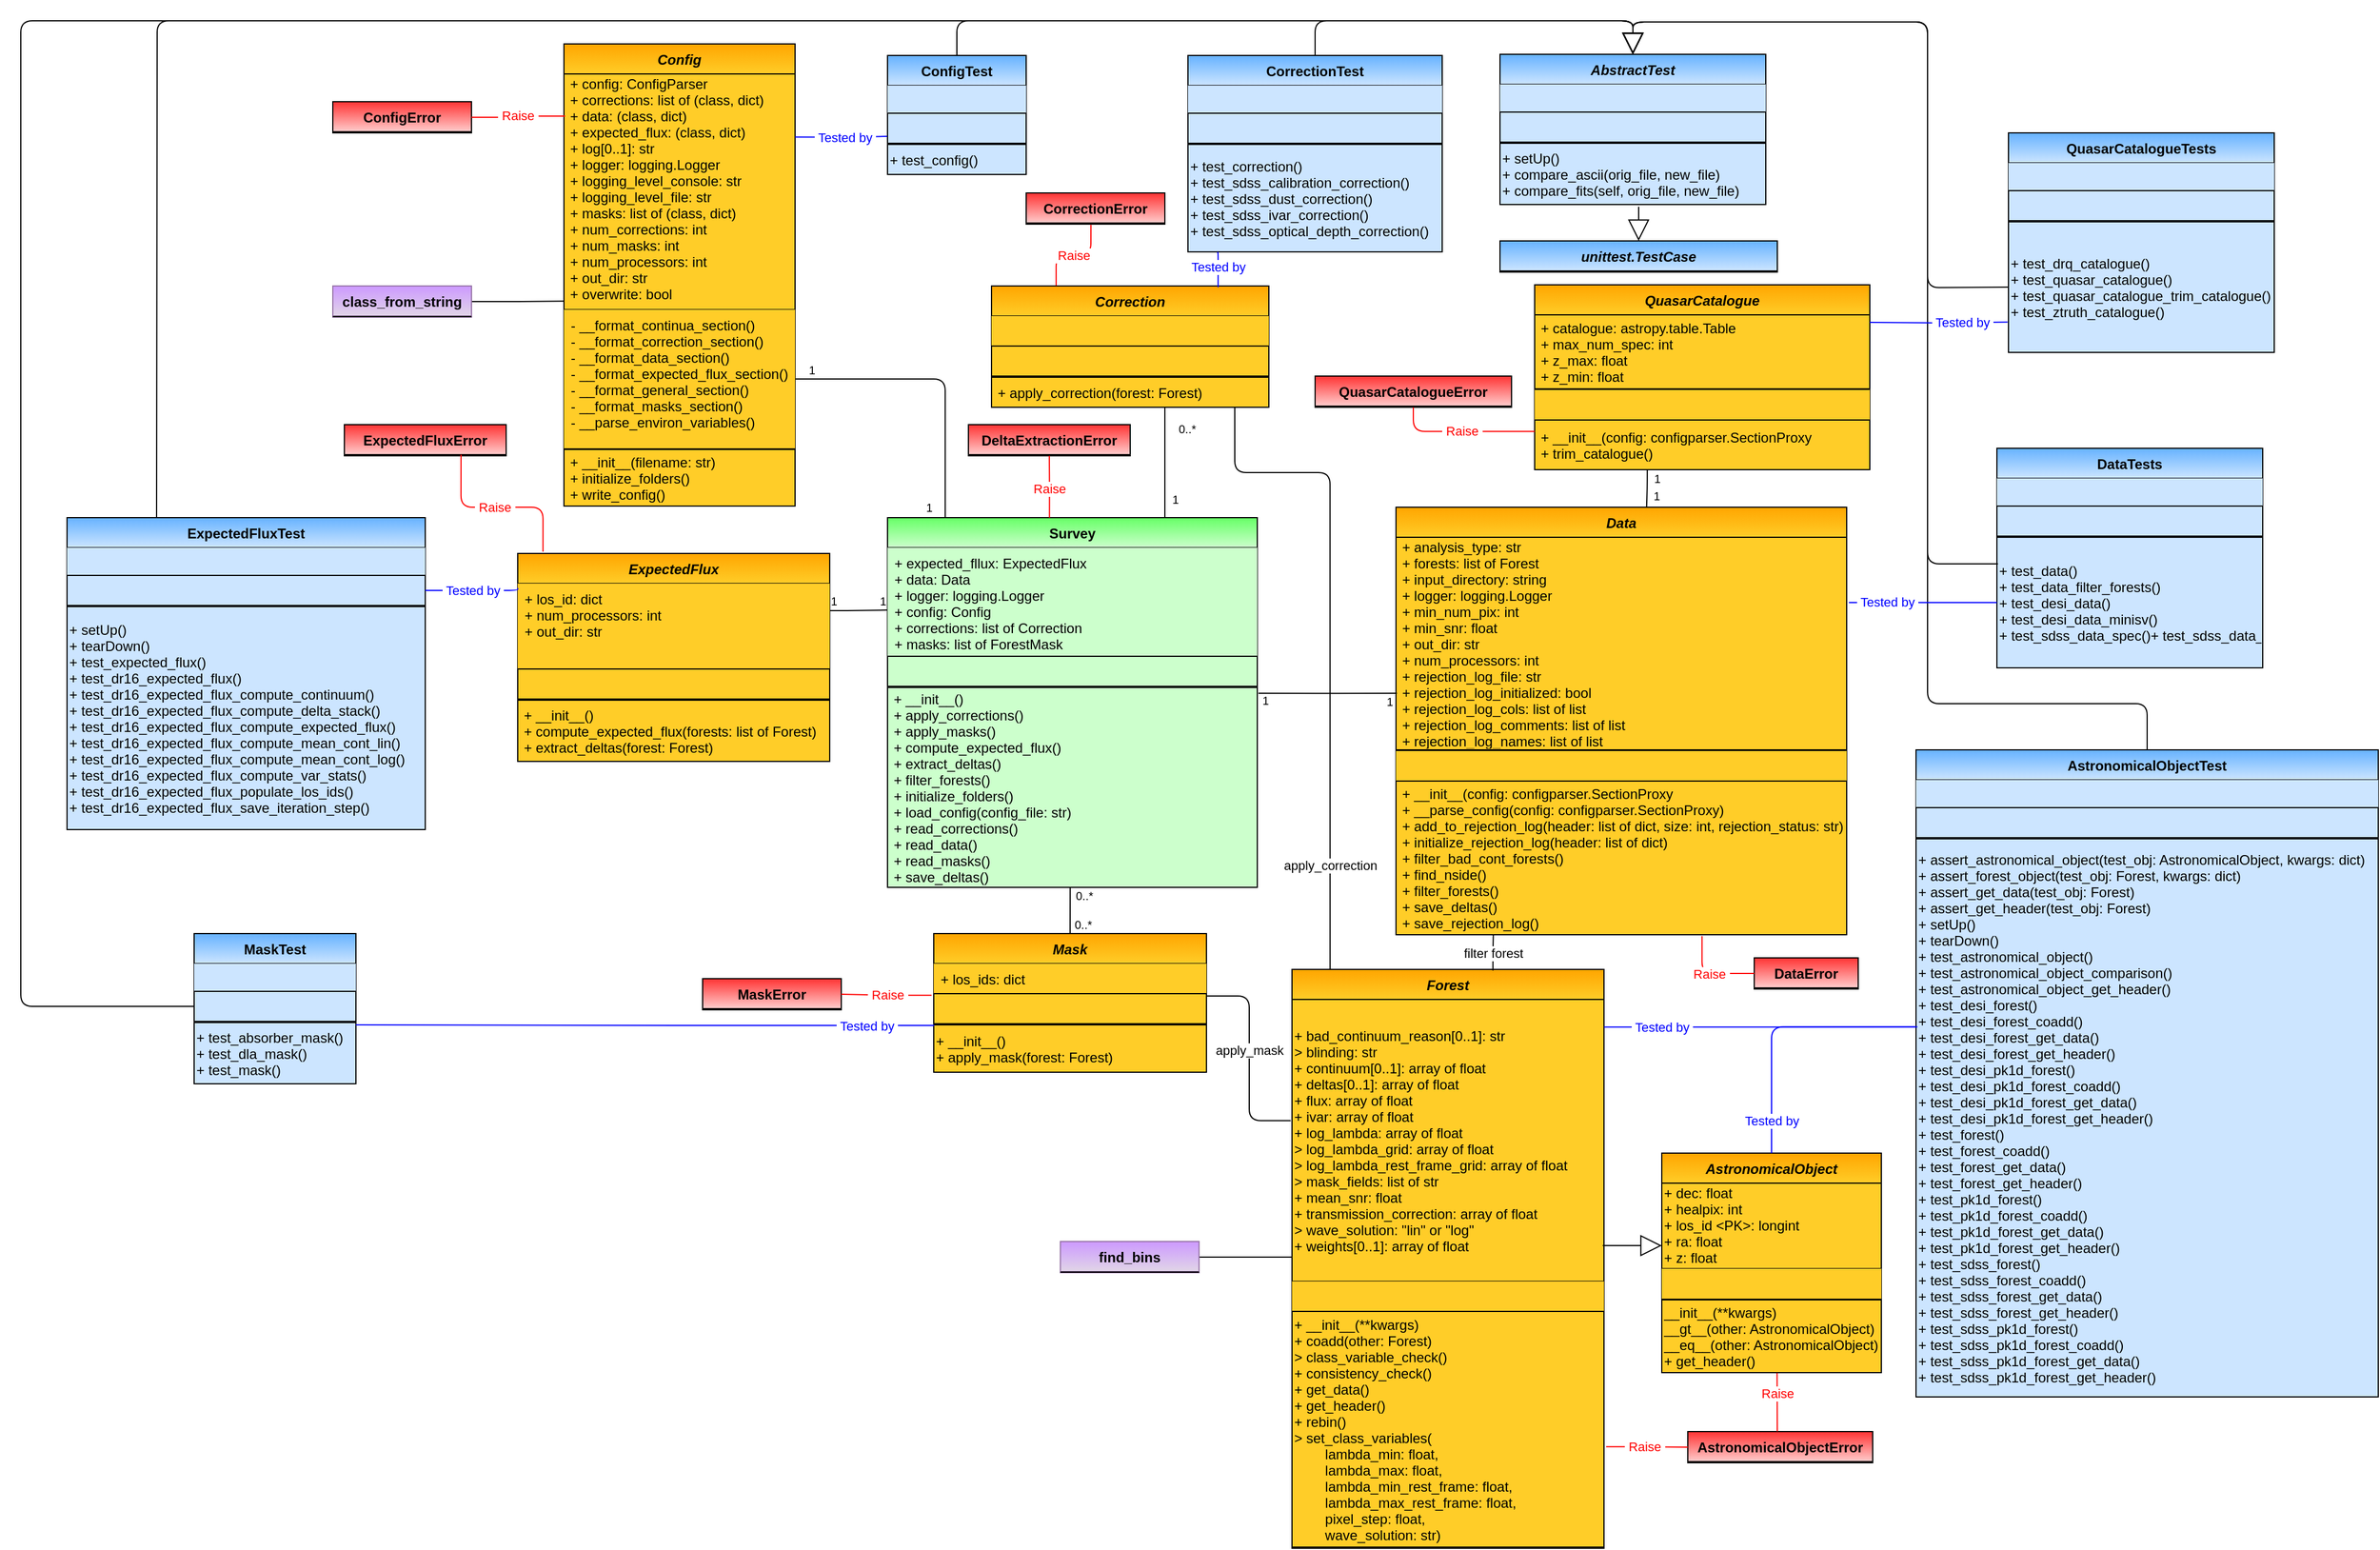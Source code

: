 <mxfile version="17.3.0" type="github" pages="7">
  <diagram id="nPyiXVHnBq5R0qJwF2HZ" name="Main">
    <mxGraphModel dx="4175" dy="1120" grid="1" gridSize="10" guides="1" tooltips="1" connect="1" arrows="1" fold="1" page="1" pageScale="1" pageWidth="827" pageHeight="1169" math="0" shadow="0">
      <root>
        <mxCell id="0" />
        <mxCell id="1" parent="0" />
        <mxCell id="4YIj42Dbc83F9fyeYHnL-9" value="" style="endArrow=none;html=1;edgeStyle=orthogonalEdgeStyle;entryX=0.494;entryY=0.984;entryDx=0;entryDy=0;entryPerimeter=0;exitX=0.5;exitY=0;exitDx=0;exitDy=0;" parent="1" source="4YIj42Dbc83F9fyeYHnL-41" target="4YIj42Dbc83F9fyeYHnL-30" edge="1">
          <mxGeometry relative="1" as="geometry">
            <mxPoint x="-857" y="899" as="sourcePoint" />
            <mxPoint x="-560" y="555.0" as="targetPoint" />
            <Array as="points">
              <mxPoint x="-852" y="849" />
              <mxPoint x="-852" y="849" />
            </Array>
          </mxGeometry>
        </mxCell>
        <mxCell id="4YIj42Dbc83F9fyeYHnL-10" value="0..*" style="resizable=0;html=1;align=left;verticalAlign=bottom;labelBackgroundColor=#ffffff;fontSize=10;" parent="4YIj42Dbc83F9fyeYHnL-9" connectable="0" vertex="1">
          <mxGeometry x="-1" relative="1" as="geometry">
            <mxPoint x="2" as="offset" />
          </mxGeometry>
        </mxCell>
        <mxCell id="4YIj42Dbc83F9fyeYHnL-11" value="0..*" style="resizable=0;html=1;align=right;verticalAlign=bottom;labelBackgroundColor=#ffffff;fontSize=10;" parent="4YIj42Dbc83F9fyeYHnL-9" connectable="0" vertex="1">
          <mxGeometry x="1" relative="1" as="geometry">
            <mxPoint x="19.92" y="18.67" as="offset" />
          </mxGeometry>
        </mxCell>
        <mxCell id="4YIj42Dbc83F9fyeYHnL-12" value="" style="endArrow=none;html=1;edgeStyle=orthogonalEdgeStyle;entryX=0;entryY=0.25;entryDx=0;entryDy=0;exitX=1;exitY=0.318;exitDx=0;exitDy=0;exitPerimeter=0;" parent="1" source="4YIj42Dbc83F9fyeYHnL-93" target="4YIj42Dbc83F9fyeYHnL-26" edge="1">
          <mxGeometry relative="1" as="geometry">
            <mxPoint x="-1170" y="546" as="sourcePoint" />
            <mxPoint x="-1020" y="545" as="targetPoint" />
            <Array as="points" />
          </mxGeometry>
        </mxCell>
        <mxCell id="4YIj42Dbc83F9fyeYHnL-13" value="1" style="resizable=0;html=1;align=left;verticalAlign=bottom;labelBackgroundColor=#ffffff;fontSize=10;" parent="4YIj42Dbc83F9fyeYHnL-12" connectable="0" vertex="1">
          <mxGeometry x="-1" relative="1" as="geometry">
            <mxPoint x="-0.81" as="offset" />
          </mxGeometry>
        </mxCell>
        <mxCell id="4YIj42Dbc83F9fyeYHnL-14" value="1" style="resizable=0;html=1;align=right;verticalAlign=bottom;labelBackgroundColor=#ffffff;fontSize=10;" parent="4YIj42Dbc83F9fyeYHnL-12" connectable="0" vertex="1">
          <mxGeometry x="1" relative="1" as="geometry">
            <mxPoint as="offset" />
          </mxGeometry>
        </mxCell>
        <mxCell id="4YIj42Dbc83F9fyeYHnL-26" value="Survey" style="swimlane;fontStyle=1;childLayout=stackLayout;horizontal=1;startSize=26;horizontalStack=0;resizeParent=1;resizeParentMax=0;resizeLast=0;collapsible=1;marginBottom=0;swimlaneFillColor=#ffffff;rounded=0;shadow=0;glass=0;comic=0;strokeColor=#000000;swimlaneLine=1;gradientDirection=north;fillColor=#CCFFCC;gradientColor=#66FF66;" parent="1" vertex="1">
          <mxGeometry x="-1010" y="479" width="320" height="320" as="geometry" />
        </mxCell>
        <mxCell id="4YIj42Dbc83F9fyeYHnL-27" value="+ expected_fllux: ExpectedFlux&#xa;+ data: Data&#xa;+ logger: logging.Logger&#xa;+ config: Config&#xa;+ corrections: list of Correction&#xa;+ masks: list of ForestMask" style="text;strokeColor=none;align=left;verticalAlign=top;spacingLeft=4;spacingRight=4;overflow=hidden;rotatable=0;points=[[0,0.5],[1,0.5]];portConstraint=eastwest;gradientColor=none;fillColor=#CCFFCC;" parent="4YIj42Dbc83F9fyeYHnL-26" vertex="1">
          <mxGeometry y="26" width="320" height="94" as="geometry" />
        </mxCell>
        <mxCell id="4YIj42Dbc83F9fyeYHnL-28" value="" style="text;strokeColor=#000000;align=left;verticalAlign=middle;overflow=hidden;rotatable=0;points=[[0,0.5],[1,0.5]];portConstraint=eastwest;rounded=0;shadow=0;glass=0;comic=0;fontStyle=0;gradientColor=none;swimlaneFillColor=#ffffff;gradientDirection=north;startSize=26;fillColor=#CCFFCC;" parent="4YIj42Dbc83F9fyeYHnL-26" vertex="1">
          <mxGeometry y="120" width="320" height="26" as="geometry" />
        </mxCell>
        <mxCell id="4YIj42Dbc83F9fyeYHnL-29" value="" style="line;strokeWidth=1;align=left;verticalAlign=middle;spacingTop=-1;spacingLeft=3;spacingRight=3;rotatable=0;labelPosition=right;points=[];portConstraint=eastwest;rounded=0;shadow=0;glass=0;comic=0;fillColor=#CCFFCC;" parent="4YIj42Dbc83F9fyeYHnL-26" vertex="1">
          <mxGeometry y="146" width="320" height="1" as="geometry" />
        </mxCell>
        <mxCell id="4YIj42Dbc83F9fyeYHnL-30" value=" + __init__()&#xa; + apply_corrections()&#xa; + apply_masks()&#xa; + compute_expected_flux()&#xa; + extract_deltas()&#xa; + filter_forests()&#xa; + initialize_folders() &#xa; + load_config(config_file: str)&#xa; + read_corrections() &#xa; + read_data()&#xa; + read_masks()&#xa; + save_deltas()" style="text;strokeColor=#000000;align=left;verticalAlign=middle;overflow=hidden;rotatable=0;points=[[0,0.5],[1,0.5]];portConstraint=eastwest;rounded=0;shadow=0;glass=0;comic=0;fontStyle=0;gradientColor=none;swimlaneFillColor=#ffffff;gradientDirection=north;startSize=26;fillColor=#CCFFCC;" parent="4YIj42Dbc83F9fyeYHnL-26" vertex="1">
          <mxGeometry y="147" width="320" height="173" as="geometry" />
        </mxCell>
        <mxCell id="4YIj42Dbc83F9fyeYHnL-31" value="Correction" style="swimlane;fontStyle=3;childLayout=stackLayout;horizontal=1;startSize=26;fillColor=#ffcd28;horizontalStack=0;resizeParent=1;resizeParentMax=0;resizeLast=0;collapsible=1;marginBottom=0;swimlaneFillColor=#ffffff;rounded=0;shadow=0;glass=0;comic=0;strokeColor=#000000;gradientColor=#ffa500;swimlaneLine=1;gradientDirection=north;" parent="1" vertex="1">
          <mxGeometry x="-920" y="278.5" width="240" height="105" as="geometry" />
        </mxCell>
        <mxCell id="4YIj42Dbc83F9fyeYHnL-32" value=" " style="text;strokeColor=none;fillColor=#ffcd28;align=left;verticalAlign=top;spacingLeft=4;spacingRight=4;overflow=hidden;rotatable=0;points=[[0,0.5],[1,0.5]];portConstraint=eastwest;gradientColor=none;" parent="4YIj42Dbc83F9fyeYHnL-31" vertex="1">
          <mxGeometry y="26" width="240" height="26" as="geometry" />
        </mxCell>
        <mxCell id="4YIj42Dbc83F9fyeYHnL-33" value="" style="text;strokeColor=#000000;fillColor=#ffcd28;align=left;verticalAlign=middle;overflow=hidden;rotatable=0;points=[[0,0.5],[1,0.5]];portConstraint=eastwest;rounded=0;shadow=0;glass=0;comic=0;fontStyle=0;gradientColor=none;swimlaneFillColor=#ffffff;gradientDirection=north;startSize=26;" parent="4YIj42Dbc83F9fyeYHnL-31" vertex="1">
          <mxGeometry y="52" width="240" height="26" as="geometry" />
        </mxCell>
        <mxCell id="4YIj42Dbc83F9fyeYHnL-34" value="" style="line;strokeWidth=1;fillColor=none;align=left;verticalAlign=middle;spacingTop=-1;spacingLeft=3;spacingRight=3;rotatable=0;labelPosition=right;points=[];portConstraint=eastwest;rounded=0;shadow=0;glass=0;comic=0;" parent="4YIj42Dbc83F9fyeYHnL-31" vertex="1">
          <mxGeometry y="78" width="240" height="1" as="geometry" />
        </mxCell>
        <mxCell id="4YIj42Dbc83F9fyeYHnL-35" value=" + apply_correction(forest: Forest)" style="text;strokeColor=#000000;fillColor=#ffcd28;align=left;verticalAlign=middle;overflow=hidden;rotatable=0;points=[[0,0.5],[1,0.5]];portConstraint=eastwest;rounded=0;shadow=0;glass=0;comic=0;fontStyle=0;gradientColor=none;swimlaneFillColor=#ffffff;gradientDirection=north;startSize=26;" parent="4YIj42Dbc83F9fyeYHnL-31" vertex="1">
          <mxGeometry y="79" width="240" height="26" as="geometry" />
        </mxCell>
        <mxCell id="4YIj42Dbc83F9fyeYHnL-41" value="Mask" style="swimlane;fontStyle=3;childLayout=stackLayout;horizontal=1;startSize=26;fillColor=#ffcd28;horizontalStack=0;resizeParent=1;resizeParentMax=0;resizeLast=0;collapsible=1;marginBottom=0;swimlaneFillColor=#ffffff;rounded=0;shadow=0;glass=0;comic=0;strokeColor=#000000;gradientColor=#ffa500;swimlaneLine=1;gradientDirection=north;" parent="1" vertex="1">
          <mxGeometry x="-970" y="839" width="236" height="120" as="geometry" />
        </mxCell>
        <mxCell id="4YIj42Dbc83F9fyeYHnL-42" value="+ los_ids: dict " style="text;strokeColor=none;fillColor=#ffcd28;align=left;verticalAlign=top;spacingLeft=4;spacingRight=4;overflow=hidden;rotatable=0;points=[[0,0.5],[1,0.5]];portConstraint=eastwest;gradientColor=none;" parent="4YIj42Dbc83F9fyeYHnL-41" vertex="1">
          <mxGeometry y="26" width="236" height="26" as="geometry" />
        </mxCell>
        <mxCell id="4YIj42Dbc83F9fyeYHnL-43" value="" style="text;strokeColor=#000000;fillColor=#ffcd28;align=left;verticalAlign=middle;overflow=hidden;rotatable=0;points=[[0,0.5],[1,0.5]];portConstraint=eastwest;rounded=0;shadow=0;glass=0;comic=0;fontStyle=0;gradientColor=none;swimlaneFillColor=#ffffff;gradientDirection=north;startSize=26;" parent="4YIj42Dbc83F9fyeYHnL-41" vertex="1">
          <mxGeometry y="52" width="236" height="26" as="geometry" />
        </mxCell>
        <mxCell id="4YIj42Dbc83F9fyeYHnL-44" value="" style="line;strokeWidth=1;fillColor=none;align=left;verticalAlign=middle;spacingTop=-1;spacingLeft=3;spacingRight=3;rotatable=0;labelPosition=right;points=[];portConstraint=eastwest;rounded=0;shadow=0;glass=0;comic=0;" parent="4YIj42Dbc83F9fyeYHnL-41" vertex="1">
          <mxGeometry y="78" width="236" height="1" as="geometry" />
        </mxCell>
        <mxCell id="4YIj42Dbc83F9fyeYHnL-45" value="+ __init__()&#xa;+ apply_mask(forest: Forest)" style="text;strokeColor=#000000;fillColor=#ffcd28;align=left;verticalAlign=middle;overflow=hidden;rotatable=0;points=[[0,0.5],[1,0.5]];portConstraint=eastwest;rounded=0;shadow=0;glass=0;comic=0;fontStyle=0;gradientColor=none;swimlaneFillColor=#ffffff;gradientDirection=north;startSize=26;" parent="4YIj42Dbc83F9fyeYHnL-41" vertex="1">
          <mxGeometry y="79" width="236" height="41" as="geometry" />
        </mxCell>
        <mxCell id="4YIj42Dbc83F9fyeYHnL-46" value="Forest" style="swimlane;fontStyle=3;childLayout=stackLayout;horizontal=1;startSize=26;fillColor=#ffcd28;horizontalStack=0;resizeParent=1;resizeParentMax=0;resizeLast=0;collapsible=1;marginBottom=0;swimlaneFillColor=#ffffff;rounded=0;shadow=0;glass=0;comic=0;strokeColor=#000000;gradientColor=#ffa500;swimlaneLine=1;gradientDirection=north;" parent="1" vertex="1">
          <mxGeometry x="-660" y="870" width="270" height="501" as="geometry" />
        </mxCell>
        <mxCell id="4YIj42Dbc83F9fyeYHnL-47" value="+ bad_continuum_reason[0..1]: str&#xa;&gt; blinding: str&#xa;+ continuum[0..1]: array of float&#xa;+ deltas[0..1]: array of float&#xa;+ flux: array of float&#xa;+ ivar: array of float&#xa;+ log_lambda: array of float&#xa;&gt; log_lambda_grid: array of float&#xa;&gt; log_lambda_rest_frame_grid: array of float&#xa;&gt; mask_fields: list of str&#xa;+ mean_snr: float&#xa;+ transmission_correction: array of float&#xa;&gt; wave_solution: &quot;lin&quot; or &quot;log&quot;&#xa;+ weights[0..1]: array of float" style="text;strokeColor=#000000;fillColor=#ffcd28;align=left;verticalAlign=middle;overflow=hidden;rotatable=0;points=[[0,0.5],[1,0.5]];portConstraint=eastwest;rounded=0;shadow=0;glass=0;comic=0;fontStyle=0;gradientColor=none;swimlaneFillColor=#ffffff;gradientDirection=north;startSize=26;" parent="4YIj42Dbc83F9fyeYHnL-46" vertex="1">
          <mxGeometry y="26" width="270" height="244" as="geometry" />
        </mxCell>
        <mxCell id="4YIj42Dbc83F9fyeYHnL-48" value="" style="text;strokeColor=none;fillColor=#ffcd28;align=left;verticalAlign=top;spacingLeft=4;spacingRight=4;overflow=hidden;rotatable=0;points=[[0,0.5],[1,0.5]];portConstraint=eastwest;gradientColor=none;" parent="4YIj42Dbc83F9fyeYHnL-46" vertex="1">
          <mxGeometry y="270" width="270" height="26" as="geometry" />
        </mxCell>
        <mxCell id="4YIj42Dbc83F9fyeYHnL-50" value="+ __init__(**kwargs)&#xa;+ coadd(other: Forest)&#xa;&gt; class_variable_check()&#xa;+ consistency_check()&#xa;+ get_data()&#xa;+ get_header()&#xa;+ rebin()&#xa;&gt; set_class_variables(&#xa;        lambda_min: float, &#xa;        lambda_max: float,&#xa;        lambda_min_rest_frame: float,&#xa;        lambda_max_rest_frame: float,&#xa;        pixel_step: float, &#xa;        wave_solution: str)" style="text;strokeColor=#000000;fillColor=#ffcd28;align=left;verticalAlign=middle;overflow=hidden;rotatable=0;points=[[0,0.5],[1,0.5]];portConstraint=eastwest;rounded=0;shadow=0;glass=0;comic=0;fontStyle=0;gradientColor=none;swimlaneFillColor=#ffffff;gradientDirection=north;startSize=26;" parent="4YIj42Dbc83F9fyeYHnL-46" vertex="1">
          <mxGeometry y="296" width="270" height="204" as="geometry" />
        </mxCell>
        <mxCell id="4YIj42Dbc83F9fyeYHnL-49" value="" style="line;strokeWidth=1;fillColor=none;align=left;verticalAlign=middle;spacingTop=-1;spacingLeft=3;spacingRight=3;rotatable=0;labelPosition=right;points=[];portConstraint=eastwest;rounded=0;shadow=0;glass=0;comic=0;" parent="4YIj42Dbc83F9fyeYHnL-46" vertex="1">
          <mxGeometry y="500" width="270" height="1" as="geometry" />
        </mxCell>
        <mxCell id="4YIj42Dbc83F9fyeYHnL-92" value="ExpectedFlux" style="swimlane;fontStyle=3;childLayout=stackLayout;horizontal=1;startSize=26;fillColor=#ffcd28;horizontalStack=0;resizeParent=1;resizeParentMax=0;resizeLast=0;collapsible=1;marginBottom=0;swimlaneFillColor=#ffffff;rounded=0;shadow=0;glass=0;comic=0;strokeColor=#000000;gradientColor=#ffa500;swimlaneLine=1;gradientDirection=north;" parent="1" vertex="1">
          <mxGeometry x="-1330" y="510" width="270" height="180" as="geometry" />
        </mxCell>
        <mxCell id="4YIj42Dbc83F9fyeYHnL-93" value="+ los_id: dict&#xa;+ num_processors: int&#xa;+ out_dir: str" style="text;strokeColor=none;fillColor=#ffcd28;align=left;verticalAlign=top;spacingLeft=4;spacingRight=4;overflow=hidden;rotatable=0;points=[[0,0.5],[1,0.5]];portConstraint=eastwest;gradientColor=none;" parent="4YIj42Dbc83F9fyeYHnL-92" vertex="1">
          <mxGeometry y="26" width="270" height="74" as="geometry" />
        </mxCell>
        <mxCell id="4YIj42Dbc83F9fyeYHnL-94" value="" style="text;strokeColor=#000000;fillColor=#ffcd28;align=left;verticalAlign=middle;overflow=hidden;rotatable=0;points=[[0,0.5],[1,0.5]];portConstraint=eastwest;rounded=0;shadow=0;glass=0;comic=0;fontStyle=0;gradientColor=none;swimlaneFillColor=#ffffff;gradientDirection=north;startSize=26;" parent="4YIj42Dbc83F9fyeYHnL-92" vertex="1">
          <mxGeometry y="100" width="270" height="26" as="geometry" />
        </mxCell>
        <mxCell id="4YIj42Dbc83F9fyeYHnL-95" value="" style="line;strokeWidth=1;fillColor=none;align=left;verticalAlign=middle;spacingTop=-1;spacingLeft=3;spacingRight=3;rotatable=0;labelPosition=right;points=[];portConstraint=eastwest;rounded=0;shadow=0;glass=0;comic=0;" parent="4YIj42Dbc83F9fyeYHnL-92" vertex="1">
          <mxGeometry y="126" width="270" height="1" as="geometry" />
        </mxCell>
        <mxCell id="4YIj42Dbc83F9fyeYHnL-96" value=" + __init__()&#xa; + compute_expected_flux(forests: list of Forest)&#xa; + extract_deltas(forest: Forest)" style="text;strokeColor=#000000;fillColor=#ffcd28;align=left;verticalAlign=middle;overflow=hidden;rotatable=0;points=[[0,0.5],[1,0.5]];portConstraint=eastwest;rounded=0;shadow=0;glass=0;comic=0;fontStyle=0;gradientColor=none;swimlaneFillColor=#ffffff;gradientDirection=north;startSize=26;" parent="4YIj42Dbc83F9fyeYHnL-92" vertex="1">
          <mxGeometry y="127" width="270" height="53" as="geometry" />
        </mxCell>
        <mxCell id="4YIj42Dbc83F9fyeYHnL-97" value="Config" style="swimlane;fontStyle=3;childLayout=stackLayout;horizontal=1;startSize=26;fillColor=#ffcd28;horizontalStack=0;resizeParent=1;resizeParentMax=0;resizeLast=0;collapsible=1;marginBottom=0;swimlaneFillColor=#ffffff;rounded=0;shadow=0;glass=0;comic=0;strokeColor=#000000;gradientColor=#ffa500;swimlaneLine=1;gradientDirection=north;" parent="1" vertex="1">
          <mxGeometry x="-1290" y="69" width="200" height="400" as="geometry" />
        </mxCell>
        <mxCell id="4YIj42Dbc83F9fyeYHnL-98" value=" + config: ConfigParser&#xa; + corrections: list of (class, dict)&#xa; + data: (class, dict)&#xa; + expected_flux: (class, dict)&#xa; + log[0..1]: str&#xa; + logger: logging.Logger&#xa; + logging_level_console: str&#xa; + logging_level_file: str&#xa; + masks: list of (class, dict)&#xa; + num_corrections: int&#xa; + num_masks: int&#xa; + num_processors: int&#xa; + out_dir: str&#xa; + overwrite: bool&#xa;" style="text;strokeColor=#000000;fillColor=#ffcd28;align=left;verticalAlign=middle;overflow=hidden;rotatable=0;points=[[0,0.5],[1,0.5]];portConstraint=eastwest;rounded=0;shadow=0;glass=0;comic=0;fontStyle=0;gradientColor=none;swimlaneFillColor=#ffffff;gradientDirection=north;startSize=26;" parent="4YIj42Dbc83F9fyeYHnL-97" vertex="1">
          <mxGeometry y="26" width="200" height="204" as="geometry" />
        </mxCell>
        <mxCell id="4YIj42Dbc83F9fyeYHnL-99" value="- __format_continua_section()&#xa;- __format_correction_section()&#xa;- __format_data_section()&#xa;- __format_expected_flux_section()&#xa;- __format_general_section()&#xa;- __format_masks_section()&#xa;- __parse_environ_variables()" style="text;strokeColor=none;fillColor=#ffcd28;align=left;verticalAlign=top;spacingLeft=4;spacingRight=4;overflow=hidden;rotatable=0;points=[[0,0.5],[1,0.5]];portConstraint=eastwest;gradientColor=none;" parent="4YIj42Dbc83F9fyeYHnL-97" vertex="1">
          <mxGeometry y="230" width="200" height="120" as="geometry" />
        </mxCell>
        <mxCell id="4YIj42Dbc83F9fyeYHnL-100" value="" style="line;strokeWidth=1;fillColor=none;align=left;verticalAlign=middle;spacingTop=-1;spacingLeft=3;spacingRight=3;rotatable=0;labelPosition=right;points=[];portConstraint=eastwest;rounded=0;shadow=0;glass=0;comic=0;" parent="4YIj42Dbc83F9fyeYHnL-97" vertex="1">
          <mxGeometry y="350" width="200" height="1" as="geometry" />
        </mxCell>
        <mxCell id="4YIj42Dbc83F9fyeYHnL-101" value=" + __init__(filename: str)&#xa; + initialize_folders()&#xa; + write_config()" style="text;strokeColor=#000000;fillColor=#ffcd28;align=left;verticalAlign=middle;overflow=hidden;rotatable=0;points=[[0,0.5],[1,0.5]];portConstraint=eastwest;rounded=0;shadow=0;glass=0;comic=0;fontStyle=0;gradientColor=none;swimlaneFillColor=#ffffff;gradientDirection=north;startSize=26;" parent="4YIj42Dbc83F9fyeYHnL-97" vertex="1">
          <mxGeometry y="351" width="200" height="49" as="geometry" />
        </mxCell>
        <mxCell id="4YIj42Dbc83F9fyeYHnL-102" value="" style="endArrow=none;html=1;edgeStyle=orthogonalEdgeStyle;exitX=1;exitY=0.5;exitDx=0;exitDy=0;entryX=0.156;entryY=-0.001;entryDx=0;entryDy=0;entryPerimeter=0;" parent="1" source="4YIj42Dbc83F9fyeYHnL-99" target="4YIj42Dbc83F9fyeYHnL-26" edge="1">
          <mxGeometry relative="1" as="geometry">
            <mxPoint x="-1070" y="262" as="sourcePoint" />
            <mxPoint x="-960" y="469" as="targetPoint" />
            <Array as="points">
              <mxPoint x="-960" y="359" />
            </Array>
          </mxGeometry>
        </mxCell>
        <mxCell id="4YIj42Dbc83F9fyeYHnL-103" value="1" style="resizable=0;html=1;align=left;verticalAlign=bottom;labelBackgroundColor=#ffffff;fontSize=10;" parent="4YIj42Dbc83F9fyeYHnL-102" connectable="0" vertex="1">
          <mxGeometry x="-1" relative="1" as="geometry">
            <mxPoint x="10" as="offset" />
          </mxGeometry>
        </mxCell>
        <mxCell id="4YIj42Dbc83F9fyeYHnL-104" value="1" style="resizable=0;html=1;align=right;verticalAlign=bottom;labelBackgroundColor=#ffffff;fontSize=10;" parent="4YIj42Dbc83F9fyeYHnL-102" connectable="0" vertex="1">
          <mxGeometry x="1" relative="1" as="geometry">
            <mxPoint x="-10" as="offset" />
          </mxGeometry>
        </mxCell>
        <mxCell id="4YIj42Dbc83F9fyeYHnL-105" value="DeltaExtractionError" style="swimlane;fontStyle=1;childLayout=stackLayout;horizontal=1;startSize=26;horizontalStack=0;resizeParent=1;resizeParentMax=0;resizeLast=0;collapsible=1;marginBottom=0;swimlaneFillColor=#ffffff;rounded=0;shadow=0;glass=0;comic=0;strokeColor=#000000;swimlaneLine=1;gradientDirection=north;fillColor=#FFCCCC;gradientColor=#FF3333;" parent="1" vertex="1">
          <mxGeometry x="-940" y="398.5" width="140" height="27" as="geometry">
            <mxRectangle x="-140" y="400" width="100" height="26" as="alternateBounds" />
          </mxGeometry>
        </mxCell>
        <mxCell id="4YIj42Dbc83F9fyeYHnL-106" value="" style="line;strokeWidth=1;fillColor=none;align=left;verticalAlign=middle;spacingTop=-1;spacingLeft=3;spacingRight=3;rotatable=0;labelPosition=right;points=[];portConstraint=eastwest;rounded=0;shadow=0;glass=0;comic=0;" parent="4YIj42Dbc83F9fyeYHnL-105" vertex="1">
          <mxGeometry y="26" width="140" height="1" as="geometry" />
        </mxCell>
        <mxCell id="4YIj42Dbc83F9fyeYHnL-107" value="&amp;nbsp;Raise&amp;nbsp;" style="endArrow=none;html=1;edgeStyle=orthogonalEdgeStyle;entryX=0.5;entryY=1;entryDx=0;entryDy=0;exitX=0.438;exitY=0;exitDx=0;exitDy=0;exitPerimeter=0;strokeColor=#FF0000;fontColor=#FF0000;" parent="1" source="4YIj42Dbc83F9fyeYHnL-26" target="4YIj42Dbc83F9fyeYHnL-105" edge="1">
          <mxGeometry x="-0.05" relative="1" as="geometry">
            <mxPoint x="-877" y="503" as="sourcePoint" />
            <mxPoint x="-530" y="451.79" as="targetPoint" />
            <mxPoint as="offset" />
          </mxGeometry>
        </mxCell>
        <mxCell id="4YIj42Dbc83F9fyeYHnL-108" value="" style="resizable=0;html=1;align=left;verticalAlign=bottom;labelBackgroundColor=#ffffff;fontSize=10;" parent="4YIj42Dbc83F9fyeYHnL-107" connectable="0" vertex="1">
          <mxGeometry x="-1" relative="1" as="geometry">
            <mxPoint x="10" as="offset" />
          </mxGeometry>
        </mxCell>
        <mxCell id="4YIj42Dbc83F9fyeYHnL-111" value="&amp;nbsp;Raise&amp;nbsp;" style="endArrow=none;html=1;edgeStyle=orthogonalEdgeStyle;entryX=0.467;entryY=1.667;entryDx=0;entryDy=0;entryPerimeter=0;exitX=0.233;exitY=-0.004;exitDx=0;exitDy=0;exitPerimeter=0;strokeColor=#FF0000;fontColor=#FF0000;" parent="1" source="4YIj42Dbc83F9fyeYHnL-31" target="4YIj42Dbc83F9fyeYHnL-110" edge="1">
          <mxGeometry relative="1" as="geometry">
            <mxPoint x="-834" y="309" as="sourcePoint" />
            <mxPoint x="1090" y="158.5" as="targetPoint" />
          </mxGeometry>
        </mxCell>
        <mxCell id="4YIj42Dbc83F9fyeYHnL-112" value="" style="resizable=0;html=1;align=left;verticalAlign=bottom;labelBackgroundColor=#ffffff;fontSize=10;" parent="4YIj42Dbc83F9fyeYHnL-111" connectable="0" vertex="1">
          <mxGeometry x="-1" relative="1" as="geometry">
            <mxPoint x="10" as="offset" />
          </mxGeometry>
        </mxCell>
        <mxCell id="4YIj42Dbc83F9fyeYHnL-113" value="MaskError" style="swimlane;fontStyle=1;childLayout=stackLayout;horizontal=1;startSize=26;horizontalStack=0;resizeParent=1;resizeParentMax=0;resizeLast=0;collapsible=1;marginBottom=0;swimlaneFillColor=#ffffff;rounded=0;shadow=0;glass=0;comic=0;strokeColor=#000000;swimlaneLine=1;gradientDirection=north;fillColor=#FFCCCC;gradientColor=#FF3333;" parent="1" vertex="1">
          <mxGeometry x="-1170" y="878" width="120" height="27" as="geometry" />
        </mxCell>
        <mxCell id="4YIj42Dbc83F9fyeYHnL-114" value="" style="line;strokeWidth=1;fillColor=none;align=left;verticalAlign=middle;spacingTop=-1;spacingLeft=3;spacingRight=3;rotatable=0;labelPosition=right;points=[];portConstraint=eastwest;rounded=0;shadow=0;glass=0;comic=0;" parent="4YIj42Dbc83F9fyeYHnL-113" vertex="1">
          <mxGeometry y="26" width="120" height="1" as="geometry" />
        </mxCell>
        <mxCell id="4YIj42Dbc83F9fyeYHnL-115" value="&amp;nbsp;Raise&amp;nbsp;" style="endArrow=none;html=1;edgeStyle=orthogonalEdgeStyle;entryX=1;entryY=0.5;entryDx=0;entryDy=0;exitX=-0.008;exitY=0.055;exitDx=0;exitDy=0;exitPerimeter=0;strokeColor=#FF0000;fontColor=#FF0000;" parent="1" source="4YIj42Dbc83F9fyeYHnL-43" target="4YIj42Dbc83F9fyeYHnL-113" edge="1">
          <mxGeometry relative="1" as="geometry">
            <mxPoint x="-980" y="892" as="sourcePoint" />
            <mxPoint x="-588.5" y="912.79" as="targetPoint" />
          </mxGeometry>
        </mxCell>
        <mxCell id="4YIj42Dbc83F9fyeYHnL-116" value="" style="resizable=0;html=1;align=left;verticalAlign=bottom;labelBackgroundColor=#ffffff;fontSize=10;" parent="4YIj42Dbc83F9fyeYHnL-115" connectable="0" vertex="1">
          <mxGeometry x="-1" relative="1" as="geometry">
            <mxPoint x="10" as="offset" />
          </mxGeometry>
        </mxCell>
        <mxCell id="4YIj42Dbc83F9fyeYHnL-117" value="ConfigError" style="swimlane;fontStyle=1;childLayout=stackLayout;horizontal=1;startSize=26;horizontalStack=0;resizeParent=1;resizeParentMax=0;resizeLast=0;collapsible=1;marginBottom=0;swimlaneFillColor=#ffffff;rounded=0;shadow=0;glass=0;comic=0;strokeColor=#000000;swimlaneLine=1;gradientDirection=north;fillColor=#FFCCCC;gradientColor=#FF3333;" parent="1" vertex="1">
          <mxGeometry x="-1490" y="119" width="120" height="27" as="geometry" />
        </mxCell>
        <mxCell id="4YIj42Dbc83F9fyeYHnL-118" value="" style="line;strokeWidth=1;fillColor=none;align=left;verticalAlign=middle;spacingTop=-1;spacingLeft=3;spacingRight=3;rotatable=0;labelPosition=right;points=[];portConstraint=eastwest;rounded=0;shadow=0;glass=0;comic=0;" parent="4YIj42Dbc83F9fyeYHnL-117" vertex="1">
          <mxGeometry y="26" width="120" height="1" as="geometry" />
        </mxCell>
        <mxCell id="4YIj42Dbc83F9fyeYHnL-121" value="&amp;nbsp;apply_correction&amp;nbsp;" style="endArrow=none;html=1;edgeStyle=orthogonalEdgeStyle;entryX=0.877;entryY=0.996;entryDx=0;entryDy=0;entryPerimeter=0;exitX=0.122;exitY=0;exitDx=0;exitDy=0;exitPerimeter=0;" parent="1" source="4YIj42Dbc83F9fyeYHnL-46" target="4YIj42Dbc83F9fyeYHnL-35" edge="1">
          <mxGeometry x="-0.684" relative="1" as="geometry">
            <mxPoint x="-627" y="790" as="sourcePoint" />
            <mxPoint x="-640" y="321" as="targetPoint" />
            <Array as="points">
              <mxPoint x="-627" y="440" />
              <mxPoint x="-709" y="440" />
            </Array>
            <mxPoint as="offset" />
          </mxGeometry>
        </mxCell>
        <mxCell id="4YIj42Dbc83F9fyeYHnL-122" value="" style="resizable=0;html=1;align=left;verticalAlign=bottom;labelBackgroundColor=#ffffff;fontSize=10;" parent="4YIj42Dbc83F9fyeYHnL-121" connectable="0" vertex="1">
          <mxGeometry x="-1" relative="1" as="geometry">
            <mxPoint x="10" as="offset" />
          </mxGeometry>
        </mxCell>
        <mxCell id="4YIj42Dbc83F9fyeYHnL-123" value="&amp;nbsp;apply_mask&amp;nbsp;" style="endArrow=none;html=1;edgeStyle=orthogonalEdgeStyle;entryX=0.998;entryY=0.077;entryDx=0;entryDy=0;entryPerimeter=0;exitX=-0.004;exitY=0.43;exitDx=0;exitDy=0;exitPerimeter=0;" parent="1" source="4YIj42Dbc83F9fyeYHnL-47" target="4YIj42Dbc83F9fyeYHnL-43" edge="1">
          <mxGeometry x="0.071" relative="1" as="geometry">
            <mxPoint x="-660" y="893" as="sourcePoint" />
            <mxPoint x="-680" y="1018" as="targetPoint" />
            <Array as="points" />
            <mxPoint as="offset" />
          </mxGeometry>
        </mxCell>
        <mxCell id="4YIj42Dbc83F9fyeYHnL-124" value="" style="resizable=0;html=1;align=left;verticalAlign=bottom;labelBackgroundColor=#ffffff;fontSize=10;" parent="4YIj42Dbc83F9fyeYHnL-123" connectable="0" vertex="1">
          <mxGeometry x="-1" relative="1" as="geometry">
            <mxPoint x="10" as="offset" />
          </mxGeometry>
        </mxCell>
        <mxCell id="4YIj42Dbc83F9fyeYHnL-125" value="ConfigTest" style="swimlane;fontStyle=1;childLayout=stackLayout;horizontal=1;startSize=26;horizontalStack=0;resizeParent=1;resizeParentMax=0;resizeLast=0;collapsible=1;marginBottom=0;swimlaneFillColor=#ffffff;rounded=0;shadow=0;glass=0;comic=0;strokeColor=#000000;swimlaneLine=1;gradientDirection=north;gradientColor=#66B2FF;fillColor=#CCE5FF;" parent="1" vertex="1">
          <mxGeometry x="-1010" y="79" width="120" height="103" as="geometry" />
        </mxCell>
        <mxCell id="4YIj42Dbc83F9fyeYHnL-126" value="" style="text;strokeColor=none;align=left;verticalAlign=top;spacingLeft=4;spacingRight=4;overflow=hidden;rotatable=0;points=[[0,0.5],[1,0.5]];portConstraint=eastwest;gradientColor=none;fillColor=#CCE5FF;" parent="4YIj42Dbc83F9fyeYHnL-125" vertex="1">
          <mxGeometry y="26" width="120" height="24" as="geometry" />
        </mxCell>
        <mxCell id="4YIj42Dbc83F9fyeYHnL-127" value="" style="text;strokeColor=#000000;align=left;verticalAlign=middle;overflow=hidden;rotatable=0;points=[[0,0.5],[1,0.5]];portConstraint=eastwest;rounded=0;shadow=0;glass=0;comic=0;fontStyle=0;gradientColor=none;swimlaneFillColor=#ffffff;gradientDirection=north;startSize=26;fillColor=#CCE5FF;" parent="4YIj42Dbc83F9fyeYHnL-125" vertex="1">
          <mxGeometry y="50" width="120" height="26" as="geometry" />
        </mxCell>
        <mxCell id="4YIj42Dbc83F9fyeYHnL-128" value="" style="line;strokeWidth=1;fillColor=none;align=left;verticalAlign=middle;spacingTop=-1;spacingLeft=3;spacingRight=3;rotatable=0;labelPosition=right;points=[];portConstraint=eastwest;rounded=0;shadow=0;glass=0;comic=0;" parent="4YIj42Dbc83F9fyeYHnL-125" vertex="1">
          <mxGeometry y="76" width="120" height="1" as="geometry" />
        </mxCell>
        <mxCell id="4YIj42Dbc83F9fyeYHnL-129" value="+ test_config()" style="text;strokeColor=#000000;align=left;verticalAlign=middle;overflow=hidden;rotatable=0;points=[[0,0.5],[1,0.5]];portConstraint=eastwest;rounded=0;shadow=0;glass=0;comic=0;fontStyle=0;gradientColor=none;swimlaneFillColor=#ffffff;gradientDirection=north;startSize=26;fillColor=#CCE5FF;" parent="4YIj42Dbc83F9fyeYHnL-125" vertex="1">
          <mxGeometry y="77" width="120" height="26" as="geometry" />
        </mxCell>
        <mxCell id="4YIj42Dbc83F9fyeYHnL-130" value="AbstractTest" style="swimlane;fontStyle=3;childLayout=stackLayout;horizontal=1;startSize=26;horizontalStack=0;resizeParent=1;resizeParentMax=0;resizeLast=0;collapsible=1;marginBottom=0;swimlaneFillColor=#ffffff;rounded=0;shadow=0;glass=0;comic=0;strokeColor=#000000;swimlaneLine=1;gradientDirection=north;gradientColor=#66B2FF;fillColor=#CCE5FF;" parent="1" vertex="1">
          <mxGeometry x="-480" y="78" width="230" height="130" as="geometry" />
        </mxCell>
        <mxCell id="4YIj42Dbc83F9fyeYHnL-131" value="" style="text;strokeColor=none;align=left;verticalAlign=top;spacingLeft=4;spacingRight=4;overflow=hidden;rotatable=0;points=[[0,0.5],[1,0.5]];portConstraint=eastwest;gradientColor=none;fillColor=#CCE5FF;" parent="4YIj42Dbc83F9fyeYHnL-130" vertex="1">
          <mxGeometry y="26" width="230" height="24" as="geometry" />
        </mxCell>
        <mxCell id="4YIj42Dbc83F9fyeYHnL-132" value="" style="text;strokeColor=#000000;align=left;verticalAlign=middle;overflow=hidden;rotatable=0;points=[[0,0.5],[1,0.5]];portConstraint=eastwest;rounded=0;shadow=0;glass=0;comic=0;fontStyle=0;gradientColor=none;swimlaneFillColor=#ffffff;gradientDirection=north;startSize=26;fillColor=#CCE5FF;" parent="4YIj42Dbc83F9fyeYHnL-130" vertex="1">
          <mxGeometry y="50" width="230" height="26" as="geometry" />
        </mxCell>
        <mxCell id="4YIj42Dbc83F9fyeYHnL-133" value="" style="line;strokeWidth=1;fillColor=none;align=left;verticalAlign=middle;spacingTop=-1;spacingLeft=3;spacingRight=3;rotatable=0;labelPosition=right;points=[];portConstraint=eastwest;rounded=0;shadow=0;glass=0;comic=0;" parent="4YIj42Dbc83F9fyeYHnL-130" vertex="1">
          <mxGeometry y="76" width="230" height="1" as="geometry" />
        </mxCell>
        <mxCell id="4YIj42Dbc83F9fyeYHnL-134" value="+ setUp()&#xa;+ compare_ascii(orig_file, new_file)&#xa;+ compare_fits(self, orig_file, new_file)" style="text;strokeColor=#000000;align=left;verticalAlign=middle;overflow=hidden;rotatable=0;points=[[0,0.5],[1,0.5]];portConstraint=eastwest;rounded=0;shadow=0;glass=0;comic=0;fontStyle=0;gradientColor=none;swimlaneFillColor=#ffffff;gradientDirection=north;startSize=26;fillColor=#CCE5FF;" parent="4YIj42Dbc83F9fyeYHnL-130" vertex="1">
          <mxGeometry y="77" width="230" height="53" as="geometry" />
        </mxCell>
        <mxCell id="4YIj42Dbc83F9fyeYHnL-135" value="" style="endArrow=block;endSize=16;endFill=0;html=1;exitX=0.5;exitY=0;exitDx=0;exitDy=0;entryX=0.5;entryY=0;entryDx=0;entryDy=0;" parent="1" source="4YIj42Dbc83F9fyeYHnL-125" target="4YIj42Dbc83F9fyeYHnL-130" edge="1">
          <mxGeometry width="160" relative="1" as="geometry">
            <mxPoint x="-1200" y="-491" as="sourcePoint" />
            <mxPoint x="-1340" y="-561" as="targetPoint" />
            <Array as="points">
              <mxPoint x="-950" y="49" />
              <mxPoint x="-365" y="49" />
            </Array>
          </mxGeometry>
        </mxCell>
        <mxCell id="4YIj42Dbc83F9fyeYHnL-136" value="&lt;font color=&quot;#0000ff&quot;&gt;&amp;nbsp;Tested by&amp;nbsp;&lt;/font&gt;" style="endArrow=none;html=1;edgeStyle=orthogonalEdgeStyle;exitX=1;exitY=0.268;exitDx=0;exitDy=0;exitPerimeter=0;entryX=-0.003;entryY=0.769;entryDx=0;entryDy=0;entryPerimeter=0;strokeColor=#0000FF;" parent="1" source="4YIj42Dbc83F9fyeYHnL-98" target="4YIj42Dbc83F9fyeYHnL-127" edge="1">
          <mxGeometry x="0.074" relative="1" as="geometry">
            <mxPoint x="-1070" y="149" as="sourcePoint" />
            <mxPoint x="-1020" y="149" as="targetPoint" />
            <Array as="points">
              <mxPoint x="-1040" y="149" />
              <mxPoint x="-1040" y="149" />
            </Array>
            <mxPoint as="offset" />
          </mxGeometry>
        </mxCell>
        <mxCell id="4YIj42Dbc83F9fyeYHnL-137" value="" style="resizable=0;html=1;align=left;verticalAlign=bottom;labelBackgroundColor=#ffffff;fontSize=10;" parent="4YIj42Dbc83F9fyeYHnL-136" connectable="0" vertex="1">
          <mxGeometry x="-1" relative="1" as="geometry">
            <mxPoint x="10" as="offset" />
          </mxGeometry>
        </mxCell>
        <mxCell id="4YIj42Dbc83F9fyeYHnL-138" value="CorrectionTest" style="swimlane;fontStyle=1;childLayout=stackLayout;horizontal=1;startSize=26;horizontalStack=0;resizeParent=1;resizeParentMax=0;resizeLast=0;collapsible=1;marginBottom=0;swimlaneFillColor=#ffffff;rounded=0;shadow=0;glass=0;comic=0;strokeColor=#000000;swimlaneLine=1;gradientDirection=north;gradientColor=#66B2FF;fillColor=#CCE5FF;" parent="1" vertex="1">
          <mxGeometry x="-750" y="79" width="220" height="170" as="geometry" />
        </mxCell>
        <mxCell id="4YIj42Dbc83F9fyeYHnL-139" value="" style="text;strokeColor=none;align=left;verticalAlign=top;spacingLeft=4;spacingRight=4;overflow=hidden;rotatable=0;points=[[0,0.5],[1,0.5]];portConstraint=eastwest;gradientColor=none;fillColor=#CCE5FF;" parent="4YIj42Dbc83F9fyeYHnL-138" vertex="1">
          <mxGeometry y="26" width="220" height="24" as="geometry" />
        </mxCell>
        <mxCell id="4YIj42Dbc83F9fyeYHnL-140" value="" style="text;strokeColor=#000000;align=left;verticalAlign=middle;overflow=hidden;rotatable=0;points=[[0,0.5],[1,0.5]];portConstraint=eastwest;rounded=0;shadow=0;glass=0;comic=0;fontStyle=0;gradientColor=none;swimlaneFillColor=#ffffff;gradientDirection=north;startSize=26;fillColor=#CCE5FF;" parent="4YIj42Dbc83F9fyeYHnL-138" vertex="1">
          <mxGeometry y="50" width="220" height="26" as="geometry" />
        </mxCell>
        <mxCell id="4YIj42Dbc83F9fyeYHnL-141" value="" style="line;strokeWidth=1;fillColor=none;align=left;verticalAlign=middle;spacingTop=-1;spacingLeft=3;spacingRight=3;rotatable=0;labelPosition=right;points=[];portConstraint=eastwest;rounded=0;shadow=0;glass=0;comic=0;" parent="4YIj42Dbc83F9fyeYHnL-138" vertex="1">
          <mxGeometry y="76" width="220" height="1" as="geometry" />
        </mxCell>
        <mxCell id="4YIj42Dbc83F9fyeYHnL-142" value="+ test_correction()&#xa;+ test_sdss_calibration_correction()&#xa;+ test_sdss_dust_correction()&#xa;+ test_sdss_ivar_correction()&#xa;+ test_sdss_optical_depth_correction()" style="text;strokeColor=#000000;align=left;verticalAlign=middle;overflow=hidden;rotatable=0;points=[[0,0.5],[1,0.5]];portConstraint=eastwest;rounded=0;shadow=0;glass=0;comic=0;fontStyle=0;gradientColor=none;swimlaneFillColor=#ffffff;gradientDirection=north;startSize=26;fillColor=#CCE5FF;" parent="4YIj42Dbc83F9fyeYHnL-138" vertex="1">
          <mxGeometry y="77" width="220" height="93" as="geometry" />
        </mxCell>
        <mxCell id="4YIj42Dbc83F9fyeYHnL-143" value="" style="endArrow=block;endSize=16;endFill=0;html=1;exitX=0.5;exitY=0;exitDx=0;exitDy=0;entryX=0.5;entryY=0;entryDx=0;entryDy=0;" parent="1" source="4YIj42Dbc83F9fyeYHnL-138" target="4YIj42Dbc83F9fyeYHnL-130" edge="1">
          <mxGeometry width="160" relative="1" as="geometry">
            <mxPoint x="-980" y="-470.2" as="sourcePoint" />
            <mxPoint x="-1400" y="-571" as="targetPoint" />
            <Array as="points">
              <mxPoint x="-640" y="49" />
              <mxPoint x="-365" y="49" />
            </Array>
          </mxGeometry>
        </mxCell>
        <mxCell id="4YIj42Dbc83F9fyeYHnL-150" value="&amp;nbsp;Raise&amp;nbsp;" style="endArrow=none;html=1;edgeStyle=orthogonalEdgeStyle;entryX=1;entryY=0.5;entryDx=0;entryDy=0;exitX=0.005;exitY=0.179;exitDx=0;exitDy=0;exitPerimeter=0;strokeColor=#FF0000;fontColor=#FF0000;" parent="1" source="4YIj42Dbc83F9fyeYHnL-98" target="4YIj42Dbc83F9fyeYHnL-117" edge="1">
          <mxGeometry relative="1" as="geometry">
            <mxPoint x="-1210.06" y="380.516" as="sourcePoint" />
            <mxPoint x="-1300" y="380.5" as="targetPoint" />
            <Array as="points" />
          </mxGeometry>
        </mxCell>
        <mxCell id="4YIj42Dbc83F9fyeYHnL-151" value="" style="resizable=0;html=1;align=left;verticalAlign=bottom;labelBackgroundColor=#ffffff;fontSize=10;" parent="4YIj42Dbc83F9fyeYHnL-150" connectable="0" vertex="1">
          <mxGeometry x="-1" relative="1" as="geometry">
            <mxPoint x="10" as="offset" />
          </mxGeometry>
        </mxCell>
        <mxCell id="4YIj42Dbc83F9fyeYHnL-152" value="MaskTest" style="swimlane;fontStyle=1;childLayout=stackLayout;horizontal=1;startSize=26;horizontalStack=0;resizeParent=1;resizeParentMax=0;resizeLast=0;collapsible=1;marginBottom=0;swimlaneFillColor=#ffffff;rounded=0;shadow=0;glass=0;comic=0;strokeColor=#000000;swimlaneLine=1;gradientDirection=north;gradientColor=#66B2FF;fillColor=#CCE5FF;" parent="1" vertex="1">
          <mxGeometry x="-1610" y="839" width="140" height="130" as="geometry" />
        </mxCell>
        <mxCell id="4YIj42Dbc83F9fyeYHnL-153" value="" style="text;strokeColor=none;align=left;verticalAlign=top;spacingLeft=4;spacingRight=4;overflow=hidden;rotatable=0;points=[[0,0.5],[1,0.5]];portConstraint=eastwest;gradientColor=none;fillColor=#CCE5FF;" parent="4YIj42Dbc83F9fyeYHnL-152" vertex="1">
          <mxGeometry y="26" width="140" height="24" as="geometry" />
        </mxCell>
        <mxCell id="4YIj42Dbc83F9fyeYHnL-154" value="" style="text;strokeColor=#000000;align=left;verticalAlign=middle;overflow=hidden;rotatable=0;points=[[0,0.5],[1,0.5]];portConstraint=eastwest;rounded=0;shadow=0;glass=0;comic=0;fontStyle=0;gradientColor=none;swimlaneFillColor=#ffffff;gradientDirection=north;startSize=26;fillColor=#CCE5FF;" parent="4YIj42Dbc83F9fyeYHnL-152" vertex="1">
          <mxGeometry y="50" width="140" height="26" as="geometry" />
        </mxCell>
        <mxCell id="4YIj42Dbc83F9fyeYHnL-155" value="" style="line;strokeWidth=1;fillColor=none;align=left;verticalAlign=middle;spacingTop=-1;spacingLeft=3;spacingRight=3;rotatable=0;labelPosition=right;points=[];portConstraint=eastwest;rounded=0;shadow=0;glass=0;comic=0;" parent="4YIj42Dbc83F9fyeYHnL-152" vertex="1">
          <mxGeometry y="76" width="140" height="1" as="geometry" />
        </mxCell>
        <mxCell id="4YIj42Dbc83F9fyeYHnL-156" value="+ test_absorber_mask()&#xa;+ test_dla_mask()&#xa;+ test_mask()" style="text;strokeColor=#000000;align=left;verticalAlign=middle;overflow=hidden;rotatable=0;points=[[0,0.5],[1,0.5]];portConstraint=eastwest;rounded=0;shadow=0;glass=0;comic=0;fontStyle=0;gradientColor=none;swimlaneFillColor=#ffffff;gradientDirection=north;startSize=26;fillColor=#CCE5FF;" parent="4YIj42Dbc83F9fyeYHnL-152" vertex="1">
          <mxGeometry y="77" width="140" height="53" as="geometry" />
        </mxCell>
        <mxCell id="4YIj42Dbc83F9fyeYHnL-157" value="&lt;font color=&quot;#0000ff&quot;&gt;&amp;nbsp;Tested by&amp;nbsp;&lt;/font&gt;" style="endArrow=none;html=1;edgeStyle=orthogonalEdgeStyle;exitX=0.002;exitY=0.013;exitDx=0;exitDy=0;exitPerimeter=0;strokeColor=#0000FF;entryX=1;entryY=0.038;entryDx=0;entryDy=0;entryPerimeter=0;" parent="1" source="4YIj42Dbc83F9fyeYHnL-45" target="4YIj42Dbc83F9fyeYHnL-156" edge="1">
          <mxGeometry x="-0.769" relative="1" as="geometry">
            <mxPoint x="-900" y="178" as="sourcePoint" />
            <mxPoint x="-1410" y="900" as="targetPoint" />
            <Array as="points">
              <mxPoint x="-1180" y="918" />
            </Array>
            <mxPoint as="offset" />
          </mxGeometry>
        </mxCell>
        <mxCell id="4YIj42Dbc83F9fyeYHnL-158" value="" style="resizable=0;html=1;align=left;verticalAlign=bottom;labelBackgroundColor=#ffffff;fontSize=10;" parent="4YIj42Dbc83F9fyeYHnL-157" connectable="0" vertex="1">
          <mxGeometry x="-1" relative="1" as="geometry">
            <mxPoint x="10" as="offset" />
          </mxGeometry>
        </mxCell>
        <mxCell id="4YIj42Dbc83F9fyeYHnL-159" value="ExpectedFluxTest" style="swimlane;fontStyle=1;childLayout=stackLayout;horizontal=1;startSize=26;horizontalStack=0;resizeParent=1;resizeParentMax=0;resizeLast=0;collapsible=1;marginBottom=0;swimlaneFillColor=#ffffff;rounded=0;shadow=0;glass=0;comic=0;strokeColor=#000000;swimlaneLine=1;gradientDirection=north;gradientColor=#66B2FF;fillColor=#CCE5FF;" parent="1" vertex="1">
          <mxGeometry x="-1720" y="479" width="310" height="270" as="geometry" />
        </mxCell>
        <mxCell id="4YIj42Dbc83F9fyeYHnL-160" value="" style="text;strokeColor=none;align=left;verticalAlign=top;spacingLeft=4;spacingRight=4;overflow=hidden;rotatable=0;points=[[0,0.5],[1,0.5]];portConstraint=eastwest;gradientColor=none;fillColor=#CCE5FF;" parent="4YIj42Dbc83F9fyeYHnL-159" vertex="1">
          <mxGeometry y="26" width="310" height="24" as="geometry" />
        </mxCell>
        <mxCell id="4YIj42Dbc83F9fyeYHnL-161" value="" style="text;strokeColor=#000000;align=left;verticalAlign=middle;overflow=hidden;rotatable=0;points=[[0,0.5],[1,0.5]];portConstraint=eastwest;rounded=0;shadow=0;glass=0;comic=0;fontStyle=0;gradientColor=none;swimlaneFillColor=#ffffff;gradientDirection=north;startSize=26;fillColor=#CCE5FF;" parent="4YIj42Dbc83F9fyeYHnL-159" vertex="1">
          <mxGeometry y="50" width="310" height="26" as="geometry" />
        </mxCell>
        <mxCell id="4YIj42Dbc83F9fyeYHnL-162" value="" style="line;strokeWidth=1;fillColor=none;align=left;verticalAlign=middle;spacingTop=-1;spacingLeft=3;spacingRight=3;rotatable=0;labelPosition=right;points=[];portConstraint=eastwest;rounded=0;shadow=0;glass=0;comic=0;" parent="4YIj42Dbc83F9fyeYHnL-159" vertex="1">
          <mxGeometry y="76" width="310" height="1" as="geometry" />
        </mxCell>
        <mxCell id="4YIj42Dbc83F9fyeYHnL-163" value="+ setUp()&#xa;+ tearDown()&#xa;+ test_expected_flux()&#xa;+ test_dr16_expected_flux()&#xa;+ test_dr16_expected_flux_compute_continuum()&#xa;+ test_dr16_expected_flux_compute_delta_stack()&#xa;+ test_dr16_expected_flux_compute_expected_flux()&#xa;+ test_dr16_expected_flux_compute_mean_cont_lin()&#xa;+ test_dr16_expected_flux_compute_mean_cont_log()&#xa;+ test_dr16_expected_flux_compute_var_stats()&#xa;+ test_dr16_expected_flux_populate_los_ids()&#xa;+ test_dr16_expected_flux_save_iteration_step()" style="text;strokeColor=#000000;align=left;verticalAlign=middle;overflow=hidden;rotatable=0;points=[[0,0.5],[1,0.5]];portConstraint=eastwest;rounded=0;shadow=0;glass=0;comic=0;fontStyle=0;gradientColor=none;swimlaneFillColor=#ffffff;gradientDirection=north;startSize=26;fillColor=#CCE5FF;" parent="4YIj42Dbc83F9fyeYHnL-159" vertex="1">
          <mxGeometry y="77" width="310" height="193" as="geometry" />
        </mxCell>
        <mxCell id="4YIj42Dbc83F9fyeYHnL-166" value="" style="endArrow=block;endSize=16;endFill=0;html=1;exitX=0.25;exitY=0;exitDx=0;exitDy=0;entryX=0.5;entryY=0;entryDx=0;entryDy=0;" parent="1" source="4YIj42Dbc83F9fyeYHnL-159" target="4YIj42Dbc83F9fyeYHnL-130" edge="1">
          <mxGeometry width="160" relative="1" as="geometry">
            <mxPoint x="-1179.95" y="-451.103" as="sourcePoint" />
            <mxPoint x="-1370" y="-571" as="targetPoint" />
            <Array as="points">
              <mxPoint x="-1642" y="49" />
              <mxPoint x="-365" y="49" />
            </Array>
          </mxGeometry>
        </mxCell>
        <mxCell id="4YIj42Dbc83F9fyeYHnL-167" value="" style="endArrow=block;endSize=16;endFill=0;html=1;exitX=0;exitY=0.5;exitDx=0;exitDy=0;entryX=0.5;entryY=0;entryDx=0;entryDy=0;" parent="1" source="4YIj42Dbc83F9fyeYHnL-154" target="4YIj42Dbc83F9fyeYHnL-130" edge="1">
          <mxGeometry width="160" relative="1" as="geometry">
            <mxPoint x="-1365" y="-451.0" as="sourcePoint" />
            <mxPoint x="-1400" y="-561" as="targetPoint" />
            <Array as="points">
              <mxPoint x="-1760" y="902" />
              <mxPoint x="-1760" y="49" />
              <mxPoint x="-365" y="49" />
            </Array>
          </mxGeometry>
        </mxCell>
        <mxCell id="4YIj42Dbc83F9fyeYHnL-176" style="edgeStyle=orthogonalEdgeStyle;rounded=0;orthogonalLoop=1;jettySize=auto;html=1;exitX=1;exitY=0.5;exitDx=0;exitDy=0;endArrow=none;endFill=0;entryX=0.002;entryY=0.964;entryDx=0;entryDy=0;entryPerimeter=0;" parent="1" source="4YIj42Dbc83F9fyeYHnL-177" target="4YIj42Dbc83F9fyeYHnL-98" edge="1">
          <mxGeometry relative="1" as="geometry">
            <mxPoint x="-1320" y="259" as="targetPoint" />
            <Array as="points" />
          </mxGeometry>
        </mxCell>
        <mxCell id="4YIj42Dbc83F9fyeYHnL-177" value="class_from_string" style="swimlane;fontStyle=1;childLayout=stackLayout;horizontal=1;startSize=26;horizontalStack=0;resizeParent=1;resizeParentMax=0;resizeLast=0;collapsible=1;marginBottom=0;swimlaneFillColor=#ffffff;rounded=0;shadow=0;glass=0;comic=0;strokeColor=#9673a6;swimlaneLine=1;gradientDirection=north;fillColor=#e1d5e7;gradientColor=#CC99FF;" parent="1" vertex="1">
          <mxGeometry x="-1490" y="278.5" width="120" height="27" as="geometry" />
        </mxCell>
        <mxCell id="4YIj42Dbc83F9fyeYHnL-178" value="" style="line;strokeWidth=1;fillColor=none;align=left;verticalAlign=middle;spacingTop=-1;spacingLeft=3;spacingRight=3;rotatable=0;labelPosition=right;points=[];portConstraint=eastwest;rounded=0;shadow=0;glass=0;comic=0;" parent="4YIj42Dbc83F9fyeYHnL-177" vertex="1">
          <mxGeometry y="26" width="120" height="1" as="geometry" />
        </mxCell>
        <mxCell id="4YIj42Dbc83F9fyeYHnL-184" value="Data" style="swimlane;fontStyle=3;childLayout=stackLayout;horizontal=1;startSize=26;fillColor=#ffcd28;horizontalStack=0;resizeParent=1;resizeParentMax=0;resizeLast=0;collapsible=1;marginBottom=0;swimlaneFillColor=#ffffff;rounded=0;shadow=0;glass=0;comic=0;strokeColor=#000000;gradientColor=#ffa500;swimlaneLine=1;gradientDirection=north;" parent="1" vertex="1">
          <mxGeometry x="-570" y="470" width="390" height="370" as="geometry" />
        </mxCell>
        <mxCell id="4YIj42Dbc83F9fyeYHnL-185" value=" + analysis_type: str&#xa; + forests: list of Forest&#xa; + input_directory: string&#xa; + logger: logging.Logger&#xa; + min_num_pix: int&#xa; + min_snr: float&#xa; + out_dir: str&#xa; + num_processors: int&#xa; + rejection_log_file: str&#xa; + rejection_log_initialized: bool&#xa; + rejection_log_cols: list of list&#xa; + rejection_log_comments: list of list&#xa; + rejection_log_names: list of list" style="text;strokeColor=#000000;fillColor=#ffcd28;align=left;verticalAlign=middle;overflow=hidden;rotatable=0;points=[[0,0.5],[1,0.5]];portConstraint=eastwest;rounded=0;shadow=0;glass=0;comic=0;fontStyle=0;gradientColor=none;swimlaneFillColor=#ffffff;gradientDirection=north;startSize=26;" parent="4YIj42Dbc83F9fyeYHnL-184" vertex="1">
          <mxGeometry y="26" width="390" height="184" as="geometry" />
        </mxCell>
        <mxCell id="4YIj42Dbc83F9fyeYHnL-186" value="" style="line;strokeWidth=1;fillColor=none;align=left;verticalAlign=middle;spacingTop=-1;spacingLeft=3;spacingRight=3;rotatable=0;labelPosition=right;points=[];portConstraint=eastwest;rounded=0;shadow=0;glass=0;comic=0;" parent="4YIj42Dbc83F9fyeYHnL-184" vertex="1">
          <mxGeometry y="210" width="390" height="1" as="geometry" />
        </mxCell>
        <mxCell id="4YIj42Dbc83F9fyeYHnL-187" value="" style="text;strokeColor=none;fillColor=#ffcd28;align=left;verticalAlign=top;spacingLeft=4;spacingRight=4;overflow=hidden;rotatable=0;points=[[0,0.5],[1,0.5]];portConstraint=eastwest;gradientColor=none;" parent="4YIj42Dbc83F9fyeYHnL-184" vertex="1">
          <mxGeometry y="211" width="390" height="26" as="geometry" />
        </mxCell>
        <mxCell id="4YIj42Dbc83F9fyeYHnL-188" value=" + __init__(config: configparser.SectionProxy&#xa; + __parse_config(config: configparser.SectionProxy)&#xa; + add_to_rejection_log(header: list of dict, size: int, rejection_status: str)&#xa; + initialize_rejection_log(header: list of dict)&#xa; + filter_bad_cont_forests()&#xa; + find_nside()&#xa; + filter_forests()&#xa; + save_deltas()&#xa; + save_rejection_log()" style="text;strokeColor=#000000;fillColor=#ffcd28;align=left;verticalAlign=middle;overflow=hidden;rotatable=0;points=[[0,0.5],[1,0.5]];portConstraint=eastwest;rounded=0;shadow=0;glass=0;comic=0;fontStyle=0;gradientColor=none;swimlaneFillColor=#ffffff;gradientDirection=north;startSize=26;" parent="4YIj42Dbc83F9fyeYHnL-184" vertex="1">
          <mxGeometry y="237" width="390" height="133" as="geometry" />
        </mxCell>
        <mxCell id="4YIj42Dbc83F9fyeYHnL-189" value="" style="endArrow=none;html=1;edgeStyle=orthogonalEdgeStyle;exitX=0.002;exitY=0.734;exitDx=0;exitDy=0;exitPerimeter=0;entryX=1.003;entryY=0.029;entryDx=0;entryDy=0;entryPerimeter=0;" parent="1" source="4YIj42Dbc83F9fyeYHnL-185" target="4YIj42Dbc83F9fyeYHnL-30" edge="1">
          <mxGeometry relative="1" as="geometry">
            <mxPoint x="-480.912" y="764.01" as="sourcePoint" />
            <mxPoint x="-680" y="578" as="targetPoint" />
            <Array as="points" />
          </mxGeometry>
        </mxCell>
        <mxCell id="4YIj42Dbc83F9fyeYHnL-190" value="1" style="resizable=0;html=1;align=left;verticalAlign=bottom;labelBackgroundColor=#ffffff;fontSize=10;" parent="4YIj42Dbc83F9fyeYHnL-189" connectable="0" vertex="1">
          <mxGeometry x="-1" relative="1" as="geometry">
            <mxPoint x="-11.09" y="14.99" as="offset" />
          </mxGeometry>
        </mxCell>
        <mxCell id="4YIj42Dbc83F9fyeYHnL-191" value="1" style="resizable=0;html=1;align=right;verticalAlign=bottom;labelBackgroundColor=#ffffff;fontSize=10;" parent="4YIj42Dbc83F9fyeYHnL-189" connectable="0" vertex="1">
          <mxGeometry x="1" relative="1" as="geometry">
            <mxPoint x="10.08" y="14.97" as="offset" />
          </mxGeometry>
        </mxCell>
        <mxCell id="4YIj42Dbc83F9fyeYHnL-218" value="" style="endArrow=none;html=1;edgeStyle=orthogonalEdgeStyle;entryX=0.75;entryY=0;entryDx=0;entryDy=0;exitX=0.625;exitY=1.017;exitDx=0;exitDy=0;exitPerimeter=0;" parent="1" source="4YIj42Dbc83F9fyeYHnL-35" target="4YIj42Dbc83F9fyeYHnL-26" edge="1">
          <mxGeometry relative="1" as="geometry">
            <mxPoint x="-770" y="400" as="sourcePoint" />
            <mxPoint x="-730" y="459" as="targetPoint" />
            <Array as="points" />
          </mxGeometry>
        </mxCell>
        <mxCell id="4YIj42Dbc83F9fyeYHnL-219" value="0..*" style="resizable=0;html=1;align=left;verticalAlign=bottom;labelBackgroundColor=#ffffff;fontSize=10;" parent="4YIj42Dbc83F9fyeYHnL-218" connectable="0" vertex="1">
          <mxGeometry x="-1" relative="1" as="geometry">
            <mxPoint x="10.24" y="26.17" as="offset" />
          </mxGeometry>
        </mxCell>
        <mxCell id="4YIj42Dbc83F9fyeYHnL-220" value="1" style="resizable=0;html=1;align=right;verticalAlign=bottom;labelBackgroundColor=#ffffff;fontSize=10;" parent="4YIj42Dbc83F9fyeYHnL-218" connectable="0" vertex="1">
          <mxGeometry x="1" relative="1" as="geometry">
            <mxPoint x="12.5" y="-7.26" as="offset" />
          </mxGeometry>
        </mxCell>
        <mxCell id="4YIj42Dbc83F9fyeYHnL-225" value="AstronomicalObject" style="swimlane;fontStyle=3;childLayout=stackLayout;horizontal=1;startSize=26;fillColor=#ffcd28;horizontalStack=0;resizeParent=1;resizeParentMax=0;resizeLast=0;collapsible=1;marginBottom=0;swimlaneFillColor=#ffffff;rounded=0;shadow=0;glass=0;comic=0;strokeColor=#000000;gradientColor=#ffa500;swimlaneLine=1;gradientDirection=north;" parent="1" vertex="1">
          <mxGeometry x="-340" y="1029" width="190" height="190" as="geometry" />
        </mxCell>
        <mxCell id="4YIj42Dbc83F9fyeYHnL-226" value="+ dec: float&#xa;+ healpix: int&#xa;+ los_id &lt;PK&gt;: longint &#xa;+ ra: float&#xa;+ z: float&#xa;&#xa;" style="text;strokeColor=#000000;fillColor=#ffcd28;align=left;verticalAlign=middle;overflow=hidden;rotatable=0;points=[[0,0.5],[1,0.5]];portConstraint=eastwest;rounded=0;shadow=0;glass=0;comic=0;fontStyle=0;gradientColor=none;swimlaneFillColor=#ffffff;gradientDirection=north;startSize=26;" parent="4YIj42Dbc83F9fyeYHnL-225" vertex="1">
          <mxGeometry y="26" width="190" height="74" as="geometry" />
        </mxCell>
        <mxCell id="4YIj42Dbc83F9fyeYHnL-227" value="" style="text;strokeColor=none;fillColor=#ffcd28;align=left;verticalAlign=top;spacingLeft=4;spacingRight=4;overflow=hidden;rotatable=0;points=[[0,0.5],[1,0.5]];portConstraint=eastwest;gradientColor=none;" parent="4YIj42Dbc83F9fyeYHnL-225" vertex="1">
          <mxGeometry y="100" width="190" height="26" as="geometry" />
        </mxCell>
        <mxCell id="4YIj42Dbc83F9fyeYHnL-228" value="" style="line;strokeWidth=1;fillColor=none;align=left;verticalAlign=middle;spacingTop=-1;spacingLeft=3;spacingRight=3;rotatable=0;labelPosition=right;points=[];portConstraint=eastwest;rounded=0;shadow=0;glass=0;comic=0;" parent="4YIj42Dbc83F9fyeYHnL-225" vertex="1">
          <mxGeometry y="126" width="190" height="1" as="geometry" />
        </mxCell>
        <mxCell id="4YIj42Dbc83F9fyeYHnL-229" value="__init__(**kwargs)&#xa;__gt__(other: AstronomicalObject)&#xa;__eq__(other: AstronomicalObject)&#xa;+ get_header()" style="text;strokeColor=#000000;fillColor=#ffcd28;align=left;verticalAlign=middle;overflow=hidden;rotatable=0;points=[[0,0.5],[1,0.5]];portConstraint=eastwest;rounded=0;shadow=0;glass=0;comic=0;fontStyle=0;gradientColor=none;swimlaneFillColor=#ffffff;gradientDirection=north;startSize=26;" parent="4YIj42Dbc83F9fyeYHnL-225" vertex="1">
          <mxGeometry y="127" width="190" height="63" as="geometry" />
        </mxCell>
        <mxCell id="4YIj42Dbc83F9fyeYHnL-246" value="AstronomicalObjectTest" style="swimlane;fontStyle=1;childLayout=stackLayout;horizontal=1;startSize=26;horizontalStack=0;resizeParent=1;resizeParentMax=0;resizeLast=0;collapsible=1;marginBottom=0;swimlaneFillColor=#ffffff;rounded=0;shadow=0;glass=0;comic=0;strokeColor=#000000;swimlaneLine=1;gradientDirection=north;gradientColor=#66B2FF;fillColor=#CCE5FF;" parent="1" vertex="1">
          <mxGeometry x="-120" y="680" width="400" height="560" as="geometry" />
        </mxCell>
        <mxCell id="4YIj42Dbc83F9fyeYHnL-247" value="" style="text;strokeColor=none;align=left;verticalAlign=top;spacingLeft=4;spacingRight=4;overflow=hidden;rotatable=0;points=[[0,0.5],[1,0.5]];portConstraint=eastwest;gradientColor=none;fillColor=#CCE5FF;" parent="4YIj42Dbc83F9fyeYHnL-246" vertex="1">
          <mxGeometry y="26" width="400" height="24" as="geometry" />
        </mxCell>
        <mxCell id="4YIj42Dbc83F9fyeYHnL-248" value="" style="text;strokeColor=#000000;align=left;verticalAlign=middle;overflow=hidden;rotatable=0;points=[[0,0.5],[1,0.5]];portConstraint=eastwest;rounded=0;shadow=0;glass=0;comic=0;fontStyle=0;gradientColor=none;swimlaneFillColor=#ffffff;gradientDirection=north;startSize=26;fillColor=#CCE5FF;" parent="4YIj42Dbc83F9fyeYHnL-246" vertex="1">
          <mxGeometry y="50" width="400" height="26" as="geometry" />
        </mxCell>
        <mxCell id="4YIj42Dbc83F9fyeYHnL-249" value="" style="line;strokeWidth=1;fillColor=none;align=left;verticalAlign=middle;spacingTop=-1;spacingLeft=3;spacingRight=3;rotatable=0;labelPosition=right;points=[];portConstraint=eastwest;rounded=0;shadow=0;glass=0;comic=0;" parent="4YIj42Dbc83F9fyeYHnL-246" vertex="1">
          <mxGeometry y="76" width="400" height="1" as="geometry" />
        </mxCell>
        <mxCell id="4YIj42Dbc83F9fyeYHnL-250" value="+ assert_astronomical_object(test_obj: AstronomicalObject, kwargs: dict)&#xa;+ assert_forest_object(test_obj: Forest, kwargs: dict)&#xa;+ assert_get_data(test_obj: Forest)&#xa;+ assert_get_header(test_obj: Forest)&#xa;+ setUp()&#xa;+ tearDown()&#xa;+ test_astronomical_object()&#xa;+ test_astronomical_object_comparison()&#xa;+ test_astronomical_object_get_header()&#xa;+ test_desi_forest()&#xa;+ test_desi_forest_coadd()&#xa;+ test_desi_forest_get_data()&#xa;+ test_desi_forest_get_header()&#xa;+ test_desi_pk1d_forest()&#xa;+ test_desi_pk1d_forest_coadd()&#xa;+ test_desi_pk1d_forest_get_data()&#xa;+ test_desi_pk1d_forest_get_header()&#xa;+ test_forest()&#xa;+ test_forest_coadd()&#xa;+ test_forest_get_data()&#xa;+ test_forest_get_header()&#xa;+ test_pk1d_forest()&#xa;+ test_pk1d_forest_coadd()&#xa;+ test_pk1d_forest_get_data()&#xa;+ test_pk1d_forest_get_header()&#xa;+ test_sdss_forest()&#xa;+ test_sdss_forest_coadd()&#xa;+ test_sdss_forest_get_data()&#xa;+ test_sdss_forest_get_header()&#xa;+ test_sdss_pk1d_forest()&#xa;+ test_sdss_pk1d_forest_coadd()&#xa;+ test_sdss_pk1d_forest_get_data()&#xa;+ test_sdss_pk1d_forest_get_header()" style="text;strokeColor=#000000;align=left;verticalAlign=middle;overflow=hidden;rotatable=0;points=[[0,0.5],[1,0.5]];portConstraint=eastwest;rounded=0;shadow=0;glass=0;comic=0;fontStyle=0;gradientColor=none;swimlaneFillColor=#ffffff;gradientDirection=north;startSize=26;fillColor=#CCE5FF;" parent="4YIj42Dbc83F9fyeYHnL-246" vertex="1">
          <mxGeometry y="77" width="400" height="483" as="geometry" />
        </mxCell>
        <mxCell id="4YIj42Dbc83F9fyeYHnL-251" value="" style="endArrow=block;endSize=16;endFill=0;html=1;entryX=0.5;entryY=0;entryDx=0;entryDy=0;exitX=0.5;exitY=0;exitDx=0;exitDy=0;" parent="1" source="4YIj42Dbc83F9fyeYHnL-246" target="4YIj42Dbc83F9fyeYHnL-130" edge="1">
          <mxGeometry width="160" relative="1" as="geometry">
            <mxPoint x="-890" y="-471" as="sourcePoint" />
            <mxPoint x="-1360" y="-581.212" as="targetPoint" />
            <Array as="points">
              <mxPoint x="80" y="640" />
              <mxPoint x="-110" y="640" />
              <mxPoint x="-110" y="50" />
              <mxPoint x="-365" y="50" />
            </Array>
          </mxGeometry>
        </mxCell>
        <mxCell id="4YIj42Dbc83F9fyeYHnL-255" value="&lt;font color=&quot;#0000ff&quot;&gt;&amp;nbsp;Tested by&amp;nbsp;&lt;/font&gt;" style="endArrow=none;html=1;edgeStyle=orthogonalEdgeStyle;exitX=0.5;exitY=0;exitDx=0;exitDy=0;strokeColor=#0000FF;entryX=0.003;entryY=0.337;entryDx=0;entryDy=0;entryPerimeter=0;" parent="1" source="4YIj42Dbc83F9fyeYHnL-225" target="4YIj42Dbc83F9fyeYHnL-250" edge="1">
          <mxGeometry x="-0.76" relative="1" as="geometry">
            <mxPoint x="-280" y="829" as="sourcePoint" />
            <mxPoint x="-150" y="920" as="targetPoint" />
            <Array as="points">
              <mxPoint x="-245" y="920" />
            </Array>
            <mxPoint as="offset" />
          </mxGeometry>
        </mxCell>
        <mxCell id="4YIj42Dbc83F9fyeYHnL-256" value="" style="resizable=0;html=1;align=left;verticalAlign=bottom;labelBackgroundColor=#ffffff;fontSize=10;" parent="4YIj42Dbc83F9fyeYHnL-255" connectable="0" vertex="1">
          <mxGeometry x="-1" relative="1" as="geometry">
            <mxPoint x="10" as="offset" />
          </mxGeometry>
        </mxCell>
        <mxCell id="4YIj42Dbc83F9fyeYHnL-257" value="" style="endArrow=block;endSize=16;endFill=0;html=1;entryX=0;entryY=0.73;entryDx=0;entryDy=0;entryPerimeter=0;exitX=0.996;exitY=0.873;exitDx=0;exitDy=0;exitPerimeter=0;" parent="1" source="4YIj42Dbc83F9fyeYHnL-47" target="4YIj42Dbc83F9fyeYHnL-226" edge="1">
          <mxGeometry width="160" relative="1" as="geometry">
            <mxPoint x="-450" y="919" as="sourcePoint" />
            <mxPoint x="830" y="599" as="targetPoint" />
          </mxGeometry>
        </mxCell>
        <mxCell id="4YIj42Dbc83F9fyeYHnL-263" value="&amp;nbsp;filter forest&amp;nbsp;" style="endArrow=none;html=1;edgeStyle=orthogonalEdgeStyle;exitX=0.644;exitY=0.002;exitDx=0;exitDy=0;entryX=0.216;entryY=1;entryDx=0;entryDy=0;entryPerimeter=0;exitPerimeter=0;" parent="1" source="4YIj42Dbc83F9fyeYHnL-46" target="4YIj42Dbc83F9fyeYHnL-188" edge="1">
          <mxGeometry relative="1" as="geometry">
            <mxPoint x="780" y="679" as="sourcePoint" />
            <mxPoint x="-509" y="689" as="targetPoint" />
          </mxGeometry>
        </mxCell>
        <mxCell id="4YIj42Dbc83F9fyeYHnL-264" value="" style="resizable=0;html=1;align=left;verticalAlign=bottom;labelBackgroundColor=#ffffff;fontSize=10;" parent="4YIj42Dbc83F9fyeYHnL-263" connectable="0" vertex="1">
          <mxGeometry x="-1" relative="1" as="geometry">
            <mxPoint x="10" as="offset" />
          </mxGeometry>
        </mxCell>
        <mxCell id="4YIj42Dbc83F9fyeYHnL-109" value="CorrectionError" style="swimlane;fontStyle=1;childLayout=stackLayout;horizontal=1;startSize=26;horizontalStack=0;resizeParent=1;resizeParentMax=0;resizeLast=0;collapsible=1;marginBottom=0;swimlaneFillColor=#ffffff;rounded=0;shadow=0;glass=0;comic=0;strokeColor=#000000;swimlaneLine=1;gradientDirection=north;fillColor=#FFCCCC;gradientColor=#FF3333;" parent="1" vertex="1">
          <mxGeometry x="-890" y="198" width="120" height="27" as="geometry" />
        </mxCell>
        <mxCell id="4YIj42Dbc83F9fyeYHnL-110" value="" style="line;strokeWidth=1;fillColor=none;align=left;verticalAlign=middle;spacingTop=-1;spacingLeft=3;spacingRight=3;rotatable=0;labelPosition=right;points=[];portConstraint=eastwest;rounded=0;shadow=0;glass=0;comic=0;" parent="4YIj42Dbc83F9fyeYHnL-109" vertex="1">
          <mxGeometry y="26" width="120" height="1" as="geometry" />
        </mxCell>
        <mxCell id="6rrHMowwX_2uqtKXlX7d-4" value="&lt;font color=&quot;#0000ff&quot;&gt;&amp;nbsp;Tested by&amp;nbsp;&lt;/font&gt;" style="endArrow=none;html=1;edgeStyle=orthogonalEdgeStyle;entryX=1;entryY=0.5;entryDx=0;entryDy=0;strokeColor=#0000FF;" parent="1" target="4YIj42Dbc83F9fyeYHnL-161" edge="1">
          <mxGeometry x="0.017" relative="1" as="geometry">
            <mxPoint x="-1330" y="540" as="sourcePoint" />
            <mxPoint x="-1439.88" y="967.028" as="targetPoint" />
            <Array as="points">
              <mxPoint x="-1330" y="542" />
            </Array>
            <mxPoint as="offset" />
          </mxGeometry>
        </mxCell>
        <mxCell id="6rrHMowwX_2uqtKXlX7d-5" value="" style="resizable=0;html=1;align=left;verticalAlign=bottom;labelBackgroundColor=#ffffff;fontSize=10;" parent="6rrHMowwX_2uqtKXlX7d-4" connectable="0" vertex="1">
          <mxGeometry x="-1" relative="1" as="geometry">
            <mxPoint x="10" as="offset" />
          </mxGeometry>
        </mxCell>
        <mxCell id="6rrHMowwX_2uqtKXlX7d-6" value="&lt;font color=&quot;#0000ff&quot;&gt;&amp;nbsp;Tested by&amp;nbsp;&lt;/font&gt;" style="endArrow=none;html=1;edgeStyle=orthogonalEdgeStyle;exitX=0.817;exitY=0.011;exitDx=0;exitDy=0;exitPerimeter=0;strokeColor=#0000FF;entryX=0.116;entryY=1.011;entryDx=0;entryDy=0;entryPerimeter=0;" parent="1" source="4YIj42Dbc83F9fyeYHnL-31" target="4YIj42Dbc83F9fyeYHnL-142" edge="1">
          <mxGeometry x="0.074" relative="1" as="geometry">
            <mxPoint x="-1080.0" y="158.952" as="sourcePoint" />
            <mxPoint x="-693" y="249" as="targetPoint" />
            <mxPoint as="offset" />
            <Array as="points">
              <mxPoint x="-724" y="249" />
              <mxPoint x="-724" y="249" />
            </Array>
          </mxGeometry>
        </mxCell>
        <mxCell id="6rrHMowwX_2uqtKXlX7d-7" value="" style="resizable=0;html=1;align=left;verticalAlign=bottom;labelBackgroundColor=#ffffff;fontSize=10;" parent="6rrHMowwX_2uqtKXlX7d-6" connectable="0" vertex="1">
          <mxGeometry x="-1" relative="1" as="geometry">
            <mxPoint x="10" as="offset" />
          </mxGeometry>
        </mxCell>
        <mxCell id="6rrHMowwX_2uqtKXlX7d-8" value="QuasarCatalogue" style="swimlane;fontStyle=3;childLayout=stackLayout;horizontal=1;startSize=26;fillColor=#ffcd28;horizontalStack=0;resizeParent=1;resizeParentMax=0;resizeLast=0;collapsible=1;marginBottom=0;swimlaneFillColor=#ffffff;rounded=0;shadow=0;glass=0;comic=0;strokeColor=#000000;gradientColor=#ffa500;swimlaneLine=1;gradientDirection=north;" parent="1" vertex="1">
          <mxGeometry x="-450" y="277.5" width="290" height="160" as="geometry" />
        </mxCell>
        <mxCell id="6rrHMowwX_2uqtKXlX7d-9" value=" + catalogue: astropy.table.Table&#xa; + max_num_spec: int&#xa; + z_max: float&#xa; + z_min: float" style="text;strokeColor=#000000;fillColor=#ffcd28;align=left;verticalAlign=middle;overflow=hidden;rotatable=0;points=[[0,0.5],[1,0.5]];portConstraint=eastwest;rounded=0;shadow=0;glass=0;comic=0;fontStyle=0;gradientColor=none;swimlaneFillColor=#ffffff;gradientDirection=north;startSize=26;" parent="6rrHMowwX_2uqtKXlX7d-8" vertex="1">
          <mxGeometry y="26" width="290" height="64" as="geometry" />
        </mxCell>
        <mxCell id="6rrHMowwX_2uqtKXlX7d-10" value="" style="line;strokeWidth=1;fillColor=none;align=left;verticalAlign=middle;spacingTop=-1;spacingLeft=3;spacingRight=3;rotatable=0;labelPosition=right;points=[];portConstraint=eastwest;rounded=0;shadow=0;glass=0;comic=0;" parent="6rrHMowwX_2uqtKXlX7d-8" vertex="1">
          <mxGeometry y="90" width="290" height="1" as="geometry" />
        </mxCell>
        <mxCell id="6rrHMowwX_2uqtKXlX7d-11" value="" style="text;strokeColor=none;fillColor=#ffcd28;align=left;verticalAlign=top;spacingLeft=4;spacingRight=4;overflow=hidden;rotatable=0;points=[[0,0.5],[1,0.5]];portConstraint=eastwest;gradientColor=none;" parent="6rrHMowwX_2uqtKXlX7d-8" vertex="1">
          <mxGeometry y="91" width="290" height="26" as="geometry" />
        </mxCell>
        <mxCell id="6rrHMowwX_2uqtKXlX7d-12" value=" + __init__(config: configparser.SectionProxy&#xa; + trim_catalogue()" style="text;strokeColor=#000000;fillColor=#ffcd28;align=left;verticalAlign=middle;overflow=hidden;rotatable=0;points=[[0,0.5],[1,0.5]];portConstraint=eastwest;rounded=0;shadow=0;glass=0;comic=0;fontStyle=0;gradientColor=none;swimlaneFillColor=#ffffff;gradientDirection=north;startSize=26;" parent="6rrHMowwX_2uqtKXlX7d-8" vertex="1">
          <mxGeometry y="117" width="290" height="43" as="geometry" />
        </mxCell>
        <mxCell id="6rrHMowwX_2uqtKXlX7d-13" value="" style="endArrow=none;html=1;edgeStyle=orthogonalEdgeStyle;entryX=0.556;entryY=0.001;entryDx=0;entryDy=0;exitX=0.336;exitY=1.008;exitDx=0;exitDy=0;exitPerimeter=0;entryPerimeter=0;" parent="1" source="6rrHMowwX_2uqtKXlX7d-12" target="4YIj42Dbc83F9fyeYHnL-184" edge="1">
          <mxGeometry relative="1" as="geometry">
            <mxPoint x="-352" y="479" as="sourcePoint" />
            <mxPoint x="-760" y="489" as="targetPoint" />
            <Array as="points" />
          </mxGeometry>
        </mxCell>
        <mxCell id="6rrHMowwX_2uqtKXlX7d-14" value="1" style="resizable=0;html=1;align=left;verticalAlign=bottom;labelBackgroundColor=#ffffff;fontSize=10;" parent="6rrHMowwX_2uqtKXlX7d-13" connectable="0" vertex="1">
          <mxGeometry x="-1" relative="1" as="geometry">
            <mxPoint x="3.56" y="31" as="offset" />
          </mxGeometry>
        </mxCell>
        <mxCell id="6rrHMowwX_2uqtKXlX7d-15" value="1" style="resizable=0;html=1;align=right;verticalAlign=bottom;labelBackgroundColor=#ffffff;fontSize=10;" parent="6rrHMowwX_2uqtKXlX7d-13" connectable="0" vertex="1">
          <mxGeometry x="1" relative="1" as="geometry">
            <mxPoint x="12.5" y="-17.08" as="offset" />
          </mxGeometry>
        </mxCell>
        <mxCell id="Yul86kUg8W6NliMzfk8J-1" value="&lt;font color=&quot;#0000ff&quot;&gt;&amp;nbsp;Tested by&amp;nbsp;&lt;/font&gt;" style="endArrow=none;html=1;edgeStyle=orthogonalEdgeStyle;strokeColor=#0000FF;entryX=-0.002;entryY=0.337;entryDx=0;entryDy=0;entryPerimeter=0;exitX=1;exitY=0.098;exitDx=0;exitDy=0;exitPerimeter=0;" parent="1" source="4YIj42Dbc83F9fyeYHnL-47" target="4YIj42Dbc83F9fyeYHnL-250" edge="1">
          <mxGeometry x="-0.629" relative="1" as="geometry">
            <mxPoint x="-330" y="920" as="sourcePoint" />
            <mxPoint x="-170" y="920" as="targetPoint" />
            <mxPoint as="offset" />
            <Array as="points" />
          </mxGeometry>
        </mxCell>
        <mxCell id="Yul86kUg8W6NliMzfk8J-2" value="" style="resizable=0;html=1;align=left;verticalAlign=bottom;labelBackgroundColor=#ffffff;fontSize=10;" parent="Yul86kUg8W6NliMzfk8J-1" connectable="0" vertex="1">
          <mxGeometry x="-1" relative="1" as="geometry">
            <mxPoint x="10" as="offset" />
          </mxGeometry>
        </mxCell>
        <mxCell id="BgEgApCMH6jBkmx5KD9f-1" value="AstronomicalObjectError" style="swimlane;fontStyle=1;childLayout=stackLayout;horizontal=1;startSize=26;horizontalStack=0;resizeParent=1;resizeParentMax=0;resizeLast=0;collapsible=1;marginBottom=0;swimlaneFillColor=#ffffff;rounded=0;shadow=0;glass=0;comic=0;strokeColor=#000000;swimlaneLine=1;gradientDirection=north;fillColor=#FFCCCC;gradientColor=#FF3333;" parent="1" vertex="1">
          <mxGeometry x="-317.5" y="1270" width="160" height="27" as="geometry">
            <mxRectangle x="-140" y="400" width="100" height="26" as="alternateBounds" />
          </mxGeometry>
        </mxCell>
        <mxCell id="BgEgApCMH6jBkmx5KD9f-2" value="" style="line;strokeWidth=1;fillColor=none;align=left;verticalAlign=middle;spacingTop=-1;spacingLeft=3;spacingRight=3;rotatable=0;labelPosition=right;points=[];portConstraint=eastwest;rounded=0;shadow=0;glass=0;comic=0;" parent="BgEgApCMH6jBkmx5KD9f-1" vertex="1">
          <mxGeometry y="26" width="160" height="1" as="geometry" />
        </mxCell>
        <mxCell id="BgEgApCMH6jBkmx5KD9f-3" value="&amp;nbsp;Raise&amp;nbsp;" style="endArrow=none;html=1;edgeStyle=orthogonalEdgeStyle;entryX=0;entryY=0.5;entryDx=0;entryDy=0;fontColor=#FF0000;strokeColor=#FF0000;exitX=1.007;exitY=0.574;exitDx=0;exitDy=0;exitPerimeter=0;" parent="1" source="4YIj42Dbc83F9fyeYHnL-50" target="BgEgApCMH6jBkmx5KD9f-1" edge="1">
          <mxGeometry x="-0.05" relative="1" as="geometry">
            <mxPoint x="-380" y="1133" as="sourcePoint" />
            <mxPoint x="82.5" y="1132.79" as="targetPoint" />
            <mxPoint as="offset" />
            <Array as="points" />
          </mxGeometry>
        </mxCell>
        <mxCell id="BgEgApCMH6jBkmx5KD9f-4" value="" style="resizable=0;html=1;align=left;verticalAlign=bottom;labelBackgroundColor=#ffffff;fontSize=10;" parent="BgEgApCMH6jBkmx5KD9f-3" connectable="0" vertex="1">
          <mxGeometry x="-1" relative="1" as="geometry">
            <mxPoint x="10" as="offset" />
          </mxGeometry>
        </mxCell>
        <mxCell id="BgEgApCMH6jBkmx5KD9f-5" value="&amp;nbsp;Raise&amp;nbsp;" style="endArrow=none;html=1;edgeStyle=orthogonalEdgeStyle;fontColor=#FF0000;strokeColor=#FF0000;entryX=0.484;entryY=-0.004;entryDx=0;entryDy=0;entryPerimeter=0;exitX=0.525;exitY=1.006;exitDx=0;exitDy=0;exitPerimeter=0;" parent="1" source="4YIj42Dbc83F9fyeYHnL-229" target="BgEgApCMH6jBkmx5KD9f-1" edge="1">
          <mxGeometry x="-0.317" relative="1" as="geometry">
            <mxPoint x="-280" y="990" as="sourcePoint" />
            <mxPoint x="-237" y="1030" as="targetPoint" />
            <mxPoint as="offset" />
            <Array as="points">
              <mxPoint x="-240" y="1230" />
              <mxPoint x="-240" y="1230" />
            </Array>
          </mxGeometry>
        </mxCell>
        <mxCell id="BgEgApCMH6jBkmx5KD9f-6" value="" style="resizable=0;html=1;align=left;verticalAlign=bottom;labelBackgroundColor=#ffffff;fontSize=10;" parent="BgEgApCMH6jBkmx5KD9f-5" connectable="0" vertex="1">
          <mxGeometry x="-1" relative="1" as="geometry">
            <mxPoint x="10" as="offset" />
          </mxGeometry>
        </mxCell>
        <mxCell id="jvk7jPbyveS8S_umIqLV-5" value="DataError" style="swimlane;fontStyle=1;childLayout=stackLayout;horizontal=1;startSize=26;horizontalStack=0;resizeParent=1;resizeParentMax=0;resizeLast=0;collapsible=1;marginBottom=0;swimlaneFillColor=#ffffff;rounded=0;shadow=0;glass=0;comic=0;strokeColor=#000000;swimlaneLine=1;gradientDirection=north;fillColor=#FFCCCC;gradientColor=#FF3333;" parent="1" vertex="1">
          <mxGeometry x="-260" y="860" width="90" height="27" as="geometry" />
        </mxCell>
        <mxCell id="jvk7jPbyveS8S_umIqLV-6" value="" style="line;strokeWidth=1;fillColor=none;align=left;verticalAlign=middle;spacingTop=-1;spacingLeft=3;spacingRight=3;rotatable=0;labelPosition=right;points=[];portConstraint=eastwest;rounded=0;shadow=0;glass=0;comic=0;" parent="jvk7jPbyveS8S_umIqLV-5" vertex="1">
          <mxGeometry y="26" width="90" height="1" as="geometry" />
        </mxCell>
        <mxCell id="jvk7jPbyveS8S_umIqLV-7" value="&amp;nbsp;Raise&amp;nbsp;" style="endArrow=none;html=1;edgeStyle=orthogonalEdgeStyle;strokeColor=#FF0000;fontColor=#FF0000;entryX=0;entryY=0.5;entryDx=0;entryDy=0;exitX=0.679;exitY=1.008;exitDx=0;exitDy=0;exitPerimeter=0;" parent="1" source="4YIj42Dbc83F9fyeYHnL-188" target="jvk7jPbyveS8S_umIqLV-5" edge="1">
          <mxGeometry x="0.007" relative="1" as="geometry">
            <mxPoint x="-351" y="810" as="sourcePoint" />
            <mxPoint x="-295" y="700" as="targetPoint" />
            <mxPoint as="offset" />
            <Array as="points">
              <mxPoint x="-305" y="874" />
            </Array>
          </mxGeometry>
        </mxCell>
        <mxCell id="jvk7jPbyveS8S_umIqLV-8" value="" style="resizable=0;html=1;align=left;verticalAlign=bottom;labelBackgroundColor=#ffffff;fontSize=10;" parent="jvk7jPbyveS8S_umIqLV-7" connectable="0" vertex="1">
          <mxGeometry x="-1" relative="1" as="geometry">
            <mxPoint x="10" as="offset" />
          </mxGeometry>
        </mxCell>
        <mxCell id="246prTlbRBQf0yWY8AYL-5" value="QuasarCatalogueError" style="swimlane;fontStyle=1;childLayout=stackLayout;horizontal=1;startSize=26;horizontalStack=0;resizeParent=1;resizeParentMax=0;resizeLast=0;collapsible=1;marginBottom=0;swimlaneFillColor=#ffffff;rounded=0;shadow=0;glass=0;comic=0;strokeColor=#000000;swimlaneLine=1;gradientDirection=north;fillColor=#FFCCCC;gradientColor=#FF3333;" parent="1" vertex="1">
          <mxGeometry x="-640" y="356.5" width="170" height="27" as="geometry" />
        </mxCell>
        <mxCell id="246prTlbRBQf0yWY8AYL-6" value="" style="line;strokeWidth=1;fillColor=none;align=left;verticalAlign=middle;spacingTop=-1;spacingLeft=3;spacingRight=3;rotatable=0;labelPosition=right;points=[];portConstraint=eastwest;rounded=0;shadow=0;glass=0;comic=0;" parent="246prTlbRBQf0yWY8AYL-5" vertex="1">
          <mxGeometry y="26" width="170" height="1" as="geometry" />
        </mxCell>
        <mxCell id="246prTlbRBQf0yWY8AYL-7" value="&amp;nbsp;Raise&amp;nbsp;" style="endArrow=none;html=1;edgeStyle=orthogonalEdgeStyle;entryX=0.5;entryY=1;entryDx=0;entryDy=0;exitX=0;exitY=0.23;exitDx=0;exitDy=0;fontColor=#FF0000;strokeColor=#FF0000;exitPerimeter=0;" parent="1" source="6rrHMowwX_2uqtKXlX7d-12" target="246prTlbRBQf0yWY8AYL-5" edge="1">
          <mxGeometry x="0.007" relative="1" as="geometry">
            <mxPoint x="445" y="160.005" as="sourcePoint" />
            <mxPoint x="1432" y="682.34" as="targetPoint" />
            <mxPoint as="offset" />
          </mxGeometry>
        </mxCell>
        <mxCell id="246prTlbRBQf0yWY8AYL-8" value="" style="resizable=0;html=1;align=left;verticalAlign=bottom;labelBackgroundColor=#ffffff;fontSize=10;" parent="246prTlbRBQf0yWY8AYL-7" connectable="0" vertex="1">
          <mxGeometry x="-1" relative="1" as="geometry">
            <mxPoint x="10" as="offset" />
          </mxGeometry>
        </mxCell>
        <mxCell id="zeyU2Snh6KRYY2vaJGlW-1" value="DataTests" style="swimlane;fontStyle=1;childLayout=stackLayout;horizontal=1;startSize=26;horizontalStack=0;resizeParent=1;resizeParentMax=0;resizeLast=0;collapsible=1;marginBottom=0;swimlaneFillColor=#ffffff;rounded=0;shadow=0;glass=0;comic=0;strokeColor=#000000;swimlaneLine=1;gradientDirection=north;gradientColor=#66B2FF;fillColor=#CCE5FF;" parent="1" vertex="1">
          <mxGeometry x="-50" y="419" width="230" height="190" as="geometry" />
        </mxCell>
        <mxCell id="zeyU2Snh6KRYY2vaJGlW-2" value="" style="text;strokeColor=none;align=left;verticalAlign=top;spacingLeft=4;spacingRight=4;overflow=hidden;rotatable=0;points=[[0,0.5],[1,0.5]];portConstraint=eastwest;gradientColor=none;fillColor=#CCE5FF;" parent="zeyU2Snh6KRYY2vaJGlW-1" vertex="1">
          <mxGeometry y="26" width="230" height="24" as="geometry" />
        </mxCell>
        <mxCell id="zeyU2Snh6KRYY2vaJGlW-3" value="" style="text;strokeColor=#000000;align=left;verticalAlign=middle;overflow=hidden;rotatable=0;points=[[0,0.5],[1,0.5]];portConstraint=eastwest;rounded=0;shadow=0;glass=0;comic=0;fontStyle=0;gradientColor=none;swimlaneFillColor=#ffffff;gradientDirection=north;startSize=26;fillColor=#CCE5FF;" parent="zeyU2Snh6KRYY2vaJGlW-1" vertex="1">
          <mxGeometry y="50" width="230" height="26" as="geometry" />
        </mxCell>
        <mxCell id="zeyU2Snh6KRYY2vaJGlW-4" value="" style="line;strokeWidth=1;fillColor=none;align=left;verticalAlign=middle;spacingTop=-1;spacingLeft=3;spacingRight=3;rotatable=0;labelPosition=right;points=[];portConstraint=eastwest;rounded=0;shadow=0;glass=0;comic=0;" parent="zeyU2Snh6KRYY2vaJGlW-1" vertex="1">
          <mxGeometry y="76" width="230" height="1" as="geometry" />
        </mxCell>
        <mxCell id="zeyU2Snh6KRYY2vaJGlW-5" value="+ test_data()&#xa;+ test_data_filter_forests()&#xa;+ test_desi_data()&#xa;+ test_desi_data_minisv()&#xa;+ test_sdss_data_spec()+ test_sdss_data_spplate()" style="text;strokeColor=#000000;align=left;verticalAlign=middle;overflow=hidden;rotatable=0;points=[[0,0.5],[1,0.5]];portConstraint=eastwest;rounded=0;shadow=0;glass=0;comic=0;fontStyle=0;gradientColor=none;swimlaneFillColor=#ffffff;gradientDirection=north;startSize=26;fillColor=#CCE5FF;" parent="zeyU2Snh6KRYY2vaJGlW-1" vertex="1">
          <mxGeometry y="77" width="230" height="113" as="geometry" />
        </mxCell>
        <mxCell id="T3P8VzeCMN75Q1ZYPHwa-1" value="QuasarCatalogueTests" style="swimlane;fontStyle=1;childLayout=stackLayout;horizontal=1;startSize=26;horizontalStack=0;resizeParent=1;resizeParentMax=0;resizeLast=0;collapsible=1;marginBottom=0;swimlaneFillColor=#ffffff;rounded=0;shadow=0;glass=0;comic=0;strokeColor=#000000;swimlaneLine=1;gradientDirection=north;gradientColor=#66B2FF;fillColor=#CCE5FF;" parent="1" vertex="1">
          <mxGeometry x="-40" y="146" width="230" height="190" as="geometry" />
        </mxCell>
        <mxCell id="T3P8VzeCMN75Q1ZYPHwa-2" value="" style="text;strokeColor=none;align=left;verticalAlign=top;spacingLeft=4;spacingRight=4;overflow=hidden;rotatable=0;points=[[0,0.5],[1,0.5]];portConstraint=eastwest;gradientColor=none;fillColor=#CCE5FF;" parent="T3P8VzeCMN75Q1ZYPHwa-1" vertex="1">
          <mxGeometry y="26" width="230" height="24" as="geometry" />
        </mxCell>
        <mxCell id="T3P8VzeCMN75Q1ZYPHwa-3" value="" style="text;strokeColor=#000000;align=left;verticalAlign=middle;overflow=hidden;rotatable=0;points=[[0,0.5],[1,0.5]];portConstraint=eastwest;rounded=0;shadow=0;glass=0;comic=0;fontStyle=0;gradientColor=none;swimlaneFillColor=#ffffff;gradientDirection=north;startSize=26;fillColor=#CCE5FF;" parent="T3P8VzeCMN75Q1ZYPHwa-1" vertex="1">
          <mxGeometry y="50" width="230" height="26" as="geometry" />
        </mxCell>
        <mxCell id="T3P8VzeCMN75Q1ZYPHwa-4" value="" style="line;strokeWidth=1;fillColor=none;align=left;verticalAlign=middle;spacingTop=-1;spacingLeft=3;spacingRight=3;rotatable=0;labelPosition=right;points=[];portConstraint=eastwest;rounded=0;shadow=0;glass=0;comic=0;" parent="T3P8VzeCMN75Q1ZYPHwa-1" vertex="1">
          <mxGeometry y="76" width="230" height="1" as="geometry" />
        </mxCell>
        <mxCell id="T3P8VzeCMN75Q1ZYPHwa-5" value="+ test_drq_catalogue()&#xa;+ test_quasar_catalogue()&#xa;+ test_quasar_catalogue_trim_catalogue()&#xa;+ test_ztruth_catalogue()" style="text;strokeColor=#000000;align=left;verticalAlign=middle;overflow=hidden;rotatable=0;points=[[0,0.5],[1,0.5]];portConstraint=eastwest;rounded=0;shadow=0;glass=0;comic=0;fontStyle=0;gradientColor=none;swimlaneFillColor=#ffffff;gradientDirection=north;startSize=26;fillColor=#CCE5FF;" parent="T3P8VzeCMN75Q1ZYPHwa-1" vertex="1">
          <mxGeometry y="77" width="230" height="113" as="geometry" />
        </mxCell>
        <mxCell id="T3P8VzeCMN75Q1ZYPHwa-6" value="" style="endArrow=block;endSize=16;endFill=0;html=1;entryX=0.5;entryY=0;entryDx=0;entryDy=0;exitX=0;exitY=0.5;exitDx=0;exitDy=0;" parent="1" source="T3P8VzeCMN75Q1ZYPHwa-5" target="4YIj42Dbc83F9fyeYHnL-130" edge="1">
          <mxGeometry width="160" relative="1" as="geometry">
            <mxPoint x="-100" y="660" as="sourcePoint" />
            <mxPoint x="-365" y="129.0" as="targetPoint" />
            <Array as="points">
              <mxPoint x="-110" y="280" />
              <mxPoint x="-110" y="50" />
              <mxPoint x="-365" y="50" />
            </Array>
          </mxGeometry>
        </mxCell>
        <mxCell id="T3P8VzeCMN75Q1ZYPHwa-7" value="" style="endArrow=block;endSize=16;endFill=0;html=1;exitX=0.004;exitY=0.204;exitDx=0;exitDy=0;exitPerimeter=0;entryX=0.5;entryY=0;entryDx=0;entryDy=0;" parent="1" source="zeyU2Snh6KRYY2vaJGlW-5" target="4YIj42Dbc83F9fyeYHnL-130" edge="1">
          <mxGeometry width="160" relative="1" as="geometry">
            <mxPoint x="-80" y="550" as="sourcePoint" />
            <mxPoint x="-360" y="80" as="targetPoint" />
            <Array as="points">
              <mxPoint x="-110" y="519" />
              <mxPoint x="-110" y="50" />
              <mxPoint x="-365" y="50" />
            </Array>
          </mxGeometry>
        </mxCell>
        <mxCell id="T3P8VzeCMN75Q1ZYPHwa-8" value="&lt;font color=&quot;#0000ff&quot;&gt;&amp;nbsp;Tested by&amp;nbsp;&lt;/font&gt;" style="endArrow=none;html=1;edgeStyle=orthogonalEdgeStyle;strokeColor=#0000FF;exitX=1.005;exitY=0.307;exitDx=0;exitDy=0;entryX=0;entryY=0.5;entryDx=0;entryDy=0;exitPerimeter=0;" parent="1" source="4YIj42Dbc83F9fyeYHnL-185" target="zeyU2Snh6KRYY2vaJGlW-5" edge="1">
          <mxGeometry x="-0.473" relative="1" as="geometry">
            <mxPoint x="-378.7" y="789.048" as="sourcePoint" />
            <mxPoint x="-60" y="553" as="targetPoint" />
            <mxPoint as="offset" />
          </mxGeometry>
        </mxCell>
        <mxCell id="T3P8VzeCMN75Q1ZYPHwa-9" value="" style="resizable=0;html=1;align=left;verticalAlign=bottom;labelBackgroundColor=#ffffff;fontSize=10;" parent="T3P8VzeCMN75Q1ZYPHwa-8" connectable="0" vertex="1">
          <mxGeometry x="-1" relative="1" as="geometry">
            <mxPoint x="10" as="offset" />
          </mxGeometry>
        </mxCell>
        <mxCell id="T3P8VzeCMN75Q1ZYPHwa-10" value="&lt;font color=&quot;#0000ff&quot;&gt;&amp;nbsp;Tested by&amp;nbsp;&lt;/font&gt;" style="endArrow=none;html=1;edgeStyle=orthogonalEdgeStyle;strokeColor=#0000FF;entryX=-0.003;entryY=0.768;entryDx=0;entryDy=0;entryPerimeter=0;" parent="1" target="T3P8VzeCMN75Q1ZYPHwa-5" edge="1">
          <mxGeometry x="0.342" relative="1" as="geometry">
            <mxPoint x="-160" y="310" as="sourcePoint" />
            <mxPoint x="-50" y="310" as="targetPoint" />
            <mxPoint as="offset" />
          </mxGeometry>
        </mxCell>
        <mxCell id="T3P8VzeCMN75Q1ZYPHwa-11" value="" style="resizable=0;html=1;align=left;verticalAlign=bottom;labelBackgroundColor=#ffffff;fontSize=10;" parent="T3P8VzeCMN75Q1ZYPHwa-10" connectable="0" vertex="1">
          <mxGeometry x="-1" relative="1" as="geometry">
            <mxPoint x="10" as="offset" />
          </mxGeometry>
        </mxCell>
        <mxCell id="kftPSCJk_0NL0Aj23qqH-1" value="unittest.TestCase" style="swimlane;fontStyle=3;childLayout=stackLayout;horizontal=1;startSize=26;horizontalStack=0;resizeParent=1;resizeParentMax=0;resizeLast=0;collapsible=1;marginBottom=0;swimlaneFillColor=#ffffff;rounded=0;shadow=0;glass=0;comic=0;strokeColor=#000000;swimlaneLine=1;gradientDirection=north;gradientColor=#66B2FF;fillColor=#CCE5FF;" parent="1" vertex="1">
          <mxGeometry x="-480" y="239.5" width="240" height="27" as="geometry" />
        </mxCell>
        <mxCell id="kftPSCJk_0NL0Aj23qqH-2" value="" style="line;strokeWidth=1;fillColor=none;align=left;verticalAlign=middle;spacingTop=-1;spacingLeft=3;spacingRight=3;rotatable=0;labelPosition=right;points=[];portConstraint=eastwest;rounded=0;shadow=0;glass=0;comic=0;" parent="kftPSCJk_0NL0Aj23qqH-1" vertex="1">
          <mxGeometry y="26" width="240" height="1" as="geometry" />
        </mxCell>
        <mxCell id="kftPSCJk_0NL0Aj23qqH-3" value="" style="endArrow=block;endSize=16;endFill=0;html=1;entryX=0.5;entryY=0;entryDx=0;entryDy=0;" parent="1" target="kftPSCJk_0NL0Aj23qqH-1" edge="1">
          <mxGeometry width="160" relative="1" as="geometry">
            <mxPoint x="-360" y="210" as="sourcePoint" />
            <mxPoint x="-80.24" y="160" as="targetPoint" />
          </mxGeometry>
        </mxCell>
        <mxCell id="TCeQxMrdcWj86USh-DCd-1" value="ExpectedFluxError" style="swimlane;fontStyle=1;childLayout=stackLayout;horizontal=1;startSize=26;horizontalStack=0;resizeParent=1;resizeParentMax=0;resizeLast=0;collapsible=1;marginBottom=0;swimlaneFillColor=#ffffff;rounded=0;shadow=0;glass=0;comic=0;strokeColor=#000000;swimlaneLine=1;gradientDirection=north;fillColor=#FFCCCC;gradientColor=#FF3333;" parent="1" vertex="1">
          <mxGeometry x="-1480" y="398.5" width="140" height="27" as="geometry" />
        </mxCell>
        <mxCell id="TCeQxMrdcWj86USh-DCd-2" value="" style="line;strokeWidth=1;fillColor=none;align=left;verticalAlign=middle;spacingTop=-1;spacingLeft=3;spacingRight=3;rotatable=0;labelPosition=right;points=[];portConstraint=eastwest;rounded=0;shadow=0;glass=0;comic=0;" parent="TCeQxMrdcWj86USh-DCd-1" vertex="1">
          <mxGeometry y="26" width="140" height="1" as="geometry" />
        </mxCell>
        <mxCell id="TCeQxMrdcWj86USh-DCd-3" value="&amp;nbsp;Raise&amp;nbsp;" style="endArrow=none;html=1;edgeStyle=orthogonalEdgeStyle;exitX=0.081;exitY=-0.008;exitDx=0;exitDy=0;strokeColor=#FF0000;fontColor=#FF0000;exitPerimeter=0;entryX=0.721;entryY=0;entryDx=0;entryDy=0;entryPerimeter=0;" parent="1" source="4YIj42Dbc83F9fyeYHnL-92" target="TCeQxMrdcWj86USh-DCd-2" edge="1">
          <mxGeometry x="0.038" relative="1" as="geometry">
            <mxPoint x="-1365.88" y="476.88" as="sourcePoint" />
            <mxPoint x="-1390" y="440" as="targetPoint" />
            <Array as="points">
              <mxPoint x="-1308" y="470" />
              <mxPoint x="-1379" y="470" />
            </Array>
            <mxPoint as="offset" />
          </mxGeometry>
        </mxCell>
        <mxCell id="TCeQxMrdcWj86USh-DCd-4" value="" style="resizable=0;html=1;align=left;verticalAlign=bottom;labelBackgroundColor=#ffffff;fontSize=10;" parent="TCeQxMrdcWj86USh-DCd-3" connectable="0" vertex="1">
          <mxGeometry x="-1" relative="1" as="geometry">
            <mxPoint x="10" as="offset" />
          </mxGeometry>
        </mxCell>
        <mxCell id="-mTWhVN4zkQ8MpZfO3M7-1" style="edgeStyle=orthogonalEdgeStyle;rounded=0;orthogonalLoop=1;jettySize=auto;html=1;exitX=1;exitY=0.5;exitDx=0;exitDy=0;endArrow=none;endFill=0;entryX=0.002;entryY=0.964;entryDx=0;entryDy=0;entryPerimeter=0;" parent="1" source="-mTWhVN4zkQ8MpZfO3M7-2" edge="1">
          <mxGeometry relative="1" as="geometry">
            <mxPoint x="-660.0" y="1119.016" as="targetPoint" />
            <Array as="points" />
          </mxGeometry>
        </mxCell>
        <mxCell id="-mTWhVN4zkQ8MpZfO3M7-2" value="find_bins" style="swimlane;fontStyle=1;childLayout=stackLayout;horizontal=1;startSize=26;horizontalStack=0;resizeParent=1;resizeParentMax=0;resizeLast=0;collapsible=1;marginBottom=0;swimlaneFillColor=#ffffff;rounded=0;shadow=0;glass=0;comic=0;strokeColor=#9673a6;swimlaneLine=1;gradientDirection=north;fillColor=#e1d5e7;gradientColor=#CC99FF;" parent="1" vertex="1">
          <mxGeometry x="-860.4" y="1105.5" width="120" height="27" as="geometry" />
        </mxCell>
        <mxCell id="-mTWhVN4zkQ8MpZfO3M7-3" value="" style="line;strokeWidth=1;fillColor=none;align=left;verticalAlign=middle;spacingTop=-1;spacingLeft=3;spacingRight=3;rotatable=0;labelPosition=right;points=[];portConstraint=eastwest;rounded=0;shadow=0;glass=0;comic=0;" parent="-mTWhVN4zkQ8MpZfO3M7-2" vertex="1">
          <mxGeometry y="26" width="120" height="1" as="geometry" />
        </mxCell>
      </root>
    </mxGraphModel>
  </diagram>
  <diagram name="Simplified Main" id="joHP-pMOU07-pkZl2VE5">
    <mxGraphModel dx="2672" dy="741" grid="1" gridSize="10" guides="1" tooltips="1" connect="1" arrows="1" fold="1" page="1" pageScale="1" pageWidth="827" pageHeight="1169" math="0" shadow="0">
      <root>
        <mxCell id="75n_6tslTMfhbzDpBMPq-0" />
        <mxCell id="75n_6tslTMfhbzDpBMPq-1" parent="75n_6tslTMfhbzDpBMPq-0" />
        <mxCell id="75n_6tslTMfhbzDpBMPq-2" value="" style="endArrow=none;html=1;edgeStyle=orthogonalEdgeStyle;entryX=0.5;entryY=1;entryDx=0;entryDy=0;exitX=0.5;exitY=0;exitDx=0;exitDy=0;" parent="75n_6tslTMfhbzDpBMPq-1" source="75n_6tslTMfhbzDpBMPq-18" target="75n_6tslTMfhbzDpBMPq-8" edge="1">
          <mxGeometry relative="1" as="geometry">
            <mxPoint x="-875" y="602.77" as="sourcePoint" />
            <mxPoint x="-869.92" y="500.002" as="targetPoint" />
            <Array as="points" />
          </mxGeometry>
        </mxCell>
        <mxCell id="75n_6tslTMfhbzDpBMPq-3" value="0..*" style="resizable=0;html=1;align=left;verticalAlign=bottom;labelBackgroundColor=#ffffff;fontSize=10;" parent="75n_6tslTMfhbzDpBMPq-2" connectable="0" vertex="1">
          <mxGeometry x="-1" relative="1" as="geometry">
            <mxPoint x="2" as="offset" />
          </mxGeometry>
        </mxCell>
        <mxCell id="75n_6tslTMfhbzDpBMPq-4" value="0..*" style="resizable=0;html=1;align=right;verticalAlign=bottom;labelBackgroundColor=#ffffff;fontSize=10;" parent="75n_6tslTMfhbzDpBMPq-2" connectable="0" vertex="1">
          <mxGeometry x="1" relative="1" as="geometry">
            <mxPoint x="19.92" y="18.67" as="offset" />
          </mxGeometry>
        </mxCell>
        <mxCell id="75n_6tslTMfhbzDpBMPq-5" value="" style="endArrow=none;html=1;edgeStyle=orthogonalEdgeStyle;exitX=1;exitY=0.5;exitDx=0;exitDy=0;entryX=0;entryY=0.5;entryDx=0;entryDy=0;" parent="75n_6tslTMfhbzDpBMPq-1" source="75n_6tslTMfhbzDpBMPq-28" target="75n_6tslTMfhbzDpBMPq-8" edge="1">
          <mxGeometry relative="1" as="geometry">
            <mxPoint x="-1059.19" y="525.15" as="sourcePoint" />
            <mxPoint x="-980" y="493" as="targetPoint" />
            <Array as="points" />
          </mxGeometry>
        </mxCell>
        <mxCell id="75n_6tslTMfhbzDpBMPq-6" value="1" style="resizable=0;html=1;align=left;verticalAlign=bottom;labelBackgroundColor=#ffffff;fontSize=10;" parent="75n_6tslTMfhbzDpBMPq-5" connectable="0" vertex="1">
          <mxGeometry x="-1" relative="1" as="geometry">
            <mxPoint x="-0.81" as="offset" />
          </mxGeometry>
        </mxCell>
        <mxCell id="75n_6tslTMfhbzDpBMPq-7" value="1" style="resizable=0;html=1;align=right;verticalAlign=bottom;labelBackgroundColor=#ffffff;fontSize=10;" parent="75n_6tslTMfhbzDpBMPq-5" connectable="0" vertex="1">
          <mxGeometry x="1" relative="1" as="geometry">
            <mxPoint as="offset" />
          </mxGeometry>
        </mxCell>
        <mxCell id="75n_6tslTMfhbzDpBMPq-8" value="Survey" style="swimlane;fontStyle=1;childLayout=stackLayout;horizontal=1;startSize=26;horizontalStack=0;resizeParent=1;resizeParentMax=0;resizeLast=0;collapsible=1;marginBottom=0;swimlaneFillColor=#ffffff;rounded=0;shadow=0;glass=0;comic=0;strokeColor=#000000;swimlaneLine=1;gradientDirection=north;fillColor=#CCFFCC;gradientColor=#66FF66;" parent="75n_6tslTMfhbzDpBMPq-1" vertex="1">
          <mxGeometry x="-935" y="479" width="130" height="27" as="geometry" />
        </mxCell>
        <mxCell id="75n_6tslTMfhbzDpBMPq-11" value="" style="line;strokeWidth=1;align=left;verticalAlign=middle;spacingTop=-1;spacingLeft=3;spacingRight=3;rotatable=0;labelPosition=right;points=[];portConstraint=eastwest;rounded=0;shadow=0;glass=0;comic=0;fillColor=#CCFFCC;" parent="75n_6tslTMfhbzDpBMPq-8" vertex="1">
          <mxGeometry y="26" width="130" height="1" as="geometry" />
        </mxCell>
        <mxCell id="75n_6tslTMfhbzDpBMPq-13" value="Correction" style="swimlane;fontStyle=3;childLayout=stackLayout;horizontal=1;startSize=26;fillColor=#ffcd28;horizontalStack=0;resizeParent=1;resizeParentMax=0;resizeLast=0;collapsible=1;marginBottom=0;swimlaneFillColor=#ffffff;rounded=0;shadow=0;glass=0;comic=0;strokeColor=#000000;gradientColor=#ffa500;swimlaneLine=1;gradientDirection=north;" parent="75n_6tslTMfhbzDpBMPq-1" vertex="1">
          <mxGeometry x="-840" y="371.5" width="100" height="27" as="geometry" />
        </mxCell>
        <mxCell id="75n_6tslTMfhbzDpBMPq-16" value="" style="line;strokeWidth=1;fillColor=none;align=left;verticalAlign=middle;spacingTop=-1;spacingLeft=3;spacingRight=3;rotatable=0;labelPosition=right;points=[];portConstraint=eastwest;rounded=0;shadow=0;glass=0;comic=0;" parent="75n_6tslTMfhbzDpBMPq-13" vertex="1">
          <mxGeometry y="26" width="100" height="1" as="geometry" />
        </mxCell>
        <mxCell id="75n_6tslTMfhbzDpBMPq-18" value="Mask" style="swimlane;fontStyle=3;childLayout=stackLayout;horizontal=1;startSize=26;fillColor=#ffcd28;horizontalStack=0;resizeParent=1;resizeParentMax=0;resizeLast=0;collapsible=1;marginBottom=0;swimlaneFillColor=#ffffff;rounded=0;shadow=0;glass=0;comic=0;strokeColor=#000000;gradientColor=#ffa500;swimlaneLine=1;gradientDirection=north;" parent="75n_6tslTMfhbzDpBMPq-1" vertex="1">
          <mxGeometry x="-900" y="542.77" width="60" height="27" as="geometry" />
        </mxCell>
        <mxCell id="75n_6tslTMfhbzDpBMPq-21" value="" style="line;strokeWidth=1;fillColor=none;align=left;verticalAlign=middle;spacingTop=-1;spacingLeft=3;spacingRight=3;rotatable=0;labelPosition=right;points=[];portConstraint=eastwest;rounded=0;shadow=0;glass=0;comic=0;" parent="75n_6tslTMfhbzDpBMPq-18" vertex="1">
          <mxGeometry y="26" width="60" height="1" as="geometry" />
        </mxCell>
        <mxCell id="75n_6tslTMfhbzDpBMPq-23" value="Forest" style="swimlane;fontStyle=3;childLayout=stackLayout;horizontal=1;startSize=26;fillColor=#ffcd28;horizontalStack=0;resizeParent=1;resizeParentMax=0;resizeLast=0;collapsible=1;marginBottom=0;swimlaneFillColor=#ffffff;rounded=0;shadow=0;glass=0;comic=0;strokeColor=#000000;gradientColor=#ffa500;swimlaneLine=1;gradientDirection=north;" parent="75n_6tslTMfhbzDpBMPq-1" vertex="1">
          <mxGeometry x="-750" y="542.77" width="100" height="27" as="geometry" />
        </mxCell>
        <mxCell id="75n_6tslTMfhbzDpBMPq-27" value="" style="line;strokeWidth=1;fillColor=none;align=left;verticalAlign=middle;spacingTop=-1;spacingLeft=3;spacingRight=3;rotatable=0;labelPosition=right;points=[];portConstraint=eastwest;rounded=0;shadow=0;glass=0;comic=0;" parent="75n_6tslTMfhbzDpBMPq-23" vertex="1">
          <mxGeometry y="26" width="100" height="1" as="geometry" />
        </mxCell>
        <mxCell id="75n_6tslTMfhbzDpBMPq-28" value="ExpectedFlux" style="swimlane;fontStyle=3;childLayout=stackLayout;horizontal=1;startSize=26;fillColor=#ffcd28;horizontalStack=0;resizeParent=1;resizeParentMax=0;resizeLast=0;collapsible=1;marginBottom=0;swimlaneFillColor=#ffffff;rounded=0;shadow=0;glass=0;comic=0;strokeColor=#000000;gradientColor=#ffa500;swimlaneLine=1;gradientDirection=north;" parent="75n_6tslTMfhbzDpBMPq-1" vertex="1">
          <mxGeometry x="-1150" y="479" width="150" height="27" as="geometry" />
        </mxCell>
        <mxCell id="75n_6tslTMfhbzDpBMPq-31" value="" style="line;strokeWidth=1;fillColor=none;align=left;verticalAlign=middle;spacingTop=-1;spacingLeft=3;spacingRight=3;rotatable=0;labelPosition=right;points=[];portConstraint=eastwest;rounded=0;shadow=0;glass=0;comic=0;" parent="75n_6tslTMfhbzDpBMPq-28" vertex="1">
          <mxGeometry y="26" width="150" height="1" as="geometry" />
        </mxCell>
        <mxCell id="75n_6tslTMfhbzDpBMPq-33" value="Config" style="swimlane;fontStyle=3;childLayout=stackLayout;horizontal=1;startSize=26;fillColor=#ffcd28;horizontalStack=0;resizeParent=1;resizeParentMax=0;resizeLast=0;collapsible=1;marginBottom=0;swimlaneFillColor=#ffffff;rounded=0;shadow=0;glass=0;comic=0;strokeColor=#000000;gradientColor=#ffa500;swimlaneLine=1;gradientDirection=north;" parent="75n_6tslTMfhbzDpBMPq-1" vertex="1">
          <mxGeometry x="-1130" y="371.5" width="115" height="27" as="geometry" />
        </mxCell>
        <mxCell id="75n_6tslTMfhbzDpBMPq-36" value="" style="line;strokeWidth=1;fillColor=none;align=left;verticalAlign=middle;spacingTop=-1;spacingLeft=3;spacingRight=3;rotatable=0;labelPosition=right;points=[];portConstraint=eastwest;rounded=0;shadow=0;glass=0;comic=0;" parent="75n_6tslTMfhbzDpBMPq-33" vertex="1">
          <mxGeometry y="26" width="115" height="1" as="geometry" />
        </mxCell>
        <mxCell id="75n_6tslTMfhbzDpBMPq-38" value="" style="endArrow=none;html=1;edgeStyle=orthogonalEdgeStyle;entryX=0.156;entryY=-0.001;entryDx=0;entryDy=0;entryPerimeter=0;exitX=0.504;exitY=0;exitDx=0;exitDy=0;exitPerimeter=0;" parent="75n_6tslTMfhbzDpBMPq-1" source="75n_6tslTMfhbzDpBMPq-36" target="75n_6tslTMfhbzDpBMPq-8" edge="1">
          <mxGeometry relative="1" as="geometry">
            <mxPoint x="-1150" y="410" as="sourcePoint" />
            <mxPoint x="-960" y="469" as="targetPoint" />
            <Array as="points">
              <mxPoint x="-1072" y="450" />
              <mxPoint x="-915" y="450" />
            </Array>
          </mxGeometry>
        </mxCell>
        <mxCell id="75n_6tslTMfhbzDpBMPq-39" value="1" style="resizable=0;html=1;align=left;verticalAlign=bottom;labelBackgroundColor=#ffffff;fontSize=10;" parent="75n_6tslTMfhbzDpBMPq-38" connectable="0" vertex="1">
          <mxGeometry x="-1" relative="1" as="geometry">
            <mxPoint x="10" y="23" as="offset" />
          </mxGeometry>
        </mxCell>
        <mxCell id="75n_6tslTMfhbzDpBMPq-40" value="1" style="resizable=0;html=1;align=right;verticalAlign=bottom;labelBackgroundColor=#ffffff;fontSize=10;" parent="75n_6tslTMfhbzDpBMPq-38" connectable="0" vertex="1">
          <mxGeometry x="1" relative="1" as="geometry">
            <mxPoint x="-10" as="offset" />
          </mxGeometry>
        </mxCell>
        <mxCell id="75n_6tslTMfhbzDpBMPq-41" value="DeltaExtractionError" style="swimlane;fontStyle=1;childLayout=stackLayout;horizontal=1;startSize=26;horizontalStack=0;resizeParent=1;resizeParentMax=0;resizeLast=0;collapsible=1;marginBottom=0;swimlaneFillColor=#ffffff;rounded=0;shadow=0;glass=0;comic=0;strokeColor=#000000;swimlaneLine=1;gradientDirection=north;fillColor=#FFCCCC;gradientColor=#FF3333;" parent="75n_6tslTMfhbzDpBMPq-1" vertex="1">
          <mxGeometry x="-1000" y="360" width="140" height="27" as="geometry">
            <mxRectangle x="-140" y="400" width="100" height="26" as="alternateBounds" />
          </mxGeometry>
        </mxCell>
        <mxCell id="75n_6tslTMfhbzDpBMPq-42" value="" style="line;strokeWidth=1;fillColor=none;align=left;verticalAlign=middle;spacingTop=-1;spacingLeft=3;spacingRight=3;rotatable=0;labelPosition=right;points=[];portConstraint=eastwest;rounded=0;shadow=0;glass=0;comic=0;" parent="75n_6tslTMfhbzDpBMPq-41" vertex="1">
          <mxGeometry y="26" width="140" height="1" as="geometry" />
        </mxCell>
        <mxCell id="75n_6tslTMfhbzDpBMPq-43" value="&amp;nbsp;Raise&amp;nbsp;" style="endArrow=none;html=1;edgeStyle=orthogonalEdgeStyle;entryX=0.5;entryY=1;entryDx=0;entryDy=0;exitX=0.438;exitY=0;exitDx=0;exitDy=0;exitPerimeter=0;strokeColor=#FF0000;fontColor=#FF0000;" parent="75n_6tslTMfhbzDpBMPq-1" source="75n_6tslTMfhbzDpBMPq-8" target="75n_6tslTMfhbzDpBMPq-41" edge="1">
          <mxGeometry x="-0.05" relative="1" as="geometry">
            <mxPoint x="-877" y="503" as="sourcePoint" />
            <mxPoint x="-530" y="451.79" as="targetPoint" />
            <mxPoint as="offset" />
          </mxGeometry>
        </mxCell>
        <mxCell id="75n_6tslTMfhbzDpBMPq-44" value="" style="resizable=0;html=1;align=left;verticalAlign=bottom;labelBackgroundColor=#ffffff;fontSize=10;" parent="75n_6tslTMfhbzDpBMPq-43" connectable="0" vertex="1">
          <mxGeometry x="-1" relative="1" as="geometry">
            <mxPoint x="10" as="offset" />
          </mxGeometry>
        </mxCell>
        <mxCell id="75n_6tslTMfhbzDpBMPq-45" value="&amp;nbsp;Raise&amp;nbsp;" style="endArrow=none;html=1;edgeStyle=orthogonalEdgeStyle;entryX=0.467;entryY=1.667;entryDx=0;entryDy=0;entryPerimeter=0;exitX=0.233;exitY=-0.004;exitDx=0;exitDy=0;exitPerimeter=0;strokeColor=#FF0000;fontColor=#FF0000;" parent="75n_6tslTMfhbzDpBMPq-1" source="75n_6tslTMfhbzDpBMPq-13" target="75n_6tslTMfhbzDpBMPq-133" edge="1">
          <mxGeometry relative="1" as="geometry">
            <mxPoint x="-834" y="309" as="sourcePoint" />
            <mxPoint x="1090" y="158.5" as="targetPoint" />
          </mxGeometry>
        </mxCell>
        <mxCell id="75n_6tslTMfhbzDpBMPq-46" value="" style="resizable=0;html=1;align=left;verticalAlign=bottom;labelBackgroundColor=#ffffff;fontSize=10;" parent="75n_6tslTMfhbzDpBMPq-45" connectable="0" vertex="1">
          <mxGeometry x="-1" relative="1" as="geometry">
            <mxPoint x="10" as="offset" />
          </mxGeometry>
        </mxCell>
        <mxCell id="75n_6tslTMfhbzDpBMPq-47" value="MaskError" style="swimlane;fontStyle=1;childLayout=stackLayout;horizontal=1;startSize=26;horizontalStack=0;resizeParent=1;resizeParentMax=0;resizeLast=0;collapsible=1;marginBottom=0;swimlaneFillColor=#ffffff;rounded=0;shadow=0;glass=0;comic=0;strokeColor=#000000;swimlaneLine=1;gradientDirection=north;fillColor=#FFCCCC;gradientColor=#FF3333;" parent="75n_6tslTMfhbzDpBMPq-1" vertex="1">
          <mxGeometry x="-1070" y="542.77" width="91.89" height="27" as="geometry" />
        </mxCell>
        <mxCell id="75n_6tslTMfhbzDpBMPq-48" value="" style="line;strokeWidth=1;fillColor=none;align=left;verticalAlign=middle;spacingTop=-1;spacingLeft=3;spacingRight=3;rotatable=0;labelPosition=right;points=[];portConstraint=eastwest;rounded=0;shadow=0;glass=0;comic=0;" parent="75n_6tslTMfhbzDpBMPq-47" vertex="1">
          <mxGeometry y="26" width="91.89" height="1" as="geometry" />
        </mxCell>
        <mxCell id="75n_6tslTMfhbzDpBMPq-49" value="&amp;nbsp;Raise&amp;nbsp;" style="endArrow=none;html=1;edgeStyle=orthogonalEdgeStyle;entryX=1;entryY=0.5;entryDx=0;entryDy=0;strokeColor=#FF0000;fontColor=#FF0000;exitX=0;exitY=0.5;exitDx=0;exitDy=0;" parent="75n_6tslTMfhbzDpBMPq-1" source="75n_6tslTMfhbzDpBMPq-18" target="75n_6tslTMfhbzDpBMPq-47" edge="1">
          <mxGeometry relative="1" as="geometry">
            <mxPoint x="-910" y="557" as="sourcePoint" />
            <mxPoint x="-516.61" y="577.56" as="targetPoint" />
          </mxGeometry>
        </mxCell>
        <mxCell id="75n_6tslTMfhbzDpBMPq-50" value="" style="resizable=0;html=1;align=left;verticalAlign=bottom;labelBackgroundColor=#ffffff;fontSize=10;" parent="75n_6tslTMfhbzDpBMPq-49" connectable="0" vertex="1">
          <mxGeometry x="-1" relative="1" as="geometry">
            <mxPoint x="10" as="offset" />
          </mxGeometry>
        </mxCell>
        <mxCell id="75n_6tslTMfhbzDpBMPq-51" value="ConfigError" style="swimlane;fontStyle=1;childLayout=stackLayout;horizontal=1;startSize=26;horizontalStack=0;resizeParent=1;resizeParentMax=0;resizeLast=0;collapsible=1;marginBottom=0;swimlaneFillColor=#ffffff;rounded=0;shadow=0;glass=0;comic=0;strokeColor=#000000;swimlaneLine=1;gradientDirection=north;fillColor=#FFCCCC;gradientColor=#FF3333;" parent="75n_6tslTMfhbzDpBMPq-1" vertex="1">
          <mxGeometry x="-1320" y="371.5" width="120" height="27" as="geometry" />
        </mxCell>
        <mxCell id="75n_6tslTMfhbzDpBMPq-52" value="" style="line;strokeWidth=1;fillColor=none;align=left;verticalAlign=middle;spacingTop=-1;spacingLeft=3;spacingRight=3;rotatable=0;labelPosition=right;points=[];portConstraint=eastwest;rounded=0;shadow=0;glass=0;comic=0;" parent="75n_6tslTMfhbzDpBMPq-51" vertex="1">
          <mxGeometry y="26" width="120" height="1" as="geometry" />
        </mxCell>
        <mxCell id="75n_6tslTMfhbzDpBMPq-53" value="&amp;nbsp;apply_correction&amp;nbsp;" style="endArrow=none;html=1;edgeStyle=orthogonalEdgeStyle;exitX=0.25;exitY=0;exitDx=0;exitDy=0;entryX=0.75;entryY=1;entryDx=0;entryDy=0;" parent="75n_6tslTMfhbzDpBMPq-1" source="75n_6tslTMfhbzDpBMPq-23" target="75n_6tslTMfhbzDpBMPq-13" edge="1">
          <mxGeometry x="-0.753" y="25" relative="1" as="geometry">
            <mxPoint x="1110" y="479" as="sourcePoint" />
            <mxPoint x="-709.52" y="331.396" as="targetPoint" />
            <Array as="points">
              <mxPoint x="-725" y="450" />
              <mxPoint x="-765" y="450" />
            </Array>
            <mxPoint as="offset" />
          </mxGeometry>
        </mxCell>
        <mxCell id="75n_6tslTMfhbzDpBMPq-54" value="" style="resizable=0;html=1;align=left;verticalAlign=bottom;labelBackgroundColor=#ffffff;fontSize=10;" parent="75n_6tslTMfhbzDpBMPq-53" connectable="0" vertex="1">
          <mxGeometry x="-1" relative="1" as="geometry">
            <mxPoint x="10" as="offset" />
          </mxGeometry>
        </mxCell>
        <mxCell id="75n_6tslTMfhbzDpBMPq-55" value="&amp;nbsp;apply_mask&amp;nbsp;" style="endArrow=none;html=1;edgeStyle=orthogonalEdgeStyle;entryX=1;entryY=0.5;entryDx=0;entryDy=0;exitX=0;exitY=0.5;exitDx=0;exitDy=0;" parent="75n_6tslTMfhbzDpBMPq-1" source="75n_6tslTMfhbzDpBMPq-23" target="75n_6tslTMfhbzDpBMPq-18" edge="1">
          <mxGeometry x="0.071" relative="1" as="geometry">
            <mxPoint x="-651.04" y="892.92" as="sourcePoint" />
            <mxPoint x="-734.472" y="893.002" as="targetPoint" />
            <Array as="points" />
            <mxPoint as="offset" />
          </mxGeometry>
        </mxCell>
        <mxCell id="75n_6tslTMfhbzDpBMPq-56" value="" style="resizable=0;html=1;align=left;verticalAlign=bottom;labelBackgroundColor=#ffffff;fontSize=10;" parent="75n_6tslTMfhbzDpBMPq-55" connectable="0" vertex="1">
          <mxGeometry x="-1" relative="1" as="geometry">
            <mxPoint x="10" as="offset" />
          </mxGeometry>
        </mxCell>
        <mxCell id="75n_6tslTMfhbzDpBMPq-57" value="ConfigTest" style="swimlane;fontStyle=1;childLayout=stackLayout;horizontal=1;startSize=26;horizontalStack=0;resizeParent=1;resizeParentMax=0;resizeLast=0;collapsible=1;marginBottom=0;swimlaneFillColor=#ffffff;rounded=0;shadow=0;glass=0;comic=0;strokeColor=#000000;swimlaneLine=1;gradientDirection=north;gradientColor=#66B2FF;fillColor=#CCE5FF;" parent="75n_6tslTMfhbzDpBMPq-1" vertex="1">
          <mxGeometry x="-1120" y="251.5" width="120" height="27" as="geometry" />
        </mxCell>
        <mxCell id="75n_6tslTMfhbzDpBMPq-60" value="" style="line;strokeWidth=1;fillColor=none;align=left;verticalAlign=middle;spacingTop=-1;spacingLeft=3;spacingRight=3;rotatable=0;labelPosition=right;points=[];portConstraint=eastwest;rounded=0;shadow=0;glass=0;comic=0;" parent="75n_6tslTMfhbzDpBMPq-57" vertex="1">
          <mxGeometry y="26" width="120" height="1" as="geometry" />
        </mxCell>
        <mxCell id="75n_6tslTMfhbzDpBMPq-62" value="AbstractTest" style="swimlane;fontStyle=3;childLayout=stackLayout;horizontal=1;startSize=26;horizontalStack=0;resizeParent=1;resizeParentMax=0;resizeLast=0;collapsible=1;marginBottom=0;swimlaneFillColor=#ffffff;rounded=0;shadow=0;glass=0;comic=0;strokeColor=#000000;swimlaneLine=1;gradientDirection=north;gradientColor=#66B2FF;fillColor=#CCE5FF;" parent="75n_6tslTMfhbzDpBMPq-1" vertex="1">
          <mxGeometry x="-960" y="160" width="140" height="27" as="geometry" />
        </mxCell>
        <mxCell id="75n_6tslTMfhbzDpBMPq-65" value="" style="line;strokeWidth=1;fillColor=none;align=left;verticalAlign=middle;spacingTop=-1;spacingLeft=3;spacingRight=3;rotatable=0;labelPosition=right;points=[];portConstraint=eastwest;rounded=0;shadow=0;glass=0;comic=0;" parent="75n_6tslTMfhbzDpBMPq-62" vertex="1">
          <mxGeometry y="26" width="140" height="1" as="geometry" />
        </mxCell>
        <mxCell id="75n_6tslTMfhbzDpBMPq-67" value="" style="endArrow=block;endSize=16;endFill=0;html=1;exitX=0.5;exitY=0;exitDx=0;exitDy=0;entryX=0.501;entryY=0.977;entryDx=0;entryDy=0;entryPerimeter=0;" parent="75n_6tslTMfhbzDpBMPq-1" source="75n_6tslTMfhbzDpBMPq-57" target="75n_6tslTMfhbzDpBMPq-65" edge="1">
          <mxGeometry width="160" relative="1" as="geometry">
            <mxPoint x="-1200" y="-491" as="sourcePoint" />
            <mxPoint x="-890" y="190" as="targetPoint" />
            <Array as="points">
              <mxPoint x="-1060" y="220" />
              <mxPoint x="-890" y="220" />
            </Array>
          </mxGeometry>
        </mxCell>
        <mxCell id="75n_6tslTMfhbzDpBMPq-68" value="&lt;font color=&quot;#0000ff&quot;&gt;&amp;nbsp;Tested by&amp;nbsp;&lt;/font&gt;" style="endArrow=none;html=1;edgeStyle=orthogonalEdgeStyle;exitX=0.75;exitY=0;exitDx=0;exitDy=0;strokeColor=#0000FF;entryX=0.633;entryY=-2.5;entryDx=0;entryDy=0;entryPerimeter=0;" parent="75n_6tslTMfhbzDpBMPq-1" source="75n_6tslTMfhbzDpBMPq-33" target="75n_6tslTMfhbzDpBMPq-60" edge="1">
          <mxGeometry relative="1" as="geometry">
            <mxPoint x="-1090" y="156.992" as="sourcePoint" />
            <mxPoint x="-1070" y="290" as="targetPoint" />
            <Array as="points">
              <mxPoint x="-1044" y="300" />
              <mxPoint x="-1044" y="300" />
            </Array>
          </mxGeometry>
        </mxCell>
        <mxCell id="75n_6tslTMfhbzDpBMPq-69" value="" style="resizable=0;html=1;align=left;verticalAlign=bottom;labelBackgroundColor=#ffffff;fontSize=10;" parent="75n_6tslTMfhbzDpBMPq-68" connectable="0" vertex="1">
          <mxGeometry x="-1" relative="1" as="geometry">
            <mxPoint x="10" as="offset" />
          </mxGeometry>
        </mxCell>
        <mxCell id="75n_6tslTMfhbzDpBMPq-70" value="CorrectionTest" style="swimlane;fontStyle=1;childLayout=stackLayout;horizontal=1;startSize=26;horizontalStack=0;resizeParent=1;resizeParentMax=0;resizeLast=0;collapsible=1;marginBottom=0;swimlaneFillColor=#ffffff;rounded=0;shadow=0;glass=0;comic=0;strokeColor=#000000;swimlaneLine=1;gradientDirection=north;gradientColor=#66B2FF;fillColor=#CCE5FF;" parent="75n_6tslTMfhbzDpBMPq-1" vertex="1">
          <mxGeometry x="-790" y="240.5" width="100" height="27" as="geometry" />
        </mxCell>
        <mxCell id="75n_6tslTMfhbzDpBMPq-73" value="" style="line;strokeWidth=1;fillColor=none;align=left;verticalAlign=middle;spacingTop=-1;spacingLeft=3;spacingRight=3;rotatable=0;labelPosition=right;points=[];portConstraint=eastwest;rounded=0;shadow=0;glass=0;comic=0;" parent="75n_6tslTMfhbzDpBMPq-70" vertex="1">
          <mxGeometry y="26" width="100" height="1" as="geometry" />
        </mxCell>
        <mxCell id="75n_6tslTMfhbzDpBMPq-75" value="" style="endArrow=block;endSize=16;endFill=0;html=1;exitX=0.5;exitY=0;exitDx=0;exitDy=0;entryX=0.5;entryY=1;entryDx=0;entryDy=0;" parent="75n_6tslTMfhbzDpBMPq-1" source="75n_6tslTMfhbzDpBMPq-70" target="75n_6tslTMfhbzDpBMPq-62" edge="1">
          <mxGeometry width="160" relative="1" as="geometry">
            <mxPoint x="-980" y="-470.2" as="sourcePoint" />
            <mxPoint x="-1400" y="-571" as="targetPoint" />
            <Array as="points">
              <mxPoint x="-740" y="220" />
              <mxPoint x="-890" y="220" />
            </Array>
          </mxGeometry>
        </mxCell>
        <mxCell id="75n_6tslTMfhbzDpBMPq-76" value="&amp;nbsp;Raise&amp;nbsp;" style="endArrow=none;html=1;edgeStyle=orthogonalEdgeStyle;entryX=1;entryY=0.5;entryDx=0;entryDy=0;strokeColor=#FF0000;fontColor=#FF0000;exitX=0;exitY=0.5;exitDx=0;exitDy=0;" parent="75n_6tslTMfhbzDpBMPq-1" source="75n_6tslTMfhbzDpBMPq-33" target="75n_6tslTMfhbzDpBMPq-51" edge="1">
          <mxGeometry relative="1" as="geometry">
            <mxPoint x="-1150" y="385" as="sourcePoint" />
            <mxPoint x="-1130" y="633" as="targetPoint" />
            <Array as="points" />
          </mxGeometry>
        </mxCell>
        <mxCell id="75n_6tslTMfhbzDpBMPq-77" value="" style="resizable=0;html=1;align=left;verticalAlign=bottom;labelBackgroundColor=#ffffff;fontSize=10;" parent="75n_6tslTMfhbzDpBMPq-76" connectable="0" vertex="1">
          <mxGeometry x="-1" relative="1" as="geometry">
            <mxPoint x="10" as="offset" />
          </mxGeometry>
        </mxCell>
        <mxCell id="75n_6tslTMfhbzDpBMPq-78" value="MaskTest" style="swimlane;fontStyle=1;childLayout=stackLayout;horizontal=1;startSize=26;horizontalStack=0;resizeParent=1;resizeParentMax=0;resizeLast=0;collapsible=1;marginBottom=0;swimlaneFillColor=#ffffff;rounded=0;shadow=0;glass=0;comic=0;strokeColor=#000000;swimlaneLine=1;gradientDirection=north;gradientColor=#66B2FF;fillColor=#CCE5FF;" parent="75n_6tslTMfhbzDpBMPq-1" vertex="1">
          <mxGeometry x="-1070" y="585" width="90" height="27" as="geometry" />
        </mxCell>
        <mxCell id="75n_6tslTMfhbzDpBMPq-81" value="" style="line;strokeWidth=1;fillColor=none;align=left;verticalAlign=middle;spacingTop=-1;spacingLeft=3;spacingRight=3;rotatable=0;labelPosition=right;points=[];portConstraint=eastwest;rounded=0;shadow=0;glass=0;comic=0;" parent="75n_6tslTMfhbzDpBMPq-78" vertex="1">
          <mxGeometry y="26" width="90" height="1" as="geometry" />
        </mxCell>
        <mxCell id="75n_6tslTMfhbzDpBMPq-83" value="&lt;font color=&quot;#0000ff&quot;&gt;&amp;nbsp;Tested by&amp;nbsp;&lt;/font&gt;" style="endArrow=none;html=1;edgeStyle=orthogonalEdgeStyle;exitX=0.511;exitY=0.897;exitDx=0;exitDy=0;exitPerimeter=0;strokeColor=#0000FF;entryX=1;entryY=0.5;entryDx=0;entryDy=0;" parent="75n_6tslTMfhbzDpBMPq-1" source="75n_6tslTMfhbzDpBMPq-21" target="75n_6tslTMfhbzDpBMPq-78" edge="1">
          <mxGeometry x="-0.769" relative="1" as="geometry">
            <mxPoint x="-969.528" y="918.533" as="sourcePoint" />
            <mxPoint x="-1470" y="868.014" as="targetPoint" />
            <Array as="points">
              <mxPoint x="-869" y="599" />
            </Array>
            <mxPoint as="offset" />
          </mxGeometry>
        </mxCell>
        <mxCell id="75n_6tslTMfhbzDpBMPq-84" value="" style="resizable=0;html=1;align=left;verticalAlign=bottom;labelBackgroundColor=#ffffff;fontSize=10;" parent="75n_6tslTMfhbzDpBMPq-83" connectable="0" vertex="1">
          <mxGeometry x="-1" relative="1" as="geometry">
            <mxPoint x="10" as="offset" />
          </mxGeometry>
        </mxCell>
        <mxCell id="75n_6tslTMfhbzDpBMPq-85" value="ExpectedFluxTest" style="swimlane;fontStyle=1;childLayout=stackLayout;horizontal=1;startSize=26;horizontalStack=0;resizeParent=1;resizeParentMax=0;resizeLast=0;collapsible=1;marginBottom=0;swimlaneFillColor=#ffffff;rounded=0;shadow=0;glass=0;comic=0;strokeColor=#000000;swimlaneLine=1;gradientDirection=north;gradientColor=#66B2FF;fillColor=#CCE5FF;" parent="75n_6tslTMfhbzDpBMPq-1" vertex="1">
          <mxGeometry x="-1370" y="479" width="120" height="27" as="geometry" />
        </mxCell>
        <mxCell id="75n_6tslTMfhbzDpBMPq-88" value="" style="line;strokeWidth=1;fillColor=none;align=left;verticalAlign=middle;spacingTop=-1;spacingLeft=3;spacingRight=3;rotatable=0;labelPosition=right;points=[];portConstraint=eastwest;rounded=0;shadow=0;glass=0;comic=0;" parent="75n_6tslTMfhbzDpBMPq-85" vertex="1">
          <mxGeometry y="26" width="120" height="1" as="geometry" />
        </mxCell>
        <mxCell id="75n_6tslTMfhbzDpBMPq-90" value="" style="endArrow=block;endSize=16;endFill=0;html=1;exitX=0.25;exitY=0;exitDx=0;exitDy=0;entryX=0.501;entryY=0.966;entryDx=0;entryDy=0;entryPerimeter=0;" parent="75n_6tslTMfhbzDpBMPq-1" source="75n_6tslTMfhbzDpBMPq-85" target="75n_6tslTMfhbzDpBMPq-65" edge="1">
          <mxGeometry width="160" relative="1" as="geometry">
            <mxPoint x="-1179.95" y="-451.103" as="sourcePoint" />
            <mxPoint x="-910" y="200" as="targetPoint" />
            <Array as="points">
              <mxPoint x="-1340" y="220" />
              <mxPoint x="-890" y="220" />
            </Array>
          </mxGeometry>
        </mxCell>
        <mxCell id="75n_6tslTMfhbzDpBMPq-91" value="" style="endArrow=block;endSize=16;endFill=0;html=1;exitX=0;exitY=0.5;exitDx=0;exitDy=0;entryX=0.501;entryY=0.972;entryDx=0;entryDy=0;entryPerimeter=0;" parent="75n_6tslTMfhbzDpBMPq-1" source="75n_6tslTMfhbzDpBMPq-78" target="75n_6tslTMfhbzDpBMPq-65" edge="1">
          <mxGeometry width="160" relative="1" as="geometry">
            <mxPoint x="-1610" y="878.0" as="sourcePoint" />
            <mxPoint x="-900" y="190" as="targetPoint" />
            <Array as="points">
              <mxPoint x="-1390" y="599" />
              <mxPoint x="-1390" y="220" />
              <mxPoint x="-890" y="220" />
            </Array>
          </mxGeometry>
        </mxCell>
        <mxCell id="75n_6tslTMfhbzDpBMPq-92" style="edgeStyle=orthogonalEdgeStyle;rounded=0;orthogonalLoop=1;jettySize=auto;html=1;exitX=1;exitY=0.5;exitDx=0;exitDy=0;endArrow=none;endFill=0;entryX=0.5;entryY=0;entryDx=0;entryDy=0;" parent="75n_6tslTMfhbzDpBMPq-1" source="75n_6tslTMfhbzDpBMPq-93" target="75n_6tslTMfhbzDpBMPq-33" edge="1">
          <mxGeometry relative="1" as="geometry">
            <mxPoint x="-1289.6" y="292.016" as="targetPoint" />
            <Array as="points" />
          </mxGeometry>
        </mxCell>
        <mxCell id="75n_6tslTMfhbzDpBMPq-93" value="class_from_string" style="swimlane;fontStyle=1;childLayout=stackLayout;horizontal=1;startSize=26;horizontalStack=0;resizeParent=1;resizeParentMax=0;resizeLast=0;collapsible=1;marginBottom=0;swimlaneFillColor=#ffffff;rounded=0;shadow=0;glass=0;comic=0;strokeColor=#9673a6;swimlaneLine=1;gradientDirection=north;fillColor=#e1d5e7;gradientColor=#CC99FF;" parent="75n_6tslTMfhbzDpBMPq-1" vertex="1">
          <mxGeometry x="-1320" y="317.5" width="120" height="27" as="geometry" />
        </mxCell>
        <mxCell id="75n_6tslTMfhbzDpBMPq-94" value="" style="line;strokeWidth=1;fillColor=none;align=left;verticalAlign=middle;spacingTop=-1;spacingLeft=3;spacingRight=3;rotatable=0;labelPosition=right;points=[];portConstraint=eastwest;rounded=0;shadow=0;glass=0;comic=0;" parent="75n_6tslTMfhbzDpBMPq-93" vertex="1">
          <mxGeometry y="26" width="120" height="1" as="geometry" />
        </mxCell>
        <mxCell id="75n_6tslTMfhbzDpBMPq-100" value="Data" style="swimlane;fontStyle=3;childLayout=stackLayout;horizontal=1;startSize=26;fillColor=#ffcd28;horizontalStack=0;resizeParent=1;resizeParentMax=0;resizeLast=0;collapsible=1;marginBottom=0;swimlaneFillColor=#ffffff;rounded=0;shadow=0;glass=0;comic=0;strokeColor=#000000;gradientColor=#ffa500;swimlaneLine=1;gradientDirection=north;" parent="75n_6tslTMfhbzDpBMPq-1" vertex="1">
          <mxGeometry x="-640" y="479" width="70" height="27" as="geometry" />
        </mxCell>
        <mxCell id="75n_6tslTMfhbzDpBMPq-102" value="" style="line;strokeWidth=1;fillColor=none;align=left;verticalAlign=middle;spacingTop=-1;spacingLeft=3;spacingRight=3;rotatable=0;labelPosition=right;points=[];portConstraint=eastwest;rounded=0;shadow=0;glass=0;comic=0;" parent="75n_6tslTMfhbzDpBMPq-100" vertex="1">
          <mxGeometry y="26" width="70" height="1" as="geometry" />
        </mxCell>
        <mxCell id="75n_6tslTMfhbzDpBMPq-105" value="" style="endArrow=none;html=1;edgeStyle=orthogonalEdgeStyle;exitX=0;exitY=0.5;exitDx=0;exitDy=0;entryX=1;entryY=0.5;entryDx=0;entryDy=0;" parent="75n_6tslTMfhbzDpBMPq-1" source="75n_6tslTMfhbzDpBMPq-100" target="75n_6tslTMfhbzDpBMPq-8" edge="1">
          <mxGeometry relative="1" as="geometry">
            <mxPoint x="-569.42" y="577.92" as="sourcePoint" />
            <mxPoint x="-689.04" y="578.32" as="targetPoint" />
          </mxGeometry>
        </mxCell>
        <mxCell id="75n_6tslTMfhbzDpBMPq-106" value="1" style="resizable=0;html=1;align=left;verticalAlign=bottom;labelBackgroundColor=#ffffff;fontSize=10;" parent="75n_6tslTMfhbzDpBMPq-105" connectable="0" vertex="1">
          <mxGeometry x="-1" relative="1" as="geometry">
            <mxPoint x="-11.09" y="14.99" as="offset" />
          </mxGeometry>
        </mxCell>
        <mxCell id="75n_6tslTMfhbzDpBMPq-107" value="1" style="resizable=0;html=1;align=right;verticalAlign=bottom;labelBackgroundColor=#ffffff;fontSize=10;" parent="75n_6tslTMfhbzDpBMPq-105" connectable="0" vertex="1">
          <mxGeometry x="1" relative="1" as="geometry">
            <mxPoint x="10.08" y="14.97" as="offset" />
          </mxGeometry>
        </mxCell>
        <mxCell id="75n_6tslTMfhbzDpBMPq-111" value="" style="endArrow=none;html=1;edgeStyle=orthogonalEdgeStyle;entryX=0.75;entryY=0;entryDx=0;entryDy=0;exitX=0.342;exitY=1.5;exitDx=0;exitDy=0;exitPerimeter=0;" parent="75n_6tslTMfhbzDpBMPq-1" source="75n_6tslTMfhbzDpBMPq-16" target="75n_6tslTMfhbzDpBMPq-8" edge="1">
          <mxGeometry relative="1" as="geometry">
            <mxPoint x="-770" y="331.942" as="sourcePoint" />
            <mxPoint x="-730" y="459" as="targetPoint" />
            <Array as="points" />
          </mxGeometry>
        </mxCell>
        <mxCell id="75n_6tslTMfhbzDpBMPq-112" value="0..*" style="resizable=0;html=1;align=left;verticalAlign=bottom;labelBackgroundColor=#ffffff;fontSize=10;" parent="75n_6tslTMfhbzDpBMPq-111" connectable="0" vertex="1">
          <mxGeometry x="-1" relative="1" as="geometry">
            <mxPoint x="10.24" y="26.17" as="offset" />
          </mxGeometry>
        </mxCell>
        <mxCell id="75n_6tslTMfhbzDpBMPq-113" value="1" style="resizable=0;html=1;align=right;verticalAlign=bottom;labelBackgroundColor=#ffffff;fontSize=10;" parent="75n_6tslTMfhbzDpBMPq-111" connectable="0" vertex="1">
          <mxGeometry x="1" relative="1" as="geometry">
            <mxPoint x="12.5" y="-7.26" as="offset" />
          </mxGeometry>
        </mxCell>
        <mxCell id="75n_6tslTMfhbzDpBMPq-114" value="AstronomicalObject" style="swimlane;fontStyle=3;childLayout=stackLayout;horizontal=1;startSize=26;fillColor=#ffcd28;horizontalStack=0;resizeParent=1;resizeParentMax=0;resizeLast=0;collapsible=1;marginBottom=0;swimlaneFillColor=#ffffff;rounded=0;shadow=0;glass=0;comic=0;strokeColor=#000000;gradientColor=#ffa500;swimlaneLine=1;gradientDirection=north;" parent="75n_6tslTMfhbzDpBMPq-1" vertex="1">
          <mxGeometry x="-780" y="612" width="160" height="27" as="geometry" />
        </mxCell>
        <mxCell id="75n_6tslTMfhbzDpBMPq-117" value="" style="line;strokeWidth=1;fillColor=none;align=left;verticalAlign=middle;spacingTop=-1;spacingLeft=3;spacingRight=3;rotatable=0;labelPosition=right;points=[];portConstraint=eastwest;rounded=0;shadow=0;glass=0;comic=0;" parent="75n_6tslTMfhbzDpBMPq-114" vertex="1">
          <mxGeometry y="26" width="160" height="1" as="geometry" />
        </mxCell>
        <mxCell id="75n_6tslTMfhbzDpBMPq-119" value="AstronomicalObjectTest" style="swimlane;fontStyle=1;childLayout=stackLayout;horizontal=1;startSize=26;horizontalStack=0;resizeParent=1;resizeParentMax=0;resizeLast=0;collapsible=1;marginBottom=0;swimlaneFillColor=#ffffff;rounded=0;shadow=0;glass=0;comic=0;strokeColor=#000000;swimlaneLine=1;gradientDirection=north;gradientColor=#66B2FF;fillColor=#CCE5FF;" parent="75n_6tslTMfhbzDpBMPq-1" vertex="1">
          <mxGeometry x="-489.24" y="612" width="190" height="27" as="geometry" />
        </mxCell>
        <mxCell id="75n_6tslTMfhbzDpBMPq-122" value="" style="line;strokeWidth=1;fillColor=none;align=left;verticalAlign=middle;spacingTop=-1;spacingLeft=3;spacingRight=3;rotatable=0;labelPosition=right;points=[];portConstraint=eastwest;rounded=0;shadow=0;glass=0;comic=0;" parent="75n_6tslTMfhbzDpBMPq-119" vertex="1">
          <mxGeometry y="26" width="190" height="1" as="geometry" />
        </mxCell>
        <mxCell id="75n_6tslTMfhbzDpBMPq-124" value="" style="endArrow=block;endSize=16;endFill=0;html=1;exitX=0.75;exitY=0;exitDx=0;exitDy=0;entryX=0.5;entryY=0.935;entryDx=0;entryDy=0;entryPerimeter=0;" parent="75n_6tslTMfhbzDpBMPq-1" source="75n_6tslTMfhbzDpBMPq-119" target="75n_6tslTMfhbzDpBMPq-65" edge="1">
          <mxGeometry width="160" relative="1" as="geometry">
            <mxPoint x="-890" y="-471" as="sourcePoint" />
            <mxPoint x="-910" y="190" as="targetPoint" />
            <Array as="points">
              <mxPoint x="-347" y="220" />
              <mxPoint x="-890" y="220" />
            </Array>
          </mxGeometry>
        </mxCell>
        <mxCell id="75n_6tslTMfhbzDpBMPq-125" value="&lt;font color=&quot;#0000ff&quot;&gt;&amp;nbsp;Tested by&amp;nbsp;&lt;/font&gt;" style="endArrow=none;html=1;edgeStyle=orthogonalEdgeStyle;exitX=1;exitY=0.5;exitDx=0;exitDy=0;strokeColor=#0000FF;entryX=0;entryY=0.5;entryDx=0;entryDy=0;" parent="75n_6tslTMfhbzDpBMPq-1" source="75n_6tslTMfhbzDpBMPq-114" target="75n_6tslTMfhbzDpBMPq-119" edge="1">
          <mxGeometry relative="1" as="geometry">
            <mxPoint x="-280" y="829" as="sourcePoint" />
            <mxPoint x="-120.8" y="729.218" as="targetPoint" />
          </mxGeometry>
        </mxCell>
        <mxCell id="75n_6tslTMfhbzDpBMPq-126" value="" style="resizable=0;html=1;align=left;verticalAlign=bottom;labelBackgroundColor=#ffffff;fontSize=10;" parent="75n_6tslTMfhbzDpBMPq-125" connectable="0" vertex="1">
          <mxGeometry x="-1" relative="1" as="geometry">
            <mxPoint x="10" as="offset" />
          </mxGeometry>
        </mxCell>
        <mxCell id="75n_6tslTMfhbzDpBMPq-127" value="" style="endArrow=block;endSize=16;endFill=0;html=1;exitX=0.5;exitY=-0.77;exitDx=0;exitDy=0;exitPerimeter=0;entryX=0.5;entryY=0;entryDx=0;entryDy=0;" parent="75n_6tslTMfhbzDpBMPq-1" source="75n_6tslTMfhbzDpBMPq-27" target="75n_6tslTMfhbzDpBMPq-114" edge="1">
          <mxGeometry width="160" relative="1" as="geometry">
            <mxPoint x="-390" y="957.936" as="sourcePoint" />
            <mxPoint x="-760" y="710" as="targetPoint" />
          </mxGeometry>
        </mxCell>
        <mxCell id="75n_6tslTMfhbzDpBMPq-130" value="&amp;nbsp;filter forest&amp;nbsp;" style="endArrow=none;html=1;edgeStyle=orthogonalEdgeStyle;exitX=0.75;exitY=0;exitDx=0;exitDy=0;entryX=0.216;entryY=0.471;entryDx=0;entryDy=0;entryPerimeter=0;" parent="75n_6tslTMfhbzDpBMPq-1" source="75n_6tslTMfhbzDpBMPq-23" target="75n_6tslTMfhbzDpBMPq-102" edge="1">
          <mxGeometry x="0.2" relative="1" as="geometry">
            <mxPoint x="780" y="679" as="sourcePoint" />
            <mxPoint x="-507.36" y="678" as="targetPoint" />
            <mxPoint as="offset" />
            <Array as="points">
              <mxPoint x="-675" y="530" />
              <mxPoint x="-625" y="530" />
            </Array>
          </mxGeometry>
        </mxCell>
        <mxCell id="75n_6tslTMfhbzDpBMPq-131" value="" style="resizable=0;html=1;align=left;verticalAlign=bottom;labelBackgroundColor=#ffffff;fontSize=10;" parent="75n_6tslTMfhbzDpBMPq-130" connectable="0" vertex="1">
          <mxGeometry x="-1" relative="1" as="geometry">
            <mxPoint x="10" as="offset" />
          </mxGeometry>
        </mxCell>
        <mxCell id="75n_6tslTMfhbzDpBMPq-132" value="CorrectionError" style="swimlane;fontStyle=1;childLayout=stackLayout;horizontal=1;startSize=26;horizontalStack=0;resizeParent=1;resizeParentMax=0;resizeLast=0;collapsible=1;marginBottom=0;swimlaneFillColor=#ffffff;rounded=0;shadow=0;glass=0;comic=0;strokeColor=#000000;swimlaneLine=1;gradientDirection=north;fillColor=#FFCCCC;gradientColor=#FF3333;" parent="75n_6tslTMfhbzDpBMPq-1" vertex="1">
          <mxGeometry x="-920" y="290.5" width="120" height="27" as="geometry" />
        </mxCell>
        <mxCell id="75n_6tslTMfhbzDpBMPq-133" value="" style="line;strokeWidth=1;fillColor=none;align=left;verticalAlign=middle;spacingTop=-1;spacingLeft=3;spacingRight=3;rotatable=0;labelPosition=right;points=[];portConstraint=eastwest;rounded=0;shadow=0;glass=0;comic=0;" parent="75n_6tslTMfhbzDpBMPq-132" vertex="1">
          <mxGeometry y="26" width="120" height="1" as="geometry" />
        </mxCell>
        <mxCell id="75n_6tslTMfhbzDpBMPq-134" value="&lt;font color=&quot;#0000ff&quot;&gt;&amp;nbsp;Tested by&amp;nbsp;&lt;/font&gt;" style="endArrow=none;html=1;edgeStyle=orthogonalEdgeStyle;exitX=0;exitY=0.5;exitDx=0;exitDy=0;strokeColor=#0000FF;entryX=1;entryY=0.5;entryDx=0;entryDy=0;" parent="75n_6tslTMfhbzDpBMPq-1" source="75n_6tslTMfhbzDpBMPq-28" target="75n_6tslTMfhbzDpBMPq-85" edge="1">
          <mxGeometry x="0.017" relative="1" as="geometry">
            <mxPoint x="-1330" y="509.42" as="sourcePoint" />
            <mxPoint x="-1260" y="493" as="targetPoint" />
            <Array as="points" />
            <mxPoint as="offset" />
          </mxGeometry>
        </mxCell>
        <mxCell id="75n_6tslTMfhbzDpBMPq-135" value="" style="resizable=0;html=1;align=left;verticalAlign=bottom;labelBackgroundColor=#ffffff;fontSize=10;" parent="75n_6tslTMfhbzDpBMPq-134" connectable="0" vertex="1">
          <mxGeometry x="-1" relative="1" as="geometry">
            <mxPoint x="10" as="offset" />
          </mxGeometry>
        </mxCell>
        <mxCell id="75n_6tslTMfhbzDpBMPq-136" value="&lt;font color=&quot;#0000ff&quot;&gt;&amp;nbsp;Tested by&amp;nbsp;&lt;/font&gt;" style="endArrow=none;html=1;edgeStyle=orthogonalEdgeStyle;exitX=0.817;exitY=0.011;exitDx=0;exitDy=0;exitPerimeter=0;strokeColor=#0000FF;entryX=0.32;entryY=1.5;entryDx=0;entryDy=0;entryPerimeter=0;" parent="75n_6tslTMfhbzDpBMPq-1" source="75n_6tslTMfhbzDpBMPq-13" target="75n_6tslTMfhbzDpBMPq-73" edge="1">
          <mxGeometry relative="1" as="geometry">
            <mxPoint x="-1080.0" y="158.952" as="sourcePoint" />
            <mxPoint x="-758" y="300" as="targetPoint" />
          </mxGeometry>
        </mxCell>
        <mxCell id="75n_6tslTMfhbzDpBMPq-137" value="" style="resizable=0;html=1;align=left;verticalAlign=bottom;labelBackgroundColor=#ffffff;fontSize=10;" parent="75n_6tslTMfhbzDpBMPq-136" connectable="0" vertex="1">
          <mxGeometry x="-1" relative="1" as="geometry">
            <mxPoint x="10" as="offset" />
          </mxGeometry>
        </mxCell>
        <mxCell id="75n_6tslTMfhbzDpBMPq-138" value="QuasarCatalogue" style="swimlane;fontStyle=3;childLayout=stackLayout;horizontal=1;startSize=26;fillColor=#ffcd28;horizontalStack=0;resizeParent=1;resizeParentMax=0;resizeLast=0;collapsible=1;marginBottom=0;swimlaneFillColor=#ffffff;rounded=0;shadow=0;glass=0;comic=0;strokeColor=#000000;gradientColor=#ffa500;swimlaneLine=1;gradientDirection=north;" parent="75n_6tslTMfhbzDpBMPq-1" vertex="1">
          <mxGeometry x="-680" y="371.5" width="180" height="27" as="geometry" />
        </mxCell>
        <mxCell id="75n_6tslTMfhbzDpBMPq-140" value="" style="line;strokeWidth=1;fillColor=none;align=left;verticalAlign=middle;spacingTop=-1;spacingLeft=3;spacingRight=3;rotatable=0;labelPosition=right;points=[];portConstraint=eastwest;rounded=0;shadow=0;glass=0;comic=0;" parent="75n_6tslTMfhbzDpBMPq-138" vertex="1">
          <mxGeometry y="26" width="180" height="1" as="geometry" />
        </mxCell>
        <mxCell id="75n_6tslTMfhbzDpBMPq-143" value="" style="endArrow=none;html=1;edgeStyle=orthogonalEdgeStyle;entryX=0.75;entryY=0;entryDx=0;entryDy=0;exitX=0.515;exitY=1.833;exitDx=0;exitDy=0;exitPerimeter=0;" parent="75n_6tslTMfhbzDpBMPq-1" source="75n_6tslTMfhbzDpBMPq-140" target="75n_6tslTMfhbzDpBMPq-100" edge="1">
          <mxGeometry relative="1" as="geometry">
            <mxPoint x="-587" y="410" as="sourcePoint" />
            <mxPoint x="-760" y="489" as="targetPoint" />
          </mxGeometry>
        </mxCell>
        <mxCell id="75n_6tslTMfhbzDpBMPq-144" value="0..*" style="resizable=0;html=1;align=left;verticalAlign=bottom;labelBackgroundColor=#ffffff;fontSize=10;" parent="75n_6tslTMfhbzDpBMPq-143" connectable="0" vertex="1">
          <mxGeometry x="-1" relative="1" as="geometry">
            <mxPoint x="1" y="16" as="offset" />
          </mxGeometry>
        </mxCell>
        <mxCell id="75n_6tslTMfhbzDpBMPq-145" value="1" style="resizable=0;html=1;align=right;verticalAlign=bottom;labelBackgroundColor=#ffffff;fontSize=10;" parent="75n_6tslTMfhbzDpBMPq-143" connectable="0" vertex="1">
          <mxGeometry x="1" relative="1" as="geometry">
            <mxPoint x="12" y="-4" as="offset" />
          </mxGeometry>
        </mxCell>
        <mxCell id="75n_6tslTMfhbzDpBMPq-146" value="&lt;font color=&quot;#0000ff&quot;&gt;&amp;nbsp;Tested by&amp;nbsp;&lt;/font&gt;" style="endArrow=none;html=1;edgeStyle=orthogonalEdgeStyle;strokeColor=#0000FF;entryX=0.25;entryY=0;entryDx=0;entryDy=0;exitX=0.75;exitY=1;exitDx=0;exitDy=0;" parent="75n_6tslTMfhbzDpBMPq-1" source="75n_6tslTMfhbzDpBMPq-23" target="75n_6tslTMfhbzDpBMPq-119" edge="1">
          <mxGeometry x="-0.473" relative="1" as="geometry">
            <mxPoint x="-390" y="779" as="sourcePoint" />
            <mxPoint x="-121.6" y="729.218" as="targetPoint" />
            <mxPoint as="offset" />
          </mxGeometry>
        </mxCell>
        <mxCell id="75n_6tslTMfhbzDpBMPq-147" value="" style="resizable=0;html=1;align=left;verticalAlign=bottom;labelBackgroundColor=#ffffff;fontSize=10;" parent="75n_6tslTMfhbzDpBMPq-146" connectable="0" vertex="1">
          <mxGeometry x="-1" relative="1" as="geometry">
            <mxPoint x="10" as="offset" />
          </mxGeometry>
        </mxCell>
        <mxCell id="75n_6tslTMfhbzDpBMPq-148" value="AstronomicalObjectError" style="swimlane;fontStyle=1;childLayout=stackLayout;horizontal=1;startSize=26;horizontalStack=0;resizeParent=1;resizeParentMax=0;resizeLast=0;collapsible=1;marginBottom=0;swimlaneFillColor=#ffffff;rounded=0;shadow=0;glass=0;comic=0;strokeColor=#000000;swimlaneLine=1;gradientDirection=north;fillColor=#FFCCCC;gradientColor=#FF3333;" parent="75n_6tslTMfhbzDpBMPq-1" vertex="1">
          <mxGeometry x="-860" y="680" width="160" height="27" as="geometry">
            <mxRectangle x="-140" y="400" width="100" height="26" as="alternateBounds" />
          </mxGeometry>
        </mxCell>
        <mxCell id="75n_6tslTMfhbzDpBMPq-149" value="" style="line;strokeWidth=1;fillColor=none;align=left;verticalAlign=middle;spacingTop=-1;spacingLeft=3;spacingRight=3;rotatable=0;labelPosition=right;points=[];portConstraint=eastwest;rounded=0;shadow=0;glass=0;comic=0;" parent="75n_6tslTMfhbzDpBMPq-148" vertex="1">
          <mxGeometry y="26" width="160" height="1" as="geometry" />
        </mxCell>
        <mxCell id="75n_6tslTMfhbzDpBMPq-150" value="&amp;nbsp;Raise&amp;nbsp;" style="endArrow=none;html=1;edgeStyle=orthogonalEdgeStyle;entryX=0.25;entryY=0;entryDx=0;entryDy=0;fontColor=#FF0000;strokeColor=#FF0000;exitX=0.23;exitY=3.23;exitDx=0;exitDy=0;exitPerimeter=0;" parent="75n_6tslTMfhbzDpBMPq-1" source="75n_6tslTMfhbzDpBMPq-27" target="75n_6tslTMfhbzDpBMPq-148" edge="1">
          <mxGeometry x="-0.05" relative="1" as="geometry">
            <mxPoint x="-388.96" y="792.944" as="sourcePoint" />
            <mxPoint x="82.5" y="1132.79" as="targetPoint" />
            <mxPoint as="offset" />
            <Array as="points">
              <mxPoint x="-727" y="600" />
              <mxPoint x="-820" y="600" />
            </Array>
          </mxGeometry>
        </mxCell>
        <mxCell id="75n_6tslTMfhbzDpBMPq-151" value="" style="resizable=0;html=1;align=left;verticalAlign=bottom;labelBackgroundColor=#ffffff;fontSize=10;" parent="75n_6tslTMfhbzDpBMPq-150" connectable="0" vertex="1">
          <mxGeometry x="-1" relative="1" as="geometry">
            <mxPoint x="10" as="offset" />
          </mxGeometry>
        </mxCell>
        <mxCell id="75n_6tslTMfhbzDpBMPq-152" value="&amp;nbsp;Raise&amp;nbsp;" style="endArrow=none;html=1;edgeStyle=orthogonalEdgeStyle;fontColor=#FF0000;strokeColor=#FF0000;entryX=0.484;entryY=-0.004;entryDx=0;entryDy=0;entryPerimeter=0;exitX=0.5;exitY=3;exitDx=0;exitDy=0;exitPerimeter=0;" parent="75n_6tslTMfhbzDpBMPq-1" source="75n_6tslTMfhbzDpBMPq-117" target="75n_6tslTMfhbzDpBMPq-148" edge="1">
          <mxGeometry relative="1" as="geometry">
            <mxPoint x="-660.25" y="692.318" as="sourcePoint" />
            <mxPoint x="-237" y="1030" as="targetPoint" />
            <Array as="points">
              <mxPoint x="-700" y="660" />
              <mxPoint x="-783" y="660" />
            </Array>
          </mxGeometry>
        </mxCell>
        <mxCell id="75n_6tslTMfhbzDpBMPq-153" value="" style="resizable=0;html=1;align=left;verticalAlign=bottom;labelBackgroundColor=#ffffff;fontSize=10;" parent="75n_6tslTMfhbzDpBMPq-152" connectable="0" vertex="1">
          <mxGeometry x="-1" relative="1" as="geometry">
            <mxPoint x="10" as="offset" />
          </mxGeometry>
        </mxCell>
        <mxCell id="75n_6tslTMfhbzDpBMPq-154" value="DataError" style="swimlane;fontStyle=1;childLayout=stackLayout;horizontal=1;startSize=26;horizontalStack=0;resizeParent=1;resizeParentMax=0;resizeLast=0;collapsible=1;marginBottom=0;swimlaneFillColor=#ffffff;rounded=0;shadow=0;glass=0;comic=0;strokeColor=#000000;swimlaneLine=1;gradientDirection=north;fillColor=#FFCCCC;gradientColor=#FF3333;" parent="75n_6tslTMfhbzDpBMPq-1" vertex="1">
          <mxGeometry x="-579.24" y="535.57" width="90" height="27" as="geometry" />
        </mxCell>
        <mxCell id="75n_6tslTMfhbzDpBMPq-155" value="" style="line;strokeWidth=1;fillColor=none;align=left;verticalAlign=middle;spacingTop=-1;spacingLeft=3;spacingRight=3;rotatable=0;labelPosition=right;points=[];portConstraint=eastwest;rounded=0;shadow=0;glass=0;comic=0;" parent="75n_6tslTMfhbzDpBMPq-154" vertex="1">
          <mxGeometry y="26" width="90" height="1" as="geometry" />
        </mxCell>
        <mxCell id="75n_6tslTMfhbzDpBMPq-156" value="&amp;nbsp;Raise&amp;nbsp;" style="endArrow=none;html=1;edgeStyle=orthogonalEdgeStyle;exitX=0.756;exitY=0.991;exitDx=0;exitDy=0;strokeColor=#FF0000;fontColor=#FF0000;exitPerimeter=0;entryX=0.5;entryY=0;entryDx=0;entryDy=0;" parent="75n_6tslTMfhbzDpBMPq-1" target="75n_6tslTMfhbzDpBMPq-154" edge="1">
          <mxGeometry x="0.007" relative="1" as="geometry">
            <mxPoint x="-590.0" y="506.003" as="sourcePoint" />
            <mxPoint x="-534.24" y="528.57" as="targetPoint" />
            <mxPoint as="offset" />
            <Array as="points">
              <mxPoint x="-590.24" y="518.57" />
              <mxPoint x="-534.24" y="518.57" />
            </Array>
          </mxGeometry>
        </mxCell>
        <mxCell id="75n_6tslTMfhbzDpBMPq-157" value="" style="resizable=0;html=1;align=left;verticalAlign=bottom;labelBackgroundColor=#ffffff;fontSize=10;" parent="75n_6tslTMfhbzDpBMPq-156" connectable="0" vertex="1">
          <mxGeometry x="-1" relative="1" as="geometry">
            <mxPoint x="10" as="offset" />
          </mxGeometry>
        </mxCell>
        <mxCell id="75n_6tslTMfhbzDpBMPq-158" value="QuasarCatalogueError" style="swimlane;fontStyle=1;childLayout=stackLayout;horizontal=1;startSize=26;horizontalStack=0;resizeParent=1;resizeParentMax=0;resizeLast=0;collapsible=1;marginBottom=0;swimlaneFillColor=#ffffff;rounded=0;shadow=0;glass=0;comic=0;strokeColor=#000000;swimlaneLine=1;gradientDirection=north;fillColor=#FFCCCC;gradientColor=#FF3333;" parent="75n_6tslTMfhbzDpBMPq-1" vertex="1">
          <mxGeometry x="-710" y="300" width="170" height="27" as="geometry" />
        </mxCell>
        <mxCell id="75n_6tslTMfhbzDpBMPq-159" value="" style="line;strokeWidth=1;fillColor=none;align=left;verticalAlign=middle;spacingTop=-1;spacingLeft=3;spacingRight=3;rotatable=0;labelPosition=right;points=[];portConstraint=eastwest;rounded=0;shadow=0;glass=0;comic=0;" parent="75n_6tslTMfhbzDpBMPq-158" vertex="1">
          <mxGeometry y="26" width="170" height="1" as="geometry" />
        </mxCell>
        <mxCell id="75n_6tslTMfhbzDpBMPq-160" value="&amp;nbsp;Raise&amp;nbsp;" style="endArrow=none;html=1;edgeStyle=orthogonalEdgeStyle;entryX=0.5;entryY=1;entryDx=0;entryDy=0;exitX=0.5;exitY=0;exitDx=0;exitDy=0;fontColor=#FF0000;strokeColor=#FF0000;" parent="75n_6tslTMfhbzDpBMPq-1" source="75n_6tslTMfhbzDpBMPq-138" target="75n_6tslTMfhbzDpBMPq-158" edge="1">
          <mxGeometry x="0.007" relative="1" as="geometry">
            <mxPoint x="-450" y="319.99" as="sourcePoint" />
            <mxPoint x="1432" y="682.34" as="targetPoint" />
            <mxPoint as="offset" />
          </mxGeometry>
        </mxCell>
        <mxCell id="75n_6tslTMfhbzDpBMPq-161" value="" style="resizable=0;html=1;align=left;verticalAlign=bottom;labelBackgroundColor=#ffffff;fontSize=10;" parent="75n_6tslTMfhbzDpBMPq-160" connectable="0" vertex="1">
          <mxGeometry x="-1" relative="1" as="geometry">
            <mxPoint x="10" as="offset" />
          </mxGeometry>
        </mxCell>
        <mxCell id="75n_6tslTMfhbzDpBMPq-162" value="DataTests" style="swimlane;fontStyle=1;childLayout=stackLayout;horizontal=1;startSize=26;horizontalStack=0;resizeParent=1;resizeParentMax=0;resizeLast=0;collapsible=1;marginBottom=0;swimlaneFillColor=#ffffff;rounded=0;shadow=0;glass=0;comic=0;strokeColor=#000000;swimlaneLine=1;gradientDirection=north;gradientColor=#66B2FF;fillColor=#CCE5FF;" parent="75n_6tslTMfhbzDpBMPq-1" vertex="1">
          <mxGeometry x="-480" y="479" width="110" height="27" as="geometry" />
        </mxCell>
        <mxCell id="75n_6tslTMfhbzDpBMPq-165" value="" style="line;strokeWidth=1;fillColor=none;align=left;verticalAlign=middle;spacingTop=-1;spacingLeft=3;spacingRight=3;rotatable=0;labelPosition=right;points=[];portConstraint=eastwest;rounded=0;shadow=0;glass=0;comic=0;" parent="75n_6tslTMfhbzDpBMPq-162" vertex="1">
          <mxGeometry y="26" width="110" height="1" as="geometry" />
        </mxCell>
        <mxCell id="75n_6tslTMfhbzDpBMPq-167" value="QuasarCatalogueTests" style="swimlane;fontStyle=1;childLayout=stackLayout;horizontal=1;startSize=26;horizontalStack=0;resizeParent=1;resizeParentMax=0;resizeLast=0;collapsible=1;marginBottom=0;swimlaneFillColor=#ffffff;rounded=0;shadow=0;glass=0;comic=0;strokeColor=#000000;swimlaneLine=1;gradientDirection=north;gradientColor=#66B2FF;fillColor=#CCE5FF;" parent="75n_6tslTMfhbzDpBMPq-1" vertex="1">
          <mxGeometry x="-602" y="263.5" width="160" height="27" as="geometry" />
        </mxCell>
        <mxCell id="75n_6tslTMfhbzDpBMPq-170" value="" style="line;strokeWidth=1;fillColor=none;align=left;verticalAlign=middle;spacingTop=-1;spacingLeft=3;spacingRight=3;rotatable=0;labelPosition=right;points=[];portConstraint=eastwest;rounded=0;shadow=0;glass=0;comic=0;" parent="75n_6tslTMfhbzDpBMPq-167" vertex="1">
          <mxGeometry y="26" width="160" height="1" as="geometry" />
        </mxCell>
        <mxCell id="75n_6tslTMfhbzDpBMPq-172" value="" style="endArrow=block;endSize=16;endFill=0;html=1;exitX=0.5;exitY=0;exitDx=0;exitDy=0;entryX=0.502;entryY=0.935;entryDx=0;entryDy=0;entryPerimeter=0;" parent="75n_6tslTMfhbzDpBMPq-1" source="75n_6tslTMfhbzDpBMPq-167" target="75n_6tslTMfhbzDpBMPq-65" edge="1">
          <mxGeometry width="160" relative="1" as="geometry">
            <mxPoint x="-40" y="279.5" as="sourcePoint" />
            <mxPoint x="-920" y="200" as="targetPoint" />
            <Array as="points">
              <mxPoint x="-522" y="220" />
              <mxPoint x="-890" y="220" />
            </Array>
          </mxGeometry>
        </mxCell>
        <mxCell id="75n_6tslTMfhbzDpBMPq-173" value="" style="endArrow=block;endSize=16;endFill=0;html=1;exitX=0.5;exitY=0;exitDx=0;exitDy=0;entryX=0.501;entryY=0.93;entryDx=0;entryDy=0;entryPerimeter=0;" parent="75n_6tslTMfhbzDpBMPq-1" source="75n_6tslTMfhbzDpBMPq-162" target="75n_6tslTMfhbzDpBMPq-65" edge="1">
          <mxGeometry width="160" relative="1" as="geometry">
            <mxPoint x="-49.08" y="495.052" as="sourcePoint" />
            <mxPoint x="-920" y="200" as="targetPoint" />
            <Array as="points">
              <mxPoint x="-425" y="220" />
              <mxPoint x="-890" y="220" />
            </Array>
          </mxGeometry>
        </mxCell>
        <mxCell id="75n_6tslTMfhbzDpBMPq-174" value="&lt;font color=&quot;#0000ff&quot;&gt;&amp;nbsp;Tested by&amp;nbsp;&lt;/font&gt;" style="endArrow=none;html=1;edgeStyle=orthogonalEdgeStyle;strokeColor=#0000FF;exitX=1;exitY=0.5;exitDx=0;exitDy=0;entryX=0;entryY=0.5;entryDx=0;entryDy=0;" parent="75n_6tslTMfhbzDpBMPq-1" source="75n_6tslTMfhbzDpBMPq-100" target="75n_6tslTMfhbzDpBMPq-162" edge="1">
          <mxGeometry relative="1" as="geometry">
            <mxPoint x="-280" y="553" as="sourcePoint" />
            <mxPoint x="-530" y="493" as="targetPoint" />
            <mxPoint as="offset" />
          </mxGeometry>
        </mxCell>
        <mxCell id="75n_6tslTMfhbzDpBMPq-175" value="" style="resizable=0;html=1;align=left;verticalAlign=bottom;labelBackgroundColor=#ffffff;fontSize=10;" parent="75n_6tslTMfhbzDpBMPq-174" connectable="0" vertex="1">
          <mxGeometry x="-1" relative="1" as="geometry">
            <mxPoint x="10" as="offset" />
          </mxGeometry>
        </mxCell>
        <mxCell id="75n_6tslTMfhbzDpBMPq-176" value="&lt;font color=&quot;#0000ff&quot;&gt;&amp;nbsp;Tested by&amp;nbsp;&lt;/font&gt;" style="endArrow=none;html=1;edgeStyle=orthogonalEdgeStyle;strokeColor=#0000FF;exitX=0.873;exitY=0.02;exitDx=0;exitDy=0;exitPerimeter=0;entryX=0.495;entryY=1.845;entryDx=0;entryDy=0;entryPerimeter=0;" parent="75n_6tslTMfhbzDpBMPq-1" source="75n_6tslTMfhbzDpBMPq-138" target="75n_6tslTMfhbzDpBMPq-170" edge="1">
          <mxGeometry x="-0.207" relative="1" as="geometry">
            <mxPoint x="-160" y="310" as="sourcePoint" />
            <mxPoint x="-523" y="320" as="targetPoint" />
            <mxPoint y="-1" as="offset" />
          </mxGeometry>
        </mxCell>
        <mxCell id="75n_6tslTMfhbzDpBMPq-177" value="" style="resizable=0;html=1;align=left;verticalAlign=bottom;labelBackgroundColor=#ffffff;fontSize=10;" parent="75n_6tslTMfhbzDpBMPq-176" connectable="0" vertex="1">
          <mxGeometry x="-1" relative="1" as="geometry">
            <mxPoint x="10" as="offset" />
          </mxGeometry>
        </mxCell>
        <mxCell id="75n_6tslTMfhbzDpBMPq-178" value="unittest.TestCase" style="swimlane;fontStyle=3;childLayout=stackLayout;horizontal=1;startSize=26;horizontalStack=0;resizeParent=1;resizeParentMax=0;resizeLast=0;collapsible=1;marginBottom=0;swimlaneFillColor=#ffffff;rounded=0;shadow=0;glass=0;comic=0;strokeColor=#000000;swimlaneLine=1;gradientDirection=north;gradientColor=#66B2FF;fillColor=#CCE5FF;" parent="75n_6tslTMfhbzDpBMPq-1" vertex="1">
          <mxGeometry x="-760" y="160" width="140" height="27" as="geometry" />
        </mxCell>
        <mxCell id="75n_6tslTMfhbzDpBMPq-179" value="" style="line;strokeWidth=1;fillColor=none;align=left;verticalAlign=middle;spacingTop=-1;spacingLeft=3;spacingRight=3;rotatable=0;labelPosition=right;points=[];portConstraint=eastwest;rounded=0;shadow=0;glass=0;comic=0;" parent="75n_6tslTMfhbzDpBMPq-178" vertex="1">
          <mxGeometry y="26" width="140" height="1" as="geometry" />
        </mxCell>
        <mxCell id="75n_6tslTMfhbzDpBMPq-180" value="" style="endArrow=block;endSize=16;endFill=0;html=1;entryX=0;entryY=0.5;entryDx=0;entryDy=0;exitX=1;exitY=0.5;exitDx=0;exitDy=0;" parent="75n_6tslTMfhbzDpBMPq-1" source="75n_6tslTMfhbzDpBMPq-62" target="75n_6tslTMfhbzDpBMPq-178" edge="1">
          <mxGeometry width="160" relative="1" as="geometry">
            <mxPoint x="-360" y="210" as="sourcePoint" />
            <mxPoint x="-80.24" y="160" as="targetPoint" />
          </mxGeometry>
        </mxCell>
        <mxCell id="75n_6tslTMfhbzDpBMPq-181" value="ExpectedFluxError" style="swimlane;fontStyle=1;childLayout=stackLayout;horizontal=1;startSize=26;horizontalStack=0;resizeParent=1;resizeParentMax=0;resizeLast=0;collapsible=1;marginBottom=0;swimlaneFillColor=#ffffff;rounded=0;shadow=0;glass=0;comic=0;strokeColor=#000000;swimlaneLine=1;gradientDirection=north;fillColor=#FFCCCC;gradientColor=#FF3333;" parent="75n_6tslTMfhbzDpBMPq-1" vertex="1">
          <mxGeometry x="-1270" y="410" width="140" height="27" as="geometry" />
        </mxCell>
        <mxCell id="75n_6tslTMfhbzDpBMPq-182" value="" style="line;strokeWidth=1;fillColor=none;align=left;verticalAlign=middle;spacingTop=-1;spacingLeft=3;spacingRight=3;rotatable=0;labelPosition=right;points=[];portConstraint=eastwest;rounded=0;shadow=0;glass=0;comic=0;" parent="75n_6tslTMfhbzDpBMPq-181" vertex="1">
          <mxGeometry y="26" width="140" height="1" as="geometry" />
        </mxCell>
        <mxCell id="75n_6tslTMfhbzDpBMPq-183" value="&amp;nbsp;Raise&amp;nbsp;" style="endArrow=none;html=1;edgeStyle=orthogonalEdgeStyle;entryX=0.467;entryY=1.667;entryDx=0;entryDy=0;entryPerimeter=0;exitX=0.095;exitY=0.009;exitDx=0;exitDy=0;strokeColor=#FF0000;fontColor=#FF0000;exitPerimeter=0;" parent="75n_6tslTMfhbzDpBMPq-1" source="75n_6tslTMfhbzDpBMPq-28" target="75n_6tslTMfhbzDpBMPq-182" edge="1">
          <mxGeometry relative="1" as="geometry">
            <mxPoint x="-1365.88" y="476.88" as="sourcePoint" />
            <mxPoint x="580" y="558" as="targetPoint" />
          </mxGeometry>
        </mxCell>
        <mxCell id="75n_6tslTMfhbzDpBMPq-184" value="" style="resizable=0;html=1;align=left;verticalAlign=bottom;labelBackgroundColor=#ffffff;fontSize=10;" parent="75n_6tslTMfhbzDpBMPq-183" connectable="0" vertex="1">
          <mxGeometry x="-1" relative="1" as="geometry">
            <mxPoint x="10" as="offset" />
          </mxGeometry>
        </mxCell>
        <mxCell id="B4_5931JTfAuX9vA9zEw-0" style="edgeStyle=orthogonalEdgeStyle;rounded=0;orthogonalLoop=1;jettySize=auto;html=1;exitX=0.25;exitY=2;exitDx=0;exitDy=0;endArrow=none;endFill=0;entryX=0.5;entryY=0;entryDx=0;entryDy=0;exitPerimeter=0;" parent="75n_6tslTMfhbzDpBMPq-1" source="B4_5931JTfAuX9vA9zEw-2" target="75n_6tslTMfhbzDpBMPq-23" edge="1">
          <mxGeometry relative="1" as="geometry">
            <mxPoint x="-529.6" y="423.516" as="targetPoint" />
            <Array as="points" />
          </mxGeometry>
        </mxCell>
        <mxCell id="B4_5931JTfAuX9vA9zEw-1" value="find_bins" style="swimlane;fontStyle=1;childLayout=stackLayout;horizontal=1;startSize=26;horizontalStack=0;resizeParent=1;resizeParentMax=0;resizeLast=0;collapsible=1;marginBottom=0;swimlaneFillColor=#ffffff;rounded=0;shadow=0;glass=0;comic=0;strokeColor=#9673a6;swimlaneLine=1;gradientDirection=north;fillColor=#e1d5e7;gradientColor=#CC99FF;" parent="75n_6tslTMfhbzDpBMPq-1" vertex="1">
          <mxGeometry x="-730" y="410" width="120" height="27" as="geometry" />
        </mxCell>
        <mxCell id="B4_5931JTfAuX9vA9zEw-2" value="" style="line;strokeWidth=1;fillColor=none;align=left;verticalAlign=middle;spacingTop=-1;spacingLeft=3;spacingRight=3;rotatable=0;labelPosition=right;points=[];portConstraint=eastwest;rounded=0;shadow=0;glass=0;comic=0;" parent="B4_5931JTfAuX9vA9zEw-1" vertex="1">
          <mxGeometry y="26" width="120" height="1" as="geometry" />
        </mxCell>
      </root>
    </mxGraphModel>
  </diagram>
  <diagram id="_gUzTnbLqX_FSo8O-JG7" name="Correction">
    <mxGraphModel dx="1845" dy="1910" grid="1" gridSize="10" guides="1" tooltips="1" connect="1" arrows="1" fold="1" page="1" pageScale="1" pageWidth="827" pageHeight="1169" math="0" shadow="0">
      <root>
        <mxCell id="c4hXGpoebVqtJSqK0afD-0" />
        <mxCell id="c4hXGpoebVqtJSqK0afD-1" parent="c4hXGpoebVqtJSqK0afD-0" />
        <mxCell id="11gTA7IyXJ5NN3EmigVG-0" value="" style="endArrow=none;html=1;edgeStyle=orthogonalEdgeStyle;exitX=0.5;exitY=0;exitDx=0;exitDy=0;strokeColor=#0000FF;fontColor=#0000FF;entryX=0.41;entryY=1.002;entryDx=0;entryDy=0;entryPerimeter=0;" parent="c4hXGpoebVqtJSqK0afD-1" source="c4hXGpoebVqtJSqK0afD-35" target="c4hXGpoebVqtJSqK0afD-100" edge="1">
          <mxGeometry relative="1" as="geometry">
            <mxPoint x="590" y="-150" as="sourcePoint" />
            <mxPoint x="-280" y="-220" as="targetPoint" />
            <Array as="points">
              <mxPoint x="900" y="-200" />
              <mxPoint x="-270" y="-200" />
              <mxPoint x="-270" y="-240" />
            </Array>
          </mxGeometry>
        </mxCell>
        <mxCell id="11gTA7IyXJ5NN3EmigVG-1" value="" style="resizable=0;html=1;align=left;verticalAlign=bottom;labelBackgroundColor=#ffffff;fontSize=10;" parent="11gTA7IyXJ5NN3EmigVG-0" connectable="0" vertex="1">
          <mxGeometry x="-1" relative="1" as="geometry">
            <mxPoint x="10" as="offset" />
          </mxGeometry>
        </mxCell>
        <mxCell id="c4hXGpoebVqtJSqK0afD-2" value="" style="endArrow=none;html=1;edgeStyle=orthogonalEdgeStyle;exitX=0.5;exitY=0;exitDx=0;exitDy=0;entryX=0.414;entryY=1.004;entryDx=0;entryDy=0;entryPerimeter=0;strokeColor=#0000FF;fontColor=#0000FF;" parent="c4hXGpoebVqtJSqK0afD-1" source="c4hXGpoebVqtJSqK0afD-30" edge="1">
          <mxGeometry relative="1" as="geometry">
            <mxPoint x="-70" y="-150.0" as="sourcePoint" />
            <mxPoint x="-270.32" y="-256.896" as="targetPoint" />
            <Array as="points">
              <mxPoint x="580" y="-200" />
              <mxPoint x="-270" y="-200" />
            </Array>
          </mxGeometry>
        </mxCell>
        <mxCell id="c4hXGpoebVqtJSqK0afD-3" value="" style="resizable=0;html=1;align=left;verticalAlign=bottom;labelBackgroundColor=#ffffff;fontSize=10;" parent="c4hXGpoebVqtJSqK0afD-2" connectable="0" vertex="1">
          <mxGeometry x="-1" relative="1" as="geometry">
            <mxPoint x="10" as="offset" />
          </mxGeometry>
        </mxCell>
        <mxCell id="c4hXGpoebVqtJSqK0afD-4" value="" style="endArrow=block;endSize=16;endFill=0;html=1;entryX=0.5;entryY=0;entryDx=0;entryDy=0;exitX=0.496;exitY=1;exitDx=0;exitDy=0;exitPerimeter=0;" parent="c4hXGpoebVqtJSqK0afD-1" source="c4hXGpoebVqtJSqK0afD-24" target="c4hXGpoebVqtJSqK0afD-15" edge="1">
          <mxGeometry width="160" relative="1" as="geometry">
            <mxPoint x="-77" y="-43" as="sourcePoint" />
            <mxPoint x="1680" y="398" as="targetPoint" />
            <Array as="points">
              <mxPoint x="-61" y="90" />
              <mxPoint y="90" />
            </Array>
          </mxGeometry>
        </mxCell>
        <mxCell id="c4hXGpoebVqtJSqK0afD-5" value="" style="endArrow=block;endSize=16;endFill=0;html=1;entryX=0.5;entryY=0;entryDx=0;entryDy=0;exitX=0.503;exitY=0.995;exitDx=0;exitDy=0;exitPerimeter=0;" parent="c4hXGpoebVqtJSqK0afD-1" source="c4hXGpoebVqtJSqK0afD-29" target="c4hXGpoebVqtJSqK0afD-15" edge="1">
          <mxGeometry width="160" relative="1" as="geometry">
            <mxPoint x="200" y="-42" as="sourcePoint" />
            <mxPoint y="248" as="targetPoint" />
            <Array as="points">
              <mxPoint x="261" y="90" />
              <mxPoint y="90" />
            </Array>
          </mxGeometry>
        </mxCell>
        <mxCell id="c4hXGpoebVqtJSqK0afD-6" value="" style="endArrow=block;endSize=16;endFill=0;html=1;exitX=0.478;exitY=1.008;exitDx=0;exitDy=0;exitPerimeter=0;entryX=0.5;entryY=0;entryDx=0;entryDy=0;" parent="c4hXGpoebVqtJSqK0afD-1" source="c4hXGpoebVqtJSqK0afD-39" target="c4hXGpoebVqtJSqK0afD-15" edge="1">
          <mxGeometry width="160" relative="1" as="geometry">
            <mxPoint x="1415" y="418" as="sourcePoint" />
            <mxPoint x="30" y="208" as="targetPoint" />
            <Array as="points">
              <mxPoint x="894" y="90" />
              <mxPoint y="90" />
            </Array>
          </mxGeometry>
        </mxCell>
        <mxCell id="c4hXGpoebVqtJSqK0afD-7" value="" style="endArrow=block;endSize=16;endFill=0;html=1;exitX=0.5;exitY=1.024;exitDx=0;exitDy=0;exitPerimeter=0;entryX=0.5;entryY=0;entryDx=0;entryDy=0;" parent="c4hXGpoebVqtJSqK0afD-1" source="c4hXGpoebVqtJSqK0afD-34" target="c4hXGpoebVqtJSqK0afD-15" edge="1">
          <mxGeometry width="160" relative="1" as="geometry">
            <mxPoint x="1570" y="418" as="sourcePoint" />
            <mxPoint y="248" as="targetPoint" />
            <Array as="points">
              <mxPoint x="580" y="90" />
              <mxPoint y="90" />
            </Array>
          </mxGeometry>
        </mxCell>
        <mxCell id="c4hXGpoebVqtJSqK0afD-10" value="Survey" style="swimlane;fontStyle=1;childLayout=stackLayout;horizontal=1;startSize=26;horizontalStack=0;resizeParent=1;resizeParentMax=0;resizeLast=0;collapsible=1;marginBottom=0;swimlaneFillColor=#ffffff;rounded=0;shadow=0;glass=0;comic=0;strokeColor=#000000;swimlaneLine=1;gradientDirection=north;fillColor=#CCFFCC;gradientColor=#66FF66;" parent="c4hXGpoebVqtJSqK0afD-1" vertex="1">
          <mxGeometry x="-240" y="478" width="320" height="320" as="geometry" />
        </mxCell>
        <mxCell id="c4hXGpoebVqtJSqK0afD-11" value="+ expected_fllux: ExpectedFlux&#xa;+ data: Data&#xa;+ logger: logging.Logger&#xa;+ config: Config&#xa;+ corrections: list of Correction&#xa;+ masks: list of ForestMask" style="text;strokeColor=none;align=left;verticalAlign=top;spacingLeft=4;spacingRight=4;overflow=hidden;rotatable=0;points=[[0,0.5],[1,0.5]];portConstraint=eastwest;gradientColor=none;fillColor=#CCFFCC;" parent="c4hXGpoebVqtJSqK0afD-10" vertex="1">
          <mxGeometry y="26" width="320" height="94" as="geometry" />
        </mxCell>
        <mxCell id="c4hXGpoebVqtJSqK0afD-12" value="" style="text;strokeColor=#000000;align=left;verticalAlign=middle;overflow=hidden;rotatable=0;points=[[0,0.5],[1,0.5]];portConstraint=eastwest;rounded=0;shadow=0;glass=0;comic=0;fontStyle=0;gradientColor=none;swimlaneFillColor=#ffffff;gradientDirection=north;startSize=26;fillColor=#CCFFCC;" parent="c4hXGpoebVqtJSqK0afD-10" vertex="1">
          <mxGeometry y="120" width="320" height="26" as="geometry" />
        </mxCell>
        <mxCell id="c4hXGpoebVqtJSqK0afD-13" value="" style="line;strokeWidth=1;align=left;verticalAlign=middle;spacingTop=-1;spacingLeft=3;spacingRight=3;rotatable=0;labelPosition=right;points=[];portConstraint=eastwest;rounded=0;shadow=0;glass=0;comic=0;fillColor=#CCFFCC;" parent="c4hXGpoebVqtJSqK0afD-10" vertex="1">
          <mxGeometry y="146" width="320" height="1" as="geometry" />
        </mxCell>
        <mxCell id="c4hXGpoebVqtJSqK0afD-14" value=" + __init__()&#xa; + apply_corrections()&#xa; + apply_masks()&#xa; + compute_expected_flux()&#xa; + extract_deltas()&#xa; + filter_forests()&#xa; + initialize_folders()&#xa; + load_config(config_file: str)&#xa; + read_corrections() &#xa; + read_data()&#xa; + read_masks()&#xa; + save_deltas()" style="text;strokeColor=#000000;align=left;verticalAlign=middle;overflow=hidden;rotatable=0;points=[[0,0.5],[1,0.5]];portConstraint=eastwest;rounded=0;shadow=0;glass=0;comic=0;fontStyle=0;gradientColor=none;swimlaneFillColor=#ffffff;gradientDirection=north;startSize=26;fillColor=#CCFFCC;" parent="c4hXGpoebVqtJSqK0afD-10" vertex="1">
          <mxGeometry y="147" width="320" height="173" as="geometry" />
        </mxCell>
        <mxCell id="c4hXGpoebVqtJSqK0afD-15" value="Correction" style="swimlane;fontStyle=3;childLayout=stackLayout;horizontal=1;startSize=26;fillColor=#ffcd28;horizontalStack=0;resizeParent=1;resizeParentMax=0;resizeLast=0;collapsible=1;marginBottom=0;swimlaneFillColor=#ffffff;rounded=0;shadow=0;glass=0;comic=0;strokeColor=#000000;gradientColor=#ffa500;swimlaneLine=1;gradientDirection=north;" parent="c4hXGpoebVqtJSqK0afD-1" vertex="1">
          <mxGeometry x="-120" y="238" width="240" height="105" as="geometry" />
        </mxCell>
        <mxCell id="c4hXGpoebVqtJSqK0afD-16" value=" " style="text;strokeColor=none;fillColor=#ffcd28;align=left;verticalAlign=top;spacingLeft=4;spacingRight=4;overflow=hidden;rotatable=0;points=[[0,0.5],[1,0.5]];portConstraint=eastwest;gradientColor=none;" parent="c4hXGpoebVqtJSqK0afD-15" vertex="1">
          <mxGeometry y="26" width="240" height="26" as="geometry" />
        </mxCell>
        <mxCell id="c4hXGpoebVqtJSqK0afD-17" value="" style="text;strokeColor=#000000;fillColor=#ffcd28;align=left;verticalAlign=middle;overflow=hidden;rotatable=0;points=[[0,0.5],[1,0.5]];portConstraint=eastwest;rounded=0;shadow=0;glass=0;comic=0;fontStyle=0;gradientColor=none;swimlaneFillColor=#ffffff;gradientDirection=north;startSize=26;" parent="c4hXGpoebVqtJSqK0afD-15" vertex="1">
          <mxGeometry y="52" width="240" height="26" as="geometry" />
        </mxCell>
        <mxCell id="c4hXGpoebVqtJSqK0afD-18" value="" style="line;strokeWidth=1;fillColor=none;align=left;verticalAlign=middle;spacingTop=-1;spacingLeft=3;spacingRight=3;rotatable=0;labelPosition=right;points=[];portConstraint=eastwest;rounded=0;shadow=0;glass=0;comic=0;" parent="c4hXGpoebVqtJSqK0afD-15" vertex="1">
          <mxGeometry y="78" width="240" height="1" as="geometry" />
        </mxCell>
        <mxCell id="c4hXGpoebVqtJSqK0afD-19" value=" + apply_correction(forest: Forest)" style="text;strokeColor=#000000;fillColor=#ffcd28;align=left;verticalAlign=middle;overflow=hidden;rotatable=0;points=[[0,0.5],[1,0.5]];portConstraint=eastwest;rounded=0;shadow=0;glass=0;comic=0;fontStyle=0;gradientColor=none;swimlaneFillColor=#ffffff;gradientDirection=north;startSize=26;" parent="c4hXGpoebVqtJSqK0afD-15" vertex="1">
          <mxGeometry y="79" width="240" height="26" as="geometry" />
        </mxCell>
        <mxCell id="c4hXGpoebVqtJSqK0afD-20" value="CalibrationCorrection" style="swimlane;fontStyle=1;childLayout=stackLayout;horizontal=1;startSize=26;fillColor=#ffcd28;horizontalStack=0;resizeParent=1;resizeParentMax=0;resizeLast=0;collapsible=1;marginBottom=0;swimlaneFillColor=#ffffff;rounded=0;shadow=0;glass=0;comic=0;strokeColor=#000000;gradientColor=#ffa500;swimlaneLine=1;gradientDirection=north;" parent="c4hXGpoebVqtJSqK0afD-1" vertex="1">
          <mxGeometry x="-200" y="-82" width="280" height="138" as="geometry" />
        </mxCell>
        <mxCell id="c4hXGpoebVqtJSqK0afD-21" value="+ correct_flux: scipy.interpolate.interp1d&#xa;+ wave_solution: str" style="text;strokeColor=none;fillColor=#ffcd28;align=left;verticalAlign=top;spacingLeft=4;spacingRight=4;overflow=hidden;rotatable=0;points=[[0,0.5],[1,0.5]];portConstraint=eastwest;gradientColor=none;" parent="c4hXGpoebVqtJSqK0afD-20" vertex="1">
          <mxGeometry y="26" width="280" height="44" as="geometry" />
        </mxCell>
        <mxCell id="c4hXGpoebVqtJSqK0afD-22" value="" style="text;strokeColor=#000000;fillColor=#ffcd28;align=left;verticalAlign=middle;overflow=hidden;rotatable=0;points=[[0,0.5],[1,0.5]];portConstraint=eastwest;rounded=0;shadow=0;glass=0;comic=0;fontStyle=0;gradientColor=none;swimlaneFillColor=#ffffff;gradientDirection=north;startSize=26;" parent="c4hXGpoebVqtJSqK0afD-20" vertex="1">
          <mxGeometry y="70" width="280" height="26" as="geometry" />
        </mxCell>
        <mxCell id="c4hXGpoebVqtJSqK0afD-23" value="" style="line;strokeWidth=1;fillColor=none;align=left;verticalAlign=middle;spacingTop=-1;spacingLeft=3;spacingRight=3;rotatable=0;labelPosition=right;points=[];portConstraint=eastwest;rounded=0;shadow=0;glass=0;comic=0;" parent="c4hXGpoebVqtJSqK0afD-20" vertex="1">
          <mxGeometry y="96" width="280" height="1" as="geometry" />
        </mxCell>
        <mxCell id="c4hXGpoebVqtJSqK0afD-24" value=" + __init__(config: configparser.SectionProxy)&#xa; + apply_correction(forest: Forest)" style="text;strokeColor=#000000;fillColor=#ffcd28;align=left;verticalAlign=middle;overflow=hidden;rotatable=0;points=[[0,0.5],[1,0.5]];portConstraint=eastwest;rounded=0;shadow=0;glass=0;comic=0;fontStyle=0;gradientColor=none;swimlaneFillColor=#ffffff;gradientDirection=north;startSize=26;" parent="c4hXGpoebVqtJSqK0afD-20" vertex="1">
          <mxGeometry y="97" width="280" height="41" as="geometry" />
        </mxCell>
        <mxCell id="c4hXGpoebVqtJSqK0afD-25" value="IvarCorrection" style="swimlane;fontStyle=1;childLayout=stackLayout;horizontal=1;startSize=26;fillColor=#ffcd28;horizontalStack=0;resizeParent=1;resizeParentMax=0;resizeLast=0;collapsible=1;marginBottom=0;swimlaneFillColor=#ffffff;rounded=0;shadow=0;glass=0;comic=0;strokeColor=#000000;gradientColor=#ffa500;swimlaneLine=1;gradientDirection=north;" parent="c4hXGpoebVqtJSqK0afD-1" vertex="1">
          <mxGeometry x="120" y="-82" width="280" height="138" as="geometry" />
        </mxCell>
        <mxCell id="c4hXGpoebVqtJSqK0afD-26" value="+ correct_ivar: scipy.interpolate.interp1d&#xa;+ logger: logging.Logger" style="text;strokeColor=none;fillColor=#ffcd28;align=left;verticalAlign=top;spacingLeft=4;spacingRight=4;overflow=hidden;rotatable=0;points=[[0,0.5],[1,0.5]];portConstraint=eastwest;gradientColor=none;" parent="c4hXGpoebVqtJSqK0afD-25" vertex="1">
          <mxGeometry y="26" width="280" height="44" as="geometry" />
        </mxCell>
        <mxCell id="c4hXGpoebVqtJSqK0afD-27" value="" style="text;strokeColor=#000000;fillColor=#ffcd28;align=left;verticalAlign=middle;overflow=hidden;rotatable=0;points=[[0,0.5],[1,0.5]];portConstraint=eastwest;rounded=0;shadow=0;glass=0;comic=0;fontStyle=0;gradientColor=none;swimlaneFillColor=#ffffff;gradientDirection=north;startSize=26;" parent="c4hXGpoebVqtJSqK0afD-25" vertex="1">
          <mxGeometry y="70" width="280" height="26" as="geometry" />
        </mxCell>
        <mxCell id="c4hXGpoebVqtJSqK0afD-28" value="" style="line;strokeWidth=1;fillColor=none;align=left;verticalAlign=middle;spacingTop=-1;spacingLeft=3;spacingRight=3;rotatable=0;labelPosition=right;points=[];portConstraint=eastwest;rounded=0;shadow=0;glass=0;comic=0;" parent="c4hXGpoebVqtJSqK0afD-25" vertex="1">
          <mxGeometry y="96" width="280" height="1" as="geometry" />
        </mxCell>
        <mxCell id="c4hXGpoebVqtJSqK0afD-29" value=" + __init__(config: configparser.SectionProxy)&#xa; + apply_correction(forest: Forest)" style="text;strokeColor=#000000;fillColor=#ffcd28;align=left;verticalAlign=middle;overflow=hidden;rotatable=0;points=[[0,0.5],[1,0.5]];portConstraint=eastwest;rounded=0;shadow=0;glass=0;comic=0;fontStyle=0;gradientColor=none;swimlaneFillColor=#ffffff;gradientDirection=north;startSize=26;" parent="c4hXGpoebVqtJSqK0afD-25" vertex="1">
          <mxGeometry y="97" width="280" height="41" as="geometry" />
        </mxCell>
        <mxCell id="c4hXGpoebVqtJSqK0afD-30" value="DustCorrection" style="swimlane;fontStyle=1;childLayout=stackLayout;horizontal=1;startSize=26;fillColor=#ffcd28;horizontalStack=0;resizeParent=1;resizeParentMax=0;resizeLast=0;collapsible=1;marginBottom=0;swimlaneFillColor=#ffffff;rounded=0;shadow=0;glass=0;comic=0;strokeColor=#000000;gradientColor=#ffa500;swimlaneLine=1;gradientDirection=north;" parent="c4hXGpoebVqtJSqK0afD-1" vertex="1">
          <mxGeometry x="440" y="-82" width="280" height="120" as="geometry" />
        </mxCell>
        <mxCell id="c4hXGpoebVqtJSqK0afD-31" value="+ extinction_bv_map: dict" style="text;strokeColor=none;fillColor=#ffcd28;align=left;verticalAlign=top;spacingLeft=4;spacingRight=4;overflow=hidden;rotatable=0;points=[[0,0.5],[1,0.5]];portConstraint=eastwest;gradientColor=none;" parent="c4hXGpoebVqtJSqK0afD-30" vertex="1">
          <mxGeometry y="26" width="280" height="26" as="geometry" />
        </mxCell>
        <mxCell id="c4hXGpoebVqtJSqK0afD-32" value="" style="text;strokeColor=#000000;fillColor=#ffcd28;align=left;verticalAlign=middle;overflow=hidden;rotatable=0;points=[[0,0.5],[1,0.5]];portConstraint=eastwest;rounded=0;shadow=0;glass=0;comic=0;fontStyle=0;gradientColor=none;swimlaneFillColor=#ffffff;gradientDirection=north;startSize=26;" parent="c4hXGpoebVqtJSqK0afD-30" vertex="1">
          <mxGeometry y="52" width="280" height="26" as="geometry" />
        </mxCell>
        <mxCell id="c4hXGpoebVqtJSqK0afD-33" value="" style="line;strokeWidth=1;fillColor=none;align=left;verticalAlign=middle;spacingTop=-1;spacingLeft=3;spacingRight=3;rotatable=0;labelPosition=right;points=[];portConstraint=eastwest;rounded=0;shadow=0;glass=0;comic=0;" parent="c4hXGpoebVqtJSqK0afD-30" vertex="1">
          <mxGeometry y="78" width="280" height="1" as="geometry" />
        </mxCell>
        <mxCell id="c4hXGpoebVqtJSqK0afD-34" value=" + __init__(config: configparser.SectionProxy)&#xa; + apply_correction(forest: Forest)" style="text;strokeColor=#000000;fillColor=#ffcd28;align=left;verticalAlign=middle;overflow=hidden;rotatable=0;points=[[0,0.5],[1,0.5]];portConstraint=eastwest;rounded=0;shadow=0;glass=0;comic=0;fontStyle=0;gradientColor=none;swimlaneFillColor=#ffffff;gradientDirection=north;startSize=26;" parent="c4hXGpoebVqtJSqK0afD-30" vertex="1">
          <mxGeometry y="79" width="280" height="41" as="geometry" />
        </mxCell>
        <mxCell id="c4hXGpoebVqtJSqK0afD-35" value="OpticalDepthCorrection" style="swimlane;fontStyle=1;childLayout=stackLayout;horizontal=1;startSize=26;fillColor=#ffcd28;horizontalStack=0;resizeParent=1;resizeParentMax=0;resizeLast=0;collapsible=1;marginBottom=0;swimlaneFillColor=#ffffff;rounded=0;shadow=0;glass=0;comic=0;strokeColor=#000000;gradientColor=#ffa500;swimlaneLine=1;gradientDirection=north;" parent="c4hXGpoebVqtJSqK0afD-1" vertex="1">
          <mxGeometry x="760" y="-93" width="280" height="160" as="geometry" />
        </mxCell>
        <mxCell id="c4hXGpoebVqtJSqK0afD-36" value="+ gamma_list[1..*]: float&#xa;+ lambda_rest_frame_list[1..*]: float&#xa;+ logger: logging.Logger&#xa;+ tau_list[1..*]: float" style="text;strokeColor=none;fillColor=#ffcd28;align=left;verticalAlign=top;spacingLeft=4;spacingRight=4;overflow=hidden;rotatable=0;points=[[0,0.5],[1,0.5]];portConstraint=eastwest;gradientColor=none;" parent="c4hXGpoebVqtJSqK0afD-35" vertex="1">
          <mxGeometry y="26" width="280" height="64" as="geometry" />
        </mxCell>
        <mxCell id="c4hXGpoebVqtJSqK0afD-37" value="" style="text;strokeColor=#000000;fillColor=#ffcd28;align=left;verticalAlign=middle;overflow=hidden;rotatable=0;points=[[0,0.5],[1,0.5]];portConstraint=eastwest;rounded=0;shadow=0;glass=0;comic=0;fontStyle=0;gradientColor=none;swimlaneFillColor=#ffffff;gradientDirection=north;startSize=26;" parent="c4hXGpoebVqtJSqK0afD-35" vertex="1">
          <mxGeometry y="90" width="280" height="26" as="geometry" />
        </mxCell>
        <mxCell id="c4hXGpoebVqtJSqK0afD-38" value="" style="line;strokeWidth=1;fillColor=none;align=left;verticalAlign=middle;spacingTop=-1;spacingLeft=3;spacingRight=3;rotatable=0;labelPosition=right;points=[];portConstraint=eastwest;rounded=0;shadow=0;glass=0;comic=0;" parent="c4hXGpoebVqtJSqK0afD-35" vertex="1">
          <mxGeometry y="116" width="280" height="1" as="geometry" />
        </mxCell>
        <mxCell id="c4hXGpoebVqtJSqK0afD-39" value=" + __init__(config: configparser.SectionProxy)&#xa; + apply_correction(forest: Forest)" style="text;strokeColor=#000000;fillColor=#ffcd28;align=left;verticalAlign=middle;overflow=hidden;rotatable=0;points=[[0,0.5],[1,0.5]];portConstraint=eastwest;rounded=0;shadow=0;glass=0;comic=0;fontStyle=0;gradientColor=none;swimlaneFillColor=#ffffff;gradientDirection=north;startSize=26;" parent="c4hXGpoebVqtJSqK0afD-35" vertex="1">
          <mxGeometry y="117" width="280" height="43" as="geometry" />
        </mxCell>
        <mxCell id="c4hXGpoebVqtJSqK0afD-41" value="DeltaExtractionError" style="swimlane;fontStyle=1;childLayout=stackLayout;horizontal=1;startSize=26;horizontalStack=0;resizeParent=1;resizeParentMax=0;resizeLast=0;collapsible=1;marginBottom=0;swimlaneFillColor=#ffffff;rounded=0;shadow=0;glass=0;comic=0;strokeColor=#000000;swimlaneLine=1;gradientDirection=north;fillColor=#FFCCCC;gradientColor=#FF3333;" parent="c4hXGpoebVqtJSqK0afD-1" vertex="1">
          <mxGeometry x="-170" y="398" width="140" height="27" as="geometry">
            <mxRectangle x="-140" y="400" width="100" height="26" as="alternateBounds" />
          </mxGeometry>
        </mxCell>
        <mxCell id="c4hXGpoebVqtJSqK0afD-42" value="" style="line;strokeWidth=1;fillColor=none;align=left;verticalAlign=middle;spacingTop=-1;spacingLeft=3;spacingRight=3;rotatable=0;labelPosition=right;points=[];portConstraint=eastwest;rounded=0;shadow=0;glass=0;comic=0;" parent="c4hXGpoebVqtJSqK0afD-41" vertex="1">
          <mxGeometry y="26" width="140" height="1" as="geometry" />
        </mxCell>
        <mxCell id="c4hXGpoebVqtJSqK0afD-43" value="&amp;nbsp;Raise&amp;nbsp;" style="endArrow=none;html=1;edgeStyle=orthogonalEdgeStyle;entryX=0.5;entryY=1;entryDx=0;entryDy=0;exitX=0.438;exitY=0;exitDx=0;exitDy=0;exitPerimeter=0;strokeColor=#FF0000;fontColor=#FF0000;" parent="c4hXGpoebVqtJSqK0afD-1" source="c4hXGpoebVqtJSqK0afD-10" target="c4hXGpoebVqtJSqK0afD-41" edge="1">
          <mxGeometry x="-0.05" relative="1" as="geometry">
            <mxPoint x="-107" y="622" as="sourcePoint" />
            <mxPoint x="240" y="570.79" as="targetPoint" />
            <mxPoint as="offset" />
          </mxGeometry>
        </mxCell>
        <mxCell id="c4hXGpoebVqtJSqK0afD-44" value="" style="resizable=0;html=1;align=left;verticalAlign=bottom;labelBackgroundColor=#ffffff;fontSize=10;" parent="c4hXGpoebVqtJSqK0afD-43" connectable="0" vertex="1">
          <mxGeometry x="-1" relative="1" as="geometry">
            <mxPoint x="10" as="offset" />
          </mxGeometry>
        </mxCell>
        <mxCell id="c4hXGpoebVqtJSqK0afD-45" value="CorrectionError" style="swimlane;fontStyle=1;childLayout=stackLayout;horizontal=1;startSize=26;horizontalStack=0;resizeParent=1;resizeParentMax=0;resizeLast=0;collapsible=1;marginBottom=0;swimlaneFillColor=#ffffff;rounded=0;shadow=0;glass=0;comic=0;strokeColor=#000000;swimlaneLine=1;gradientDirection=north;fillColor=#FFCCCC;gradientColor=#FF3333;" parent="c4hXGpoebVqtJSqK0afD-1" vertex="1">
          <mxGeometry x="-200" y="118" width="120" height="27" as="geometry" />
        </mxCell>
        <mxCell id="c4hXGpoebVqtJSqK0afD-46" value="" style="line;strokeWidth=1;fillColor=none;align=left;verticalAlign=middle;spacingTop=-1;spacingLeft=3;spacingRight=3;rotatable=0;labelPosition=right;points=[];portConstraint=eastwest;rounded=0;shadow=0;glass=0;comic=0;" parent="c4hXGpoebVqtJSqK0afD-45" vertex="1">
          <mxGeometry y="26" width="120" height="1" as="geometry" />
        </mxCell>
        <mxCell id="c4hXGpoebVqtJSqK0afD-47" value="&amp;nbsp;Raise&amp;nbsp;" style="endArrow=none;html=1;edgeStyle=orthogonalEdgeStyle;entryX=0.467;entryY=1.667;entryDx=0;entryDy=0;entryPerimeter=0;exitX=0.25;exitY=0;exitDx=0;exitDy=0;strokeColor=#FF0000;fontColor=#FF0000;" parent="c4hXGpoebVqtJSqK0afD-1" source="c4hXGpoebVqtJSqK0afD-15" target="c4hXGpoebVqtJSqK0afD-46" edge="1">
          <mxGeometry relative="1" as="geometry">
            <mxPoint x="106" y="238" as="sourcePoint" />
            <mxPoint x="1860" y="277.5" as="targetPoint" />
          </mxGeometry>
        </mxCell>
        <mxCell id="c4hXGpoebVqtJSqK0afD-48" value="" style="resizable=0;html=1;align=left;verticalAlign=bottom;labelBackgroundColor=#ffffff;fontSize=10;" parent="c4hXGpoebVqtJSqK0afD-47" connectable="0" vertex="1">
          <mxGeometry x="-1" relative="1" as="geometry">
            <mxPoint x="10" as="offset" />
          </mxGeometry>
        </mxCell>
        <mxCell id="c4hXGpoebVqtJSqK0afD-50" value="Tested by&amp;nbsp;" style="endArrow=none;html=1;edgeStyle=orthogonalEdgeStyle;exitX=0;exitY=0.5;exitDx=0;exitDy=0;strokeColor=#0000FF;fontColor=#0000FF;entryX=0.405;entryY=0.998;entryDx=0;entryDy=0;entryPerimeter=0;" parent="c4hXGpoebVqtJSqK0afD-1" source="c4hXGpoebVqtJSqK0afD-16" target="c4hXGpoebVqtJSqK0afD-100" edge="1">
          <mxGeometry x="-0.843" relative="1" as="geometry">
            <mxPoint x="-397.5" y="340" as="sourcePoint" />
            <mxPoint x="-271" y="-188.121" as="targetPoint" />
            <Array as="points">
              <mxPoint x="-271" y="277" />
            </Array>
            <mxPoint as="offset" />
          </mxGeometry>
        </mxCell>
        <mxCell id="c4hXGpoebVqtJSqK0afD-51" value="" style="resizable=0;html=1;align=left;verticalAlign=bottom;labelBackgroundColor=#ffffff;fontSize=10;" parent="c4hXGpoebVqtJSqK0afD-50" connectable="0" vertex="1">
          <mxGeometry x="-1" relative="1" as="geometry">
            <mxPoint x="10" as="offset" />
          </mxGeometry>
        </mxCell>
        <mxCell id="c4hXGpoebVqtJSqK0afD-52" value="" style="endArrow=none;html=1;edgeStyle=orthogonalEdgeStyle;exitX=0.5;exitY=0;exitDx=0;exitDy=0;entryX=0.414;entryY=1.004;entryDx=0;entryDy=0;entryPerimeter=0;strokeColor=#0000FF;fontColor=#0000FF;" parent="c4hXGpoebVqtJSqK0afD-1" source="c4hXGpoebVqtJSqK0afD-20" edge="1">
          <mxGeometry relative="1" as="geometry">
            <mxPoint x="-130" y="299.0" as="sourcePoint" />
            <mxPoint x="-270.32" y="-256.896" as="targetPoint" />
            <Array as="points">
              <mxPoint x="-60" y="-200" />
              <mxPoint x="-270" y="-200" />
            </Array>
          </mxGeometry>
        </mxCell>
        <mxCell id="c4hXGpoebVqtJSqK0afD-53" value="" style="resizable=0;html=1;align=left;verticalAlign=bottom;labelBackgroundColor=#ffffff;fontSize=10;" parent="c4hXGpoebVqtJSqK0afD-52" connectable="0" vertex="1">
          <mxGeometry x="-1" relative="1" as="geometry">
            <mxPoint x="10" as="offset" />
          </mxGeometry>
        </mxCell>
        <mxCell id="c4hXGpoebVqtJSqK0afD-66" value="" style="endArrow=none;html=1;edgeStyle=orthogonalEdgeStyle;entryX=0.75;entryY=0;entryDx=0;entryDy=0;exitX=0.499;exitY=1.031;exitDx=0;exitDy=0;exitPerimeter=0;" parent="c4hXGpoebVqtJSqK0afD-1" source="c4hXGpoebVqtJSqK0afD-19" target="c4hXGpoebVqtJSqK0afD-10" edge="1">
          <mxGeometry relative="1" as="geometry">
            <mxPoint y="358" as="sourcePoint" />
            <mxPoint x="40" y="578" as="targetPoint" />
            <Array as="points" />
          </mxGeometry>
        </mxCell>
        <mxCell id="c4hXGpoebVqtJSqK0afD-67" value="0..*" style="resizable=0;html=1;align=left;verticalAlign=bottom;labelBackgroundColor=#ffffff;fontSize=10;" parent="c4hXGpoebVqtJSqK0afD-66" connectable="0" vertex="1">
          <mxGeometry x="-1" relative="1" as="geometry">
            <mxPoint x="10.24" y="26.17" as="offset" />
          </mxGeometry>
        </mxCell>
        <mxCell id="c4hXGpoebVqtJSqK0afD-68" value="1" style="resizable=0;html=1;align=right;verticalAlign=bottom;labelBackgroundColor=#ffffff;fontSize=10;" parent="c4hXGpoebVqtJSqK0afD-66" connectable="0" vertex="1">
          <mxGeometry x="1" relative="1" as="geometry">
            <mxPoint x="12.5" y="-7.26" as="offset" />
          </mxGeometry>
        </mxCell>
        <mxCell id="c4hXGpoebVqtJSqK0afD-73" value="&amp;nbsp;Tested by&amp;nbsp;" style="endArrow=none;html=1;edgeStyle=orthogonalEdgeStyle;exitX=0.5;exitY=0;exitDx=0;exitDy=0;strokeColor=#0000FF;fontColor=#0000FF;entryX=0.409;entryY=0.999;entryDx=0;entryDy=0;entryPerimeter=0;" parent="c4hXGpoebVqtJSqK0afD-1" source="c4hXGpoebVqtJSqK0afD-25" target="c4hXGpoebVqtJSqK0afD-100" edge="1">
          <mxGeometry x="0.527" relative="1" as="geometry">
            <mxPoint x="220" y="-180" as="sourcePoint" />
            <mxPoint x="-271" y="-200" as="targetPoint" />
            <Array as="points">
              <mxPoint x="260" y="-200" />
              <mxPoint x="-270" y="-200" />
            </Array>
            <mxPoint as="offset" />
          </mxGeometry>
        </mxCell>
        <mxCell id="c4hXGpoebVqtJSqK0afD-74" value="" style="resizable=0;html=1;align=left;verticalAlign=bottom;labelBackgroundColor=#ffffff;fontSize=10;" parent="c4hXGpoebVqtJSqK0afD-73" connectable="0" vertex="1">
          <mxGeometry x="-1" relative="1" as="geometry">
            <mxPoint x="10" as="offset" />
          </mxGeometry>
        </mxCell>
        <mxCell id="c4hXGpoebVqtJSqK0afD-91" value="AbstractTest" style="swimlane;fontStyle=3;childLayout=stackLayout;horizontal=1;startSize=26;horizontalStack=0;resizeParent=1;resizeParentMax=0;resizeLast=0;collapsible=1;marginBottom=0;swimlaneFillColor=#ffffff;rounded=0;shadow=0;glass=0;comic=0;strokeColor=#000000;swimlaneLine=1;gradientDirection=north;gradientColor=#66B2FF;fillColor=#CCE5FF;" parent="c4hXGpoebVqtJSqK0afD-1" vertex="1">
          <mxGeometry x="-360" y="-600" width="240" height="130" as="geometry" />
        </mxCell>
        <mxCell id="c4hXGpoebVqtJSqK0afD-92" value="" style="text;strokeColor=none;align=left;verticalAlign=top;spacingLeft=4;spacingRight=4;overflow=hidden;rotatable=0;points=[[0,0.5],[1,0.5]];portConstraint=eastwest;gradientColor=none;fillColor=#CCE5FF;" parent="c4hXGpoebVqtJSqK0afD-91" vertex="1">
          <mxGeometry y="26" width="240" height="24" as="geometry" />
        </mxCell>
        <mxCell id="c4hXGpoebVqtJSqK0afD-93" value="" style="text;strokeColor=#000000;align=left;verticalAlign=middle;overflow=hidden;rotatable=0;points=[[0,0.5],[1,0.5]];portConstraint=eastwest;rounded=0;shadow=0;glass=0;comic=0;fontStyle=0;gradientColor=none;swimlaneFillColor=#ffffff;gradientDirection=north;startSize=26;fillColor=#CCE5FF;" parent="c4hXGpoebVqtJSqK0afD-91" vertex="1">
          <mxGeometry y="50" width="240" height="26" as="geometry" />
        </mxCell>
        <mxCell id="c4hXGpoebVqtJSqK0afD-94" value="" style="line;strokeWidth=1;fillColor=none;align=left;verticalAlign=middle;spacingTop=-1;spacingLeft=3;spacingRight=3;rotatable=0;labelPosition=right;points=[];portConstraint=eastwest;rounded=0;shadow=0;glass=0;comic=0;" parent="c4hXGpoebVqtJSqK0afD-91" vertex="1">
          <mxGeometry y="76" width="240" height="1" as="geometry" />
        </mxCell>
        <mxCell id="c4hXGpoebVqtJSqK0afD-95" value="+ setUp()&#xa;+ compare_ascii(orig_file, new_file)&#xa;+ compare_fits(self, orig_file, new_file)" style="text;strokeColor=#000000;align=left;verticalAlign=middle;overflow=hidden;rotatable=0;points=[[0,0.5],[1,0.5]];portConstraint=eastwest;rounded=0;shadow=0;glass=0;comic=0;fontStyle=0;gradientColor=none;swimlaneFillColor=#ffffff;gradientDirection=north;startSize=26;fillColor=#CCE5FF;" parent="c4hXGpoebVqtJSqK0afD-91" vertex="1">
          <mxGeometry y="77" width="240" height="53" as="geometry" />
        </mxCell>
        <mxCell id="c4hXGpoebVqtJSqK0afD-96" value="CorrectionTest" style="swimlane;fontStyle=1;childLayout=stackLayout;horizontal=1;startSize=26;horizontalStack=0;resizeParent=1;resizeParentMax=0;resizeLast=0;collapsible=1;marginBottom=0;swimlaneFillColor=#ffffff;rounded=0;shadow=0;glass=0;comic=0;strokeColor=#000000;swimlaneLine=1;gradientDirection=north;gradientColor=#66B2FF;fillColor=#CCE5FF;" parent="c4hXGpoebVqtJSqK0afD-1" vertex="1">
          <mxGeometry x="-360" y="-400" width="220" height="160" as="geometry" />
        </mxCell>
        <mxCell id="c4hXGpoebVqtJSqK0afD-97" value="" style="text;strokeColor=none;align=left;verticalAlign=top;spacingLeft=4;spacingRight=4;overflow=hidden;rotatable=0;points=[[0,0.5],[1,0.5]];portConstraint=eastwest;gradientColor=none;fillColor=#CCE5FF;" parent="c4hXGpoebVqtJSqK0afD-96" vertex="1">
          <mxGeometry y="26" width="220" height="24" as="geometry" />
        </mxCell>
        <mxCell id="c4hXGpoebVqtJSqK0afD-98" value="" style="text;strokeColor=#000000;align=left;verticalAlign=middle;overflow=hidden;rotatable=0;points=[[0,0.5],[1,0.5]];portConstraint=eastwest;rounded=0;shadow=0;glass=0;comic=0;fontStyle=0;gradientColor=none;swimlaneFillColor=#ffffff;gradientDirection=north;startSize=26;fillColor=#CCE5FF;" parent="c4hXGpoebVqtJSqK0afD-96" vertex="1">
          <mxGeometry y="50" width="220" height="26" as="geometry" />
        </mxCell>
        <mxCell id="c4hXGpoebVqtJSqK0afD-99" value="" style="line;strokeWidth=1;fillColor=none;align=left;verticalAlign=middle;spacingTop=-1;spacingLeft=3;spacingRight=3;rotatable=0;labelPosition=right;points=[];portConstraint=eastwest;rounded=0;shadow=0;glass=0;comic=0;" parent="c4hXGpoebVqtJSqK0afD-96" vertex="1">
          <mxGeometry y="76" width="220" height="1" as="geometry" />
        </mxCell>
        <mxCell id="c4hXGpoebVqtJSqK0afD-100" value="+ test_correction()&#xa;+ test_sdss_calibration_correction()&#xa;+ test_sdss_dust_correction()&#xa;+ test_sdss_ivar_correction()&#xa;+ test_sdss_optical_depth_correction()" style="text;strokeColor=#000000;align=left;verticalAlign=middle;overflow=hidden;rotatable=0;points=[[0,0.5],[1,0.5]];portConstraint=eastwest;rounded=0;shadow=0;glass=0;comic=0;fontStyle=0;gradientColor=none;swimlaneFillColor=#ffffff;gradientDirection=north;startSize=26;fillColor=#CCE5FF;" parent="c4hXGpoebVqtJSqK0afD-96" vertex="1">
          <mxGeometry y="77" width="220" height="83" as="geometry" />
        </mxCell>
        <mxCell id="c4hXGpoebVqtJSqK0afD-101" value="" style="endArrow=block;endSize=16;endFill=0;html=1;exitX=0.451;exitY=0.002;exitDx=0;exitDy=0;entryX=0.415;entryY=0.983;entryDx=0;entryDy=0;entryPerimeter=0;exitPerimeter=0;" parent="c4hXGpoebVqtJSqK0afD-1" source="c4hXGpoebVqtJSqK0afD-96" target="c4hXGpoebVqtJSqK0afD-95" edge="1">
          <mxGeometry width="160" relative="1" as="geometry">
            <mxPoint x="590" y="-39.256" as="sourcePoint" />
            <mxPoint x="10" y="250" as="targetPoint" />
          </mxGeometry>
        </mxCell>
        <mxCell id="HQNIkjhx-02hKqVzkdHL-0" value="Forest" style="swimlane;fontStyle=3;childLayout=stackLayout;horizontal=1;startSize=26;fillColor=#ffcd28;horizontalStack=0;resizeParent=1;resizeParentMax=0;resizeLast=0;collapsible=1;marginBottom=0;swimlaneFillColor=#ffffff;rounded=0;shadow=0;glass=0;comic=0;strokeColor=#000000;gradientColor=#ffa500;swimlaneLine=1;gradientDirection=north;" parent="c4hXGpoebVqtJSqK0afD-1" vertex="1">
          <mxGeometry x="280" y="238" width="220" height="200" as="geometry" />
        </mxCell>
        <mxCell id="HQNIkjhx-02hKqVzkdHL-1" value="+ continuum[0..1]: array of float&#xa;+ deltas[0..1]: array of float&#xa;+ flux: array of float&#xa;+ ivar: array of float&#xa;+ mask_fields: list of str&#xa;+ mean_snr: float&#xa;+ transmission_correction: array of float&#xa;" style="text;strokeColor=#000000;fillColor=#ffcd28;align=left;verticalAlign=middle;overflow=hidden;rotatable=0;points=[[0,0.5],[1,0.5]];portConstraint=eastwest;rounded=0;shadow=0;glass=0;comic=0;fontStyle=0;gradientColor=none;swimlaneFillColor=#ffffff;gradientDirection=north;startSize=26;" parent="HQNIkjhx-02hKqVzkdHL-0" vertex="1">
          <mxGeometry y="26" width="220" height="104" as="geometry" />
        </mxCell>
        <mxCell id="HQNIkjhx-02hKqVzkdHL-2" value="" style="text;strokeColor=none;fillColor=#ffcd28;align=left;verticalAlign=top;spacingLeft=4;spacingRight=4;overflow=hidden;rotatable=0;points=[[0,0.5],[1,0.5]];portConstraint=eastwest;gradientColor=none;" parent="HQNIkjhx-02hKqVzkdHL-0" vertex="1">
          <mxGeometry y="130" width="220" height="26" as="geometry" />
        </mxCell>
        <mxCell id="HQNIkjhx-02hKqVzkdHL-3" value="" style="line;strokeWidth=1;fillColor=none;align=left;verticalAlign=middle;spacingTop=-1;spacingLeft=3;spacingRight=3;rotatable=0;labelPosition=right;points=[];portConstraint=eastwest;rounded=0;shadow=0;glass=0;comic=0;" parent="HQNIkjhx-02hKqVzkdHL-0" vertex="1">
          <mxGeometry y="156" width="220" height="1" as="geometry" />
        </mxCell>
        <mxCell id="HQNIkjhx-02hKqVzkdHL-4" value="+ apply_continuum()&#xa;+ rebin(bins: array of float)" style="text;strokeColor=#000000;fillColor=#ffcd28;align=left;verticalAlign=middle;overflow=hidden;rotatable=0;points=[[0,0.5],[1,0.5]];portConstraint=eastwest;rounded=0;shadow=0;glass=0;comic=0;fontStyle=0;gradientColor=none;swimlaneFillColor=#ffffff;gradientDirection=north;startSize=26;" parent="HQNIkjhx-02hKqVzkdHL-0" vertex="1">
          <mxGeometry y="157" width="220" height="43" as="geometry" />
        </mxCell>
        <mxCell id="HQNIkjhx-02hKqVzkdHL-5" value="&amp;nbsp;apply_correction&amp;nbsp;" style="endArrow=none;html=1;edgeStyle=orthogonalEdgeStyle;entryX=1;entryY=0.5;entryDx=0;entryDy=0;exitX=-0.004;exitY=0.373;exitDx=0;exitDy=0;exitPerimeter=0;" parent="c4hXGpoebVqtJSqK0afD-1" source="HQNIkjhx-02hKqVzkdHL-1" target="c4hXGpoebVqtJSqK0afD-17" edge="1">
          <mxGeometry x="-0.004" relative="1" as="geometry">
            <mxPoint x="260" y="303" as="sourcePoint" />
            <mxPoint x="-639.76" y="559.854" as="targetPoint" />
            <mxPoint as="offset" />
          </mxGeometry>
        </mxCell>
        <mxCell id="HQNIkjhx-02hKqVzkdHL-6" value="" style="resizable=0;html=1;align=left;verticalAlign=bottom;labelBackgroundColor=#ffffff;fontSize=10;" parent="HQNIkjhx-02hKqVzkdHL-5" connectable="0" vertex="1">
          <mxGeometry x="-1" relative="1" as="geometry">
            <mxPoint x="10" as="offset" />
          </mxGeometry>
        </mxCell>
        <mxCell id="HQNIkjhx-02hKqVzkdHL-8" value="CorrectionError" style="swimlane;fontStyle=1;childLayout=stackLayout;horizontal=1;startSize=26;horizontalStack=0;resizeParent=1;resizeParentMax=0;resizeLast=0;collapsible=1;marginBottom=0;swimlaneFillColor=#ffffff;rounded=0;shadow=0;glass=0;comic=0;strokeColor=#000000;swimlaneLine=1;gradientDirection=north;fillColor=#FFCCCC;gradientColor=#FF3333;" parent="c4hXGpoebVqtJSqK0afD-1" vertex="1">
          <mxGeometry x="-240" y="-160" width="120" height="27" as="geometry" />
        </mxCell>
        <mxCell id="HQNIkjhx-02hKqVzkdHL-9" value="" style="line;strokeWidth=1;fillColor=none;align=left;verticalAlign=middle;spacingTop=-1;spacingLeft=3;spacingRight=3;rotatable=0;labelPosition=right;points=[];portConstraint=eastwest;rounded=0;shadow=0;glass=0;comic=0;" parent="HQNIkjhx-02hKqVzkdHL-8" vertex="1">
          <mxGeometry y="26" width="120" height="1" as="geometry" />
        </mxCell>
        <mxCell id="HQNIkjhx-02hKqVzkdHL-10" value="&amp;nbsp;Raise&amp;nbsp;" style="endArrow=none;html=1;edgeStyle=orthogonalEdgeStyle;entryX=0.467;entryY=1.667;entryDx=0;entryDy=0;entryPerimeter=0;exitX=0.25;exitY=0;exitDx=0;exitDy=0;strokeColor=#FF0000;fontColor=#FF0000;" parent="c4hXGpoebVqtJSqK0afD-1" source="c4hXGpoebVqtJSqK0afD-20" target="HQNIkjhx-02hKqVzkdHL-9" edge="1">
          <mxGeometry relative="1" as="geometry">
            <mxPoint x="-100" y="-40" as="sourcePoint" />
            <mxPoint x="1820" y="-0.5" as="targetPoint" />
          </mxGeometry>
        </mxCell>
        <mxCell id="HQNIkjhx-02hKqVzkdHL-11" value="" style="resizable=0;html=1;align=left;verticalAlign=bottom;labelBackgroundColor=#ffffff;fontSize=10;" parent="HQNIkjhx-02hKqVzkdHL-10" connectable="0" vertex="1">
          <mxGeometry x="-1" relative="1" as="geometry">
            <mxPoint x="10" as="offset" />
          </mxGeometry>
        </mxCell>
        <mxCell id="HQNIkjhx-02hKqVzkdHL-12" value="CorrectionError" style="swimlane;fontStyle=1;childLayout=stackLayout;horizontal=1;startSize=26;horizontalStack=0;resizeParent=1;resizeParentMax=0;resizeLast=0;collapsible=1;marginBottom=0;swimlaneFillColor=#ffffff;rounded=0;shadow=0;glass=0;comic=0;strokeColor=#000000;swimlaneLine=1;gradientDirection=north;fillColor=#FFCCCC;gradientColor=#FF3333;" parent="c4hXGpoebVqtJSqK0afD-1" vertex="1">
          <mxGeometry x="80" y="-160" width="120" height="27" as="geometry" />
        </mxCell>
        <mxCell id="HQNIkjhx-02hKqVzkdHL-13" value="" style="line;strokeWidth=1;fillColor=none;align=left;verticalAlign=middle;spacingTop=-1;spacingLeft=3;spacingRight=3;rotatable=0;labelPosition=right;points=[];portConstraint=eastwest;rounded=0;shadow=0;glass=0;comic=0;" parent="HQNIkjhx-02hKqVzkdHL-12" vertex="1">
          <mxGeometry y="26" width="120" height="1" as="geometry" />
        </mxCell>
        <mxCell id="HQNIkjhx-02hKqVzkdHL-14" value="&amp;nbsp;Raise&amp;nbsp;" style="endArrow=none;html=1;edgeStyle=orthogonalEdgeStyle;entryX=0.467;entryY=1.667;entryDx=0;entryDy=0;entryPerimeter=0;strokeColor=#FF0000;fontColor=#FF0000;exitX=0.25;exitY=0;exitDx=0;exitDy=0;" parent="c4hXGpoebVqtJSqK0afD-1" source="c4hXGpoebVqtJSqK0afD-25" target="HQNIkjhx-02hKqVzkdHL-13" edge="1">
          <mxGeometry relative="1" as="geometry">
            <mxPoint x="200" y="-90" as="sourcePoint" />
            <mxPoint x="2140" y="-0.5" as="targetPoint" />
          </mxGeometry>
        </mxCell>
        <mxCell id="HQNIkjhx-02hKqVzkdHL-15" value="" style="resizable=0;html=1;align=left;verticalAlign=bottom;labelBackgroundColor=#ffffff;fontSize=10;" parent="HQNIkjhx-02hKqVzkdHL-14" connectable="0" vertex="1">
          <mxGeometry x="-1" relative="1" as="geometry">
            <mxPoint x="10" as="offset" />
          </mxGeometry>
        </mxCell>
        <mxCell id="HQNIkjhx-02hKqVzkdHL-16" value="CorrectionError" style="swimlane;fontStyle=1;childLayout=stackLayout;horizontal=1;startSize=26;horizontalStack=0;resizeParent=1;resizeParentMax=0;resizeLast=0;collapsible=1;marginBottom=0;swimlaneFillColor=#ffffff;rounded=0;shadow=0;glass=0;comic=0;strokeColor=#000000;swimlaneLine=1;gradientDirection=north;fillColor=#FFCCCC;gradientColor=#FF3333;" parent="c4hXGpoebVqtJSqK0afD-1" vertex="1">
          <mxGeometry x="400" y="-160" width="120" height="27" as="geometry" />
        </mxCell>
        <mxCell id="HQNIkjhx-02hKqVzkdHL-17" value="" style="line;strokeWidth=1;fillColor=none;align=left;verticalAlign=middle;spacingTop=-1;spacingLeft=3;spacingRight=3;rotatable=0;labelPosition=right;points=[];portConstraint=eastwest;rounded=0;shadow=0;glass=0;comic=0;" parent="HQNIkjhx-02hKqVzkdHL-16" vertex="1">
          <mxGeometry y="26" width="120" height="1" as="geometry" />
        </mxCell>
        <mxCell id="HQNIkjhx-02hKqVzkdHL-18" value="&amp;nbsp;Raise&amp;nbsp;" style="endArrow=none;html=1;edgeStyle=orthogonalEdgeStyle;entryX=0.467;entryY=1.667;entryDx=0;entryDy=0;entryPerimeter=0;strokeColor=#FF0000;fontColor=#FF0000;exitX=0.25;exitY=0;exitDx=0;exitDy=0;" parent="c4hXGpoebVqtJSqK0afD-1" source="c4hXGpoebVqtJSqK0afD-30" target="HQNIkjhx-02hKqVzkdHL-17" edge="1">
          <mxGeometry relative="1" as="geometry">
            <mxPoint x="530" y="-90" as="sourcePoint" />
            <mxPoint x="2460" y="-0.5" as="targetPoint" />
          </mxGeometry>
        </mxCell>
        <mxCell id="HQNIkjhx-02hKqVzkdHL-19" value="" style="resizable=0;html=1;align=left;verticalAlign=bottom;labelBackgroundColor=#ffffff;fontSize=10;" parent="HQNIkjhx-02hKqVzkdHL-18" connectable="0" vertex="1">
          <mxGeometry x="-1" relative="1" as="geometry">
            <mxPoint x="10" as="offset" />
          </mxGeometry>
        </mxCell>
        <mxCell id="HQNIkjhx-02hKqVzkdHL-20" value="CorrectionError" style="swimlane;fontStyle=1;childLayout=stackLayout;horizontal=1;startSize=26;horizontalStack=0;resizeParent=1;resizeParentMax=0;resizeLast=0;collapsible=1;marginBottom=0;swimlaneFillColor=#ffffff;rounded=0;shadow=0;glass=0;comic=0;strokeColor=#000000;swimlaneLine=1;gradientDirection=north;fillColor=#FFCCCC;gradientColor=#FF3333;" parent="c4hXGpoebVqtJSqK0afD-1" vertex="1">
          <mxGeometry x="720" y="-160" width="120" height="27" as="geometry" />
        </mxCell>
        <mxCell id="HQNIkjhx-02hKqVzkdHL-21" value="" style="line;strokeWidth=1;fillColor=none;align=left;verticalAlign=middle;spacingTop=-1;spacingLeft=3;spacingRight=3;rotatable=0;labelPosition=right;points=[];portConstraint=eastwest;rounded=0;shadow=0;glass=0;comic=0;" parent="HQNIkjhx-02hKqVzkdHL-20" vertex="1">
          <mxGeometry y="26" width="120" height="1" as="geometry" />
        </mxCell>
        <mxCell id="HQNIkjhx-02hKqVzkdHL-22" value="&amp;nbsp;Raise&amp;nbsp;" style="endArrow=none;html=1;edgeStyle=orthogonalEdgeStyle;entryX=0.467;entryY=1.667;entryDx=0;entryDy=0;entryPerimeter=0;strokeColor=#FF0000;fontColor=#FF0000;exitX=0.25;exitY=0;exitDx=0;exitDy=0;" parent="c4hXGpoebVqtJSqK0afD-1" source="c4hXGpoebVqtJSqK0afD-35" target="HQNIkjhx-02hKqVzkdHL-21" edge="1">
          <mxGeometry relative="1" as="geometry">
            <mxPoint x="840" y="-100" as="sourcePoint" />
            <mxPoint x="2780" y="-0.5" as="targetPoint" />
          </mxGeometry>
        </mxCell>
        <mxCell id="HQNIkjhx-02hKqVzkdHL-23" value="" style="resizable=0;html=1;align=left;verticalAlign=bottom;labelBackgroundColor=#ffffff;fontSize=10;" parent="HQNIkjhx-02hKqVzkdHL-22" connectable="0" vertex="1">
          <mxGeometry x="-1" relative="1" as="geometry">
            <mxPoint x="10" as="offset" />
          </mxGeometry>
        </mxCell>
        <mxCell id="ayT0qXeTjQ42-eEoLBS4-0" value="unittest.TestCase" style="swimlane;fontStyle=3;childLayout=stackLayout;horizontal=1;startSize=26;horizontalStack=0;resizeParent=1;resizeParentMax=0;resizeLast=0;collapsible=1;marginBottom=0;swimlaneFillColor=#ffffff;rounded=0;shadow=0;glass=0;comic=0;strokeColor=#000000;swimlaneLine=1;gradientDirection=north;gradientColor=#66B2FF;fillColor=#CCE5FF;" parent="c4hXGpoebVqtJSqK0afD-1" vertex="1">
          <mxGeometry x="-360" y="-680" width="240" height="27" as="geometry" />
        </mxCell>
        <mxCell id="ayT0qXeTjQ42-eEoLBS4-1" value="" style="line;strokeWidth=1;fillColor=none;align=left;verticalAlign=middle;spacingTop=-1;spacingLeft=3;spacingRight=3;rotatable=0;labelPosition=right;points=[];portConstraint=eastwest;rounded=0;shadow=0;glass=0;comic=0;" parent="ayT0qXeTjQ42-eEoLBS4-0" vertex="1">
          <mxGeometry y="26" width="240" height="1" as="geometry" />
        </mxCell>
        <mxCell id="ayT0qXeTjQ42-eEoLBS4-2" value="" style="endArrow=block;endSize=16;endFill=0;html=1;exitX=0.5;exitY=0;exitDx=0;exitDy=0;entryX=0.5;entryY=1;entryDx=0;entryDy=0;" parent="c4hXGpoebVqtJSqK0afD-1" target="ayT0qXeTjQ42-eEoLBS4-0" edge="1">
          <mxGeometry width="160" relative="1" as="geometry">
            <mxPoint x="-240" y="-600" as="sourcePoint" />
            <mxPoint x="-230.24" y="-460" as="targetPoint" />
          </mxGeometry>
        </mxCell>
      </root>
    </mxGraphModel>
  </diagram>
  <diagram id="RSB3thF5JrANvTTKpqBh" name="Mask">
    <mxGraphModel dx="1958" dy="823" grid="1" gridSize="10" guides="1" tooltips="1" connect="1" arrows="1" fold="1" page="1" pageScale="1" pageWidth="827" pageHeight="1169" math="0" shadow="0">
      <root>
        <mxCell id="Cd3ZDb_xAI04ongL0umg-0" />
        <mxCell id="Cd3ZDb_xAI04ongL0umg-1" parent="Cd3ZDb_xAI04ongL0umg-0" />
        <mxCell id="Cd3ZDb_xAI04ongL0umg-2" value="" style="endArrow=block;endSize=16;endFill=0;html=1;entryX=0.496;entryY=0.984;entryDx=0;entryDy=0;entryPerimeter=0;exitX=0.5;exitY=0;exitDx=0;exitDy=0;" parent="Cd3ZDb_xAI04ongL0umg-1" source="Cd3ZDb_xAI04ongL0umg-22" target="Cd3ZDb_xAI04ongL0umg-21" edge="1">
          <mxGeometry width="160" relative="1" as="geometry">
            <mxPoint x="-315" y="1094" as="sourcePoint" />
            <mxPoint x="-86.92" y="1029" as="targetPoint" />
            <Array as="points">
              <mxPoint x="-260" y="1080" />
              <mxPoint x="-82" y="1080" />
            </Array>
          </mxGeometry>
        </mxCell>
        <mxCell id="Cd3ZDb_xAI04ongL0umg-3" value="" style="endArrow=block;endSize=16;endFill=0;html=1;entryX=0.496;entryY=1.005;entryDx=0;entryDy=0;entryPerimeter=0;exitX=0.5;exitY=0;exitDx=0;exitDy=0;" parent="Cd3ZDb_xAI04ongL0umg-1" source="Cd3ZDb_xAI04ongL0umg-12" target="Cd3ZDb_xAI04ongL0umg-21" edge="1">
          <mxGeometry width="160" relative="1" as="geometry">
            <mxPoint x="-155" y="1079" as="sourcePoint" />
            <mxPoint x="-70.84" y="1023.584" as="targetPoint" />
            <Array as="points">
              <mxPoint x="60" y="1079" />
              <mxPoint x="-83" y="1079" />
            </Array>
          </mxGeometry>
        </mxCell>
        <mxCell id="Cd3ZDb_xAI04ongL0umg-4" value="" style="endArrow=none;html=1;edgeStyle=orthogonalEdgeStyle;entryX=0.494;entryY=0.984;entryDx=0;entryDy=0;entryPerimeter=0;exitX=0.5;exitY=0;exitDx=0;exitDy=0;" parent="Cd3ZDb_xAI04ongL0umg-1" source="Cd3ZDb_xAI04ongL0umg-17" target="Cd3ZDb_xAI04ongL0umg-11" edge="1">
          <mxGeometry relative="1" as="geometry">
            <mxPoint x="-87" y="940" as="sourcePoint" />
            <mxPoint x="210" y="596.0" as="targetPoint" />
            <Array as="points">
              <mxPoint x="-82" y="890" />
              <mxPoint x="-82" y="890" />
            </Array>
          </mxGeometry>
        </mxCell>
        <mxCell id="Cd3ZDb_xAI04ongL0umg-5" value="0..*" style="resizable=0;html=1;align=left;verticalAlign=bottom;labelBackgroundColor=#ffffff;fontSize=10;" parent="Cd3ZDb_xAI04ongL0umg-4" connectable="0" vertex="1">
          <mxGeometry x="-1" relative="1" as="geometry">
            <mxPoint x="7.02" y="-9" as="offset" />
          </mxGeometry>
        </mxCell>
        <mxCell id="Cd3ZDb_xAI04ongL0umg-6" value="0..*" style="resizable=0;html=1;align=right;verticalAlign=bottom;labelBackgroundColor=#ffffff;fontSize=10;" parent="Cd3ZDb_xAI04ongL0umg-4" connectable="0" vertex="1">
          <mxGeometry x="1" relative="1" as="geometry">
            <mxPoint x="22.84" y="23.57" as="offset" />
          </mxGeometry>
        </mxCell>
        <mxCell id="Cd3ZDb_xAI04ongL0umg-7" value="Survey" style="swimlane;fontStyle=1;childLayout=stackLayout;horizontal=1;startSize=26;horizontalStack=0;resizeParent=1;resizeParentMax=0;resizeLast=0;collapsible=1;marginBottom=0;swimlaneFillColor=#ffffff;rounded=0;shadow=0;glass=0;comic=0;strokeColor=#000000;swimlaneLine=1;gradientDirection=north;fillColor=#CCFFCC;gradientColor=#66FF66;" parent="Cd3ZDb_xAI04ongL0umg-1" vertex="1">
          <mxGeometry x="-240" y="547" width="320" height="320" as="geometry" />
        </mxCell>
        <mxCell id="Cd3ZDb_xAI04ongL0umg-8" value="+ expected_fllux: ExpectedFlux&#xa;+ data: Data&#xa;+ logger: logging.Logger&#xa;+ config: Config&#xa;+ corrections: list of Correction&#xa;+ masks: list of ForestMask" style="text;strokeColor=none;align=left;verticalAlign=top;spacingLeft=4;spacingRight=4;overflow=hidden;rotatable=0;points=[[0,0.5],[1,0.5]];portConstraint=eastwest;gradientColor=none;fillColor=#CCFFCC;" parent="Cd3ZDb_xAI04ongL0umg-7" vertex="1">
          <mxGeometry y="26" width="320" height="94" as="geometry" />
        </mxCell>
        <mxCell id="Cd3ZDb_xAI04ongL0umg-9" value="" style="text;strokeColor=#000000;align=left;verticalAlign=middle;overflow=hidden;rotatable=0;points=[[0,0.5],[1,0.5]];portConstraint=eastwest;rounded=0;shadow=0;glass=0;comic=0;fontStyle=0;gradientColor=none;swimlaneFillColor=#ffffff;gradientDirection=north;startSize=26;fillColor=#CCFFCC;" parent="Cd3ZDb_xAI04ongL0umg-7" vertex="1">
          <mxGeometry y="120" width="320" height="26" as="geometry" />
        </mxCell>
        <mxCell id="Cd3ZDb_xAI04ongL0umg-10" value="" style="line;strokeWidth=1;align=left;verticalAlign=middle;spacingTop=-1;spacingLeft=3;spacingRight=3;rotatable=0;labelPosition=right;points=[];portConstraint=eastwest;rounded=0;shadow=0;glass=0;comic=0;fillColor=#CCFFCC;" parent="Cd3ZDb_xAI04ongL0umg-7" vertex="1">
          <mxGeometry y="146" width="320" height="1" as="geometry" />
        </mxCell>
        <mxCell id="Cd3ZDb_xAI04ongL0umg-11" value=" + __init__()&#xa; + apply_corrections()&#xa; + apply_masks()&#xa; + compute_expected_flux()&#xa; + extract_deltas()&#xa; + filter_forests()&#xa; + initialize_folders() &#xa; + load_config(config_file: str)&#xa; + read_corrections() &#xa; + read_data()&#xa; + read_masks()&#xa; + save_deltas()" style="text;strokeColor=#000000;align=left;verticalAlign=middle;overflow=hidden;rotatable=0;points=[[0,0.5],[1,0.5]];portConstraint=eastwest;rounded=0;shadow=0;glass=0;comic=0;fontStyle=0;gradientColor=none;swimlaneFillColor=#ffffff;gradientDirection=north;startSize=26;fillColor=#CCFFCC;" parent="Cd3ZDb_xAI04ongL0umg-7" vertex="1">
          <mxGeometry y="147" width="320" height="173" as="geometry" />
        </mxCell>
        <mxCell id="Cd3ZDb_xAI04ongL0umg-12" value="DlaMask" style="swimlane;fontStyle=1;childLayout=stackLayout;horizontal=1;startSize=26;fillColor=#ffcd28;horizontalStack=0;resizeParent=1;resizeParentMax=0;resizeLast=0;collapsible=1;marginBottom=0;swimlaneFillColor=#ffffff;rounded=0;shadow=0;glass=0;comic=0;strokeColor=#000000;gradientColor=#ffa500;swimlaneLine=1;gradientDirection=north;" parent="Cd3ZDb_xAI04ongL0umg-1" vertex="1">
          <mxGeometry x="-80" y="1119" width="280" height="150" as="geometry" />
        </mxCell>
        <mxCell id="Cd3ZDb_xAI04ongL0umg-13" value="+ dla_mask_limit: float&#xa;+ logger: logging.Logger&#xa;+ mask: astropy.Table" style="text;strokeColor=none;fillColor=#ffcd28;align=left;verticalAlign=top;spacingLeft=4;spacingRight=4;overflow=hidden;rotatable=0;points=[[0,0.5],[1,0.5]];portConstraint=eastwest;gradientColor=none;" parent="Cd3ZDb_xAI04ongL0umg-12" vertex="1">
          <mxGeometry y="26" width="280" height="64" as="geometry" />
        </mxCell>
        <mxCell id="Cd3ZDb_xAI04ongL0umg-14" value="" style="text;strokeColor=#000000;fillColor=#ffcd28;align=left;verticalAlign=middle;overflow=hidden;rotatable=0;points=[[0,0.5],[1,0.5]];portConstraint=eastwest;rounded=0;shadow=0;glass=0;comic=0;fontStyle=0;gradientColor=none;swimlaneFillColor=#ffffff;gradientDirection=north;startSize=26;" parent="Cd3ZDb_xAI04ongL0umg-12" vertex="1">
          <mxGeometry y="90" width="280" height="26" as="geometry" />
        </mxCell>
        <mxCell id="Cd3ZDb_xAI04ongL0umg-15" value="" style="line;strokeWidth=1;fillColor=none;align=left;verticalAlign=middle;spacingTop=-1;spacingLeft=3;spacingRight=3;rotatable=0;labelPosition=right;points=[];portConstraint=eastwest;rounded=0;shadow=0;glass=0;comic=0;" parent="Cd3ZDb_xAI04ongL0umg-12" vertex="1">
          <mxGeometry y="116" width="280" height="1" as="geometry" />
        </mxCell>
        <mxCell id="Cd3ZDb_xAI04ongL0umg-16" value=" + __init__(config: configparser.SectionProxy)&#xa; + apply_mask(forest: Forest)" style="text;strokeColor=#000000;fillColor=#ffcd28;align=left;verticalAlign=middle;overflow=hidden;rotatable=0;points=[[0,0.5],[1,0.5]];portConstraint=eastwest;rounded=0;shadow=0;glass=0;comic=0;fontStyle=0;gradientColor=none;swimlaneFillColor=#ffffff;gradientDirection=north;startSize=26;" parent="Cd3ZDb_xAI04ongL0umg-12" vertex="1">
          <mxGeometry y="117" width="280" height="33" as="geometry" />
        </mxCell>
        <mxCell id="Cd3ZDb_xAI04ongL0umg-17" value="Mask" style="swimlane;fontStyle=3;childLayout=stackLayout;horizontal=1;startSize=26;fillColor=#ffcd28;horizontalStack=0;resizeParent=1;resizeParentMax=0;resizeLast=0;collapsible=1;marginBottom=0;swimlaneFillColor=#ffffff;rounded=0;shadow=0;glass=0;comic=0;strokeColor=#000000;gradientColor=#ffa500;swimlaneLine=1;gradientDirection=north;" parent="Cd3ZDb_xAI04ongL0umg-1" vertex="1">
          <mxGeometry x="-200" y="919" width="236" height="120" as="geometry" />
        </mxCell>
        <mxCell id="Cd3ZDb_xAI04ongL0umg-18" value="+ los_ids: dict " style="text;strokeColor=none;fillColor=#ffcd28;align=left;verticalAlign=top;spacingLeft=4;spacingRight=4;overflow=hidden;rotatable=0;points=[[0,0.5],[1,0.5]];portConstraint=eastwest;gradientColor=none;" parent="Cd3ZDb_xAI04ongL0umg-17" vertex="1">
          <mxGeometry y="26" width="236" height="26" as="geometry" />
        </mxCell>
        <mxCell id="Cd3ZDb_xAI04ongL0umg-19" value="" style="text;strokeColor=#000000;fillColor=#ffcd28;align=left;verticalAlign=middle;overflow=hidden;rotatable=0;points=[[0,0.5],[1,0.5]];portConstraint=eastwest;rounded=0;shadow=0;glass=0;comic=0;fontStyle=0;gradientColor=none;swimlaneFillColor=#ffffff;gradientDirection=north;startSize=26;" parent="Cd3ZDb_xAI04ongL0umg-17" vertex="1">
          <mxGeometry y="52" width="236" height="26" as="geometry" />
        </mxCell>
        <mxCell id="Cd3ZDb_xAI04ongL0umg-20" value="" style="line;strokeWidth=1;fillColor=none;align=left;verticalAlign=middle;spacingTop=-1;spacingLeft=3;spacingRight=3;rotatable=0;labelPosition=right;points=[];portConstraint=eastwest;rounded=0;shadow=0;glass=0;comic=0;" parent="Cd3ZDb_xAI04ongL0umg-17" vertex="1">
          <mxGeometry y="78" width="236" height="1" as="geometry" />
        </mxCell>
        <mxCell id="Cd3ZDb_xAI04ongL0umg-21" value="+ __init__()&#xa;+ apply_mask(forest: Forest)" style="text;strokeColor=#000000;fillColor=#ffcd28;align=left;verticalAlign=middle;overflow=hidden;rotatable=0;points=[[0,0.5],[1,0.5]];portConstraint=eastwest;rounded=0;shadow=0;glass=0;comic=0;fontStyle=0;gradientColor=none;swimlaneFillColor=#ffffff;gradientDirection=north;startSize=26;" parent="Cd3ZDb_xAI04ongL0umg-17" vertex="1">
          <mxGeometry y="79" width="236" height="41" as="geometry" />
        </mxCell>
        <mxCell id="Cd3ZDb_xAI04ongL0umg-22" value="AbsorberMask" style="swimlane;fontStyle=1;childLayout=stackLayout;horizontal=1;startSize=26;fillColor=#ffcd28;horizontalStack=0;resizeParent=1;resizeParentMax=0;resizeLast=0;collapsible=1;marginBottom=0;swimlaneFillColor=#ffffff;rounded=0;shadow=0;glass=0;comic=0;strokeColor=#000000;gradientColor=#ffa500;swimlaneLine=1;gradientDirection=north;" parent="Cd3ZDb_xAI04ongL0umg-1" vertex="1">
          <mxGeometry x="-400" y="1119" width="280" height="130" as="geometry" />
        </mxCell>
        <mxCell id="Cd3ZDb_xAI04ongL0umg-23" value="+ absorber_mask_width: float&#xa;+ logger: logging.Logger&#xa;" style="text;strokeColor=none;fillColor=#ffcd28;align=left;verticalAlign=top;spacingLeft=4;spacingRight=4;overflow=hidden;rotatable=0;points=[[0,0.5],[1,0.5]];portConstraint=eastwest;gradientColor=none;" parent="Cd3ZDb_xAI04ongL0umg-22" vertex="1">
          <mxGeometry y="26" width="280" height="44" as="geometry" />
        </mxCell>
        <mxCell id="Cd3ZDb_xAI04ongL0umg-24" value="" style="text;strokeColor=#000000;fillColor=#ffcd28;align=left;verticalAlign=middle;overflow=hidden;rotatable=0;points=[[0,0.5],[1,0.5]];portConstraint=eastwest;rounded=0;shadow=0;glass=0;comic=0;fontStyle=0;gradientColor=none;swimlaneFillColor=#ffffff;gradientDirection=north;startSize=26;" parent="Cd3ZDb_xAI04ongL0umg-22" vertex="1">
          <mxGeometry y="70" width="280" height="26" as="geometry" />
        </mxCell>
        <mxCell id="Cd3ZDb_xAI04ongL0umg-25" value="+ __init__(config: configparser.SectionProxy)&#xa;+ apply_mask(forest: Forest)&#xa;" style="text;strokeColor=#000000;fillColor=#ffcd28;align=left;verticalAlign=middle;overflow=hidden;rotatable=0;points=[[0,0.5],[1,0.5]];portConstraint=eastwest;rounded=0;shadow=0;glass=0;comic=0;fontStyle=0;gradientColor=none;swimlaneFillColor=#ffffff;gradientDirection=north;startSize=26;" parent="Cd3ZDb_xAI04ongL0umg-22" vertex="1">
          <mxGeometry y="96" width="280" height="33" as="geometry" />
        </mxCell>
        <mxCell id="Cd3ZDb_xAI04ongL0umg-26" value="" style="line;strokeWidth=1;fillColor=none;align=left;verticalAlign=middle;spacingTop=-1;spacingLeft=3;spacingRight=3;rotatable=0;labelPosition=right;points=[];portConstraint=eastwest;rounded=0;shadow=0;glass=0;comic=0;" parent="Cd3ZDb_xAI04ongL0umg-22" vertex="1">
          <mxGeometry y="129" width="280" height="1" as="geometry" />
        </mxCell>
        <mxCell id="Cd3ZDb_xAI04ongL0umg-27" value="DeltaExtractionError" style="swimlane;fontStyle=1;childLayout=stackLayout;horizontal=1;startSize=26;horizontalStack=0;resizeParent=1;resizeParentMax=0;resizeLast=0;collapsible=1;marginBottom=0;swimlaneFillColor=#ffffff;rounded=0;shadow=0;glass=0;comic=0;strokeColor=#000000;swimlaneLine=1;gradientDirection=north;fillColor=#FFCCCC;gradientColor=#FF3333;" parent="Cd3ZDb_xAI04ongL0umg-1" vertex="1">
          <mxGeometry x="-170" y="460" width="140" height="27" as="geometry">
            <mxRectangle x="-140" y="400" width="100" height="26" as="alternateBounds" />
          </mxGeometry>
        </mxCell>
        <mxCell id="Cd3ZDb_xAI04ongL0umg-28" value="" style="line;strokeWidth=1;fillColor=none;align=left;verticalAlign=middle;spacingTop=-1;spacingLeft=3;spacingRight=3;rotatable=0;labelPosition=right;points=[];portConstraint=eastwest;rounded=0;shadow=0;glass=0;comic=0;" parent="Cd3ZDb_xAI04ongL0umg-27" vertex="1">
          <mxGeometry y="26" width="140" height="1" as="geometry" />
        </mxCell>
        <mxCell id="Cd3ZDb_xAI04ongL0umg-29" value="&amp;nbsp;Raise&amp;nbsp;" style="endArrow=none;html=1;edgeStyle=orthogonalEdgeStyle;entryX=0.5;entryY=1;entryDx=0;entryDy=0;exitX=0.438;exitY=0;exitDx=0;exitDy=0;exitPerimeter=0;strokeColor=#FF0000;fontColor=#FF0000;" parent="Cd3ZDb_xAI04ongL0umg-1" source="Cd3ZDb_xAI04ongL0umg-7" target="Cd3ZDb_xAI04ongL0umg-27" edge="1">
          <mxGeometry x="-0.05" relative="1" as="geometry">
            <mxPoint x="-107" y="544" as="sourcePoint" />
            <mxPoint x="240" y="492.79" as="targetPoint" />
            <mxPoint as="offset" />
          </mxGeometry>
        </mxCell>
        <mxCell id="Cd3ZDb_xAI04ongL0umg-30" value="" style="resizable=0;html=1;align=left;verticalAlign=bottom;labelBackgroundColor=#ffffff;fontSize=10;" parent="Cd3ZDb_xAI04ongL0umg-29" connectable="0" vertex="1">
          <mxGeometry x="-1" relative="1" as="geometry">
            <mxPoint x="10" as="offset" />
          </mxGeometry>
        </mxCell>
        <mxCell id="Cd3ZDb_xAI04ongL0umg-31" value="MaskError" style="swimlane;fontStyle=1;childLayout=stackLayout;horizontal=1;startSize=26;horizontalStack=0;resizeParent=1;resizeParentMax=0;resizeLast=0;collapsible=1;marginBottom=0;swimlaneFillColor=#ffffff;rounded=0;shadow=0;glass=0;comic=0;strokeColor=#000000;swimlaneLine=1;gradientDirection=north;fillColor=#FFCCCC;gradientColor=#FF3333;" parent="Cd3ZDb_xAI04ongL0umg-1" vertex="1">
          <mxGeometry x="-440" y="998.4" width="120" height="27" as="geometry" />
        </mxCell>
        <mxCell id="Cd3ZDb_xAI04ongL0umg-32" value="" style="line;strokeWidth=1;fillColor=none;align=left;verticalAlign=middle;spacingTop=-1;spacingLeft=3;spacingRight=3;rotatable=0;labelPosition=right;points=[];portConstraint=eastwest;rounded=0;shadow=0;glass=0;comic=0;" parent="Cd3ZDb_xAI04ongL0umg-31" vertex="1">
          <mxGeometry y="26" width="120" height="1" as="geometry" />
        </mxCell>
        <mxCell id="Cd3ZDb_xAI04ongL0umg-33" value="&amp;nbsp;Raise&amp;nbsp;" style="endArrow=none;html=1;edgeStyle=orthogonalEdgeStyle;entryX=1;entryY=0.5;entryDx=0;entryDy=0;exitX=0;exitY=0.123;exitDx=0;exitDy=0;exitPerimeter=0;fontColor=#FF0000;strokeColor=#FF0000;" parent="Cd3ZDb_xAI04ongL0umg-1" source="Cd3ZDb_xAI04ongL0umg-17" target="Cd3ZDb_xAI04ongL0umg-31" edge="1">
          <mxGeometry relative="1" as="geometry">
            <mxPoint x="110" y="999" as="sourcePoint" />
            <mxPoint x="181.5" y="873.79" as="targetPoint" />
          </mxGeometry>
        </mxCell>
        <mxCell id="Cd3ZDb_xAI04ongL0umg-34" value="" style="resizable=0;html=1;align=left;verticalAlign=bottom;labelBackgroundColor=#ffffff;fontSize=10;" parent="Cd3ZDb_xAI04ongL0umg-33" connectable="0" vertex="1">
          <mxGeometry x="-1" relative="1" as="geometry">
            <mxPoint x="10" as="offset" />
          </mxGeometry>
        </mxCell>
        <mxCell id="Cd3ZDb_xAI04ongL0umg-35" value="" style="resizable=0;html=1;align=left;verticalAlign=bottom;labelBackgroundColor=#ffffff;fontSize=10;" parent="Cd3ZDb_xAI04ongL0umg-1" connectable="0" vertex="1">
          <mxGeometry x="-189.528" y="998.403" as="geometry" />
        </mxCell>
        <mxCell id="Cd3ZDb_xAI04ongL0umg-36" value="" style="resizable=0;html=1;align=left;verticalAlign=bottom;labelBackgroundColor=#ffffff;fontSize=10;" parent="Cd3ZDb_xAI04ongL0umg-1" connectable="0" vertex="1">
          <mxGeometry x="85.96" y="1249" as="geometry" />
        </mxCell>
        <mxCell id="Cd3ZDb_xAI04ongL0umg-37" value="DlaProfile" style="swimlane;fontStyle=1;childLayout=stackLayout;horizontal=1;startSize=26;fillColor=#ffcd28;horizontalStack=0;resizeParent=1;resizeParentMax=0;resizeLast=0;collapsible=1;marginBottom=0;swimlaneFillColor=#ffffff;rounded=0;shadow=0;glass=0;comic=0;strokeColor=#000000;gradientColor=#ffa500;swimlaneLine=1;gradientDirection=north;" parent="Cd3ZDb_xAI04ongL0umg-1" vertex="1">
          <mxGeometry x="280" y="1119" width="200" height="210" as="geometry" />
        </mxCell>
        <mxCell id="Cd3ZDb_xAI04ongL0umg-38" value="+ log_lambda: array of float&#xa;+ nhi: float&#xa;+ transmission: array of float&#xa;+ z_abs: float" style="text;strokeColor=#000000;fillColor=#ffcd28;align=left;verticalAlign=middle;overflow=hidden;rotatable=0;points=[[0,0.5],[1,0.5]];portConstraint=eastwest;rounded=0;shadow=0;glass=0;comic=0;fontStyle=0;gradientColor=none;swimlaneFillColor=#ffffff;gradientDirection=north;startSize=26;" parent="Cd3ZDb_xAI04ongL0umg-37" vertex="1">
          <mxGeometry y="26" width="200" height="64" as="geometry" />
        </mxCell>
        <mxCell id="Cd3ZDb_xAI04ongL0umg-39" value="" style="text;strokeColor=none;fillColor=#ffcd28;align=left;verticalAlign=top;spacingLeft=4;spacingRight=4;overflow=hidden;rotatable=0;points=[[0,0.5],[1,0.5]];portConstraint=eastwest;gradientColor=none;" parent="Cd3ZDb_xAI04ongL0umg-37" vertex="1">
          <mxGeometry y="90" width="200" height="26" as="geometry" />
        </mxCell>
        <mxCell id="Cd3ZDb_xAI04ongL0umg-40" value="" style="line;strokeWidth=1;fillColor=none;align=left;verticalAlign=middle;spacingTop=-1;spacingLeft=3;spacingRight=3;rotatable=0;labelPosition=right;points=[];portConstraint=eastwest;rounded=0;shadow=0;glass=0;comic=0;" parent="Cd3ZDb_xAI04ongL0umg-37" vertex="1">
          <mxGeometry y="116" width="200" height="1" as="geometry" />
        </mxCell>
        <mxCell id="Cd3ZDb_xAI04ongL0umg-41" value="+ __init__&#xa;+ profile_lya_absorption&#xa;+ profile_lyb_absorption&#xa;+ tau_lya&#xa;+ tau_lyb&#xa;+ voigt" style="text;strokeColor=#000000;fillColor=#ffcd28;align=left;verticalAlign=middle;overflow=hidden;rotatable=0;points=[[0,0.5],[1,0.5]];portConstraint=eastwest;rounded=0;shadow=0;glass=0;comic=0;fontStyle=0;gradientColor=none;swimlaneFillColor=#ffffff;gradientDirection=north;startSize=26;" parent="Cd3ZDb_xAI04ongL0umg-37" vertex="1">
          <mxGeometry y="117" width="200" height="93" as="geometry" />
        </mxCell>
        <mxCell id="Cd3ZDb_xAI04ongL0umg-42" value="" style="endArrow=none;html=1;edgeStyle=orthogonalEdgeStyle;entryX=-0.004;entryY=0.842;entryDx=0;entryDy=0;entryPerimeter=0;exitX=0.999;exitY=0.847;exitDx=0;exitDy=0;exitPerimeter=0;" parent="Cd3ZDb_xAI04ongL0umg-1" source="Cd3ZDb_xAI04ongL0umg-13" target="Cd3ZDb_xAI04ongL0umg-38" edge="1">
          <mxGeometry relative="1" as="geometry">
            <mxPoint x="149" y="1037" as="sourcePoint" />
            <mxPoint x="-241" y="393" as="targetPoint" />
            <Array as="points" />
          </mxGeometry>
        </mxCell>
        <mxCell id="Cd3ZDb_xAI04ongL0umg-43" value="1" style="resizable=0;html=1;align=left;verticalAlign=bottom;labelBackgroundColor=#ffffff;fontSize=10;" parent="Cd3ZDb_xAI04ongL0umg-42" connectable="0" vertex="1">
          <mxGeometry x="-1" relative="1" as="geometry">
            <mxPoint x="10" as="offset" />
          </mxGeometry>
        </mxCell>
        <mxCell id="Cd3ZDb_xAI04ongL0umg-44" value="0..*" style="resizable=0;html=1;align=right;verticalAlign=bottom;labelBackgroundColor=#ffffff;fontSize=10;" parent="Cd3ZDb_xAI04ongL0umg-42" connectable="0" vertex="1">
          <mxGeometry x="1" relative="1" as="geometry">
            <mxPoint x="-10" as="offset" />
          </mxGeometry>
        </mxCell>
        <mxCell id="Cd3ZDb_xAI04ongL0umg-57" value="AbstractTest" style="swimlane;fontStyle=3;childLayout=stackLayout;horizontal=1;startSize=26;horizontalStack=0;resizeParent=1;resizeParentMax=0;resizeLast=0;collapsible=1;marginBottom=0;swimlaneFillColor=#ffffff;rounded=0;shadow=0;glass=0;comic=0;strokeColor=#000000;swimlaneLine=1;gradientDirection=north;gradientColor=#66B2FF;fillColor=#CCE5FF;" parent="Cd3ZDb_xAI04ongL0umg-1" vertex="1">
          <mxGeometry x="-189.53" y="1670" width="240" height="130" as="geometry" />
        </mxCell>
        <mxCell id="Cd3ZDb_xAI04ongL0umg-58" value="" style="text;strokeColor=none;align=left;verticalAlign=top;spacingLeft=4;spacingRight=4;overflow=hidden;rotatable=0;points=[[0,0.5],[1,0.5]];portConstraint=eastwest;gradientColor=none;fillColor=#CCE5FF;" parent="Cd3ZDb_xAI04ongL0umg-57" vertex="1">
          <mxGeometry y="26" width="240" height="24" as="geometry" />
        </mxCell>
        <mxCell id="Cd3ZDb_xAI04ongL0umg-59" value="" style="text;strokeColor=#000000;align=left;verticalAlign=middle;overflow=hidden;rotatable=0;points=[[0,0.5],[1,0.5]];portConstraint=eastwest;rounded=0;shadow=0;glass=0;comic=0;fontStyle=0;gradientColor=none;swimlaneFillColor=#ffffff;gradientDirection=north;startSize=26;fillColor=#CCE5FF;" parent="Cd3ZDb_xAI04ongL0umg-57" vertex="1">
          <mxGeometry y="50" width="240" height="26" as="geometry" />
        </mxCell>
        <mxCell id="Cd3ZDb_xAI04ongL0umg-60" value="" style="line;strokeWidth=1;fillColor=none;align=left;verticalAlign=middle;spacingTop=-1;spacingLeft=3;spacingRight=3;rotatable=0;labelPosition=right;points=[];portConstraint=eastwest;rounded=0;shadow=0;glass=0;comic=0;" parent="Cd3ZDb_xAI04ongL0umg-57" vertex="1">
          <mxGeometry y="76" width="240" height="1" as="geometry" />
        </mxCell>
        <mxCell id="Cd3ZDb_xAI04ongL0umg-61" value="+ setUp()&#xa;+ compare_ascii(orig_file, new_file)&#xa;+ compare_fits(self, orig_file, new_file)" style="text;strokeColor=#000000;align=left;verticalAlign=middle;overflow=hidden;rotatable=0;points=[[0,0.5],[1,0.5]];portConstraint=eastwest;rounded=0;shadow=0;glass=0;comic=0;fontStyle=0;gradientColor=none;swimlaneFillColor=#ffffff;gradientDirection=north;startSize=26;fillColor=#CCE5FF;" parent="Cd3ZDb_xAI04ongL0umg-57" vertex="1">
          <mxGeometry y="77" width="240" height="53" as="geometry" />
        </mxCell>
        <mxCell id="Cd3ZDb_xAI04ongL0umg-62" value="MaskTest" style="swimlane;fontStyle=1;childLayout=stackLayout;horizontal=1;startSize=26;horizontalStack=0;resizeParent=1;resizeParentMax=0;resizeLast=0;collapsible=1;marginBottom=0;swimlaneFillColor=#ffffff;rounded=0;shadow=0;glass=0;comic=0;strokeColor=#000000;swimlaneLine=1;gradientDirection=north;gradientColor=#66B2FF;fillColor=#CCE5FF;" parent="Cd3ZDb_xAI04ongL0umg-1" vertex="1">
          <mxGeometry x="-159" y="1480" width="140" height="130" as="geometry" />
        </mxCell>
        <mxCell id="Cd3ZDb_xAI04ongL0umg-63" value="" style="text;strokeColor=none;align=left;verticalAlign=top;spacingLeft=4;spacingRight=4;overflow=hidden;rotatable=0;points=[[0,0.5],[1,0.5]];portConstraint=eastwest;gradientColor=none;fillColor=#CCE5FF;" parent="Cd3ZDb_xAI04ongL0umg-62" vertex="1">
          <mxGeometry y="26" width="140" height="24" as="geometry" />
        </mxCell>
        <mxCell id="Cd3ZDb_xAI04ongL0umg-64" value="" style="text;strokeColor=#000000;align=left;verticalAlign=middle;overflow=hidden;rotatable=0;points=[[0,0.5],[1,0.5]];portConstraint=eastwest;rounded=0;shadow=0;glass=0;comic=0;fontStyle=0;gradientColor=none;swimlaneFillColor=#ffffff;gradientDirection=north;startSize=26;fillColor=#CCE5FF;" parent="Cd3ZDb_xAI04ongL0umg-62" vertex="1">
          <mxGeometry y="50" width="140" height="26" as="geometry" />
        </mxCell>
        <mxCell id="Cd3ZDb_xAI04ongL0umg-65" value="" style="line;strokeWidth=1;fillColor=none;align=left;verticalAlign=middle;spacingTop=-1;spacingLeft=3;spacingRight=3;rotatable=0;labelPosition=right;points=[];portConstraint=eastwest;rounded=0;shadow=0;glass=0;comic=0;" parent="Cd3ZDb_xAI04ongL0umg-62" vertex="1">
          <mxGeometry y="76" width="140" height="1" as="geometry" />
        </mxCell>
        <mxCell id="Cd3ZDb_xAI04ongL0umg-66" value="+ test_absorber_mask()&#xa;+ test_dla_mask()&#xa;+ test_mask()" style="text;strokeColor=#000000;align=left;verticalAlign=middle;overflow=hidden;rotatable=0;points=[[0,0.5],[1,0.5]];portConstraint=eastwest;rounded=0;shadow=0;glass=0;comic=0;fontStyle=0;gradientColor=none;swimlaneFillColor=#ffffff;gradientDirection=north;startSize=26;fillColor=#CCE5FF;" parent="Cd3ZDb_xAI04ongL0umg-62" vertex="1">
          <mxGeometry y="77" width="140" height="53" as="geometry" />
        </mxCell>
        <mxCell id="Cd3ZDb_xAI04ongL0umg-80" value="" style="endArrow=block;endSize=16;endFill=0;html=1;entryX=0.396;entryY=0.008;entryDx=0;entryDy=0;entryPerimeter=0;exitX=0.457;exitY=1.002;exitDx=0;exitDy=0;exitPerimeter=0;" parent="Cd3ZDb_xAI04ongL0umg-1" source="Cd3ZDb_xAI04ongL0umg-66" target="Cd3ZDb_xAI04ongL0umg-57" edge="1">
          <mxGeometry width="160" relative="1" as="geometry">
            <mxPoint x="-249" y="1289" as="sourcePoint" />
            <mxPoint x="-71.944" y="1198.504" as="targetPoint" />
          </mxGeometry>
        </mxCell>
        <mxCell id="EpCbADBpb6Q9IteUfj7q-0" value="&amp;nbsp;Raise&amp;nbsp;" style="endArrow=none;html=1;edgeStyle=orthogonalEdgeStyle;entryX=0.5;entryY=1;entryDx=0;entryDy=0;exitX=0.25;exitY=0;exitDx=0;exitDy=0;fontColor=#FF0000;strokeColor=#FF0000;" parent="Cd3ZDb_xAI04ongL0umg-1" source="Cd3ZDb_xAI04ongL0umg-22" target="Cd3ZDb_xAI04ongL0umg-31" edge="1">
          <mxGeometry relative="1" as="geometry">
            <mxPoint x="-190" y="942.53" as="sourcePoint" />
            <mxPoint x="-310" y="1021.9" as="targetPoint" />
          </mxGeometry>
        </mxCell>
        <mxCell id="EpCbADBpb6Q9IteUfj7q-1" value="" style="resizable=0;html=1;align=left;verticalAlign=bottom;labelBackgroundColor=#ffffff;fontSize=10;" parent="EpCbADBpb6Q9IteUfj7q-0" connectable="0" vertex="1">
          <mxGeometry x="-1" relative="1" as="geometry">
            <mxPoint x="10" as="offset" />
          </mxGeometry>
        </mxCell>
        <mxCell id="1kfOPZc0-ZZFONXawt1s-0" value="LinesMask" style="swimlane;fontStyle=1;childLayout=stackLayout;horizontal=1;startSize=26;fillColor=#ffcd28;horizontalStack=0;resizeParent=1;resizeParentMax=0;resizeLast=0;collapsible=1;marginBottom=0;swimlaneFillColor=#ffffff;rounded=0;shadow=0;glass=0;comic=0;strokeColor=#000000;gradientColor=#ffa500;swimlaneLine=1;gradientDirection=north;" parent="Cd3ZDb_xAI04ongL0umg-1" vertex="1">
          <mxGeometry x="520" y="1120" width="280" height="130" as="geometry" />
        </mxCell>
        <mxCell id="1kfOPZc0-ZZFONXawt1s-1" value="+ mask_rest_frame: astropy.Table&#xa;+ mask_obs_frame: astropy.Table" style="text;strokeColor=none;fillColor=#ffcd28;align=left;verticalAlign=top;spacingLeft=4;spacingRight=4;overflow=hidden;rotatable=0;points=[[0,0.5],[1,0.5]];portConstraint=eastwest;gradientColor=none;" parent="1kfOPZc0-ZZFONXawt1s-0" vertex="1">
          <mxGeometry y="26" width="280" height="44" as="geometry" />
        </mxCell>
        <mxCell id="1kfOPZc0-ZZFONXawt1s-2" value="" style="text;strokeColor=#000000;fillColor=#ffcd28;align=left;verticalAlign=middle;overflow=hidden;rotatable=0;points=[[0,0.5],[1,0.5]];portConstraint=eastwest;rounded=0;shadow=0;glass=0;comic=0;fontStyle=0;gradientColor=none;swimlaneFillColor=#ffffff;gradientDirection=north;startSize=26;" parent="1kfOPZc0-ZZFONXawt1s-0" vertex="1">
          <mxGeometry y="70" width="280" height="26" as="geometry" />
        </mxCell>
        <mxCell id="1kfOPZc0-ZZFONXawt1s-3" value="" style="line;strokeWidth=1;fillColor=none;align=left;verticalAlign=middle;spacingTop=-1;spacingLeft=3;spacingRight=3;rotatable=0;labelPosition=right;points=[];portConstraint=eastwest;rounded=0;shadow=0;glass=0;comic=0;" parent="1kfOPZc0-ZZFONXawt1s-0" vertex="1">
          <mxGeometry y="96" width="280" height="1" as="geometry" />
        </mxCell>
        <mxCell id="1kfOPZc0-ZZFONXawt1s-4" value=" + __init__(config: configparser.SectionProxy)&#xa; + apply_mask(forest: Forest)" style="text;strokeColor=#000000;fillColor=#ffcd28;align=left;verticalAlign=middle;overflow=hidden;rotatable=0;points=[[0,0.5],[1,0.5]];portConstraint=eastwest;rounded=0;shadow=0;glass=0;comic=0;fontStyle=0;gradientColor=none;swimlaneFillColor=#ffffff;gradientDirection=north;startSize=26;" parent="1kfOPZc0-ZZFONXawt1s-0" vertex="1">
          <mxGeometry y="97" width="280" height="33" as="geometry" />
        </mxCell>
        <mxCell id="1kfOPZc0-ZZFONXawt1s-5" value="" style="endArrow=block;endSize=16;endFill=0;html=1;exitX=0.5;exitY=0;exitDx=0;exitDy=0;entryX=0.499;entryY=0.995;entryDx=0;entryDy=0;entryPerimeter=0;" parent="Cd3ZDb_xAI04ongL0umg-1" source="1kfOPZc0-ZZFONXawt1s-0" target="Cd3ZDb_xAI04ongL0umg-21" edge="1">
          <mxGeometry width="160" relative="1" as="geometry">
            <mxPoint x="71" y="1130" as="sourcePoint" />
            <mxPoint x="-81.944" y="1030" as="targetPoint" />
            <Array as="points">
              <mxPoint x="660" y="1079" />
              <mxPoint x="-82" y="1079" />
            </Array>
          </mxGeometry>
        </mxCell>
        <mxCell id="Nl-tp1hSTtlP9saJ79VQ-0" value="unittest.TestCase" style="swimlane;fontStyle=3;childLayout=stackLayout;horizontal=1;startSize=26;horizontalStack=0;resizeParent=1;resizeParentMax=0;resizeLast=0;collapsible=1;marginBottom=0;swimlaneFillColor=#ffffff;rounded=0;shadow=0;glass=0;comic=0;strokeColor=#000000;swimlaneLine=1;gradientDirection=north;gradientColor=#66B2FF;fillColor=#CCE5FF;" parent="Cd3ZDb_xAI04ongL0umg-1" vertex="1">
          <mxGeometry x="-184.79" y="1860" width="230.53" height="27" as="geometry" />
        </mxCell>
        <mxCell id="Nl-tp1hSTtlP9saJ79VQ-1" value="" style="line;strokeWidth=1;fillColor=none;align=left;verticalAlign=middle;spacingTop=-1;spacingLeft=3;spacingRight=3;rotatable=0;labelPosition=right;points=[];portConstraint=eastwest;rounded=0;shadow=0;glass=0;comic=0;" parent="Nl-tp1hSTtlP9saJ79VQ-0" vertex="1">
          <mxGeometry y="26" width="230.53" height="1" as="geometry" />
        </mxCell>
        <mxCell id="Nl-tp1hSTtlP9saJ79VQ-2" value="" style="endArrow=block;endSize=16;endFill=0;html=1;exitX=0.503;exitY=1;exitDx=0;exitDy=0;exitPerimeter=0;entryX=0.5;entryY=0;entryDx=0;entryDy=0;" parent="Cd3ZDb_xAI04ongL0umg-1" source="Cd3ZDb_xAI04ongL0umg-61" target="Nl-tp1hSTtlP9saJ79VQ-0" edge="1">
          <mxGeometry width="160" relative="1" as="geometry">
            <mxPoint x="-69.53" y="1940" as="sourcePoint" />
            <mxPoint x="-70" y="1880" as="targetPoint" />
          </mxGeometry>
        </mxCell>
        <mxCell id="YwO0NoWMgVpG4ksKvJq3-0" value="BalMask" style="swimlane;fontStyle=1;childLayout=stackLayout;horizontal=1;startSize=26;fillColor=#ffcd28;horizontalStack=0;resizeParent=1;resizeParentMax=0;resizeLast=0;collapsible=1;marginBottom=0;swimlaneFillColor=#ffffff;rounded=0;shadow=0;glass=0;comic=0;strokeColor=#000000;gradientColor=#ffa500;swimlaneLine=1;gradientDirection=north;" vertex="1" parent="Cd3ZDb_xAI04ongL0umg-1">
          <mxGeometry x="-740" y="1119" width="280" height="181" as="geometry" />
        </mxCell>
        <mxCell id="YwO0NoWMgVpG4ksKvJq3-1" value="+ bal_index_type: str&#xa;+ cat: dict&#xa;+ logger: logging.Logger&#xa;" style="text;strokeColor=none;fillColor=#ffcd28;align=left;verticalAlign=top;spacingLeft=4;spacingRight=4;overflow=hidden;rotatable=0;points=[[0,0.5],[1,0.5]];portConstraint=eastwest;gradientColor=none;" vertex="1" parent="YwO0NoWMgVpG4ksKvJq3-0">
          <mxGeometry y="26" width="280" height="64" as="geometry" />
        </mxCell>
        <mxCell id="YwO0NoWMgVpG4ksKvJq3-2" value="" style="text;strokeColor=#000000;fillColor=#ffcd28;align=left;verticalAlign=middle;overflow=hidden;rotatable=0;points=[[0,0.5],[1,0.5]];portConstraint=eastwest;rounded=0;shadow=0;glass=0;comic=0;fontStyle=0;gradientColor=none;swimlaneFillColor=#ffffff;gradientDirection=north;startSize=26;" vertex="1" parent="YwO0NoWMgVpG4ksKvJq3-0">
          <mxGeometry y="90" width="280" height="26" as="geometry" />
        </mxCell>
        <mxCell id="YwO0NoWMgVpG4ksKvJq3-3" value="+ __init__(config: configparser.SectionProxy)&#xa;+ add_bal_rest_frame(los_id: str, los_id_name: str)&#xa;+ apply_mask(forest: Forest)&#xa;" style="text;strokeColor=#000000;fillColor=#ffcd28;align=left;verticalAlign=middle;overflow=hidden;rotatable=0;points=[[0,0.5],[1,0.5]];portConstraint=eastwest;rounded=0;shadow=0;glass=0;comic=0;fontStyle=0;gradientColor=none;swimlaneFillColor=#ffffff;gradientDirection=north;startSize=26;" vertex="1" parent="YwO0NoWMgVpG4ksKvJq3-0">
          <mxGeometry y="116" width="280" height="64" as="geometry" />
        </mxCell>
        <mxCell id="YwO0NoWMgVpG4ksKvJq3-4" value="" style="line;strokeWidth=1;fillColor=none;align=left;verticalAlign=middle;spacingTop=-1;spacingLeft=3;spacingRight=3;rotatable=0;labelPosition=right;points=[];portConstraint=eastwest;rounded=0;shadow=0;glass=0;comic=0;" vertex="1" parent="YwO0NoWMgVpG4ksKvJq3-0">
          <mxGeometry y="180" width="280" height="1" as="geometry" />
        </mxCell>
        <mxCell id="QQiNviXzcxdHjlWMt8x2-0" value="&lt;font color=&quot;#0000ff&quot;&gt;&amp;nbsp;Tested by&amp;nbsp;&lt;/font&gt;" style="endArrow=none;html=1;edgeStyle=orthogonalEdgeStyle;strokeColor=#0000FF;exitX=0.505;exitY=0.955;exitDx=0;exitDy=0;exitPerimeter=0;entryX=0.5;entryY=0;entryDx=0;entryDy=0;" edge="1" parent="Cd3ZDb_xAI04ongL0umg-1" source="Cd3ZDb_xAI04ongL0umg-16" target="Cd3ZDb_xAI04ongL0umg-62">
          <mxGeometry x="-0.614" relative="1" as="geometry">
            <mxPoint x="801.76" y="769.814" as="sourcePoint" />
            <mxPoint x="961.62" y="880.09" as="targetPoint" />
            <mxPoint as="offset" />
            <Array as="points">
              <mxPoint x="60" y="1248" />
              <mxPoint x="60" y="1440" />
              <mxPoint x="-89" y="1440" />
            </Array>
          </mxGeometry>
        </mxCell>
        <mxCell id="QQiNviXzcxdHjlWMt8x2-1" value="" style="resizable=0;html=1;align=left;verticalAlign=bottom;labelBackgroundColor=#ffffff;fontSize=10;" connectable="0" vertex="1" parent="QQiNviXzcxdHjlWMt8x2-0">
          <mxGeometry x="-1" relative="1" as="geometry">
            <mxPoint x="10" as="offset" />
          </mxGeometry>
        </mxCell>
        <mxCell id="QQiNviXzcxdHjlWMt8x2-2" value="&lt;font color=&quot;#0000ff&quot;&gt;&amp;nbsp;Tested by&amp;nbsp;&lt;/font&gt;" style="endArrow=none;html=1;edgeStyle=orthogonalEdgeStyle;strokeColor=#0000FF;entryX=0.5;entryY=0;entryDx=0;entryDy=0;exitX=0.5;exitY=1.293;exitDx=0;exitDy=0;exitPerimeter=0;" edge="1" parent="Cd3ZDb_xAI04ongL0umg-1" source="Cd3ZDb_xAI04ongL0umg-26" target="Cd3ZDb_xAI04ongL0umg-62">
          <mxGeometry x="-0.614" relative="1" as="geometry">
            <mxPoint x="-260" y="1260" as="sourcePoint" />
            <mxPoint x="-79" y="1490" as="targetPoint" />
            <mxPoint as="offset" />
            <Array as="points">
              <mxPoint x="-260" y="1440" />
              <mxPoint x="-89" y="1440" />
            </Array>
          </mxGeometry>
        </mxCell>
        <mxCell id="QQiNviXzcxdHjlWMt8x2-3" value="" style="resizable=0;html=1;align=left;verticalAlign=bottom;labelBackgroundColor=#ffffff;fontSize=10;" connectable="0" vertex="1" parent="QQiNviXzcxdHjlWMt8x2-2">
          <mxGeometry x="-1" relative="1" as="geometry">
            <mxPoint x="10" as="offset" />
          </mxGeometry>
        </mxCell>
        <mxCell id="qhrfSday-qYM3ZO0cBov-0" value="&lt;font color=&quot;#0000ff&quot;&gt;&amp;nbsp;Tested by&amp;nbsp;&lt;/font&gt;" style="endArrow=none;html=1;edgeStyle=orthogonalEdgeStyle;strokeColor=#0000FF;entryX=0.5;entryY=0;entryDx=0;entryDy=0;exitX=0.463;exitY=2.529;exitDx=0;exitDy=0;exitPerimeter=0;" edge="1" parent="Cd3ZDb_xAI04ongL0umg-1" source="YwO0NoWMgVpG4ksKvJq3-4" target="Cd3ZDb_xAI04ongL0umg-62">
          <mxGeometry x="-0.919" relative="1" as="geometry">
            <mxPoint x="-250" y="1259.293" as="sourcePoint" />
            <mxPoint x="-79" y="1490" as="targetPoint" />
            <mxPoint as="offset" />
            <Array as="points">
              <mxPoint x="-610" y="1440" />
              <mxPoint x="-89" y="1440" />
            </Array>
          </mxGeometry>
        </mxCell>
        <mxCell id="qhrfSday-qYM3ZO0cBov-1" value="" style="resizable=0;html=1;align=left;verticalAlign=bottom;labelBackgroundColor=#ffffff;fontSize=10;" connectable="0" vertex="1" parent="qhrfSday-qYM3ZO0cBov-0">
          <mxGeometry x="-1" relative="1" as="geometry">
            <mxPoint x="10" as="offset" />
          </mxGeometry>
        </mxCell>
        <mxCell id="qhrfSday-qYM3ZO0cBov-2" value="&lt;font color=&quot;#0000ff&quot;&gt;&amp;nbsp;Tested by&amp;nbsp;&lt;/font&gt;" style="endArrow=none;html=1;edgeStyle=orthogonalEdgeStyle;strokeColor=#0000FF;entryX=0.5;entryY=0;entryDx=0;entryDy=0;exitX=0.5;exitY=1;exitDx=0;exitDy=0;" edge="1" parent="Cd3ZDb_xAI04ongL0umg-1" source="1kfOPZc0-ZZFONXawt1s-0" target="Cd3ZDb_xAI04ongL0umg-62">
          <mxGeometry x="-0.877" relative="1" as="geometry">
            <mxPoint x="-240" y="1269.293" as="sourcePoint" />
            <mxPoint x="-69" y="1500" as="targetPoint" />
            <mxPoint as="offset" />
            <Array as="points">
              <mxPoint x="660" y="1440" />
              <mxPoint x="-89" y="1440" />
            </Array>
          </mxGeometry>
        </mxCell>
        <mxCell id="qhrfSday-qYM3ZO0cBov-3" value="" style="resizable=0;html=1;align=left;verticalAlign=bottom;labelBackgroundColor=#ffffff;fontSize=10;" connectable="0" vertex="1" parent="qhrfSday-qYM3ZO0cBov-2">
          <mxGeometry x="-1" relative="1" as="geometry">
            <mxPoint x="10" as="offset" />
          </mxGeometry>
        </mxCell>
        <mxCell id="qhrfSday-qYM3ZO0cBov-4" value="" style="endArrow=block;endSize=16;endFill=0;html=1;exitX=0.5;exitY=0;exitDx=0;exitDy=0;entryX=0.495;entryY=1.029;entryDx=0;entryDy=0;entryPerimeter=0;" edge="1" parent="Cd3ZDb_xAI04ongL0umg-1" source="YwO0NoWMgVpG4ksKvJq3-0" target="Cd3ZDb_xAI04ongL0umg-21">
          <mxGeometry width="160" relative="1" as="geometry">
            <mxPoint x="-250" y="1129" as="sourcePoint" />
            <mxPoint x="-70" y="1048" as="targetPoint" />
            <Array as="points">
              <mxPoint x="-600" y="1080" />
              <mxPoint x="-83" y="1080" />
            </Array>
          </mxGeometry>
        </mxCell>
      </root>
    </mxGraphModel>
  </diagram>
  <diagram id="2t2efU7mqRpUEueg9p6R" name="Data">
    <mxGraphModel dx="2521" dy="1120" grid="1" gridSize="10" guides="1" tooltips="1" connect="1" arrows="1" fold="1" page="1" pageScale="1" pageWidth="827" pageHeight="1169" math="0" shadow="0">
      <root>
        <mxCell id="RnRJP-5kd4kx1agwHSpP-0" />
        <mxCell id="RnRJP-5kd4kx1agwHSpP-1" parent="RnRJP-5kd4kx1agwHSpP-0" />
        <mxCell id="teB2PYehShhpG7XFK40--0" value="&amp;nbsp;Raise&amp;nbsp;" style="endArrow=none;html=1;edgeStyle=orthogonalEdgeStyle;exitX=0;exitY=0.5;exitDx=0;exitDy=0;strokeColor=#FF0000;fontColor=#FF0000;entryX=0.5;entryY=0;entryDx=0;entryDy=0;" parent="RnRJP-5kd4kx1agwHSpP-1" source="5eX75kx4MqrvzmgJkxwl-2" target="JZICJpB37y62IiJdfIMt-12" edge="1">
          <mxGeometry x="-0.769" relative="1" as="geometry">
            <mxPoint x="970" y="1163.5" as="sourcePoint" />
            <mxPoint x="900" y="1303.5" as="targetPoint" />
            <mxPoint as="offset" />
            <Array as="points">
              <mxPoint x="940" y="930" />
              <mxPoint x="940" y="1330" />
              <mxPoint x="865" y="1330" />
            </Array>
          </mxGeometry>
        </mxCell>
        <mxCell id="teB2PYehShhpG7XFK40--1" value="" style="resizable=0;html=1;align=left;verticalAlign=bottom;labelBackgroundColor=#ffffff;fontSize=10;" parent="teB2PYehShhpG7XFK40--0" connectable="0" vertex="1">
          <mxGeometry x="-1" relative="1" as="geometry">
            <mxPoint x="10" as="offset" />
          </mxGeometry>
        </mxCell>
        <mxCell id="RnRJP-5kd4kx1agwHSpP-87" value="SdssForest" style="swimlane;fontStyle=1;childLayout=stackLayout;horizontal=1;startSize=26;fillColor=#ffcd28;horizontalStack=0;resizeParent=1;resizeParentMax=0;resizeLast=0;collapsible=1;marginBottom=0;swimlaneFillColor=#ffffff;rounded=0;shadow=0;glass=0;comic=0;strokeColor=#000000;gradientColor=#ffa500;swimlaneLine=1;gradientDirection=north;" parent="RnRJP-5kd4kx1agwHSpP-1" vertex="1">
          <mxGeometry x="160" y="1360" width="250" height="180" as="geometry" />
        </mxCell>
        <mxCell id="RnRJP-5kd4kx1agwHSpP-88" value="+ fiberid: int&#xa;+ mjd: int&#xa;+ plate: int&#xa;+ thingid: int" style="text;strokeColor=none;fillColor=#ffcd28;align=left;verticalAlign=top;spacingLeft=4;spacingRight=4;overflow=hidden;rotatable=0;points=[[0,0.5],[1,0.5]];portConstraint=eastwest;gradientColor=none;" parent="RnRJP-5kd4kx1agwHSpP-87" vertex="1">
          <mxGeometry y="26" width="250" height="74" as="geometry" />
        </mxCell>
        <mxCell id="RnRJP-5kd4kx1agwHSpP-89" value="" style="text;strokeColor=#000000;fillColor=#ffcd28;align=left;verticalAlign=middle;overflow=hidden;rotatable=0;points=[[0,0.5],[1,0.5]];portConstraint=eastwest;rounded=0;shadow=0;glass=0;comic=0;fontStyle=0;gradientColor=none;swimlaneFillColor=#ffffff;gradientDirection=north;startSize=26;" parent="RnRJP-5kd4kx1agwHSpP-87" vertex="1">
          <mxGeometry y="100" width="250" height="26" as="geometry" />
        </mxCell>
        <mxCell id="RnRJP-5kd4kx1agwHSpP-90" value="" style="line;strokeWidth=1;fillColor=none;align=left;verticalAlign=middle;spacingTop=-1;spacingLeft=3;spacingRight=3;rotatable=0;labelPosition=right;points=[];portConstraint=eastwest;rounded=0;shadow=0;glass=0;comic=0;" parent="RnRJP-5kd4kx1agwHSpP-87" vertex="1">
          <mxGeometry y="126" width="250" height="1" as="geometry" />
        </mxCell>
        <mxCell id="RnRJP-5kd4kx1agwHSpP-91" value="+ __init__(**kwargs)&#xa;+ coadd(other: SdssForest)&#xa;+ get_header()" style="text;strokeColor=#000000;fillColor=#ffcd28;align=left;verticalAlign=middle;overflow=hidden;rotatable=0;points=[[0,0.5],[1,0.5]];portConstraint=eastwest;rounded=0;shadow=0;glass=0;comic=0;fontStyle=0;gradientColor=none;swimlaneFillColor=#ffffff;gradientDirection=north;startSize=26;" parent="RnRJP-5kd4kx1agwHSpP-87" vertex="1">
          <mxGeometry y="127" width="250" height="53" as="geometry" />
        </mxCell>
        <mxCell id="RnRJP-5kd4kx1agwHSpP-97" value="Survey" style="swimlane;fontStyle=1;childLayout=stackLayout;horizontal=1;startSize=26;horizontalStack=0;resizeParent=1;resizeParentMax=0;resizeLast=0;collapsible=1;marginBottom=0;swimlaneFillColor=#ffffff;rounded=0;shadow=0;glass=0;comic=0;strokeColor=#000000;swimlaneLine=1;gradientDirection=north;fillColor=#CCFFCC;gradientColor=#66FF66;" parent="RnRJP-5kd4kx1agwHSpP-1" vertex="1">
          <mxGeometry x="-240" y="547" width="320" height="320" as="geometry" />
        </mxCell>
        <mxCell id="RnRJP-5kd4kx1agwHSpP-98" value="+ expected_fllux: ExpectedFlux&#xa;+ data: Data&#xa;+ logger: logging.Logger&#xa;+ config: Config&#xa;+ corrections: list of Correction&#xa;+ masks: list of ForestMask" style="text;strokeColor=none;align=left;verticalAlign=top;spacingLeft=4;spacingRight=4;overflow=hidden;rotatable=0;points=[[0,0.5],[1,0.5]];portConstraint=eastwest;gradientColor=none;fillColor=#CCFFCC;" parent="RnRJP-5kd4kx1agwHSpP-97" vertex="1">
          <mxGeometry y="26" width="320" height="94" as="geometry" />
        </mxCell>
        <mxCell id="RnRJP-5kd4kx1agwHSpP-99" value="" style="text;strokeColor=#000000;align=left;verticalAlign=middle;overflow=hidden;rotatable=0;points=[[0,0.5],[1,0.5]];portConstraint=eastwest;rounded=0;shadow=0;glass=0;comic=0;fontStyle=0;gradientColor=none;swimlaneFillColor=#ffffff;gradientDirection=north;startSize=26;fillColor=#CCFFCC;" parent="RnRJP-5kd4kx1agwHSpP-97" vertex="1">
          <mxGeometry y="120" width="320" height="26" as="geometry" />
        </mxCell>
        <mxCell id="RnRJP-5kd4kx1agwHSpP-100" value="" style="line;strokeWidth=1;align=left;verticalAlign=middle;spacingTop=-1;spacingLeft=3;spacingRight=3;rotatable=0;labelPosition=right;points=[];portConstraint=eastwest;rounded=0;shadow=0;glass=0;comic=0;fillColor=#CCFFCC;" parent="RnRJP-5kd4kx1agwHSpP-97" vertex="1">
          <mxGeometry y="146" width="320" height="1" as="geometry" />
        </mxCell>
        <mxCell id="RnRJP-5kd4kx1agwHSpP-101" value=" + __init__()&#xa; + apply_corrections()&#xa; + apply_masks()&#xa; + compute_expected_flux()&#xa; + extract_deltas()&#xa; + filter_forests()&#xa; + initialize_folders() &#xa; + load_config(config_file: str)&#xa; + read_corrections() &#xa; + read_data()&#xa; + read_masks()&#xa; + save_deltas()" style="text;strokeColor=#000000;align=left;verticalAlign=middle;overflow=hidden;rotatable=0;points=[[0,0.5],[1,0.5]];portConstraint=eastwest;rounded=0;shadow=0;glass=0;comic=0;fontStyle=0;gradientColor=none;swimlaneFillColor=#ffffff;gradientDirection=north;startSize=26;fillColor=#CCFFCC;" parent="RnRJP-5kd4kx1agwHSpP-97" vertex="1">
          <mxGeometry y="147" width="320" height="173" as="geometry" />
        </mxCell>
        <mxCell id="RnRJP-5kd4kx1agwHSpP-102" value="Forest" style="swimlane;fontStyle=3;childLayout=stackLayout;horizontal=1;startSize=26;fillColor=#ffcd28;horizontalStack=0;resizeParent=1;resizeParentMax=0;resizeLast=0;collapsible=1;marginBottom=0;swimlaneFillColor=#ffffff;rounded=0;shadow=0;glass=0;comic=0;strokeColor=#000000;gradientColor=#ffa500;swimlaneLine=1;gradientDirection=north;" parent="RnRJP-5kd4kx1agwHSpP-1" vertex="1">
          <mxGeometry x="1570.4" y="641" width="250" height="520" as="geometry" />
        </mxCell>
        <mxCell id="RnRJP-5kd4kx1agwHSpP-103" value="+ bad_continuum_reason[0..1]: str&#xa;&gt; blinding: str&#xa;+ continuum[0..1]: array of float&#xa;+ deltas[0..1]: array of float&#xa;+ flux: array of float&#xa;+ ivar: array of float&#xa;+ log_lambda: array of float&#xa;&gt; log_lambda_grid: array of float&#xa;&gt; log_lambda_rest_frame_grid: array of float&#xa;+ logger: logging.Logger&#xa;&gt; mask_fields: list of str&#xa;+ mean_snr: float&#xa;+ transmission_correction: array of float&#xa;&gt; wave_solution: &quot;lin&quot; or &quot;log&quot;&#xa;+ weights[0..1]: array of float" style="text;strokeColor=#000000;fillColor=#ffcd28;align=left;verticalAlign=middle;overflow=hidden;rotatable=0;points=[[0,0.5],[1,0.5]];portConstraint=eastwest;rounded=0;shadow=0;glass=0;comic=0;fontStyle=0;gradientColor=none;swimlaneFillColor=#ffffff;gradientDirection=north;startSize=26;" parent="RnRJP-5kd4kx1agwHSpP-102" vertex="1">
          <mxGeometry y="26" width="250" height="244" as="geometry" />
        </mxCell>
        <mxCell id="RnRJP-5kd4kx1agwHSpP-104" value="" style="text;strokeColor=none;fillColor=#ffcd28;align=left;verticalAlign=top;spacingLeft=4;spacingRight=4;overflow=hidden;rotatable=0;points=[[0,0.5],[1,0.5]];portConstraint=eastwest;gradientColor=none;" parent="RnRJP-5kd4kx1agwHSpP-102" vertex="1">
          <mxGeometry y="270" width="250" height="26" as="geometry" />
        </mxCell>
        <mxCell id="RnRJP-5kd4kx1agwHSpP-105" value="" style="line;strokeWidth=1;fillColor=none;align=left;verticalAlign=middle;spacingTop=-1;spacingLeft=3;spacingRight=3;rotatable=0;labelPosition=right;points=[];portConstraint=eastwest;rounded=0;shadow=0;glass=0;comic=0;" parent="RnRJP-5kd4kx1agwHSpP-102" vertex="1">
          <mxGeometry y="296" width="250" height="1" as="geometry" />
        </mxCell>
        <mxCell id="RnRJP-5kd4kx1agwHSpP-106" value="+ __init__(**kwargs)&#xa;+ coadd(other: Forest)&#xa;&gt; class_variable_check()&#xa;+ consistency_check()&#xa;+ coadd(other: Forest)&#xa;+ get_data()&#xa;+ get_header()&#xa;+ rebin()&#xa;&gt; set_class_variables(&#xa;        lambda_min: float,&#xa;        lambda_max: float,&#xa;        lambda_min_rest_frame: float,&#xa;        lambda_max_rest_frame: float,&#xa;        pixel_step: float,&#xa;        wave_solution: str)" style="text;strokeColor=#000000;fillColor=#ffcd28;align=left;verticalAlign=middle;overflow=hidden;rotatable=0;points=[[0,0.5],[1,0.5]];portConstraint=eastwest;rounded=0;shadow=0;glass=0;comic=0;fontStyle=0;gradientColor=none;swimlaneFillColor=#ffffff;gradientDirection=north;startSize=26;" parent="RnRJP-5kd4kx1agwHSpP-102" vertex="1">
          <mxGeometry y="297" width="250" height="223" as="geometry" />
        </mxCell>
        <mxCell id="RnRJP-5kd4kx1agwHSpP-107" value="DesiForest" style="swimlane;fontStyle=1;childLayout=stackLayout;horizontal=1;startSize=26;fillColor=#ffcd28;horizontalStack=0;resizeParent=1;resizeParentMax=0;resizeLast=0;collapsible=1;marginBottom=0;swimlaneFillColor=#ffffff;rounded=0;shadow=0;glass=0;comic=0;strokeColor=#000000;gradientColor=#ffa500;swimlaneLine=1;gradientDirection=north;" parent="RnRJP-5kd4kx1agwHSpP-1" vertex="1">
          <mxGeometry x="560" y="1360" width="220" height="180" as="geometry" />
        </mxCell>
        <mxCell id="RnRJP-5kd4kx1agwHSpP-108" value="+ night[0..1]: int&#xa;+ petal[0..1]: int&#xa;+ targetid: int&#xa;+ tile[0..1]: int&#xa;" style="text;strokeColor=none;fillColor=#ffcd28;align=left;verticalAlign=top;spacingLeft=4;spacingRight=4;overflow=hidden;rotatable=0;points=[[0,0.5],[1,0.5]];portConstraint=eastwest;gradientColor=none;" parent="RnRJP-5kd4kx1agwHSpP-107" vertex="1">
          <mxGeometry y="26" width="220" height="74" as="geometry" />
        </mxCell>
        <mxCell id="RnRJP-5kd4kx1agwHSpP-109" value="" style="text;strokeColor=#000000;fillColor=#ffcd28;align=left;verticalAlign=middle;overflow=hidden;rotatable=0;points=[[0,0.5],[1,0.5]];portConstraint=eastwest;rounded=0;shadow=0;glass=0;comic=0;fontStyle=0;gradientColor=none;swimlaneFillColor=#ffffff;gradientDirection=north;startSize=26;" parent="RnRJP-5kd4kx1agwHSpP-107" vertex="1">
          <mxGeometry y="100" width="220" height="26" as="geometry" />
        </mxCell>
        <mxCell id="RnRJP-5kd4kx1agwHSpP-110" value="" style="line;strokeWidth=1;fillColor=none;align=left;verticalAlign=middle;spacingTop=-1;spacingLeft=3;spacingRight=3;rotatable=0;labelPosition=right;points=[];portConstraint=eastwest;rounded=0;shadow=0;glass=0;comic=0;" parent="RnRJP-5kd4kx1agwHSpP-107" vertex="1">
          <mxGeometry y="126" width="220" height="1" as="geometry" />
        </mxCell>
        <mxCell id="RnRJP-5kd4kx1agwHSpP-111" value="+ __init__(**kwargs)&#xa;+ coadd(other: DesiForest)&#xa;+ get_header()" style="text;strokeColor=#000000;fillColor=#ffcd28;align=left;verticalAlign=middle;overflow=hidden;rotatable=0;points=[[0,0.5],[1,0.5]];portConstraint=eastwest;rounded=0;shadow=0;glass=0;comic=0;fontStyle=0;gradientColor=none;swimlaneFillColor=#ffffff;gradientDirection=north;startSize=26;" parent="RnRJP-5kd4kx1agwHSpP-107" vertex="1">
          <mxGeometry y="127" width="220" height="53" as="geometry" />
        </mxCell>
        <mxCell id="RnRJP-5kd4kx1agwHSpP-112" value="DeltaExtractionError" style="swimlane;fontStyle=1;childLayout=stackLayout;horizontal=1;startSize=26;horizontalStack=0;resizeParent=1;resizeParentMax=0;resizeLast=0;collapsible=1;marginBottom=0;swimlaneFillColor=#ffffff;rounded=0;shadow=0;glass=0;comic=0;strokeColor=#000000;swimlaneLine=1;gradientDirection=north;fillColor=#FFCCCC;gradientColor=#FF3333;" parent="RnRJP-5kd4kx1agwHSpP-1" vertex="1">
          <mxGeometry x="-170" y="400" width="140" height="27" as="geometry">
            <mxRectangle x="-140" y="400" width="100" height="26" as="alternateBounds" />
          </mxGeometry>
        </mxCell>
        <mxCell id="RnRJP-5kd4kx1agwHSpP-113" value="" style="line;strokeWidth=1;fillColor=none;align=left;verticalAlign=middle;spacingTop=-1;spacingLeft=3;spacingRight=3;rotatable=0;labelPosition=right;points=[];portConstraint=eastwest;rounded=0;shadow=0;glass=0;comic=0;" parent="RnRJP-5kd4kx1agwHSpP-112" vertex="1">
          <mxGeometry y="26" width="140" height="1" as="geometry" />
        </mxCell>
        <mxCell id="RnRJP-5kd4kx1agwHSpP-114" value="&amp;nbsp;Raise&amp;nbsp;" style="endArrow=none;html=1;edgeStyle=orthogonalEdgeStyle;entryX=0.5;entryY=1;entryDx=0;entryDy=0;exitX=0.438;exitY=0;exitDx=0;exitDy=0;exitPerimeter=0;fontColor=#FF0000;strokeColor=#FF0000;" parent="RnRJP-5kd4kx1agwHSpP-1" source="RnRJP-5kd4kx1agwHSpP-97" target="RnRJP-5kd4kx1agwHSpP-112" edge="1">
          <mxGeometry x="-0.05" relative="1" as="geometry">
            <mxPoint x="-107" y="544" as="sourcePoint" />
            <mxPoint x="240" y="492.79" as="targetPoint" />
            <mxPoint as="offset" />
          </mxGeometry>
        </mxCell>
        <mxCell id="RnRJP-5kd4kx1agwHSpP-115" value="" style="resizable=0;html=1;align=left;verticalAlign=bottom;labelBackgroundColor=#ffffff;fontSize=10;" parent="RnRJP-5kd4kx1agwHSpP-114" connectable="0" vertex="1">
          <mxGeometry x="-1" relative="1" as="geometry">
            <mxPoint x="10" as="offset" />
          </mxGeometry>
        </mxCell>
        <mxCell id="RnRJP-5kd4kx1agwHSpP-116" value="" style="resizable=0;html=1;align=left;verticalAlign=bottom;labelBackgroundColor=#ffffff;fontSize=10;" parent="RnRJP-5kd4kx1agwHSpP-1" connectable="0" vertex="1">
          <mxGeometry x="1390.32" y="559.0" as="geometry" />
        </mxCell>
        <mxCell id="RnRJP-5kd4kx1agwHSpP-117" value="" style="resizable=0;html=1;align=left;verticalAlign=bottom;labelBackgroundColor=#ffffff;fontSize=10;" parent="RnRJP-5kd4kx1agwHSpP-1" connectable="0" vertex="1">
          <mxGeometry x="1450.17" y="760.0" as="geometry" />
        </mxCell>
        <mxCell id="RnRJP-5kd4kx1agwHSpP-118" value="Data" style="swimlane;fontStyle=3;childLayout=stackLayout;horizontal=1;startSize=26;fillColor=#ffcd28;horizontalStack=0;resizeParent=1;resizeParentMax=0;resizeLast=0;collapsible=1;marginBottom=0;swimlaneFillColor=#ffffff;rounded=0;shadow=0;glass=0;comic=0;strokeColor=#000000;gradientColor=#ffa500;swimlaneLine=1;gradientDirection=north;" parent="RnRJP-5kd4kx1agwHSpP-1" vertex="1">
          <mxGeometry x="325" y="619" width="390" height="360" as="geometry" />
        </mxCell>
        <mxCell id="RnRJP-5kd4kx1agwHSpP-119" value=" + analysis_type: str&#xa; + forests: list of Forest&#xa; + input_directory: string&#xa; + logger: logging.Logger&#xa; + min_num_pix: int&#xa; + min_snr: float&#xa; + out_dir: str&#xa; + rejection_log_file: str&#xa; + rejection_log_initialized: bool&#xa; + rejection_log_cols: list of list&#xa; + rejection_log_comments: list of list&#xa; + rejection_log_names: list of list" style="text;strokeColor=#000000;fillColor=#ffcd28;align=left;verticalAlign=middle;overflow=hidden;rotatable=0;points=[[0,0.5],[1,0.5]];portConstraint=eastwest;rounded=0;shadow=0;glass=0;comic=0;fontStyle=0;gradientColor=none;swimlaneFillColor=#ffffff;gradientDirection=north;startSize=26;" parent="RnRJP-5kd4kx1agwHSpP-118" vertex="1">
          <mxGeometry y="26" width="390" height="174" as="geometry" />
        </mxCell>
        <mxCell id="RnRJP-5kd4kx1agwHSpP-120" value="" style="line;strokeWidth=1;fillColor=none;align=left;verticalAlign=middle;spacingTop=-1;spacingLeft=3;spacingRight=3;rotatable=0;labelPosition=right;points=[];portConstraint=eastwest;rounded=0;shadow=0;glass=0;comic=0;" parent="RnRJP-5kd4kx1agwHSpP-118" vertex="1">
          <mxGeometry y="200" width="390" height="1" as="geometry" />
        </mxCell>
        <mxCell id="RnRJP-5kd4kx1agwHSpP-121" value="" style="text;strokeColor=none;fillColor=#ffcd28;align=left;verticalAlign=top;spacingLeft=4;spacingRight=4;overflow=hidden;rotatable=0;points=[[0,0.5],[1,0.5]];portConstraint=eastwest;gradientColor=none;" parent="RnRJP-5kd4kx1agwHSpP-118" vertex="1">
          <mxGeometry y="201" width="390" height="26" as="geometry" />
        </mxCell>
        <mxCell id="RnRJP-5kd4kx1agwHSpP-122" value=" + __init__(config: configparser.SectionProxy&#xa; + _parse_config(config: configparser.SectionProxy)&#xa; + add_to_rejection_log(header: list of dict, size: int, rejection_status: str)&#xa; + initialize_rejection_log(header: list of dict)&#xa; + filter_bad_cont_forests()&#xa; + find_nside()&#xa; + filter_forests()&#xa; + save_deltas()&#xa;+ save_rejection_log()" style="text;strokeColor=#000000;fillColor=#ffcd28;align=left;verticalAlign=middle;overflow=hidden;rotatable=0;points=[[0,0.5],[1,0.5]];portConstraint=eastwest;rounded=0;shadow=0;glass=0;comic=0;fontStyle=0;gradientColor=none;swimlaneFillColor=#ffffff;gradientDirection=north;startSize=26;" parent="RnRJP-5kd4kx1agwHSpP-118" vertex="1">
          <mxGeometry y="227" width="390" height="133" as="geometry" />
        </mxCell>
        <mxCell id="RnRJP-5kd4kx1agwHSpP-123" value="" style="endArrow=none;html=1;edgeStyle=orthogonalEdgeStyle;entryX=1;entryY=0.725;entryDx=0;entryDy=0;entryPerimeter=0;" parent="RnRJP-5kd4kx1agwHSpP-1" target="RnRJP-5kd4kx1agwHSpP-101" edge="1">
          <mxGeometry relative="1" as="geometry">
            <mxPoint x="220" y="819" as="sourcePoint" />
            <mxPoint x="90" y="800" as="targetPoint" />
            <Array as="points">
              <mxPoint x="330" y="819" />
              <mxPoint x="330" y="819" />
            </Array>
          </mxGeometry>
        </mxCell>
        <mxCell id="RnRJP-5kd4kx1agwHSpP-124" value="1" style="resizable=0;html=1;align=left;verticalAlign=bottom;labelBackgroundColor=#ffffff;fontSize=10;" parent="RnRJP-5kd4kx1agwHSpP-123" connectable="0" vertex="1">
          <mxGeometry x="-1" relative="1" as="geometry">
            <mxPoint x="90" y="15" as="offset" />
          </mxGeometry>
        </mxCell>
        <mxCell id="RnRJP-5kd4kx1agwHSpP-125" value="1" style="resizable=0;html=1;align=right;verticalAlign=bottom;labelBackgroundColor=#ffffff;fontSize=10;" parent="RnRJP-5kd4kx1agwHSpP-123" connectable="0" vertex="1">
          <mxGeometry x="1" relative="1" as="geometry">
            <mxPoint x="10.08" y="14.97" as="offset" />
          </mxGeometry>
        </mxCell>
        <mxCell id="RnRJP-5kd4kx1agwHSpP-126" value="SdssData" style="swimlane;fontStyle=1;childLayout=stackLayout;horizontal=1;startSize=26;fillColor=#ffcd28;horizontalStack=0;resizeParent=1;resizeParentMax=0;resizeLast=0;collapsible=1;marginBottom=0;swimlaneFillColor=#ffffff;rounded=0;shadow=0;glass=0;comic=0;strokeColor=#000000;gradientColor=#ffa500;swimlaneLine=1;gradientDirection=north;" parent="RnRJP-5kd4kx1agwHSpP-1" vertex="1">
          <mxGeometry x="160" y="1080" width="290" height="170" as="geometry" />
        </mxCell>
        <mxCell id="RnRJP-5kd4kx1agwHSpP-127" value="+ input_directory: str&#xa;+ logger: logging.Logger&#xa;+ mode: string" style="text;strokeColor=#000000;fillColor=#ffcd28;align=left;verticalAlign=middle;overflow=hidden;rotatable=0;points=[[0,0.5],[1,0.5]];portConstraint=eastwest;rounded=0;shadow=0;glass=0;comic=0;fontStyle=0;gradientColor=none;swimlaneFillColor=#ffffff;gradientDirection=north;startSize=26;" parent="RnRJP-5kd4kx1agwHSpP-126" vertex="1">
          <mxGeometry y="26" width="290" height="54" as="geometry" />
        </mxCell>
        <mxCell id="RnRJP-5kd4kx1agwHSpP-128" value="" style="text;strokeColor=none;fillColor=#ffcd28;align=left;verticalAlign=top;spacingLeft=4;spacingRight=4;overflow=hidden;rotatable=0;points=[[0,0.5],[1,0.5]];portConstraint=eastwest;gradientColor=none;" parent="RnRJP-5kd4kx1agwHSpP-126" vertex="1">
          <mxGeometry y="80" width="290" height="26" as="geometry" />
        </mxCell>
        <mxCell id="RnRJP-5kd4kx1agwHSpP-129" value="" style="line;strokeWidth=1;fillColor=none;align=left;verticalAlign=middle;spacingTop=-1;spacingLeft=3;spacingRight=3;rotatable=0;labelPosition=right;points=[];portConstraint=eastwest;rounded=0;shadow=0;glass=0;comic=0;" parent="RnRJP-5kd4kx1agwHSpP-126" vertex="1">
          <mxGeometry y="106" width="290" height="1" as="geometry" />
        </mxCell>
        <mxCell id="RnRJP-5kd4kx1agwHSpP-130" value=" + __init__(config: configparser.SectionProxy)&#xa; + _parse_config(config: configparser.SectionProxy)&#xa; + read_from_spec(catalogue: astropy.table.Table)&#xa; + read_from_spplate(catalogue: astropy.table.Table)" style="text;strokeColor=#000000;fillColor=#ffcd28;align=left;verticalAlign=middle;overflow=hidden;rotatable=0;points=[[0,0.5],[1,0.5]];portConstraint=eastwest;rounded=0;shadow=0;glass=0;comic=0;fontStyle=0;gradientColor=none;swimlaneFillColor=#ffffff;gradientDirection=north;startSize=26;" parent="RnRJP-5kd4kx1agwHSpP-126" vertex="1">
          <mxGeometry y="107" width="290" height="63" as="geometry" />
        </mxCell>
        <mxCell id="RnRJP-5kd4kx1agwHSpP-131" value="DesiData" style="swimlane;fontStyle=1;childLayout=stackLayout;horizontal=1;startSize=26;fillColor=#ffcd28;horizontalStack=0;resizeParent=1;resizeParentMax=0;resizeLast=0;collapsible=1;marginBottom=0;swimlaneFillColor=#ffffff;rounded=0;shadow=0;glass=0;comic=0;strokeColor=#000000;gradientColor=#ffa500;swimlaneLine=1;gradientDirection=north;" parent="RnRJP-5kd4kx1agwHSpP-1" vertex="1">
          <mxGeometry x="560" y="1080" width="310" height="210" as="geometry" />
        </mxCell>
        <mxCell id="RnRJP-5kd4kx1agwHSpP-132" value="+ blinding: str&#xa;+ catalogue: astropy.table.Table&#xa;+ logger: logging.Logger&#xa;+ use_non_coadded_spectra: bool" style="text;strokeColor=#000000;fillColor=#ffcd28;align=left;verticalAlign=middle;overflow=hidden;rotatable=0;points=[[0,0.5],[1,0.5]];portConstraint=eastwest;rounded=0;shadow=0;glass=0;comic=0;fontStyle=0;gradientColor=none;swimlaneFillColor=#ffffff;gradientDirection=north;startSize=26;" parent="RnRJP-5kd4kx1agwHSpP-131" vertex="1">
          <mxGeometry y="26" width="310" height="84" as="geometry" />
        </mxCell>
        <mxCell id="RnRJP-5kd4kx1agwHSpP-133" value="" style="text;strokeColor=none;fillColor=#ffcd28;align=left;verticalAlign=top;spacingLeft=4;spacingRight=4;overflow=hidden;rotatable=0;points=[[0,0.5],[1,0.5]];portConstraint=eastwest;gradientColor=none;" parent="RnRJP-5kd4kx1agwHSpP-131" vertex="1">
          <mxGeometry y="110" width="310" height="26" as="geometry" />
        </mxCell>
        <mxCell id="RnRJP-5kd4kx1agwHSpP-134" value="" style="line;strokeWidth=1;fillColor=none;align=left;verticalAlign=middle;spacingTop=-1;spacingLeft=3;spacingRight=3;rotatable=0;labelPosition=right;points=[];portConstraint=eastwest;rounded=0;shadow=0;glass=0;comic=0;" parent="RnRJP-5kd4kx1agwHSpP-131" vertex="1">
          <mxGeometry y="136" width="310" height="1" as="geometry" />
        </mxCell>
        <mxCell id="RnRJP-5kd4kx1agwHSpP-135" value=" + __init__(config: configparser.SectionProxy)&#xa; + __parse_config(config: configparser.SectionProxy)&#xa; + read_data()&#xa; + set_blinding()" style="text;strokeColor=#000000;fillColor=#ffcd28;align=left;verticalAlign=middle;overflow=hidden;rotatable=0;points=[[0,0.5],[1,0.5]];portConstraint=eastwest;rounded=0;shadow=0;glass=0;comic=0;fontStyle=0;gradientColor=none;swimlaneFillColor=#ffffff;gradientDirection=north;startSize=26;" parent="RnRJP-5kd4kx1agwHSpP-131" vertex="1">
          <mxGeometry y="137" width="310" height="73" as="geometry" />
        </mxCell>
        <mxCell id="RnRJP-5kd4kx1agwHSpP-141" value="DrqCatalogue" style="swimlane;fontStyle=1;childLayout=stackLayout;horizontal=1;startSize=26;fillColor=#ffcd28;horizontalStack=0;resizeParent=1;resizeParentMax=0;resizeLast=0;collapsible=1;marginBottom=0;swimlaneFillColor=#ffffff;rounded=0;shadow=0;glass=0;comic=0;strokeColor=#000000;gradientColor=#ffa500;swimlaneLine=1;gradientDirection=north;" parent="RnRJP-5kd4kx1agwHSpP-1" vertex="1">
          <mxGeometry x="196" y="98" width="290" height="221" as="geometry" />
        </mxCell>
        <mxCell id="RnRJP-5kd4kx1agwHSpP-142" value="+ best_obs: bool&#xa;+ bi_max[0..1]: float&#xa;+ drq_filename: str&#xa;+ keep_bal: bool&#xa;+ logger: logging.Logger&#xa;+ spall[0..1]: str&#xa;" style="text;strokeColor=#000000;fillColor=#ffcd28;align=left;verticalAlign=middle;overflow=hidden;rotatable=0;points=[[0,0.5],[1,0.5]];portConstraint=eastwest;rounded=0;shadow=0;glass=0;comic=0;fontStyle=0;gradientColor=none;swimlaneFillColor=#ffffff;gradientDirection=north;startSize=26;" parent="RnRJP-5kd4kx1agwHSpP-141" vertex="1">
          <mxGeometry y="26" width="290" height="104" as="geometry" />
        </mxCell>
        <mxCell id="RnRJP-5kd4kx1agwHSpP-143" value="" style="text;strokeColor=none;fillColor=#ffcd28;align=left;verticalAlign=top;spacingLeft=4;spacingRight=4;overflow=hidden;rotatable=0;points=[[0,0.5],[1,0.5]];portConstraint=eastwest;gradientColor=none;" parent="RnRJP-5kd4kx1agwHSpP-141" vertex="1">
          <mxGeometry y="130" width="290" height="26" as="geometry" />
        </mxCell>
        <mxCell id="RnRJP-5kd4kx1agwHSpP-144" value=" + __init__(config: configparser.SectionProxy)&#xa; + __parse_config(config: configparser.SectionProxy)&#xa; + read_drq()&#xa; + read_spall(drq_catalogue: astropy.table.Table)" style="text;strokeColor=#000000;fillColor=#ffcd28;align=left;verticalAlign=middle;overflow=hidden;rotatable=0;points=[[0,0.5],[1,0.5]];portConstraint=eastwest;rounded=0;shadow=0;glass=0;comic=0;fontStyle=0;gradientColor=none;swimlaneFillColor=#ffffff;gradientDirection=north;startSize=26;" parent="RnRJP-5kd4kx1agwHSpP-141" vertex="1">
          <mxGeometry y="156" width="290" height="64" as="geometry" />
        </mxCell>
        <mxCell id="RnRJP-5kd4kx1agwHSpP-145" value="" style="line;strokeWidth=1;fillColor=none;align=left;verticalAlign=middle;spacingTop=-1;spacingLeft=3;spacingRight=3;rotatable=0;labelPosition=right;points=[];portConstraint=eastwest;rounded=0;shadow=0;glass=0;comic=0;" parent="RnRJP-5kd4kx1agwHSpP-141" vertex="1">
          <mxGeometry y="220" width="290" height="1" as="geometry" />
        </mxCell>
        <mxCell id="RnRJP-5kd4kx1agwHSpP-146" value="" style="endArrow=none;html=1;edgeStyle=orthogonalEdgeStyle;exitX=0.5;exitY=0;exitDx=0;exitDy=0;entryX=0.43;entryY=1.016;entryDx=0;entryDy=0;entryPerimeter=0;" parent="RnRJP-5kd4kx1agwHSpP-1" source="RnRJP-5kd4kx1agwHSpP-87" target="RnRJP-5kd4kx1agwHSpP-130" edge="1">
          <mxGeometry relative="1" as="geometry">
            <mxPoint x="1340" y="242" as="sourcePoint" />
            <mxPoint x="305" y="1290" as="targetPoint" />
            <Array as="points">
              <mxPoint x="285" y="1290" />
            </Array>
          </mxGeometry>
        </mxCell>
        <mxCell id="RnRJP-5kd4kx1agwHSpP-147" value="1..*" style="resizable=0;html=1;align=left;verticalAlign=bottom;labelBackgroundColor=#ffffff;fontSize=10;" parent="RnRJP-5kd4kx1agwHSpP-146" connectable="0" vertex="1">
          <mxGeometry x="-1" relative="1" as="geometry">
            <mxPoint x="1" y="-3.0" as="offset" />
          </mxGeometry>
        </mxCell>
        <mxCell id="RnRJP-5kd4kx1agwHSpP-148" value="1" style="resizable=0;html=1;align=right;verticalAlign=bottom;labelBackgroundColor=#ffffff;fontSize=10;" parent="RnRJP-5kd4kx1agwHSpP-146" connectable="0" vertex="1">
          <mxGeometry x="1" relative="1" as="geometry">
            <mxPoint x="10.08" y="14.97" as="offset" />
          </mxGeometry>
        </mxCell>
        <mxCell id="RnRJP-5kd4kx1agwHSpP-157" value="" style="endArrow=block;endSize=16;endFill=0;html=1;exitX=0.5;exitY=0;exitDx=0;exitDy=0;entryX=0.503;entryY=1.002;entryDx=0;entryDy=0;entryPerimeter=0;" parent="RnRJP-5kd4kx1agwHSpP-1" source="RnRJP-5kd4kx1agwHSpP-126" target="RnRJP-5kd4kx1agwHSpP-122" edge="1">
          <mxGeometry width="160" relative="1" as="geometry">
            <mxPoint x="770" y="638" as="sourcePoint" />
            <mxPoint x="522" y="930" as="targetPoint" />
            <Array as="points">
              <mxPoint x="305" y="1020" />
              <mxPoint x="521" y="1020" />
            </Array>
          </mxGeometry>
        </mxCell>
        <mxCell id="RnRJP-5kd4kx1agwHSpP-158" value="" style="endArrow=none;html=1;edgeStyle=orthogonalEdgeStyle;exitX=0.5;exitY=0;exitDx=0;exitDy=0;entryX=0.555;entryY=1.016;entryDx=0;entryDy=0;entryPerimeter=0;" parent="RnRJP-5kd4kx1agwHSpP-1" source="RnRJP-5kd4kx1agwHSpP-118" target="RnRJP-5kd4kx1agwHSpP-173" edge="1">
          <mxGeometry relative="1" as="geometry">
            <mxPoint x="230" y="980" as="sourcePoint" />
            <mxPoint x="600" y="680" as="targetPoint" />
            <Array as="points" />
          </mxGeometry>
        </mxCell>
        <mxCell id="RnRJP-5kd4kx1agwHSpP-159" value="0..*" style="resizable=0;html=1;align=left;verticalAlign=bottom;labelBackgroundColor=#ffffff;fontSize=10;" parent="RnRJP-5kd4kx1agwHSpP-158" connectable="0" vertex="1">
          <mxGeometry x="-1" relative="1" as="geometry">
            <mxPoint x="-20.2" y="-8.66" as="offset" />
          </mxGeometry>
        </mxCell>
        <mxCell id="RnRJP-5kd4kx1agwHSpP-160" value="1" style="resizable=0;html=1;align=right;verticalAlign=bottom;labelBackgroundColor=#ffffff;fontSize=10;" parent="RnRJP-5kd4kx1agwHSpP-158" connectable="0" vertex="1">
          <mxGeometry x="1" relative="1" as="geometry">
            <mxPoint x="16.4" y="18.92" as="offset" />
          </mxGeometry>
        </mxCell>
        <mxCell id="RnRJP-5kd4kx1agwHSpP-161" value="" style="endArrow=block;endSize=16;endFill=0;html=1;exitX=0.496;exitY=0.977;exitDx=0;exitDy=0;exitPerimeter=0;entryX=0.366;entryY=1.002;entryDx=0;entryDy=0;entryPerimeter=0;" parent="RnRJP-5kd4kx1agwHSpP-1" source="RnRJP-5kd4kx1agwHSpP-91" target="RnRJP-5kd4kx1agwHSpP-106" edge="1">
          <mxGeometry width="160" relative="1" as="geometry">
            <mxPoint x="1520" y="380" as="sourcePoint" />
            <mxPoint x="1111" y="1170" as="targetPoint" />
            <Array as="points">
              <mxPoint x="284" y="1640" />
              <mxPoint x="1662" y="1640" />
            </Array>
          </mxGeometry>
        </mxCell>
        <mxCell id="RnRJP-5kd4kx1agwHSpP-162" value="" style="resizable=0;html=1;align=left;verticalAlign=bottom;labelBackgroundColor=#ffffff;fontSize=10;" parent="RnRJP-5kd4kx1agwHSpP-1" connectable="0" vertex="1">
          <mxGeometry x="1470" y="560.0" as="geometry" />
        </mxCell>
        <mxCell id="RnRJP-5kd4kx1agwHSpP-163" value="&amp;nbsp;filter forest&amp;nbsp;" style="endArrow=none;html=1;edgeStyle=orthogonalEdgeStyle;entryX=0.998;entryY=0.885;entryDx=0;entryDy=0;entryPerimeter=0;exitX=-0.004;exitY=0.73;exitDx=0;exitDy=0;exitPerimeter=0;" parent="RnRJP-5kd4kx1agwHSpP-1" source="RnRJP-5kd4kx1agwHSpP-103" target="RnRJP-5kd4kx1agwHSpP-121" edge="1">
          <mxGeometry x="-0.01" relative="1" as="geometry">
            <mxPoint x="1019" y="840" as="sourcePoint" />
            <mxPoint x="700" y="840" as="targetPoint" />
            <mxPoint as="offset" />
            <Array as="points" />
          </mxGeometry>
        </mxCell>
        <mxCell id="RnRJP-5kd4kx1agwHSpP-164" value="" style="resizable=0;html=1;align=left;verticalAlign=bottom;labelBackgroundColor=#ffffff;fontSize=10;" parent="RnRJP-5kd4kx1agwHSpP-163" connectable="0" vertex="1">
          <mxGeometry x="-1" relative="1" as="geometry">
            <mxPoint x="10" as="offset" />
          </mxGeometry>
        </mxCell>
        <mxCell id="RnRJP-5kd4kx1agwHSpP-165" value="" style="endArrow=block;endSize=16;endFill=0;html=1;exitX=0.5;exitY=0;exitDx=0;exitDy=0;entryX=0.503;entryY=1.002;entryDx=0;entryDy=0;entryPerimeter=0;" parent="RnRJP-5kd4kx1agwHSpP-1" source="RnRJP-5kd4kx1agwHSpP-131" target="RnRJP-5kd4kx1agwHSpP-122" edge="1">
          <mxGeometry width="160" relative="1" as="geometry">
            <mxPoint x="750" y="640" as="sourcePoint" />
            <mxPoint x="521" y="910" as="targetPoint" />
            <Array as="points">
              <mxPoint x="715" y="1020" />
              <mxPoint x="521" y="1020" />
            </Array>
          </mxGeometry>
        </mxCell>
        <mxCell id="RnRJP-5kd4kx1agwHSpP-166" value="" style="endArrow=none;html=1;edgeStyle=orthogonalEdgeStyle;exitX=0.5;exitY=0;exitDx=0;exitDy=0;entryX=0.356;entryY=1.009;entryDx=0;entryDy=0;entryPerimeter=0;" parent="RnRJP-5kd4kx1agwHSpP-1" source="RnRJP-5kd4kx1agwHSpP-107" target="RnRJP-5kd4kx1agwHSpP-135" edge="1">
          <mxGeometry relative="1" as="geometry">
            <mxPoint x="1140" y="620" as="sourcePoint" />
            <mxPoint x="670" y="1260" as="targetPoint" />
            <Array as="points" />
          </mxGeometry>
        </mxCell>
        <mxCell id="RnRJP-5kd4kx1agwHSpP-167" value="1..*" style="resizable=0;html=1;align=left;verticalAlign=bottom;labelBackgroundColor=#ffffff;fontSize=10;" parent="RnRJP-5kd4kx1agwHSpP-166" connectable="0" vertex="1">
          <mxGeometry x="-1" relative="1" as="geometry">
            <mxPoint y="1.776e-15" as="offset" />
          </mxGeometry>
        </mxCell>
        <mxCell id="RnRJP-5kd4kx1agwHSpP-168" value="1" style="resizable=0;html=1;align=right;verticalAlign=bottom;labelBackgroundColor=#ffffff;fontSize=10;" parent="RnRJP-5kd4kx1agwHSpP-166" connectable="0" vertex="1">
          <mxGeometry x="1" relative="1" as="geometry">
            <mxPoint x="10.08" y="14.97" as="offset" />
          </mxGeometry>
        </mxCell>
        <mxCell id="RnRJP-5kd4kx1agwHSpP-169" value="QuasarCatalogue" style="swimlane;fontStyle=3;childLayout=stackLayout;horizontal=1;startSize=26;fillColor=#ffcd28;horizontalStack=0;resizeParent=1;resizeParentMax=0;resizeLast=0;collapsible=1;marginBottom=0;swimlaneFillColor=#ffffff;rounded=0;shadow=0;glass=0;comic=0;strokeColor=#000000;gradientColor=#ffa500;swimlaneLine=1;gradientDirection=north;" parent="RnRJP-5kd4kx1agwHSpP-1" vertex="1">
          <mxGeometry x="359" y="409" width="290" height="180" as="geometry" />
        </mxCell>
        <mxCell id="RnRJP-5kd4kx1agwHSpP-170" value=" + catalogue: astropy.table.Table&#xa; + max_num_spec: int&#xa; + z_max: float&#xa; + z_min: float" style="text;strokeColor=#000000;fillColor=#ffcd28;align=left;verticalAlign=middle;overflow=hidden;rotatable=0;points=[[0,0.5],[1,0.5]];portConstraint=eastwest;rounded=0;shadow=0;glass=0;comic=0;fontStyle=0;gradientColor=none;swimlaneFillColor=#ffffff;gradientDirection=north;startSize=26;" parent="RnRJP-5kd4kx1agwHSpP-169" vertex="1">
          <mxGeometry y="26" width="290" height="64" as="geometry" />
        </mxCell>
        <mxCell id="RnRJP-5kd4kx1agwHSpP-171" value="" style="line;strokeWidth=1;fillColor=none;align=left;verticalAlign=middle;spacingTop=-1;spacingLeft=3;spacingRight=3;rotatable=0;labelPosition=right;points=[];portConstraint=eastwest;rounded=0;shadow=0;glass=0;comic=0;" parent="RnRJP-5kd4kx1agwHSpP-169" vertex="1">
          <mxGeometry y="90" width="290" height="1" as="geometry" />
        </mxCell>
        <mxCell id="RnRJP-5kd4kx1agwHSpP-172" value="" style="text;strokeColor=none;fillColor=#ffcd28;align=left;verticalAlign=top;spacingLeft=4;spacingRight=4;overflow=hidden;rotatable=0;points=[[0,0.5],[1,0.5]];portConstraint=eastwest;gradientColor=none;" parent="RnRJP-5kd4kx1agwHSpP-169" vertex="1">
          <mxGeometry y="91" width="290" height="26" as="geometry" />
        </mxCell>
        <mxCell id="RnRJP-5kd4kx1agwHSpP-173" value=" + __init__(config: configparser.SectionProxy)&#xa; + trim_catalogue()" style="text;strokeColor=#000000;fillColor=#ffcd28;align=left;verticalAlign=middle;overflow=hidden;rotatable=0;points=[[0,0.5],[1,0.5]];portConstraint=eastwest;rounded=0;shadow=0;glass=0;comic=0;fontStyle=0;gradientColor=none;swimlaneFillColor=#ffffff;gradientDirection=north;startSize=26;" parent="RnRJP-5kd4kx1agwHSpP-169" vertex="1">
          <mxGeometry y="117" width="290" height="63" as="geometry" />
        </mxCell>
        <mxCell id="RnRJP-5kd4kx1agwHSpP-174" value="" style="endArrow=block;endSize=16;endFill=0;html=1;entryX=0.5;entryY=0;entryDx=0;entryDy=0;exitX=0.477;exitY=0.286;exitDx=0;exitDy=0;exitPerimeter=0;" parent="RnRJP-5kd4kx1agwHSpP-1" source="RnRJP-5kd4kx1agwHSpP-145" target="RnRJP-5kd4kx1agwHSpP-169" edge="1">
          <mxGeometry width="160" relative="1" as="geometry">
            <mxPoint x="340" y="370" as="sourcePoint" />
            <mxPoint x="531.463" y="920.126" as="targetPoint" />
            <Array as="points">
              <mxPoint x="334" y="360" />
              <mxPoint x="504" y="360" />
            </Array>
          </mxGeometry>
        </mxCell>
        <mxCell id="RnRJP-5kd4kx1agwHSpP-175" value="" style="endArrow=block;endSize=16;endFill=0;html=1;exitX=0.537;exitY=0.998;exitDx=0;exitDy=0;exitPerimeter=0;entryX=0.368;entryY=1.002;entryDx=0;entryDy=0;entryPerimeter=0;" parent="RnRJP-5kd4kx1agwHSpP-1" source="RnRJP-5kd4kx1agwHSpP-111" target="RnRJP-5kd4kx1agwHSpP-106" edge="1">
          <mxGeometry width="160" relative="1" as="geometry">
            <mxPoint x="294" y="1629.011" as="sourcePoint" />
            <mxPoint x="1130" y="1150" as="targetPoint" />
            <Array as="points">
              <mxPoint x="678" y="1640" />
              <mxPoint x="1662" y="1640" />
            </Array>
          </mxGeometry>
        </mxCell>
        <mxCell id="HocHd31ncPYYsEqRqj6L-0" value="DesiQuasarCatalogue" style="swimlane;fontStyle=1;childLayout=stackLayout;horizontal=1;startSize=26;fillColor=#ffcd28;horizontalStack=0;resizeParent=1;resizeParentMax=0;resizeLast=0;collapsible=1;marginBottom=0;swimlaneFillColor=#ffffff;rounded=0;shadow=0;glass=0;comic=0;strokeColor=#000000;gradientColor=#ffa500;swimlaneLine=1;gradientDirection=north;" parent="RnRJP-5kd4kx1agwHSpP-1" vertex="1">
          <mxGeometry x="560" y="98" width="300" height="171" as="geometry" />
        </mxCell>
        <mxCell id="HocHd31ncPYYsEqRqj6L-1" value="+ keep surveys: list&#xa;+ in_nside: int&#xa;+ filename: str" style="text;strokeColor=#000000;fillColor=#ffcd28;align=left;verticalAlign=middle;overflow=hidden;rotatable=0;points=[[0,0.5],[1,0.5]];portConstraint=eastwest;rounded=0;shadow=0;glass=0;comic=0;fontStyle=0;gradientColor=none;swimlaneFillColor=#ffffff;gradientDirection=north;startSize=26;" parent="HocHd31ncPYYsEqRqj6L-0" vertex="1">
          <mxGeometry y="26" width="300" height="54" as="geometry" />
        </mxCell>
        <mxCell id="HocHd31ncPYYsEqRqj6L-2" value="" style="text;strokeColor=none;fillColor=#ffcd28;align=left;verticalAlign=top;spacingLeft=4;spacingRight=4;overflow=hidden;rotatable=0;points=[[0,0.5],[1,0.5]];portConstraint=eastwest;gradientColor=none;" parent="HocHd31ncPYYsEqRqj6L-0" vertex="1">
          <mxGeometry y="80" width="300" height="26" as="geometry" />
        </mxCell>
        <mxCell id="HocHd31ncPYYsEqRqj6L-3" value=" + __init__(config: configparser.SectionProxy)&#xa; + __parse_config(config: configparser.SectionProxy)&#xa; + add_healpix()&#xa; + read_catalogue()" style="text;strokeColor=#000000;fillColor=#ffcd28;align=left;verticalAlign=middle;overflow=hidden;rotatable=0;points=[[0,0.5],[1,0.5]];portConstraint=eastwest;rounded=0;shadow=0;glass=0;comic=0;fontStyle=0;gradientColor=none;swimlaneFillColor=#ffffff;gradientDirection=north;startSize=26;" parent="HocHd31ncPYYsEqRqj6L-0" vertex="1">
          <mxGeometry y="106" width="300" height="64" as="geometry" />
        </mxCell>
        <mxCell id="HocHd31ncPYYsEqRqj6L-4" value="" style="line;strokeWidth=1;fillColor=none;align=left;verticalAlign=middle;spacingTop=-1;spacingLeft=3;spacingRight=3;rotatable=0;labelPosition=right;points=[];portConstraint=eastwest;rounded=0;shadow=0;glass=0;comic=0;" parent="HocHd31ncPYYsEqRqj6L-0" vertex="1">
          <mxGeometry y="170" width="300" height="1" as="geometry" />
        </mxCell>
        <mxCell id="HocHd31ncPYYsEqRqj6L-5" value="QuasarCatalogueError" style="swimlane;fontStyle=1;childLayout=stackLayout;horizontal=1;startSize=26;horizontalStack=0;resizeParent=1;resizeParentMax=0;resizeLast=0;collapsible=1;marginBottom=0;swimlaneFillColor=#ffffff;rounded=0;shadow=0;glass=0;comic=0;strokeColor=#000000;swimlaneLine=1;gradientDirection=north;fillColor=#FFCCCC;gradientColor=#FF3333;" parent="RnRJP-5kd4kx1agwHSpP-1" vertex="1">
          <mxGeometry x="365" y="21" width="170" height="27" as="geometry" />
        </mxCell>
        <mxCell id="HocHd31ncPYYsEqRqj6L-6" value="" style="line;strokeWidth=1;fillColor=none;align=left;verticalAlign=middle;spacingTop=-1;spacingLeft=3;spacingRight=3;rotatable=0;labelPosition=right;points=[];portConstraint=eastwest;rounded=0;shadow=0;glass=0;comic=0;" parent="HocHd31ncPYYsEqRqj6L-5" vertex="1">
          <mxGeometry y="26" width="170" height="1" as="geometry" />
        </mxCell>
        <mxCell id="HocHd31ncPYYsEqRqj6L-7" value="&amp;nbsp;Raise&amp;nbsp;" style="endArrow=none;html=1;edgeStyle=orthogonalEdgeStyle;entryX=0.5;entryY=1;entryDx=0;entryDy=0;exitX=0.875;exitY=0.005;exitDx=0;exitDy=0;exitPerimeter=0;fontColor=#FF0000;strokeColor=#FF0000;" parent="RnRJP-5kd4kx1agwHSpP-1" source="RnRJP-5kd4kx1agwHSpP-141" target="HocHd31ncPYYsEqRqj6L-5" edge="1">
          <mxGeometry x="0.007" relative="1" as="geometry">
            <mxPoint x="470" y="159" as="sourcePoint" />
            <mxPoint x="1432" y="682.34" as="targetPoint" />
            <mxPoint as="offset" />
          </mxGeometry>
        </mxCell>
        <mxCell id="HocHd31ncPYYsEqRqj6L-8" value="" style="resizable=0;html=1;align=left;verticalAlign=bottom;labelBackgroundColor=#ffffff;fontSize=10;" parent="HocHd31ncPYYsEqRqj6L-7" connectable="0" vertex="1">
          <mxGeometry x="-1" relative="1" as="geometry">
            <mxPoint x="10" as="offset" />
          </mxGeometry>
        </mxCell>
        <mxCell id="HocHd31ncPYYsEqRqj6L-9" value="QuasarCatalogueError" style="swimlane;fontStyle=1;childLayout=stackLayout;horizontal=1;startSize=26;horizontalStack=0;resizeParent=1;resizeParentMax=0;resizeLast=0;collapsible=1;marginBottom=0;swimlaneFillColor=#ffffff;rounded=0;shadow=0;glass=0;comic=0;strokeColor=#000000;swimlaneLine=1;gradientDirection=north;fillColor=#FFCCCC;gradientColor=#FF3333;" parent="RnRJP-5kd4kx1agwHSpP-1" vertex="1" collapsed="1">
          <mxGeometry x="613" y="20" width="160" height="26" as="geometry">
            <mxRectangle x="600" y="40" width="170" height="27" as="alternateBounds" />
          </mxGeometry>
        </mxCell>
        <mxCell id="HocHd31ncPYYsEqRqj6L-10" value="" style="line;strokeWidth=1;fillColor=none;align=left;verticalAlign=middle;spacingTop=-1;spacingLeft=3;spacingRight=3;rotatable=0;labelPosition=right;points=[];portConstraint=eastwest;rounded=0;shadow=0;glass=0;comic=0;" parent="HocHd31ncPYYsEqRqj6L-9" vertex="1">
          <mxGeometry y="26" width="170" height="1" as="geometry" />
        </mxCell>
        <mxCell id="HocHd31ncPYYsEqRqj6L-11" value="&amp;nbsp;Raise&amp;nbsp;" style="endArrow=none;html=1;edgeStyle=orthogonalEdgeStyle;entryX=0.5;entryY=1;entryDx=0;entryDy=0;exitX=0.446;exitY=-0.005;exitDx=0;exitDy=0;exitPerimeter=0;fontColor=#FF0000;strokeColor=#FF0000;" parent="RnRJP-5kd4kx1agwHSpP-1" source="HocHd31ncPYYsEqRqj6L-0" target="HocHd31ncPYYsEqRqj6L-9" edge="1">
          <mxGeometry x="0.007" relative="1" as="geometry">
            <mxPoint x="720" y="140" as="sourcePoint" />
            <mxPoint x="1672" y="681.34" as="targetPoint" />
            <mxPoint as="offset" />
          </mxGeometry>
        </mxCell>
        <mxCell id="HocHd31ncPYYsEqRqj6L-12" value="" style="resizable=0;html=1;align=left;verticalAlign=bottom;labelBackgroundColor=#ffffff;fontSize=10;" parent="HocHd31ncPYYsEqRqj6L-11" connectable="0" vertex="1">
          <mxGeometry x="-1" relative="1" as="geometry">
            <mxPoint x="10" as="offset" />
          </mxGeometry>
        </mxCell>
        <mxCell id="HocHd31ncPYYsEqRqj6L-13" value="" style="endArrow=block;endSize=16;endFill=0;html=1;entryX=0.5;entryY=0;entryDx=0;entryDy=0;exitX=0.482;exitY=0;exitDx=0;exitDy=0;exitPerimeter=0;" parent="RnRJP-5kd4kx1agwHSpP-1" source="HocHd31ncPYYsEqRqj6L-4" target="RnRJP-5kd4kx1agwHSpP-169" edge="1">
          <mxGeometry width="160" relative="1" as="geometry">
            <mxPoint x="343.56" y="369.286" as="sourcePoint" />
            <mxPoint x="515" y="490" as="targetPoint" />
            <Array as="points">
              <mxPoint x="705" y="360" />
              <mxPoint x="504" y="360" />
            </Array>
          </mxGeometry>
        </mxCell>
        <mxCell id="enU7k_Va1JkEppVmCvhe-0" value="AbstractTest" style="swimlane;fontStyle=3;childLayout=stackLayout;horizontal=1;startSize=26;horizontalStack=0;resizeParent=1;resizeParentMax=0;resizeLast=0;collapsible=1;marginBottom=0;swimlaneFillColor=#ffffff;rounded=0;shadow=0;glass=0;comic=0;strokeColor=#000000;swimlaneLine=1;gradientDirection=north;gradientColor=#66B2FF;fillColor=#CCE5FF;" parent="RnRJP-5kd4kx1agwHSpP-1" vertex="1">
          <mxGeometry x="2070.4" y="360" width="240" height="130" as="geometry" />
        </mxCell>
        <mxCell id="enU7k_Va1JkEppVmCvhe-1" value="" style="text;strokeColor=none;align=left;verticalAlign=top;spacingLeft=4;spacingRight=4;overflow=hidden;rotatable=0;points=[[0,0.5],[1,0.5]];portConstraint=eastwest;gradientColor=none;fillColor=#CCE5FF;" parent="enU7k_Va1JkEppVmCvhe-0" vertex="1">
          <mxGeometry y="26" width="240" height="24" as="geometry" />
        </mxCell>
        <mxCell id="enU7k_Va1JkEppVmCvhe-2" value="" style="text;strokeColor=#000000;align=left;verticalAlign=middle;overflow=hidden;rotatable=0;points=[[0,0.5],[1,0.5]];portConstraint=eastwest;rounded=0;shadow=0;glass=0;comic=0;fontStyle=0;gradientColor=none;swimlaneFillColor=#ffffff;gradientDirection=north;startSize=26;fillColor=#CCE5FF;" parent="enU7k_Va1JkEppVmCvhe-0" vertex="1">
          <mxGeometry y="50" width="240" height="26" as="geometry" />
        </mxCell>
        <mxCell id="enU7k_Va1JkEppVmCvhe-3" value="" style="line;strokeWidth=1;fillColor=none;align=left;verticalAlign=middle;spacingTop=-1;spacingLeft=3;spacingRight=3;rotatable=0;labelPosition=right;points=[];portConstraint=eastwest;rounded=0;shadow=0;glass=0;comic=0;" parent="enU7k_Va1JkEppVmCvhe-0" vertex="1">
          <mxGeometry y="76" width="240" height="1" as="geometry" />
        </mxCell>
        <mxCell id="enU7k_Va1JkEppVmCvhe-4" value="+ setUp()&#xa;+ compare_ascii(orig_file, new_file)&#xa;+ compare_fits(self, orig_file, new_file)" style="text;strokeColor=#000000;align=left;verticalAlign=middle;overflow=hidden;rotatable=0;points=[[0,0.5],[1,0.5]];portConstraint=eastwest;rounded=0;shadow=0;glass=0;comic=0;fontStyle=0;gradientColor=none;swimlaneFillColor=#ffffff;gradientDirection=north;startSize=26;fillColor=#CCE5FF;" parent="enU7k_Va1JkEppVmCvhe-0" vertex="1">
          <mxGeometry y="77" width="240" height="53" as="geometry" />
        </mxCell>
        <mxCell id="enU7k_Va1JkEppVmCvhe-5" value="AstronomicalObjectTest" style="swimlane;fontStyle=1;childLayout=stackLayout;horizontal=1;startSize=26;horizontalStack=0;resizeParent=1;resizeParentMax=0;resizeLast=0;collapsible=1;marginBottom=0;swimlaneFillColor=#ffffff;rounded=0;shadow=0;glass=0;comic=0;strokeColor=#000000;swimlaneLine=1;gradientDirection=north;gradientColor=#66B2FF;fillColor=#CCE5FF;" parent="RnRJP-5kd4kx1agwHSpP-1" vertex="1">
          <mxGeometry x="1990.4" y="1200" width="400" height="570" as="geometry" />
        </mxCell>
        <mxCell id="enU7k_Va1JkEppVmCvhe-6" value="" style="text;strokeColor=none;align=left;verticalAlign=top;spacingLeft=4;spacingRight=4;overflow=hidden;rotatable=0;points=[[0,0.5],[1,0.5]];portConstraint=eastwest;gradientColor=none;fillColor=#CCE5FF;" parent="enU7k_Va1JkEppVmCvhe-5" vertex="1">
          <mxGeometry y="26" width="400" height="24" as="geometry" />
        </mxCell>
        <mxCell id="enU7k_Va1JkEppVmCvhe-7" value="" style="text;strokeColor=#000000;align=left;verticalAlign=middle;overflow=hidden;rotatable=0;points=[[0,0.5],[1,0.5]];portConstraint=eastwest;rounded=0;shadow=0;glass=0;comic=0;fontStyle=0;gradientColor=none;swimlaneFillColor=#ffffff;gradientDirection=north;startSize=26;fillColor=#CCE5FF;" parent="enU7k_Va1JkEppVmCvhe-5" vertex="1">
          <mxGeometry y="50" width="400" height="26" as="geometry" />
        </mxCell>
        <mxCell id="enU7k_Va1JkEppVmCvhe-8" value="" style="line;strokeWidth=1;fillColor=none;align=left;verticalAlign=middle;spacingTop=-1;spacingLeft=3;spacingRight=3;rotatable=0;labelPosition=right;points=[];portConstraint=eastwest;rounded=0;shadow=0;glass=0;comic=0;" parent="enU7k_Va1JkEppVmCvhe-5" vertex="1">
          <mxGeometry y="76" width="400" height="1" as="geometry" />
        </mxCell>
        <mxCell id="enU7k_Va1JkEppVmCvhe-9" value="+ assert_astronomical_object(test_obj: AstronomicalObject, kwargs: dict)&#xa;+ assert_forest_object(test_obj: Forest, kwargs: dict)&#xa;+ assert_get_data(test_obj: Forest)&#xa;+ assert_get_header(test_obj: Forest)&#xa;+ setUp()&#xa;+ tearDown()&#xa;+ test_astronomical_object()&#xa;+ test_astronomical_object_comparison()&#xa;+ test_astronomical_object_get_header()&#xa;+ test_desi_forest()&#xa;+ test_desi_forest_coadd()&#xa;+ test_desi_forest_get_data()&#xa;+ test_desi_forest_get_header()&#xa;+ test_desi_pk1d_forest()&#xa;+ test_desi_pk1d_forest_coadd()&#xa;+ test_desi_pk1d_forest_get_data()&#xa;+ test_desi_pk1d_forest_get_header()&#xa;+ test_forest()&#xa;+ test_forest_coadd()&#xa;+ test_forest_get_data()&#xa;+ test_forest_get_header()&#xa;+ test_pk1d_forest()&#xa;+ test_pk1d_forest_coadd()&#xa;+ test_pk1d_forest_get_data()&#xa;+ test_pk1d_forest_get_header()&#xa;+ test_sdss_forest()&#xa;+ test_sdss_forest_coadd()&#xa;+ test_sdss_forest_get_data()&#xa;+ test_sdss_forest_get_header()&#xa;+ test_sdss_pk1d_forest()&#xa;+ test_sdss_pk1d_forest_coadd()&#xa;+ test_sdss_pk1d_forest_get_data()&#xa;+ test_sdss_pk1d_forest_get_header()" style="text;strokeColor=#000000;align=left;verticalAlign=middle;overflow=hidden;rotatable=0;points=[[0,0.5],[1,0.5]];portConstraint=eastwest;rounded=0;shadow=0;glass=0;comic=0;fontStyle=0;gradientColor=none;swimlaneFillColor=#ffffff;gradientDirection=north;startSize=26;fillColor=#CCE5FF;" parent="enU7k_Va1JkEppVmCvhe-5" vertex="1">
          <mxGeometry y="77" width="400" height="493" as="geometry" />
        </mxCell>
        <mxCell id="enU7k_Va1JkEppVmCvhe-10" value="" style="endArrow=block;endSize=16;endFill=0;html=1;entryX=0;entryY=0.5;entryDx=0;entryDy=0;exitX=0.996;exitY=0.142;exitDx=0;exitDy=0;exitPerimeter=0;" parent="RnRJP-5kd4kx1agwHSpP-1" source="3QgWItbCxbhCNjuKOCeZ-4" target="enU7k_Va1JkEppVmCvhe-2" edge="1">
          <mxGeometry width="160" relative="1" as="geometry">
            <mxPoint x="1050" y="423" as="sourcePoint" />
            <mxPoint x="-830" y="1019.788" as="targetPoint" />
            <Array as="points">
              <mxPoint x="1120" y="383" />
              <mxPoint x="1120" y="423" />
            </Array>
          </mxGeometry>
        </mxCell>
        <mxCell id="XXUYd73KglVP3QFXwis3-0" value="AstronomicalObject" style="swimlane;fontStyle=3;childLayout=stackLayout;horizontal=1;startSize=26;fillColor=#ffcd28;horizontalStack=0;resizeParent=1;resizeParentMax=0;resizeLast=0;collapsible=1;marginBottom=0;swimlaneFillColor=#ffffff;rounded=0;shadow=0;glass=0;comic=0;strokeColor=#000000;gradientColor=#ffa500;swimlaneLine=1;gradientDirection=north;" parent="RnRJP-5kd4kx1agwHSpP-1" vertex="1">
          <mxGeometry x="1891.4" y="760" width="190" height="200" as="geometry" />
        </mxCell>
        <mxCell id="XXUYd73KglVP3QFXwis3-1" value="+ dec: float&#xa;+ healpix: int&#xa;+ los_id &lt;PK&gt;: longint &#xa;+ ra: float&#xa;+ z: float&#xa;&#xa;" style="text;strokeColor=#000000;fillColor=#ffcd28;align=left;verticalAlign=middle;overflow=hidden;rotatable=0;points=[[0,0.5],[1,0.5]];portConstraint=eastwest;rounded=0;shadow=0;glass=0;comic=0;fontStyle=0;gradientColor=none;swimlaneFillColor=#ffffff;gradientDirection=north;startSize=26;" parent="XXUYd73KglVP3QFXwis3-0" vertex="1">
          <mxGeometry y="26" width="190" height="74" as="geometry" />
        </mxCell>
        <mxCell id="XXUYd73KglVP3QFXwis3-2" value="" style="text;strokeColor=none;fillColor=#ffcd28;align=left;verticalAlign=top;spacingLeft=4;spacingRight=4;overflow=hidden;rotatable=0;points=[[0,0.5],[1,0.5]];portConstraint=eastwest;gradientColor=none;" parent="XXUYd73KglVP3QFXwis3-0" vertex="1">
          <mxGeometry y="100" width="190" height="26" as="geometry" />
        </mxCell>
        <mxCell id="XXUYd73KglVP3QFXwis3-3" value="" style="line;strokeWidth=1;fillColor=none;align=left;verticalAlign=middle;spacingTop=-1;spacingLeft=3;spacingRight=3;rotatable=0;labelPosition=right;points=[];portConstraint=eastwest;rounded=0;shadow=0;glass=0;comic=0;" parent="XXUYd73KglVP3QFXwis3-0" vertex="1">
          <mxGeometry y="126" width="190" height="1" as="geometry" />
        </mxCell>
        <mxCell id="XXUYd73KglVP3QFXwis3-4" value="__init__(**kwargs)&#xa;__gt__(other: AstronomicalObject)&#xa;__eq__(other: AstronomicalObject)&#xa;+ get_header()" style="text;strokeColor=#000000;fillColor=#ffcd28;align=left;verticalAlign=middle;overflow=hidden;rotatable=0;points=[[0,0.5],[1,0.5]];portConstraint=eastwest;rounded=0;shadow=0;glass=0;comic=0;fontStyle=0;gradientColor=none;swimlaneFillColor=#ffffff;gradientDirection=north;startSize=26;" parent="XXUYd73KglVP3QFXwis3-0" vertex="1">
          <mxGeometry y="127" width="190" height="73" as="geometry" />
        </mxCell>
        <mxCell id="XXUYd73KglVP3QFXwis3-7" value="" style="endArrow=block;endSize=16;endFill=0;html=1;entryX=-0.003;entryY=0.698;entryDx=0;entryDy=0;entryPerimeter=0;exitX=0.998;exitY=0.701;exitDx=0;exitDy=0;exitPerimeter=0;" parent="RnRJP-5kd4kx1agwHSpP-1" source="RnRJP-5kd4kx1agwHSpP-103" target="XXUYd73KglVP3QFXwis3-1" edge="1">
          <mxGeometry width="160" relative="1" as="geometry">
            <mxPoint x="1610" y="838" as="sourcePoint" />
            <mxPoint x="1220" y="823" as="targetPoint" />
          </mxGeometry>
        </mxCell>
        <mxCell id="KyLM-wkD1dZwnYfVm6rC-0" value="&lt;font color=&quot;#0000ff&quot;&gt;&amp;nbsp;Tested by&amp;nbsp;&lt;/font&gt;" style="endArrow=none;html=1;edgeStyle=orthogonalEdgeStyle;strokeColor=#0000FF;entryX=0;entryY=0.5;entryDx=0;entryDy=0;exitX=0.239;exitY=0.996;exitDx=0;exitDy=0;exitPerimeter=0;" parent="RnRJP-5kd4kx1agwHSpP-1" source="RnRJP-5kd4kx1agwHSpP-106" target="enU7k_Va1JkEppVmCvhe-7" edge="1">
          <mxGeometry x="-0.813" relative="1" as="geometry">
            <mxPoint x="1080" y="1090" as="sourcePoint" />
            <mxPoint x="-99.4" y="903" as="targetPoint" />
            <mxPoint as="offset" />
            <Array as="points">
              <mxPoint x="1630" y="1263" />
            </Array>
          </mxGeometry>
        </mxCell>
        <mxCell id="KyLM-wkD1dZwnYfVm6rC-1" value="" style="resizable=0;html=1;align=left;verticalAlign=bottom;labelBackgroundColor=#ffffff;fontSize=10;" parent="KyLM-wkD1dZwnYfVm6rC-0" connectable="0" vertex="1">
          <mxGeometry x="-1" relative="1" as="geometry">
            <mxPoint x="10" as="offset" />
          </mxGeometry>
        </mxCell>
        <mxCell id="KyLM-wkD1dZwnYfVm6rC-2" value="&lt;font color=&quot;#0000ff&quot;&gt;&amp;nbsp;Tested by&amp;nbsp;&lt;/font&gt;" style="endArrow=none;html=1;edgeStyle=orthogonalEdgeStyle;strokeColor=#0000FF;exitX=0.253;exitY=1.027;exitDx=0;exitDy=0;exitPerimeter=0;entryX=0;entryY=0.5;entryDx=0;entryDy=0;" parent="RnRJP-5kd4kx1agwHSpP-1" source="XXUYd73KglVP3QFXwis3-4" target="enU7k_Va1JkEppVmCvhe-7" edge="1">
          <mxGeometry x="-0.473" relative="1" as="geometry">
            <mxPoint x="1060.02" y="970" as="sourcePoint" />
            <mxPoint x="1389" y="1170" as="targetPoint" />
            <mxPoint as="offset" />
            <Array as="points">
              <mxPoint x="1940" y="1263" />
            </Array>
          </mxGeometry>
        </mxCell>
        <mxCell id="KyLM-wkD1dZwnYfVm6rC-3" value="" style="resizable=0;html=1;align=left;verticalAlign=bottom;labelBackgroundColor=#ffffff;fontSize=10;" parent="KyLM-wkD1dZwnYfVm6rC-2" connectable="0" vertex="1">
          <mxGeometry x="-1" relative="1" as="geometry">
            <mxPoint x="10" as="offset" />
          </mxGeometry>
        </mxCell>
        <mxCell id="KyLM-wkD1dZwnYfVm6rC-4" value="&lt;font color=&quot;#0000ff&quot;&gt;&amp;nbsp;Tested by&amp;nbsp;&lt;/font&gt;" style="endArrow=none;html=1;edgeStyle=orthogonalEdgeStyle;strokeColor=#0000FF;entryX=0;entryY=0.5;entryDx=0;entryDy=0;exitX=0.777;exitY=1.031;exitDx=0;exitDy=0;exitPerimeter=0;" parent="RnRJP-5kd4kx1agwHSpP-1" source="RnRJP-5kd4kx1agwHSpP-91" target="enU7k_Va1JkEppVmCvhe-7" edge="1">
          <mxGeometry x="-0.841" relative="1" as="geometry">
            <mxPoint x="1060.02" y="970" as="sourcePoint" />
            <mxPoint x="1130.0" y="1193" as="targetPoint" />
            <mxPoint x="1" as="offset" />
            <Array as="points">
              <mxPoint x="354" y="1600" />
              <mxPoint x="1630" y="1600" />
              <mxPoint x="1630" y="1263" />
            </Array>
          </mxGeometry>
        </mxCell>
        <mxCell id="KyLM-wkD1dZwnYfVm6rC-5" value="" style="resizable=0;html=1;align=left;verticalAlign=bottom;labelBackgroundColor=#ffffff;fontSize=10;" parent="KyLM-wkD1dZwnYfVm6rC-4" connectable="0" vertex="1">
          <mxGeometry x="-1" relative="1" as="geometry">
            <mxPoint x="10" as="offset" />
          </mxGeometry>
        </mxCell>
        <mxCell id="KyLM-wkD1dZwnYfVm6rC-6" value="&lt;font color=&quot;#0000ff&quot;&gt;&amp;nbsp;Tested by&amp;nbsp;&lt;/font&gt;" style="endArrow=none;html=1;edgeStyle=orthogonalEdgeStyle;strokeColor=#0000FF;entryX=0;entryY=0.5;entryDx=0;entryDy=0;exitX=0.995;exitY=0.867;exitDx=0;exitDy=0;exitPerimeter=0;" parent="RnRJP-5kd4kx1agwHSpP-1" source="RnRJP-5kd4kx1agwHSpP-108" target="enU7k_Va1JkEppVmCvhe-7" edge="1">
          <mxGeometry x="-0.879" relative="1" as="geometry">
            <mxPoint x="364.25" y="1641.643" as="sourcePoint" />
            <mxPoint x="1130" y="1193" as="targetPoint" />
            <mxPoint as="offset" />
            <Array as="points">
              <mxPoint x="1630" y="1450" />
              <mxPoint x="1630" y="1263" />
            </Array>
          </mxGeometry>
        </mxCell>
        <mxCell id="KyLM-wkD1dZwnYfVm6rC-7" value="" style="resizable=0;html=1;align=left;verticalAlign=bottom;labelBackgroundColor=#ffffff;fontSize=10;" parent="KyLM-wkD1dZwnYfVm6rC-6" connectable="0" vertex="1">
          <mxGeometry x="-1" relative="1" as="geometry">
            <mxPoint x="10" as="offset" />
          </mxGeometry>
        </mxCell>
        <mxCell id="dvwmTk8q6MDaIX-ceSh4-0" value="AstronomicalObjectError" style="swimlane;fontStyle=1;childLayout=stackLayout;horizontal=1;startSize=26;horizontalStack=0;resizeParent=1;resizeParentMax=0;resizeLast=0;collapsible=1;marginBottom=0;swimlaneFillColor=#ffffff;rounded=0;shadow=0;glass=0;comic=0;strokeColor=#000000;swimlaneLine=1;gradientDirection=north;fillColor=#FFCCCC;gradientColor=#FF3333;" parent="RnRJP-5kd4kx1agwHSpP-1" vertex="1">
          <mxGeometry x="1810.4" y="520" width="160" height="27" as="geometry">
            <mxRectangle x="-140" y="400" width="100" height="26" as="alternateBounds" />
          </mxGeometry>
        </mxCell>
        <mxCell id="dvwmTk8q6MDaIX-ceSh4-1" value="" style="line;strokeWidth=1;fillColor=none;align=left;verticalAlign=middle;spacingTop=-1;spacingLeft=3;spacingRight=3;rotatable=0;labelPosition=right;points=[];portConstraint=eastwest;rounded=0;shadow=0;glass=0;comic=0;" parent="dvwmTk8q6MDaIX-ceSh4-0" vertex="1">
          <mxGeometry y="26" width="160" height="1" as="geometry" />
        </mxCell>
        <mxCell id="dvwmTk8q6MDaIX-ceSh4-2" value="&amp;nbsp;Raise&amp;nbsp;" style="endArrow=none;html=1;edgeStyle=orthogonalEdgeStyle;entryX=0.5;entryY=1;entryDx=0;entryDy=0;exitX=0.75;exitY=0;exitDx=0;exitDy=0;fontColor=#FF0000;strokeColor=#FF0000;" parent="RnRJP-5kd4kx1agwHSpP-1" source="RnRJP-5kd4kx1agwHSpP-102" target="dvwmTk8q6MDaIX-ceSh4-0" edge="1">
          <mxGeometry relative="1" as="geometry">
            <mxPoint x="1220.16" y="667" as="sourcePoint" />
            <mxPoint x="1560" y="612.79" as="targetPoint" />
            <Array as="points">
              <mxPoint x="1758" y="600" />
              <mxPoint x="1890" y="600" />
            </Array>
          </mxGeometry>
        </mxCell>
        <mxCell id="dvwmTk8q6MDaIX-ceSh4-3" value="" style="resizable=0;html=1;align=left;verticalAlign=bottom;labelBackgroundColor=#ffffff;fontSize=10;" parent="dvwmTk8q6MDaIX-ceSh4-2" connectable="0" vertex="1">
          <mxGeometry x="-1" relative="1" as="geometry">
            <mxPoint x="10" as="offset" />
          </mxGeometry>
        </mxCell>
        <mxCell id="dvwmTk8q6MDaIX-ceSh4-4" value="&amp;nbsp;Raise&amp;nbsp;" style="endArrow=none;html=1;edgeStyle=orthogonalEdgeStyle;exitX=0.5;exitY=0;exitDx=0;exitDy=0;fontColor=#FF0000;strokeColor=#FF0000;entryX=0.498;entryY=0.698;entryDx=0;entryDy=0;entryPerimeter=0;" parent="RnRJP-5kd4kx1agwHSpP-1" source="XXUYd73KglVP3QFXwis3-0" target="dvwmTk8q6MDaIX-ceSh4-1" edge="1">
          <mxGeometry x="-0.483" relative="1" as="geometry">
            <mxPoint x="1117.5" y="650" as="sourcePoint" />
            <mxPoint x="1250" y="657.256" as="targetPoint" />
            <mxPoint as="offset" />
            <Array as="points">
              <mxPoint x="1986" y="600" />
              <mxPoint x="1890" y="600" />
            </Array>
          </mxGeometry>
        </mxCell>
        <mxCell id="dvwmTk8q6MDaIX-ceSh4-5" value="" style="resizable=0;html=1;align=left;verticalAlign=bottom;labelBackgroundColor=#ffffff;fontSize=10;" parent="dvwmTk8q6MDaIX-ceSh4-4" connectable="0" vertex="1">
          <mxGeometry x="-1" relative="1" as="geometry">
            <mxPoint x="10" as="offset" />
          </mxGeometry>
        </mxCell>
        <mxCell id="oe-tEvbNTnuF_4Arpqh2-0" value="AstronomicalObjectError" style="swimlane;fontStyle=1;childLayout=stackLayout;horizontal=1;startSize=26;horizontalStack=0;resizeParent=1;resizeParentMax=0;resizeLast=0;collapsible=1;marginBottom=0;swimlaneFillColor=#ffffff;rounded=0;shadow=0;glass=0;comic=0;strokeColor=#000000;swimlaneLine=1;gradientDirection=north;fillColor=#FFCCCC;gradientColor=#FF3333;" parent="RnRJP-5kd4kx1agwHSpP-1" vertex="1">
          <mxGeometry x="410" y="1550" width="160" height="27" as="geometry">
            <mxRectangle x="-140" y="400" width="100" height="26" as="alternateBounds" />
          </mxGeometry>
        </mxCell>
        <mxCell id="oe-tEvbNTnuF_4Arpqh2-1" value="" style="line;strokeWidth=1;fillColor=none;align=left;verticalAlign=middle;spacingTop=-1;spacingLeft=3;spacingRight=3;rotatable=0;labelPosition=right;points=[];portConstraint=eastwest;rounded=0;shadow=0;glass=0;comic=0;" parent="oe-tEvbNTnuF_4Arpqh2-0" vertex="1">
          <mxGeometry y="26" width="160" height="1" as="geometry" />
        </mxCell>
        <mxCell id="oe-tEvbNTnuF_4Arpqh2-2" value="&amp;nbsp;Raise&amp;nbsp;" style="endArrow=none;html=1;edgeStyle=orthogonalEdgeStyle;exitX=1;exitY=0.5;exitDx=0;exitDy=0;fontColor=#FF0000;strokeColor=#FF0000;" parent="RnRJP-5kd4kx1agwHSpP-1" source="RnRJP-5kd4kx1agwHSpP-88" edge="1">
          <mxGeometry x="-0.616" relative="1" as="geometry">
            <mxPoint x="380" y="1410" as="sourcePoint" />
            <mxPoint x="490" y="1540" as="targetPoint" />
            <mxPoint as="offset" />
            <Array as="points">
              <mxPoint x="490" y="1423" />
            </Array>
          </mxGeometry>
        </mxCell>
        <mxCell id="oe-tEvbNTnuF_4Arpqh2-3" value="" style="resizable=0;html=1;align=left;verticalAlign=bottom;labelBackgroundColor=#ffffff;fontSize=10;" parent="oe-tEvbNTnuF_4Arpqh2-2" connectable="0" vertex="1">
          <mxGeometry x="-1" relative="1" as="geometry">
            <mxPoint x="10" as="offset" />
          </mxGeometry>
        </mxCell>
        <mxCell id="oe-tEvbNTnuF_4Arpqh2-4" value="&amp;nbsp;Raise&amp;nbsp;" style="endArrow=none;html=1;edgeStyle=orthogonalEdgeStyle;exitX=0;exitY=0.5;exitDx=0;exitDy=0;fontColor=#FF0000;strokeColor=#FF0000;entryX=0.5;entryY=0;entryDx=0;entryDy=0;" parent="RnRJP-5kd4kx1agwHSpP-1" source="RnRJP-5kd4kx1agwHSpP-108" target="oe-tEvbNTnuF_4Arpqh2-0" edge="1">
          <mxGeometry x="-0.677" relative="1" as="geometry">
            <mxPoint x="608.5" y="1530" as="sourcePoint" />
            <mxPoint x="490" y="1540" as="targetPoint" />
            <mxPoint as="offset" />
          </mxGeometry>
        </mxCell>
        <mxCell id="oe-tEvbNTnuF_4Arpqh2-5" value="" style="resizable=0;html=1;align=left;verticalAlign=bottom;labelBackgroundColor=#ffffff;fontSize=10;" parent="oe-tEvbNTnuF_4Arpqh2-4" connectable="0" vertex="1">
          <mxGeometry x="-1" relative="1" as="geometry">
            <mxPoint x="10" as="offset" />
          </mxGeometry>
        </mxCell>
        <mxCell id="JZICJpB37y62IiJdfIMt-4" value="DataError" style="swimlane;fontStyle=1;childLayout=stackLayout;horizontal=1;startSize=26;horizontalStack=0;resizeParent=1;resizeParentMax=0;resizeLast=0;collapsible=1;marginBottom=0;swimlaneFillColor=#ffffff;rounded=0;shadow=0;glass=0;comic=0;strokeColor=#000000;swimlaneLine=1;gradientDirection=north;fillColor=#FFCCCC;gradientColor=#FF3333;" parent="RnRJP-5kd4kx1agwHSpP-1" vertex="1">
          <mxGeometry x="-40" y="1060" width="90" height="27" as="geometry" />
        </mxCell>
        <mxCell id="JZICJpB37y62IiJdfIMt-5" value="" style="line;strokeWidth=1;fillColor=none;align=left;verticalAlign=middle;spacingTop=-1;spacingLeft=3;spacingRight=3;rotatable=0;labelPosition=right;points=[];portConstraint=eastwest;rounded=0;shadow=0;glass=0;comic=0;" parent="JZICJpB37y62IiJdfIMt-4" vertex="1">
          <mxGeometry y="26" width="90" height="1" as="geometry" />
        </mxCell>
        <mxCell id="JZICJpB37y62IiJdfIMt-6" value="&amp;nbsp;Raise&amp;nbsp;" style="endArrow=none;html=1;edgeStyle=orthogonalEdgeStyle;entryX=0.5;entryY=1;entryDx=0;entryDy=0;exitX=0;exitY=0.5;exitDx=0;exitDy=0;strokeColor=#FF0000;fontColor=#FF0000;" parent="RnRJP-5kd4kx1agwHSpP-1" source="RnRJP-5kd4kx1agwHSpP-128" target="JZICJpB37y62IiJdfIMt-4" edge="1">
          <mxGeometry x="0.007" relative="1" as="geometry">
            <mxPoint x="160" y="1137.5" as="sourcePoint" />
            <mxPoint x="-145" y="1097.0" as="targetPoint" />
            <mxPoint as="offset" />
          </mxGeometry>
        </mxCell>
        <mxCell id="JZICJpB37y62IiJdfIMt-7" value="" style="resizable=0;html=1;align=left;verticalAlign=bottom;labelBackgroundColor=#ffffff;fontSize=10;" parent="JZICJpB37y62IiJdfIMt-6" connectable="0" vertex="1">
          <mxGeometry x="-1" relative="1" as="geometry">
            <mxPoint x="10" as="offset" />
          </mxGeometry>
        </mxCell>
        <mxCell id="JZICJpB37y62IiJdfIMt-12" value="DataError" style="swimlane;fontStyle=1;childLayout=stackLayout;horizontal=1;startSize=26;horizontalStack=0;resizeParent=1;resizeParentMax=0;resizeLast=0;collapsible=1;marginBottom=0;swimlaneFillColor=#ffffff;rounded=0;shadow=0;glass=0;comic=0;strokeColor=#000000;swimlaneLine=1;gradientDirection=north;fillColor=#FFCCCC;gradientColor=#FF3333;" parent="RnRJP-5kd4kx1agwHSpP-1" vertex="1">
          <mxGeometry x="820" y="1400" width="90" height="27" as="geometry" />
        </mxCell>
        <mxCell id="JZICJpB37y62IiJdfIMt-13" value="" style="line;strokeWidth=1;fillColor=none;align=left;verticalAlign=middle;spacingTop=-1;spacingLeft=3;spacingRight=3;rotatable=0;labelPosition=right;points=[];portConstraint=eastwest;rounded=0;shadow=0;glass=0;comic=0;" parent="JZICJpB37y62IiJdfIMt-12" vertex="1">
          <mxGeometry y="26" width="90" height="1" as="geometry" />
        </mxCell>
        <mxCell id="JZICJpB37y62IiJdfIMt-14" value="&amp;nbsp;Raise&amp;nbsp;" style="endArrow=none;html=1;edgeStyle=orthogonalEdgeStyle;strokeColor=#FF0000;fontColor=#FF0000;entryX=0.5;entryY=0;entryDx=0;entryDy=0;exitX=0.842;exitY=1.014;exitDx=0;exitDy=0;exitPerimeter=0;" parent="RnRJP-5kd4kx1agwHSpP-1" source="RnRJP-5kd4kx1agwHSpP-135" target="JZICJpB37y62IiJdfIMt-12" edge="1">
          <mxGeometry x="-0.409" relative="1" as="geometry">
            <mxPoint x="820" y="1310" as="sourcePoint" />
            <mxPoint x="925" y="1240" as="targetPoint" />
            <mxPoint as="offset" />
            <Array as="points">
              <mxPoint x="821" y="1330" />
              <mxPoint x="865" y="1330" />
            </Array>
          </mxGeometry>
        </mxCell>
        <mxCell id="JZICJpB37y62IiJdfIMt-15" value="" style="resizable=0;html=1;align=left;verticalAlign=bottom;labelBackgroundColor=#ffffff;fontSize=10;" parent="JZICJpB37y62IiJdfIMt-14" connectable="0" vertex="1">
          <mxGeometry x="-1" relative="1" as="geometry">
            <mxPoint x="10" as="offset" />
          </mxGeometry>
        </mxCell>
        <mxCell id="3QgWItbCxbhCNjuKOCeZ-5" value="&lt;font color=&quot;#0000ff&quot;&gt;&amp;nbsp;Tested by&amp;nbsp;&lt;/font&gt;" style="endArrow=none;html=1;edgeStyle=orthogonalEdgeStyle;strokeColor=#0000FF;exitX=-0.004;exitY=0;exitDx=0;exitDy=0;entryX=1;entryY=0.5;entryDx=0;entryDy=0;exitPerimeter=0;" parent="RnRJP-5kd4kx1agwHSpP-1" source="3QgWItbCxbhCNjuKOCeZ-2" target="RnRJP-5kd4kx1agwHSpP-170" edge="1">
          <mxGeometry x="0.692" relative="1" as="geometry">
            <mxPoint x="699.76" y="460.861" as="sourcePoint" />
            <mxPoint x="699.29" y="640" as="targetPoint" />
            <mxPoint as="offset" />
            <Array as="points">
              <mxPoint x="789" y="340" />
              <mxPoint x="730" y="340" />
              <mxPoint x="730" y="508" />
              <mxPoint x="650" y="508" />
            </Array>
          </mxGeometry>
        </mxCell>
        <mxCell id="3QgWItbCxbhCNjuKOCeZ-6" value="" style="resizable=0;html=1;align=left;verticalAlign=bottom;labelBackgroundColor=#ffffff;fontSize=10;" parent="3QgWItbCxbhCNjuKOCeZ-5" connectable="0" vertex="1">
          <mxGeometry x="-1" relative="1" as="geometry">
            <mxPoint x="10" as="offset" />
          </mxGeometry>
        </mxCell>
        <mxCell id="3QgWItbCxbhCNjuKOCeZ-7" value="&lt;font color=&quot;#0000ff&quot;&gt;&amp;nbsp;Tested by&amp;nbsp;&lt;/font&gt;" style="endArrow=none;html=1;edgeStyle=orthogonalEdgeStyle;strokeColor=#0000FF;exitX=-0.004;exitY=0;exitDx=0;exitDy=0;exitPerimeter=0;entryX=0.567;entryY=2;entryDx=0;entryDy=0;entryPerimeter=0;" parent="RnRJP-5kd4kx1agwHSpP-1" source="3QgWItbCxbhCNjuKOCeZ-2" target="HocHd31ncPYYsEqRqj6L-4" edge="1">
          <mxGeometry x="0.69" y="-10" relative="1" as="geometry">
            <mxPoint x="740" y="391.25" as="sourcePoint" />
            <mxPoint x="731" y="290" as="targetPoint" />
            <mxPoint as="offset" />
            <Array as="points">
              <mxPoint x="730" y="340" />
            </Array>
          </mxGeometry>
        </mxCell>
        <mxCell id="3QgWItbCxbhCNjuKOCeZ-8" value="" style="resizable=0;html=1;align=left;verticalAlign=bottom;labelBackgroundColor=#ffffff;fontSize=10;" parent="3QgWItbCxbhCNjuKOCeZ-7" connectable="0" vertex="1">
          <mxGeometry x="-1" relative="1" as="geometry">
            <mxPoint x="10" as="offset" />
          </mxGeometry>
        </mxCell>
        <mxCell id="3QgWItbCxbhCNjuKOCeZ-9" value="&lt;font color=&quot;#0000ff&quot;&gt;&amp;nbsp;Tested by&amp;nbsp;&lt;/font&gt;" style="endArrow=none;html=1;edgeStyle=orthogonalEdgeStyle;strokeColor=#0000FF;exitX=-0.001;exitY=0;exitDx=0;exitDy=0;exitPerimeter=0;entryX=0.742;entryY=0.475;entryDx=0;entryDy=0;entryPerimeter=0;" parent="RnRJP-5kd4kx1agwHSpP-1" source="3QgWItbCxbhCNjuKOCeZ-2" target="RnRJP-5kd4kx1agwHSpP-145" edge="1">
          <mxGeometry x="0.63" relative="1" as="geometry">
            <mxPoint x="760" y="500" as="sourcePoint" />
            <mxPoint x="411" y="330" as="targetPoint" />
            <mxPoint as="offset" />
            <Array as="points">
              <mxPoint x="411" y="340" />
            </Array>
          </mxGeometry>
        </mxCell>
        <mxCell id="3QgWItbCxbhCNjuKOCeZ-10" value="" style="resizable=0;html=1;align=left;verticalAlign=bottom;labelBackgroundColor=#ffffff;fontSize=10;" parent="3QgWItbCxbhCNjuKOCeZ-9" connectable="0" vertex="1">
          <mxGeometry x="-1" relative="1" as="geometry">
            <mxPoint x="10" as="offset" />
          </mxGeometry>
        </mxCell>
        <mxCell id="43nKcnDU_DtO0AJ-lefo-0" value="DataTests" style="swimlane;fontStyle=1;childLayout=stackLayout;horizontal=1;startSize=26;horizontalStack=0;resizeParent=1;resizeParentMax=0;resizeLast=0;collapsible=1;marginBottom=0;swimlaneFillColor=#ffffff;rounded=0;shadow=0;glass=0;comic=0;strokeColor=#000000;swimlaneLine=1;gradientDirection=north;gradientColor=#66B2FF;fillColor=#CCE5FF;" parent="RnRJP-5kd4kx1agwHSpP-1" vertex="1">
          <mxGeometry x="760" y="600" width="160" height="170" as="geometry" />
        </mxCell>
        <mxCell id="43nKcnDU_DtO0AJ-lefo-1" value="" style="text;strokeColor=none;align=left;verticalAlign=top;spacingLeft=4;spacingRight=4;overflow=hidden;rotatable=0;points=[[0,0.5],[1,0.5]];portConstraint=eastwest;gradientColor=none;fillColor=#CCE5FF;" parent="43nKcnDU_DtO0AJ-lefo-0" vertex="1">
          <mxGeometry y="26" width="160" height="24" as="geometry" />
        </mxCell>
        <mxCell id="43nKcnDU_DtO0AJ-lefo-2" value="" style="text;strokeColor=#000000;align=left;verticalAlign=middle;overflow=hidden;rotatable=0;points=[[0,0.5],[1,0.5]];portConstraint=eastwest;rounded=0;shadow=0;glass=0;comic=0;fontStyle=0;gradientColor=none;swimlaneFillColor=#ffffff;gradientDirection=north;startSize=26;fillColor=#CCE5FF;" parent="43nKcnDU_DtO0AJ-lefo-0" vertex="1">
          <mxGeometry y="50" width="160" height="26" as="geometry" />
        </mxCell>
        <mxCell id="43nKcnDU_DtO0AJ-lefo-3" value="" style="line;strokeWidth=1;fillColor=none;align=left;verticalAlign=middle;spacingTop=-1;spacingLeft=3;spacingRight=3;rotatable=0;labelPosition=right;points=[];portConstraint=eastwest;rounded=0;shadow=0;glass=0;comic=0;" parent="43nKcnDU_DtO0AJ-lefo-0" vertex="1">
          <mxGeometry y="76" width="160" height="1" as="geometry" />
        </mxCell>
        <mxCell id="43nKcnDU_DtO0AJ-lefo-4" value="+ test_data()&#xa;+ test_data_filter_forests()&#xa;+ test_desi_data()&#xa;+ test_desi_data_minisv()&#xa;+ test_sdss_data_spec()&#xa;+ test_sdss_data_spplate()&#xa;" style="text;strokeColor=#000000;align=left;verticalAlign=middle;overflow=hidden;rotatable=0;points=[[0,0.5],[1,0.5]];portConstraint=eastwest;rounded=0;shadow=0;glass=0;comic=0;fontStyle=0;gradientColor=none;swimlaneFillColor=#ffffff;gradientDirection=north;startSize=26;fillColor=#CCE5FF;" parent="43nKcnDU_DtO0AJ-lefo-0" vertex="1">
          <mxGeometry y="77" width="160" height="93" as="geometry" />
        </mxCell>
        <mxCell id="43nKcnDU_DtO0AJ-lefo-5" value="&lt;font color=&quot;#0000ff&quot;&gt;&amp;nbsp;Tested by&amp;nbsp;&lt;/font&gt;" style="endArrow=none;html=1;edgeStyle=orthogonalEdgeStyle;strokeColor=#0000FF;exitX=0.257;exitY=0.998;exitDx=0;exitDy=0;exitPerimeter=0;" parent="RnRJP-5kd4kx1agwHSpP-1" source="43nKcnDU_DtO0AJ-lefo-4" target="RnRJP-5kd4kx1agwHSpP-122" edge="1">
          <mxGeometry x="0.721" y="-9" relative="1" as="geometry">
            <mxPoint x="782" y="800" as="sourcePoint" />
            <mxPoint x="660" y="548" as="targetPoint" />
            <mxPoint as="offset" />
            <Array as="points">
              <mxPoint x="801" y="879" />
            </Array>
          </mxGeometry>
        </mxCell>
        <mxCell id="43nKcnDU_DtO0AJ-lefo-6" value="" style="resizable=0;html=1;align=left;verticalAlign=bottom;labelBackgroundColor=#ffffff;fontSize=10;" parent="43nKcnDU_DtO0AJ-lefo-5" connectable="0" vertex="1">
          <mxGeometry x="-1" relative="1" as="geometry">
            <mxPoint x="10" as="offset" />
          </mxGeometry>
        </mxCell>
        <mxCell id="43nKcnDU_DtO0AJ-lefo-7" value="&lt;font color=&quot;#0000ff&quot;&gt;&amp;nbsp;Tested by&amp;nbsp;&lt;/font&gt;" style="endArrow=none;html=1;edgeStyle=orthogonalEdgeStyle;strokeColor=#0000FF;exitX=0.258;exitY=0.998;exitDx=0;exitDy=0;exitPerimeter=0;entryX=0.777;entryY=-0.005;entryDx=0;entryDy=0;entryPerimeter=0;" parent="RnRJP-5kd4kx1agwHSpP-1" source="43nKcnDU_DtO0AJ-lefo-4" target="RnRJP-5kd4kx1agwHSpP-131" edge="1">
          <mxGeometry x="0.881" relative="1" as="geometry">
            <mxPoint x="780" y="900" as="sourcePoint" />
            <mxPoint x="779" y="1030" as="targetPoint" />
            <mxPoint as="offset" />
            <Array as="points" />
          </mxGeometry>
        </mxCell>
        <mxCell id="43nKcnDU_DtO0AJ-lefo-8" value="" style="resizable=0;html=1;align=left;verticalAlign=bottom;labelBackgroundColor=#ffffff;fontSize=10;" parent="43nKcnDU_DtO0AJ-lefo-7" connectable="0" vertex="1">
          <mxGeometry x="-1" relative="1" as="geometry">
            <mxPoint x="10" as="offset" />
          </mxGeometry>
        </mxCell>
        <mxCell id="43nKcnDU_DtO0AJ-lefo-9" value="&lt;font color=&quot;#0000ff&quot;&gt;&amp;nbsp;Tested by&amp;nbsp;&lt;/font&gt;" style="endArrow=none;html=1;edgeStyle=orthogonalEdgeStyle;strokeColor=#0000FF;entryX=0.75;entryY=0;entryDx=0;entryDy=0;exitX=0.258;exitY=0.998;exitDx=0;exitDy=0;exitPerimeter=0;" parent="RnRJP-5kd4kx1agwHSpP-1" source="43nKcnDU_DtO0AJ-lefo-4" target="RnRJP-5kd4kx1agwHSpP-126" edge="1">
          <mxGeometry x="0.541" relative="1" as="geometry">
            <mxPoint x="790" y="810" as="sourcePoint" />
            <mxPoint x="790.08" y="1050.4" as="targetPoint" />
            <mxPoint as="offset" />
            <Array as="points">
              <mxPoint x="801" y="1040" />
              <mxPoint x="378" y="1040" />
            </Array>
          </mxGeometry>
        </mxCell>
        <mxCell id="43nKcnDU_DtO0AJ-lefo-10" value="" style="resizable=0;html=1;align=left;verticalAlign=bottom;labelBackgroundColor=#ffffff;fontSize=10;" parent="43nKcnDU_DtO0AJ-lefo-9" connectable="0" vertex="1">
          <mxGeometry x="-1" relative="1" as="geometry">
            <mxPoint x="10" as="offset" />
          </mxGeometry>
        </mxCell>
        <mxCell id="43nKcnDU_DtO0AJ-lefo-11" value="" style="endArrow=block;endSize=16;endFill=0;html=1;exitX=1.003;exitY=0.078;exitDx=0;exitDy=0;exitPerimeter=0;entryX=0;entryY=0.5;entryDx=0;entryDy=0;" parent="RnRJP-5kd4kx1agwHSpP-1" source="43nKcnDU_DtO0AJ-lefo-0" target="enU7k_Va1JkEppVmCvhe-2" edge="1">
          <mxGeometry width="160" relative="1" as="geometry">
            <mxPoint x="1020" y="433.0" as="sourcePoint" />
            <mxPoint x="1270" y="380" as="targetPoint" />
            <Array as="points">
              <mxPoint x="1120" y="613" />
              <mxPoint x="1120" y="423" />
            </Array>
          </mxGeometry>
        </mxCell>
        <mxCell id="zrxLyXeV9EFeAmTVxcEg-0" value="Pk1dForest" style="swimlane;fontStyle=3;childLayout=stackLayout;horizontal=1;startSize=26;fillColor=#ffcd28;horizontalStack=0;resizeParent=1;resizeParentMax=0;resizeLast=0;collapsible=1;marginBottom=0;swimlaneFillColor=#ffffff;rounded=0;shadow=0;glass=0;comic=0;strokeColor=#000000;gradientColor=#ffa500;swimlaneLine=1;gradientDirection=north;" parent="RnRJP-5kd4kx1agwHSpP-1" vertex="1">
          <mxGeometry x="1710.4" y="1440" width="250" height="250" as="geometry" />
        </mxCell>
        <mxCell id="zrxLyXeV9EFeAmTVxcEg-1" value="+ exposures_diff: array of floats&#xa;&gt; lambda_abs_igm: float&#xa;+ mean_z: float&#xa;+ reso: array of floats&#xa;+ reso_pix: array of floats" style="text;strokeColor=#000000;fillColor=#ffcd28;align=left;verticalAlign=middle;overflow=hidden;rotatable=0;points=[[0,0.5],[1,0.5]];portConstraint=eastwest;rounded=0;shadow=0;glass=0;comic=0;fontStyle=0;gradientColor=none;swimlaneFillColor=#ffffff;gradientDirection=north;startSize=26;" parent="zrxLyXeV9EFeAmTVxcEg-0" vertex="1">
          <mxGeometry y="26" width="250" height="84" as="geometry" />
        </mxCell>
        <mxCell id="zrxLyXeV9EFeAmTVxcEg-2" value="" style="text;strokeColor=none;fillColor=#ffcd28;align=left;verticalAlign=top;spacingLeft=4;spacingRight=4;overflow=hidden;rotatable=0;points=[[0,0.5],[1,0.5]];portConstraint=eastwest;gradientColor=none;" parent="zrxLyXeV9EFeAmTVxcEg-0" vertex="1">
          <mxGeometry y="110" width="250" height="26" as="geometry" />
        </mxCell>
        <mxCell id="zrxLyXeV9EFeAmTVxcEg-3" value="" style="line;strokeWidth=1;fillColor=none;align=left;verticalAlign=middle;spacingTop=-1;spacingLeft=3;spacingRight=3;rotatable=0;labelPosition=right;points=[];portConstraint=eastwest;rounded=0;shadow=0;glass=0;comic=0;" parent="zrxLyXeV9EFeAmTVxcEg-0" vertex="1">
          <mxGeometry y="136" width="250" height="1" as="geometry" />
        </mxCell>
        <mxCell id="zrxLyXeV9EFeAmTVxcEg-4" value="+ __init__(**kwargs)&#xa;+ __class_variable_check()&#xa;+ consistency_check()&#xa;+ coadd(other: Pk1dForest)&#xa;+ get_data()&#xa;+ get_header()&#xa;+ rebin(bins: array of float)" style="text;strokeColor=#000000;fillColor=#ffcd28;align=left;verticalAlign=middle;overflow=hidden;rotatable=0;points=[[0,0.5],[1,0.5]];portConstraint=eastwest;rounded=0;shadow=0;glass=0;comic=0;fontStyle=0;gradientColor=none;swimlaneFillColor=#ffffff;gradientDirection=north;startSize=26;" parent="zrxLyXeV9EFeAmTVxcEg-0" vertex="1">
          <mxGeometry y="137" width="250" height="113" as="geometry" />
        </mxCell>
        <mxCell id="zrxLyXeV9EFeAmTVxcEg-5" value="DesiPk1dForest" style="swimlane;fontStyle=1;childLayout=stackLayout;horizontal=1;startSize=26;fillColor=#ffcd28;horizontalStack=0;resizeParent=1;resizeParentMax=0;resizeLast=0;collapsible=1;marginBottom=0;swimlaneFillColor=#ffffff;rounded=0;shadow=0;glass=0;comic=0;strokeColor=#000000;gradientColor=#ffa500;swimlaneLine=1;gradientDirection=north;" parent="RnRJP-5kd4kx1agwHSpP-1" vertex="1">
          <mxGeometry x="560" y="1800" width="220" height="180" as="geometry" />
        </mxCell>
        <mxCell id="zrxLyXeV9EFeAmTVxcEg-6" value="+ resolution_matrix: array of float" style="text;strokeColor=none;fillColor=#ffcd28;align=left;verticalAlign=top;spacingLeft=4;spacingRight=4;overflow=hidden;rotatable=0;points=[[0,0.5],[1,0.5]];portConstraint=eastwest;gradientColor=none;" parent="zrxLyXeV9EFeAmTVxcEg-5" vertex="1">
          <mxGeometry y="26" width="220" height="24" as="geometry" />
        </mxCell>
        <mxCell id="zrxLyXeV9EFeAmTVxcEg-7" value="" style="text;strokeColor=#000000;fillColor=#ffcd28;align=left;verticalAlign=middle;overflow=hidden;rotatable=0;points=[[0,0.5],[1,0.5]];portConstraint=eastwest;rounded=0;shadow=0;glass=0;comic=0;fontStyle=0;gradientColor=none;swimlaneFillColor=#ffffff;gradientDirection=north;startSize=26;" parent="zrxLyXeV9EFeAmTVxcEg-5" vertex="1">
          <mxGeometry y="50" width="220" height="26" as="geometry" />
        </mxCell>
        <mxCell id="zrxLyXeV9EFeAmTVxcEg-8" value="" style="line;strokeWidth=1;fillColor=none;align=left;verticalAlign=middle;spacingTop=-1;spacingLeft=3;spacingRight=3;rotatable=0;labelPosition=right;points=[];portConstraint=eastwest;rounded=0;shadow=0;glass=0;comic=0;" parent="zrxLyXeV9EFeAmTVxcEg-5" vertex="1">
          <mxGeometry y="76" width="220" height="1" as="geometry" />
        </mxCell>
        <mxCell id="zrxLyXeV9EFeAmTVxcEg-9" value=" + __init__(**kwargs) &#xa; + consistency_check()&#xa; + coadd(other: DesiPk1dForest)&#xa;+ get_data()&#xa;+ rebin()&#xa;&gt; update_class_variables()" style="text;strokeColor=#000000;fillColor=#ffcd28;align=left;verticalAlign=middle;overflow=hidden;rotatable=0;points=[[0,0.5],[1,0.5]];portConstraint=eastwest;rounded=0;shadow=0;glass=0;comic=0;fontStyle=0;gradientColor=none;swimlaneFillColor=#ffffff;gradientDirection=north;startSize=26;" parent="zrxLyXeV9EFeAmTVxcEg-5" vertex="1">
          <mxGeometry y="77" width="220" height="103" as="geometry" />
        </mxCell>
        <mxCell id="zrxLyXeV9EFeAmTVxcEg-10" value="SdssPk1dForest" style="swimlane;fontStyle=1;childLayout=stackLayout;horizontal=1;startSize=26;fillColor=#ffcd28;horizontalStack=0;resizeParent=1;resizeParentMax=0;resizeLast=0;collapsible=1;marginBottom=0;swimlaneFillColor=#ffffff;rounded=0;shadow=0;glass=0;comic=0;strokeColor=#000000;gradientColor=#ffa500;swimlaneLine=1;gradientDirection=north;" parent="RnRJP-5kd4kx1agwHSpP-1" vertex="1">
          <mxGeometry x="200" y="1800" width="220" height="100" as="geometry" />
        </mxCell>
        <mxCell id="zrxLyXeV9EFeAmTVxcEg-11" value="" style="text;strokeColor=none;fillColor=#ffcd28;align=left;verticalAlign=top;spacingLeft=4;spacingRight=4;overflow=hidden;rotatable=0;points=[[0,0.5],[1,0.5]];portConstraint=eastwest;gradientColor=none;" parent="zrxLyXeV9EFeAmTVxcEg-10" vertex="1">
          <mxGeometry y="26" width="220" height="24" as="geometry" />
        </mxCell>
        <mxCell id="zrxLyXeV9EFeAmTVxcEg-12" value="" style="text;strokeColor=#000000;fillColor=#ffcd28;align=left;verticalAlign=middle;overflow=hidden;rotatable=0;points=[[0,0.5],[1,0.5]];portConstraint=eastwest;rounded=0;shadow=0;glass=0;comic=0;fontStyle=0;gradientColor=none;swimlaneFillColor=#ffffff;gradientDirection=north;startSize=26;" parent="zrxLyXeV9EFeAmTVxcEg-10" vertex="1">
          <mxGeometry y="50" width="220" height="26" as="geometry" />
        </mxCell>
        <mxCell id="zrxLyXeV9EFeAmTVxcEg-13" value="" style="line;strokeWidth=1;fillColor=none;align=left;verticalAlign=middle;spacingTop=-1;spacingLeft=3;spacingRight=3;rotatable=0;labelPosition=right;points=[];portConstraint=eastwest;rounded=0;shadow=0;glass=0;comic=0;" parent="zrxLyXeV9EFeAmTVxcEg-10" vertex="1">
          <mxGeometry y="76" width="220" height="1" as="geometry" />
        </mxCell>
        <mxCell id="zrxLyXeV9EFeAmTVxcEg-14" value="" style="text;strokeColor=#000000;fillColor=#ffcd28;align=left;verticalAlign=middle;overflow=hidden;rotatable=0;points=[[0,0.5],[1,0.5]];portConstraint=eastwest;rounded=0;shadow=0;glass=0;comic=0;fontStyle=0;gradientColor=none;swimlaneFillColor=#ffffff;gradientDirection=north;startSize=26;" parent="zrxLyXeV9EFeAmTVxcEg-10" vertex="1">
          <mxGeometry y="77" width="220" height="23" as="geometry" />
        </mxCell>
        <mxCell id="zrxLyXeV9EFeAmTVxcEg-15" value="" style="endArrow=block;endSize=16;endFill=0;html=1;exitX=0.25;exitY=0;exitDx=0;exitDy=0;entryX=0.256;entryY=1.005;entryDx=0;entryDy=0;entryPerimeter=0;" parent="RnRJP-5kd4kx1agwHSpP-1" source="zrxLyXeV9EFeAmTVxcEg-5" target="RnRJP-5kd4kx1agwHSpP-111" edge="1">
          <mxGeometry width="160" relative="1" as="geometry">
            <mxPoint x="688.14" y="1549.894" as="sourcePoint" />
            <mxPoint x="570" y="1670" as="targetPoint" />
          </mxGeometry>
        </mxCell>
        <mxCell id="zrxLyXeV9EFeAmTVxcEg-16" value="" style="endArrow=block;endSize=16;endFill=0;html=1;exitX=0.25;exitY=0;exitDx=0;exitDy=0;entryX=0.38;entryY=1;entryDx=0;entryDy=0;entryPerimeter=0;" parent="RnRJP-5kd4kx1agwHSpP-1" source="zrxLyXeV9EFeAmTVxcEg-10" target="RnRJP-5kd4kx1agwHSpP-91" edge="1">
          <mxGeometry width="160" relative="1" as="geometry">
            <mxPoint x="625" y="1770" as="sourcePoint" />
            <mxPoint x="626.32" y="1550.265" as="targetPoint" />
          </mxGeometry>
        </mxCell>
        <mxCell id="zrxLyXeV9EFeAmTVxcEg-17" value="" style="endArrow=block;endSize=16;endFill=0;html=1;exitX=0.25;exitY=0;exitDx=0;exitDy=0;entryX=0.502;entryY=0.998;entryDx=0;entryDy=0;entryPerimeter=0;" parent="RnRJP-5kd4kx1agwHSpP-1" source="zrxLyXeV9EFeAmTVxcEg-5" target="zrxLyXeV9EFeAmTVxcEg-4" edge="1">
          <mxGeometry width="160" relative="1" as="geometry">
            <mxPoint x="625" y="1770" as="sourcePoint" />
            <mxPoint x="626.32" y="1550.265" as="targetPoint" />
            <Array as="points">
              <mxPoint x="615" y="1730" />
              <mxPoint x="1836" y="1730" />
            </Array>
          </mxGeometry>
        </mxCell>
        <mxCell id="zrxLyXeV9EFeAmTVxcEg-18" value="" style="endArrow=block;endSize=16;endFill=0;html=1;entryX=0.5;entryY=1;entryDx=0;entryDy=0;entryPerimeter=0;exitX=0.25;exitY=0;exitDx=0;exitDy=0;" parent="RnRJP-5kd4kx1agwHSpP-1" source="zrxLyXeV9EFeAmTVxcEg-10" target="zrxLyXeV9EFeAmTVxcEg-4" edge="1">
          <mxGeometry width="160" relative="1" as="geometry">
            <mxPoint x="340" y="1740" as="sourcePoint" />
            <mxPoint x="1296" y="1670" as="targetPoint" />
            <Array as="points">
              <mxPoint x="255" y="1760" />
              <mxPoint x="1835" y="1760" />
            </Array>
          </mxGeometry>
        </mxCell>
        <mxCell id="zrxLyXeV9EFeAmTVxcEg-19" value="" style="endArrow=block;endSize=16;endFill=0;html=1;exitX=0.25;exitY=0;exitDx=0;exitDy=0;entryX=0.368;entryY=0.995;entryDx=0;entryDy=0;entryPerimeter=0;" parent="RnRJP-5kd4kx1agwHSpP-1" source="zrxLyXeV9EFeAmTVxcEg-0" target="RnRJP-5kd4kx1agwHSpP-106" edge="1">
          <mxGeometry width="160" relative="1" as="geometry">
            <mxPoint x="625" y="1770" as="sourcePoint" />
            <mxPoint x="1150" y="1150" as="targetPoint" />
            <Array as="points">
              <mxPoint x="1773" y="1380" />
              <mxPoint x="1662" y="1380" />
            </Array>
          </mxGeometry>
        </mxCell>
        <mxCell id="3QgWItbCxbhCNjuKOCeZ-0" value="QuasarCatalogueTests" style="swimlane;fontStyle=1;childLayout=stackLayout;horizontal=1;startSize=26;horizontalStack=0;resizeParent=1;resizeParentMax=0;resizeLast=0;collapsible=1;marginBottom=0;swimlaneFillColor=#ffffff;rounded=0;shadow=0;glass=0;comic=0;strokeColor=#000000;swimlaneLine=1;gradientDirection=north;gradientColor=#66B2FF;fillColor=#CCE5FF;" parent="RnRJP-5kd4kx1agwHSpP-1" vertex="1">
          <mxGeometry x="790" y="290" width="230" height="190" as="geometry" />
        </mxCell>
        <mxCell id="3QgWItbCxbhCNjuKOCeZ-1" value="" style="text;strokeColor=none;align=left;verticalAlign=top;spacingLeft=4;spacingRight=4;overflow=hidden;rotatable=0;points=[[0,0.5],[1,0.5]];portConstraint=eastwest;gradientColor=none;fillColor=#CCE5FF;" parent="3QgWItbCxbhCNjuKOCeZ-0" vertex="1">
          <mxGeometry y="26" width="230" height="24" as="geometry" />
        </mxCell>
        <mxCell id="3QgWItbCxbhCNjuKOCeZ-2" value="" style="text;strokeColor=#000000;align=left;verticalAlign=middle;overflow=hidden;rotatable=0;points=[[0,0.5],[1,0.5]];portConstraint=eastwest;rounded=0;shadow=0;glass=0;comic=0;fontStyle=0;gradientColor=none;swimlaneFillColor=#ffffff;gradientDirection=north;startSize=26;fillColor=#CCE5FF;" parent="3QgWItbCxbhCNjuKOCeZ-0" vertex="1">
          <mxGeometry y="50" width="230" height="26" as="geometry" />
        </mxCell>
        <mxCell id="3QgWItbCxbhCNjuKOCeZ-3" value="" style="line;strokeWidth=1;fillColor=none;align=left;verticalAlign=middle;spacingTop=-1;spacingLeft=3;spacingRight=3;rotatable=0;labelPosition=right;points=[];portConstraint=eastwest;rounded=0;shadow=0;glass=0;comic=0;" parent="3QgWItbCxbhCNjuKOCeZ-0" vertex="1">
          <mxGeometry y="76" width="230" height="1" as="geometry" />
        </mxCell>
        <mxCell id="3QgWItbCxbhCNjuKOCeZ-4" value="+ test_drq_catalogue()&#xa;+ test_quasar_catalogue()&#xa;+ test_quasar_catalogue_trim_catalogue()&#xa;+ test_ztruth_catalogue()" style="text;strokeColor=#000000;align=left;verticalAlign=middle;overflow=hidden;rotatable=0;points=[[0,0.5],[1,0.5]];portConstraint=eastwest;rounded=0;shadow=0;glass=0;comic=0;fontStyle=0;gradientColor=none;swimlaneFillColor=#ffffff;gradientDirection=north;startSize=26;fillColor=#CCE5FF;" parent="3QgWItbCxbhCNjuKOCeZ-0" vertex="1">
          <mxGeometry y="77" width="230" height="113" as="geometry" />
        </mxCell>
        <mxCell id="U2Vfe67ep9vqYJVAbix5-0" value="" style="endArrow=block;endSize=16;endFill=0;html=1;exitX=0.5;exitY=0;exitDx=0;exitDy=0;entryX=0.502;entryY=1;entryDx=0;entryDy=0;entryPerimeter=0;" parent="RnRJP-5kd4kx1agwHSpP-1" source="enU7k_Va1JkEppVmCvhe-5" target="enU7k_Va1JkEppVmCvhe-4" edge="1">
          <mxGeometry width="160" relative="1" as="geometry">
            <mxPoint x="1570" y="1170" as="sourcePoint" />
            <mxPoint x="1640" y="450" as="targetPoint" />
          </mxGeometry>
        </mxCell>
        <mxCell id="3_MH6bRqKsGoG2xWlVRp-0" value="&lt;font color=&quot;#0000ff&quot;&gt;&amp;nbsp;Tested by&amp;nbsp;&lt;/font&gt;" style="endArrow=none;html=1;edgeStyle=orthogonalEdgeStyle;strokeColor=#0000FF;exitX=0;exitY=0.5;exitDx=0;exitDy=0;entryX=0.5;entryY=0;entryDx=0;entryDy=0;" parent="RnRJP-5kd4kx1agwHSpP-1" source="enU7k_Va1JkEppVmCvhe-7" target="zrxLyXeV9EFeAmTVxcEg-0" edge="1">
          <mxGeometry x="0.759" relative="1" as="geometry">
            <mxPoint x="1399.07" y="971.971" as="sourcePoint" />
            <mxPoint x="1450" y="1273" as="targetPoint" />
            <mxPoint as="offset" />
            <Array as="points">
              <mxPoint x="1835" y="1263" />
            </Array>
          </mxGeometry>
        </mxCell>
        <mxCell id="3_MH6bRqKsGoG2xWlVRp-1" value="" style="resizable=0;html=1;align=left;verticalAlign=bottom;labelBackgroundColor=#ffffff;fontSize=10;" parent="3_MH6bRqKsGoG2xWlVRp-0" connectable="0" vertex="1">
          <mxGeometry x="-1" relative="1" as="geometry">
            <mxPoint x="10" as="offset" />
          </mxGeometry>
        </mxCell>
        <mxCell id="3dlbIY2SG9btHc1is72t-0" value="unittest.TestCase" style="swimlane;fontStyle=3;childLayout=stackLayout;horizontal=1;startSize=26;horizontalStack=0;resizeParent=1;resizeParentMax=0;resizeLast=0;collapsible=1;marginBottom=0;swimlaneFillColor=#ffffff;rounded=0;shadow=0;glass=0;comic=0;strokeColor=#000000;swimlaneLine=1;gradientDirection=north;gradientColor=#66B2FF;fillColor=#CCE5FF;" parent="RnRJP-5kd4kx1agwHSpP-1" vertex="1">
          <mxGeometry x="2070.4" y="280" width="240" height="27" as="geometry" />
        </mxCell>
        <mxCell id="3dlbIY2SG9btHc1is72t-1" value="" style="line;strokeWidth=1;fillColor=none;align=left;verticalAlign=middle;spacingTop=-1;spacingLeft=3;spacingRight=3;rotatable=0;labelPosition=right;points=[];portConstraint=eastwest;rounded=0;shadow=0;glass=0;comic=0;" parent="3dlbIY2SG9btHc1is72t-0" vertex="1">
          <mxGeometry y="26" width="240" height="1" as="geometry" />
        </mxCell>
        <mxCell id="3dlbIY2SG9btHc1is72t-2" value="" style="endArrow=block;endSize=16;endFill=0;html=1;exitX=0.5;exitY=0;exitDx=0;exitDy=0;entryX=0.5;entryY=1;entryDx=0;entryDy=0;" parent="RnRJP-5kd4kx1agwHSpP-1" source="enU7k_Va1JkEppVmCvhe-0" target="3dlbIY2SG9btHc1is72t-0" edge="1">
          <mxGeometry width="160" relative="1" as="geometry">
            <mxPoint x="1640" y="360" as="sourcePoint" />
            <mxPoint x="1649.76" y="500" as="targetPoint" />
          </mxGeometry>
        </mxCell>
        <mxCell id="w2Aj8My-T_aZl3HmpDRF-0" value="DesiHealpix" style="swimlane;fontStyle=1;childLayout=stackLayout;horizontal=1;startSize=26;fillColor=#ffcd28;horizontalStack=0;resizeParent=1;resizeParentMax=0;resizeLast=0;collapsible=1;marginBottom=0;swimlaneFillColor=#ffffff;rounded=0;shadow=0;glass=0;comic=0;strokeColor=#000000;gradientColor=#ffa500;swimlaneLine=1;gradientDirection=north;" parent="RnRJP-5kd4kx1agwHSpP-1" vertex="1">
          <mxGeometry x="960" y="1040" width="310" height="190" as="geometry" />
        </mxCell>
        <mxCell id="w2Aj8My-T_aZl3HmpDRF-1" value="+ logger: logging.Logger&#xa;+ num_processors: int" style="text;strokeColor=#000000;fillColor=#ffcd28;align=left;verticalAlign=middle;overflow=hidden;rotatable=0;points=[[0,0.5],[1,0.5]];portConstraint=eastwest;rounded=0;shadow=0;glass=0;comic=0;fontStyle=0;gradientColor=none;swimlaneFillColor=#ffffff;gradientDirection=north;startSize=26;" parent="w2Aj8My-T_aZl3HmpDRF-0" vertex="1">
          <mxGeometry y="26" width="310" height="34" as="geometry" />
        </mxCell>
        <mxCell id="w2Aj8My-T_aZl3HmpDRF-2" value="" style="text;strokeColor=none;fillColor=#ffcd28;align=left;verticalAlign=top;spacingLeft=4;spacingRight=4;overflow=hidden;rotatable=0;points=[[0,0.5],[1,0.5]];portConstraint=eastwest;gradientColor=none;" parent="w2Aj8My-T_aZl3HmpDRF-0" vertex="1">
          <mxGeometry y="60" width="310" height="26" as="geometry" />
        </mxCell>
        <mxCell id="w2Aj8My-T_aZl3HmpDRF-3" value="" style="line;strokeWidth=1;fillColor=none;align=left;verticalAlign=middle;spacingTop=-1;spacingLeft=3;spacingRight=3;rotatable=0;labelPosition=right;points=[];portConstraint=eastwest;rounded=0;shadow=0;glass=0;comic=0;" parent="w2Aj8My-T_aZl3HmpDRF-0" vertex="1">
          <mxGeometry y="86" width="310" height="1" as="geometry" />
        </mxCell>
        <mxCell id="w2Aj8My-T_aZl3HmpDRF-4" value=" + __init__(config: configparser.SectionProxy)&#xa; + __parse_config(config: configparser.SectionProxy)&#xa; + get_filename(survey: str, healpix: int)&#xa; + read_data()&#xa; + read_file(filename: str, catalogue: astropy.table.Table, &#xa;                   forests_by_targetid: dict)" style="text;strokeColor=#000000;fillColor=#ffcd28;align=left;verticalAlign=middle;overflow=hidden;rotatable=0;points=[[0,0.5],[1,0.5]];portConstraint=eastwest;rounded=0;shadow=0;glass=0;comic=0;fontStyle=0;gradientColor=none;swimlaneFillColor=#ffffff;gradientDirection=north;startSize=26;" parent="w2Aj8My-T_aZl3HmpDRF-0" vertex="1">
          <mxGeometry y="87" width="310" height="103" as="geometry" />
        </mxCell>
        <mxCell id="w2Aj8My-T_aZl3HmpDRF-5" value="DesiTile" style="swimlane;fontStyle=1;childLayout=stackLayout;horizontal=1;startSize=26;fillColor=#ffcd28;horizontalStack=0;resizeParent=1;resizeParentMax=0;resizeLast=0;collapsible=1;marginBottom=0;swimlaneFillColor=#ffffff;rounded=0;shadow=0;glass=0;comic=0;strokeColor=#000000;gradientColor=#ffa500;swimlaneLine=1;gradientDirection=north;" parent="RnRJP-5kd4kx1agwHSpP-1" vertex="1">
          <mxGeometry x="960" y="1240" width="310" height="150" as="geometry" />
        </mxCell>
        <mxCell id="w2Aj8My-T_aZl3HmpDRF-6" value="+ logger: logging.Logger" style="text;strokeColor=#000000;fillColor=#ffcd28;align=left;verticalAlign=middle;overflow=hidden;rotatable=0;points=[[0,0.5],[1,0.5]];portConstraint=eastwest;rounded=0;shadow=0;glass=0;comic=0;fontStyle=0;gradientColor=none;swimlaneFillColor=#ffffff;gradientDirection=north;startSize=26;" parent="w2Aj8My-T_aZl3HmpDRF-5" vertex="1">
          <mxGeometry y="26" width="310" height="44" as="geometry" />
        </mxCell>
        <mxCell id="w2Aj8My-T_aZl3HmpDRF-7" value="" style="text;strokeColor=none;fillColor=#ffcd28;align=left;verticalAlign=top;spacingLeft=4;spacingRight=4;overflow=hidden;rotatable=0;points=[[0,0.5],[1,0.5]];portConstraint=eastwest;gradientColor=none;" parent="w2Aj8My-T_aZl3HmpDRF-5" vertex="1">
          <mxGeometry y="70" width="310" height="26" as="geometry" />
        </mxCell>
        <mxCell id="w2Aj8My-T_aZl3HmpDRF-8" value="" style="line;strokeWidth=1;fillColor=none;align=left;verticalAlign=middle;spacingTop=-1;spacingLeft=3;spacingRight=3;rotatable=0;labelPosition=right;points=[];portConstraint=eastwest;rounded=0;shadow=0;glass=0;comic=0;" parent="w2Aj8My-T_aZl3HmpDRF-5" vertex="1">
          <mxGeometry y="96" width="310" height="1" as="geometry" />
        </mxCell>
        <mxCell id="w2Aj8My-T_aZl3HmpDRF-9" value=" + __init__(config: configparser.SectionProxy)&#xa; + read_data()" style="text;strokeColor=#000000;fillColor=#ffcd28;align=left;verticalAlign=middle;overflow=hidden;rotatable=0;points=[[0,0.5],[1,0.5]];portConstraint=eastwest;rounded=0;shadow=0;glass=0;comic=0;fontStyle=0;gradientColor=none;swimlaneFillColor=#ffffff;gradientDirection=north;startSize=26;" parent="w2Aj8My-T_aZl3HmpDRF-5" vertex="1">
          <mxGeometry y="97" width="310" height="53" as="geometry" />
        </mxCell>
        <mxCell id="w2Aj8My-T_aZl3HmpDRF-10" value="" style="endArrow=block;endSize=16;endFill=0;html=1;entryX=1;entryY=0.5;entryDx=0;entryDy=0;exitX=0;exitY=0.5;exitDx=0;exitDy=0;" parent="RnRJP-5kd4kx1agwHSpP-1" source="w2Aj8My-T_aZl3HmpDRF-9" target="RnRJP-5kd4kx1agwHSpP-133" edge="1">
          <mxGeometry width="160" relative="1" as="geometry">
            <mxPoint x="910" y="1143" as="sourcePoint" />
            <mxPoint x="626.32" y="1550.265" as="targetPoint" />
            <Array as="points">
              <mxPoint x="920" y="1364" />
              <mxPoint x="920" y="1203" />
            </Array>
          </mxGeometry>
        </mxCell>
        <mxCell id="w2Aj8My-T_aZl3HmpDRF-11" value="" style="endArrow=block;endSize=16;endFill=0;html=1;entryX=1;entryY=0.5;entryDx=0;entryDy=0;exitX=0;exitY=0.5;exitDx=0;exitDy=0;" parent="RnRJP-5kd4kx1agwHSpP-1" source="w2Aj8My-T_aZl3HmpDRF-2" target="RnRJP-5kd4kx1agwHSpP-133" edge="1">
          <mxGeometry width="160" relative="1" as="geometry">
            <mxPoint x="970" y="1273" as="sourcePoint" />
            <mxPoint x="880" y="1153" as="targetPoint" />
            <Array as="points">
              <mxPoint x="920" y="1113" />
              <mxPoint x="920" y="1203" />
            </Array>
          </mxGeometry>
        </mxCell>
        <mxCell id="w2Aj8My-T_aZl3HmpDRF-12" value="&amp;nbsp;Raise&amp;nbsp;" style="endArrow=none;html=1;edgeStyle=orthogonalEdgeStyle;exitX=0;exitY=0.5;exitDx=0;exitDy=0;strokeColor=#FF0000;fontColor=#FF0000;entryX=0.5;entryY=0;entryDx=0;entryDy=0;" parent="RnRJP-5kd4kx1agwHSpP-1" source="w2Aj8My-T_aZl3HmpDRF-4" target="JZICJpB37y62IiJdfIMt-12" edge="1">
          <mxGeometry x="-0.409" relative="1" as="geometry">
            <mxPoint x="773.98" y="1241.971" as="sourcePoint" />
            <mxPoint x="810" y="1303.5" as="targetPoint" />
            <mxPoint as="offset" />
            <Array as="points">
              <mxPoint x="960" y="1180" />
              <mxPoint x="940" y="1180" />
              <mxPoint x="940" y="1330" />
              <mxPoint x="865" y="1330" />
            </Array>
          </mxGeometry>
        </mxCell>
        <mxCell id="w2Aj8My-T_aZl3HmpDRF-13" value="" style="resizable=0;html=1;align=left;verticalAlign=bottom;labelBackgroundColor=#ffffff;fontSize=10;" parent="w2Aj8My-T_aZl3HmpDRF-12" connectable="0" vertex="1">
          <mxGeometry x="-1" relative="1" as="geometry">
            <mxPoint x="10" as="offset" />
          </mxGeometry>
        </mxCell>
        <mxCell id="w2Aj8My-T_aZl3HmpDRF-14" value="&amp;nbsp;Raise&amp;nbsp;" style="endArrow=none;html=1;edgeStyle=orthogonalEdgeStyle;strokeColor=#FF0000;fontColor=#FF0000;entryX=0.5;entryY=0;entryDx=0;entryDy=0;" parent="RnRJP-5kd4kx1agwHSpP-1" target="JZICJpB37y62IiJdfIMt-12" edge="1">
          <mxGeometry x="-0.151" relative="1" as="geometry">
            <mxPoint x="960" y="1330" as="sourcePoint" />
            <mxPoint x="900" y="1303.5" as="targetPoint" />
            <mxPoint as="offset" />
            <Array as="points">
              <mxPoint x="960" y="1330" />
              <mxPoint x="865" y="1330" />
            </Array>
          </mxGeometry>
        </mxCell>
        <mxCell id="w2Aj8My-T_aZl3HmpDRF-15" value="" style="resizable=0;html=1;align=left;verticalAlign=bottom;labelBackgroundColor=#ffffff;fontSize=10;" parent="w2Aj8My-T_aZl3HmpDRF-14" connectable="0" vertex="1">
          <mxGeometry x="-1" relative="1" as="geometry">
            <mxPoint x="10" as="offset" />
          </mxGeometry>
        </mxCell>
        <mxCell id="5eX75kx4MqrvzmgJkxwl-0" value="DesisimMocks" style="swimlane;fontStyle=1;childLayout=stackLayout;horizontal=1;startSize=26;fillColor=#ffcd28;horizontalStack=0;resizeParent=1;resizeParentMax=0;resizeLast=0;collapsible=1;marginBottom=0;swimlaneFillColor=#ffffff;rounded=0;shadow=0;glass=0;comic=0;strokeColor=#000000;gradientColor=#ffa500;swimlaneLine=1;gradientDirection=north;" parent="RnRJP-5kd4kx1agwHSpP-1" vertex="1">
          <mxGeometry x="961" y="858" width="310" height="130" as="geometry" />
        </mxCell>
        <mxCell id="5eX75kx4MqrvzmgJkxwl-1" value="+ in_nside: 16&#xa;+ logger: logging.Logger" style="text;strokeColor=#000000;fillColor=#ffcd28;align=left;verticalAlign=middle;overflow=hidden;rotatable=0;points=[[0,0.5],[1,0.5]];portConstraint=eastwest;rounded=0;shadow=0;glass=0;comic=0;fontStyle=0;gradientColor=none;swimlaneFillColor=#ffffff;gradientDirection=north;startSize=26;" parent="5eX75kx4MqrvzmgJkxwl-0" vertex="1">
          <mxGeometry y="26" width="310" height="34" as="geometry" />
        </mxCell>
        <mxCell id="5eX75kx4MqrvzmgJkxwl-2" value="" style="text;strokeColor=none;fillColor=#ffcd28;align=left;verticalAlign=top;spacingLeft=4;spacingRight=4;overflow=hidden;rotatable=0;points=[[0,0.5],[1,0.5]];portConstraint=eastwest;gradientColor=none;" parent="5eX75kx4MqrvzmgJkxwl-0" vertex="1">
          <mxGeometry y="60" width="310" height="26" as="geometry" />
        </mxCell>
        <mxCell id="5eX75kx4MqrvzmgJkxwl-3" value="" style="line;strokeWidth=1;fillColor=none;align=left;verticalAlign=middle;spacingTop=-1;spacingLeft=3;spacingRight=3;rotatable=0;labelPosition=right;points=[];portConstraint=eastwest;rounded=0;shadow=0;glass=0;comic=0;" parent="5eX75kx4MqrvzmgJkxwl-0" vertex="1">
          <mxGeometry y="86" width="310" height="1" as="geometry" />
        </mxCell>
        <mxCell id="5eX75kx4MqrvzmgJkxwl-4" value=" + __init__(config: configparser.SectionProxy)&#xa; + get_filename(survey: str, healpix: int)" style="text;strokeColor=#000000;fillColor=#ffcd28;align=left;verticalAlign=middle;overflow=hidden;rotatable=0;points=[[0,0.5],[1,0.5]];portConstraint=eastwest;rounded=0;shadow=0;glass=0;comic=0;fontStyle=0;gradientColor=none;swimlaneFillColor=#ffffff;gradientDirection=north;startSize=26;" parent="5eX75kx4MqrvzmgJkxwl-0" vertex="1">
          <mxGeometry y="87" width="310" height="43" as="geometry" />
        </mxCell>
        <mxCell id="5eX75kx4MqrvzmgJkxwl-7" value="" style="endArrow=block;endSize=16;endFill=0;html=1;entryX=0.5;entryY=0;entryDx=0;entryDy=0;exitX=0.497;exitY=1;exitDx=0;exitDy=0;exitPerimeter=0;" parent="RnRJP-5kd4kx1agwHSpP-1" source="5eX75kx4MqrvzmgJkxwl-4" target="w2Aj8My-T_aZl3HmpDRF-0" edge="1">
          <mxGeometry width="160" relative="1" as="geometry">
            <mxPoint x="970" y="1123" as="sourcePoint" />
            <mxPoint x="880" y="1153" as="targetPoint" />
          </mxGeometry>
        </mxCell>
        <mxCell id="MKj3YLauyrm7b8h6SvXZ-0" value="&lt;font color=&quot;#0000ff&quot;&gt;&amp;nbsp;Tested by&amp;nbsp;&lt;/font&gt;" style="endArrow=none;html=1;edgeStyle=orthogonalEdgeStyle;strokeColor=#0000FF;exitX=0.257;exitY=1.001;exitDx=0;exitDy=0;exitPerimeter=0;entryX=0;entryY=0.5;entryDx=0;entryDy=0;" parent="RnRJP-5kd4kx1agwHSpP-1" source="43nKcnDU_DtO0AJ-lefo-4" target="w2Aj8My-T_aZl3HmpDRF-6" edge="1">
          <mxGeometry x="0.823" y="-2" relative="1" as="geometry">
            <mxPoint x="789.28" y="779.814" as="sourcePoint" />
            <mxPoint x="900" y="1260" as="targetPoint" />
            <mxPoint as="offset" />
            <Array as="points">
              <mxPoint x="801" y="960" />
              <mxPoint x="900" y="960" />
              <mxPoint x="900" y="1288" />
            </Array>
          </mxGeometry>
        </mxCell>
        <mxCell id="MKj3YLauyrm7b8h6SvXZ-1" value="" style="resizable=0;html=1;align=left;verticalAlign=bottom;labelBackgroundColor=#ffffff;fontSize=10;" parent="MKj3YLauyrm7b8h6SvXZ-0" connectable="0" vertex="1">
          <mxGeometry x="-1" relative="1" as="geometry">
            <mxPoint x="10" as="offset" />
          </mxGeometry>
        </mxCell>
        <mxCell id="MKj3YLauyrm7b8h6SvXZ-2" value="&lt;font color=&quot;#0000ff&quot;&gt;&amp;nbsp;Tested by&amp;nbsp;&lt;/font&gt;" style="endArrow=none;html=1;edgeStyle=orthogonalEdgeStyle;strokeColor=#0000FF;exitX=0.258;exitY=1.001;exitDx=0;exitDy=0;exitPerimeter=0;entryX=0;entryY=0.5;entryDx=0;entryDy=0;" parent="RnRJP-5kd4kx1agwHSpP-1" source="43nKcnDU_DtO0AJ-lefo-4" target="w2Aj8My-T_aZl3HmpDRF-1" edge="1">
          <mxGeometry x="0.831" y="-20" relative="1" as="geometry">
            <mxPoint x="789.12" y="780.093" as="sourcePoint" />
            <mxPoint x="966.28" y="1269.5" as="targetPoint" />
            <mxPoint x="-20" y="-20" as="offset" />
            <Array as="points">
              <mxPoint x="801" y="960" />
              <mxPoint x="900" y="960" />
              <mxPoint x="900" y="1083" />
            </Array>
          </mxGeometry>
        </mxCell>
        <mxCell id="MKj3YLauyrm7b8h6SvXZ-3" value="" style="resizable=0;html=1;align=left;verticalAlign=bottom;labelBackgroundColor=#ffffff;fontSize=10;" parent="MKj3YLauyrm7b8h6SvXZ-2" connectable="0" vertex="1">
          <mxGeometry x="-1" relative="1" as="geometry">
            <mxPoint x="10" as="offset" />
          </mxGeometry>
        </mxCell>
        <mxCell id="MKj3YLauyrm7b8h6SvXZ-4" value="&lt;font color=&quot;#0000ff&quot;&gt;&amp;nbsp;Tested by&amp;nbsp;&lt;/font&gt;" style="endArrow=none;html=1;edgeStyle=orthogonalEdgeStyle;strokeColor=#0000FF;exitX=0.261;exitY=0.998;exitDx=0;exitDy=0;exitPerimeter=0;entryX=0.002;entryY=-0.115;entryDx=0;entryDy=0;entryPerimeter=0;" parent="RnRJP-5kd4kx1agwHSpP-1" source="43nKcnDU_DtO0AJ-lefo-4" target="5eX75kx4MqrvzmgJkxwl-1" edge="1">
          <mxGeometry x="0.541" relative="1" as="geometry">
            <mxPoint x="789.12" y="779.814" as="sourcePoint" />
            <mxPoint x="810" y="889" as="targetPoint" />
            <mxPoint as="offset" />
            <Array as="points">
              <mxPoint x="802" y="880" />
            </Array>
          </mxGeometry>
        </mxCell>
        <mxCell id="MKj3YLauyrm7b8h6SvXZ-5" value="" style="resizable=0;html=1;align=left;verticalAlign=bottom;labelBackgroundColor=#ffffff;fontSize=10;" parent="MKj3YLauyrm7b8h6SvXZ-4" connectable="0" vertex="1">
          <mxGeometry x="-1" relative="1" as="geometry">
            <mxPoint x="10" as="offset" />
          </mxGeometry>
        </mxCell>
        <mxCell id="JQpvKE-NlYI0_sj1gkuv-0" style="edgeStyle=orthogonalEdgeStyle;rounded=0;orthogonalLoop=1;jettySize=auto;html=1;exitX=1;exitY=0.5;exitDx=0;exitDy=0;endArrow=none;endFill=0;entryX=0.004;entryY=0.164;entryDx=0;entryDy=0;entryPerimeter=0;" parent="RnRJP-5kd4kx1agwHSpP-1" source="JQpvKE-NlYI0_sj1gkuv-1" target="RnRJP-5kd4kx1agwHSpP-103" edge="1">
          <mxGeometry relative="1" as="geometry">
            <mxPoint x="1360" y="707.016" as="targetPoint" />
            <Array as="points" />
          </mxGeometry>
        </mxCell>
        <mxCell id="JQpvKE-NlYI0_sj1gkuv-1" value="find_bins" style="swimlane;fontStyle=1;childLayout=stackLayout;horizontal=1;startSize=26;horizontalStack=0;resizeParent=1;resizeParentMax=0;resizeLast=0;collapsible=1;marginBottom=0;swimlaneFillColor=#ffffff;rounded=0;shadow=0;glass=0;comic=0;strokeColor=#9673a6;swimlaneLine=1;gradientDirection=north;fillColor=#e1d5e7;gradientColor=#CC99FF;" parent="RnRJP-5kd4kx1agwHSpP-1" vertex="1">
          <mxGeometry x="1370" y="693.5" width="120" height="27" as="geometry" />
        </mxCell>
        <mxCell id="JQpvKE-NlYI0_sj1gkuv-2" value="" style="line;strokeWidth=1;fillColor=none;align=left;verticalAlign=middle;spacingTop=-1;spacingLeft=3;spacingRight=3;rotatable=0;labelPosition=right;points=[];portConstraint=eastwest;rounded=0;shadow=0;glass=0;comic=0;" parent="JQpvKE-NlYI0_sj1gkuv-1" vertex="1">
          <mxGeometry y="26" width="120" height="1" as="geometry" />
        </mxCell>
        <mxCell id="PtSlAygVNUu6PyFB3usr-0" value="DesiDataFileHandler" style="swimlane;fontStyle=1;childLayout=stackLayout;horizontal=1;startSize=26;fillColor=#ffcd28;horizontalStack=0;resizeParent=1;resizeParentMax=0;resizeLast=0;collapsible=1;marginBottom=0;swimlaneFillColor=#ffffff;rounded=0;shadow=0;glass=0;comic=0;strokeColor=#000000;gradientColor=#ffa500;swimlaneLine=1;gradientDirection=north;" parent="RnRJP-5kd4kx1agwHSpP-1" vertex="1">
          <mxGeometry x="860" y="1800" width="250" height="280" as="geometry" />
        </mxCell>
        <mxCell id="PtSlAygVNUu6PyFB3usr-1" value="+ analysis_type: str&#xa;+ logger: logging.Logger&#xa;+ use_non_coadded_spectra: bool" style="text;strokeColor=none;fillColor=#ffcd28;align=left;verticalAlign=top;spacingLeft=4;spacingRight=4;overflow=hidden;rotatable=0;points=[[0,0.5],[1,0.5]];portConstraint=eastwest;gradientColor=none;" parent="PtSlAygVNUu6PyFB3usr-0" vertex="1">
          <mxGeometry y="26" width="250" height="64" as="geometry" />
        </mxCell>
        <mxCell id="PtSlAygVNUu6PyFB3usr-2" value="" style="text;strokeColor=#000000;fillColor=#ffcd28;align=left;verticalAlign=middle;overflow=hidden;rotatable=0;points=[[0,0.5],[1,0.5]];portConstraint=eastwest;rounded=0;shadow=0;glass=0;comic=0;fontStyle=0;gradientColor=none;swimlaneFillColor=#ffffff;gradientDirection=north;startSize=26;" parent="PtSlAygVNUu6PyFB3usr-0" vertex="1">
          <mxGeometry y="90" width="250" height="26" as="geometry" />
        </mxCell>
        <mxCell id="PtSlAygVNUu6PyFB3usr-3" value="" style="line;strokeWidth=1;fillColor=none;align=left;verticalAlign=middle;spacingTop=-1;spacingLeft=3;spacingRight=3;rotatable=0;labelPosition=right;points=[];portConstraint=eastwest;rounded=0;shadow=0;glass=0;comic=0;" parent="PtSlAygVNUu6PyFB3usr-0" vertex="1">
          <mxGeometry y="116" width="250" height="1" as="geometry" />
        </mxCell>
        <mxCell id="PtSlAygVNUu6PyFB3usr-4" value="+ __init__(analysis_type: str), &#xa;                 use_non_coadded_spectra:bool,&#xa;                 logger: logginh.Logger)&#xa;+ __call__(args: tuple)&#xa;+ format_data(catalogue: astropy.table.Table,&#xa;                        spectrographs_data: dict,&#xa;                        targetid_spec: int,&#xa;                        reso_from_truth: bool)&#xa;+ read_file(filename: str, &#xa;                  catalogue: astropy.table.Table)" style="text;strokeColor=#000000;fillColor=#ffcd28;align=left;verticalAlign=middle;overflow=hidden;rotatable=0;points=[[0,0.5],[1,0.5]];portConstraint=eastwest;rounded=0;shadow=0;glass=0;comic=0;fontStyle=0;gradientColor=none;swimlaneFillColor=#ffffff;gradientDirection=north;startSize=26;" parent="PtSlAygVNUu6PyFB3usr-0" vertex="1">
          <mxGeometry y="117" width="250" height="163" as="geometry" />
        </mxCell>
        <mxCell id="PtSlAygVNUu6PyFB3usr-10" value="DesiTileFileHandler" style="swimlane;fontStyle=1;childLayout=stackLayout;horizontal=1;startSize=26;fillColor=#ffcd28;horizontalStack=0;resizeParent=1;resizeParentMax=0;resizeLast=0;collapsible=1;marginBottom=0;swimlaneFillColor=#ffffff;rounded=0;shadow=0;glass=0;comic=0;strokeColor=#000000;gradientColor=#ffa500;swimlaneLine=1;gradientDirection=north;" parent="RnRJP-5kd4kx1agwHSpP-1" vertex="1">
          <mxGeometry x="1200.0" y="1800" width="229.68" height="140" as="geometry" />
        </mxCell>
        <mxCell id="PtSlAygVNUu6PyFB3usr-11" value="+ input_directory: str" style="text;strokeColor=none;fillColor=#ffcd28;align=left;verticalAlign=top;spacingLeft=4;spacingRight=4;overflow=hidden;rotatable=0;points=[[0,0.5],[1,0.5]];portConstraint=eastwest;gradientColor=none;" parent="PtSlAygVNUu6PyFB3usr-10" vertex="1">
          <mxGeometry y="26" width="229.68" height="34" as="geometry" />
        </mxCell>
        <mxCell id="PtSlAygVNUu6PyFB3usr-12" value="" style="text;strokeColor=#000000;fillColor=#ffcd28;align=left;verticalAlign=middle;overflow=hidden;rotatable=0;points=[[0,0.5],[1,0.5]];portConstraint=eastwest;rounded=0;shadow=0;glass=0;comic=0;fontStyle=0;gradientColor=none;swimlaneFillColor=#ffffff;gradientDirection=north;startSize=26;" parent="PtSlAygVNUu6PyFB3usr-10" vertex="1">
          <mxGeometry y="60" width="229.68" height="26" as="geometry" />
        </mxCell>
        <mxCell id="PtSlAygVNUu6PyFB3usr-13" value="" style="line;strokeWidth=1;fillColor=none;align=left;verticalAlign=middle;spacingTop=-1;spacingLeft=3;spacingRight=3;rotatable=0;labelPosition=right;points=[];portConstraint=eastwest;rounded=0;shadow=0;glass=0;comic=0;" parent="PtSlAygVNUu6PyFB3usr-10" vertex="1">
          <mxGeometry y="86" width="229.68" height="1" as="geometry" />
        </mxCell>
        <mxCell id="PtSlAygVNUu6PyFB3usr-14" value="+ read_file(filename: str, &#xa;                  catalogue: astropy.table.Table)" style="text;strokeColor=#000000;fillColor=#ffcd28;align=left;verticalAlign=middle;overflow=hidden;rotatable=0;points=[[0,0.5],[1,0.5]];portConstraint=eastwest;rounded=0;shadow=0;glass=0;comic=0;fontStyle=0;gradientColor=none;swimlaneFillColor=#ffffff;gradientDirection=north;startSize=26;" parent="PtSlAygVNUu6PyFB3usr-10" vertex="1">
          <mxGeometry y="87" width="229.68" height="53" as="geometry" />
        </mxCell>
        <mxCell id="PtSlAygVNUu6PyFB3usr-15" value="DesiHealpixFileHandler" style="swimlane;fontStyle=1;childLayout=stackLayout;horizontal=1;startSize=26;fillColor=#ffcd28;horizontalStack=0;resizeParent=1;resizeParentMax=0;resizeLast=0;collapsible=1;marginBottom=0;swimlaneFillColor=#ffffff;rounded=0;shadow=0;glass=0;comic=0;strokeColor=#000000;gradientColor=#ffa500;swimlaneLine=1;gradientDirection=north;" parent="RnRJP-5kd4kx1agwHSpP-1" vertex="1">
          <mxGeometry x="1200" y="2000" width="230" height="130" as="geometry" />
        </mxCell>
        <mxCell id="PtSlAygVNUu6PyFB3usr-16" value="" style="text;strokeColor=none;fillColor=#ffcd28;align=left;verticalAlign=top;spacingLeft=4;spacingRight=4;overflow=hidden;rotatable=0;points=[[0,0.5],[1,0.5]];portConstraint=eastwest;gradientColor=none;" parent="PtSlAygVNUu6PyFB3usr-15" vertex="1">
          <mxGeometry y="26" width="230" height="24" as="geometry" />
        </mxCell>
        <mxCell id="PtSlAygVNUu6PyFB3usr-17" value="" style="text;strokeColor=#000000;fillColor=#ffcd28;align=left;verticalAlign=middle;overflow=hidden;rotatable=0;points=[[0,0.5],[1,0.5]];portConstraint=eastwest;rounded=0;shadow=0;glass=0;comic=0;fontStyle=0;gradientColor=none;swimlaneFillColor=#ffffff;gradientDirection=north;startSize=26;" parent="PtSlAygVNUu6PyFB3usr-15" vertex="1">
          <mxGeometry y="50" width="230" height="26" as="geometry" />
        </mxCell>
        <mxCell id="PtSlAygVNUu6PyFB3usr-18" value="" style="line;strokeWidth=1;fillColor=none;align=left;verticalAlign=middle;spacingTop=-1;spacingLeft=3;spacingRight=3;rotatable=0;labelPosition=right;points=[];portConstraint=eastwest;rounded=0;shadow=0;glass=0;comic=0;" parent="PtSlAygVNUu6PyFB3usr-15" vertex="1">
          <mxGeometry y="76" width="230" height="1" as="geometry" />
        </mxCell>
        <mxCell id="PtSlAygVNUu6PyFB3usr-19" value="+ read_file(filename: str, &#xa;                  catalogue: astropy.table.Table)" style="text;strokeColor=#000000;fillColor=#ffcd28;align=left;verticalAlign=middle;overflow=hidden;rotatable=0;points=[[0,0.5],[1,0.5]];portConstraint=eastwest;rounded=0;shadow=0;glass=0;comic=0;fontStyle=0;gradientColor=none;swimlaneFillColor=#ffffff;gradientDirection=north;startSize=26;" parent="PtSlAygVNUu6PyFB3usr-15" vertex="1">
          <mxGeometry y="77" width="230" height="53" as="geometry" />
        </mxCell>
        <mxCell id="PtSlAygVNUu6PyFB3usr-23" value="" style="endArrow=none;html=1;edgeStyle=orthogonalEdgeStyle;entryX=1;entryY=0.5;entryDx=0;entryDy=0;exitX=1;exitY=0.5;exitDx=0;exitDy=0;" parent="RnRJP-5kd4kx1agwHSpP-1" source="PtSlAygVNUu6PyFB3usr-12" target="w2Aj8My-T_aZl3HmpDRF-7" edge="1">
          <mxGeometry relative="1" as="geometry">
            <mxPoint x="1445" y="1340" as="sourcePoint" />
            <mxPoint x="1305" y="1340.425" as="targetPoint" />
            <Array as="points">
              <mxPoint x="1480" y="1873" />
              <mxPoint x="1480" y="1323" />
            </Array>
          </mxGeometry>
        </mxCell>
        <mxCell id="PtSlAygVNUu6PyFB3usr-24" value="*" style="resizable=0;html=1;align=left;verticalAlign=bottom;labelBackgroundColor=#ffffff;fontSize=10;" parent="PtSlAygVNUu6PyFB3usr-23" connectable="0" vertex="1">
          <mxGeometry x="-1" relative="1" as="geometry">
            <mxPoint x="2" y="-2" as="offset" />
          </mxGeometry>
        </mxCell>
        <mxCell id="PtSlAygVNUu6PyFB3usr-25" value="1" style="resizable=0;html=1;align=right;verticalAlign=bottom;labelBackgroundColor=#ffffff;fontSize=10;" parent="PtSlAygVNUu6PyFB3usr-23" connectable="0" vertex="1">
          <mxGeometry x="1" relative="1" as="geometry">
            <mxPoint x="10.08" y="14.97" as="offset" />
          </mxGeometry>
        </mxCell>
        <mxCell id="PtSlAygVNUu6PyFB3usr-27" value="" style="endArrow=none;html=1;edgeStyle=orthogonalEdgeStyle;entryX=1;entryY=0.5;entryDx=0;entryDy=0;exitX=1;exitY=0.5;exitDx=0;exitDy=0;" parent="RnRJP-5kd4kx1agwHSpP-1" source="PtSlAygVNUu6PyFB3usr-17" target="w2Aj8My-T_aZl3HmpDRF-2" edge="1">
          <mxGeometry relative="1" as="geometry">
            <mxPoint x="1439.68" y="1883" as="sourcePoint" />
            <mxPoint x="1280" y="1333" as="targetPoint" />
            <Array as="points">
              <mxPoint x="1500" y="2063" />
              <mxPoint x="1500" y="1110" />
              <mxPoint x="1270" y="1110" />
            </Array>
          </mxGeometry>
        </mxCell>
        <mxCell id="PtSlAygVNUu6PyFB3usr-28" value="*" style="resizable=0;html=1;align=left;verticalAlign=bottom;labelBackgroundColor=#ffffff;fontSize=10;" parent="PtSlAygVNUu6PyFB3usr-27" connectable="0" vertex="1">
          <mxGeometry x="-1" relative="1" as="geometry">
            <mxPoint x="2" y="-2" as="offset" />
          </mxGeometry>
        </mxCell>
        <mxCell id="PtSlAygVNUu6PyFB3usr-29" value="1" style="resizable=0;html=1;align=right;verticalAlign=bottom;labelBackgroundColor=#ffffff;fontSize=10;" parent="PtSlAygVNUu6PyFB3usr-27" connectable="0" vertex="1">
          <mxGeometry x="1" relative="1" as="geometry">
            <mxPoint x="10.08" y="14.97" as="offset" />
          </mxGeometry>
        </mxCell>
        <mxCell id="PtSlAygVNUu6PyFB3usr-30" value="" style="endArrow=block;endSize=16;endFill=0;html=1;exitX=0;exitY=0.5;exitDx=0;exitDy=0;entryX=1;entryY=0.734;entryDx=0;entryDy=0;entryPerimeter=0;" parent="RnRJP-5kd4kx1agwHSpP-1" source="PtSlAygVNUu6PyFB3usr-12" target="PtSlAygVNUu6PyFB3usr-1" edge="1">
          <mxGeometry width="160" relative="1" as="geometry">
            <mxPoint x="625" y="1810" as="sourcePoint" />
            <mxPoint x="626.32" y="1550.265" as="targetPoint" />
          </mxGeometry>
        </mxCell>
        <mxCell id="PtSlAygVNUu6PyFB3usr-31" value="" style="endArrow=block;endSize=16;endFill=0;html=1;exitX=0;exitY=0.5;exitDx=0;exitDy=0;entryX=1;entryY=0.742;entryDx=0;entryDy=0;entryPerimeter=0;" parent="RnRJP-5kd4kx1agwHSpP-1" source="PtSlAygVNUu6PyFB3usr-16" target="PtSlAygVNUu6PyFB3usr-4" edge="1">
          <mxGeometry width="160" relative="1" as="geometry">
            <mxPoint x="1210" y="1883" as="sourcePoint" />
            <mxPoint x="1120" y="1882.976" as="targetPoint" />
          </mxGeometry>
        </mxCell>
      </root>
    </mxGraphModel>
  </diagram>
  <diagram id="je2KSbhj7LrZFA1j369E" name="ExpectedFlux">
    <mxGraphModel dx="4175" dy="1120" grid="1" gridSize="10" guides="1" tooltips="1" connect="1" arrows="1" fold="1" page="1" pageScale="1" pageWidth="827" pageHeight="1169" math="0" shadow="0">
      <root>
        <mxCell id="tOnHf5iAFq_aPN0IRysd-0" />
        <mxCell id="tOnHf5iAFq_aPN0IRysd-1" parent="tOnHf5iAFq_aPN0IRysd-0" />
        <mxCell id="2zjgtFeUazUru15CwA3i-4" value="" style="endArrow=none;html=1;edgeStyle=orthogonalEdgeStyle;strokeColor=#0000FF;entryX=0.382;entryY=0.999;entryDx=0;entryDy=0;entryPerimeter=0;exitX=0.25;exitY=0;exitDx=0;exitDy=0;" parent="tOnHf5iAFq_aPN0IRysd-1" source="4oDVoN5cyjVRxDMBa4ue-0" target="u-n-N70yIythKyl8P2P_-17" edge="1">
          <mxGeometry x="-0.561" relative="1" as="geometry">
            <mxPoint x="-1026.5" y="1721" as="sourcePoint" />
            <mxPoint x="-1585.4" y="831.83" as="targetPoint" />
            <mxPoint as="offset" />
            <Array as="points">
              <mxPoint x="-698" y="1600" />
              <mxPoint x="-1595" y="1600" />
            </Array>
          </mxGeometry>
        </mxCell>
        <mxCell id="2zjgtFeUazUru15CwA3i-5" value="" style="resizable=0;html=1;align=left;verticalAlign=bottom;labelBackgroundColor=#ffffff;fontSize=10;" parent="2zjgtFeUazUru15CwA3i-4" connectable="0" vertex="1">
          <mxGeometry x="-1" relative="1" as="geometry">
            <mxPoint x="10" as="offset" />
          </mxGeometry>
        </mxCell>
        <mxCell id="2zjgtFeUazUru15CwA3i-2" value="" style="endArrow=none;html=1;edgeStyle=orthogonalEdgeStyle;strokeColor=#0000FF;entryX=0.382;entryY=1.01;entryDx=0;entryDy=0;entryPerimeter=0;exitX=0.25;exitY=0;exitDx=0;exitDy=0;" parent="tOnHf5iAFq_aPN0IRysd-1" source="unGdZ0pnsuBSFHd0lX8L-0" target="u-n-N70yIythKyl8P2P_-17" edge="1">
          <mxGeometry x="-0.561" relative="1" as="geometry">
            <mxPoint x="-1367.5" y="1721" as="sourcePoint" />
            <mxPoint x="-1586" y="830.732" as="targetPoint" />
            <mxPoint as="offset" />
            <Array as="points">
              <mxPoint x="-1036" y="1600" />
              <mxPoint x="-1595" y="1600" />
            </Array>
          </mxGeometry>
        </mxCell>
        <mxCell id="2zjgtFeUazUru15CwA3i-3" value="" style="resizable=0;html=1;align=left;verticalAlign=bottom;labelBackgroundColor=#ffffff;fontSize=10;" parent="2zjgtFeUazUru15CwA3i-2" connectable="0" vertex="1">
          <mxGeometry x="-1" relative="1" as="geometry">
            <mxPoint x="10" as="offset" />
          </mxGeometry>
        </mxCell>
        <mxCell id="u-n-N70yIythKyl8P2P_-0" value="" style="endArrow=none;html=1;edgeStyle=orthogonalEdgeStyle;entryX=-0.001;entryY=0.151;entryDx=0;entryDy=0;entryPerimeter=0;exitX=0.5;exitY=0;exitDx=0;exitDy=0;" parent="tOnHf5iAFq_aPN0IRysd-1" source="u-n-N70yIythKyl8P2P_-8" target="u-n-N70yIythKyl8P2P_-4" edge="1">
          <mxGeometry relative="1" as="geometry">
            <mxPoint x="-1160" y="707" as="sourcePoint" />
            <mxPoint x="-1010" y="706" as="targetPoint" />
          </mxGeometry>
        </mxCell>
        <mxCell id="u-n-N70yIythKyl8P2P_-1" value="1" style="resizable=0;html=1;align=left;verticalAlign=bottom;labelBackgroundColor=#ffffff;fontSize=10;" parent="u-n-N70yIythKyl8P2P_-0" connectable="0" vertex="1">
          <mxGeometry x="-1" relative="1" as="geometry">
            <mxPoint x="10" as="offset" />
          </mxGeometry>
        </mxCell>
        <mxCell id="u-n-N70yIythKyl8P2P_-2" value="1" style="resizable=0;html=1;align=right;verticalAlign=bottom;labelBackgroundColor=#ffffff;fontSize=10;" parent="u-n-N70yIythKyl8P2P_-0" connectable="0" vertex="1">
          <mxGeometry x="1" relative="1" as="geometry">
            <mxPoint x="-10" as="offset" />
          </mxGeometry>
        </mxCell>
        <mxCell id="u-n-N70yIythKyl8P2P_-3" value="Survey" style="swimlane;fontStyle=1;childLayout=stackLayout;horizontal=1;startSize=26;horizontalStack=0;resizeParent=1;resizeParentMax=0;resizeLast=0;collapsible=1;marginBottom=0;swimlaneFillColor=#ffffff;rounded=0;shadow=0;glass=0;comic=0;strokeColor=#000000;swimlaneLine=1;gradientDirection=north;fillColor=#CCFFCC;gradientColor=#66FF66;" parent="tOnHf5iAFq_aPN0IRysd-1" vertex="1">
          <mxGeometry x="-1000" y="360" width="320" height="320" as="geometry" />
        </mxCell>
        <mxCell id="u-n-N70yIythKyl8P2P_-4" value="+ expected_fllux: ExpectedFlux&#xa;+ data: Data&#xa;+ logger: logging.Logger&#xa;+ config: Config&#xa;+ corrections: list of Correction&#xa;+ masks: list of ForestMask" style="text;strokeColor=none;align=left;verticalAlign=top;spacingLeft=4;spacingRight=4;overflow=hidden;rotatable=0;points=[[0,0.5],[1,0.5]];portConstraint=eastwest;gradientColor=none;fillColor=#CCFFCC;" parent="u-n-N70yIythKyl8P2P_-3" vertex="1">
          <mxGeometry y="26" width="320" height="94" as="geometry" />
        </mxCell>
        <mxCell id="u-n-N70yIythKyl8P2P_-5" value="" style="text;strokeColor=#000000;align=left;verticalAlign=middle;overflow=hidden;rotatable=0;points=[[0,0.5],[1,0.5]];portConstraint=eastwest;rounded=0;shadow=0;glass=0;comic=0;fontStyle=0;gradientColor=none;swimlaneFillColor=#ffffff;gradientDirection=north;startSize=26;fillColor=#CCFFCC;" parent="u-n-N70yIythKyl8P2P_-3" vertex="1">
          <mxGeometry y="120" width="320" height="26" as="geometry" />
        </mxCell>
        <mxCell id="u-n-N70yIythKyl8P2P_-6" value="" style="line;strokeWidth=1;align=left;verticalAlign=middle;spacingTop=-1;spacingLeft=3;spacingRight=3;rotatable=0;labelPosition=right;points=[];portConstraint=eastwest;rounded=0;shadow=0;glass=0;comic=0;fillColor=#CCFFCC;" parent="u-n-N70yIythKyl8P2P_-3" vertex="1">
          <mxGeometry y="146" width="320" height="1" as="geometry" />
        </mxCell>
        <mxCell id="u-n-N70yIythKyl8P2P_-7" value=" + __init__()&#xa; + apply_corrections()&#xa; + apply_masks()&#xa; + compute_expected_flux()&#xa; + extract_deltas()&#xa; + filter_forests()&#xa; + initialize_folders() &#xa; + load_config(config_file: str)&#xa; + read_corrections() &#xa; + read_data()&#xa; + read_masks()&#xa; + save_deltas()" style="text;strokeColor=#000000;align=left;verticalAlign=middle;overflow=hidden;rotatable=0;points=[[0,0.5],[1,0.5]];portConstraint=eastwest;rounded=0;shadow=0;glass=0;comic=0;fontStyle=0;gradientColor=none;swimlaneFillColor=#ffffff;gradientDirection=north;startSize=26;fillColor=#CCFFCC;" parent="u-n-N70yIythKyl8P2P_-3" vertex="1">
          <mxGeometry y="147" width="320" height="173" as="geometry" />
        </mxCell>
        <mxCell id="u-n-N70yIythKyl8P2P_-8" value="ExpectedFlux" style="swimlane;fontStyle=3;childLayout=stackLayout;horizontal=1;startSize=26;fillColor=#ffcd28;horizontalStack=0;resizeParent=1;resizeParentMax=0;resizeLast=0;collapsible=1;marginBottom=0;swimlaneFillColor=#ffffff;rounded=0;shadow=0;glass=0;comic=0;strokeColor=#000000;gradientColor=#ffa500;swimlaneLine=1;gradientDirection=north;" parent="tOnHf5iAFq_aPN0IRysd-1" vertex="1">
          <mxGeometry x="-1320" y="600" width="270" height="160" as="geometry" />
        </mxCell>
        <mxCell id="u-n-N70yIythKyl8P2P_-9" value="+ los_id: dict&#xa;+ num_processors: int&#xa;+ out_dir: str" style="text;strokeColor=none;fillColor=#ffcd28;align=left;verticalAlign=top;spacingLeft=4;spacingRight=4;overflow=hidden;rotatable=0;points=[[0,0.5],[1,0.5]];portConstraint=eastwest;gradientColor=none;" parent="u-n-N70yIythKyl8P2P_-8" vertex="1">
          <mxGeometry y="26" width="270" height="54" as="geometry" />
        </mxCell>
        <mxCell id="u-n-N70yIythKyl8P2P_-10" value="" style="text;strokeColor=#000000;fillColor=#ffcd28;align=left;verticalAlign=middle;overflow=hidden;rotatable=0;points=[[0,0.5],[1,0.5]];portConstraint=eastwest;rounded=0;shadow=0;glass=0;comic=0;fontStyle=0;gradientColor=none;swimlaneFillColor=#ffffff;gradientDirection=north;startSize=26;" parent="u-n-N70yIythKyl8P2P_-8" vertex="1">
          <mxGeometry y="80" width="270" height="26" as="geometry" />
        </mxCell>
        <mxCell id="u-n-N70yIythKyl8P2P_-11" value="" style="line;strokeWidth=1;fillColor=none;align=left;verticalAlign=middle;spacingTop=-1;spacingLeft=3;spacingRight=3;rotatable=0;labelPosition=right;points=[];portConstraint=eastwest;rounded=0;shadow=0;glass=0;comic=0;" parent="u-n-N70yIythKyl8P2P_-8" vertex="1">
          <mxGeometry y="106" width="270" height="1" as="geometry" />
        </mxCell>
        <mxCell id="u-n-N70yIythKyl8P2P_-12" value=" + __init__()&#xa; + compute_expected_flux(forests: list of Forest)&#xa; + extract_deltas(forest: Forest)" style="text;strokeColor=#000000;fillColor=#ffcd28;align=left;verticalAlign=middle;overflow=hidden;rotatable=0;points=[[0,0.5],[1,0.5]];portConstraint=eastwest;rounded=0;shadow=0;glass=0;comic=0;fontStyle=0;gradientColor=none;swimlaneFillColor=#ffffff;gradientDirection=north;startSize=26;" parent="u-n-N70yIythKyl8P2P_-8" vertex="1">
          <mxGeometry y="107" width="270" height="53" as="geometry" />
        </mxCell>
        <mxCell id="u-n-N70yIythKyl8P2P_-13" value="ExpectedFluxTest" style="swimlane;fontStyle=1;childLayout=stackLayout;horizontal=1;startSize=26;horizontalStack=0;resizeParent=1;resizeParentMax=0;resizeLast=0;collapsible=1;marginBottom=0;swimlaneFillColor=#ffffff;rounded=0;shadow=0;glass=0;comic=0;strokeColor=#000000;swimlaneLine=1;gradientDirection=north;gradientColor=#66B2FF;fillColor=#CCE5FF;" parent="tOnHf5iAFq_aPN0IRysd-1" vertex="1">
          <mxGeometry x="-1710" y="560" width="300" height="260" as="geometry" />
        </mxCell>
        <mxCell id="u-n-N70yIythKyl8P2P_-14" value="" style="text;strokeColor=none;align=left;verticalAlign=top;spacingLeft=4;spacingRight=4;overflow=hidden;rotatable=0;points=[[0,0.5],[1,0.5]];portConstraint=eastwest;gradientColor=none;fillColor=#CCE5FF;" parent="u-n-N70yIythKyl8P2P_-13" vertex="1">
          <mxGeometry y="26" width="300" height="24" as="geometry" />
        </mxCell>
        <mxCell id="u-n-N70yIythKyl8P2P_-15" value="" style="text;strokeColor=#000000;align=left;verticalAlign=middle;overflow=hidden;rotatable=0;points=[[0,0.5],[1,0.5]];portConstraint=eastwest;rounded=0;shadow=0;glass=0;comic=0;fontStyle=0;gradientColor=none;swimlaneFillColor=#ffffff;gradientDirection=north;startSize=26;fillColor=#CCE5FF;" parent="u-n-N70yIythKyl8P2P_-13" vertex="1">
          <mxGeometry y="50" width="300" height="26" as="geometry" />
        </mxCell>
        <mxCell id="u-n-N70yIythKyl8P2P_-16" value="" style="line;strokeWidth=1;fillColor=none;align=left;verticalAlign=middle;spacingTop=-1;spacingLeft=3;spacingRight=3;rotatable=0;labelPosition=right;points=[];portConstraint=eastwest;rounded=0;shadow=0;glass=0;comic=0;" parent="u-n-N70yIythKyl8P2P_-13" vertex="1">
          <mxGeometry y="76" width="300" height="1" as="geometry" />
        </mxCell>
        <mxCell id="u-n-N70yIythKyl8P2P_-17" value="+ setUp()&#xa;+ tearDown()&#xa;+ test_expected_flux()&#xa;+ test_dr16_expected_flux()&#xa;+ test_dr16_expected_flux_compute_continuum()&#xa;+ test_dr16_expected_flux_compute_delta_stack()&#xa;+ test_dr16_expected_flux_compute_expected_flux()&#xa;+ test_dr16_expected_flux_compute_mean_cont_lin()&#xa;+ test_dr16_expected_flux_compute_mean_cont_log()&#xa;+ test_dr16_expected_flux_compute_var_stats()&#xa;+ test_dr16_expected_flux_populate_los_ids()&#xa;+ test_dr16_expected_flux_save_iteration_step()" style="text;strokeColor=#000000;align=left;verticalAlign=middle;overflow=hidden;rotatable=0;points=[[0,0.5],[1,0.5]];portConstraint=eastwest;rounded=0;shadow=0;glass=0;comic=0;fontStyle=0;gradientColor=none;swimlaneFillColor=#ffffff;gradientDirection=north;startSize=26;fillColor=#CCE5FF;" parent="u-n-N70yIythKyl8P2P_-13" vertex="1">
          <mxGeometry y="77" width="300" height="183" as="geometry" />
        </mxCell>
        <mxCell id="u-n-N70yIythKyl8P2P_-18" value="&lt;font color=&quot;#0000ff&quot;&gt;&amp;nbsp;Tested by&amp;nbsp;&lt;/font&gt;" style="endArrow=none;html=1;edgeStyle=orthogonalEdgeStyle;strokeColor=#0000FF;entryX=1;entryY=0.146;entryDx=0;entryDy=0;entryPerimeter=0;exitX=-0.011;exitY=0.704;exitDx=0;exitDy=0;exitPerimeter=0;" parent="tOnHf5iAFq_aPN0IRysd-1" source="u-n-N70yIythKyl8P2P_-9" target="u-n-N70yIythKyl8P2P_-17" edge="1">
          <mxGeometry x="-0.02" relative="1" as="geometry">
            <mxPoint x="-1330" y="664" as="sourcePoint" />
            <mxPoint x="-1390" y="663" as="targetPoint" />
            <mxPoint as="offset" />
          </mxGeometry>
        </mxCell>
        <mxCell id="u-n-N70yIythKyl8P2P_-19" value="" style="resizable=0;html=1;align=left;verticalAlign=bottom;labelBackgroundColor=#ffffff;fontSize=10;" parent="u-n-N70yIythKyl8P2P_-18" connectable="0" vertex="1">
          <mxGeometry x="-1" relative="1" as="geometry">
            <mxPoint x="10" as="offset" />
          </mxGeometry>
        </mxCell>
        <mxCell id="-0v5vkKTASBL-IAy4xzU-0" value="AbstractTest" style="swimlane;fontStyle=3;childLayout=stackLayout;horizontal=1;startSize=26;horizontalStack=0;resizeParent=1;resizeParentMax=0;resizeLast=0;collapsible=1;marginBottom=0;swimlaneFillColor=#ffffff;rounded=0;shadow=0;glass=0;comic=0;strokeColor=#000000;swimlaneLine=1;gradientDirection=north;gradientColor=#66B2FF;fillColor=#CCE5FF;" parent="tOnHf5iAFq_aPN0IRysd-1" vertex="1">
          <mxGeometry x="-1660" y="390" width="240" height="130" as="geometry" />
        </mxCell>
        <mxCell id="-0v5vkKTASBL-IAy4xzU-1" value="" style="text;strokeColor=none;align=left;verticalAlign=top;spacingLeft=4;spacingRight=4;overflow=hidden;rotatable=0;points=[[0,0.5],[1,0.5]];portConstraint=eastwest;gradientColor=none;fillColor=#CCE5FF;" parent="-0v5vkKTASBL-IAy4xzU-0" vertex="1">
          <mxGeometry y="26" width="240" height="24" as="geometry" />
        </mxCell>
        <mxCell id="-0v5vkKTASBL-IAy4xzU-2" value="" style="text;strokeColor=#000000;align=left;verticalAlign=middle;overflow=hidden;rotatable=0;points=[[0,0.5],[1,0.5]];portConstraint=eastwest;rounded=0;shadow=0;glass=0;comic=0;fontStyle=0;gradientColor=none;swimlaneFillColor=#ffffff;gradientDirection=north;startSize=26;fillColor=#CCE5FF;" parent="-0v5vkKTASBL-IAy4xzU-0" vertex="1">
          <mxGeometry y="50" width="240" height="26" as="geometry" />
        </mxCell>
        <mxCell id="-0v5vkKTASBL-IAy4xzU-3" value="" style="line;strokeWidth=1;fillColor=none;align=left;verticalAlign=middle;spacingTop=-1;spacingLeft=3;spacingRight=3;rotatable=0;labelPosition=right;points=[];portConstraint=eastwest;rounded=0;shadow=0;glass=0;comic=0;" parent="-0v5vkKTASBL-IAy4xzU-0" vertex="1">
          <mxGeometry y="76" width="240" height="1" as="geometry" />
        </mxCell>
        <mxCell id="-0v5vkKTASBL-IAy4xzU-4" value="+ setUp()&#xa;+ compare_ascii(orig_file, new_file)&#xa;+ compare_fits(self, orig_file, new_file)" style="text;strokeColor=#000000;align=left;verticalAlign=middle;overflow=hidden;rotatable=0;points=[[0,0.5],[1,0.5]];portConstraint=eastwest;rounded=0;shadow=0;glass=0;comic=0;fontStyle=0;gradientColor=none;swimlaneFillColor=#ffffff;gradientDirection=north;startSize=26;fillColor=#CCE5FF;" parent="-0v5vkKTASBL-IAy4xzU-0" vertex="1">
          <mxGeometry y="77" width="240" height="53" as="geometry" />
        </mxCell>
        <mxCell id="-0v5vkKTASBL-IAy4xzU-5" value="" style="endArrow=block;endSize=16;endFill=0;html=1;entryX=0.415;entryY=0.983;entryDx=0;entryDy=0;entryPerimeter=0;exitX=0.5;exitY=0;exitDx=0;exitDy=0;" parent="tOnHf5iAFq_aPN0IRysd-1" source="u-n-N70yIythKyl8P2P_-13" target="-0v5vkKTASBL-IAy4xzU-4" edge="1">
          <mxGeometry width="160" relative="1" as="geometry">
            <mxPoint x="-1430" y="580" as="sourcePoint" />
            <mxPoint x="-1210" y="1210" as="targetPoint" />
          </mxGeometry>
        </mxCell>
        <mxCell id="-0v5vkKTASBL-IAy4xzU-6" value="" style="endArrow=block;endSize=16;endFill=0;html=1;exitX=0.5;exitY=0;exitDx=0;exitDy=0;entryX=0.485;entryY=1.04;entryDx=0;entryDy=0;entryPerimeter=0;" parent="tOnHf5iAFq_aPN0IRysd-1" source="-0v5vkKTASBL-IAy4xzU-7" target="u-n-N70yIythKyl8P2P_-12" edge="1">
          <mxGeometry width="160" relative="1" as="geometry">
            <mxPoint x="-976" y="937" as="sourcePoint" />
            <mxPoint x="-1319.68" y="700.053" as="targetPoint" />
            <Array as="points">
              <mxPoint x="-965" y="810" />
              <mxPoint x="-1190" y="810" />
            </Array>
          </mxGeometry>
        </mxCell>
        <mxCell id="-0v5vkKTASBL-IAy4xzU-7" value="Dr16ExpectedFlux" style="swimlane;fontStyle=1;childLayout=stackLayout;horizontal=1;startSize=26;fillColor=#ffcd28;horizontalStack=0;resizeParent=1;resizeParentMax=0;resizeLast=0;collapsible=1;marginBottom=0;swimlaneFillColor=#ffffff;rounded=0;shadow=0;glass=0;comic=0;strokeColor=#000000;gradientColor=#ffa500;swimlaneLine=1;gradientDirection=north;" parent="tOnHf5iAFq_aPN0IRysd-1" vertex="1">
          <mxGeometry x="-1160" y="840" width="390" height="690" as="geometry" />
        </mxCell>
        <mxCell id="-0v5vkKTASBL-IAy4xzU-8" value="+ continuum_fit_parameters: dict&#xa;+ get_eta: scipy.interpolate.interp1d&#xa;+ get_fudge: scipy.interpolate.interp1d&#xa;+ get_mean_cont: scipy.interpolate.interp1d&#xa;+ get_mean_cont_weight: scipy.interpolate.interp1d&#xa;+ get_num_pixels: scipy.interpolate.interp1d&#xa;+ get_stack_delta: scipy.interpolate.interp1d &#xa;+ get_stack_delta_weights: scipy.interpolate.interp1d&#xa;+ get_valid_fit: scipy.interpolate.interp1d&#xa;+ get_var_lss: scipy.interpolate.interp1d&#xa;+ iter_out_prefix: str&#xa;+ limit_eta: tuple of floats&#xa;+ limit_var_lss: tuple of floats&#xa;+ log_lambda_var_func_grid: array of float&#xa;+ logger: logging.Logger&#xa;+ num_bins_variance: int&#xa;+ num_iterations: int&#xa;+ order: int&#xa;+ use_constant_weight: boolean&#xa;+ use_ivar_as_weight: boolean" style="text;strokeColor=none;fillColor=#ffcd28;align=left;verticalAlign=top;spacingLeft=4;spacingRight=4;overflow=hidden;rotatable=0;points=[[0,0.5],[1,0.5]];portConstraint=eastwest;gradientColor=none;" parent="-0v5vkKTASBL-IAy4xzU-7" vertex="1">
          <mxGeometry y="26" width="390" height="304" as="geometry" />
        </mxCell>
        <mxCell id="-0v5vkKTASBL-IAy4xzU-9" value="" style="text;strokeColor=#000000;fillColor=#ffcd28;align=left;verticalAlign=middle;overflow=hidden;rotatable=0;points=[[0,0.5],[1,0.5]];portConstraint=eastwest;rounded=0;shadow=0;glass=0;comic=0;fontStyle=0;gradientColor=none;swimlaneFillColor=#ffffff;gradientDirection=north;startSize=26;" parent="-0v5vkKTASBL-IAy4xzU-7" vertex="1">
          <mxGeometry y="330" width="390" height="26" as="geometry" />
        </mxCell>
        <mxCell id="-0v5vkKTASBL-IAy4xzU-10" value="" style="line;strokeWidth=1;fillColor=none;align=left;verticalAlign=middle;spacingTop=-1;spacingLeft=3;spacingRight=3;rotatable=0;labelPosition=right;points=[];portConstraint=eastwest;rounded=0;shadow=0;glass=0;comic=0;" parent="-0v5vkKTASBL-IAy4xzU-7" vertex="1">
          <mxGeometry y="356" width="390" height="1" as="geometry" />
        </mxCell>
        <mxCell id="-0v5vkKTASBL-IAy4xzU-11" value=" + __init__(config: configparser.SectionProxy)&#xa; + _initialize_get_eta()&#xa; + _initialize_get_fudge()&#xa; + _initialize_get_var_lss()&#xa; + _initialize_mean_continuum_arrays()&#xa; + _initialize_variance_wavelength_array()&#xa; + _initialize_variance_functions()&#xa; + __parse_config(config: configparser.SectionProxy)&#xa; + compute_delta_stack(forests: list of Forest, stack_from_deltas: bool)&#xa; + compute_forest_variance(forest: Forest, continuum: array of float)&#xa; + compute_mean_cont(forests: list of Forest)&#xa; + compute_expected_flux(forests: list of Forest)&#xa; + compute_var_stats(forests: list of Forest)&#xa; + hdu_cont(results: fitsio.FITS)&#xa; + hdu_stack_deltas(results: fitsio.FITS)&#xa; + hdu_var_func(results: fitsio.FITS)&#xa; + populate_los_ids(forests: list of Forest)&#xa; + save_iteration_step(iteration: int)&#xa;" style="text;strokeColor=#000000;fillColor=#ffcd28;align=left;verticalAlign=middle;overflow=hidden;rotatable=0;points=[[0,0.5],[1,0.5]];portConstraint=eastwest;rounded=0;shadow=0;glass=0;comic=0;fontStyle=0;gradientColor=none;swimlaneFillColor=#ffffff;gradientDirection=north;startSize=26;" parent="-0v5vkKTASBL-IAy4xzU-7" vertex="1">
          <mxGeometry y="357" width="390" height="333" as="geometry" />
        </mxCell>
        <mxCell id="bhYFi5XTDl4pGI8U_RH3-0" value="TrueMockContinuum" style="swimlane;fontStyle=1;childLayout=stackLayout;horizontal=1;startSize=26;fillColor=#ffcd28;horizontalStack=0;resizeParent=1;resizeParentMax=0;resizeLast=0;collapsible=1;marginBottom=0;swimlaneFillColor=#ffffff;rounded=0;shadow=0;glass=0;comic=0;strokeColor=#000000;gradientColor=#ffa500;swimlaneLine=1;gradientDirection=north;" parent="tOnHf5iAFq_aPN0IRysd-1" vertex="1">
          <mxGeometry x="-1490" y="840" width="300" height="288" as="geometry" />
        </mxCell>
        <mxCell id="bhYFi5XTDl4pGI8U_RH3-1" value="+ get_mean_flux: scipy.interpolate.interp1d&#xa;+ get_mean_cont: scipy.interpolate.interp1d&#xa;+ get_mean_cont_weight: scipy.interpolate.interp1d&#xa;+ get_var_lss: scipy.interpolate.interp1d&#xa;+ input_directory: str&#xa;+ iter_out_prefix: str&#xa;+ num_processors: int" style="text;strokeColor=none;fillColor=#ffcd28;align=left;verticalAlign=top;spacingLeft=4;spacingRight=4;overflow=hidden;rotatable=0;points=[[0,0.5],[1,0.5]];portConstraint=eastwest;gradientColor=none;" parent="bhYFi5XTDl4pGI8U_RH3-0" vertex="1">
          <mxGeometry y="26" width="300" height="114" as="geometry" />
        </mxCell>
        <mxCell id="bhYFi5XTDl4pGI8U_RH3-2" value="" style="text;strokeColor=#000000;fillColor=#ffcd28;align=left;verticalAlign=middle;overflow=hidden;rotatable=0;points=[[0,0.5],[1,0.5]];portConstraint=eastwest;rounded=0;shadow=0;glass=0;comic=0;fontStyle=0;gradientColor=none;swimlaneFillColor=#ffffff;gradientDirection=north;startSize=26;" parent="bhYFi5XTDl4pGI8U_RH3-0" vertex="1">
          <mxGeometry y="140" width="300" height="26" as="geometry" />
        </mxCell>
        <mxCell id="bhYFi5XTDl4pGI8U_RH3-3" value="" style="line;strokeWidth=1;fillColor=none;align=left;verticalAlign=middle;spacingTop=-1;spacingLeft=3;spacingRight=3;rotatable=0;labelPosition=right;points=[];portConstraint=eastwest;rounded=0;shadow=0;glass=0;comic=0;" parent="bhYFi5XTDl4pGI8U_RH3-0" vertex="1">
          <mxGeometry y="166" width="300" height="1" as="geometry" />
        </mxCell>
        <mxCell id="bhYFi5XTDl4pGI8U_RH3-4" value="+ __init__(config: configpaser.SectionProxy)&#xa;+ __parse_config(config: configparser.SectionProxy)&#xa;+ compute_expected_flux(forests: list of Forest)&#xa;+ compute_mean_cont(forests: list of Forest)&#xa;+ read_true_continuum(forest: Forest)&#xa;+ read_raw_statistics()&#xa;+ save_delta_attributes()" style="text;strokeColor=#000000;fillColor=#ffcd28;align=left;verticalAlign=middle;overflow=hidden;rotatable=0;points=[[0,0.5],[1,0.5]];portConstraint=eastwest;rounded=0;shadow=0;glass=0;comic=0;fontStyle=0;gradientColor=none;swimlaneFillColor=#ffffff;gradientDirection=north;startSize=26;" parent="bhYFi5XTDl4pGI8U_RH3-0" vertex="1">
          <mxGeometry y="167" width="300" height="121" as="geometry" />
        </mxCell>
        <mxCell id="bhYFi5XTDl4pGI8U_RH3-5" value="" style="endArrow=block;endSize=16;endFill=0;html=1;exitX=0.5;exitY=0;exitDx=0;exitDy=0;entryX=0.483;entryY=1.037;entryDx=0;entryDy=0;entryPerimeter=0;" parent="tOnHf5iAFq_aPN0IRysd-1" source="bhYFi5XTDl4pGI8U_RH3-0" target="u-n-N70yIythKyl8P2P_-12" edge="1">
          <mxGeometry width="160" relative="1" as="geometry">
            <mxPoint x="-990" y="812" as="sourcePoint" />
            <mxPoint x="-1270" y="760" as="targetPoint" />
            <Array as="points">
              <mxPoint x="-1340" y="810" />
              <mxPoint x="-1190" y="810" />
            </Array>
          </mxGeometry>
        </mxCell>
        <mxCell id="pNW33uBMRYAVKeoKQQX4-0" value="DeltaExtractionError" style="swimlane;fontStyle=1;childLayout=stackLayout;horizontal=1;startSize=26;horizontalStack=0;resizeParent=1;resizeParentMax=0;resizeLast=0;collapsible=1;marginBottom=0;swimlaneFillColor=#ffffff;rounded=0;shadow=0;glass=0;comic=0;strokeColor=#000000;swimlaneLine=1;gradientDirection=north;fillColor=#FFCCCC;gradientColor=#FF3333;" parent="tOnHf5iAFq_aPN0IRysd-1" vertex="1">
          <mxGeometry x="-880" y="240" width="140" height="27" as="geometry">
            <mxRectangle x="-140" y="400" width="100" height="26" as="alternateBounds" />
          </mxGeometry>
        </mxCell>
        <mxCell id="pNW33uBMRYAVKeoKQQX4-1" value="" style="line;strokeWidth=1;fillColor=none;align=left;verticalAlign=middle;spacingTop=-1;spacingLeft=3;spacingRight=3;rotatable=0;labelPosition=right;points=[];portConstraint=eastwest;rounded=0;shadow=0;glass=0;comic=0;" parent="pNW33uBMRYAVKeoKQQX4-0" vertex="1">
          <mxGeometry y="26" width="140" height="1" as="geometry" />
        </mxCell>
        <mxCell id="pNW33uBMRYAVKeoKQQX4-2" value="&amp;nbsp;Raise&amp;nbsp;" style="endArrow=none;html=1;edgeStyle=orthogonalEdgeStyle;entryX=0.5;entryY=1;entryDx=0;entryDy=0;fontColor=#FF0000;strokeColor=#FF0000;" parent="tOnHf5iAFq_aPN0IRysd-1" target="pNW33uBMRYAVKeoKQQX4-0" edge="1">
          <mxGeometry x="-0.05" relative="1" as="geometry">
            <mxPoint x="-810" y="360" as="sourcePoint" />
            <mxPoint x="-470" y="332.79" as="targetPoint" />
            <mxPoint as="offset" />
          </mxGeometry>
        </mxCell>
        <mxCell id="pNW33uBMRYAVKeoKQQX4-3" value="" style="resizable=0;html=1;align=left;verticalAlign=bottom;labelBackgroundColor=#ffffff;fontSize=10;" parent="pNW33uBMRYAVKeoKQQX4-2" connectable="0" vertex="1">
          <mxGeometry x="-1" relative="1" as="geometry">
            <mxPoint x="10" as="offset" />
          </mxGeometry>
        </mxCell>
        <mxCell id="xXb8frtDZ-QlB_DDqFMn-0" value="ExpectedFluxError" style="swimlane;fontStyle=1;childLayout=stackLayout;horizontal=1;startSize=26;horizontalStack=0;resizeParent=1;resizeParentMax=0;resizeLast=0;collapsible=1;marginBottom=0;swimlaneFillColor=#ffffff;rounded=0;shadow=0;glass=0;comic=0;strokeColor=#000000;swimlaneLine=1;gradientDirection=north;fillColor=#FFCCCC;gradientColor=#FF3333;" parent="tOnHf5iAFq_aPN0IRysd-1" vertex="1">
          <mxGeometry x="-920" y="761.95" width="140" height="27" as="geometry" />
        </mxCell>
        <mxCell id="xXb8frtDZ-QlB_DDqFMn-1" value="" style="line;strokeWidth=1;fillColor=none;align=left;verticalAlign=middle;spacingTop=-1;spacingLeft=3;spacingRight=3;rotatable=0;labelPosition=right;points=[];portConstraint=eastwest;rounded=0;shadow=0;glass=0;comic=0;" parent="xXb8frtDZ-QlB_DDqFMn-0" vertex="1">
          <mxGeometry y="26" width="140" height="1" as="geometry" />
        </mxCell>
        <mxCell id="xXb8frtDZ-QlB_DDqFMn-2" value="&amp;nbsp;Raise&amp;nbsp;" style="endArrow=none;html=1;edgeStyle=orthogonalEdgeStyle;entryX=0.467;entryY=1.667;entryDx=0;entryDy=0;entryPerimeter=0;exitX=0.908;exitY=-0.003;exitDx=0;exitDy=0;strokeColor=#FF0000;fontColor=#FF0000;exitPerimeter=0;" parent="tOnHf5iAFq_aPN0IRysd-1" target="xXb8frtDZ-QlB_DDqFMn-1" edge="1">
          <mxGeometry relative="1" as="geometry">
            <mxPoint x="-805.88" y="840.0" as="sourcePoint" />
            <mxPoint x="1140" y="921.45" as="targetPoint" />
          </mxGeometry>
        </mxCell>
        <mxCell id="xXb8frtDZ-QlB_DDqFMn-3" value="" style="resizable=0;html=1;align=left;verticalAlign=bottom;labelBackgroundColor=#ffffff;fontSize=10;" parent="xXb8frtDZ-QlB_DDqFMn-2" connectable="0" vertex="1">
          <mxGeometry x="-1" relative="1" as="geometry">
            <mxPoint x="10" as="offset" />
          </mxGeometry>
        </mxCell>
        <mxCell id="dsilcQnd06sZT-6t7poT-0" value="unittest.TestCase" style="swimlane;fontStyle=3;childLayout=stackLayout;horizontal=1;startSize=26;horizontalStack=0;resizeParent=1;resizeParentMax=0;resizeLast=0;collapsible=1;marginBottom=0;swimlaneFillColor=#ffffff;rounded=0;shadow=0;glass=0;comic=0;strokeColor=#000000;swimlaneLine=1;gradientDirection=north;gradientColor=#66B2FF;fillColor=#CCE5FF;" parent="tOnHf5iAFq_aPN0IRysd-1" vertex="1">
          <mxGeometry x="-1660" y="310" width="240" height="27" as="geometry" />
        </mxCell>
        <mxCell id="dsilcQnd06sZT-6t7poT-1" value="" style="line;strokeWidth=1;fillColor=none;align=left;verticalAlign=middle;spacingTop=-1;spacingLeft=3;spacingRight=3;rotatable=0;labelPosition=right;points=[];portConstraint=eastwest;rounded=0;shadow=0;glass=0;comic=0;" parent="dsilcQnd06sZT-6t7poT-0" vertex="1">
          <mxGeometry y="26" width="240" height="1" as="geometry" />
        </mxCell>
        <mxCell id="dsilcQnd06sZT-6t7poT-2" value="" style="endArrow=block;endSize=16;endFill=0;html=1;exitX=0.5;exitY=0;exitDx=0;exitDy=0;entryX=0.5;entryY=1;entryDx=0;entryDy=0;" parent="tOnHf5iAFq_aPN0IRysd-1" source="-0v5vkKTASBL-IAy4xzU-0" target="dsilcQnd06sZT-6t7poT-0" edge="1">
          <mxGeometry width="160" relative="1" as="geometry">
            <mxPoint x="-1460" y="400" as="sourcePoint" />
            <mxPoint x="-1450.24" y="540" as="targetPoint" />
          </mxGeometry>
        </mxCell>
        <mxCell id="wSkfboFQg1evl7dp9Hlh-0" value="&lt;font color=&quot;#0000ff&quot;&gt;&amp;nbsp;Tested by&amp;nbsp;&lt;/font&gt;" style="endArrow=none;html=1;edgeStyle=orthogonalEdgeStyle;strokeColor=#0000FF;entryX=0.38;entryY=0.998;entryDx=0;entryDy=0;entryPerimeter=0;" parent="tOnHf5iAFq_aPN0IRysd-1" target="u-n-N70yIythKyl8P2P_-17" edge="1">
          <mxGeometry x="-0.851" relative="1" as="geometry">
            <mxPoint x="-1159" y="1260" as="sourcePoint" />
            <mxPoint x="-1400" y="673.718" as="targetPoint" />
            <mxPoint as="offset" />
            <Array as="points">
              <mxPoint x="-1159" y="1260" />
              <mxPoint x="-1596" y="1260" />
            </Array>
          </mxGeometry>
        </mxCell>
        <mxCell id="wSkfboFQg1evl7dp9Hlh-1" value="" style="resizable=0;html=1;align=left;verticalAlign=bottom;labelBackgroundColor=#ffffff;fontSize=10;" parent="wSkfboFQg1evl7dp9Hlh-0" connectable="0" vertex="1">
          <mxGeometry x="-1" relative="1" as="geometry">
            <mxPoint x="10" as="offset" />
          </mxGeometry>
        </mxCell>
        <mxCell id="2tp1k4D4qOqj0OMXUDIU-0" value="ExpectedFluxError" style="swimlane;fontStyle=1;childLayout=stackLayout;horizontal=1;startSize=26;horizontalStack=0;resizeParent=1;resizeParentMax=0;resizeLast=0;collapsible=1;marginBottom=0;swimlaneFillColor=#ffffff;rounded=0;shadow=0;glass=0;comic=0;strokeColor=#000000;swimlaneLine=1;gradientDirection=north;fillColor=#FFCCCC;gradientColor=#FF3333;" parent="tOnHf5iAFq_aPN0IRysd-1" vertex="1">
          <mxGeometry x="-1360" y="520" width="140" height="27" as="geometry" />
        </mxCell>
        <mxCell id="2tp1k4D4qOqj0OMXUDIU-1" value="" style="line;strokeWidth=1;fillColor=none;align=left;verticalAlign=middle;spacingTop=-1;spacingLeft=3;spacingRight=3;rotatable=0;labelPosition=right;points=[];portConstraint=eastwest;rounded=0;shadow=0;glass=0;comic=0;" parent="2tp1k4D4qOqj0OMXUDIU-0" vertex="1">
          <mxGeometry y="26" width="140" height="1" as="geometry" />
        </mxCell>
        <mxCell id="2tp1k4D4qOqj0OMXUDIU-2" value="&amp;nbsp;Raise&amp;nbsp;" style="endArrow=none;html=1;edgeStyle=orthogonalEdgeStyle;entryX=0.467;entryY=1.667;entryDx=0;entryDy=0;entryPerimeter=0;exitX=0.908;exitY=-0.003;exitDx=0;exitDy=0;strokeColor=#FF0000;fontColor=#FF0000;exitPerimeter=0;" parent="tOnHf5iAFq_aPN0IRysd-1" target="2tp1k4D4qOqj0OMXUDIU-1" edge="1">
          <mxGeometry relative="1" as="geometry">
            <mxPoint x="-1245.88" y="598.38" as="sourcePoint" />
            <mxPoint x="700" y="679.5" as="targetPoint" />
          </mxGeometry>
        </mxCell>
        <mxCell id="2tp1k4D4qOqj0OMXUDIU-3" value="" style="resizable=0;html=1;align=left;verticalAlign=bottom;labelBackgroundColor=#ffffff;fontSize=10;" parent="2tp1k4D4qOqj0OMXUDIU-2" connectable="0" vertex="1">
          <mxGeometry x="-1" relative="1" as="geometry">
            <mxPoint x="10" as="offset" />
          </mxGeometry>
        </mxCell>
        <mxCell id="NAQNBXdxwijprX1CPBUO-0" value="&lt;font color=&quot;#0000ff&quot;&gt;&amp;nbsp;Tested by&amp;nbsp;&lt;/font&gt;" style="endArrow=none;html=1;edgeStyle=orthogonalEdgeStyle;strokeColor=#0000FF;entryX=0.38;entryY=0.995;entryDx=0;entryDy=0;entryPerimeter=0;exitX=0;exitY=0.5;exitDx=0;exitDy=0;" parent="tOnHf5iAFq_aPN0IRysd-1" source="bhYFi5XTDl4pGI8U_RH3-1" target="u-n-N70yIythKyl8P2P_-17" edge="1">
          <mxGeometry x="-0.5" relative="1" as="geometry">
            <mxPoint x="-1500" y="903" as="sourcePoint" />
            <mxPoint x="-1586" y="829.634" as="targetPoint" />
            <mxPoint as="offset" />
            <Array as="points">
              <mxPoint x="-1596" y="923" />
            </Array>
          </mxGeometry>
        </mxCell>
        <mxCell id="NAQNBXdxwijprX1CPBUO-1" value="" style="resizable=0;html=1;align=left;verticalAlign=bottom;labelBackgroundColor=#ffffff;fontSize=10;" parent="NAQNBXdxwijprX1CPBUO-0" connectable="0" vertex="1">
          <mxGeometry x="-1" relative="1" as="geometry">
            <mxPoint x="10" as="offset" />
          </mxGeometry>
        </mxCell>
        <mxCell id="GJhabfRI1KAcHCVY9-5n-0" value="ExpectedFluxError" style="swimlane;fontStyle=1;childLayout=stackLayout;horizontal=1;startSize=26;horizontalStack=0;resizeParent=1;resizeParentMax=0;resizeLast=0;collapsible=1;marginBottom=0;swimlaneFillColor=#ffffff;rounded=0;shadow=0;glass=0;comic=0;strokeColor=#000000;swimlaneLine=1;gradientDirection=north;fillColor=#FFCCCC;gradientColor=#FF3333;" parent="tOnHf5iAFq_aPN0IRysd-1" vertex="1">
          <mxGeometry x="-1520" y="1190" width="140" height="27" as="geometry" />
        </mxCell>
        <mxCell id="GJhabfRI1KAcHCVY9-5n-1" value="" style="line;strokeWidth=1;fillColor=none;align=left;verticalAlign=middle;spacingTop=-1;spacingLeft=3;spacingRight=3;rotatable=0;labelPosition=right;points=[];portConstraint=eastwest;rounded=0;shadow=0;glass=0;comic=0;" parent="GJhabfRI1KAcHCVY9-5n-0" vertex="1">
          <mxGeometry y="26" width="140" height="1" as="geometry" />
        </mxCell>
        <mxCell id="GJhabfRI1KAcHCVY9-5n-2" value="&amp;nbsp;Raise&amp;nbsp;" style="endArrow=none;html=1;edgeStyle=orthogonalEdgeStyle;entryX=0.5;entryY=0;entryDx=0;entryDy=0;strokeColor=#FF0000;fontColor=#FF0000;exitX=0.323;exitY=1.008;exitDx=0;exitDy=0;exitPerimeter=0;" parent="tOnHf5iAFq_aPN0IRysd-1" source="bhYFi5XTDl4pGI8U_RH3-4" target="GJhabfRI1KAcHCVY9-5n-0" edge="1">
          <mxGeometry relative="1" as="geometry">
            <mxPoint x="-1400.08" y="1087.996" as="sourcePoint" />
            <mxPoint x="540" y="1308.56" as="targetPoint" />
            <Array as="points">
              <mxPoint x="-1393" y="1160" />
              <mxPoint x="-1450" y="1160" />
            </Array>
          </mxGeometry>
        </mxCell>
        <mxCell id="GJhabfRI1KAcHCVY9-5n-3" value="" style="resizable=0;html=1;align=left;verticalAlign=bottom;labelBackgroundColor=#ffffff;fontSize=10;" parent="GJhabfRI1KAcHCVY9-5n-2" connectable="0" vertex="1">
          <mxGeometry x="-1" relative="1" as="geometry">
            <mxPoint x="10" as="offset" />
          </mxGeometry>
        </mxCell>
        <mxCell id="sJwoconTE3SNihRjGkJO-0" style="edgeStyle=orthogonalEdgeStyle;rounded=0;orthogonalLoop=1;jettySize=auto;html=1;exitX=1;exitY=0.5;exitDx=0;exitDy=0;endArrow=none;endFill=0;entryX=0.004;entryY=0.164;entryDx=0;entryDy=0;entryPerimeter=0;" parent="tOnHf5iAFq_aPN0IRysd-1" source="sJwoconTE3SNihRjGkJO-1" edge="1">
          <mxGeometry relative="1" as="geometry">
            <mxPoint x="-1160" y="1303.516" as="targetPoint" />
            <Array as="points" />
          </mxGeometry>
        </mxCell>
        <mxCell id="sJwoconTE3SNihRjGkJO-1" value="find_bins" style="swimlane;fontStyle=1;childLayout=stackLayout;horizontal=1;startSize=26;horizontalStack=0;resizeParent=1;resizeParentMax=0;resizeLast=0;collapsible=1;marginBottom=0;swimlaneFillColor=#ffffff;rounded=0;shadow=0;glass=0;comic=0;strokeColor=#9673a6;swimlaneLine=1;gradientDirection=north;fillColor=#e1d5e7;gradientColor=#CC99FF;" parent="tOnHf5iAFq_aPN0IRysd-1" vertex="1">
          <mxGeometry x="-1361.4" y="1290" width="120" height="27" as="geometry" />
        </mxCell>
        <mxCell id="sJwoconTE3SNihRjGkJO-2" value="" style="line;strokeWidth=1;fillColor=none;align=left;verticalAlign=middle;spacingTop=-1;spacingLeft=3;spacingRight=3;rotatable=0;labelPosition=right;points=[];portConstraint=eastwest;rounded=0;shadow=0;glass=0;comic=0;" parent="sJwoconTE3SNihRjGkJO-1" vertex="1">
          <mxGeometry y="26" width="120" height="1" as="geometry" />
        </mxCell>
        <mxCell id="5HQMAWYVoeAhGDqKwWGF-0" value="LeastsSquaresContModel" style="swimlane;fontStyle=1;childLayout=stackLayout;horizontal=1;startSize=26;fillColor=#ffcd28;horizontalStack=0;resizeParent=1;resizeParentMax=0;resizeLast=0;collapsible=1;marginBottom=0;swimlaneFillColor=#ffffff;rounded=0;shadow=0;glass=0;comic=0;strokeColor=#000000;gradientColor=#ffa500;swimlaneLine=1;gradientDirection=north;" parent="tOnHf5iAFq_aPN0IRysd-1" vertex="1">
          <mxGeometry x="-680" y="841" width="380" height="260" as="geometry" />
        </mxCell>
        <mxCell id="5HQMAWYVoeAhGDqKwWGF-1" value="+ forest: Forest&#xa;+ expected_flux: Dr16ExpectedFlux&#xa;+ mean_cont_kwargs: dict&#xa;+ weights_kwargs: dict&#xa;" style="text;strokeColor=none;fillColor=#ffcd28;align=left;verticalAlign=top;spacingLeft=4;spacingRight=4;overflow=hidden;rotatable=0;points=[[0,0.5],[1,0.5]];portConstraint=eastwest;gradientColor=none;" parent="5HQMAWYVoeAhGDqKwWGF-0" vertex="1">
          <mxGeometry y="26" width="380" height="74" as="geometry" />
        </mxCell>
        <mxCell id="5HQMAWYVoeAhGDqKwWGF-2" value="" style="text;strokeColor=#000000;fillColor=#ffcd28;align=left;verticalAlign=middle;overflow=hidden;rotatable=0;points=[[0,0.5],[1,0.5]];portConstraint=eastwest;rounded=0;shadow=0;glass=0;comic=0;fontStyle=0;gradientColor=none;swimlaneFillColor=#ffffff;gradientDirection=north;startSize=26;" parent="5HQMAWYVoeAhGDqKwWGF-0" vertex="1">
          <mxGeometry y="100" width="380" height="26" as="geometry" />
        </mxCell>
        <mxCell id="5HQMAWYVoeAhGDqKwWGF-3" value="" style="line;strokeWidth=1;fillColor=none;align=left;verticalAlign=middle;spacingTop=-1;spacingLeft=3;spacingRight=3;rotatable=0;labelPosition=right;points=[];portConstraint=eastwest;rounded=0;shadow=0;glass=0;comic=0;" parent="5HQMAWYVoeAhGDqKwWGF-0" vertex="1">
          <mxGeometry y="126" width="380" height="1" as="geometry" />
        </mxCell>
        <mxCell id="5HQMAWYVoeAhGDqKwWGF-4" value="+ __init__(forest: Forest, &#xa;                 expected_flux: Dr16ExpectedFlux,&#xa;                 mean_cont_kwargs: dict or None,&#xa;                 weights_kwargs: dict or None)&#xa;+ __call__(zero_point: float, slope: float)&#xa;+ get_continuum_model(forest: Forest, zero_point: float, slope: float, &#xa;                                         **kwargs)&#xa; + get_continuum_weights(forest: Forest, cont_model: array of float,&#xa;                                         **kwargs)&#xa; " style="text;strokeColor=#000000;fillColor=#ffcd28;align=left;verticalAlign=middle;overflow=hidden;rotatable=0;points=[[0,0.5],[1,0.5]];portConstraint=eastwest;rounded=0;shadow=0;glass=0;comic=0;fontStyle=0;gradientColor=none;swimlaneFillColor=#ffffff;gradientDirection=north;startSize=26;" parent="5HQMAWYVoeAhGDqKwWGF-0" vertex="1">
          <mxGeometry y="127" width="380" height="133" as="geometry" />
        </mxCell>
        <mxCell id="5HQMAWYVoeAhGDqKwWGF-7" style="edgeStyle=orthogonalEdgeStyle;rounded=0;orthogonalLoop=1;jettySize=auto;html=1;exitX=1.003;exitY=0.289;exitDx=0;exitDy=0;endArrow=none;endFill=0;entryX=0;entryY=0.5;entryDx=0;entryDy=0;exitPerimeter=0;" parent="tOnHf5iAFq_aPN0IRysd-1" source="-0v5vkKTASBL-IAy4xzU-8" target="5HQMAWYVoeAhGDqKwWGF-2" edge="1">
          <mxGeometry relative="1" as="geometry">
            <mxPoint x="-1150" y="1313.516" as="targetPoint" />
            <Array as="points" />
            <mxPoint x="-1231.4" y="1313.5" as="sourcePoint" />
          </mxGeometry>
        </mxCell>
        <mxCell id="5HQMAWYVoeAhGDqKwWGF-8" value="1" style="text;html=1;align=center;verticalAlign=middle;resizable=0;points=[];autosize=1;strokeColor=none;fillColor=none;fontColor=#000000;" parent="tOnHf5iAFq_aPN0IRysd-1" vertex="1">
          <mxGeometry x="-770" y="930" width="20" height="20" as="geometry" />
        </mxCell>
        <mxCell id="5HQMAWYVoeAhGDqKwWGF-9" value="1" style="text;html=1;align=center;verticalAlign=middle;resizable=0;points=[];autosize=1;strokeColor=none;fillColor=none;fontColor=#000000;" parent="tOnHf5iAFq_aPN0IRysd-1" vertex="1">
          <mxGeometry x="-700" y="930" width="20" height="20" as="geometry" />
        </mxCell>
        <mxCell id="wW6bjOp65PiJTHmDeLe4-0" value="LeastsSquaresVarStats" style="swimlane;fontStyle=1;childLayout=stackLayout;horizontal=1;startSize=26;fillColor=#ffcd28;horizontalStack=0;resizeParent=1;resizeParentMax=0;resizeLast=0;collapsible=1;marginBottom=0;swimlaneFillColor=#ffffff;rounded=0;shadow=0;glass=0;comic=0;strokeColor=#000000;gradientColor=#ffa500;swimlaneLine=1;gradientDirection=north;" parent="tOnHf5iAFq_aPN0IRysd-1" vertex="1">
          <mxGeometry x="-680" y="1120" width="280" height="300" as="geometry" />
        </mxCell>
        <mxCell id="wW6bjOp65PiJTHmDeLe4-1" value="+ log_lambda_var_func_grid: array of float&#xa;+ num_bins_variance: int&#xa;+ num_pixels: array of int&#xa;+ num_qso: array of int&#xa;+ running_indexs: (int, int)&#xa;+ var2_delta: array of float&#xa;+ var_delta: array of float&#xa;+ var_pipe_values: array of float &#xa;" style="text;strokeColor=none;fillColor=#ffcd28;align=left;verticalAlign=top;spacingLeft=4;spacingRight=4;overflow=hidden;rotatable=0;points=[[0,0.5],[1,0.5]];portConstraint=eastwest;gradientColor=none;" parent="wW6bjOp65PiJTHmDeLe4-0" vertex="1">
          <mxGeometry y="26" width="280" height="134" as="geometry" />
        </mxCell>
        <mxCell id="wW6bjOp65PiJTHmDeLe4-2" value="" style="text;strokeColor=#000000;fillColor=#ffcd28;align=left;verticalAlign=middle;overflow=hidden;rotatable=0;points=[[0,0.5],[1,0.5]];portConstraint=eastwest;rounded=0;shadow=0;glass=0;comic=0;fontStyle=0;gradientColor=none;swimlaneFillColor=#ffffff;gradientDirection=north;startSize=26;" parent="wW6bjOp65PiJTHmDeLe4-0" vertex="1">
          <mxGeometry y="160" width="280" height="26" as="geometry" />
        </mxCell>
        <mxCell id="wW6bjOp65PiJTHmDeLe4-3" value="" style="line;strokeWidth=1;fillColor=none;align=left;verticalAlign=middle;spacingTop=-1;spacingLeft=3;spacingRight=3;rotatable=0;labelPosition=right;points=[];portConstraint=eastwest;rounded=0;shadow=0;glass=0;comic=0;" parent="wW6bjOp65PiJTHmDeLe4-0" vertex="1">
          <mxGeometry y="186" width="280" height="1" as="geometry" />
        </mxCell>
        <mxCell id="wW6bjOp65PiJTHmDeLe4-4" value="+ __init__(num_bins_variance: int,&#xa;                 forests: list of Forest,&#xa;                 log_lambda_var_func_grid: array of float)&#xa;+ __call__(eta: float, var_lss: float, fudge: float)&#xa;+ initialize_delta_arrays(forests: list of Forest)&#xa;+ get_num_pixels()&#xa;+ set_fit_bins(index: int)" style="text;strokeColor=#000000;fillColor=#ffcd28;align=left;verticalAlign=middle;overflow=hidden;rotatable=0;points=[[0,0.5],[1,0.5]];portConstraint=eastwest;rounded=0;shadow=0;glass=0;comic=0;fontStyle=0;gradientColor=none;swimlaneFillColor=#ffffff;gradientDirection=north;startSize=26;" parent="wW6bjOp65PiJTHmDeLe4-0" vertex="1">
          <mxGeometry y="187" width="280" height="113" as="geometry" />
        </mxCell>
        <mxCell id="dN5yF7NhzVAaEsI3RKQj-1" value="" style="endArrow=none;html=1;rounded=0;fontColor=#000000;entryX=0;entryY=0.5;entryDx=0;entryDy=0;exitX=1.003;exitY=0.05;exitDx=0;exitDy=0;exitPerimeter=0;" parent="tOnHf5iAFq_aPN0IRysd-1" source="-0v5vkKTASBL-IAy4xzU-11" target="wW6bjOp65PiJTHmDeLe4-1" edge="1">
          <mxGeometry width="50" height="50" relative="1" as="geometry">
            <mxPoint x="-860" y="1290" as="sourcePoint" />
            <mxPoint x="-810" y="1240" as="targetPoint" />
          </mxGeometry>
        </mxCell>
        <mxCell id="dN5yF7NhzVAaEsI3RKQj-2" value="1" style="text;html=1;align=center;verticalAlign=middle;resizable=0;points=[];autosize=1;strokeColor=none;fillColor=none;fontColor=#000000;" parent="tOnHf5iAFq_aPN0IRysd-1" vertex="1">
          <mxGeometry x="-770" y="1193" width="20" height="20" as="geometry" />
        </mxCell>
        <mxCell id="dN5yF7NhzVAaEsI3RKQj-5" value="0..1" style="text;html=1;align=center;verticalAlign=middle;resizable=0;points=[];autosize=1;strokeColor=none;fillColor=none;fontColor=#000000;" parent="tOnHf5iAFq_aPN0IRysd-1" vertex="1">
          <mxGeometry x="-711" y="1192" width="40" height="20" as="geometry" />
        </mxCell>
        <mxCell id="unGdZ0pnsuBSFHd0lX8L-0" value="Dr16FixedEtaExpectedFlux" style="swimlane;fontStyle=1;childLayout=stackLayout;horizontal=1;startSize=26;fillColor=#ffcd28;horizontalStack=0;resizeParent=1;resizeParentMax=0;resizeLast=0;collapsible=1;marginBottom=0;swimlaneFillColor=#ffffff;rounded=0;shadow=0;glass=0;comic=0;strokeColor=#000000;gradientColor=#ffa500;swimlaneLine=1;gradientDirection=north;" parent="tOnHf5iAFq_aPN0IRysd-1" vertex="1">
          <mxGeometry x="-1109" y="1711" width="290" height="160" as="geometry" />
        </mxCell>
        <mxCell id="unGdZ0pnsuBSFHd0lX8L-1" value="+ eta_value: float or str" style="text;strokeColor=none;fillColor=#ffcd28;align=left;verticalAlign=top;spacingLeft=4;spacingRight=4;overflow=hidden;rotatable=0;points=[[0,0.5],[1,0.5]];portConstraint=eastwest;gradientColor=none;" parent="unGdZ0pnsuBSFHd0lX8L-0" vertex="1">
          <mxGeometry y="26" width="290" height="34" as="geometry" />
        </mxCell>
        <mxCell id="unGdZ0pnsuBSFHd0lX8L-2" value="" style="text;strokeColor=#000000;fillColor=#ffcd28;align=left;verticalAlign=middle;overflow=hidden;rotatable=0;points=[[0,0.5],[1,0.5]];portConstraint=eastwest;rounded=0;shadow=0;glass=0;comic=0;fontStyle=0;gradientColor=none;swimlaneFillColor=#ffffff;gradientDirection=north;startSize=26;" parent="unGdZ0pnsuBSFHd0lX8L-0" vertex="1">
          <mxGeometry y="60" width="290" height="26" as="geometry" />
        </mxCell>
        <mxCell id="unGdZ0pnsuBSFHd0lX8L-3" value="" style="line;strokeWidth=1;fillColor=none;align=left;verticalAlign=middle;spacingTop=-1;spacingLeft=3;spacingRight=3;rotatable=0;labelPosition=right;points=[];portConstraint=eastwest;rounded=0;shadow=0;glass=0;comic=0;" parent="unGdZ0pnsuBSFHd0lX8L-0" vertex="1">
          <mxGeometry y="86" width="290" height="1" as="geometry" />
        </mxCell>
        <mxCell id="unGdZ0pnsuBSFHd0lX8L-4" value=" + __init__(config: configparser.SectionProxy)&#xa; + _initialize_get_eta()&#xa; + __parse_config(config: configparser.SectionProxy)&#xa;" style="text;strokeColor=#000000;fillColor=#ffcd28;align=left;verticalAlign=middle;overflow=hidden;rotatable=0;points=[[0,0.5],[1,0.5]];portConstraint=eastwest;rounded=0;shadow=0;glass=0;comic=0;fontStyle=0;gradientColor=none;swimlaneFillColor=#ffffff;gradientDirection=north;startSize=26;" parent="unGdZ0pnsuBSFHd0lX8L-0" vertex="1">
          <mxGeometry y="87" width="290" height="73" as="geometry" />
        </mxCell>
        <mxCell id="4oDVoN5cyjVRxDMBa4ue-0" value="Dr16FixedFudgeExpectedFlux" style="swimlane;fontStyle=1;childLayout=stackLayout;horizontal=1;startSize=26;fillColor=#ffcd28;horizontalStack=0;resizeParent=1;resizeParentMax=0;resizeLast=0;collapsible=1;marginBottom=0;swimlaneFillColor=#ffffff;rounded=0;shadow=0;glass=0;comic=0;strokeColor=#000000;gradientColor=#ffa500;swimlaneLine=1;gradientDirection=north;" parent="tOnHf5iAFq_aPN0IRysd-1" vertex="1">
          <mxGeometry x="-770" y="1711" width="290" height="160" as="geometry" />
        </mxCell>
        <mxCell id="4oDVoN5cyjVRxDMBa4ue-1" value="+ fudge_value: float or str" style="text;strokeColor=none;fillColor=#ffcd28;align=left;verticalAlign=top;spacingLeft=4;spacingRight=4;overflow=hidden;rotatable=0;points=[[0,0.5],[1,0.5]];portConstraint=eastwest;gradientColor=none;" parent="4oDVoN5cyjVRxDMBa4ue-0" vertex="1">
          <mxGeometry y="26" width="290" height="34" as="geometry" />
        </mxCell>
        <mxCell id="4oDVoN5cyjVRxDMBa4ue-2" value="" style="text;strokeColor=#000000;fillColor=#ffcd28;align=left;verticalAlign=middle;overflow=hidden;rotatable=0;points=[[0,0.5],[1,0.5]];portConstraint=eastwest;rounded=0;shadow=0;glass=0;comic=0;fontStyle=0;gradientColor=none;swimlaneFillColor=#ffffff;gradientDirection=north;startSize=26;" parent="4oDVoN5cyjVRxDMBa4ue-0" vertex="1">
          <mxGeometry y="60" width="290" height="26" as="geometry" />
        </mxCell>
        <mxCell id="4oDVoN5cyjVRxDMBa4ue-3" value="" style="line;strokeWidth=1;fillColor=none;align=left;verticalAlign=middle;spacingTop=-1;spacingLeft=3;spacingRight=3;rotatable=0;labelPosition=right;points=[];portConstraint=eastwest;rounded=0;shadow=0;glass=0;comic=0;" parent="4oDVoN5cyjVRxDMBa4ue-0" vertex="1">
          <mxGeometry y="86" width="290" height="1" as="geometry" />
        </mxCell>
        <mxCell id="4oDVoN5cyjVRxDMBa4ue-4" value=" + __init__(config: configparser.SectionProxy)&#xa; + _initialize_get_fudge()&#xa; + __parse_config(config: configparser.SectionProxy)&#xa;" style="text;strokeColor=#000000;fillColor=#ffcd28;align=left;verticalAlign=middle;overflow=hidden;rotatable=0;points=[[0,0.5],[1,0.5]];portConstraint=eastwest;rounded=0;shadow=0;glass=0;comic=0;fontStyle=0;gradientColor=none;swimlaneFillColor=#ffffff;gradientDirection=north;startSize=26;" parent="4oDVoN5cyjVRxDMBa4ue-0" vertex="1">
          <mxGeometry y="87" width="290" height="73" as="geometry" />
        </mxCell>
        <mxCell id="4oDVoN5cyjVRxDMBa4ue-5" value="Dr16FixedEtaFudgeExpectedFlux" style="swimlane;fontStyle=1;childLayout=stackLayout;horizontal=1;startSize=26;fillColor=#ffcd28;horizontalStack=0;resizeParent=1;resizeParentMax=0;resizeLast=0;collapsible=1;marginBottom=0;swimlaneFillColor=#ffffff;rounded=0;shadow=0;glass=0;comic=0;strokeColor=#000000;gradientColor=#ffa500;swimlaneLine=1;gradientDirection=north;" parent="tOnHf5iAFq_aPN0IRysd-1" vertex="1">
          <mxGeometry x="-764" y="2080" width="290" height="160" as="geometry" />
        </mxCell>
        <mxCell id="4oDVoN5cyjVRxDMBa4ue-6" value="" style="text;strokeColor=none;fillColor=#ffcd28;align=left;verticalAlign=top;spacingLeft=4;spacingRight=4;overflow=hidden;rotatable=0;points=[[0,0.5],[1,0.5]];portConstraint=eastwest;gradientColor=none;" parent="4oDVoN5cyjVRxDMBa4ue-5" vertex="1">
          <mxGeometry y="26" width="290" height="34" as="geometry" />
        </mxCell>
        <mxCell id="4oDVoN5cyjVRxDMBa4ue-7" value="" style="text;strokeColor=#000000;fillColor=#ffcd28;align=left;verticalAlign=middle;overflow=hidden;rotatable=0;points=[[0,0.5],[1,0.5]];portConstraint=eastwest;rounded=0;shadow=0;glass=0;comic=0;fontStyle=0;gradientColor=none;swimlaneFillColor=#ffffff;gradientDirection=north;startSize=26;" parent="4oDVoN5cyjVRxDMBa4ue-5" vertex="1">
          <mxGeometry y="60" width="290" height="26" as="geometry" />
        </mxCell>
        <mxCell id="4oDVoN5cyjVRxDMBa4ue-8" value="" style="line;strokeWidth=1;fillColor=none;align=left;verticalAlign=middle;spacingTop=-1;spacingLeft=3;spacingRight=3;rotatable=0;labelPosition=right;points=[];portConstraint=eastwest;rounded=0;shadow=0;glass=0;comic=0;" parent="4oDVoN5cyjVRxDMBa4ue-5" vertex="1">
          <mxGeometry y="86" width="290" height="1" as="geometry" />
        </mxCell>
        <mxCell id="4oDVoN5cyjVRxDMBa4ue-9" value="" style="text;strokeColor=#000000;fillColor=#ffcd28;align=left;verticalAlign=middle;overflow=hidden;rotatable=0;points=[[0,0.5],[1,0.5]];portConstraint=eastwest;rounded=0;shadow=0;glass=0;comic=0;fontStyle=0;gradientColor=none;swimlaneFillColor=#ffffff;gradientDirection=north;startSize=26;" parent="4oDVoN5cyjVRxDMBa4ue-5" vertex="1">
          <mxGeometry y="87" width="290" height="73" as="geometry" />
        </mxCell>
        <mxCell id="4oDVoN5cyjVRxDMBa4ue-10" value="Dr16FixedVarlssExpectedFlux" style="swimlane;fontStyle=1;childLayout=stackLayout;horizontal=1;startSize=26;fillColor=#ffcd28;horizontalStack=0;resizeParent=1;resizeParentMax=0;resizeLast=0;collapsible=1;marginBottom=0;swimlaneFillColor=#ffffff;rounded=0;shadow=0;glass=0;comic=0;strokeColor=#000000;gradientColor=#ffa500;swimlaneLine=1;gradientDirection=north;" parent="tOnHf5iAFq_aPN0IRysd-1" vertex="1">
          <mxGeometry x="-1450" y="1711" width="290" height="160" as="geometry" />
        </mxCell>
        <mxCell id="4oDVoN5cyjVRxDMBa4ue-11" value="+ var_lss_value: float or str" style="text;strokeColor=none;fillColor=#ffcd28;align=left;verticalAlign=top;spacingLeft=4;spacingRight=4;overflow=hidden;rotatable=0;points=[[0,0.5],[1,0.5]];portConstraint=eastwest;gradientColor=none;" parent="4oDVoN5cyjVRxDMBa4ue-10" vertex="1">
          <mxGeometry y="26" width="290" height="34" as="geometry" />
        </mxCell>
        <mxCell id="4oDVoN5cyjVRxDMBa4ue-12" value="" style="text;strokeColor=#000000;fillColor=#ffcd28;align=left;verticalAlign=middle;overflow=hidden;rotatable=0;points=[[0,0.5],[1,0.5]];portConstraint=eastwest;rounded=0;shadow=0;glass=0;comic=0;fontStyle=0;gradientColor=none;swimlaneFillColor=#ffffff;gradientDirection=north;startSize=26;" parent="4oDVoN5cyjVRxDMBa4ue-10" vertex="1">
          <mxGeometry y="60" width="290" height="26" as="geometry" />
        </mxCell>
        <mxCell id="4oDVoN5cyjVRxDMBa4ue-13" value="" style="line;strokeWidth=1;fillColor=none;align=left;verticalAlign=middle;spacingTop=-1;spacingLeft=3;spacingRight=3;rotatable=0;labelPosition=right;points=[];portConstraint=eastwest;rounded=0;shadow=0;glass=0;comic=0;" parent="4oDVoN5cyjVRxDMBa4ue-10" vertex="1">
          <mxGeometry y="86" width="290" height="1" as="geometry" />
        </mxCell>
        <mxCell id="4oDVoN5cyjVRxDMBa4ue-14" value=" + __init__(config: configparser.SectionProxy)&#xa; + _initialize_get_var_lss()&#xa; + __parse_config(config: configparser.SectionProxy)&#xa;" style="text;strokeColor=#000000;fillColor=#ffcd28;align=left;verticalAlign=middle;overflow=hidden;rotatable=0;points=[[0,0.5],[1,0.5]];portConstraint=eastwest;rounded=0;shadow=0;glass=0;comic=0;fontStyle=0;gradientColor=none;swimlaneFillColor=#ffffff;gradientDirection=north;startSize=26;" parent="4oDVoN5cyjVRxDMBa4ue-10" vertex="1">
          <mxGeometry y="87" width="290" height="73" as="geometry" />
        </mxCell>
        <mxCell id="4oDVoN5cyjVRxDMBa4ue-16" value="" style="endArrow=block;endSize=16;endFill=0;html=1;exitX=0.5;exitY=0;exitDx=0;exitDy=0;entryX=0.5;entryY=1;entryDx=0;entryDy=0;" parent="tOnHf5iAFq_aPN0IRysd-1" source="unGdZ0pnsuBSFHd0lX8L-0" target="-0v5vkKTASBL-IAy4xzU-7" edge="1">
          <mxGeometry width="160" relative="1" as="geometry">
            <mxPoint x="-955" y="850" as="sourcePoint" />
            <mxPoint x="-990" y="1570" as="targetPoint" />
          </mxGeometry>
        </mxCell>
        <mxCell id="4oDVoN5cyjVRxDMBa4ue-17" value="" style="endArrow=block;endSize=16;endFill=0;html=1;exitX=0.5;exitY=0;exitDx=0;exitDy=0;entryX=0.5;entryY=1.001;entryDx=0;entryDy=0;entryPerimeter=0;" parent="tOnHf5iAFq_aPN0IRysd-1" source="4oDVoN5cyjVRxDMBa4ue-0" target="-0v5vkKTASBL-IAy4xzU-11" edge="1">
          <mxGeometry width="160" relative="1" as="geometry">
            <mxPoint x="-954" y="1721.0" as="sourcePoint" />
            <mxPoint x="-900" y="1570" as="targetPoint" />
            <Array as="points">
              <mxPoint x="-625" y="1640" />
              <mxPoint x="-964" y="1640" />
            </Array>
          </mxGeometry>
        </mxCell>
        <mxCell id="4oDVoN5cyjVRxDMBa4ue-18" value="" style="endArrow=block;endSize=16;endFill=0;html=1;exitX=0.5;exitY=0;exitDx=0;exitDy=0;entryX=0.501;entryY=1.002;entryDx=0;entryDy=0;entryPerimeter=0;" parent="tOnHf5iAFq_aPN0IRysd-1" source="4oDVoN5cyjVRxDMBa4ue-10" target="-0v5vkKTASBL-IAy4xzU-11" edge="1">
          <mxGeometry width="160" relative="1" as="geometry">
            <mxPoint x="-944" y="1731.0" as="sourcePoint" />
            <mxPoint x="-960" y="1530" as="targetPoint" />
            <Array as="points">
              <mxPoint x="-1305" y="1640" />
              <mxPoint x="-965" y="1640" />
            </Array>
          </mxGeometry>
        </mxCell>
        <mxCell id="4oDVoN5cyjVRxDMBa4ue-19" value="" style="endArrow=block;endSize=16;endFill=0;html=1;exitX=0.5;exitY=0;exitDx=0;exitDy=0;entryX=0.852;entryY=1.027;entryDx=0;entryDy=0;entryPerimeter=0;" parent="tOnHf5iAFq_aPN0IRysd-1" source="4oDVoN5cyjVRxDMBa4ue-5" target="unGdZ0pnsuBSFHd0lX8L-4" edge="1">
          <mxGeometry width="160" relative="1" as="geometry">
            <mxPoint x="-934" y="1741.0" as="sourcePoint" />
            <mxPoint x="-935" y="1560" as="targetPoint" />
            <Array as="points">
              <mxPoint x="-620" y="1930" />
              <mxPoint x="-862" y="1930" />
            </Array>
          </mxGeometry>
        </mxCell>
        <mxCell id="4oDVoN5cyjVRxDMBa4ue-20" value="" style="endArrow=block;endSize=16;endFill=0;html=1;exitX=0.5;exitY=0;exitDx=0;exitDy=0;entryX=0.52;entryY=0.994;entryDx=0;entryDy=0;entryPerimeter=0;" parent="tOnHf5iAFq_aPN0IRysd-1" source="4oDVoN5cyjVRxDMBa4ue-5" target="4oDVoN5cyjVRxDMBa4ue-4" edge="1">
          <mxGeometry width="160" relative="1" as="geometry">
            <mxPoint x="-924" y="1751.0" as="sourcePoint" />
            <mxPoint x="-925" y="1570" as="targetPoint" />
            <Array as="points">
              <mxPoint x="-619" y="1920" />
              <mxPoint x="-619" y="1930" />
            </Array>
          </mxGeometry>
        </mxCell>
        <mxCell id="2zjgtFeUazUru15CwA3i-0" value="&lt;font color=&quot;#0000ff&quot;&gt;&amp;nbsp;Tested by&amp;nbsp;&lt;/font&gt;" style="endArrow=none;html=1;edgeStyle=orthogonalEdgeStyle;strokeColor=#0000FF;entryX=0.38;entryY=1.004;entryDx=0;entryDy=0;entryPerimeter=0;exitX=0.25;exitY=0;exitDx=0;exitDy=0;" parent="tOnHf5iAFq_aPN0IRysd-1" source="4oDVoN5cyjVRxDMBa4ue-10" target="u-n-N70yIythKyl8P2P_-17" edge="1">
          <mxGeometry x="-0.561" relative="1" as="geometry">
            <mxPoint x="-1149" y="1270" as="sourcePoint" />
            <mxPoint x="-1586" y="829.634" as="targetPoint" />
            <mxPoint as="offset" />
            <Array as="points">
              <mxPoint x="-1378" y="1600" />
              <mxPoint x="-1596" y="1600" />
            </Array>
          </mxGeometry>
        </mxCell>
        <mxCell id="2zjgtFeUazUru15CwA3i-1" value="" style="resizable=0;html=1;align=left;verticalAlign=bottom;labelBackgroundColor=#ffffff;fontSize=10;" parent="2zjgtFeUazUru15CwA3i-0" connectable="0" vertex="1">
          <mxGeometry x="-1" relative="1" as="geometry">
            <mxPoint x="10" as="offset" />
          </mxGeometry>
        </mxCell>
        <mxCell id="2zjgtFeUazUru15CwA3i-6" value="" style="endArrow=none;html=1;edgeStyle=orthogonalEdgeStyle;strokeColor=#0000FF;entryX=0.381;entryY=1.003;entryDx=0;entryDy=0;entryPerimeter=0;exitX=0.5;exitY=0;exitDx=0;exitDy=0;" parent="tOnHf5iAFq_aPN0IRysd-1" source="65LBRBL1dxqbHJHqOz2C-6" target="u-n-N70yIythKyl8P2P_-17" edge="1">
          <mxGeometry x="-0.561" relative="1" as="geometry">
            <mxPoint x="-1016.5" y="1731" as="sourcePoint" />
            <mxPoint x="-1575.4" y="841.83" as="targetPoint" />
            <mxPoint as="offset" />
            <Array as="points">
              <mxPoint x="-970" y="2080" />
              <mxPoint x="-970" y="1970" />
              <mxPoint x="-1596" y="1970" />
            </Array>
          </mxGeometry>
        </mxCell>
        <mxCell id="2zjgtFeUazUru15CwA3i-7" value="" style="resizable=0;html=1;align=left;verticalAlign=bottom;labelBackgroundColor=#ffffff;fontSize=10;" parent="2zjgtFeUazUru15CwA3i-6" connectable="0" vertex="1">
          <mxGeometry x="-1" relative="1" as="geometry">
            <mxPoint x="10" as="offset" />
          </mxGeometry>
        </mxCell>
        <mxCell id="65LBRBL1dxqbHJHqOz2C-0" value="ContinuumVarianceExpectedFlux" style="swimlane;fontStyle=1;childLayout=stackLayout;horizontal=1;startSize=26;fillColor=#ffcd28;horizontalStack=0;resizeParent=1;resizeParentMax=0;resizeLast=0;collapsible=1;marginBottom=0;swimlaneFillColor=#ffffff;rounded=0;shadow=0;glass=0;comic=0;strokeColor=#000000;gradientColor=#ffa500;swimlaneLine=1;gradientDirection=north;" parent="tOnHf5iAFq_aPN0IRysd-1" vertex="1">
          <mxGeometry x="-1450" y="2310" width="290" height="280" as="geometry" />
        </mxCell>
        <mxCell id="65LBRBL1dxqbHJHqOz2C-1" value="+ get_var_cont: scipy.interpolate.interp1d&#xa;" style="text;strokeColor=none;fillColor=#ffcd28;align=left;verticalAlign=top;spacingLeft=4;spacingRight=4;overflow=hidden;rotatable=0;points=[[0,0.5],[1,0.5]];portConstraint=eastwest;gradientColor=none;" parent="65LBRBL1dxqbHJHqOz2C-0" vertex="1">
          <mxGeometry y="26" width="290" height="54" as="geometry" />
        </mxCell>
        <mxCell id="65LBRBL1dxqbHJHqOz2C-2" value="" style="text;strokeColor=#000000;fillColor=#ffcd28;align=left;verticalAlign=middle;overflow=hidden;rotatable=0;points=[[0,0.5],[1,0.5]];portConstraint=eastwest;rounded=0;shadow=0;glass=0;comic=0;fontStyle=0;gradientColor=none;swimlaneFillColor=#ffffff;gradientDirection=north;startSize=26;" parent="65LBRBL1dxqbHJHqOz2C-0" vertex="1">
          <mxGeometry y="80" width="290" height="26" as="geometry" />
        </mxCell>
        <mxCell id="65LBRBL1dxqbHJHqOz2C-3" value="" style="line;strokeWidth=1;fillColor=none;align=left;verticalAlign=middle;spacingTop=-1;spacingLeft=3;spacingRight=3;rotatable=0;labelPosition=right;points=[];portConstraint=eastwest;rounded=0;shadow=0;glass=0;comic=0;" parent="65LBRBL1dxqbHJHqOz2C-0" vertex="1">
          <mxGeometry y="106" width="290" height="1" as="geometry" />
        </mxCell>
        <mxCell id="65LBRBL1dxqbHJHqOz2C-4" value=" + __init__(config: configparser.SectionProxy)&#xa; + _initialize_variance_functions()&#xa; + __parse_config(config: configparser.SectionProxy)&#xa; + compute_expected_flux(forests: list of Forest)&#xa; + compute_forest_variance(forest: Forest, &#xa;                                              continuum: array of float)&#xa; + compute_var_stats(forests: list of Forest)&#xa; + hdu_cont(results: fitsio.FITS)&#xa; + hdu_var_func(results: fitsio.FITS)&#xa; + read_var_lss()&#xa;" style="text;strokeColor=#000000;fillColor=#ffcd28;align=left;verticalAlign=middle;overflow=hidden;rotatable=0;points=[[0,0.5],[1,0.5]];portConstraint=eastwest;rounded=0;shadow=0;glass=0;comic=0;fontStyle=0;gradientColor=none;swimlaneFillColor=#ffffff;gradientDirection=north;startSize=26;" parent="65LBRBL1dxqbHJHqOz2C-0" vertex="1">
          <mxGeometry y="107" width="290" height="173" as="geometry" />
        </mxCell>
        <mxCell id="65LBRBL1dxqbHJHqOz2C-6" value="Dr16FixedEtaVarlssExpectedFlux" style="swimlane;fontStyle=1;childLayout=stackLayout;horizontal=1;startSize=26;fillColor=#ffcd28;horizontalStack=0;resizeParent=1;resizeParentMax=0;resizeLast=0;collapsible=1;marginBottom=0;swimlaneFillColor=#ffffff;rounded=0;shadow=0;glass=0;comic=0;strokeColor=#000000;gradientColor=#ffa500;swimlaneLine=1;gradientDirection=north;" parent="tOnHf5iAFq_aPN0IRysd-1" vertex="1">
          <mxGeometry x="-1117" y="2080" width="290" height="160" as="geometry" />
        </mxCell>
        <mxCell id="65LBRBL1dxqbHJHqOz2C-7" value="" style="text;strokeColor=none;fillColor=#ffcd28;align=left;verticalAlign=top;spacingLeft=4;spacingRight=4;overflow=hidden;rotatable=0;points=[[0,0.5],[1,0.5]];portConstraint=eastwest;gradientColor=none;" parent="65LBRBL1dxqbHJHqOz2C-6" vertex="1">
          <mxGeometry y="26" width="290" height="34" as="geometry" />
        </mxCell>
        <mxCell id="65LBRBL1dxqbHJHqOz2C-8" value="" style="text;strokeColor=#000000;fillColor=#ffcd28;align=left;verticalAlign=middle;overflow=hidden;rotatable=0;points=[[0,0.5],[1,0.5]];portConstraint=eastwest;rounded=0;shadow=0;glass=0;comic=0;fontStyle=0;gradientColor=none;swimlaneFillColor=#ffffff;gradientDirection=north;startSize=26;" parent="65LBRBL1dxqbHJHqOz2C-6" vertex="1">
          <mxGeometry y="60" width="290" height="26" as="geometry" />
        </mxCell>
        <mxCell id="65LBRBL1dxqbHJHqOz2C-9" value="" style="line;strokeWidth=1;fillColor=none;align=left;verticalAlign=middle;spacingTop=-1;spacingLeft=3;spacingRight=3;rotatable=0;labelPosition=right;points=[];portConstraint=eastwest;rounded=0;shadow=0;glass=0;comic=0;" parent="65LBRBL1dxqbHJHqOz2C-6" vertex="1">
          <mxGeometry y="86" width="290" height="1" as="geometry" />
        </mxCell>
        <mxCell id="65LBRBL1dxqbHJHqOz2C-10" value="" style="text;strokeColor=#000000;fillColor=#ffcd28;align=left;verticalAlign=middle;overflow=hidden;rotatable=0;points=[[0,0.5],[1,0.5]];portConstraint=eastwest;rounded=0;shadow=0;glass=0;comic=0;fontStyle=0;gradientColor=none;swimlaneFillColor=#ffffff;gradientDirection=north;startSize=26;" parent="65LBRBL1dxqbHJHqOz2C-6" vertex="1">
          <mxGeometry y="87" width="290" height="73" as="geometry" />
        </mxCell>
        <mxCell id="65LBRBL1dxqbHJHqOz2C-11" value="Dr16FixedVarlssFudgeExpectedFlux" style="swimlane;fontStyle=1;childLayout=stackLayout;horizontal=1;startSize=26;fillColor=#ffcd28;horizontalStack=0;resizeParent=1;resizeParentMax=0;resizeLast=0;collapsible=1;marginBottom=0;swimlaneFillColor=#ffffff;rounded=0;shadow=0;glass=0;comic=0;strokeColor=#000000;gradientColor=#ffa500;swimlaneLine=1;gradientDirection=north;" parent="tOnHf5iAFq_aPN0IRysd-1" vertex="1">
          <mxGeometry x="-1450" y="2080" width="290" height="160" as="geometry" />
        </mxCell>
        <mxCell id="65LBRBL1dxqbHJHqOz2C-12" value="" style="text;strokeColor=none;fillColor=#ffcd28;align=left;verticalAlign=top;spacingLeft=4;spacingRight=4;overflow=hidden;rotatable=0;points=[[0,0.5],[1,0.5]];portConstraint=eastwest;gradientColor=none;" parent="65LBRBL1dxqbHJHqOz2C-11" vertex="1">
          <mxGeometry y="26" width="290" height="34" as="geometry" />
        </mxCell>
        <mxCell id="65LBRBL1dxqbHJHqOz2C-13" value="" style="text;strokeColor=#000000;fillColor=#ffcd28;align=left;verticalAlign=middle;overflow=hidden;rotatable=0;points=[[0,0.5],[1,0.5]];portConstraint=eastwest;rounded=0;shadow=0;glass=0;comic=0;fontStyle=0;gradientColor=none;swimlaneFillColor=#ffffff;gradientDirection=north;startSize=26;" parent="65LBRBL1dxqbHJHqOz2C-11" vertex="1">
          <mxGeometry y="60" width="290" height="26" as="geometry" />
        </mxCell>
        <mxCell id="65LBRBL1dxqbHJHqOz2C-14" value="" style="line;strokeWidth=1;fillColor=none;align=left;verticalAlign=middle;spacingTop=-1;spacingLeft=3;spacingRight=3;rotatable=0;labelPosition=right;points=[];portConstraint=eastwest;rounded=0;shadow=0;glass=0;comic=0;" parent="65LBRBL1dxqbHJHqOz2C-11" vertex="1">
          <mxGeometry y="86" width="290" height="1" as="geometry" />
        </mxCell>
        <mxCell id="65LBRBL1dxqbHJHqOz2C-15" value="" style="text;strokeColor=#000000;fillColor=#ffcd28;align=left;verticalAlign=middle;overflow=hidden;rotatable=0;points=[[0,0.5],[1,0.5]];portConstraint=eastwest;rounded=0;shadow=0;glass=0;comic=0;fontStyle=0;gradientColor=none;swimlaneFillColor=#ffffff;gradientDirection=north;startSize=26;" parent="65LBRBL1dxqbHJHqOz2C-11" vertex="1">
          <mxGeometry y="87" width="290" height="73" as="geometry" />
        </mxCell>
        <mxCell id="65LBRBL1dxqbHJHqOz2C-16" value="Dr16FixedEtaVarlssFudgeExpectedFlux" style="swimlane;fontStyle=1;childLayout=stackLayout;horizontal=1;startSize=26;fillColor=#ffcd28;horizontalStack=0;resizeParent=1;resizeParentMax=0;resizeLast=0;collapsible=1;marginBottom=0;swimlaneFillColor=#ffffff;rounded=0;shadow=0;glass=0;comic=0;strokeColor=#000000;gradientColor=#ffa500;swimlaneLine=1;gradientDirection=north;" parent="tOnHf5iAFq_aPN0IRysd-1" vertex="1">
          <mxGeometry x="-1790" y="2080" width="290" height="160" as="geometry" />
        </mxCell>
        <mxCell id="65LBRBL1dxqbHJHqOz2C-17" value="" style="text;strokeColor=none;fillColor=#ffcd28;align=left;verticalAlign=top;spacingLeft=4;spacingRight=4;overflow=hidden;rotatable=0;points=[[0,0.5],[1,0.5]];portConstraint=eastwest;gradientColor=none;" parent="65LBRBL1dxqbHJHqOz2C-16" vertex="1">
          <mxGeometry y="26" width="290" height="34" as="geometry" />
        </mxCell>
        <mxCell id="65LBRBL1dxqbHJHqOz2C-18" value="" style="text;strokeColor=#000000;fillColor=#ffcd28;align=left;verticalAlign=middle;overflow=hidden;rotatable=0;points=[[0,0.5],[1,0.5]];portConstraint=eastwest;rounded=0;shadow=0;glass=0;comic=0;fontStyle=0;gradientColor=none;swimlaneFillColor=#ffffff;gradientDirection=north;startSize=26;" parent="65LBRBL1dxqbHJHqOz2C-16" vertex="1">
          <mxGeometry y="60" width="290" height="26" as="geometry" />
        </mxCell>
        <mxCell id="65LBRBL1dxqbHJHqOz2C-19" value="" style="line;strokeWidth=1;fillColor=none;align=left;verticalAlign=middle;spacingTop=-1;spacingLeft=3;spacingRight=3;rotatable=0;labelPosition=right;points=[];portConstraint=eastwest;rounded=0;shadow=0;glass=0;comic=0;" parent="65LBRBL1dxqbHJHqOz2C-16" vertex="1">
          <mxGeometry y="86" width="290" height="1" as="geometry" />
        </mxCell>
        <mxCell id="65LBRBL1dxqbHJHqOz2C-20" value="" style="text;strokeColor=#000000;fillColor=#ffcd28;align=left;verticalAlign=middle;overflow=hidden;rotatable=0;points=[[0,0.5],[1,0.5]];portConstraint=eastwest;rounded=0;shadow=0;glass=0;comic=0;fontStyle=0;gradientColor=none;swimlaneFillColor=#ffffff;gradientDirection=north;startSize=26;" parent="65LBRBL1dxqbHJHqOz2C-16" vertex="1">
          <mxGeometry y="87" width="290" height="73" as="geometry" />
        </mxCell>
        <mxCell id="65LBRBL1dxqbHJHqOz2C-21" value="" style="endArrow=block;endSize=16;endFill=0;html=1;exitX=0.75;exitY=0;exitDx=0;exitDy=0;entryX=0.717;entryY=1.027;entryDx=0;entryDy=0;entryPerimeter=0;" parent="tOnHf5iAFq_aPN0IRysd-1" source="65LBRBL1dxqbHJHqOz2C-6" target="unGdZ0pnsuBSFHd0lX8L-4" edge="1">
          <mxGeometry width="160" relative="1" as="geometry">
            <mxPoint x="-609" y="2090" as="sourcePoint" />
            <mxPoint x="-954.58" y="1881.584" as="targetPoint" />
          </mxGeometry>
        </mxCell>
        <mxCell id="65LBRBL1dxqbHJHqOz2C-22" value="" style="endArrow=block;endSize=16;endFill=0;html=1;exitX=0.75;exitY=0;exitDx=0;exitDy=0;entryX=0.7;entryY=1.014;entryDx=0;entryDy=0;entryPerimeter=0;" parent="tOnHf5iAFq_aPN0IRysd-1" source="65LBRBL1dxqbHJHqOz2C-6" target="4oDVoN5cyjVRxDMBa4ue-14" edge="1">
          <mxGeometry width="160" relative="1" as="geometry">
            <mxPoint x="-889.5" y="2090" as="sourcePoint" />
            <mxPoint x="-891.07" y="1882.971" as="targetPoint" />
            <Array as="points">
              <mxPoint x="-900" y="1930" />
              <mxPoint x="-1247" y="1930" />
            </Array>
          </mxGeometry>
        </mxCell>
        <mxCell id="65LBRBL1dxqbHJHqOz2C-24" value="" style="endArrow=block;endSize=16;endFill=0;html=1;exitX=0.5;exitY=0;exitDx=0;exitDy=0;entryX=0.507;entryY=1.014;entryDx=0;entryDy=0;entryPerimeter=0;" parent="tOnHf5iAFq_aPN0IRysd-1" source="65LBRBL1dxqbHJHqOz2C-11" target="4oDVoN5cyjVRxDMBa4ue-14" edge="1">
          <mxGeometry width="160" relative="1" as="geometry">
            <mxPoint x="-889.5" y="2090" as="sourcePoint" />
            <mxPoint x="-1237" y="1882.022" as="targetPoint" />
          </mxGeometry>
        </mxCell>
        <mxCell id="65LBRBL1dxqbHJHqOz2C-25" value="" style="endArrow=block;endSize=16;endFill=0;html=1;exitX=0.5;exitY=0;exitDx=0;exitDy=0;entryX=0.272;entryY=1.027;entryDx=0;entryDy=0;entryPerimeter=0;" parent="tOnHf5iAFq_aPN0IRysd-1" source="65LBRBL1dxqbHJHqOz2C-11" target="4oDVoN5cyjVRxDMBa4ue-4" edge="1">
          <mxGeometry width="160" relative="1" as="geometry">
            <mxPoint x="-1295" y="2090" as="sourcePoint" />
            <mxPoint x="-1292.97" y="1882.022" as="targetPoint" />
            <Array as="points">
              <mxPoint x="-1305" y="1990" />
              <mxPoint x="-691" y="1990" />
            </Array>
          </mxGeometry>
        </mxCell>
        <mxCell id="65LBRBL1dxqbHJHqOz2C-26" value="" style="endArrow=block;endSize=16;endFill=0;html=1;exitX=0.5;exitY=0;exitDx=0;exitDy=0;entryX=0.183;entryY=1.014;entryDx=0;entryDy=0;entryPerimeter=0;" parent="tOnHf5iAFq_aPN0IRysd-1" source="65LBRBL1dxqbHJHqOz2C-16" target="4oDVoN5cyjVRxDMBa4ue-14" edge="1">
          <mxGeometry width="160" relative="1" as="geometry">
            <mxPoint x="-1295" y="2090" as="sourcePoint" />
            <mxPoint x="-1292.97" y="1882.022" as="targetPoint" />
            <Array as="points">
              <mxPoint x="-1645" y="2040" />
              <mxPoint x="-1400" y="2040" />
            </Array>
          </mxGeometry>
        </mxCell>
        <mxCell id="65LBRBL1dxqbHJHqOz2C-27" value="" style="endArrow=block;endSize=16;endFill=0;html=1;entryX=0.245;entryY=1.041;entryDx=0;entryDy=0;entryPerimeter=0;exitX=0.5;exitY=0;exitDx=0;exitDy=0;" parent="tOnHf5iAFq_aPN0IRysd-1" source="65LBRBL1dxqbHJHqOz2C-16" target="unGdZ0pnsuBSFHd0lX8L-4" edge="1">
          <mxGeometry width="160" relative="1" as="geometry">
            <mxPoint x="-1640" y="2020" as="sourcePoint" />
            <mxPoint x="-1386.93" y="1882.022" as="targetPoint" />
            <Array as="points">
              <mxPoint x="-1645" y="2040" />
              <mxPoint x="-1038" y="2040" />
            </Array>
          </mxGeometry>
        </mxCell>
        <mxCell id="65LBRBL1dxqbHJHqOz2C-28" value="" style="endArrow=block;endSize=16;endFill=0;html=1;entryX=0.817;entryY=0.986;entryDx=0;entryDy=0;entryPerimeter=0;exitX=0.5;exitY=0;exitDx=0;exitDy=0;" parent="tOnHf5iAFq_aPN0IRysd-1" source="65LBRBL1dxqbHJHqOz2C-16" target="4oDVoN5cyjVRxDMBa4ue-4" edge="1">
          <mxGeometry width="160" relative="1" as="geometry">
            <mxPoint x="-1635" y="2090" as="sourcePoint" />
            <mxPoint x="-1027.95" y="1883.993" as="targetPoint" />
            <Array as="points">
              <mxPoint x="-1645" y="2040" />
              <mxPoint x="-1330" y="2040" />
              <mxPoint x="-534" y="2040" />
            </Array>
          </mxGeometry>
        </mxCell>
        <mxCell id="65LBRBL1dxqbHJHqOz2C-29" value="" style="endArrow=block;endSize=16;endFill=0;html=1;exitX=0.5;exitY=0;exitDx=0;exitDy=0;entryX=0.503;entryY=1.014;entryDx=0;entryDy=0;entryPerimeter=0;" parent="tOnHf5iAFq_aPN0IRysd-1" source="65LBRBL1dxqbHJHqOz2C-0" target="65LBRBL1dxqbHJHqOz2C-15" edge="1">
          <mxGeometry width="160" relative="1" as="geometry">
            <mxPoint x="-1635" y="2090" as="sourcePoint" />
            <mxPoint x="-1386.93" y="1882.022" as="targetPoint" />
          </mxGeometry>
        </mxCell>
        <mxCell id="AadEgg_mT8p0ej_aHEjn-3" value="" style="endArrow=none;html=1;edgeStyle=orthogonalEdgeStyle;strokeColor=#0000FF;entryX=0.378;entryY=1.008;entryDx=0;entryDy=0;entryPerimeter=0;exitX=0.25;exitY=0;exitDx=0;exitDy=0;" parent="tOnHf5iAFq_aPN0IRysd-1" source="65LBRBL1dxqbHJHqOz2C-11" target="u-n-N70yIythKyl8P2P_-17" edge="1">
          <mxGeometry x="-0.561" relative="1" as="geometry">
            <mxPoint x="-705.14" y="2099.04" as="sourcePoint" />
            <mxPoint x="-1575.7" y="840.549" as="targetPoint" />
            <mxPoint as="offset" />
            <Array as="points">
              <mxPoint x="-1380" y="2080" />
              <mxPoint x="-1380" y="1970" />
              <mxPoint x="-1597" y="1970" />
            </Array>
          </mxGeometry>
        </mxCell>
        <mxCell id="AadEgg_mT8p0ej_aHEjn-4" value="" style="resizable=0;html=1;align=left;verticalAlign=bottom;labelBackgroundColor=#ffffff;fontSize=10;" parent="AadEgg_mT8p0ej_aHEjn-3" connectable="0" vertex="1">
          <mxGeometry x="-1" relative="1" as="geometry">
            <mxPoint x="10" as="offset" />
          </mxGeometry>
        </mxCell>
        <mxCell id="AadEgg_mT8p0ej_aHEjn-6" value="" style="endArrow=none;html=1;edgeStyle=orthogonalEdgeStyle;strokeColor=#0000FF;entryX=0.382;entryY=1.003;entryDx=0;entryDy=0;entryPerimeter=0;exitX=0;exitY=0.5;exitDx=0;exitDy=0;" parent="tOnHf5iAFq_aPN0IRysd-1" source="65LBRBL1dxqbHJHqOz2C-1" target="u-n-N70yIythKyl8P2P_-17" edge="1">
          <mxGeometry x="-0.561" relative="1" as="geometry">
            <mxPoint x="-695.14" y="2109.04" as="sourcePoint" />
            <mxPoint x="-1565.7" y="850.549" as="targetPoint" />
            <mxPoint as="offset" />
            <Array as="points">
              <mxPoint x="-1470" y="2363" />
              <mxPoint x="-1470" y="1970" />
              <mxPoint x="-1595" y="1970" />
            </Array>
          </mxGeometry>
        </mxCell>
        <mxCell id="AadEgg_mT8p0ej_aHEjn-7" value="" style="resizable=0;html=1;align=left;verticalAlign=bottom;labelBackgroundColor=#ffffff;fontSize=10;" parent="AadEgg_mT8p0ej_aHEjn-6" connectable="0" vertex="1">
          <mxGeometry x="-1" relative="1" as="geometry">
            <mxPoint x="10" as="offset" />
          </mxGeometry>
        </mxCell>
        <mxCell id="AadEgg_mT8p0ej_aHEjn-0" value="" style="endArrow=none;html=1;edgeStyle=orthogonalEdgeStyle;strokeColor=#0000FF;entryX=0.38;entryY=1.008;entryDx=0;entryDy=0;entryPerimeter=0;" parent="tOnHf5iAFq_aPN0IRysd-1" target="u-n-N70yIythKyl8P2P_-17" edge="1">
          <mxGeometry x="-0.561" relative="1" as="geometry">
            <mxPoint x="-715" y="2080" as="sourcePoint" />
            <mxPoint x="-1585.7" y="830.549" as="targetPoint" />
            <mxPoint as="offset" />
            <Array as="points">
              <mxPoint x="-715" y="1970" />
              <mxPoint x="-1596" y="1970" />
            </Array>
          </mxGeometry>
        </mxCell>
        <mxCell id="AadEgg_mT8p0ej_aHEjn-1" value="" style="resizable=0;html=1;align=left;verticalAlign=bottom;labelBackgroundColor=#ffffff;fontSize=10;" parent="AadEgg_mT8p0ej_aHEjn-0" connectable="0" vertex="1">
          <mxGeometry x="-1" relative="1" as="geometry">
            <mxPoint x="10" as="offset" />
          </mxGeometry>
        </mxCell>
        <mxCell id="AadEgg_mT8p0ej_aHEjn-2" value="&lt;font color=&quot;#0000ff&quot;&gt;Tested by&lt;/font&gt;" style="edgeLabel;html=1;align=center;verticalAlign=middle;resizable=0;points=[];fontColor=#000000;" parent="AadEgg_mT8p0ej_aHEjn-0" vertex="1" connectable="0">
          <mxGeometry x="-0.612" relative="1" as="geometry">
            <mxPoint x="-520" as="offset" />
          </mxGeometry>
        </mxCell>
        <mxCell id="AadEgg_mT8p0ej_aHEjn-10" value="" style="endArrow=none;html=1;edgeStyle=orthogonalEdgeStyle;strokeColor=#0000FF;entryX=0.385;entryY=1.008;entryDx=0;entryDy=0;entryPerimeter=0;exitX=0.674;exitY=-0.009;exitDx=0;exitDy=0;exitPerimeter=0;" parent="tOnHf5iAFq_aPN0IRysd-1" source="65LBRBL1dxqbHJHqOz2C-16" target="u-n-N70yIythKyl8P2P_-17" edge="1">
          <mxGeometry x="-0.561" relative="1" as="geometry">
            <mxPoint x="-1440" y="2373" as="sourcePoint" />
            <mxPoint x="-1585.4" y="830.549" as="targetPoint" />
            <mxPoint as="offset" />
            <Array as="points">
              <mxPoint x="-1594" y="1980" />
            </Array>
          </mxGeometry>
        </mxCell>
        <mxCell id="AadEgg_mT8p0ej_aHEjn-11" value="" style="resizable=0;html=1;align=left;verticalAlign=bottom;labelBackgroundColor=#ffffff;fontSize=10;" parent="AadEgg_mT8p0ej_aHEjn-10" connectable="0" vertex="1">
          <mxGeometry x="-1" relative="1" as="geometry">
            <mxPoint x="10" as="offset" />
          </mxGeometry>
        </mxCell>
        <mxCell id="AadEgg_mT8p0ej_aHEjn-12" value="&lt;span style=&quot;color: rgb(0 , 0 , 255)&quot;&gt;Tested by&lt;/span&gt;" style="edgeLabel;html=1;align=center;verticalAlign=middle;resizable=0;points=[];" parent="AadEgg_mT8p0ej_aHEjn-10" vertex="1" connectable="0">
          <mxGeometry x="-0.89" relative="1" as="geometry">
            <mxPoint as="offset" />
          </mxGeometry>
        </mxCell>
        <mxCell id="5s8WtibcKGgJSQngwlZH-3" value="" style="edgeStyle=orthogonalEdgeStyle;rounded=0;orthogonalLoop=1;jettySize=auto;html=1;endArrow=none;endFill=0;" parent="tOnHf5iAFq_aPN0IRysd-1" source="5s8WtibcKGgJSQngwlZH-1" target="-0v5vkKTASBL-IAy4xzU-11" edge="1">
          <mxGeometry relative="1" as="geometry" />
        </mxCell>
        <mxCell id="5s8WtibcKGgJSQngwlZH-1" value="compute_continuum" style="swimlane;fontStyle=1;childLayout=stackLayout;horizontal=1;startSize=26;horizontalStack=0;resizeParent=1;resizeParentMax=0;resizeLast=0;collapsible=1;marginBottom=0;swimlaneFillColor=#ffffff;rounded=0;shadow=0;glass=0;comic=0;strokeColor=#9673a6;swimlaneLine=1;gradientDirection=north;fillColor=#e1d5e7;gradientColor=#CC99FF;" parent="tOnHf5iAFq_aPN0IRysd-1" vertex="1" collapsed="1">
          <mxGeometry x="-1390" y="1351" width="150" height="26" as="geometry">
            <mxRectangle x="-1370" y="1350" width="128.6" height="27" as="alternateBounds" />
          </mxGeometry>
        </mxCell>
        <mxCell id="5s8WtibcKGgJSQngwlZH-2" value="" style="line;strokeWidth=1;fillColor=none;align=left;verticalAlign=middle;spacingTop=-1;spacingLeft=3;spacingRight=3;rotatable=0;labelPosition=right;points=[];portConstraint=eastwest;rounded=0;shadow=0;glass=0;comic=0;" parent="5s8WtibcKGgJSQngwlZH-1" vertex="1">
          <mxGeometry y="26" width="128.6" height="1" as="geometry" />
        </mxCell>
      </root>
    </mxGraphModel>
  </diagram>
  <diagram id="iPTn10C6GmmupZz-RSug" name="FullDataModel">
    <mxGraphModel dx="4175" dy="2289" grid="1" gridSize="10" guides="1" tooltips="1" connect="1" arrows="1" fold="1" page="1" pageScale="1" pageWidth="827" pageHeight="1169" math="0" shadow="0">
      <root>
        <mxCell id="A5sfwNRnfNnv_qPRvbdW-0" />
        <mxCell id="A5sfwNRnfNnv_qPRvbdW-1" parent="A5sfwNRnfNnv_qPRvbdW-0" />
        <mxCell id="HyoWzRH0DxvqIvUR2GJl-12" value="" style="endArrow=none;html=1;edgeStyle=orthogonalEdgeStyle;strokeColor=#0000FF;entryX=0.657;entryY=1;entryDx=0;entryDy=0;entryPerimeter=0;exitX=0.841;exitY=0;exitDx=0;exitDy=0;exitPerimeter=0;" parent="A5sfwNRnfNnv_qPRvbdW-1" source="Kn4Db2scp_t8WRN7klMh-40" target="A5sfwNRnfNnv_qPRvbdW-161" edge="1">
          <mxGeometry x="-0.862" relative="1" as="geometry">
            <mxPoint x="-1303.05" y="2088.08" as="sourcePoint" />
            <mxPoint x="-1519.9" y="-260.965" as="targetPoint" />
            <mxPoint as="offset" />
            <Array as="points">
              <mxPoint x="-2160" y="120" />
              <mxPoint x="-1550" y="120" />
              <mxPoint x="-1550" y="-290" />
            </Array>
          </mxGeometry>
        </mxCell>
        <mxCell id="HyoWzRH0DxvqIvUR2GJl-13" value="" style="resizable=0;html=1;align=left;verticalAlign=bottom;labelBackgroundColor=#ffffff;fontSize=10;" parent="HyoWzRH0DxvqIvUR2GJl-12" connectable="0" vertex="1">
          <mxGeometry x="-1" relative="1" as="geometry">
            <mxPoint x="10" as="offset" />
          </mxGeometry>
        </mxCell>
        <mxCell id="HyoWzRH0DxvqIvUR2GJl-10" value="" style="endArrow=none;html=1;edgeStyle=orthogonalEdgeStyle;strokeColor=#0000FF;entryX=0.66;entryY=1.005;entryDx=0;entryDy=0;entryPerimeter=0;exitX=0;exitY=0.5;exitDx=0;exitDy=0;" parent="A5sfwNRnfNnv_qPRvbdW-1" source="Kn4Db2scp_t8WRN7klMh-26" target="A5sfwNRnfNnv_qPRvbdW-161" edge="1">
          <mxGeometry x="-0.862" relative="1" as="geometry">
            <mxPoint x="-1313.05" y="2078.08" as="sourcePoint" />
            <mxPoint x="-1529.9" y="-270.965" as="targetPoint" />
            <mxPoint as="offset" />
            <Array as="points">
              <mxPoint x="-2080" y="2343" />
              <mxPoint x="-2080" y="1940" />
              <mxPoint x="-2160" y="1940" />
              <mxPoint x="-2160" y="120" />
              <mxPoint x="-1552" y="120" />
            </Array>
          </mxGeometry>
        </mxCell>
        <mxCell id="HyoWzRH0DxvqIvUR2GJl-11" value="" style="resizable=0;html=1;align=left;verticalAlign=bottom;labelBackgroundColor=#ffffff;fontSize=10;" parent="HyoWzRH0DxvqIvUR2GJl-10" connectable="0" vertex="1">
          <mxGeometry x="-1" relative="1" as="geometry">
            <mxPoint x="10" as="offset" />
          </mxGeometry>
        </mxCell>
        <mxCell id="HyoWzRH0DxvqIvUR2GJl-8" value="" style="endArrow=none;html=1;edgeStyle=orthogonalEdgeStyle;strokeColor=#0000FF;entryX=0.677;entryY=1.01;entryDx=0;entryDy=0;entryPerimeter=0;exitX=0.324;exitY=-0.012;exitDx=0;exitDy=0;exitPerimeter=0;" parent="A5sfwNRnfNnv_qPRvbdW-1" source="Kn4Db2scp_t8WRN7klMh-35" target="A5sfwNRnfNnv_qPRvbdW-161" edge="1">
          <mxGeometry x="-0.862" relative="1" as="geometry">
            <mxPoint x="-1323.05" y="2068.08" as="sourcePoint" />
            <mxPoint x="-1539.9" y="-280.965" as="targetPoint" />
            <mxPoint as="offset" />
            <Array as="points">
              <mxPoint x="-1970" y="1940" />
              <mxPoint x="-2160" y="1940" />
              <mxPoint x="-2160" y="120" />
              <mxPoint x="-1550" y="120" />
              <mxPoint x="-1550" y="-288" />
            </Array>
          </mxGeometry>
        </mxCell>
        <mxCell id="HyoWzRH0DxvqIvUR2GJl-9" value="" style="resizable=0;html=1;align=left;verticalAlign=bottom;labelBackgroundColor=#ffffff;fontSize=10;" parent="HyoWzRH0DxvqIvUR2GJl-8" connectable="0" vertex="1">
          <mxGeometry x="-1" relative="1" as="geometry">
            <mxPoint x="10" as="offset" />
          </mxGeometry>
        </mxCell>
        <mxCell id="HyoWzRH0DxvqIvUR2GJl-4" value="" style="endArrow=none;html=1;edgeStyle=orthogonalEdgeStyle;strokeColor=#0000FF;entryX=0.667;entryY=0.995;entryDx=0;entryDy=0;entryPerimeter=0;exitX=0.155;exitY=-0.012;exitDx=0;exitDy=0;exitPerimeter=0;" parent="A5sfwNRnfNnv_qPRvbdW-1" source="Kn4Db2scp_t8WRN7klMh-10" target="A5sfwNRnfNnv_qPRvbdW-161" edge="1">
          <mxGeometry x="-0.862" relative="1" as="geometry">
            <mxPoint x="-1564.98" y="2069.04" as="sourcePoint" />
            <mxPoint x="-1541.7" y="-280" as="targetPoint" />
            <mxPoint as="offset" />
            <Array as="points">
              <mxPoint x="-1333" y="1940" />
              <mxPoint x="-2160" y="1940" />
              <mxPoint x="-2160" y="120" />
              <mxPoint x="-1550" y="120" />
            </Array>
          </mxGeometry>
        </mxCell>
        <mxCell id="HyoWzRH0DxvqIvUR2GJl-5" value="" style="resizable=0;html=1;align=left;verticalAlign=bottom;labelBackgroundColor=#ffffff;fontSize=10;" parent="HyoWzRH0DxvqIvUR2GJl-4" connectable="0" vertex="1">
          <mxGeometry x="-1" relative="1" as="geometry">
            <mxPoint x="10" as="offset" />
          </mxGeometry>
        </mxCell>
        <mxCell id="5DPZ6w3HHJz4YJ0f-dZR-31" value="" style="endArrow=none;html=1;edgeStyle=orthogonalEdgeStyle;strokeColor=#0000FF;entryX=0.663;entryY=1;entryDx=0;entryDy=0;entryPerimeter=0;exitX=0.25;exitY=0;exitDx=0;exitDy=0;" parent="A5sfwNRnfNnv_qPRvbdW-1" target="A5sfwNRnfNnv_qPRvbdW-161" edge="1">
          <mxGeometry x="-0.862" relative="1" as="geometry">
            <mxPoint x="-1332.5" y="1692" as="sourcePoint" />
            <mxPoint x="-1540.8" y="-279.228" as="targetPoint" />
            <mxPoint as="offset" />
            <Array as="points">
              <mxPoint x="-1333" y="1580" />
              <mxPoint x="-2160" y="1580" />
              <mxPoint x="-2160" y="120" />
              <mxPoint x="-1550" y="120" />
              <mxPoint x="-1550" y="-290" />
            </Array>
          </mxGeometry>
        </mxCell>
        <mxCell id="5DPZ6w3HHJz4YJ0f-dZR-32" value="" style="resizable=0;html=1;align=left;verticalAlign=bottom;labelBackgroundColor=#ffffff;fontSize=10;" parent="5DPZ6w3HHJz4YJ0f-dZR-31" connectable="0" vertex="1">
          <mxGeometry x="-1" relative="1" as="geometry">
            <mxPoint x="10" as="offset" />
          </mxGeometry>
        </mxCell>
        <mxCell id="5DPZ6w3HHJz4YJ0f-dZR-29" value="" style="endArrow=none;html=1;edgeStyle=orthogonalEdgeStyle;strokeColor=#0000FF;entryX=0.664;entryY=1.004;entryDx=0;entryDy=0;entryPerimeter=0;exitX=0.25;exitY=0;exitDx=0;exitDy=0;" parent="A5sfwNRnfNnv_qPRvbdW-1" target="A5sfwNRnfNnv_qPRvbdW-161" edge="1">
          <mxGeometry x="-0.862" relative="1" as="geometry">
            <mxPoint x="-1671.5" y="1692" as="sourcePoint" />
            <mxPoint x="-1540.8" y="-280.579" as="targetPoint" />
            <mxPoint as="offset" />
            <Array as="points">
              <mxPoint x="-1670" y="1692" />
              <mxPoint x="-1670" y="1580" />
              <mxPoint x="-2160" y="1580" />
              <mxPoint x="-2160" y="120" />
              <mxPoint x="-1551" y="120" />
            </Array>
          </mxGeometry>
        </mxCell>
        <mxCell id="5DPZ6w3HHJz4YJ0f-dZR-30" value="" style="resizable=0;html=1;align=left;verticalAlign=bottom;labelBackgroundColor=#ffffff;fontSize=10;" parent="5DPZ6w3HHJz4YJ0f-dZR-29" connectable="0" vertex="1">
          <mxGeometry x="-1" relative="1" as="geometry">
            <mxPoint x="10" as="offset" />
          </mxGeometry>
        </mxCell>
        <mxCell id="naepAgyB03-Qh72eKC_C-9" value="&lt;font color=&quot;#0000ff&quot;&gt;&amp;nbsp;Tested by&amp;nbsp;&lt;/font&gt;" style="endArrow=none;html=1;edgeStyle=orthogonalEdgeStyle;strokeColor=#0000FF;entryX=0.125;entryY=1.002;entryDx=0;entryDy=0;entryPerimeter=0;exitX=0.75;exitY=0;exitDx=0;exitDy=0;" parent="A5sfwNRnfNnv_qPRvbdW-1" source="A5sfwNRnfNnv_qPRvbdW-190" edge="1">
          <mxGeometry x="-0.903" relative="1" as="geometry">
            <mxPoint x="799.4" y="1050.8" as="sourcePoint" />
            <mxPoint x="1188.75" y="-79.774" as="targetPoint" />
            <Array as="points">
              <mxPoint x="378" y="1050" />
              <mxPoint x="799" y="1050" />
              <mxPoint x="799" y="730" />
              <mxPoint x="1189" y="730" />
            </Array>
            <mxPoint as="offset" />
          </mxGeometry>
        </mxCell>
        <mxCell id="naepAgyB03-Qh72eKC_C-10" value="" style="resizable=0;html=1;align=left;verticalAlign=bottom;labelBackgroundColor=#ffffff;fontSize=10;" parent="naepAgyB03-Qh72eKC_C-9" connectable="0" vertex="1">
          <mxGeometry x="-1" relative="1" as="geometry">
            <mxPoint x="10" as="offset" />
          </mxGeometry>
        </mxCell>
        <mxCell id="cpEJLQBIEtmtFs8KKfdy-16" value="&amp;nbsp;Raise&amp;nbsp;" style="endArrow=none;html=1;edgeStyle=orthogonalEdgeStyle;exitX=0;exitY=0.5;exitDx=0;exitDy=0;strokeColor=#FF0000;fontColor=#FF0000;entryX=0.5;entryY=0;entryDx=0;entryDy=0;" parent="A5sfwNRnfNnv_qPRvbdW-1" source="cpEJLQBIEtmtFs8KKfdy-12" target="5dG6thCt6SO1hcAqBUn6-12" edge="1">
          <mxGeometry x="-0.728" relative="1" as="geometry">
            <mxPoint x="970" y="1096.5" as="sourcePoint" />
            <mxPoint x="855" y="1250" as="targetPoint" />
            <mxPoint as="offset" />
            <Array as="points">
              <mxPoint x="960" y="920" />
              <mxPoint x="940" y="920" />
              <mxPoint x="940" y="1300" />
              <mxPoint x="855" y="1300" />
            </Array>
          </mxGeometry>
        </mxCell>
        <mxCell id="cpEJLQBIEtmtFs8KKfdy-17" value="" style="resizable=0;html=1;align=left;verticalAlign=bottom;labelBackgroundColor=#ffffff;fontSize=10;" parent="cpEJLQBIEtmtFs8KKfdy-16" connectable="0" vertex="1">
          <mxGeometry x="-1" relative="1" as="geometry">
            <mxPoint x="10" as="offset" />
          </mxGeometry>
        </mxCell>
        <mxCell id="cpEJLQBIEtmtFs8KKfdy-0" value="DesiHealpix" style="swimlane;fontStyle=1;childLayout=stackLayout;horizontal=1;startSize=26;fillColor=#ffcd28;horizontalStack=0;resizeParent=1;resizeParentMax=0;resizeLast=0;collapsible=1;marginBottom=0;swimlaneFillColor=#ffffff;rounded=0;shadow=0;glass=0;comic=0;strokeColor=#000000;gradientColor=#ffa500;swimlaneLine=1;gradientDirection=north;" parent="A5sfwNRnfNnv_qPRvbdW-1" vertex="1">
          <mxGeometry x="955" y="1032" width="290" height="190" as="geometry" />
        </mxCell>
        <mxCell id="cpEJLQBIEtmtFs8KKfdy-1" value="+ logger: logging.Logger&#xa;+ num_processors: int" style="text;strokeColor=#000000;fillColor=#ffcd28;align=left;verticalAlign=middle;overflow=hidden;rotatable=0;points=[[0,0.5],[1,0.5]];portConstraint=eastwest;rounded=0;shadow=0;glass=0;comic=0;fontStyle=0;gradientColor=none;swimlaneFillColor=#ffffff;gradientDirection=north;startSize=26;" parent="cpEJLQBIEtmtFs8KKfdy-0" vertex="1">
          <mxGeometry y="26" width="290" height="34" as="geometry" />
        </mxCell>
        <mxCell id="cpEJLQBIEtmtFs8KKfdy-2" value="" style="text;strokeColor=none;fillColor=#ffcd28;align=left;verticalAlign=top;spacingLeft=4;spacingRight=4;overflow=hidden;rotatable=0;points=[[0,0.5],[1,0.5]];portConstraint=eastwest;gradientColor=none;" parent="cpEJLQBIEtmtFs8KKfdy-0" vertex="1">
          <mxGeometry y="60" width="290" height="26" as="geometry" />
        </mxCell>
        <mxCell id="cpEJLQBIEtmtFs8KKfdy-3" value="" style="line;strokeWidth=1;fillColor=none;align=left;verticalAlign=middle;spacingTop=-1;spacingLeft=3;spacingRight=3;rotatable=0;labelPosition=right;points=[];portConstraint=eastwest;rounded=0;shadow=0;glass=0;comic=0;" parent="cpEJLQBIEtmtFs8KKfdy-0" vertex="1">
          <mxGeometry y="86" width="290" height="1" as="geometry" />
        </mxCell>
        <mxCell id="cpEJLQBIEtmtFs8KKfdy-4" value=" + __init__(config: configparser.SectionProxy)&#xa; + __parse_config(config: configparser.SectionProxy)&#xa; + get_filename(survey: str, healpix: int)&#xa; + read_data()&#xa; + read_file(filename: str, &#xa;                   catalogue: astropy.table.Table,&#xa;                   forests_by_targetid: dict)" style="text;strokeColor=#000000;fillColor=#ffcd28;align=left;verticalAlign=middle;overflow=hidden;rotatable=0;points=[[0,0.5],[1,0.5]];portConstraint=eastwest;rounded=0;shadow=0;glass=0;comic=0;fontStyle=0;gradientColor=none;swimlaneFillColor=#ffffff;gradientDirection=north;startSize=26;" parent="cpEJLQBIEtmtFs8KKfdy-0" vertex="1">
          <mxGeometry y="87" width="290" height="103" as="geometry" />
        </mxCell>
        <mxCell id="cpEJLQBIEtmtFs8KKfdy-5" value="DesiTile" style="swimlane;fontStyle=1;childLayout=stackLayout;horizontal=1;startSize=26;fillColor=#ffcd28;horizontalStack=0;resizeParent=1;resizeParentMax=0;resizeLast=0;collapsible=1;marginBottom=0;swimlaneFillColor=#ffffff;rounded=0;shadow=0;glass=0;comic=0;strokeColor=#000000;gradientColor=#ffa500;swimlaneLine=1;gradientDirection=north;" parent="A5sfwNRnfNnv_qPRvbdW-1" vertex="1">
          <mxGeometry x="960" y="1243" width="280" height="150" as="geometry" />
        </mxCell>
        <mxCell id="cpEJLQBIEtmtFs8KKfdy-6" value="+ logger: logging.Logger" style="text;strokeColor=#000000;fillColor=#ffcd28;align=left;verticalAlign=middle;overflow=hidden;rotatable=0;points=[[0,0.5],[1,0.5]];portConstraint=eastwest;rounded=0;shadow=0;glass=0;comic=0;fontStyle=0;gradientColor=none;swimlaneFillColor=#ffffff;gradientDirection=north;startSize=26;" parent="cpEJLQBIEtmtFs8KKfdy-5" vertex="1">
          <mxGeometry y="26" width="280" height="44" as="geometry" />
        </mxCell>
        <mxCell id="cpEJLQBIEtmtFs8KKfdy-7" value="" style="text;strokeColor=none;fillColor=#ffcd28;align=left;verticalAlign=top;spacingLeft=4;spacingRight=4;overflow=hidden;rotatable=0;points=[[0,0.5],[1,0.5]];portConstraint=eastwest;gradientColor=none;" parent="cpEJLQBIEtmtFs8KKfdy-5" vertex="1">
          <mxGeometry y="70" width="280" height="26" as="geometry" />
        </mxCell>
        <mxCell id="cpEJLQBIEtmtFs8KKfdy-8" value="" style="line;strokeWidth=1;fillColor=none;align=left;verticalAlign=middle;spacingTop=-1;spacingLeft=3;spacingRight=3;rotatable=0;labelPosition=right;points=[];portConstraint=eastwest;rounded=0;shadow=0;glass=0;comic=0;" parent="cpEJLQBIEtmtFs8KKfdy-5" vertex="1">
          <mxGeometry y="96" width="280" height="1" as="geometry" />
        </mxCell>
        <mxCell id="cpEJLQBIEtmtFs8KKfdy-9" value=" + __init__(config: configparser.SectionProxy)&#xa; + read_data()" style="text;strokeColor=#000000;fillColor=#ffcd28;align=left;verticalAlign=middle;overflow=hidden;rotatable=0;points=[[0,0.5],[1,0.5]];portConstraint=eastwest;rounded=0;shadow=0;glass=0;comic=0;fontStyle=0;gradientColor=none;swimlaneFillColor=#ffffff;gradientDirection=north;startSize=26;" parent="cpEJLQBIEtmtFs8KKfdy-5" vertex="1">
          <mxGeometry y="97" width="280" height="53" as="geometry" />
        </mxCell>
        <mxCell id="cpEJLQBIEtmtFs8KKfdy-10" value="DesisimMocks" style="swimlane;fontStyle=1;childLayout=stackLayout;horizontal=1;startSize=26;fillColor=#ffcd28;horizontalStack=0;resizeParent=1;resizeParentMax=0;resizeLast=0;collapsible=1;marginBottom=0;swimlaneFillColor=#ffffff;rounded=0;shadow=0;glass=0;comic=0;strokeColor=#000000;gradientColor=#ffa500;swimlaneLine=1;gradientDirection=north;" parent="A5sfwNRnfNnv_qPRvbdW-1" vertex="1">
          <mxGeometry x="960" y="847" width="280" height="130" as="geometry" />
        </mxCell>
        <mxCell id="cpEJLQBIEtmtFs8KKfdy-11" value="+ in_nside: 16&#xa;+ logger: logging.Logger" style="text;strokeColor=#000000;fillColor=#ffcd28;align=left;verticalAlign=middle;overflow=hidden;rotatable=0;points=[[0,0.5],[1,0.5]];portConstraint=eastwest;rounded=0;shadow=0;glass=0;comic=0;fontStyle=0;gradientColor=none;swimlaneFillColor=#ffffff;gradientDirection=north;startSize=26;" parent="cpEJLQBIEtmtFs8KKfdy-10" vertex="1">
          <mxGeometry y="26" width="280" height="34" as="geometry" />
        </mxCell>
        <mxCell id="cpEJLQBIEtmtFs8KKfdy-12" value="" style="text;strokeColor=none;fillColor=#ffcd28;align=left;verticalAlign=top;spacingLeft=4;spacingRight=4;overflow=hidden;rotatable=0;points=[[0,0.5],[1,0.5]];portConstraint=eastwest;gradientColor=none;" parent="cpEJLQBIEtmtFs8KKfdy-10" vertex="1">
          <mxGeometry y="60" width="280" height="26" as="geometry" />
        </mxCell>
        <mxCell id="cpEJLQBIEtmtFs8KKfdy-13" value="" style="line;strokeWidth=1;fillColor=none;align=left;verticalAlign=middle;spacingTop=-1;spacingLeft=3;spacingRight=3;rotatable=0;labelPosition=right;points=[];portConstraint=eastwest;rounded=0;shadow=0;glass=0;comic=0;" parent="cpEJLQBIEtmtFs8KKfdy-10" vertex="1">
          <mxGeometry y="86" width="280" height="1" as="geometry" />
        </mxCell>
        <mxCell id="cpEJLQBIEtmtFs8KKfdy-14" value=" + __init__(config: configparser.SectionProxy)&#xa; + get_filename(survey: str, healpix: int)" style="text;strokeColor=#000000;fillColor=#ffcd28;align=left;verticalAlign=middle;overflow=hidden;rotatable=0;points=[[0,0.5],[1,0.5]];portConstraint=eastwest;rounded=0;shadow=0;glass=0;comic=0;fontStyle=0;gradientColor=none;swimlaneFillColor=#ffffff;gradientDirection=north;startSize=26;" parent="cpEJLQBIEtmtFs8KKfdy-10" vertex="1">
          <mxGeometry y="87" width="280" height="43" as="geometry" />
        </mxCell>
        <mxCell id="A5sfwNRnfNnv_qPRvbdW-2" value="" style="endArrow=none;html=1;edgeStyle=orthogonalEdgeStyle;strokeColor=#0000FF;entryX=0.181;entryY=0.993;entryDx=0;entryDy=0;entryPerimeter=0;" parent="A5sfwNRnfNnv_qPRvbdW-1" source="A5sfwNRnfNnv_qPRvbdW-74" target="A5sfwNRnfNnv_qPRvbdW-140" edge="1">
          <mxGeometry relative="1" as="geometry">
            <mxPoint x="590" y="-230.0" as="sourcePoint" />
            <mxPoint x="-280" y="-380" as="targetPoint" />
            <Array as="points">
              <mxPoint x="900" y="-360" />
              <mxPoint x="-280" y="-360" />
            </Array>
          </mxGeometry>
        </mxCell>
        <mxCell id="A5sfwNRnfNnv_qPRvbdW-3" value="" style="resizable=0;html=1;align=left;verticalAlign=bottom;labelBackgroundColor=#ffffff;fontSize=10;" parent="A5sfwNRnfNnv_qPRvbdW-2" connectable="0" vertex="1">
          <mxGeometry x="-1" relative="1" as="geometry">
            <mxPoint x="10" as="offset" />
          </mxGeometry>
        </mxCell>
        <mxCell id="A5sfwNRnfNnv_qPRvbdW-4" value="" style="endArrow=none;html=1;edgeStyle=orthogonalEdgeStyle;exitX=0.5;exitY=0;exitDx=0;exitDy=0;strokeColor=#0000FF;entryX=0.182;entryY=1;entryDx=0;entryDy=0;entryPerimeter=0;" parent="A5sfwNRnfNnv_qPRvbdW-1" source="A5sfwNRnfNnv_qPRvbdW-69" target="A5sfwNRnfNnv_qPRvbdW-140" edge="1">
          <mxGeometry relative="1" as="geometry">
            <mxPoint x="-70" y="-230.0" as="sourcePoint" />
            <mxPoint x="-340" y="-380" as="targetPoint" />
            <Array as="points">
              <mxPoint x="580" y="-360" />
              <mxPoint x="-280" y="-360" />
            </Array>
          </mxGeometry>
        </mxCell>
        <mxCell id="A5sfwNRnfNnv_qPRvbdW-5" value="" style="resizable=0;html=1;align=left;verticalAlign=bottom;labelBackgroundColor=#ffffff;fontSize=10;" parent="A5sfwNRnfNnv_qPRvbdW-4" connectable="0" vertex="1">
          <mxGeometry x="-1" relative="1" as="geometry">
            <mxPoint x="10" as="offset" />
          </mxGeometry>
        </mxCell>
        <mxCell id="A5sfwNRnfNnv_qPRvbdW-6" value="" style="endArrow=block;endSize=16;endFill=0;html=1;entryX=0.5;entryY=0;entryDx=0;entryDy=0;exitX=0.496;exitY=1;exitDx=0;exitDy=0;exitPerimeter=0;" parent="A5sfwNRnfNnv_qPRvbdW-1" source="A5sfwNRnfNnv_qPRvbdW-63" target="A5sfwNRnfNnv_qPRvbdW-29" edge="1">
          <mxGeometry width="160" relative="1" as="geometry">
            <mxPoint x="-77" y="-121" as="sourcePoint" />
            <mxPoint x="1680" y="320" as="targetPoint" />
            <Array as="points">
              <mxPoint x="-61" />
              <mxPoint />
            </Array>
          </mxGeometry>
        </mxCell>
        <mxCell id="A5sfwNRnfNnv_qPRvbdW-7" value="" style="endArrow=block;endSize=16;endFill=0;html=1;entryX=0.5;entryY=0;entryDx=0;entryDy=0;exitX=0.503;exitY=0.995;exitDx=0;exitDy=0;exitPerimeter=0;" parent="A5sfwNRnfNnv_qPRvbdW-1" source="A5sfwNRnfNnv_qPRvbdW-68" target="A5sfwNRnfNnv_qPRvbdW-29" edge="1">
          <mxGeometry width="160" relative="1" as="geometry">
            <mxPoint x="200" y="-120" as="sourcePoint" />
            <mxPoint y="170" as="targetPoint" />
            <Array as="points">
              <mxPoint x="261" />
              <mxPoint />
            </Array>
          </mxGeometry>
        </mxCell>
        <mxCell id="A5sfwNRnfNnv_qPRvbdW-8" value="" style="endArrow=block;endSize=16;endFill=0;html=1;exitX=0.478;exitY=1.008;exitDx=0;exitDy=0;exitPerimeter=0;entryX=0.5;entryY=0;entryDx=0;entryDy=0;" parent="A5sfwNRnfNnv_qPRvbdW-1" source="A5sfwNRnfNnv_qPRvbdW-78" target="A5sfwNRnfNnv_qPRvbdW-29" edge="1">
          <mxGeometry width="160" relative="1" as="geometry">
            <mxPoint x="1415" y="340" as="sourcePoint" />
            <mxPoint x="30" y="130" as="targetPoint" />
            <Array as="points">
              <mxPoint x="894" />
              <mxPoint />
            </Array>
          </mxGeometry>
        </mxCell>
        <mxCell id="A5sfwNRnfNnv_qPRvbdW-9" value="" style="endArrow=block;endSize=16;endFill=0;html=1;exitX=0.5;exitY=1.024;exitDx=0;exitDy=0;exitPerimeter=0;entryX=0.5;entryY=0;entryDx=0;entryDy=0;" parent="A5sfwNRnfNnv_qPRvbdW-1" source="A5sfwNRnfNnv_qPRvbdW-73" target="A5sfwNRnfNnv_qPRvbdW-29" edge="1">
          <mxGeometry width="160" relative="1" as="geometry">
            <mxPoint x="1570" y="340" as="sourcePoint" />
            <mxPoint y="170" as="targetPoint" />
            <Array as="points">
              <mxPoint x="580" />
              <mxPoint />
            </Array>
          </mxGeometry>
        </mxCell>
        <mxCell id="A5sfwNRnfNnv_qPRvbdW-10" value="" style="endArrow=block;endSize=16;endFill=0;html=1;exitX=0.5;exitY=0;exitDx=0;exitDy=0;entryX=0.496;entryY=1;entryDx=0;entryDy=0;entryPerimeter=0;" parent="A5sfwNRnfNnv_qPRvbdW-1" source="A5sfwNRnfNnv_qPRvbdW-54" target="A5sfwNRnfNnv_qPRvbdW-43" edge="1">
          <mxGeometry width="160" relative="1" as="geometry">
            <mxPoint x="-314" y="1936" as="sourcePoint" />
            <mxPoint x="-140" y="1890" as="targetPoint" />
            <Array as="points">
              <mxPoint x="-259" y="1920" />
              <mxPoint x="-81" y="1920" />
            </Array>
          </mxGeometry>
        </mxCell>
        <mxCell id="A5sfwNRnfNnv_qPRvbdW-11" value="" style="endArrow=block;endSize=16;endFill=0;html=1;exitX=0.5;exitY=0;exitDx=0;exitDy=0;entryX=0.499;entryY=1;entryDx=0;entryDy=0;entryPerimeter=0;" parent="A5sfwNRnfNnv_qPRvbdW-1" source="A5sfwNRnfNnv_qPRvbdW-34" target="A5sfwNRnfNnv_qPRvbdW-43" edge="1">
          <mxGeometry width="160" relative="1" as="geometry">
            <mxPoint x="-154" y="1921" as="sourcePoint" />
            <mxPoint x="-40" y="1880" as="targetPoint" />
            <Array as="points">
              <mxPoint x="61" y="1920" />
              <mxPoint x="-81" y="1920" />
            </Array>
          </mxGeometry>
        </mxCell>
        <mxCell id="A5sfwNRnfNnv_qPRvbdW-12" value="" style="endArrow=none;html=1;edgeStyle=orthogonalEdgeStyle;entryX=0.494;entryY=0.984;entryDx=0;entryDy=0;entryPerimeter=0;exitX=0.5;exitY=0;exitDx=0;exitDy=0;" parent="A5sfwNRnfNnv_qPRvbdW-1" source="A5sfwNRnfNnv_qPRvbdW-39" target="A5sfwNRnfNnv_qPRvbdW-28" edge="1">
          <mxGeometry relative="1" as="geometry">
            <mxPoint x="-87" y="940" as="sourcePoint" />
            <mxPoint x="210" y="596.0" as="targetPoint" />
            <Array as="points">
              <mxPoint x="-82" y="890" />
              <mxPoint x="-82" y="890" />
            </Array>
          </mxGeometry>
        </mxCell>
        <mxCell id="A5sfwNRnfNnv_qPRvbdW-13" value="0..*" style="resizable=0;html=1;align=left;verticalAlign=bottom;labelBackgroundColor=#ffffff;fontSize=10;" parent="A5sfwNRnfNnv_qPRvbdW-12" connectable="0" vertex="1">
          <mxGeometry x="-1" relative="1" as="geometry">
            <mxPoint x="7.02" y="-9" as="offset" />
          </mxGeometry>
        </mxCell>
        <mxCell id="A5sfwNRnfNnv_qPRvbdW-14" value="0..*" style="resizable=0;html=1;align=right;verticalAlign=bottom;labelBackgroundColor=#ffffff;fontSize=10;" parent="A5sfwNRnfNnv_qPRvbdW-12" connectable="0" vertex="1">
          <mxGeometry x="1" relative="1" as="geometry">
            <mxPoint x="22.84" y="23.57" as="offset" />
          </mxGeometry>
        </mxCell>
        <mxCell id="A5sfwNRnfNnv_qPRvbdW-15" value="" style="endArrow=none;html=1;edgeStyle=orthogonalEdgeStyle;exitX=1.003;exitY=0.333;exitDx=0;exitDy=0;exitPerimeter=0;" parent="A5sfwNRnfNnv_qPRvbdW-1" source="A5sfwNRnfNnv_qPRvbdW-91" edge="1">
          <mxGeometry relative="1" as="geometry">
            <mxPoint x="-1160" y="600" as="sourcePoint" />
            <mxPoint x="-240" y="600" as="targetPoint" />
          </mxGeometry>
        </mxCell>
        <mxCell id="A5sfwNRnfNnv_qPRvbdW-16" value="1" style="resizable=0;html=1;align=left;verticalAlign=bottom;labelBackgroundColor=#ffffff;fontSize=10;" parent="A5sfwNRnfNnv_qPRvbdW-15" connectable="0" vertex="1">
          <mxGeometry x="-1" relative="1" as="geometry">
            <mxPoint x="2" y="-1" as="offset" />
          </mxGeometry>
        </mxCell>
        <mxCell id="A5sfwNRnfNnv_qPRvbdW-17" value="1" style="resizable=0;html=1;align=right;verticalAlign=bottom;labelBackgroundColor=#ffffff;fontSize=10;" parent="A5sfwNRnfNnv_qPRvbdW-15" connectable="0" vertex="1">
          <mxGeometry x="1" relative="1" as="geometry">
            <mxPoint x="-10" as="offset" />
          </mxGeometry>
        </mxCell>
        <mxCell id="A5sfwNRnfNnv_qPRvbdW-18" value="" style="endArrow=block;endSize=16;endFill=0;html=1;exitX=0.5;exitY=0;exitDx=0;exitDy=0;entryX=0.501;entryY=1.001;entryDx=0;entryDy=0;entryPerimeter=0;" parent="A5sfwNRnfNnv_qPRvbdW-1" source="A5sfwNRnfNnv_qPRvbdW-79" target="A5sfwNRnfNnv_qPRvbdW-94" edge="1">
          <mxGeometry width="160" relative="1" as="geometry">
            <mxPoint x="-1456" y="937" as="sourcePoint" />
            <mxPoint x="-1675" y="667" as="targetPoint" />
            <Array as="points">
              <mxPoint x="-1565" y="760" />
              <mxPoint x="-1800" y="760" />
            </Array>
          </mxGeometry>
        </mxCell>
        <mxCell id="A5sfwNRnfNnv_qPRvbdW-19" value="SdssForest" style="swimlane;fontStyle=1;childLayout=stackLayout;horizontal=1;startSize=26;fillColor=#ffcd28;horizontalStack=0;resizeParent=1;resizeParentMax=0;resizeLast=0;collapsible=1;marginBottom=0;swimlaneFillColor=#ffffff;rounded=0;shadow=0;glass=0;comic=0;strokeColor=#000000;gradientColor=#ffa500;swimlaneLine=1;gradientDirection=north;" parent="A5sfwNRnfNnv_qPRvbdW-1" vertex="1">
          <mxGeometry x="160" y="1420" width="250" height="170" as="geometry" />
        </mxCell>
        <mxCell id="A5sfwNRnfNnv_qPRvbdW-20" value="+ fiberid[0..*]: int&#xa;+ mjd[0..*]: int&#xa;+ plate[0..*]: int&#xa;+ thingid: int" style="text;strokeColor=none;fillColor=#ffcd28;align=left;verticalAlign=top;spacingLeft=4;spacingRight=4;overflow=hidden;rotatable=0;points=[[0,0.5],[1,0.5]];portConstraint=eastwest;gradientColor=none;" parent="A5sfwNRnfNnv_qPRvbdW-19" vertex="1">
          <mxGeometry y="26" width="250" height="74" as="geometry" />
        </mxCell>
        <mxCell id="A5sfwNRnfNnv_qPRvbdW-21" value="" style="text;strokeColor=#000000;fillColor=#ffcd28;align=left;verticalAlign=middle;overflow=hidden;rotatable=0;points=[[0,0.5],[1,0.5]];portConstraint=eastwest;rounded=0;shadow=0;glass=0;comic=0;fontStyle=0;gradientColor=none;swimlaneFillColor=#ffffff;gradientDirection=north;startSize=26;" parent="A5sfwNRnfNnv_qPRvbdW-19" vertex="1">
          <mxGeometry y="100" width="250" height="26" as="geometry" />
        </mxCell>
        <mxCell id="A5sfwNRnfNnv_qPRvbdW-22" value="" style="line;strokeWidth=1;fillColor=none;align=left;verticalAlign=middle;spacingTop=-1;spacingLeft=3;spacingRight=3;rotatable=0;labelPosition=right;points=[];portConstraint=eastwest;rounded=0;shadow=0;glass=0;comic=0;" parent="A5sfwNRnfNnv_qPRvbdW-19" vertex="1">
          <mxGeometry y="126" width="250" height="1" as="geometry" />
        </mxCell>
        <mxCell id="A5sfwNRnfNnv_qPRvbdW-23" value=" + __init__(**kwargs)&#xa; + coadd(other: SdssForest)&#xa; + get_header()" style="text;strokeColor=#000000;fillColor=#ffcd28;align=left;verticalAlign=middle;overflow=hidden;rotatable=0;points=[[0,0.5],[1,0.5]];portConstraint=eastwest;rounded=0;shadow=0;glass=0;comic=0;fontStyle=0;gradientColor=none;swimlaneFillColor=#ffffff;gradientDirection=north;startSize=26;" parent="A5sfwNRnfNnv_qPRvbdW-19" vertex="1">
          <mxGeometry y="127" width="250" height="43" as="geometry" />
        </mxCell>
        <mxCell id="A5sfwNRnfNnv_qPRvbdW-24" value="Survey" style="swimlane;fontStyle=1;childLayout=stackLayout;horizontal=1;startSize=26;horizontalStack=0;resizeParent=1;resizeParentMax=0;resizeLast=0;collapsible=1;marginBottom=0;swimlaneFillColor=#ffffff;rounded=0;shadow=0;glass=0;comic=0;strokeColor=#000000;swimlaneLine=1;gradientDirection=north;fillColor=#CCFFCC;gradientColor=#66FF66;" parent="A5sfwNRnfNnv_qPRvbdW-1" vertex="1">
          <mxGeometry x="-240" y="547" width="320" height="320" as="geometry" />
        </mxCell>
        <mxCell id="A5sfwNRnfNnv_qPRvbdW-25" value="+ expected_fllux: ExpectedFlux&#xa;+ data: Data&#xa;+ logger: logging.Logger&#xa;+ config: Config&#xa;+ corrections: list of Correction&#xa;+ masks: list of ForestMask" style="text;strokeColor=none;align=left;verticalAlign=top;spacingLeft=4;spacingRight=4;overflow=hidden;rotatable=0;points=[[0,0.5],[1,0.5]];portConstraint=eastwest;gradientColor=none;fillColor=#CCFFCC;" parent="A5sfwNRnfNnv_qPRvbdW-24" vertex="1">
          <mxGeometry y="26" width="320" height="94" as="geometry" />
        </mxCell>
        <mxCell id="A5sfwNRnfNnv_qPRvbdW-26" value="" style="text;strokeColor=#000000;align=left;verticalAlign=middle;overflow=hidden;rotatable=0;points=[[0,0.5],[1,0.5]];portConstraint=eastwest;rounded=0;shadow=0;glass=0;comic=0;fontStyle=0;gradientColor=none;swimlaneFillColor=#ffffff;gradientDirection=north;startSize=26;fillColor=#CCFFCC;" parent="A5sfwNRnfNnv_qPRvbdW-24" vertex="1">
          <mxGeometry y="120" width="320" height="26" as="geometry" />
        </mxCell>
        <mxCell id="A5sfwNRnfNnv_qPRvbdW-27" value="" style="line;strokeWidth=1;align=left;verticalAlign=middle;spacingTop=-1;spacingLeft=3;spacingRight=3;rotatable=0;labelPosition=right;points=[];portConstraint=eastwest;rounded=0;shadow=0;glass=0;comic=0;fillColor=#CCFFCC;" parent="A5sfwNRnfNnv_qPRvbdW-24" vertex="1">
          <mxGeometry y="146" width="320" height="1" as="geometry" />
        </mxCell>
        <mxCell id="A5sfwNRnfNnv_qPRvbdW-28" value=" + __init__()&#xa; + apply_corrections()&#xa; + apply_masks()&#xa; + compute_expected_flux()&#xa; + extract_deltas()&#xa; + filter_forests()&#xa; + initialize_folders() &#xa; + load_config(config_file: str)&#xa; + read_corrections() &#xa; + read_data()&#xa; + read_masks()&#xa; + save_deltas()s" style="text;strokeColor=#000000;align=left;verticalAlign=middle;overflow=hidden;rotatable=0;points=[[0,0.5],[1,0.5]];portConstraint=eastwest;rounded=0;shadow=0;glass=0;comic=0;fontStyle=0;gradientColor=none;swimlaneFillColor=#ffffff;gradientDirection=north;startSize=26;fillColor=#CCFFCC;" parent="A5sfwNRnfNnv_qPRvbdW-24" vertex="1">
          <mxGeometry y="147" width="320" height="173" as="geometry" />
        </mxCell>
        <mxCell id="A5sfwNRnfNnv_qPRvbdW-29" value="Correction" style="swimlane;fontStyle=3;childLayout=stackLayout;horizontal=1;startSize=26;fillColor=#ffcd28;horizontalStack=0;resizeParent=1;resizeParentMax=0;resizeLast=0;collapsible=1;marginBottom=0;swimlaneFillColor=#ffffff;rounded=0;shadow=0;glass=0;comic=0;strokeColor=#000000;gradientColor=#ffa500;swimlaneLine=1;gradientDirection=north;" parent="A5sfwNRnfNnv_qPRvbdW-1" vertex="1">
          <mxGeometry x="-120" y="160" width="240" height="105" as="geometry" />
        </mxCell>
        <mxCell id="A5sfwNRnfNnv_qPRvbdW-30" value=" " style="text;strokeColor=none;fillColor=#ffcd28;align=left;verticalAlign=top;spacingLeft=4;spacingRight=4;overflow=hidden;rotatable=0;points=[[0,0.5],[1,0.5]];portConstraint=eastwest;gradientColor=none;" parent="A5sfwNRnfNnv_qPRvbdW-29" vertex="1">
          <mxGeometry y="26" width="240" height="26" as="geometry" />
        </mxCell>
        <mxCell id="A5sfwNRnfNnv_qPRvbdW-31" value="" style="text;strokeColor=#000000;fillColor=#ffcd28;align=left;verticalAlign=middle;overflow=hidden;rotatable=0;points=[[0,0.5],[1,0.5]];portConstraint=eastwest;rounded=0;shadow=0;glass=0;comic=0;fontStyle=0;gradientColor=none;swimlaneFillColor=#ffffff;gradientDirection=north;startSize=26;" parent="A5sfwNRnfNnv_qPRvbdW-29" vertex="1">
          <mxGeometry y="52" width="240" height="26" as="geometry" />
        </mxCell>
        <mxCell id="A5sfwNRnfNnv_qPRvbdW-32" value="" style="line;strokeWidth=1;fillColor=none;align=left;verticalAlign=middle;spacingTop=-1;spacingLeft=3;spacingRight=3;rotatable=0;labelPosition=right;points=[];portConstraint=eastwest;rounded=0;shadow=0;glass=0;comic=0;" parent="A5sfwNRnfNnv_qPRvbdW-29" vertex="1">
          <mxGeometry y="78" width="240" height="1" as="geometry" />
        </mxCell>
        <mxCell id="A5sfwNRnfNnv_qPRvbdW-33" value=" + apply_correction(forest: Forest)" style="text;strokeColor=#000000;fillColor=#ffcd28;align=left;verticalAlign=middle;overflow=hidden;rotatable=0;points=[[0,0.5],[1,0.5]];portConstraint=eastwest;rounded=0;shadow=0;glass=0;comic=0;fontStyle=0;gradientColor=none;swimlaneFillColor=#ffffff;gradientDirection=north;startSize=26;" parent="A5sfwNRnfNnv_qPRvbdW-29" vertex="1">
          <mxGeometry y="79" width="240" height="26" as="geometry" />
        </mxCell>
        <mxCell id="A5sfwNRnfNnv_qPRvbdW-34" value="DlaMask" style="swimlane;fontStyle=1;childLayout=stackLayout;horizontal=1;startSize=26;fillColor=#ffcd28;horizontalStack=0;resizeParent=1;resizeParentMax=0;resizeLast=0;collapsible=1;marginBottom=0;swimlaneFillColor=#ffffff;rounded=0;shadow=0;glass=0;comic=0;strokeColor=#000000;gradientColor=#ffa500;swimlaneLine=1;gradientDirection=north;" parent="A5sfwNRnfNnv_qPRvbdW-1" vertex="1">
          <mxGeometry x="-79" y="1961" width="280" height="140" as="geometry" />
        </mxCell>
        <mxCell id="A5sfwNRnfNnv_qPRvbdW-35" value="+ dla_mask_limit: float&#xa;+ mask: astropy.Table&#xa;+ logger: logging.Logger" style="text;strokeColor=none;fillColor=#ffcd28;align=left;verticalAlign=top;spacingLeft=4;spacingRight=4;overflow=hidden;rotatable=0;points=[[0,0.5],[1,0.5]];portConstraint=eastwest;gradientColor=none;" parent="A5sfwNRnfNnv_qPRvbdW-34" vertex="1">
          <mxGeometry y="26" width="280" height="54" as="geometry" />
        </mxCell>
        <mxCell id="A5sfwNRnfNnv_qPRvbdW-36" value="" style="text;strokeColor=#000000;fillColor=#ffcd28;align=left;verticalAlign=middle;overflow=hidden;rotatable=0;points=[[0,0.5],[1,0.5]];portConstraint=eastwest;rounded=0;shadow=0;glass=0;comic=0;fontStyle=0;gradientColor=none;swimlaneFillColor=#ffffff;gradientDirection=north;startSize=26;" parent="A5sfwNRnfNnv_qPRvbdW-34" vertex="1">
          <mxGeometry y="80" width="280" height="26" as="geometry" />
        </mxCell>
        <mxCell id="A5sfwNRnfNnv_qPRvbdW-37" value="" style="line;strokeWidth=1;fillColor=none;align=left;verticalAlign=middle;spacingTop=-1;spacingLeft=3;spacingRight=3;rotatable=0;labelPosition=right;points=[];portConstraint=eastwest;rounded=0;shadow=0;glass=0;comic=0;" parent="A5sfwNRnfNnv_qPRvbdW-34" vertex="1">
          <mxGeometry y="106" width="280" height="1" as="geometry" />
        </mxCell>
        <mxCell id="A5sfwNRnfNnv_qPRvbdW-38" value=" + __init__(config: configparser.SectionProxy)&#xa; + apply_mask(forest: Forest)" style="text;strokeColor=#000000;fillColor=#ffcd28;align=left;verticalAlign=middle;overflow=hidden;rotatable=0;points=[[0,0.5],[1,0.5]];portConstraint=eastwest;rounded=0;shadow=0;glass=0;comic=0;fontStyle=0;gradientColor=none;swimlaneFillColor=#ffffff;gradientDirection=north;startSize=26;" parent="A5sfwNRnfNnv_qPRvbdW-34" vertex="1">
          <mxGeometry y="107" width="280" height="33" as="geometry" />
        </mxCell>
        <mxCell id="A5sfwNRnfNnv_qPRvbdW-39" value="Mask" style="swimlane;fontStyle=3;childLayout=stackLayout;horizontal=1;startSize=26;fillColor=#ffcd28;horizontalStack=0;resizeParent=1;resizeParentMax=0;resizeLast=0;collapsible=1;marginBottom=0;swimlaneFillColor=#ffffff;rounded=0;shadow=0;glass=0;comic=0;strokeColor=#000000;gradientColor=#ffa500;swimlaneLine=1;gradientDirection=north;" parent="A5sfwNRnfNnv_qPRvbdW-1" vertex="1">
          <mxGeometry x="-199" y="1761" width="236" height="120" as="geometry" />
        </mxCell>
        <mxCell id="A5sfwNRnfNnv_qPRvbdW-40" value="+ los_ids: dict " style="text;strokeColor=none;fillColor=#ffcd28;align=left;verticalAlign=top;spacingLeft=4;spacingRight=4;overflow=hidden;rotatable=0;points=[[0,0.5],[1,0.5]];portConstraint=eastwest;gradientColor=none;" parent="A5sfwNRnfNnv_qPRvbdW-39" vertex="1">
          <mxGeometry y="26" width="236" height="26" as="geometry" />
        </mxCell>
        <mxCell id="A5sfwNRnfNnv_qPRvbdW-41" value="" style="text;strokeColor=#000000;fillColor=#ffcd28;align=left;verticalAlign=middle;overflow=hidden;rotatable=0;points=[[0,0.5],[1,0.5]];portConstraint=eastwest;rounded=0;shadow=0;glass=0;comic=0;fontStyle=0;gradientColor=none;swimlaneFillColor=#ffffff;gradientDirection=north;startSize=26;" parent="A5sfwNRnfNnv_qPRvbdW-39" vertex="1">
          <mxGeometry y="52" width="236" height="26" as="geometry" />
        </mxCell>
        <mxCell id="A5sfwNRnfNnv_qPRvbdW-42" value="" style="line;strokeWidth=1;fillColor=none;align=left;verticalAlign=middle;spacingTop=-1;spacingLeft=3;spacingRight=3;rotatable=0;labelPosition=right;points=[];portConstraint=eastwest;rounded=0;shadow=0;glass=0;comic=0;" parent="A5sfwNRnfNnv_qPRvbdW-39" vertex="1">
          <mxGeometry y="78" width="236" height="1" as="geometry" />
        </mxCell>
        <mxCell id="A5sfwNRnfNnv_qPRvbdW-43" value="+ __init__()&#xa;+ apply_mask(forest: Forest)" style="text;strokeColor=#000000;fillColor=#ffcd28;align=left;verticalAlign=middle;overflow=hidden;rotatable=0;points=[[0,0.5],[1,0.5]];portConstraint=eastwest;rounded=0;shadow=0;glass=0;comic=0;fontStyle=0;gradientColor=none;swimlaneFillColor=#ffffff;gradientDirection=north;startSize=26;" parent="A5sfwNRnfNnv_qPRvbdW-39" vertex="1">
          <mxGeometry y="79" width="236" height="41" as="geometry" />
        </mxCell>
        <mxCell id="A5sfwNRnfNnv_qPRvbdW-44" value="Forest" style="swimlane;fontStyle=3;childLayout=stackLayout;horizontal=1;startSize=26;fillColor=#ffcd28;horizontalStack=0;resizeParent=1;resizeParentMax=0;resizeLast=0;collapsible=1;marginBottom=0;swimlaneFillColor=#ffffff;rounded=0;shadow=0;glass=0;comic=0;strokeColor=#000000;gradientColor=#ffa500;swimlaneLine=1;gradientDirection=north;" parent="A5sfwNRnfNnv_qPRvbdW-1" vertex="1">
          <mxGeometry x="1280" y="560" width="250" height="540" as="geometry" />
        </mxCell>
        <mxCell id="A5sfwNRnfNnv_qPRvbdW-45" value="+ bad_continuum_reason[0..1]: str&#xa;&gt; blinding: str&#xa;+ continuum[0..1]: array of float&#xa;+ deltas[0..1]: array of float&#xa;+ flux: array of float&#xa;+ ivar: array of float&#xa;+ log_lambda: array of float&#xa;&gt; log_lambda_grid: array of float&#xa;&gt; log_lambda_rest_frame_grid: array of float&#xa;+ logger: logging.Logger&#xa;&gt; mask_fields: list of str&#xa;+ mean_snr: float&#xa;+ transmission_correction: array of float&#xa;&gt; wave_solution: &quot;lin&quot; or &quot;log&quot;&#xa;+ weights[0..1]: array of float" style="text;strokeColor=#000000;fillColor=#ffcd28;align=left;verticalAlign=middle;overflow=hidden;rotatable=0;points=[[0,0.5],[1,0.5]];portConstraint=eastwest;rounded=0;shadow=0;glass=0;comic=0;fontStyle=0;gradientColor=none;swimlaneFillColor=#ffffff;gradientDirection=north;startSize=26;" parent="A5sfwNRnfNnv_qPRvbdW-44" vertex="1">
          <mxGeometry y="26" width="250" height="254" as="geometry" />
        </mxCell>
        <mxCell id="A5sfwNRnfNnv_qPRvbdW-46" value="" style="text;strokeColor=none;fillColor=#ffcd28;align=left;verticalAlign=top;spacingLeft=4;spacingRight=4;overflow=hidden;rotatable=0;points=[[0,0.5],[1,0.5]];portConstraint=eastwest;gradientColor=none;" parent="A5sfwNRnfNnv_qPRvbdW-44" vertex="1">
          <mxGeometry y="280" width="250" height="26" as="geometry" />
        </mxCell>
        <mxCell id="A5sfwNRnfNnv_qPRvbdW-47" value="" style="line;strokeWidth=1;fillColor=none;align=left;verticalAlign=middle;spacingTop=-1;spacingLeft=3;spacingRight=3;rotatable=0;labelPosition=right;points=[];portConstraint=eastwest;rounded=0;shadow=0;glass=0;comic=0;" parent="A5sfwNRnfNnv_qPRvbdW-44" vertex="1">
          <mxGeometry y="306" width="250" height="1" as="geometry" />
        </mxCell>
        <mxCell id="A5sfwNRnfNnv_qPRvbdW-48" value="+ __init__(**kwargs)&#xa;+ coadd(other: Forest)&#xa;&gt; class_variable_check()&#xa;+ consistency_check()&#xa;+ coadd(other: Forest)&#xa;+ get_data()&#xa;+ get_header()&#xa;+ rebin()&#xa;&gt; set_class_variables(&#xa;        lambda_min: float,&#xa;        lambda_max: float,&#xa;        lambda_min_rest_frame: float,&#xa;        lambda_max_rest_frame: float,&#xa;        pixel_step: float,&#xa;        wave_solution: str)" style="text;strokeColor=#000000;fillColor=#ffcd28;align=left;verticalAlign=middle;overflow=hidden;rotatable=0;points=[[0,0.5],[1,0.5]];portConstraint=eastwest;rounded=0;shadow=0;glass=0;comic=0;fontStyle=0;gradientColor=none;swimlaneFillColor=#ffffff;gradientDirection=north;startSize=26;" parent="A5sfwNRnfNnv_qPRvbdW-44" vertex="1">
          <mxGeometry y="307" width="250" height="233" as="geometry" />
        </mxCell>
        <mxCell id="A5sfwNRnfNnv_qPRvbdW-49" value="DesiForest" style="swimlane;fontStyle=1;childLayout=stackLayout;horizontal=1;startSize=26;fillColor=#ffcd28;horizontalStack=0;resizeParent=1;resizeParentMax=0;resizeLast=0;collapsible=1;marginBottom=0;swimlaneFillColor=#ffffff;rounded=0;shadow=0;glass=0;comic=0;strokeColor=#000000;gradientColor=#ffa500;swimlaneLine=1;gradientDirection=north;" parent="A5sfwNRnfNnv_qPRvbdW-1" vertex="1">
          <mxGeometry x="560" y="1340" width="220" height="180" as="geometry" />
        </mxCell>
        <mxCell id="A5sfwNRnfNnv_qPRvbdW-50" value="+ night[0..*]: int&#xa;+ petal[0..*]: int&#xa;+ targetid: int&#xa;+ tile[0..*]: int&#xa;" style="text;strokeColor=none;fillColor=#ffcd28;align=left;verticalAlign=top;spacingLeft=4;spacingRight=4;overflow=hidden;rotatable=0;points=[[0,0.5],[1,0.5]];portConstraint=eastwest;gradientColor=none;" parent="A5sfwNRnfNnv_qPRvbdW-49" vertex="1">
          <mxGeometry y="26" width="220" height="74" as="geometry" />
        </mxCell>
        <mxCell id="A5sfwNRnfNnv_qPRvbdW-51" value="" style="text;strokeColor=#000000;fillColor=#ffcd28;align=left;verticalAlign=middle;overflow=hidden;rotatable=0;points=[[0,0.5],[1,0.5]];portConstraint=eastwest;rounded=0;shadow=0;glass=0;comic=0;fontStyle=0;gradientColor=none;swimlaneFillColor=#ffffff;gradientDirection=north;startSize=26;" parent="A5sfwNRnfNnv_qPRvbdW-49" vertex="1">
          <mxGeometry y="100" width="220" height="26" as="geometry" />
        </mxCell>
        <mxCell id="A5sfwNRnfNnv_qPRvbdW-52" value="" style="line;strokeWidth=1;fillColor=none;align=left;verticalAlign=middle;spacingTop=-1;spacingLeft=3;spacingRight=3;rotatable=0;labelPosition=right;points=[];portConstraint=eastwest;rounded=0;shadow=0;glass=0;comic=0;" parent="A5sfwNRnfNnv_qPRvbdW-49" vertex="1">
          <mxGeometry y="126" width="220" height="1" as="geometry" />
        </mxCell>
        <mxCell id="A5sfwNRnfNnv_qPRvbdW-53" value=" + __init__(**kwargs) &#xa; + coadd(other: DesiForest)&#xa; + get_header()" style="text;strokeColor=#000000;fillColor=#ffcd28;align=left;verticalAlign=middle;overflow=hidden;rotatable=0;points=[[0,0.5],[1,0.5]];portConstraint=eastwest;rounded=0;shadow=0;glass=0;comic=0;fontStyle=0;gradientColor=none;swimlaneFillColor=#ffffff;gradientDirection=north;startSize=26;" parent="A5sfwNRnfNnv_qPRvbdW-49" vertex="1">
          <mxGeometry y="127" width="220" height="53" as="geometry" />
        </mxCell>
        <mxCell id="A5sfwNRnfNnv_qPRvbdW-54" value="AbsorberMask" style="swimlane;fontStyle=1;childLayout=stackLayout;horizontal=1;startSize=26;fillColor=#ffcd28;horizontalStack=0;resizeParent=1;resizeParentMax=0;resizeLast=0;collapsible=1;marginBottom=0;swimlaneFillColor=#ffffff;rounded=0;shadow=0;glass=0;comic=0;strokeColor=#000000;gradientColor=#ffa500;swimlaneLine=1;gradientDirection=north;" parent="A5sfwNRnfNnv_qPRvbdW-1" vertex="1">
          <mxGeometry x="-399" y="1961" width="280" height="130" as="geometry" />
        </mxCell>
        <mxCell id="A5sfwNRnfNnv_qPRvbdW-55" value="+ absorber_mask_width: float&#xa;+ logger: logging.Logger&#xa;" style="text;strokeColor=none;fillColor=#ffcd28;align=left;verticalAlign=top;spacingLeft=4;spacingRight=4;overflow=hidden;rotatable=0;points=[[0,0.5],[1,0.5]];portConstraint=eastwest;gradientColor=none;" parent="A5sfwNRnfNnv_qPRvbdW-54" vertex="1">
          <mxGeometry y="26" width="280" height="44" as="geometry" />
        </mxCell>
        <mxCell id="A5sfwNRnfNnv_qPRvbdW-56" value="" style="text;strokeColor=#000000;fillColor=#ffcd28;align=left;verticalAlign=middle;overflow=hidden;rotatable=0;points=[[0,0.5],[1,0.5]];portConstraint=eastwest;rounded=0;shadow=0;glass=0;comic=0;fontStyle=0;gradientColor=none;swimlaneFillColor=#ffffff;gradientDirection=north;startSize=26;" parent="A5sfwNRnfNnv_qPRvbdW-54" vertex="1">
          <mxGeometry y="70" width="280" height="26" as="geometry" />
        </mxCell>
        <mxCell id="A5sfwNRnfNnv_qPRvbdW-57" value="+ __init__(config: configparser.SectionProxy)&#xa;+ apply_mask(forest: Forest)&#xa;" style="text;strokeColor=#000000;fillColor=#ffcd28;align=left;verticalAlign=middle;overflow=hidden;rotatable=0;points=[[0,0.5],[1,0.5]];portConstraint=eastwest;rounded=0;shadow=0;glass=0;comic=0;fontStyle=0;gradientColor=none;swimlaneFillColor=#ffffff;gradientDirection=north;startSize=26;" parent="A5sfwNRnfNnv_qPRvbdW-54" vertex="1">
          <mxGeometry y="96" width="280" height="33" as="geometry" />
        </mxCell>
        <mxCell id="A5sfwNRnfNnv_qPRvbdW-58" value="" style="line;strokeWidth=1;fillColor=none;align=left;verticalAlign=middle;spacingTop=-1;spacingLeft=3;spacingRight=3;rotatable=0;labelPosition=right;points=[];portConstraint=eastwest;rounded=0;shadow=0;glass=0;comic=0;" parent="A5sfwNRnfNnv_qPRvbdW-54" vertex="1">
          <mxGeometry y="129" width="280" height="1" as="geometry" />
        </mxCell>
        <mxCell id="A5sfwNRnfNnv_qPRvbdW-59" value="CalibrationCorrection" style="swimlane;fontStyle=1;childLayout=stackLayout;horizontal=1;startSize=26;fillColor=#ffcd28;horizontalStack=0;resizeParent=1;resizeParentMax=0;resizeLast=0;collapsible=1;marginBottom=0;swimlaneFillColor=#ffffff;rounded=0;shadow=0;glass=0;comic=0;strokeColor=#000000;gradientColor=#ffa500;swimlaneLine=1;gradientDirection=north;" parent="A5sfwNRnfNnv_qPRvbdW-1" vertex="1">
          <mxGeometry x="-200" y="-240" width="280" height="138" as="geometry" />
        </mxCell>
        <mxCell id="A5sfwNRnfNnv_qPRvbdW-60" value="+ correct_flux: scipy.interpolate.interp1d&#xa;+ wave_solution: str" style="text;strokeColor=none;fillColor=#ffcd28;align=left;verticalAlign=top;spacingLeft=4;spacingRight=4;overflow=hidden;rotatable=0;points=[[0,0.5],[1,0.5]];portConstraint=eastwest;gradientColor=none;" parent="A5sfwNRnfNnv_qPRvbdW-59" vertex="1">
          <mxGeometry y="26" width="280" height="44" as="geometry" />
        </mxCell>
        <mxCell id="A5sfwNRnfNnv_qPRvbdW-61" value="" style="text;strokeColor=#000000;fillColor=#ffcd28;align=left;verticalAlign=middle;overflow=hidden;rotatable=0;points=[[0,0.5],[1,0.5]];portConstraint=eastwest;rounded=0;shadow=0;glass=0;comic=0;fontStyle=0;gradientColor=none;swimlaneFillColor=#ffffff;gradientDirection=north;startSize=26;" parent="A5sfwNRnfNnv_qPRvbdW-59" vertex="1">
          <mxGeometry y="70" width="280" height="26" as="geometry" />
        </mxCell>
        <mxCell id="A5sfwNRnfNnv_qPRvbdW-62" value="" style="line;strokeWidth=1;fillColor=none;align=left;verticalAlign=middle;spacingTop=-1;spacingLeft=3;spacingRight=3;rotatable=0;labelPosition=right;points=[];portConstraint=eastwest;rounded=0;shadow=0;glass=0;comic=0;" parent="A5sfwNRnfNnv_qPRvbdW-59" vertex="1">
          <mxGeometry y="96" width="280" height="1" as="geometry" />
        </mxCell>
        <mxCell id="A5sfwNRnfNnv_qPRvbdW-63" value=" + __init__(config: configparser.SectionProxy)&#xa; + apply_correction(forest: Forest)" style="text;strokeColor=#000000;fillColor=#ffcd28;align=left;verticalAlign=middle;overflow=hidden;rotatable=0;points=[[0,0.5],[1,0.5]];portConstraint=eastwest;rounded=0;shadow=0;glass=0;comic=0;fontStyle=0;gradientColor=none;swimlaneFillColor=#ffffff;gradientDirection=north;startSize=26;" parent="A5sfwNRnfNnv_qPRvbdW-59" vertex="1">
          <mxGeometry y="97" width="280" height="41" as="geometry" />
        </mxCell>
        <mxCell id="A5sfwNRnfNnv_qPRvbdW-64" value="IvarCorrection" style="swimlane;fontStyle=1;childLayout=stackLayout;horizontal=1;startSize=26;fillColor=#ffcd28;horizontalStack=0;resizeParent=1;resizeParentMax=0;resizeLast=0;collapsible=1;marginBottom=0;swimlaneFillColor=#ffffff;rounded=0;shadow=0;glass=0;comic=0;strokeColor=#000000;gradientColor=#ffa500;swimlaneLine=1;gradientDirection=north;" parent="A5sfwNRnfNnv_qPRvbdW-1" vertex="1">
          <mxGeometry x="120" y="-240" width="280" height="138" as="geometry" />
        </mxCell>
        <mxCell id="A5sfwNRnfNnv_qPRvbdW-65" value="+ correct_ivar: scipy.interpolate.interp1d&#xa;+ logger: logging.Logger" style="text;strokeColor=none;fillColor=#ffcd28;align=left;verticalAlign=top;spacingLeft=4;spacingRight=4;overflow=hidden;rotatable=0;points=[[0,0.5],[1,0.5]];portConstraint=eastwest;gradientColor=none;" parent="A5sfwNRnfNnv_qPRvbdW-64" vertex="1">
          <mxGeometry y="26" width="280" height="44" as="geometry" />
        </mxCell>
        <mxCell id="A5sfwNRnfNnv_qPRvbdW-66" value="" style="text;strokeColor=#000000;fillColor=#ffcd28;align=left;verticalAlign=middle;overflow=hidden;rotatable=0;points=[[0,0.5],[1,0.5]];portConstraint=eastwest;rounded=0;shadow=0;glass=0;comic=0;fontStyle=0;gradientColor=none;swimlaneFillColor=#ffffff;gradientDirection=north;startSize=26;" parent="A5sfwNRnfNnv_qPRvbdW-64" vertex="1">
          <mxGeometry y="70" width="280" height="26" as="geometry" />
        </mxCell>
        <mxCell id="A5sfwNRnfNnv_qPRvbdW-67" value="" style="line;strokeWidth=1;fillColor=none;align=left;verticalAlign=middle;spacingTop=-1;spacingLeft=3;spacingRight=3;rotatable=0;labelPosition=right;points=[];portConstraint=eastwest;rounded=0;shadow=0;glass=0;comic=0;" parent="A5sfwNRnfNnv_qPRvbdW-64" vertex="1">
          <mxGeometry y="96" width="280" height="1" as="geometry" />
        </mxCell>
        <mxCell id="A5sfwNRnfNnv_qPRvbdW-68" value=" + __init__(config: configparser.SectionProxy)&#xa; + apply_correction(forest: Forest)" style="text;strokeColor=#000000;fillColor=#ffcd28;align=left;verticalAlign=middle;overflow=hidden;rotatable=0;points=[[0,0.5],[1,0.5]];portConstraint=eastwest;rounded=0;shadow=0;glass=0;comic=0;fontStyle=0;gradientColor=none;swimlaneFillColor=#ffffff;gradientDirection=north;startSize=26;" parent="A5sfwNRnfNnv_qPRvbdW-64" vertex="1">
          <mxGeometry y="97" width="280" height="41" as="geometry" />
        </mxCell>
        <mxCell id="A5sfwNRnfNnv_qPRvbdW-69" value="DustCorrection" style="swimlane;fontStyle=1;childLayout=stackLayout;horizontal=1;startSize=26;fillColor=#ffcd28;horizontalStack=0;resizeParent=1;resizeParentMax=0;resizeLast=0;collapsible=1;marginBottom=0;swimlaneFillColor=#ffffff;rounded=0;shadow=0;glass=0;comic=0;strokeColor=#000000;gradientColor=#ffa500;swimlaneLine=1;gradientDirection=north;" parent="A5sfwNRnfNnv_qPRvbdW-1" vertex="1">
          <mxGeometry x="440" y="-240" width="280" height="120" as="geometry" />
        </mxCell>
        <mxCell id="A5sfwNRnfNnv_qPRvbdW-70" value="+ extinction_bv_map: dict&#xa;" style="text;strokeColor=none;fillColor=#ffcd28;align=left;verticalAlign=top;spacingLeft=4;spacingRight=4;overflow=hidden;rotatable=0;points=[[0,0.5],[1,0.5]];portConstraint=eastwest;gradientColor=none;" parent="A5sfwNRnfNnv_qPRvbdW-69" vertex="1">
          <mxGeometry y="26" width="280" height="26" as="geometry" />
        </mxCell>
        <mxCell id="A5sfwNRnfNnv_qPRvbdW-71" value="" style="text;strokeColor=#000000;fillColor=#ffcd28;align=left;verticalAlign=middle;overflow=hidden;rotatable=0;points=[[0,0.5],[1,0.5]];portConstraint=eastwest;rounded=0;shadow=0;glass=0;comic=0;fontStyle=0;gradientColor=none;swimlaneFillColor=#ffffff;gradientDirection=north;startSize=26;" parent="A5sfwNRnfNnv_qPRvbdW-69" vertex="1">
          <mxGeometry y="52" width="280" height="26" as="geometry" />
        </mxCell>
        <mxCell id="A5sfwNRnfNnv_qPRvbdW-72" value="" style="line;strokeWidth=1;fillColor=none;align=left;verticalAlign=middle;spacingTop=-1;spacingLeft=3;spacingRight=3;rotatable=0;labelPosition=right;points=[];portConstraint=eastwest;rounded=0;shadow=0;glass=0;comic=0;" parent="A5sfwNRnfNnv_qPRvbdW-69" vertex="1">
          <mxGeometry y="78" width="280" height="1" as="geometry" />
        </mxCell>
        <mxCell id="A5sfwNRnfNnv_qPRvbdW-73" value=" + __init__(config: configparser.SectionProxy)&#xa; + apply_correction(forest: Forest)" style="text;strokeColor=#000000;fillColor=#ffcd28;align=left;verticalAlign=middle;overflow=hidden;rotatable=0;points=[[0,0.5],[1,0.5]];portConstraint=eastwest;rounded=0;shadow=0;glass=0;comic=0;fontStyle=0;gradientColor=none;swimlaneFillColor=#ffffff;gradientDirection=north;startSize=26;" parent="A5sfwNRnfNnv_qPRvbdW-69" vertex="1">
          <mxGeometry y="79" width="280" height="41" as="geometry" />
        </mxCell>
        <mxCell id="A5sfwNRnfNnv_qPRvbdW-74" value="OpticalDepthCorrection" style="swimlane;fontStyle=1;childLayout=stackLayout;horizontal=1;startSize=26;fillColor=#ffcd28;horizontalStack=0;resizeParent=1;resizeParentMax=0;resizeLast=0;collapsible=1;marginBottom=0;swimlaneFillColor=#ffffff;rounded=0;shadow=0;glass=0;comic=0;strokeColor=#000000;gradientColor=#ffa500;swimlaneLine=1;gradientDirection=north;" parent="A5sfwNRnfNnv_qPRvbdW-1" vertex="1">
          <mxGeometry x="760" y="-240" width="280" height="170" as="geometry" />
        </mxCell>
        <mxCell id="A5sfwNRnfNnv_qPRvbdW-75" value="+ gamma_list[1..*]: float&#xa;+ lambda_rest_frame_list[1..*]: float&#xa;+ logger: logging.Logger&#xa;+ tau_list[1..*]: float" style="text;strokeColor=none;fillColor=#ffcd28;align=left;verticalAlign=top;spacingLeft=4;spacingRight=4;overflow=hidden;rotatable=0;points=[[0,0.5],[1,0.5]];portConstraint=eastwest;gradientColor=none;" parent="A5sfwNRnfNnv_qPRvbdW-74" vertex="1">
          <mxGeometry y="26" width="280" height="74" as="geometry" />
        </mxCell>
        <mxCell id="A5sfwNRnfNnv_qPRvbdW-76" value="" style="text;strokeColor=#000000;fillColor=#ffcd28;align=left;verticalAlign=middle;overflow=hidden;rotatable=0;points=[[0,0.5],[1,0.5]];portConstraint=eastwest;rounded=0;shadow=0;glass=0;comic=0;fontStyle=0;gradientColor=none;swimlaneFillColor=#ffffff;gradientDirection=north;startSize=26;" parent="A5sfwNRnfNnv_qPRvbdW-74" vertex="1">
          <mxGeometry y="100" width="280" height="26" as="geometry" />
        </mxCell>
        <mxCell id="A5sfwNRnfNnv_qPRvbdW-77" value="" style="line;strokeWidth=1;fillColor=none;align=left;verticalAlign=middle;spacingTop=-1;spacingLeft=3;spacingRight=3;rotatable=0;labelPosition=right;points=[];portConstraint=eastwest;rounded=0;shadow=0;glass=0;comic=0;" parent="A5sfwNRnfNnv_qPRvbdW-74" vertex="1">
          <mxGeometry y="126" width="280" height="1" as="geometry" />
        </mxCell>
        <mxCell id="A5sfwNRnfNnv_qPRvbdW-78" value=" + __init__(config: configparser.SectionProxy)&#xa; + apply_correction(forest: Forest)" style="text;strokeColor=#000000;fillColor=#ffcd28;align=left;verticalAlign=middle;overflow=hidden;rotatable=0;points=[[0,0.5],[1,0.5]];portConstraint=eastwest;rounded=0;shadow=0;glass=0;comic=0;fontStyle=0;gradientColor=none;swimlaneFillColor=#ffffff;gradientDirection=north;startSize=26;" parent="A5sfwNRnfNnv_qPRvbdW-74" vertex="1">
          <mxGeometry y="127" width="280" height="43" as="geometry" />
        </mxCell>
        <mxCell id="A5sfwNRnfNnv_qPRvbdW-79" value="Dr16ExpectedFlux" style="swimlane;fontStyle=1;childLayout=stackLayout;horizontal=1;startSize=26;fillColor=#ffcd28;horizontalStack=0;resizeParent=1;resizeParentMax=0;resizeLast=0;collapsible=1;marginBottom=0;swimlaneFillColor=#ffffff;rounded=0;shadow=0;glass=0;comic=0;strokeColor=#000000;gradientColor=#ffa500;swimlaneLine=1;gradientDirection=north;" parent="A5sfwNRnfNnv_qPRvbdW-1" vertex="1">
          <mxGeometry x="-1760" y="800" width="390" height="710" as="geometry" />
        </mxCell>
        <mxCell id="A5sfwNRnfNnv_qPRvbdW-80" value="+ continuum_fit_parameters: dict&#xa;+ get_eta: scipy.interpolate.interp1d&#xa;+ get_fudge: scipy.interpolate.interp1d&#xa;+ get_mean_cont: scipy.interpolate.interp1d&#xa;+ get_mean_cont_weight: scipy.interpolate.interp1d&#xa;+ get_num_pixels: scipy.interpolate.interp1d&#xa;+ get_stack_delta: scipy.interpolate.interp1d &#xa;+ get_stack_delta_weights: scipy.interpolate.interp1d&#xa;+ get_valid_fit: scipy.interpolate.interp1d&#xa;+ get_var_lss: scipy.interpolate.interp1d&#xa;+ iter_out_prefix: str&#xa;+ limit_eta: tuple of floats&#xa;+ limit_var_lss: tuple of floats&#xa;+ log_lambda_var_func_grid: array of float&#xa;+ logger: logging.Logger&#xa;+ num_bins_variance: int&#xa;+ num_iterations: int&#xa;+ order: int&#xa;+ use_constant_weight: boolean&#xa;+ use_ivar_as_weight: boolean" style="text;strokeColor=none;fillColor=#ffcd28;align=left;verticalAlign=top;spacingLeft=4;spacingRight=4;overflow=hidden;rotatable=0;points=[[0,0.5],[1,0.5]];portConstraint=eastwest;gradientColor=none;" parent="A5sfwNRnfNnv_qPRvbdW-79" vertex="1">
          <mxGeometry y="26" width="390" height="324" as="geometry" />
        </mxCell>
        <mxCell id="A5sfwNRnfNnv_qPRvbdW-81" value="" style="text;strokeColor=#000000;fillColor=#ffcd28;align=left;verticalAlign=middle;overflow=hidden;rotatable=0;points=[[0,0.5],[1,0.5]];portConstraint=eastwest;rounded=0;shadow=0;glass=0;comic=0;fontStyle=0;gradientColor=none;swimlaneFillColor=#ffffff;gradientDirection=north;startSize=26;" parent="A5sfwNRnfNnv_qPRvbdW-79" vertex="1">
          <mxGeometry y="350" width="390" height="26" as="geometry" />
        </mxCell>
        <mxCell id="A5sfwNRnfNnv_qPRvbdW-82" value="" style="line;strokeWidth=1;fillColor=none;align=left;verticalAlign=middle;spacingTop=-1;spacingLeft=3;spacingRight=3;rotatable=0;labelPosition=right;points=[];portConstraint=eastwest;rounded=0;shadow=0;glass=0;comic=0;" parent="A5sfwNRnfNnv_qPRvbdW-79" vertex="1">
          <mxGeometry y="376" width="390" height="1" as="geometry" />
        </mxCell>
        <mxCell id="A5sfwNRnfNnv_qPRvbdW-83" value=" + __init__(config: configparser.SectionProxy)&#xa; + _initialize_get_eta()&#xa; + _initialize_get_fudge()&#xa; + _initialize_get_var_lss()&#xa; + _initialize_mean_continuum_arrays()&#xa; + _initialize_variance_wavelength_array()&#xa; + _initialize_variance_functions()&#xa; + __parse_config(config: configparser.SectionProxy)&#xa; + compute_delta_stack(forests: list of Forest, stack_from_deltas: bool)&#xa; + compute_forest_variance(forest: Forest, continuum: array of float)&#xa; + compute_mean_cont(forests: list of Forest)&#xa; + compute_expected_flux(forests: list of Forest)&#xa; + compute_var_stats(forests: list of Forest)&#xa; + hdu_cont(results: fitsio.FITS)&#xa; + hdu_stack_deltas(results: fitsio.FITS)&#xa; + hdu_var_func(results: fitsio.FITS)&#xa; + populate_los_ids(forests: list of Forest)&#xa; + save_iteration_step(iteration: int)&#xa;" style="text;strokeColor=#000000;fillColor=#ffcd28;align=left;verticalAlign=middle;overflow=hidden;rotatable=0;points=[[0,0.5],[1,0.5]];portConstraint=eastwest;rounded=0;shadow=0;glass=0;comic=0;fontStyle=0;gradientColor=none;swimlaneFillColor=#ffffff;gradientDirection=north;startSize=26;" parent="A5sfwNRnfNnv_qPRvbdW-79" vertex="1">
          <mxGeometry y="377" width="390" height="333" as="geometry" />
        </mxCell>
        <mxCell id="A5sfwNRnfNnv_qPRvbdW-84" value="TrueMockContinuum" style="swimlane;fontStyle=1;childLayout=stackLayout;horizontal=1;startSize=26;fillColor=#ffcd28;horizontalStack=0;resizeParent=1;resizeParentMax=0;resizeLast=0;collapsible=1;marginBottom=0;swimlaneFillColor=#ffffff;rounded=0;shadow=0;glass=0;comic=0;strokeColor=#000000;gradientColor=#ffa500;swimlaneLine=1;gradientDirection=north;" parent="A5sfwNRnfNnv_qPRvbdW-1" vertex="1">
          <mxGeometry x="-2090" y="800" width="280" height="300" as="geometry" />
        </mxCell>
        <mxCell id="A5sfwNRnfNnv_qPRvbdW-85" value="+ get_mean_flux: scipy.interpolate.interp1d&#xa;+ get_mean_cont: scipy.interpolate.interp1d&#xa;+ get_mean_cont_weight: scipy.interpolate.interp1d&#xa;+ get_var_lss: scipy.interpolate.interp1d&#xa;+ input_directory: str&#xa;+ iter_out_prefix: str&#xa;+ num_processors: int" style="text;strokeColor=none;fillColor=#ffcd28;align=left;verticalAlign=top;spacingLeft=4;spacingRight=4;overflow=hidden;rotatable=0;points=[[0,0.5],[1,0.5]];portConstraint=eastwest;gradientColor=none;" parent="A5sfwNRnfNnv_qPRvbdW-84" vertex="1">
          <mxGeometry y="26" width="280" height="114" as="geometry" />
        </mxCell>
        <mxCell id="A5sfwNRnfNnv_qPRvbdW-86" value="" style="text;strokeColor=#000000;fillColor=#ffcd28;align=left;verticalAlign=middle;overflow=hidden;rotatable=0;points=[[0,0.5],[1,0.5]];portConstraint=eastwest;rounded=0;shadow=0;glass=0;comic=0;fontStyle=0;gradientColor=none;swimlaneFillColor=#ffffff;gradientDirection=north;startSize=26;" parent="A5sfwNRnfNnv_qPRvbdW-84" vertex="1">
          <mxGeometry y="140" width="280" height="26" as="geometry" />
        </mxCell>
        <mxCell id="A5sfwNRnfNnv_qPRvbdW-87" value="" style="line;strokeWidth=1;fillColor=none;align=left;verticalAlign=middle;spacingTop=-1;spacingLeft=3;spacingRight=3;rotatable=0;labelPosition=right;points=[];portConstraint=eastwest;rounded=0;shadow=0;glass=0;comic=0;" parent="A5sfwNRnfNnv_qPRvbdW-84" vertex="1">
          <mxGeometry y="166" width="280" height="1" as="geometry" />
        </mxCell>
        <mxCell id="A5sfwNRnfNnv_qPRvbdW-88" value="+ __init__(config: configpaser.SectionProxy)&#xa;+ __parse_config(config: configparser.SectionProxy)&#xa;+ compute_expected_flux(forests: list of Forest)&#xa;+ compute_mean_cont(forests: list of Forest)&#xa;+ read_true_continuum(forest: Forest)&#xa;+ read_raw_statistics()&#xa;+ save_delta_attributes()" style="text;strokeColor=#000000;fillColor=#ffcd28;align=left;verticalAlign=middle;overflow=hidden;rotatable=0;points=[[0,0.5],[1,0.5]];portConstraint=eastwest;rounded=0;shadow=0;glass=0;comic=0;fontStyle=0;gradientColor=none;swimlaneFillColor=#ffffff;gradientDirection=north;startSize=26;" parent="A5sfwNRnfNnv_qPRvbdW-84" vertex="1">
          <mxGeometry y="167" width="280" height="133" as="geometry" />
        </mxCell>
        <mxCell id="A5sfwNRnfNnv_qPRvbdW-89" value="" style="endArrow=block;endSize=16;endFill=0;html=1;exitX=0.5;exitY=0;exitDx=0;exitDy=0;entryX=0.5;entryY=1;entryDx=0;entryDy=0;entryPerimeter=0;" parent="A5sfwNRnfNnv_qPRvbdW-1" source="A5sfwNRnfNnv_qPRvbdW-84" target="A5sfwNRnfNnv_qPRvbdW-94" edge="1">
          <mxGeometry width="160" relative="1" as="geometry">
            <mxPoint x="-1590" y="772" as="sourcePoint" />
            <mxPoint x="-1750" y="700" as="targetPoint" />
            <Array as="points">
              <mxPoint x="-1950" y="760" />
              <mxPoint x="-1800" y="760" />
            </Array>
          </mxGeometry>
        </mxCell>
        <mxCell id="A5sfwNRnfNnv_qPRvbdW-90" value="ExpectedFlux" style="swimlane;fontStyle=3;childLayout=stackLayout;horizontal=1;startSize=26;fillColor=#ffcd28;horizontalStack=0;resizeParent=1;resizeParentMax=0;resizeLast=0;collapsible=1;marginBottom=0;swimlaneFillColor=#ffffff;rounded=0;shadow=0;glass=0;comic=0;strokeColor=#000000;gradientColor=#ffa500;swimlaneLine=1;gradientDirection=north;" parent="A5sfwNRnfNnv_qPRvbdW-1" vertex="1">
          <mxGeometry x="-1960" y="556" width="320" height="160" as="geometry" />
        </mxCell>
        <mxCell id="A5sfwNRnfNnv_qPRvbdW-91" value="+ los_id: dict&#xa;+ num_processors: int&#xa;+ out_dir: str" style="text;strokeColor=none;fillColor=#ffcd28;align=left;verticalAlign=top;spacingLeft=4;spacingRight=4;overflow=hidden;rotatable=0;points=[[0,0.5],[1,0.5]];portConstraint=eastwest;gradientColor=none;" parent="A5sfwNRnfNnv_qPRvbdW-90" vertex="1">
          <mxGeometry y="26" width="320" height="54" as="geometry" />
        </mxCell>
        <mxCell id="A5sfwNRnfNnv_qPRvbdW-92" value="" style="text;strokeColor=#000000;fillColor=#ffcd28;align=left;verticalAlign=middle;overflow=hidden;rotatable=0;points=[[0,0.5],[1,0.5]];portConstraint=eastwest;rounded=0;shadow=0;glass=0;comic=0;fontStyle=0;gradientColor=none;swimlaneFillColor=#ffffff;gradientDirection=north;startSize=26;" parent="A5sfwNRnfNnv_qPRvbdW-90" vertex="1">
          <mxGeometry y="80" width="320" height="26" as="geometry" />
        </mxCell>
        <mxCell id="A5sfwNRnfNnv_qPRvbdW-93" value="" style="line;strokeWidth=1;fillColor=none;align=left;verticalAlign=middle;spacingTop=-1;spacingLeft=3;spacingRight=3;rotatable=0;labelPosition=right;points=[];portConstraint=eastwest;rounded=0;shadow=0;glass=0;comic=0;" parent="A5sfwNRnfNnv_qPRvbdW-90" vertex="1">
          <mxGeometry y="106" width="320" height="1" as="geometry" />
        </mxCell>
        <mxCell id="A5sfwNRnfNnv_qPRvbdW-94" value=" + __init__()&#xa; + compute_expected_flux(forests: list of Forest)&#xa; + extract_deltas(forest: Forest)" style="text;strokeColor=#000000;fillColor=#ffcd28;align=left;verticalAlign=middle;overflow=hidden;rotatable=0;points=[[0,0.5],[1,0.5]];portConstraint=eastwest;rounded=0;shadow=0;glass=0;comic=0;fontStyle=0;gradientColor=none;swimlaneFillColor=#ffffff;gradientDirection=north;startSize=26;" parent="A5sfwNRnfNnv_qPRvbdW-90" vertex="1">
          <mxGeometry y="107" width="320" height="53" as="geometry" />
        </mxCell>
        <mxCell id="A5sfwNRnfNnv_qPRvbdW-95" value="Config" style="swimlane;fontStyle=3;childLayout=stackLayout;horizontal=1;startSize=26;fillColor=#ffcd28;horizontalStack=0;resizeParent=1;resizeParentMax=0;resizeLast=0;collapsible=1;marginBottom=0;swimlaneFillColor=#ffffff;rounded=0;shadow=0;glass=0;comic=0;strokeColor=#000000;gradientColor=#ffa500;swimlaneLine=1;gradientDirection=north;" parent="A5sfwNRnfNnv_qPRvbdW-1" vertex="1">
          <mxGeometry x="-520" y="80" width="200" height="400" as="geometry" />
        </mxCell>
        <mxCell id="A5sfwNRnfNnv_qPRvbdW-96" value=" + config: ConfigParser&#xa; + corrections: list of (class, dict)&#xa; + data: (class, dict)&#xa; + expected_flux: (class, dict)&#xa; + log[0..1]: str&#xa; + logger: logging.Logger&#xa; + logging_level_console: str&#xa; + logging_level_file: str&#xa; + masks: list of (class, dict)&#xa; + num_corrections: int&#xa; + num_masks: int&#xa; + num_processors: int&#xa; + out_dir: str&#xa; + overwrite: bool&#xa;" style="text;strokeColor=#000000;fillColor=#ffcd28;align=left;verticalAlign=middle;overflow=hidden;rotatable=0;points=[[0,0.5],[1,0.5]];portConstraint=eastwest;rounded=0;shadow=0;glass=0;comic=0;fontStyle=0;gradientColor=none;swimlaneFillColor=#ffffff;gradientDirection=north;startSize=26;" parent="A5sfwNRnfNnv_qPRvbdW-95" vertex="1">
          <mxGeometry y="26" width="200" height="204" as="geometry" />
        </mxCell>
        <mxCell id="A5sfwNRnfNnv_qPRvbdW-97" value="- __format_continua_section()&#xa;- __format_correction_section()&#xa;- __format_data_section()&#xa;- __format_expected_flux_section()&#xa;- __format_general_section()&#xa;- __format_masks_section()&#xa;- __parse_environ_variables()" style="text;strokeColor=none;fillColor=#ffcd28;align=left;verticalAlign=top;spacingLeft=4;spacingRight=4;overflow=hidden;rotatable=0;points=[[0,0.5],[1,0.5]];portConstraint=eastwest;gradientColor=none;" parent="A5sfwNRnfNnv_qPRvbdW-95" vertex="1">
          <mxGeometry y="230" width="200" height="110" as="geometry" />
        </mxCell>
        <mxCell id="A5sfwNRnfNnv_qPRvbdW-98" value="" style="line;strokeWidth=1;fillColor=none;align=left;verticalAlign=middle;spacingTop=-1;spacingLeft=3;spacingRight=3;rotatable=0;labelPosition=right;points=[];portConstraint=eastwest;rounded=0;shadow=0;glass=0;comic=0;" parent="A5sfwNRnfNnv_qPRvbdW-95" vertex="1">
          <mxGeometry y="340" width="200" height="1" as="geometry" />
        </mxCell>
        <mxCell id="A5sfwNRnfNnv_qPRvbdW-99" value=" + __init__(filename: str)&#xa; + initialize_folders()&#xa; + write_config()" style="text;strokeColor=#000000;fillColor=#ffcd28;align=left;verticalAlign=middle;overflow=hidden;rotatable=0;points=[[0,0.5],[1,0.5]];portConstraint=eastwest;rounded=0;shadow=0;glass=0;comic=0;fontStyle=0;gradientColor=none;swimlaneFillColor=#ffffff;gradientDirection=north;startSize=26;" parent="A5sfwNRnfNnv_qPRvbdW-95" vertex="1">
          <mxGeometry y="341" width="200" height="59" as="geometry" />
        </mxCell>
        <mxCell id="A5sfwNRnfNnv_qPRvbdW-100" value="" style="endArrow=none;html=1;edgeStyle=orthogonalEdgeStyle;exitX=1;exitY=0.457;exitDx=0;exitDy=0;exitPerimeter=0;" parent="A5sfwNRnfNnv_qPRvbdW-1" source="A5sfwNRnfNnv_qPRvbdW-97" edge="1">
          <mxGeometry relative="1" as="geometry">
            <mxPoint x="-300" y="303" as="sourcePoint" />
            <mxPoint x="-190" y="547" as="targetPoint" />
            <Array as="points">
              <mxPoint x="-190" y="360" />
            </Array>
          </mxGeometry>
        </mxCell>
        <mxCell id="A5sfwNRnfNnv_qPRvbdW-101" value="1" style="resizable=0;html=1;align=left;verticalAlign=bottom;labelBackgroundColor=#ffffff;fontSize=10;" parent="A5sfwNRnfNnv_qPRvbdW-100" connectable="0" vertex="1">
          <mxGeometry x="-1" relative="1" as="geometry">
            <mxPoint x="10" as="offset" />
          </mxGeometry>
        </mxCell>
        <mxCell id="A5sfwNRnfNnv_qPRvbdW-102" value="1" style="resizable=0;html=1;align=right;verticalAlign=bottom;labelBackgroundColor=#ffffff;fontSize=10;" parent="A5sfwNRnfNnv_qPRvbdW-100" connectable="0" vertex="1">
          <mxGeometry x="1" relative="1" as="geometry">
            <mxPoint x="-10" as="offset" />
          </mxGeometry>
        </mxCell>
        <mxCell id="A5sfwNRnfNnv_qPRvbdW-103" value="DeltaExtractionError" style="swimlane;fontStyle=1;childLayout=stackLayout;horizontal=1;startSize=26;horizontalStack=0;resizeParent=1;resizeParentMax=0;resizeLast=0;collapsible=1;marginBottom=0;swimlaneFillColor=#ffffff;rounded=0;shadow=0;glass=0;comic=0;strokeColor=#000000;swimlaneLine=1;gradientDirection=north;fillColor=#FFCCCC;gradientColor=#FF3333;" parent="A5sfwNRnfNnv_qPRvbdW-1" vertex="1">
          <mxGeometry x="-160" y="400" width="150" height="27" as="geometry">
            <mxRectangle x="-140" y="400" width="100" height="26" as="alternateBounds" />
          </mxGeometry>
        </mxCell>
        <mxCell id="A5sfwNRnfNnv_qPRvbdW-104" value="" style="line;strokeWidth=1;fillColor=none;align=left;verticalAlign=middle;spacingTop=-1;spacingLeft=3;spacingRight=3;rotatable=0;labelPosition=right;points=[];portConstraint=eastwest;rounded=0;shadow=0;glass=0;comic=0;" parent="A5sfwNRnfNnv_qPRvbdW-103" vertex="1">
          <mxGeometry y="26" width="150" height="1" as="geometry" />
        </mxCell>
        <mxCell id="A5sfwNRnfNnv_qPRvbdW-105" value="&amp;nbsp;Raise&amp;nbsp;" style="endArrow=none;html=1;edgeStyle=orthogonalEdgeStyle;entryX=0.384;entryY=2.286;entryDx=0;entryDy=0;exitX=0.438;exitY=0;exitDx=0;exitDy=0;exitPerimeter=0;strokeColor=#FF0000;fontColor=#FF0000;entryPerimeter=0;" parent="A5sfwNRnfNnv_qPRvbdW-1" source="A5sfwNRnfNnv_qPRvbdW-24" target="A5sfwNRnfNnv_qPRvbdW-104" edge="1">
          <mxGeometry x="-0.05" relative="1" as="geometry">
            <mxPoint x="-107" y="544" as="sourcePoint" />
            <mxPoint x="240" y="492.79" as="targetPoint" />
            <mxPoint as="offset" />
            <Array as="points">
              <mxPoint x="-100" y="487" />
              <mxPoint x="-102" y="487" />
              <mxPoint x="-102" y="428" />
            </Array>
          </mxGeometry>
        </mxCell>
        <mxCell id="A5sfwNRnfNnv_qPRvbdW-106" value="" style="resizable=0;html=1;align=left;verticalAlign=bottom;labelBackgroundColor=#ffffff;fontSize=10;" parent="A5sfwNRnfNnv_qPRvbdW-105" connectable="0" vertex="1">
          <mxGeometry x="-1" relative="1" as="geometry">
            <mxPoint x="10" as="offset" />
          </mxGeometry>
        </mxCell>
        <mxCell id="A5sfwNRnfNnv_qPRvbdW-107" value="CorrectionError" style="swimlane;fontStyle=1;childLayout=stackLayout;horizontal=1;startSize=26;horizontalStack=0;resizeParent=1;resizeParentMax=0;resizeLast=0;collapsible=1;marginBottom=0;swimlaneFillColor=#ffffff;rounded=0;shadow=0;glass=0;comic=0;strokeColor=#000000;swimlaneLine=1;gradientDirection=north;fillColor=#FFCCCC;gradientColor=#FF3333;" parent="A5sfwNRnfNnv_qPRvbdW-1" vertex="1">
          <mxGeometry x="-200" y="40" width="120" height="27" as="geometry" />
        </mxCell>
        <mxCell id="A5sfwNRnfNnv_qPRvbdW-108" value="" style="line;strokeWidth=1;fillColor=none;align=left;verticalAlign=middle;spacingTop=-1;spacingLeft=3;spacingRight=3;rotatable=0;labelPosition=right;points=[];portConstraint=eastwest;rounded=0;shadow=0;glass=0;comic=0;" parent="A5sfwNRnfNnv_qPRvbdW-107" vertex="1">
          <mxGeometry y="26" width="120" height="1" as="geometry" />
        </mxCell>
        <mxCell id="A5sfwNRnfNnv_qPRvbdW-109" value="&amp;nbsp;Raise&amp;nbsp;" style="endArrow=none;html=1;edgeStyle=orthogonalEdgeStyle;entryX=0.467;entryY=1.667;entryDx=0;entryDy=0;entryPerimeter=0;exitX=0.25;exitY=0;exitDx=0;exitDy=0;strokeColor=#FF0000;fontColor=#FF0000;" parent="A5sfwNRnfNnv_qPRvbdW-1" source="A5sfwNRnfNnv_qPRvbdW-29" target="A5sfwNRnfNnv_qPRvbdW-108" edge="1">
          <mxGeometry relative="1" as="geometry">
            <mxPoint x="106" y="160" as="sourcePoint" />
            <mxPoint x="1860" y="199.5" as="targetPoint" />
          </mxGeometry>
        </mxCell>
        <mxCell id="A5sfwNRnfNnv_qPRvbdW-110" value="" style="resizable=0;html=1;align=left;verticalAlign=bottom;labelBackgroundColor=#ffffff;fontSize=10;" parent="A5sfwNRnfNnv_qPRvbdW-109" connectable="0" vertex="1">
          <mxGeometry x="-1" relative="1" as="geometry">
            <mxPoint x="10" as="offset" />
          </mxGeometry>
        </mxCell>
        <mxCell id="A5sfwNRnfNnv_qPRvbdW-111" value="MaskError" style="swimlane;fontStyle=1;childLayout=stackLayout;horizontal=1;startSize=26;horizontalStack=0;resizeParent=1;resizeParentMax=0;resizeLast=0;collapsible=1;marginBottom=0;swimlaneFillColor=#ffffff;rounded=0;shadow=0;glass=0;comic=0;strokeColor=#000000;swimlaneLine=1;gradientDirection=north;fillColor=#FFCCCC;gradientColor=#FF3333;" parent="A5sfwNRnfNnv_qPRvbdW-1" vertex="1">
          <mxGeometry x="-402" y="2150" width="120" height="27" as="geometry" />
        </mxCell>
        <mxCell id="A5sfwNRnfNnv_qPRvbdW-112" value="" style="line;strokeWidth=1;fillColor=none;align=left;verticalAlign=middle;spacingTop=-1;spacingLeft=3;spacingRight=3;rotatable=0;labelPosition=right;points=[];portConstraint=eastwest;rounded=0;shadow=0;glass=0;comic=0;" parent="A5sfwNRnfNnv_qPRvbdW-111" vertex="1">
          <mxGeometry y="26" width="120" height="1" as="geometry" />
        </mxCell>
        <mxCell id="A5sfwNRnfNnv_qPRvbdW-113" value="&amp;nbsp;Raise&amp;nbsp;" style="endArrow=none;html=1;edgeStyle=orthogonalEdgeStyle;entryX=0.629;entryY=1.706;entryDx=0;entryDy=0;strokeColor=#FF0000;fontColor=#FF0000;entryPerimeter=0;exitX=0.003;exitY=0.171;exitDx=0;exitDy=0;exitPerimeter=0;" parent="A5sfwNRnfNnv_qPRvbdW-1" source="A5sfwNRnfNnv_qPRvbdW-39" target="kIdXYXsG0keUvLR86Lmt-1" edge="1">
          <mxGeometry x="-0.476" relative="1" as="geometry">
            <mxPoint x="-220" y="1780" as="sourcePoint" />
            <mxPoint x="182.5" y="1715.79" as="targetPoint" />
            <Array as="points">
              <mxPoint x="-323" y="1780" />
            </Array>
            <mxPoint as="offset" />
          </mxGeometry>
        </mxCell>
        <mxCell id="A5sfwNRnfNnv_qPRvbdW-114" value="" style="resizable=0;html=1;align=left;verticalAlign=bottom;labelBackgroundColor=#ffffff;fontSize=10;" parent="A5sfwNRnfNnv_qPRvbdW-113" connectable="0" vertex="1">
          <mxGeometry x="-1" relative="1" as="geometry">
            <mxPoint x="10" as="offset" />
          </mxGeometry>
        </mxCell>
        <mxCell id="A5sfwNRnfNnv_qPRvbdW-115" value="ConfigError" style="swimlane;fontStyle=1;childLayout=stackLayout;horizontal=1;startSize=26;horizontalStack=0;resizeParent=1;resizeParentMax=0;resizeLast=0;collapsible=1;marginBottom=0;swimlaneFillColor=#ffffff;rounded=0;shadow=0;glass=0;comic=0;strokeColor=#000000;swimlaneLine=1;gradientDirection=north;fillColor=#FFCCCC;gradientColor=#FF3333;" parent="A5sfwNRnfNnv_qPRvbdW-1" vertex="1">
          <mxGeometry x="-760" y="120" width="120" height="27" as="geometry" />
        </mxCell>
        <mxCell id="A5sfwNRnfNnv_qPRvbdW-116" value="" style="line;strokeWidth=1;fillColor=none;align=left;verticalAlign=middle;spacingTop=-1;spacingLeft=3;spacingRight=3;rotatable=0;labelPosition=right;points=[];portConstraint=eastwest;rounded=0;shadow=0;glass=0;comic=0;" parent="A5sfwNRnfNnv_qPRvbdW-115" vertex="1">
          <mxGeometry y="26" width="120" height="1" as="geometry" />
        </mxCell>
        <mxCell id="A5sfwNRnfNnv_qPRvbdW-119" value="&amp;nbsp;apply_correction&amp;nbsp;" style="endArrow=none;html=1;edgeStyle=orthogonalEdgeStyle;entryX=0.75;entryY=0;entryDx=0;entryDy=0;exitX=0.395;exitY=0.001;exitDx=0;exitDy=0;exitPerimeter=0;" parent="A5sfwNRnfNnv_qPRvbdW-1" source="A5sfwNRnfNnv_qPRvbdW-44" target="A5sfwNRnfNnv_qPRvbdW-29" edge="1">
          <mxGeometry x="-0.886" relative="1" as="geometry">
            <mxPoint x="1380" y="540" as="sourcePoint" />
            <mxPoint x="140" y="503.5" as="targetPoint" />
            <Array as="points">
              <mxPoint x="1380" y="561" />
              <mxPoint x="1380" y="40" />
              <mxPoint x="60" y="40" />
            </Array>
            <mxPoint as="offset" />
          </mxGeometry>
        </mxCell>
        <mxCell id="A5sfwNRnfNnv_qPRvbdW-120" value="" style="resizable=0;html=1;align=left;verticalAlign=bottom;labelBackgroundColor=#ffffff;fontSize=10;" parent="A5sfwNRnfNnv_qPRvbdW-119" connectable="0" vertex="1">
          <mxGeometry x="-1" relative="1" as="geometry">
            <mxPoint x="10" as="offset" />
          </mxGeometry>
        </mxCell>
        <mxCell id="A5sfwNRnfNnv_qPRvbdW-121" value="&amp;nbsp;apply_mask&amp;nbsp;" style="endArrow=none;html=1;edgeStyle=orthogonalEdgeStyle;entryX=0.998;entryY=0.288;entryDx=0;entryDy=0;entryPerimeter=0;exitX=0.696;exitY=1;exitDx=0;exitDy=0;exitPerimeter=0;" parent="A5sfwNRnfNnv_qPRvbdW-1" source="A5sfwNRnfNnv_qPRvbdW-48" target="A5sfwNRnfNnv_qPRvbdW-41" edge="1">
          <mxGeometry x="-0.925" relative="1" as="geometry">
            <mxPoint x="1440" y="970" as="sourcePoint" />
            <mxPoint x="70" y="1020" as="targetPoint" />
            <Array as="points">
              <mxPoint x="1454" y="1821" />
            </Array>
            <mxPoint as="offset" />
          </mxGeometry>
        </mxCell>
        <mxCell id="A5sfwNRnfNnv_qPRvbdW-122" value="" style="resizable=0;html=1;align=left;verticalAlign=bottom;labelBackgroundColor=#ffffff;fontSize=10;" parent="A5sfwNRnfNnv_qPRvbdW-121" connectable="0" vertex="1">
          <mxGeometry x="-1" relative="1" as="geometry">
            <mxPoint x="10" as="offset" />
          </mxGeometry>
        </mxCell>
        <mxCell id="A5sfwNRnfNnv_qPRvbdW-123" value="ConfigTest" style="swimlane;fontStyle=1;childLayout=stackLayout;horizontal=1;startSize=26;horizontalStack=0;resizeParent=1;resizeParentMax=0;resizeLast=0;collapsible=1;marginBottom=0;swimlaneFillColor=#ffffff;rounded=0;shadow=0;glass=0;comic=0;strokeColor=#000000;swimlaneLine=1;gradientDirection=north;gradientColor=#66B2FF;fillColor=#CCE5FF;" parent="A5sfwNRnfNnv_qPRvbdW-1" vertex="1">
          <mxGeometry x="-480" y="-560" width="120" height="103" as="geometry" />
        </mxCell>
        <mxCell id="A5sfwNRnfNnv_qPRvbdW-124" value="" style="text;strokeColor=none;align=left;verticalAlign=top;spacingLeft=4;spacingRight=4;overflow=hidden;rotatable=0;points=[[0,0.5],[1,0.5]];portConstraint=eastwest;gradientColor=none;fillColor=#CCE5FF;" parent="A5sfwNRnfNnv_qPRvbdW-123" vertex="1">
          <mxGeometry y="26" width="120" height="24" as="geometry" />
        </mxCell>
        <mxCell id="A5sfwNRnfNnv_qPRvbdW-125" value="" style="text;strokeColor=#000000;align=left;verticalAlign=middle;overflow=hidden;rotatable=0;points=[[0,0.5],[1,0.5]];portConstraint=eastwest;rounded=0;shadow=0;glass=0;comic=0;fontStyle=0;gradientColor=none;swimlaneFillColor=#ffffff;gradientDirection=north;startSize=26;fillColor=#CCE5FF;" parent="A5sfwNRnfNnv_qPRvbdW-123" vertex="1">
          <mxGeometry y="50" width="120" height="26" as="geometry" />
        </mxCell>
        <mxCell id="A5sfwNRnfNnv_qPRvbdW-126" value="" style="line;strokeWidth=1;fillColor=none;align=left;verticalAlign=middle;spacingTop=-1;spacingLeft=3;spacingRight=3;rotatable=0;labelPosition=right;points=[];portConstraint=eastwest;rounded=0;shadow=0;glass=0;comic=0;" parent="A5sfwNRnfNnv_qPRvbdW-123" vertex="1">
          <mxGeometry y="76" width="120" height="1" as="geometry" />
        </mxCell>
        <mxCell id="A5sfwNRnfNnv_qPRvbdW-127" value="+ test_config()" style="text;strokeColor=#000000;align=left;verticalAlign=middle;overflow=hidden;rotatable=0;points=[[0,0.5],[1,0.5]];portConstraint=eastwest;rounded=0;shadow=0;glass=0;comic=0;fontStyle=0;gradientColor=none;swimlaneFillColor=#ffffff;gradientDirection=north;startSize=26;fillColor=#CCE5FF;" parent="A5sfwNRnfNnv_qPRvbdW-123" vertex="1">
          <mxGeometry y="77" width="120" height="26" as="geometry" />
        </mxCell>
        <mxCell id="A5sfwNRnfNnv_qPRvbdW-128" value="AbstractTest" style="swimlane;fontStyle=3;childLayout=stackLayout;horizontal=1;startSize=26;horizontalStack=0;resizeParent=1;resizeParentMax=0;resizeLast=0;collapsible=1;marginBottom=0;swimlaneFillColor=#ffffff;rounded=0;shadow=0;glass=0;comic=0;strokeColor=#000000;swimlaneLine=1;gradientDirection=north;gradientColor=#66B2FF;fillColor=#CCE5FF;" parent="A5sfwNRnfNnv_qPRvbdW-1" vertex="1">
          <mxGeometry x="-720" y="-800" width="240" height="130" as="geometry" />
        </mxCell>
        <mxCell id="A5sfwNRnfNnv_qPRvbdW-129" value="" style="text;strokeColor=none;align=left;verticalAlign=top;spacingLeft=4;spacingRight=4;overflow=hidden;rotatable=0;points=[[0,0.5],[1,0.5]];portConstraint=eastwest;gradientColor=none;fillColor=#CCE5FF;" parent="A5sfwNRnfNnv_qPRvbdW-128" vertex="1">
          <mxGeometry y="26" width="240" height="24" as="geometry" />
        </mxCell>
        <mxCell id="A5sfwNRnfNnv_qPRvbdW-130" value="" style="text;strokeColor=#000000;align=left;verticalAlign=middle;overflow=hidden;rotatable=0;points=[[0,0.5],[1,0.5]];portConstraint=eastwest;rounded=0;shadow=0;glass=0;comic=0;fontStyle=0;gradientColor=none;swimlaneFillColor=#ffffff;gradientDirection=north;startSize=26;fillColor=#CCE5FF;" parent="A5sfwNRnfNnv_qPRvbdW-128" vertex="1">
          <mxGeometry y="50" width="240" height="26" as="geometry" />
        </mxCell>
        <mxCell id="A5sfwNRnfNnv_qPRvbdW-131" value="" style="line;strokeWidth=1;fillColor=none;align=left;verticalAlign=middle;spacingTop=-1;spacingLeft=3;spacingRight=3;rotatable=0;labelPosition=right;points=[];portConstraint=eastwest;rounded=0;shadow=0;glass=0;comic=0;" parent="A5sfwNRnfNnv_qPRvbdW-128" vertex="1">
          <mxGeometry y="76" width="240" height="1" as="geometry" />
        </mxCell>
        <mxCell id="A5sfwNRnfNnv_qPRvbdW-132" value="+ setUp()&#xa;+ compare_ascii(orig_file, new_file)&#xa;+ compare_fits(self, orig_file, new_file)" style="text;strokeColor=#000000;align=left;verticalAlign=middle;overflow=hidden;rotatable=0;points=[[0,0.5],[1,0.5]];portConstraint=eastwest;rounded=0;shadow=0;glass=0;comic=0;fontStyle=0;gradientColor=none;swimlaneFillColor=#ffffff;gradientDirection=north;startSize=26;fillColor=#CCE5FF;" parent="A5sfwNRnfNnv_qPRvbdW-128" vertex="1">
          <mxGeometry y="77" width="240" height="53" as="geometry" />
        </mxCell>
        <mxCell id="A5sfwNRnfNnv_qPRvbdW-133" value="" style="endArrow=block;endSize=16;endFill=0;html=1;exitX=0.5;exitY=0;exitDx=0;exitDy=0;entryX=0.5;entryY=1;entryDx=0;entryDy=0;entryPerimeter=0;" parent="A5sfwNRnfNnv_qPRvbdW-1" source="A5sfwNRnfNnv_qPRvbdW-123" target="A5sfwNRnfNnv_qPRvbdW-132" edge="1">
          <mxGeometry width="160" relative="1" as="geometry">
            <mxPoint x="-430" y="-528" as="sourcePoint" />
            <mxPoint x="-570" y="-598" as="targetPoint" />
            <Array as="points">
              <mxPoint x="-420" y="-600" />
              <mxPoint x="-600" y="-600" />
            </Array>
          </mxGeometry>
        </mxCell>
        <mxCell id="A5sfwNRnfNnv_qPRvbdW-134" value="&lt;font color=&quot;#0000ff&quot;&gt;Tested by&lt;/font&gt;" style="endArrow=none;html=1;edgeStyle=orthogonalEdgeStyle;entryX=0.54;entryY=1;entryDx=0;entryDy=0;entryPerimeter=0;exitX=0.523;exitY=0.004;exitDx=0;exitDy=0;exitPerimeter=0;strokeColor=#0000FF;" parent="A5sfwNRnfNnv_qPRvbdW-1" source="A5sfwNRnfNnv_qPRvbdW-95" target="A5sfwNRnfNnv_qPRvbdW-127" edge="1">
          <mxGeometry x="0.003" y="63" relative="1" as="geometry">
            <mxPoint x="-415" y="70" as="sourcePoint" />
            <mxPoint x="-500" y="-290" as="targetPoint" />
            <Array as="points">
              <mxPoint x="-415" y="80" />
            </Array>
            <mxPoint x="63" y="63" as="offset" />
          </mxGeometry>
        </mxCell>
        <mxCell id="A5sfwNRnfNnv_qPRvbdW-135" value="" style="resizable=0;html=1;align=left;verticalAlign=bottom;labelBackgroundColor=#ffffff;fontSize=10;" parent="A5sfwNRnfNnv_qPRvbdW-134" connectable="0" vertex="1">
          <mxGeometry x="-1" relative="1" as="geometry">
            <mxPoint x="10" as="offset" />
          </mxGeometry>
        </mxCell>
        <mxCell id="A5sfwNRnfNnv_qPRvbdW-136" value="CorrectionTest" style="swimlane;fontStyle=1;childLayout=stackLayout;horizontal=1;startSize=26;horizontalStack=0;resizeParent=1;resizeParentMax=0;resizeLast=0;collapsible=1;marginBottom=0;swimlaneFillColor=#ffffff;rounded=0;shadow=0;glass=0;comic=0;strokeColor=#000000;swimlaneLine=1;gradientDirection=north;gradientColor=#66B2FF;fillColor=#CCE5FF;" parent="A5sfwNRnfNnv_qPRvbdW-1" vertex="1">
          <mxGeometry x="-320" y="-560" width="220" height="170" as="geometry" />
        </mxCell>
        <mxCell id="A5sfwNRnfNnv_qPRvbdW-137" value="" style="text;strokeColor=none;align=left;verticalAlign=top;spacingLeft=4;spacingRight=4;overflow=hidden;rotatable=0;points=[[0,0.5],[1,0.5]];portConstraint=eastwest;gradientColor=none;fillColor=#CCE5FF;" parent="A5sfwNRnfNnv_qPRvbdW-136" vertex="1">
          <mxGeometry y="26" width="220" height="24" as="geometry" />
        </mxCell>
        <mxCell id="A5sfwNRnfNnv_qPRvbdW-138" value="" style="text;strokeColor=#000000;align=left;verticalAlign=middle;overflow=hidden;rotatable=0;points=[[0,0.5],[1,0.5]];portConstraint=eastwest;rounded=0;shadow=0;glass=0;comic=0;fontStyle=0;gradientColor=none;swimlaneFillColor=#ffffff;gradientDirection=north;startSize=26;fillColor=#CCE5FF;" parent="A5sfwNRnfNnv_qPRvbdW-136" vertex="1">
          <mxGeometry y="50" width="220" height="26" as="geometry" />
        </mxCell>
        <mxCell id="A5sfwNRnfNnv_qPRvbdW-139" value="" style="line;strokeWidth=1;fillColor=none;align=left;verticalAlign=middle;spacingTop=-1;spacingLeft=3;spacingRight=3;rotatable=0;labelPosition=right;points=[];portConstraint=eastwest;rounded=0;shadow=0;glass=0;comic=0;" parent="A5sfwNRnfNnv_qPRvbdW-136" vertex="1">
          <mxGeometry y="76" width="220" height="1" as="geometry" />
        </mxCell>
        <mxCell id="A5sfwNRnfNnv_qPRvbdW-140" value="+ test_correction()&#xa;+ test_sdss_calibration_correction()&#xa;+ test_sdss_dust_correction()&#xa;+ test_sdss_ivar_correction()&#xa;+ test_sdss_optical_depth_correction()" style="text;strokeColor=#000000;align=left;verticalAlign=middle;overflow=hidden;rotatable=0;points=[[0,0.5],[1,0.5]];portConstraint=eastwest;rounded=0;shadow=0;glass=0;comic=0;fontStyle=0;gradientColor=none;swimlaneFillColor=#ffffff;gradientDirection=north;startSize=26;fillColor=#CCE5FF;" parent="A5sfwNRnfNnv_qPRvbdW-136" vertex="1">
          <mxGeometry y="77" width="220" height="93" as="geometry" />
        </mxCell>
        <mxCell id="A5sfwNRnfNnv_qPRvbdW-141" value="" style="endArrow=block;endSize=16;endFill=0;html=1;exitX=0.5;exitY=0;exitDx=0;exitDy=0;entryX=0.5;entryY=0.996;entryDx=0;entryDy=0;entryPerimeter=0;" parent="A5sfwNRnfNnv_qPRvbdW-1" source="A5sfwNRnfNnv_qPRvbdW-136" target="A5sfwNRnfNnv_qPRvbdW-132" edge="1">
          <mxGeometry width="160" relative="1" as="geometry">
            <mxPoint x="-210" y="-507.2" as="sourcePoint" />
            <mxPoint x="-630" y="-608" as="targetPoint" />
            <Array as="points">
              <mxPoint x="-210" y="-600" />
              <mxPoint x="-600" y="-600" />
            </Array>
          </mxGeometry>
        </mxCell>
        <mxCell id="A5sfwNRnfNnv_qPRvbdW-142" value="&lt;font color=&quot;#0000ff&quot;&gt;Tested by&lt;/font&gt;" style="endArrow=none;html=1;edgeStyle=orthogonalEdgeStyle;exitX=0;exitY=0.5;exitDx=0;exitDy=0;strokeColor=#0000FF;entryX=0.181;entryY=1.002;entryDx=0;entryDy=0;entryPerimeter=0;" parent="A5sfwNRnfNnv_qPRvbdW-1" source="A5sfwNRnfNnv_qPRvbdW-30" target="A5sfwNRnfNnv_qPRvbdW-140" edge="1">
          <mxGeometry x="-0.843" relative="1" as="geometry">
            <mxPoint x="-397.5" y="340" as="sourcePoint" />
            <mxPoint x="-280" y="-380" as="targetPoint" />
            <Array as="points">
              <mxPoint x="-280" y="199" />
            </Array>
            <mxPoint as="offset" />
          </mxGeometry>
        </mxCell>
        <mxCell id="A5sfwNRnfNnv_qPRvbdW-143" value="" style="resizable=0;html=1;align=left;verticalAlign=bottom;labelBackgroundColor=#ffffff;fontSize=10;" parent="A5sfwNRnfNnv_qPRvbdW-142" connectable="0" vertex="1">
          <mxGeometry x="-1" relative="1" as="geometry">
            <mxPoint x="10" as="offset" />
          </mxGeometry>
        </mxCell>
        <mxCell id="A5sfwNRnfNnv_qPRvbdW-144" value="" style="endArrow=none;html=1;edgeStyle=orthogonalEdgeStyle;exitX=0.5;exitY=0;exitDx=0;exitDy=0;strokeColor=#0000FF;entryX=0.181;entryY=0.998;entryDx=0;entryDy=0;entryPerimeter=0;" parent="A5sfwNRnfNnv_qPRvbdW-1" source="A5sfwNRnfNnv_qPRvbdW-59" target="A5sfwNRnfNnv_qPRvbdW-140" edge="1">
          <mxGeometry relative="1" as="geometry">
            <mxPoint x="-130" y="219.0" as="sourcePoint" />
            <mxPoint x="-320" y="-370" as="targetPoint" />
            <Array as="points">
              <mxPoint x="-60" y="-360" />
              <mxPoint x="-280" y="-360" />
              <mxPoint x="-280" y="-390" />
            </Array>
          </mxGeometry>
        </mxCell>
        <mxCell id="A5sfwNRnfNnv_qPRvbdW-145" value="" style="resizable=0;html=1;align=left;verticalAlign=bottom;labelBackgroundColor=#ffffff;fontSize=10;" parent="A5sfwNRnfNnv_qPRvbdW-144" connectable="0" vertex="1">
          <mxGeometry x="-1" relative="1" as="geometry">
            <mxPoint x="10" as="offset" />
          </mxGeometry>
        </mxCell>
        <mxCell id="A5sfwNRnfNnv_qPRvbdW-148" value="&amp;nbsp;Raise&amp;nbsp;" style="endArrow=none;html=1;edgeStyle=orthogonalEdgeStyle;entryX=1;entryY=0.5;entryDx=0;entryDy=0;exitX=0;exitY=0.132;exitDx=0;exitDy=0;exitPerimeter=0;strokeColor=#FF0000;fontColor=#FF0000;" parent="A5sfwNRnfNnv_qPRvbdW-1" source="A5sfwNRnfNnv_qPRvbdW-96" target="A5sfwNRnfNnv_qPRvbdW-115" edge="1">
          <mxGeometry relative="1" as="geometry">
            <mxPoint x="-440.06" y="421.516" as="sourcePoint" />
            <mxPoint x="-530" y="421.5" as="targetPoint" />
            <Array as="points" />
          </mxGeometry>
        </mxCell>
        <mxCell id="A5sfwNRnfNnv_qPRvbdW-149" value="" style="resizable=0;html=1;align=left;verticalAlign=bottom;labelBackgroundColor=#ffffff;fontSize=10;" parent="A5sfwNRnfNnv_qPRvbdW-148" connectable="0" vertex="1">
          <mxGeometry x="-1" relative="1" as="geometry">
            <mxPoint x="10" as="offset" />
          </mxGeometry>
        </mxCell>
        <mxCell id="A5sfwNRnfNnv_qPRvbdW-150" value="MaskTest" style="swimlane;fontStyle=1;childLayout=stackLayout;horizontal=1;startSize=26;horizontalStack=0;resizeParent=1;resizeParentMax=0;resizeLast=0;collapsible=1;marginBottom=0;swimlaneFillColor=#ffffff;rounded=0;shadow=0;glass=0;comic=0;strokeColor=#000000;swimlaneLine=1;gradientDirection=north;gradientColor=#66B2FF;fillColor=#CCE5FF;" parent="A5sfwNRnfNnv_qPRvbdW-1" vertex="1">
          <mxGeometry x="-910" y="-560" width="140" height="140" as="geometry" />
        </mxCell>
        <mxCell id="A5sfwNRnfNnv_qPRvbdW-151" value="" style="text;strokeColor=none;align=left;verticalAlign=top;spacingLeft=4;spacingRight=4;overflow=hidden;rotatable=0;points=[[0,0.5],[1,0.5]];portConstraint=eastwest;gradientColor=none;fillColor=#CCE5FF;" parent="A5sfwNRnfNnv_qPRvbdW-150" vertex="1">
          <mxGeometry y="26" width="140" height="24" as="geometry" />
        </mxCell>
        <mxCell id="A5sfwNRnfNnv_qPRvbdW-152" value="" style="text;strokeColor=#000000;align=left;verticalAlign=middle;overflow=hidden;rotatable=0;points=[[0,0.5],[1,0.5]];portConstraint=eastwest;rounded=0;shadow=0;glass=0;comic=0;fontStyle=0;gradientColor=none;swimlaneFillColor=#ffffff;gradientDirection=north;startSize=26;fillColor=#CCE5FF;" parent="A5sfwNRnfNnv_qPRvbdW-150" vertex="1">
          <mxGeometry y="50" width="140" height="26" as="geometry" />
        </mxCell>
        <mxCell id="A5sfwNRnfNnv_qPRvbdW-153" value="" style="line;strokeWidth=1;fillColor=none;align=left;verticalAlign=middle;spacingTop=-1;spacingLeft=3;spacingRight=3;rotatable=0;labelPosition=right;points=[];portConstraint=eastwest;rounded=0;shadow=0;glass=0;comic=0;" parent="A5sfwNRnfNnv_qPRvbdW-150" vertex="1">
          <mxGeometry y="76" width="140" height="1" as="geometry" />
        </mxCell>
        <mxCell id="A5sfwNRnfNnv_qPRvbdW-154" value="+ test_absorber_mask()&#xa;+ test_dla_mask()&#xa;+ test_mask()" style="text;strokeColor=#000000;align=left;verticalAlign=middle;overflow=hidden;rotatable=0;points=[[0,0.5],[1,0.5]];portConstraint=eastwest;rounded=0;shadow=0;glass=0;comic=0;fontStyle=0;gradientColor=none;swimlaneFillColor=#ffffff;gradientDirection=north;startSize=26;fillColor=#CCE5FF;" parent="A5sfwNRnfNnv_qPRvbdW-150" vertex="1">
          <mxGeometry y="77" width="140" height="63" as="geometry" />
        </mxCell>
        <mxCell id="A5sfwNRnfNnv_qPRvbdW-155" value="&lt;font color=&quot;#0000ff&quot;&gt;Tested by&lt;/font&gt;" style="endArrow=none;html=1;edgeStyle=orthogonalEdgeStyle;exitX=0;exitY=0.5;exitDx=0;exitDy=0;entryX=0.502;entryY=1.003;entryDx=0;entryDy=0;entryPerimeter=0;strokeColor=#0000FF;" parent="A5sfwNRnfNnv_qPRvbdW-1" source="A5sfwNRnfNnv_qPRvbdW-40" target="A5sfwNRnfNnv_qPRvbdW-154" edge="1">
          <mxGeometry x="-0.917" relative="1" as="geometry">
            <mxPoint x="-130" y="219" as="sourcePoint" />
            <mxPoint x="-850" y="-300" as="targetPoint" />
            <Array as="points">
              <mxPoint x="-840" y="1800" />
            </Array>
            <mxPoint as="offset" />
          </mxGeometry>
        </mxCell>
        <mxCell id="A5sfwNRnfNnv_qPRvbdW-156" value="" style="resizable=0;html=1;align=left;verticalAlign=bottom;labelBackgroundColor=#ffffff;fontSize=10;" parent="A5sfwNRnfNnv_qPRvbdW-155" connectable="0" vertex="1">
          <mxGeometry x="-1" relative="1" as="geometry">
            <mxPoint x="10" as="offset" />
          </mxGeometry>
        </mxCell>
        <mxCell id="A5sfwNRnfNnv_qPRvbdW-157" value="ExpectedFluxTest" style="swimlane;fontStyle=1;childLayout=stackLayout;horizontal=1;startSize=26;horizontalStack=0;resizeParent=1;resizeParentMax=0;resizeLast=0;collapsible=1;marginBottom=0;swimlaneFillColor=#ffffff;rounded=0;shadow=0;glass=0;comic=0;strokeColor=#000000;swimlaneLine=1;gradientDirection=north;gradientColor=#66B2FF;fillColor=#CCE5FF;" parent="A5sfwNRnfNnv_qPRvbdW-1" vertex="1">
          <mxGeometry x="-1750" y="-560" width="300" height="270" as="geometry" />
        </mxCell>
        <mxCell id="A5sfwNRnfNnv_qPRvbdW-158" value="" style="text;strokeColor=none;align=left;verticalAlign=top;spacingLeft=4;spacingRight=4;overflow=hidden;rotatable=0;points=[[0,0.5],[1,0.5]];portConstraint=eastwest;gradientColor=none;fillColor=#CCE5FF;" parent="A5sfwNRnfNnv_qPRvbdW-157" vertex="1">
          <mxGeometry y="26" width="300" height="24" as="geometry" />
        </mxCell>
        <mxCell id="A5sfwNRnfNnv_qPRvbdW-159" value="" style="text;strokeColor=#000000;align=left;verticalAlign=middle;overflow=hidden;rotatable=0;points=[[0,0.5],[1,0.5]];portConstraint=eastwest;rounded=0;shadow=0;glass=0;comic=0;fontStyle=0;gradientColor=none;swimlaneFillColor=#ffffff;gradientDirection=north;startSize=26;fillColor=#CCE5FF;" parent="A5sfwNRnfNnv_qPRvbdW-157" vertex="1">
          <mxGeometry y="50" width="300" height="26" as="geometry" />
        </mxCell>
        <mxCell id="A5sfwNRnfNnv_qPRvbdW-160" value="" style="line;strokeWidth=1;fillColor=none;align=left;verticalAlign=middle;spacingTop=-1;spacingLeft=3;spacingRight=3;rotatable=0;labelPosition=right;points=[];portConstraint=eastwest;rounded=0;shadow=0;glass=0;comic=0;" parent="A5sfwNRnfNnv_qPRvbdW-157" vertex="1">
          <mxGeometry y="76" width="300" height="1" as="geometry" />
        </mxCell>
        <mxCell id="A5sfwNRnfNnv_qPRvbdW-161" value="+ setUp()&#xa;+ tearDown()&#xa;+ test_expected_flux()&#xa;+ test_dr16_expected_flux()&#xa;+ test_dr16_expected_flux_compute_continuum()&#xa;+ test_dr16_expected_flux_compute_delta_stack()&#xa;+ test_dr16_expected_flux_compute_expected_flux()&#xa;+ test_dr16_expected_flux_compute_mean_cont_lin()&#xa;+ test_dr16_expected_flux_compute_mean_cont_log()&#xa;+ test_dr16_expected_flux_compute_var_stats()&#xa;+ test_dr16_expected_flux_populate_los_ids()&#xa;+ test_dr16_expected_flux_save_iteration_step()" style="text;strokeColor=#000000;align=left;verticalAlign=middle;overflow=hidden;rotatable=0;points=[[0,0.5],[1,0.5]];portConstraint=eastwest;rounded=0;shadow=0;glass=0;comic=0;fontStyle=0;gradientColor=none;swimlaneFillColor=#ffffff;gradientDirection=north;startSize=26;fillColor=#CCE5FF;" parent="A5sfwNRnfNnv_qPRvbdW-157" vertex="1">
          <mxGeometry y="77" width="300" height="193" as="geometry" />
        </mxCell>
        <mxCell id="A5sfwNRnfNnv_qPRvbdW-162" value="&lt;font color=&quot;#0000ff&quot;&gt;&amp;nbsp;Tested by&amp;nbsp;&lt;/font&gt;" style="endArrow=none;html=1;edgeStyle=orthogonalEdgeStyle;exitX=0.557;exitY=1;exitDx=0;exitDy=0;exitPerimeter=0;entryX=0.498;entryY=1.003;entryDx=0;entryDy=0;entryPerimeter=0;strokeColor=#0000FF;" parent="A5sfwNRnfNnv_qPRvbdW-1" source="A5sfwNRnfNnv_qPRvbdW-38" target="A5sfwNRnfNnv_qPRvbdW-154" edge="1">
          <mxGeometry x="-0.907" relative="1" as="geometry">
            <mxPoint x="-187" y="1025" as="sourcePoint" />
            <mxPoint x="-880" y="-290" as="targetPoint" />
            <Array as="points">
              <mxPoint x="77" y="2200" />
              <mxPoint x="-840" y="2200" />
            </Array>
            <mxPoint as="offset" />
          </mxGeometry>
        </mxCell>
        <mxCell id="A5sfwNRnfNnv_qPRvbdW-163" value="" style="resizable=0;html=1;align=left;verticalAlign=bottom;labelBackgroundColor=#ffffff;fontSize=10;" parent="A5sfwNRnfNnv_qPRvbdW-162" connectable="0" vertex="1">
          <mxGeometry x="-1" relative="1" as="geometry">
            <mxPoint x="10" as="offset" />
          </mxGeometry>
        </mxCell>
        <mxCell id="A5sfwNRnfNnv_qPRvbdW-164" value="" style="endArrow=block;endSize=16;endFill=0;html=1;exitX=0.5;exitY=0;exitDx=0;exitDy=0;entryX=0.5;entryY=1.004;entryDx=0;entryDy=0;entryPerimeter=0;" parent="A5sfwNRnfNnv_qPRvbdW-1" source="A5sfwNRnfNnv_qPRvbdW-157" target="A5sfwNRnfNnv_qPRvbdW-132" edge="1">
          <mxGeometry width="160" relative="1" as="geometry">
            <mxPoint x="-409.95" y="-488.103" as="sourcePoint" />
            <mxPoint x="-600" y="-608" as="targetPoint" />
            <Array as="points">
              <mxPoint x="-1600" y="-600" />
              <mxPoint x="-600" y="-600" />
            </Array>
          </mxGeometry>
        </mxCell>
        <mxCell id="A5sfwNRnfNnv_qPRvbdW-165" value="" style="endArrow=block;endSize=16;endFill=0;html=1;exitX=0.5;exitY=0;exitDx=0;exitDy=0;entryX=0.5;entryY=1;entryDx=0;entryDy=0;entryPerimeter=0;" parent="A5sfwNRnfNnv_qPRvbdW-1" source="A5sfwNRnfNnv_qPRvbdW-150" target="A5sfwNRnfNnv_qPRvbdW-132" edge="1">
          <mxGeometry width="160" relative="1" as="geometry">
            <mxPoint x="-595" y="-488.0" as="sourcePoint" />
            <mxPoint x="-630" y="-598" as="targetPoint" />
            <Array as="points">
              <mxPoint x="-840" y="-600" />
              <mxPoint x="-600" y="-600" />
            </Array>
          </mxGeometry>
        </mxCell>
        <mxCell id="A5sfwNRnfNnv_qPRvbdW-166" value="DlaProfile" style="swimlane;fontStyle=1;childLayout=stackLayout;horizontal=1;startSize=26;fillColor=#ffcd28;horizontalStack=0;resizeParent=1;resizeParentMax=0;resizeLast=0;collapsible=1;marginBottom=0;swimlaneFillColor=#ffffff;rounded=0;shadow=0;glass=0;comic=0;strokeColor=#000000;gradientColor=#ffa500;swimlaneLine=1;gradientDirection=north;" parent="A5sfwNRnfNnv_qPRvbdW-1" vertex="1">
          <mxGeometry x="280" y="1961" width="200" height="210" as="geometry" />
        </mxCell>
        <mxCell id="A5sfwNRnfNnv_qPRvbdW-167" value="+ log_lambda: array of float&#xa;+ nhi: float&#xa;+ transmission: array of float&#xa;+ z_abs: float" style="text;strokeColor=#000000;fillColor=#ffcd28;align=left;verticalAlign=middle;overflow=hidden;rotatable=0;points=[[0,0.5],[1,0.5]];portConstraint=eastwest;rounded=0;shadow=0;glass=0;comic=0;fontStyle=0;gradientColor=none;swimlaneFillColor=#ffffff;gradientDirection=north;startSize=26;" parent="A5sfwNRnfNnv_qPRvbdW-166" vertex="1">
          <mxGeometry y="26" width="200" height="64" as="geometry" />
        </mxCell>
        <mxCell id="A5sfwNRnfNnv_qPRvbdW-168" value="" style="text;strokeColor=none;fillColor=#ffcd28;align=left;verticalAlign=top;spacingLeft=4;spacingRight=4;overflow=hidden;rotatable=0;points=[[0,0.5],[1,0.5]];portConstraint=eastwest;gradientColor=none;" parent="A5sfwNRnfNnv_qPRvbdW-166" vertex="1">
          <mxGeometry y="90" width="200" height="26" as="geometry" />
        </mxCell>
        <mxCell id="A5sfwNRnfNnv_qPRvbdW-169" value="" style="line;strokeWidth=1;fillColor=none;align=left;verticalAlign=middle;spacingTop=-1;spacingLeft=3;spacingRight=3;rotatable=0;labelPosition=right;points=[];portConstraint=eastwest;rounded=0;shadow=0;glass=0;comic=0;" parent="A5sfwNRnfNnv_qPRvbdW-166" vertex="1">
          <mxGeometry y="116" width="200" height="1" as="geometry" />
        </mxCell>
        <mxCell id="A5sfwNRnfNnv_qPRvbdW-170" value="+ __init__&#xa;+ profile_lya_absorption&#xa;+ profile_lyb_absorption&#xa;+ tau_lya&#xa;+ tau_lyb&#xa;+ voigt" style="text;strokeColor=#000000;fillColor=#ffcd28;align=left;verticalAlign=middle;overflow=hidden;rotatable=0;points=[[0,0.5],[1,0.5]];portConstraint=eastwest;rounded=0;shadow=0;glass=0;comic=0;fontStyle=0;gradientColor=none;swimlaneFillColor=#ffffff;gradientDirection=north;startSize=26;" parent="A5sfwNRnfNnv_qPRvbdW-166" vertex="1">
          <mxGeometry y="117" width="200" height="93" as="geometry" />
        </mxCell>
        <mxCell id="A5sfwNRnfNnv_qPRvbdW-171" value="" style="endArrow=none;html=1;edgeStyle=orthogonalEdgeStyle;exitX=1;exitY=0.282;exitDx=0;exitDy=0;exitPerimeter=0;entryX=0;entryY=0.953;entryDx=0;entryDy=0;entryPerimeter=0;" parent="A5sfwNRnfNnv_qPRvbdW-1" source="A5sfwNRnfNnv_qPRvbdW-36" target="A5sfwNRnfNnv_qPRvbdW-167" edge="1">
          <mxGeometry relative="1" as="geometry">
            <mxPoint x="150" y="1879" as="sourcePoint" />
            <mxPoint x="270" y="2041" as="targetPoint" />
            <Array as="points" />
          </mxGeometry>
        </mxCell>
        <mxCell id="A5sfwNRnfNnv_qPRvbdW-172" value="1" style="resizable=0;html=1;align=left;verticalAlign=bottom;labelBackgroundColor=#ffffff;fontSize=10;" parent="A5sfwNRnfNnv_qPRvbdW-171" connectable="0" vertex="1">
          <mxGeometry x="-1" relative="1" as="geometry">
            <mxPoint x="10" as="offset" />
          </mxGeometry>
        </mxCell>
        <mxCell id="A5sfwNRnfNnv_qPRvbdW-173" value="0..*" style="resizable=0;html=1;align=right;verticalAlign=bottom;labelBackgroundColor=#ffffff;fontSize=10;" parent="A5sfwNRnfNnv_qPRvbdW-171" connectable="0" vertex="1">
          <mxGeometry x="1" relative="1" as="geometry">
            <mxPoint x="-10" as="offset" />
          </mxGeometry>
        </mxCell>
        <mxCell id="A5sfwNRnfNnv_qPRvbdW-174" style="edgeStyle=orthogonalEdgeStyle;rounded=0;orthogonalLoop=1;jettySize=auto;html=1;exitX=1;exitY=0.5;exitDx=0;exitDy=0;endArrow=none;endFill=0;entryX=0;entryY=0.917;entryDx=0;entryDy=0;entryPerimeter=0;" parent="A5sfwNRnfNnv_qPRvbdW-1" source="A5sfwNRnfNnv_qPRvbdW-175" target="A5sfwNRnfNnv_qPRvbdW-96" edge="1">
          <mxGeometry relative="1" as="geometry">
            <mxPoint x="-540" y="280" as="targetPoint" />
            <Array as="points" />
          </mxGeometry>
        </mxCell>
        <mxCell id="A5sfwNRnfNnv_qPRvbdW-175" value="class_from_string" style="swimlane;fontStyle=1;childLayout=stackLayout;horizontal=1;startSize=26;horizontalStack=0;resizeParent=1;resizeParentMax=0;resizeLast=0;collapsible=1;marginBottom=0;swimlaneFillColor=#ffffff;rounded=0;shadow=0;glass=0;comic=0;strokeColor=#9673a6;swimlaneLine=1;gradientDirection=north;fillColor=#e1d5e7;gradientColor=#CC99FF;" parent="A5sfwNRnfNnv_qPRvbdW-1" vertex="1">
          <mxGeometry x="-760" y="279.5" width="120" height="27" as="geometry" />
        </mxCell>
        <mxCell id="A5sfwNRnfNnv_qPRvbdW-176" value="" style="line;strokeWidth=1;fillColor=none;align=left;verticalAlign=middle;spacingTop=-1;spacingLeft=3;spacingRight=3;rotatable=0;labelPosition=right;points=[];portConstraint=eastwest;rounded=0;shadow=0;glass=0;comic=0;" parent="A5sfwNRnfNnv_qPRvbdW-175" vertex="1">
          <mxGeometry y="26" width="120" height="1" as="geometry" />
        </mxCell>
        <mxCell id="A5sfwNRnfNnv_qPRvbdW-182" value="Data" style="swimlane;fontStyle=3;childLayout=stackLayout;horizontal=1;startSize=26;fillColor=#ffcd28;horizontalStack=0;resizeParent=1;resizeParentMax=0;resizeLast=0;collapsible=1;marginBottom=0;swimlaneFillColor=#ffffff;rounded=0;shadow=0;glass=0;comic=0;strokeColor=#000000;gradientColor=#ffa500;swimlaneLine=1;gradientDirection=north;" parent="A5sfwNRnfNnv_qPRvbdW-1" vertex="1">
          <mxGeometry x="325" y="620" width="390" height="370" as="geometry" />
        </mxCell>
        <mxCell id="A5sfwNRnfNnv_qPRvbdW-183" value=" + analysis_type: str&#xa; + forests: list of Forest&#xa; + input_directory: string&#xa; + logger: logging.Logger&#xa; + min_num_pix: int&#xa; + min_snr: float&#xa; + num_processors: int&#xa; + out_dir: str&#xa; + rejection_log_file: str&#xa; + rejection_log_initialized: bool&#xa; + rejection_log_cols: list of list&#xa; + rejection_log_comments: list of list&#xa; + rejection_log_names: list of list" style="text;strokeColor=#000000;fillColor=#ffcd28;align=left;verticalAlign=middle;overflow=hidden;rotatable=0;points=[[0,0.5],[1,0.5]];portConstraint=eastwest;rounded=0;shadow=0;glass=0;comic=0;fontStyle=0;gradientColor=none;swimlaneFillColor=#ffffff;gradientDirection=north;startSize=26;" parent="A5sfwNRnfNnv_qPRvbdW-182" vertex="1">
          <mxGeometry y="26" width="390" height="184" as="geometry" />
        </mxCell>
        <mxCell id="A5sfwNRnfNnv_qPRvbdW-184" value="" style="line;strokeWidth=1;fillColor=none;align=left;verticalAlign=middle;spacingTop=-1;spacingLeft=3;spacingRight=3;rotatable=0;labelPosition=right;points=[];portConstraint=eastwest;rounded=0;shadow=0;glass=0;comic=0;" parent="A5sfwNRnfNnv_qPRvbdW-182" vertex="1">
          <mxGeometry y="210" width="390" height="1" as="geometry" />
        </mxCell>
        <mxCell id="A5sfwNRnfNnv_qPRvbdW-185" value="" style="text;strokeColor=none;fillColor=#ffcd28;align=left;verticalAlign=top;spacingLeft=4;spacingRight=4;overflow=hidden;rotatable=0;points=[[0,0.5],[1,0.5]];portConstraint=eastwest;gradientColor=none;" parent="A5sfwNRnfNnv_qPRvbdW-182" vertex="1">
          <mxGeometry y="211" width="390" height="26" as="geometry" />
        </mxCell>
        <mxCell id="A5sfwNRnfNnv_qPRvbdW-186" value=" + __init__(config: configparser.SectionProxy&#xa; + _parse_config(config: configparser.SectionProxy)&#xa; + add_to_rejection_log(header: list of dict, size: int, rejection_status: str)&#xa; + initialize_rejection_log(header: list of dict)&#xa; + filter_bad_cont_forests()&#xa; + find_nside()&#xa; + filter_forests()&#xa; + save_deltas()&#xa;+ save_rejection_log()" style="text;strokeColor=#000000;fillColor=#ffcd28;align=left;verticalAlign=middle;overflow=hidden;rotatable=0;points=[[0,0.5],[1,0.5]];portConstraint=eastwest;rounded=0;shadow=0;glass=0;comic=0;fontStyle=0;gradientColor=none;swimlaneFillColor=#ffffff;gradientDirection=north;startSize=26;" parent="A5sfwNRnfNnv_qPRvbdW-182" vertex="1">
          <mxGeometry y="237" width="390" height="133" as="geometry" />
        </mxCell>
        <mxCell id="A5sfwNRnfNnv_qPRvbdW-187" value="" style="endArrow=none;html=1;edgeStyle=orthogonalEdgeStyle;entryX=1;entryY=0.725;entryDx=0;entryDy=0;entryPerimeter=0;exitX=0.003;exitY=0.954;exitDx=0;exitDy=0;exitPerimeter=0;" parent="A5sfwNRnfNnv_qPRvbdW-1" source="A5sfwNRnfNnv_qPRvbdW-183" target="A5sfwNRnfNnv_qPRvbdW-28" edge="1">
          <mxGeometry relative="1" as="geometry">
            <mxPoint x="280" y="819" as="sourcePoint" />
            <mxPoint x="90" y="800" as="targetPoint" />
            <Array as="points">
              <mxPoint x="324" y="822" />
              <mxPoint x="324" y="819" />
            </Array>
          </mxGeometry>
        </mxCell>
        <mxCell id="A5sfwNRnfNnv_qPRvbdW-188" value="1" style="resizable=0;html=1;align=left;verticalAlign=bottom;labelBackgroundColor=#ffffff;fontSize=10;" parent="A5sfwNRnfNnv_qPRvbdW-187" connectable="0" vertex="1">
          <mxGeometry x="-1" relative="1" as="geometry">
            <mxPoint x="-11.09" y="14.99" as="offset" />
          </mxGeometry>
        </mxCell>
        <mxCell id="A5sfwNRnfNnv_qPRvbdW-189" value="1" style="resizable=0;html=1;align=right;verticalAlign=bottom;labelBackgroundColor=#ffffff;fontSize=10;" parent="A5sfwNRnfNnv_qPRvbdW-187" connectable="0" vertex="1">
          <mxGeometry x="1" relative="1" as="geometry">
            <mxPoint x="10.08" y="14.97" as="offset" />
          </mxGeometry>
        </mxCell>
        <mxCell id="A5sfwNRnfNnv_qPRvbdW-190" value="SdssData" style="swimlane;fontStyle=1;childLayout=stackLayout;horizontal=1;startSize=26;fillColor=#ffcd28;horizontalStack=0;resizeParent=1;resizeParentMax=0;resizeLast=0;collapsible=1;marginBottom=0;swimlaneFillColor=#ffffff;rounded=0;shadow=0;glass=0;comic=0;strokeColor=#000000;gradientColor=#ffa500;swimlaneLine=1;gradientDirection=north;" parent="A5sfwNRnfNnv_qPRvbdW-1" vertex="1">
          <mxGeometry x="160" y="1080" width="290" height="170" as="geometry" />
        </mxCell>
        <mxCell id="A5sfwNRnfNnv_qPRvbdW-191" value="+ logger: logging.Logger&#xa;+ mode: string" style="text;strokeColor=#000000;fillColor=#ffcd28;align=left;verticalAlign=middle;overflow=hidden;rotatable=0;points=[[0,0.5],[1,0.5]];portConstraint=eastwest;rounded=0;shadow=0;glass=0;comic=0;fontStyle=0;gradientColor=none;swimlaneFillColor=#ffffff;gradientDirection=north;startSize=26;" parent="A5sfwNRnfNnv_qPRvbdW-190" vertex="1">
          <mxGeometry y="26" width="290" height="54" as="geometry" />
        </mxCell>
        <mxCell id="A5sfwNRnfNnv_qPRvbdW-192" value="" style="text;strokeColor=none;fillColor=#ffcd28;align=left;verticalAlign=top;spacingLeft=4;spacingRight=4;overflow=hidden;rotatable=0;points=[[0,0.5],[1,0.5]];portConstraint=eastwest;gradientColor=none;" parent="A5sfwNRnfNnv_qPRvbdW-190" vertex="1">
          <mxGeometry y="80" width="290" height="26" as="geometry" />
        </mxCell>
        <mxCell id="A5sfwNRnfNnv_qPRvbdW-193" value="" style="line;strokeWidth=1;fillColor=none;align=left;verticalAlign=middle;spacingTop=-1;spacingLeft=3;spacingRight=3;rotatable=0;labelPosition=right;points=[];portConstraint=eastwest;rounded=0;shadow=0;glass=0;comic=0;" parent="A5sfwNRnfNnv_qPRvbdW-190" vertex="1">
          <mxGeometry y="106" width="290" height="1" as="geometry" />
        </mxCell>
        <mxCell id="A5sfwNRnfNnv_qPRvbdW-194" value=" + __init__(config: configparser.SectionProxy)&#xa; + __parse_config(config: configparser.SectionProxy)&#xa; + read_from_spec(catalogue: astropy.table.Table)&#xa; + read_from_spplate(catalogue: astropy.table.Table)" style="text;strokeColor=#000000;fillColor=#ffcd28;align=left;verticalAlign=middle;overflow=hidden;rotatable=0;points=[[0,0.5],[1,0.5]];portConstraint=eastwest;rounded=0;shadow=0;glass=0;comic=0;fontStyle=0;gradientColor=none;swimlaneFillColor=#ffffff;gradientDirection=north;startSize=26;" parent="A5sfwNRnfNnv_qPRvbdW-190" vertex="1">
          <mxGeometry y="107" width="290" height="63" as="geometry" />
        </mxCell>
        <mxCell id="A5sfwNRnfNnv_qPRvbdW-195" value="DesiData" style="swimlane;fontStyle=1;childLayout=stackLayout;horizontal=1;startSize=26;fillColor=#ffcd28;horizontalStack=0;resizeParent=1;resizeParentMax=0;resizeLast=0;collapsible=1;marginBottom=0;swimlaneFillColor=#ffffff;rounded=0;shadow=0;glass=0;comic=0;strokeColor=#000000;gradientColor=#ffa500;swimlaneLine=1;gradientDirection=north;" parent="A5sfwNRnfNnv_qPRvbdW-1" vertex="1">
          <mxGeometry x="560" y="1070" width="310" height="210" as="geometry" />
        </mxCell>
        <mxCell id="A5sfwNRnfNnv_qPRvbdW-196" value="+ blinding: str&#xa;+ catalogue: astropy.table.Table&#xa;+ logger: logging.Logger&#xa;+ use_non_coadded_spectra: bool" style="text;strokeColor=#000000;fillColor=#ffcd28;align=left;verticalAlign=middle;overflow=hidden;rotatable=0;points=[[0,0.5],[1,0.5]];portConstraint=eastwest;rounded=0;shadow=0;glass=0;comic=0;fontStyle=0;gradientColor=none;swimlaneFillColor=#ffffff;gradientDirection=north;startSize=26;" parent="A5sfwNRnfNnv_qPRvbdW-195" vertex="1">
          <mxGeometry y="26" width="310" height="84" as="geometry" />
        </mxCell>
        <mxCell id="A5sfwNRnfNnv_qPRvbdW-197" value="" style="text;strokeColor=none;fillColor=#ffcd28;align=left;verticalAlign=top;spacingLeft=4;spacingRight=4;overflow=hidden;rotatable=0;points=[[0,0.5],[1,0.5]];portConstraint=eastwest;gradientColor=none;" parent="A5sfwNRnfNnv_qPRvbdW-195" vertex="1">
          <mxGeometry y="110" width="310" height="26" as="geometry" />
        </mxCell>
        <mxCell id="A5sfwNRnfNnv_qPRvbdW-198" value="" style="line;strokeWidth=1;fillColor=none;align=left;verticalAlign=middle;spacingTop=-1;spacingLeft=3;spacingRight=3;rotatable=0;labelPosition=right;points=[];portConstraint=eastwest;rounded=0;shadow=0;glass=0;comic=0;" parent="A5sfwNRnfNnv_qPRvbdW-195" vertex="1">
          <mxGeometry y="136" width="310" height="1" as="geometry" />
        </mxCell>
        <mxCell id="A5sfwNRnfNnv_qPRvbdW-199" value=" + __init__(config: configparser.SectionProxy)&#xa; + __parse_config(config: configparser.SectionProxy)&#xa; + format_data()&#xa; + read_data()&#xa; + set_blinding()" style="text;strokeColor=#000000;fillColor=#ffcd28;align=left;verticalAlign=middle;overflow=hidden;rotatable=0;points=[[0,0.5],[1,0.5]];portConstraint=eastwest;rounded=0;shadow=0;glass=0;comic=0;fontStyle=0;gradientColor=none;swimlaneFillColor=#ffffff;gradientDirection=north;startSize=26;" parent="A5sfwNRnfNnv_qPRvbdW-195" vertex="1">
          <mxGeometry y="137" width="310" height="73" as="geometry" />
        </mxCell>
        <mxCell id="A5sfwNRnfNnv_qPRvbdW-203" value="DrqCatalogue" style="swimlane;fontStyle=1;childLayout=stackLayout;horizontal=1;startSize=26;fillColor=#ffcd28;horizontalStack=0;resizeParent=1;resizeParentMax=0;resizeLast=0;collapsible=1;marginBottom=0;swimlaneFillColor=#ffffff;rounded=0;shadow=0;glass=0;comic=0;strokeColor=#000000;gradientColor=#ffa500;swimlaneLine=1;gradientDirection=north;" parent="A5sfwNRnfNnv_qPRvbdW-1" vertex="1">
          <mxGeometry x="197" y="120" width="290" height="211" as="geometry" />
        </mxCell>
        <mxCell id="A5sfwNRnfNnv_qPRvbdW-204" value="+ best_obs: bool&#xa;+ bi_max[0..1]: float&#xa;+ drq_filename: str&#xa;+ keep_bal: bool&#xa;+ logger: logging.Logger&#xa;+ spall[0..1]: str&#xa;" style="text;strokeColor=#000000;fillColor=#ffcd28;align=left;verticalAlign=middle;overflow=hidden;rotatable=0;points=[[0,0.5],[1,0.5]];portConstraint=eastwest;rounded=0;shadow=0;glass=0;comic=0;fontStyle=0;gradientColor=none;swimlaneFillColor=#ffffff;gradientDirection=north;startSize=26;" parent="A5sfwNRnfNnv_qPRvbdW-203" vertex="1">
          <mxGeometry y="26" width="290" height="94" as="geometry" />
        </mxCell>
        <mxCell id="A5sfwNRnfNnv_qPRvbdW-205" value="" style="text;strokeColor=none;fillColor=#ffcd28;align=left;verticalAlign=top;spacingLeft=4;spacingRight=4;overflow=hidden;rotatable=0;points=[[0,0.5],[1,0.5]];portConstraint=eastwest;gradientColor=none;" parent="A5sfwNRnfNnv_qPRvbdW-203" vertex="1">
          <mxGeometry y="120" width="290" height="26" as="geometry" />
        </mxCell>
        <mxCell id="A5sfwNRnfNnv_qPRvbdW-206" value=" + __init__(config: configparser.SectionProxy)&#xa; + __parse_config(config: configparser.SectionProxy)&#xa; + read_drq()&#xa; + read_spall(drq_catalogue: astropy.table.Table)" style="text;strokeColor=#000000;fillColor=#ffcd28;align=left;verticalAlign=middle;overflow=hidden;rotatable=0;points=[[0,0.5],[1,0.5]];portConstraint=eastwest;rounded=0;shadow=0;glass=0;comic=0;fontStyle=0;gradientColor=none;swimlaneFillColor=#ffffff;gradientDirection=north;startSize=26;" parent="A5sfwNRnfNnv_qPRvbdW-203" vertex="1">
          <mxGeometry y="146" width="290" height="64" as="geometry" />
        </mxCell>
        <mxCell id="A5sfwNRnfNnv_qPRvbdW-207" value="" style="line;strokeWidth=1;fillColor=none;align=left;verticalAlign=middle;spacingTop=-1;spacingLeft=3;spacingRight=3;rotatable=0;labelPosition=right;points=[];portConstraint=eastwest;rounded=0;shadow=0;glass=0;comic=0;" parent="A5sfwNRnfNnv_qPRvbdW-203" vertex="1">
          <mxGeometry y="210" width="290" height="1" as="geometry" />
        </mxCell>
        <mxCell id="A5sfwNRnfNnv_qPRvbdW-208" value="" style="endArrow=none;html=1;edgeStyle=orthogonalEdgeStyle;exitX=0.5;exitY=0;exitDx=0;exitDy=0;entryX=0.43;entryY=1.016;entryDx=0;entryDy=0;entryPerimeter=0;" parent="A5sfwNRnfNnv_qPRvbdW-1" source="A5sfwNRnfNnv_qPRvbdW-19" target="A5sfwNRnfNnv_qPRvbdW-194" edge="1">
          <mxGeometry relative="1" as="geometry">
            <mxPoint x="1340" y="242" as="sourcePoint" />
            <mxPoint x="305" y="1290" as="targetPoint" />
            <Array as="points">
              <mxPoint x="285" y="1290" />
            </Array>
          </mxGeometry>
        </mxCell>
        <mxCell id="A5sfwNRnfNnv_qPRvbdW-209" value="1..*" style="resizable=0;html=1;align=left;verticalAlign=bottom;labelBackgroundColor=#ffffff;fontSize=10;" parent="A5sfwNRnfNnv_qPRvbdW-208" connectable="0" vertex="1">
          <mxGeometry x="-1" relative="1" as="geometry">
            <mxPoint x="1" y="-3.0" as="offset" />
          </mxGeometry>
        </mxCell>
        <mxCell id="A5sfwNRnfNnv_qPRvbdW-210" value="1" style="resizable=0;html=1;align=right;verticalAlign=bottom;labelBackgroundColor=#ffffff;fontSize=10;" parent="A5sfwNRnfNnv_qPRvbdW-208" connectable="0" vertex="1">
          <mxGeometry x="1" relative="1" as="geometry">
            <mxPoint x="10.08" y="14.97" as="offset" />
          </mxGeometry>
        </mxCell>
        <mxCell id="A5sfwNRnfNnv_qPRvbdW-211" value="" style="endArrow=none;html=1;edgeStyle=orthogonalEdgeStyle;entryX=0.75;entryY=0;entryDx=0;entryDy=0;exitX=0.499;exitY=0.955;exitDx=0;exitDy=0;exitPerimeter=0;" parent="A5sfwNRnfNnv_qPRvbdW-1" source="A5sfwNRnfNnv_qPRvbdW-33" target="A5sfwNRnfNnv_qPRvbdW-24" edge="1">
          <mxGeometry relative="1" as="geometry">
            <mxPoint y="330" as="sourcePoint" />
            <mxPoint x="40" y="500" as="targetPoint" />
            <Array as="points">
              <mxPoint y="411" />
              <mxPoint y="411" />
            </Array>
          </mxGeometry>
        </mxCell>
        <mxCell id="A5sfwNRnfNnv_qPRvbdW-212" value="0..*" style="resizable=0;html=1;align=left;verticalAlign=bottom;labelBackgroundColor=#ffffff;fontSize=10;" parent="A5sfwNRnfNnv_qPRvbdW-211" connectable="0" vertex="1">
          <mxGeometry x="-1" relative="1" as="geometry">
            <mxPoint x="10.24" y="26.17" as="offset" />
          </mxGeometry>
        </mxCell>
        <mxCell id="A5sfwNRnfNnv_qPRvbdW-213" value="1" style="resizable=0;html=1;align=right;verticalAlign=bottom;labelBackgroundColor=#ffffff;fontSize=10;" parent="A5sfwNRnfNnv_qPRvbdW-211" connectable="0" vertex="1">
          <mxGeometry x="1" relative="1" as="geometry">
            <mxPoint x="12.5" y="-7.26" as="offset" />
          </mxGeometry>
        </mxCell>
        <mxCell id="A5sfwNRnfNnv_qPRvbdW-218" value="AstronomicalObject" style="swimlane;fontStyle=1;childLayout=stackLayout;horizontal=1;startSize=26;fillColor=#ffcd28;horizontalStack=0;resizeParent=1;resizeParentMax=0;resizeLast=0;collapsible=1;marginBottom=0;swimlaneFillColor=#ffffff;rounded=0;shadow=0;glass=0;comic=0;strokeColor=#000000;gradientColor=#ffa500;swimlaneLine=1;gradientDirection=north;" parent="A5sfwNRnfNnv_qPRvbdW-1" vertex="1">
          <mxGeometry x="1600" y="560" width="210" height="200" as="geometry" />
        </mxCell>
        <mxCell id="A5sfwNRnfNnv_qPRvbdW-219" value="+ dec: float&#xa;+ healpix: int&#xa;+ los_id &lt;PK&gt;: longint &#xa;+ ra: float&#xa;+ z: float&#xa;&#xa;" style="text;strokeColor=#000000;fillColor=#ffcd28;align=left;verticalAlign=middle;overflow=hidden;rotatable=0;points=[[0,0.5],[1,0.5]];portConstraint=eastwest;rounded=0;shadow=0;glass=0;comic=0;fontStyle=0;gradientColor=none;swimlaneFillColor=#ffffff;gradientDirection=north;startSize=26;" parent="A5sfwNRnfNnv_qPRvbdW-218" vertex="1">
          <mxGeometry y="26" width="210" height="74" as="geometry" />
        </mxCell>
        <mxCell id="A5sfwNRnfNnv_qPRvbdW-220" value="" style="text;strokeColor=none;fillColor=#ffcd28;align=left;verticalAlign=top;spacingLeft=4;spacingRight=4;overflow=hidden;rotatable=0;points=[[0,0.5],[1,0.5]];portConstraint=eastwest;gradientColor=none;" parent="A5sfwNRnfNnv_qPRvbdW-218" vertex="1">
          <mxGeometry y="100" width="210" height="26" as="geometry" />
        </mxCell>
        <mxCell id="A5sfwNRnfNnv_qPRvbdW-221" value="" style="line;strokeWidth=1;fillColor=none;align=left;verticalAlign=middle;spacingTop=-1;spacingLeft=3;spacingRight=3;rotatable=0;labelPosition=right;points=[];portConstraint=eastwest;rounded=0;shadow=0;glass=0;comic=0;" parent="A5sfwNRnfNnv_qPRvbdW-218" vertex="1">
          <mxGeometry y="126" width="210" height="1" as="geometry" />
        </mxCell>
        <mxCell id="A5sfwNRnfNnv_qPRvbdW-222" value="+ __init__(**kwargs)&#xa;+ __gt__(other: AstronomicalObject)&#xa;+ __eq__(other: AstronomicalObject)&#xa;+ get_header()" style="text;strokeColor=#000000;fillColor=#ffcd28;align=left;verticalAlign=middle;overflow=hidden;rotatable=0;points=[[0,0.5],[1,0.5]];portConstraint=eastwest;rounded=0;shadow=0;glass=0;comic=0;fontStyle=0;gradientColor=none;swimlaneFillColor=#ffffff;gradientDirection=north;startSize=26;" parent="A5sfwNRnfNnv_qPRvbdW-218" vertex="1">
          <mxGeometry y="127" width="210" height="73" as="geometry" />
        </mxCell>
        <mxCell id="A5sfwNRnfNnv_qPRvbdW-223" value="&lt;font color=&quot;#0000ff&quot;&gt;&amp;nbsp;Tested by&amp;nbsp;&lt;/font&gt;" style="endArrow=none;html=1;edgeStyle=orthogonalEdgeStyle;exitX=0.5;exitY=0;exitDx=0;exitDy=0;strokeColor=#0000FF;entryX=0.181;entryY=0.995;entryDx=0;entryDy=0;entryPerimeter=0;" parent="A5sfwNRnfNnv_qPRvbdW-1" source="A5sfwNRnfNnv_qPRvbdW-64" target="A5sfwNRnfNnv_qPRvbdW-140" edge="1">
          <mxGeometry x="0.527" relative="1" as="geometry">
            <mxPoint x="220" y="-260" as="sourcePoint" />
            <mxPoint x="-270" y="-380" as="targetPoint" />
            <Array as="points">
              <mxPoint x="260" y="-360" />
              <mxPoint x="-280" y="-360" />
            </Array>
            <mxPoint as="offset" />
          </mxGeometry>
        </mxCell>
        <mxCell id="A5sfwNRnfNnv_qPRvbdW-224" value="" style="resizable=0;html=1;align=left;verticalAlign=bottom;labelBackgroundColor=#ffffff;fontSize=10;" parent="A5sfwNRnfNnv_qPRvbdW-223" connectable="0" vertex="1">
          <mxGeometry x="-1" relative="1" as="geometry">
            <mxPoint x="10" as="offset" />
          </mxGeometry>
        </mxCell>
        <mxCell id="A5sfwNRnfNnv_qPRvbdW-235" value="" style="endArrow=block;endSize=16;endFill=0;html=1;exitX=0.5;exitY=0;exitDx=0;exitDy=0;entryX=0.503;entryY=1.002;entryDx=0;entryDy=0;entryPerimeter=0;" parent="A5sfwNRnfNnv_qPRvbdW-1" source="A5sfwNRnfNnv_qPRvbdW-190" target="A5sfwNRnfNnv_qPRvbdW-186" edge="1">
          <mxGeometry width="160" relative="1" as="geometry">
            <mxPoint x="770" y="638" as="sourcePoint" />
            <mxPoint x="522" y="930" as="targetPoint" />
            <Array as="points">
              <mxPoint x="305" y="1030" />
              <mxPoint x="520" y="1030" />
            </Array>
          </mxGeometry>
        </mxCell>
        <mxCell id="A5sfwNRnfNnv_qPRvbdW-236" value="AstronomicalObjectTest" style="swimlane;fontStyle=1;childLayout=stackLayout;horizontal=1;startSize=26;horizontalStack=0;resizeParent=1;resizeParentMax=0;resizeLast=0;collapsible=1;marginBottom=0;swimlaneFillColor=#ffffff;rounded=0;shadow=0;glass=0;comic=0;strokeColor=#000000;swimlaneLine=1;gradientDirection=north;gradientColor=#66B2FF;fillColor=#CCE5FF;" parent="A5sfwNRnfNnv_qPRvbdW-1" vertex="1">
          <mxGeometry x="1410" y="-560" width="400" height="570" as="geometry" />
        </mxCell>
        <mxCell id="A5sfwNRnfNnv_qPRvbdW-237" value="" style="text;strokeColor=none;align=left;verticalAlign=top;spacingLeft=4;spacingRight=4;overflow=hidden;rotatable=0;points=[[0,0.5],[1,0.5]];portConstraint=eastwest;gradientColor=none;fillColor=#CCE5FF;" parent="A5sfwNRnfNnv_qPRvbdW-236" vertex="1">
          <mxGeometry y="26" width="400" height="24" as="geometry" />
        </mxCell>
        <mxCell id="A5sfwNRnfNnv_qPRvbdW-238" value="" style="text;strokeColor=#000000;align=left;verticalAlign=middle;overflow=hidden;rotatable=0;points=[[0,0.5],[1,0.5]];portConstraint=eastwest;rounded=0;shadow=0;glass=0;comic=0;fontStyle=0;gradientColor=none;swimlaneFillColor=#ffffff;gradientDirection=north;startSize=26;fillColor=#CCE5FF;" parent="A5sfwNRnfNnv_qPRvbdW-236" vertex="1">
          <mxGeometry y="50" width="400" height="26" as="geometry" />
        </mxCell>
        <mxCell id="A5sfwNRnfNnv_qPRvbdW-239" value="" style="line;strokeWidth=1;fillColor=none;align=left;verticalAlign=middle;spacingTop=-1;spacingLeft=3;spacingRight=3;rotatable=0;labelPosition=right;points=[];portConstraint=eastwest;rounded=0;shadow=0;glass=0;comic=0;" parent="A5sfwNRnfNnv_qPRvbdW-236" vertex="1">
          <mxGeometry y="76" width="400" height="1" as="geometry" />
        </mxCell>
        <mxCell id="A5sfwNRnfNnv_qPRvbdW-240" value="+ assert_astronomical_object(test_obj: AstronomicalObject, kwargs: dict)&#xa;+ assert_forest_object(test_obj: Forest, kwargs: dict)&#xa;+ assert_get_data(test_obj: Forest)&#xa;+ assert_get_header(test_obj: Forest)&#xa;+ setUp()&#xa;+ tearDown()&#xa;+ test_astronomical_object()&#xa;+ test_astronomical_object_comparison()&#xa;+ test_astronomical_object_get_header()&#xa;+ test_desi_forest()&#xa;+ test_desi_forest_coadd()&#xa;+ test_desi_forest_get_data()&#xa;+ test_desi_forest_get_header()&#xa;+ test_desi_pk1d_forest()&#xa;+ test_desi_pk1d_forest_coadd()&#xa;+ test_desi_pk1d_forest_get_data()&#xa;+ test_desi_pk1d_forest_get_header()&#xa;+ test_forest()&#xa;+ test_forest_coadd()&#xa;+ test_forest_get_data()&#xa;+ test_forest_get_header()&#xa;+ test_pk1d_forest()&#xa;+ test_pk1d_forest_coadd()&#xa;+ test_pk1d_forest_get_data()&#xa;+ test_pk1d_forest_get_header()&#xa;+ test_sdss_forest()&#xa;+ test_sdss_forest_coadd()&#xa;+ test_sdss_forest_get_data()&#xa;+ test_sdss_forest_get_header()&#xa;+ test_sdss_pk1d_forest()&#xa;+ test_sdss_pk1d_forest_coadd()&#xa;+ test_sdss_pk1d_forest_get_data()&#xa;+ test_sdss_pk1d_forest_get_header()" style="text;strokeColor=#000000;align=left;verticalAlign=middle;overflow=hidden;rotatable=0;points=[[0,0.5],[1,0.5]];portConstraint=eastwest;rounded=0;shadow=0;glass=0;comic=0;fontStyle=0;gradientColor=none;swimlaneFillColor=#ffffff;gradientDirection=north;startSize=26;fillColor=#CCE5FF;" parent="A5sfwNRnfNnv_qPRvbdW-236" vertex="1">
          <mxGeometry y="77" width="400" height="493" as="geometry" />
        </mxCell>
        <mxCell id="A5sfwNRnfNnv_qPRvbdW-241" value="" style="endArrow=block;endSize=16;endFill=0;html=1;entryX=0.499;entryY=0.994;entryDx=0;entryDy=0;entryPerimeter=0;exitX=0.5;exitY=0;exitDx=0;exitDy=0;" parent="A5sfwNRnfNnv_qPRvbdW-1" source="A5sfwNRnfNnv_qPRvbdW-236" target="A5sfwNRnfNnv_qPRvbdW-132" edge="1">
          <mxGeometry width="160" relative="1" as="geometry">
            <mxPoint x="-120" y="-508" as="sourcePoint" />
            <mxPoint x="-590" y="-618.212" as="targetPoint" />
            <Array as="points">
              <mxPoint x="1610" y="-600" />
              <mxPoint x="-600" y="-600" />
            </Array>
          </mxGeometry>
        </mxCell>
        <mxCell id="A5sfwNRnfNnv_qPRvbdW-242" value="" style="endArrow=none;html=1;edgeStyle=orthogonalEdgeStyle;exitX=0.5;exitY=0;exitDx=0;exitDy=0;entryX=0.552;entryY=1;entryDx=0;entryDy=0;entryPerimeter=0;" parent="A5sfwNRnfNnv_qPRvbdW-1" source="A5sfwNRnfNnv_qPRvbdW-182" target="A5sfwNRnfNnv_qPRvbdW-263" edge="1">
          <mxGeometry relative="1" as="geometry">
            <mxPoint x="230" y="980" as="sourcePoint" />
            <mxPoint x="521" y="590" as="targetPoint" />
          </mxGeometry>
        </mxCell>
        <mxCell id="A5sfwNRnfNnv_qPRvbdW-243" value="1" style="resizable=0;html=1;align=left;verticalAlign=bottom;labelBackgroundColor=#ffffff;fontSize=10;" parent="A5sfwNRnfNnv_qPRvbdW-242" connectable="0" vertex="1">
          <mxGeometry x="-1" relative="1" as="geometry">
            <mxPoint x="8" y="-2" as="offset" />
          </mxGeometry>
        </mxCell>
        <mxCell id="A5sfwNRnfNnv_qPRvbdW-244" value="1" style="resizable=0;html=1;align=right;verticalAlign=bottom;labelBackgroundColor=#ffffff;fontSize=10;" parent="A5sfwNRnfNnv_qPRvbdW-242" connectable="0" vertex="1">
          <mxGeometry x="1" relative="1" as="geometry">
            <mxPoint x="16.4" y="18.92" as="offset" />
          </mxGeometry>
        </mxCell>
        <mxCell id="A5sfwNRnfNnv_qPRvbdW-245" value="&lt;font color=&quot;#0000ff&quot;&gt;&amp;nbsp;Tested by&amp;nbsp;&lt;/font&gt;" style="endArrow=none;html=1;edgeStyle=orthogonalEdgeStyle;strokeColor=#0000FF;exitX=0.378;exitY=0;exitDx=0;exitDy=0;exitPerimeter=0;entryX=0.504;entryY=0.999;entryDx=0;entryDy=0;entryPerimeter=0;" parent="A5sfwNRnfNnv_qPRvbdW-1" source="A5sfwNRnfNnv_qPRvbdW-218" target="A5sfwNRnfNnv_qPRvbdW-240" edge="1">
          <mxGeometry x="-0.917" relative="1" as="geometry">
            <mxPoint x="1679" y="540" as="sourcePoint" />
            <mxPoint x="1570" y="40" as="targetPoint" />
            <Array as="points">
              <mxPoint x="1679" y="250" />
              <mxPoint x="1612" y="250" />
            </Array>
            <mxPoint as="offset" />
          </mxGeometry>
        </mxCell>
        <mxCell id="A5sfwNRnfNnv_qPRvbdW-246" value="" style="resizable=0;html=1;align=left;verticalAlign=bottom;labelBackgroundColor=#ffffff;fontSize=10;" parent="A5sfwNRnfNnv_qPRvbdW-245" connectable="0" vertex="1">
          <mxGeometry x="-1" relative="1" as="geometry">
            <mxPoint x="10" as="offset" />
          </mxGeometry>
        </mxCell>
        <mxCell id="A5sfwNRnfNnv_qPRvbdW-247" value="" style="endArrow=block;endSize=16;endFill=0;html=1;entryX=0;entryY=0.73;entryDx=0;entryDy=0;entryPerimeter=0;" parent="A5sfwNRnfNnv_qPRvbdW-1" target="A5sfwNRnfNnv_qPRvbdW-219" edge="1">
          <mxGeometry width="160" relative="1" as="geometry">
            <mxPoint x="1530" y="640" as="sourcePoint" />
            <mxPoint x="1600" y="640" as="targetPoint" />
          </mxGeometry>
        </mxCell>
        <mxCell id="A5sfwNRnfNnv_qPRvbdW-248" value="" style="endArrow=block;endSize=16;endFill=0;html=1;entryX=0.316;entryY=1;entryDx=0;entryDy=0;entryPerimeter=0;exitX=0.496;exitY=0.977;exitDx=0;exitDy=0;exitPerimeter=0;" parent="A5sfwNRnfNnv_qPRvbdW-1" source="A5sfwNRnfNnv_qPRvbdW-23" target="A5sfwNRnfNnv_qPRvbdW-48" edge="1">
          <mxGeometry width="160" relative="1" as="geometry">
            <mxPoint x="1520" y="380" as="sourcePoint" />
            <mxPoint x="1690" y="520" as="targetPoint" />
            <Array as="points">
              <mxPoint x="284" y="1800" />
              <mxPoint x="1360" y="1800" />
            </Array>
          </mxGeometry>
        </mxCell>
        <mxCell id="A5sfwNRnfNnv_qPRvbdW-251" value="&lt;font color=&quot;#0000ff&quot;&gt;&amp;nbsp;Tested by&amp;nbsp;&lt;/font&gt;" style="endArrow=none;html=1;edgeStyle=orthogonalEdgeStyle;strokeColor=#0000FF;entryX=0.503;entryY=1;entryDx=0;entryDy=0;entryPerimeter=0;" parent="A5sfwNRnfNnv_qPRvbdW-1" target="A5sfwNRnfNnv_qPRvbdW-240" edge="1">
          <mxGeometry x="-0.94" relative="1" as="geometry">
            <mxPoint x="1460" y="560" as="sourcePoint" />
            <mxPoint x="1490" y="40" as="targetPoint" />
            <Array as="points">
              <mxPoint x="1460" y="250" />
              <mxPoint x="1611" y="250" />
            </Array>
            <mxPoint as="offset" />
          </mxGeometry>
        </mxCell>
        <mxCell id="A5sfwNRnfNnv_qPRvbdW-252" value="" style="resizable=0;html=1;align=left;verticalAlign=bottom;labelBackgroundColor=#ffffff;fontSize=10;" parent="A5sfwNRnfNnv_qPRvbdW-251" connectable="0" vertex="1">
          <mxGeometry x="-1" relative="1" as="geometry">
            <mxPoint x="10" as="offset" />
          </mxGeometry>
        </mxCell>
        <mxCell id="A5sfwNRnfNnv_qPRvbdW-253" value="&amp;nbsp;filter forest&amp;nbsp;" style="endArrow=none;html=1;edgeStyle=orthogonalEdgeStyle;entryX=0.75;entryY=0;entryDx=0;entryDy=0;" parent="A5sfwNRnfNnv_qPRvbdW-1" source="A5sfwNRnfNnv_qPRvbdW-45" target="A5sfwNRnfNnv_qPRvbdW-182" edge="1">
          <mxGeometry x="-0.845" relative="1" as="geometry">
            <mxPoint x="1130" y="690" as="sourcePoint" />
            <mxPoint x="49.998" y="1598.988" as="targetPoint" />
            <mxPoint as="offset" />
            <Array as="points">
              <mxPoint x="618" y="600" />
            </Array>
          </mxGeometry>
        </mxCell>
        <mxCell id="A5sfwNRnfNnv_qPRvbdW-254" value="" style="resizable=0;html=1;align=left;verticalAlign=bottom;labelBackgroundColor=#ffffff;fontSize=10;" parent="A5sfwNRnfNnv_qPRvbdW-253" connectable="0" vertex="1">
          <mxGeometry x="-1" relative="1" as="geometry">
            <mxPoint x="10" as="offset" />
          </mxGeometry>
        </mxCell>
        <mxCell id="A5sfwNRnfNnv_qPRvbdW-255" value="" style="endArrow=block;endSize=16;endFill=0;html=1;exitX=0.5;exitY=0;exitDx=0;exitDy=0;entryX=0.503;entryY=1.002;entryDx=0;entryDy=0;entryPerimeter=0;" parent="A5sfwNRnfNnv_qPRvbdW-1" source="A5sfwNRnfNnv_qPRvbdW-195" target="A5sfwNRnfNnv_qPRvbdW-186" edge="1">
          <mxGeometry width="160" relative="1" as="geometry">
            <mxPoint x="750" y="640" as="sourcePoint" />
            <mxPoint x="521" y="910" as="targetPoint" />
            <Array as="points">
              <mxPoint x="715" y="1030" />
              <mxPoint x="521" y="1030" />
            </Array>
          </mxGeometry>
        </mxCell>
        <mxCell id="A5sfwNRnfNnv_qPRvbdW-256" value="" style="endArrow=none;html=1;edgeStyle=orthogonalEdgeStyle;exitX=0.5;exitY=0;exitDx=0;exitDy=0;entryX=0.353;entryY=0.987;entryDx=0;entryDy=0;entryPerimeter=0;" parent="A5sfwNRnfNnv_qPRvbdW-1" source="A5sfwNRnfNnv_qPRvbdW-49" target="A5sfwNRnfNnv_qPRvbdW-199" edge="1">
          <mxGeometry relative="1" as="geometry">
            <mxPoint x="1140" y="620" as="sourcePoint" />
            <mxPoint x="670" y="1260" as="targetPoint" />
            <Array as="points" />
          </mxGeometry>
        </mxCell>
        <mxCell id="A5sfwNRnfNnv_qPRvbdW-257" value="1..*" style="resizable=0;html=1;align=left;verticalAlign=bottom;labelBackgroundColor=#ffffff;fontSize=10;" parent="A5sfwNRnfNnv_qPRvbdW-256" connectable="0" vertex="1">
          <mxGeometry x="-1" relative="1" as="geometry">
            <mxPoint y="1.776e-15" as="offset" />
          </mxGeometry>
        </mxCell>
        <mxCell id="A5sfwNRnfNnv_qPRvbdW-258" value="1" style="resizable=0;html=1;align=right;verticalAlign=bottom;labelBackgroundColor=#ffffff;fontSize=10;" parent="A5sfwNRnfNnv_qPRvbdW-256" connectable="0" vertex="1">
          <mxGeometry x="1" relative="1" as="geometry">
            <mxPoint x="10.08" y="14.97" as="offset" />
          </mxGeometry>
        </mxCell>
        <mxCell id="A5sfwNRnfNnv_qPRvbdW-259" value="QuasarCatalogue" style="swimlane;fontStyle=3;childLayout=stackLayout;horizontal=1;startSize=26;fillColor=#ffcd28;horizontalStack=0;resizeParent=1;resizeParentMax=0;resizeLast=0;collapsible=1;marginBottom=0;swimlaneFillColor=#ffffff;rounded=0;shadow=0;glass=0;comic=0;strokeColor=#000000;gradientColor=#ffa500;swimlaneLine=1;gradientDirection=north;" parent="A5sfwNRnfNnv_qPRvbdW-1" vertex="1">
          <mxGeometry x="360" y="400" width="290" height="180" as="geometry" />
        </mxCell>
        <mxCell id="A5sfwNRnfNnv_qPRvbdW-260" value=" + catalogue: astropy.table.Table&#xa; + max_num_spec: int&#xa; + z_max: float&#xa; + z_min: float" style="text;strokeColor=#000000;fillColor=#ffcd28;align=left;verticalAlign=middle;overflow=hidden;rotatable=0;points=[[0,0.5],[1,0.5]];portConstraint=eastwest;rounded=0;shadow=0;glass=0;comic=0;fontStyle=0;gradientColor=none;swimlaneFillColor=#ffffff;gradientDirection=north;startSize=26;" parent="A5sfwNRnfNnv_qPRvbdW-259" vertex="1">
          <mxGeometry y="26" width="290" height="64" as="geometry" />
        </mxCell>
        <mxCell id="A5sfwNRnfNnv_qPRvbdW-261" value="" style="line;strokeWidth=1;fillColor=none;align=left;verticalAlign=middle;spacingTop=-1;spacingLeft=3;spacingRight=3;rotatable=0;labelPosition=right;points=[];portConstraint=eastwest;rounded=0;shadow=0;glass=0;comic=0;" parent="A5sfwNRnfNnv_qPRvbdW-259" vertex="1">
          <mxGeometry y="90" width="290" height="1" as="geometry" />
        </mxCell>
        <mxCell id="A5sfwNRnfNnv_qPRvbdW-262" value="" style="text;strokeColor=none;fillColor=#ffcd28;align=left;verticalAlign=top;spacingLeft=4;spacingRight=4;overflow=hidden;rotatable=0;points=[[0,0.5],[1,0.5]];portConstraint=eastwest;gradientColor=none;" parent="A5sfwNRnfNnv_qPRvbdW-259" vertex="1">
          <mxGeometry y="91" width="290" height="26" as="geometry" />
        </mxCell>
        <mxCell id="A5sfwNRnfNnv_qPRvbdW-263" value=" + __init__(config: configparser.SectionProxy)&#xa; + trim_catalogue()" style="text;strokeColor=#000000;fillColor=#ffcd28;align=left;verticalAlign=middle;overflow=hidden;rotatable=0;points=[[0,0.5],[1,0.5]];portConstraint=eastwest;rounded=0;shadow=0;glass=0;comic=0;fontStyle=0;gradientColor=none;swimlaneFillColor=#ffffff;gradientDirection=north;startSize=26;" parent="A5sfwNRnfNnv_qPRvbdW-259" vertex="1">
          <mxGeometry y="117" width="290" height="63" as="geometry" />
        </mxCell>
        <mxCell id="A5sfwNRnfNnv_qPRvbdW-264" value="" style="endArrow=block;endSize=16;endFill=0;html=1;entryX=0.5;entryY=0;entryDx=0;entryDy=0;exitX=0.477;exitY=0.286;exitDx=0;exitDy=0;exitPerimeter=0;" parent="A5sfwNRnfNnv_qPRvbdW-1" source="A5sfwNRnfNnv_qPRvbdW-207" target="A5sfwNRnfNnv_qPRvbdW-259" edge="1">
          <mxGeometry width="160" relative="1" as="geometry">
            <mxPoint x="340" y="370" as="sourcePoint" />
            <mxPoint x="531.463" y="920.126" as="targetPoint" />
            <Array as="points">
              <mxPoint x="335" y="370" />
              <mxPoint x="505" y="370" />
              <mxPoint x="505" y="400" />
            </Array>
          </mxGeometry>
        </mxCell>
        <mxCell id="A5sfwNRnfNnv_qPRvbdW-265" value="" style="endArrow=block;endSize=16;endFill=0;html=1;exitX=0.537;exitY=0.998;exitDx=0;exitDy=0;exitPerimeter=0;entryX=0.316;entryY=1.003;entryDx=0;entryDy=0;entryPerimeter=0;" parent="A5sfwNRnfNnv_qPRvbdW-1" source="A5sfwNRnfNnv_qPRvbdW-53" target="A5sfwNRnfNnv_qPRvbdW-48" edge="1">
          <mxGeometry width="160" relative="1" as="geometry">
            <mxPoint x="294" y="1629.011" as="sourcePoint" />
            <mxPoint x="1360" y="780" as="targetPoint" />
            <Array as="points">
              <mxPoint x="678" y="1800" />
              <mxPoint x="1360" y="1800" />
            </Array>
          </mxGeometry>
        </mxCell>
        <mxCell id="A5sfwNRnfNnv_qPRvbdW-266" value="DesiQuasarCatalogue" style="swimlane;fontStyle=1;childLayout=stackLayout;horizontal=1;startSize=26;fillColor=#ffcd28;horizontalStack=0;resizeParent=1;resizeParentMax=0;resizeLast=0;collapsible=1;marginBottom=0;swimlaneFillColor=#ffffff;rounded=0;shadow=0;glass=0;comic=0;strokeColor=#000000;gradientColor=#ffa500;swimlaneLine=1;gradientDirection=north;" parent="A5sfwNRnfNnv_qPRvbdW-1" vertex="1">
          <mxGeometry x="561" y="124" width="289" height="161" as="geometry" />
        </mxCell>
        <mxCell id="A5sfwNRnfNnv_qPRvbdW-267" value="+ keep surveys: list&#xa;+ in_nside: int&#xa;+ filename: str" style="text;strokeColor=#000000;fillColor=#ffcd28;align=left;verticalAlign=middle;overflow=hidden;rotatable=0;points=[[0,0.5],[1,0.5]];portConstraint=eastwest;rounded=0;shadow=0;glass=0;comic=0;fontStyle=0;gradientColor=none;swimlaneFillColor=#ffffff;gradientDirection=north;startSize=26;" parent="A5sfwNRnfNnv_qPRvbdW-266" vertex="1">
          <mxGeometry y="26" width="289" height="44" as="geometry" />
        </mxCell>
        <mxCell id="A5sfwNRnfNnv_qPRvbdW-268" value="" style="text;strokeColor=none;fillColor=#ffcd28;align=left;verticalAlign=top;spacingLeft=4;spacingRight=4;overflow=hidden;rotatable=0;points=[[0,0.5],[1,0.5]];portConstraint=eastwest;gradientColor=none;" parent="A5sfwNRnfNnv_qPRvbdW-266" vertex="1">
          <mxGeometry y="70" width="289" height="26" as="geometry" />
        </mxCell>
        <mxCell id="A5sfwNRnfNnv_qPRvbdW-269" value=" + __init__(config: configparser.SectionProxy)&#xa; + __parse_config(config: configparser.SectionProxy)&#xa; + add_healpix()&#xa; + read_catalogue()" style="text;strokeColor=#000000;fillColor=#ffcd28;align=left;verticalAlign=middle;overflow=hidden;rotatable=0;points=[[0,0.5],[1,0.5]];portConstraint=eastwest;rounded=0;shadow=0;glass=0;comic=0;fontStyle=0;gradientColor=none;swimlaneFillColor=#ffffff;gradientDirection=north;startSize=26;" parent="A5sfwNRnfNnv_qPRvbdW-266" vertex="1">
          <mxGeometry y="96" width="289" height="64" as="geometry" />
        </mxCell>
        <mxCell id="A5sfwNRnfNnv_qPRvbdW-270" value="" style="line;strokeWidth=1;fillColor=none;align=left;verticalAlign=middle;spacingTop=-1;spacingLeft=3;spacingRight=3;rotatable=0;labelPosition=right;points=[];portConstraint=eastwest;rounded=0;shadow=0;glass=0;comic=0;" parent="A5sfwNRnfNnv_qPRvbdW-266" vertex="1">
          <mxGeometry y="160" width="289" height="1" as="geometry" />
        </mxCell>
        <mxCell id="A5sfwNRnfNnv_qPRvbdW-271" value="QuasarCatalogueError" style="swimlane;fontStyle=1;childLayout=stackLayout;horizontal=1;startSize=26;horizontalStack=0;resizeParent=1;resizeParentMax=0;resizeLast=0;collapsible=1;marginBottom=0;swimlaneFillColor=#ffffff;rounded=0;shadow=0;glass=0;comic=0;strokeColor=#000000;swimlaneLine=1;gradientDirection=north;fillColor=#FFCCCC;gradientColor=#FF3333;" parent="A5sfwNRnfNnv_qPRvbdW-1" vertex="1">
          <mxGeometry x="558" y="60" width="150" height="27" as="geometry" />
        </mxCell>
        <mxCell id="A5sfwNRnfNnv_qPRvbdW-272" value="" style="line;strokeWidth=1;fillColor=none;align=left;verticalAlign=middle;spacingTop=-1;spacingLeft=3;spacingRight=3;rotatable=0;labelPosition=right;points=[];portConstraint=eastwest;rounded=0;shadow=0;glass=0;comic=0;" parent="A5sfwNRnfNnv_qPRvbdW-271" vertex="1">
          <mxGeometry y="26" width="150" height="1" as="geometry" />
        </mxCell>
        <mxCell id="A5sfwNRnfNnv_qPRvbdW-273" value="&amp;nbsp;Raise&amp;nbsp;" style="endArrow=none;html=1;edgeStyle=orthogonalEdgeStyle;entryX=0.5;entryY=1;entryDx=0;entryDy=0;exitX=0.25;exitY=0;exitDx=0;exitDy=0;strokeColor=#FF0000;fontColor=#FF0000;" parent="A5sfwNRnfNnv_qPRvbdW-1" source="A5sfwNRnfNnv_qPRvbdW-266" target="A5sfwNRnfNnv_qPRvbdW-271" edge="1">
          <mxGeometry x="0.007" relative="1" as="geometry">
            <mxPoint x="1240.858" y="730.002" as="sourcePoint" />
            <mxPoint x="1593" y="662.34" as="targetPoint" />
            <mxPoint as="offset" />
          </mxGeometry>
        </mxCell>
        <mxCell id="A5sfwNRnfNnv_qPRvbdW-274" value="" style="resizable=0;html=1;align=left;verticalAlign=bottom;labelBackgroundColor=#ffffff;fontSize=10;" parent="A5sfwNRnfNnv_qPRvbdW-273" connectable="0" vertex="1">
          <mxGeometry x="-1" relative="1" as="geometry">
            <mxPoint x="10" as="offset" />
          </mxGeometry>
        </mxCell>
        <mxCell id="A5sfwNRnfNnv_qPRvbdW-275" value="" style="endArrow=block;endSize=16;endFill=0;html=1;exitX=0.477;exitY=0.286;exitDx=0;exitDy=0;exitPerimeter=0;entryX=0.5;entryY=0;entryDx=0;entryDy=0;" parent="A5sfwNRnfNnv_qPRvbdW-1" source="A5sfwNRnfNnv_qPRvbdW-270" target="A5sfwNRnfNnv_qPRvbdW-259" edge="1">
          <mxGeometry width="160" relative="1" as="geometry">
            <mxPoint x="700" y="370" as="sourcePoint" />
            <mxPoint x="520" y="460" as="targetPoint" />
            <Array as="points">
              <mxPoint x="699" y="370" />
              <mxPoint x="505" y="370" />
              <mxPoint x="505" y="400" />
            </Array>
          </mxGeometry>
        </mxCell>
        <mxCell id="A5sfwNRnfNnv_qPRvbdW-276" value="QuasarCatalogueError" style="swimlane;fontStyle=1;childLayout=stackLayout;horizontal=1;startSize=26;horizontalStack=0;resizeParent=1;resizeParentMax=0;resizeLast=0;collapsible=1;marginBottom=0;swimlaneFillColor=#ffffff;rounded=0;shadow=0;glass=0;comic=0;strokeColor=#000000;swimlaneLine=1;gradientDirection=north;fillColor=#FFCCCC;gradientColor=#FF3333;" parent="A5sfwNRnfNnv_qPRvbdW-1" vertex="1">
          <mxGeometry x="345" y="60" width="140" height="27" as="geometry" />
        </mxCell>
        <mxCell id="A5sfwNRnfNnv_qPRvbdW-277" value="" style="line;strokeWidth=1;fillColor=none;align=left;verticalAlign=middle;spacingTop=-1;spacingLeft=3;spacingRight=3;rotatable=0;labelPosition=right;points=[];portConstraint=eastwest;rounded=0;shadow=0;glass=0;comic=0;" parent="A5sfwNRnfNnv_qPRvbdW-276" vertex="1">
          <mxGeometry y="26" width="140" height="1" as="geometry" />
        </mxCell>
        <mxCell id="A5sfwNRnfNnv_qPRvbdW-278" value="&amp;nbsp;Raise&amp;nbsp;" style="endArrow=none;html=1;edgeStyle=orthogonalEdgeStyle;entryX=0.5;entryY=1;entryDx=0;entryDy=0;exitX=0.75;exitY=0;exitDx=0;exitDy=0;strokeColor=#FF0000;fontColor=#FF0000;" parent="A5sfwNRnfNnv_qPRvbdW-1" source="A5sfwNRnfNnv_qPRvbdW-203" target="A5sfwNRnfNnv_qPRvbdW-276" edge="1">
          <mxGeometry x="0.007" relative="1" as="geometry">
            <mxPoint x="281" y="149" as="sourcePoint" />
            <mxPoint x="256" y="97.0" as="targetPoint" />
            <mxPoint as="offset" />
          </mxGeometry>
        </mxCell>
        <mxCell id="A5sfwNRnfNnv_qPRvbdW-279" value="" style="resizable=0;html=1;align=left;verticalAlign=bottom;labelBackgroundColor=#ffffff;fontSize=10;" parent="A5sfwNRnfNnv_qPRvbdW-278" connectable="0" vertex="1">
          <mxGeometry x="-1" relative="1" as="geometry">
            <mxPoint x="10" as="offset" />
          </mxGeometry>
        </mxCell>
        <mxCell id="A5sfwNRnfNnv_qPRvbdW-280" value="&lt;font color=&quot;#0000ff&quot;&gt;&amp;nbsp;Tested by&amp;nbsp;&lt;/font&gt;" style="endArrow=none;html=1;edgeStyle=orthogonalEdgeStyle;entryX=0.503;entryY=1;entryDx=0;entryDy=0;entryPerimeter=0;strokeColor=#0000FF;exitX=1;exitY=0.912;exitDx=0;exitDy=0;exitPerimeter=0;" parent="A5sfwNRnfNnv_qPRvbdW-1" source="A5sfwNRnfNnv_qPRvbdW-50" target="A5sfwNRnfNnv_qPRvbdW-240" edge="1">
          <mxGeometry x="-0.94" relative="1" as="geometry">
            <mxPoint x="790" y="1460" as="sourcePoint" />
            <mxPoint x="1470.4" y="-326.714" as="targetPoint" />
            <Array as="points">
              <mxPoint x="1920" y="1434" />
              <mxPoint x="1920" y="250" />
              <mxPoint x="1611" y="250" />
            </Array>
            <mxPoint as="offset" />
          </mxGeometry>
        </mxCell>
        <mxCell id="A5sfwNRnfNnv_qPRvbdW-281" value="" style="resizable=0;html=1;align=left;verticalAlign=bottom;labelBackgroundColor=#ffffff;fontSize=10;" parent="A5sfwNRnfNnv_qPRvbdW-280" connectable="0" vertex="1">
          <mxGeometry x="-1" relative="1" as="geometry">
            <mxPoint x="10" as="offset" />
          </mxGeometry>
        </mxCell>
        <mxCell id="A5sfwNRnfNnv_qPRvbdW-282" value="&lt;font color=&quot;#0000ff&quot;&gt;&amp;nbsp;Tested by&amp;nbsp;&lt;/font&gt;" style="endArrow=none;html=1;edgeStyle=orthogonalEdgeStyle;entryX=0.503;entryY=1.002;entryDx=0;entryDy=0;entryPerimeter=0;strokeColor=#0000FF;exitX=1.003;exitY=-0.13;exitDx=0;exitDy=0;exitPerimeter=0;" parent="A5sfwNRnfNnv_qPRvbdW-1" source="A5sfwNRnfNnv_qPRvbdW-23" target="A5sfwNRnfNnv_qPRvbdW-240" edge="1">
          <mxGeometry x="-0.942" relative="1" as="geometry">
            <mxPoint x="420" y="1530" as="sourcePoint" />
            <mxPoint x="1469.8" y="-325.726" as="targetPoint" />
            <Array as="points">
              <mxPoint x="1920" y="1541" />
              <mxPoint x="1920" y="250" />
              <mxPoint x="1611" y="250" />
            </Array>
            <mxPoint as="offset" />
          </mxGeometry>
        </mxCell>
        <mxCell id="A5sfwNRnfNnv_qPRvbdW-283" value="" style="resizable=0;html=1;align=left;verticalAlign=bottom;labelBackgroundColor=#ffffff;fontSize=10;" parent="A5sfwNRnfNnv_qPRvbdW-282" connectable="0" vertex="1">
          <mxGeometry x="-1" relative="1" as="geometry">
            <mxPoint x="10" as="offset" />
          </mxGeometry>
        </mxCell>
        <mxCell id="A5sfwNRnfNnv_qPRvbdW-284" value="AstronomicaObjectError" style="swimlane;fontStyle=1;childLayout=stackLayout;horizontal=1;startSize=26;horizontalStack=0;resizeParent=1;resizeParentMax=0;resizeLast=0;collapsible=1;marginBottom=0;swimlaneFillColor=#ffffff;rounded=0;shadow=0;glass=0;comic=0;strokeColor=#000000;swimlaneLine=1;gradientDirection=north;fillColor=#FFCCCC;gradientColor=#FF3333;" parent="A5sfwNRnfNnv_qPRvbdW-1" vertex="1">
          <mxGeometry x="1200" y="480" width="160" height="27" as="geometry" />
        </mxCell>
        <mxCell id="A5sfwNRnfNnv_qPRvbdW-285" value="" style="line;strokeWidth=1;fillColor=none;align=left;verticalAlign=middle;spacingTop=-1;spacingLeft=3;spacingRight=3;rotatable=0;labelPosition=right;points=[];portConstraint=eastwest;rounded=0;shadow=0;glass=0;comic=0;" parent="A5sfwNRnfNnv_qPRvbdW-284" vertex="1">
          <mxGeometry y="26" width="160" height="1" as="geometry" />
        </mxCell>
        <mxCell id="A5sfwNRnfNnv_qPRvbdW-286" value="&amp;nbsp;Raise&amp;nbsp;" style="endArrow=none;html=1;edgeStyle=orthogonalEdgeStyle;entryX=0.5;entryY=1;entryDx=0;entryDy=0;exitX=0.25;exitY=0;exitDx=0;exitDy=0;strokeColor=#FF0000;fontColor=#FF0000;" parent="A5sfwNRnfNnv_qPRvbdW-1" source="A5sfwNRnfNnv_qPRvbdW-44" target="A5sfwNRnfNnv_qPRvbdW-284" edge="1">
          <mxGeometry x="0.007" relative="1" as="geometry">
            <mxPoint x="1250" y="559" as="sourcePoint" />
            <mxPoint x="1095" y="517.0" as="targetPoint" />
            <mxPoint as="offset" />
          </mxGeometry>
        </mxCell>
        <mxCell id="A5sfwNRnfNnv_qPRvbdW-287" value="" style="resizable=0;html=1;align=left;verticalAlign=bottom;labelBackgroundColor=#ffffff;fontSize=10;" parent="A5sfwNRnfNnv_qPRvbdW-286" connectable="0" vertex="1">
          <mxGeometry x="-1" relative="1" as="geometry">
            <mxPoint x="10" as="offset" />
          </mxGeometry>
        </mxCell>
        <mxCell id="A5sfwNRnfNnv_qPRvbdW-288" value="AstronomicaObjectError" style="swimlane;fontStyle=1;childLayout=stackLayout;horizontal=1;startSize=26;horizontalStack=0;resizeParent=1;resizeParentMax=0;resizeLast=0;collapsible=1;marginBottom=0;swimlaneFillColor=#ffffff;rounded=0;shadow=0;glass=0;comic=0;strokeColor=#000000;swimlaneLine=1;gradientDirection=north;fillColor=#FFCCCC;gradientColor=#FF3333;" parent="A5sfwNRnfNnv_qPRvbdW-1" vertex="1">
          <mxGeometry x="1720" y="480" width="160" height="27" as="geometry" />
        </mxCell>
        <mxCell id="A5sfwNRnfNnv_qPRvbdW-289" value="" style="line;strokeWidth=1;fillColor=none;align=left;verticalAlign=middle;spacingTop=-1;spacingLeft=3;spacingRight=3;rotatable=0;labelPosition=right;points=[];portConstraint=eastwest;rounded=0;shadow=0;glass=0;comic=0;" parent="A5sfwNRnfNnv_qPRvbdW-288" vertex="1">
          <mxGeometry y="26" width="160" height="1" as="geometry" />
        </mxCell>
        <mxCell id="A5sfwNRnfNnv_qPRvbdW-290" value="&amp;nbsp;Raise&amp;nbsp;" style="endArrow=none;html=1;edgeStyle=orthogonalEdgeStyle;entryX=0.5;entryY=1;entryDx=0;entryDy=0;exitX=0.75;exitY=0;exitDx=0;exitDy=0;strokeColor=#FF0000;fontColor=#FF0000;" parent="A5sfwNRnfNnv_qPRvbdW-1" source="A5sfwNRnfNnv_qPRvbdW-218" target="A5sfwNRnfNnv_qPRvbdW-288" edge="1">
          <mxGeometry x="0.007" relative="1" as="geometry">
            <mxPoint x="1855" y="560" as="sourcePoint" />
            <mxPoint x="1615" y="517.0" as="targetPoint" />
            <mxPoint as="offset" />
          </mxGeometry>
        </mxCell>
        <mxCell id="A5sfwNRnfNnv_qPRvbdW-291" value="" style="resizable=0;html=1;align=left;verticalAlign=bottom;labelBackgroundColor=#ffffff;fontSize=10;" parent="A5sfwNRnfNnv_qPRvbdW-290" connectable="0" vertex="1">
          <mxGeometry x="-1" relative="1" as="geometry">
            <mxPoint x="10" as="offset" />
          </mxGeometry>
        </mxCell>
        <mxCell id="A5sfwNRnfNnv_qPRvbdW-294" value="&amp;nbsp;Raise&amp;nbsp;" style="endArrow=none;html=1;edgeStyle=orthogonalEdgeStyle;entryX=0.5;entryY=-0.5;entryDx=0;entryDy=0;exitX=-0.009;exitY=0.345;exitDx=0;exitDy=0;strokeColor=#FF0000;fontColor=#FF0000;entryPerimeter=0;exitPerimeter=0;" parent="A5sfwNRnfNnv_qPRvbdW-1" source="A5sfwNRnfNnv_qPRvbdW-50" target="A5sfwNRnfNnv_qPRvbdW-300" edge="1">
          <mxGeometry relative="1" as="geometry">
            <mxPoint x="935" y="1320" as="sourcePoint" />
            <mxPoint x="530" y="1317" as="targetPoint" />
            <Array as="points">
              <mxPoint x="440" y="1392" />
            </Array>
          </mxGeometry>
        </mxCell>
        <mxCell id="A5sfwNRnfNnv_qPRvbdW-295" value="" style="resizable=0;html=1;align=left;verticalAlign=bottom;labelBackgroundColor=#ffffff;fontSize=10;" parent="A5sfwNRnfNnv_qPRvbdW-294" connectable="0" vertex="1">
          <mxGeometry x="-1" relative="1" as="geometry">
            <mxPoint x="10" as="offset" />
          </mxGeometry>
        </mxCell>
        <mxCell id="A5sfwNRnfNnv_qPRvbdW-299" value="AstronomicaObjectError" style="swimlane;fontStyle=1;childLayout=stackLayout;horizontal=1;startSize=26;horizontalStack=0;resizeParent=1;resizeParentMax=0;resizeLast=0;collapsible=1;marginBottom=0;swimlaneFillColor=#ffffff;rounded=0;shadow=0;glass=0;comic=0;strokeColor=#000000;swimlaneLine=1;gradientDirection=north;fillColor=#FFCCCC;gradientColor=#FF3333;" parent="A5sfwNRnfNnv_qPRvbdW-1" vertex="1">
          <mxGeometry x="360" y="1340" width="160" height="27" as="geometry" />
        </mxCell>
        <mxCell id="A5sfwNRnfNnv_qPRvbdW-300" value="" style="line;strokeWidth=1;fillColor=none;align=left;verticalAlign=middle;spacingTop=-1;spacingLeft=3;spacingRight=3;rotatable=0;labelPosition=right;points=[];portConstraint=eastwest;rounded=0;shadow=0;glass=0;comic=0;" parent="A5sfwNRnfNnv_qPRvbdW-299" vertex="1">
          <mxGeometry y="26" width="160" height="1" as="geometry" />
        </mxCell>
        <mxCell id="A5sfwNRnfNnv_qPRvbdW-301" value="&amp;nbsp;Raise&amp;nbsp;" style="endArrow=none;html=1;edgeStyle=orthogonalEdgeStyle;entryX=0.5;entryY=1;entryDx=0;entryDy=0;exitX=0.75;exitY=0;exitDx=0;exitDy=0;strokeColor=#FF0000;fontColor=#FF0000;" parent="A5sfwNRnfNnv_qPRvbdW-1" source="A5sfwNRnfNnv_qPRvbdW-19" target="A5sfwNRnfNnv_qPRvbdW-299" edge="1">
          <mxGeometry x="0.007" relative="1" as="geometry">
            <mxPoint x="365" y="1320" as="sourcePoint" />
            <mxPoint x="335" y="1277.0" as="targetPoint" />
            <mxPoint as="offset" />
          </mxGeometry>
        </mxCell>
        <mxCell id="A5sfwNRnfNnv_qPRvbdW-302" value="" style="resizable=0;html=1;align=left;verticalAlign=bottom;labelBackgroundColor=#ffffff;fontSize=10;" parent="A5sfwNRnfNnv_qPRvbdW-301" connectable="0" vertex="1">
          <mxGeometry x="-1" relative="1" as="geometry">
            <mxPoint x="10" as="offset" />
          </mxGeometry>
        </mxCell>
        <mxCell id="ATfTeedepsH1ArSc6W_e-0" value="CorrectionError" style="swimlane;fontStyle=1;childLayout=stackLayout;horizontal=1;startSize=26;horizontalStack=0;resizeParent=1;resizeParentMax=0;resizeLast=0;collapsible=1;marginBottom=0;swimlaneFillColor=#ffffff;rounded=0;shadow=0;glass=0;comic=0;strokeColor=#000000;swimlaneLine=1;gradientDirection=north;fillColor=#FFCCCC;gradientColor=#FF3333;" parent="A5sfwNRnfNnv_qPRvbdW-1" vertex="1">
          <mxGeometry x="-240" y="-320" width="120" height="27" as="geometry" />
        </mxCell>
        <mxCell id="ATfTeedepsH1ArSc6W_e-1" value="" style="line;strokeWidth=1;fillColor=none;align=left;verticalAlign=middle;spacingTop=-1;spacingLeft=3;spacingRight=3;rotatable=0;labelPosition=right;points=[];portConstraint=eastwest;rounded=0;shadow=0;glass=0;comic=0;" parent="ATfTeedepsH1ArSc6W_e-0" vertex="1">
          <mxGeometry y="26" width="120" height="1" as="geometry" />
        </mxCell>
        <mxCell id="ATfTeedepsH1ArSc6W_e-2" value="&amp;nbsp;Raise&amp;nbsp;" style="endArrow=none;html=1;edgeStyle=orthogonalEdgeStyle;entryX=0.467;entryY=1.667;entryDx=0;entryDy=0;entryPerimeter=0;exitX=0.25;exitY=0;exitDx=0;exitDy=0;strokeColor=#FF0000;fontColor=#FF0000;" parent="A5sfwNRnfNnv_qPRvbdW-1" source="A5sfwNRnfNnv_qPRvbdW-59" target="ATfTeedepsH1ArSc6W_e-1" edge="1">
          <mxGeometry relative="1" as="geometry">
            <mxPoint x="-130" y="-252.0" as="sourcePoint" />
            <mxPoint x="1820" y="-170.5" as="targetPoint" />
          </mxGeometry>
        </mxCell>
        <mxCell id="ATfTeedepsH1ArSc6W_e-3" value="" style="resizable=0;html=1;align=left;verticalAlign=bottom;labelBackgroundColor=#ffffff;fontSize=10;" parent="ATfTeedepsH1ArSc6W_e-2" connectable="0" vertex="1">
          <mxGeometry x="-1" relative="1" as="geometry">
            <mxPoint x="10" as="offset" />
          </mxGeometry>
        </mxCell>
        <mxCell id="ATfTeedepsH1ArSc6W_e-8" value="CorrectionError" style="swimlane;fontStyle=1;childLayout=stackLayout;horizontal=1;startSize=26;horizontalStack=0;resizeParent=1;resizeParentMax=0;resizeLast=0;collapsible=1;marginBottom=0;swimlaneFillColor=#ffffff;rounded=0;shadow=0;glass=0;comic=0;strokeColor=#000000;swimlaneLine=1;gradientDirection=north;fillColor=#FFCCCC;gradientColor=#FF3333;" parent="A5sfwNRnfNnv_qPRvbdW-1" vertex="1">
          <mxGeometry x="80" y="-320" width="120" height="27" as="geometry" />
        </mxCell>
        <mxCell id="ATfTeedepsH1ArSc6W_e-9" value="" style="line;strokeWidth=1;fillColor=none;align=left;verticalAlign=middle;spacingTop=-1;spacingLeft=3;spacingRight=3;rotatable=0;labelPosition=right;points=[];portConstraint=eastwest;rounded=0;shadow=0;glass=0;comic=0;" parent="ATfTeedepsH1ArSc6W_e-8" vertex="1">
          <mxGeometry y="26" width="120" height="1" as="geometry" />
        </mxCell>
        <mxCell id="ATfTeedepsH1ArSc6W_e-10" value="&amp;nbsp;Raise&amp;nbsp;" style="endArrow=none;html=1;edgeStyle=orthogonalEdgeStyle;entryX=0.467;entryY=1.667;entryDx=0;entryDy=0;entryPerimeter=0;strokeColor=#FF0000;fontColor=#FF0000;exitX=0.25;exitY=0;exitDx=0;exitDy=0;" parent="A5sfwNRnfNnv_qPRvbdW-1" source="A5sfwNRnfNnv_qPRvbdW-64" target="ATfTeedepsH1ArSc6W_e-9" edge="1">
          <mxGeometry relative="1" as="geometry">
            <mxPoint x="200" y="-267" as="sourcePoint" />
            <mxPoint x="2140" y="-170.5" as="targetPoint" />
          </mxGeometry>
        </mxCell>
        <mxCell id="ATfTeedepsH1ArSc6W_e-11" value="" style="resizable=0;html=1;align=left;verticalAlign=bottom;labelBackgroundColor=#ffffff;fontSize=10;" parent="ATfTeedepsH1ArSc6W_e-10" connectable="0" vertex="1">
          <mxGeometry x="-1" relative="1" as="geometry">
            <mxPoint x="10" as="offset" />
          </mxGeometry>
        </mxCell>
        <mxCell id="ATfTeedepsH1ArSc6W_e-12" value="CorrectionError" style="swimlane;fontStyle=1;childLayout=stackLayout;horizontal=1;startSize=26;horizontalStack=0;resizeParent=1;resizeParentMax=0;resizeLast=0;collapsible=1;marginBottom=0;swimlaneFillColor=#ffffff;rounded=0;shadow=0;glass=0;comic=0;strokeColor=#000000;swimlaneLine=1;gradientDirection=north;fillColor=#FFCCCC;gradientColor=#FF3333;" parent="A5sfwNRnfNnv_qPRvbdW-1" vertex="1">
          <mxGeometry x="400" y="-320" width="120" height="27" as="geometry" />
        </mxCell>
        <mxCell id="ATfTeedepsH1ArSc6W_e-13" value="" style="line;strokeWidth=1;fillColor=none;align=left;verticalAlign=middle;spacingTop=-1;spacingLeft=3;spacingRight=3;rotatable=0;labelPosition=right;points=[];portConstraint=eastwest;rounded=0;shadow=0;glass=0;comic=0;" parent="ATfTeedepsH1ArSc6W_e-12" vertex="1">
          <mxGeometry y="26" width="120" height="1" as="geometry" />
        </mxCell>
        <mxCell id="ATfTeedepsH1ArSc6W_e-14" value="&amp;nbsp;Raise&amp;nbsp;" style="endArrow=none;html=1;edgeStyle=orthogonalEdgeStyle;entryX=0.467;entryY=1.667;entryDx=0;entryDy=0;entryPerimeter=0;strokeColor=#FF0000;fontColor=#FF0000;exitX=0.25;exitY=0;exitDx=0;exitDy=0;" parent="A5sfwNRnfNnv_qPRvbdW-1" source="A5sfwNRnfNnv_qPRvbdW-69" target="ATfTeedepsH1ArSc6W_e-13" edge="1">
          <mxGeometry relative="1" as="geometry">
            <mxPoint x="510" y="-250" as="sourcePoint" />
            <mxPoint x="2460" y="-170.5" as="targetPoint" />
          </mxGeometry>
        </mxCell>
        <mxCell id="ATfTeedepsH1ArSc6W_e-15" value="" style="resizable=0;html=1;align=left;verticalAlign=bottom;labelBackgroundColor=#ffffff;fontSize=10;" parent="ATfTeedepsH1ArSc6W_e-14" connectable="0" vertex="1">
          <mxGeometry x="-1" relative="1" as="geometry">
            <mxPoint x="10" as="offset" />
          </mxGeometry>
        </mxCell>
        <mxCell id="ATfTeedepsH1ArSc6W_e-16" value="CorrectionError" style="swimlane;fontStyle=1;childLayout=stackLayout;horizontal=1;startSize=26;horizontalStack=0;resizeParent=1;resizeParentMax=0;resizeLast=0;collapsible=1;marginBottom=0;swimlaneFillColor=#ffffff;rounded=0;shadow=0;glass=0;comic=0;strokeColor=#000000;swimlaneLine=1;gradientDirection=north;fillColor=#FFCCCC;gradientColor=#FF3333;" parent="A5sfwNRnfNnv_qPRvbdW-1" vertex="1">
          <mxGeometry x="720" y="-320" width="120" height="27" as="geometry" />
        </mxCell>
        <mxCell id="ATfTeedepsH1ArSc6W_e-17" value="" style="line;strokeWidth=1;fillColor=none;align=left;verticalAlign=middle;spacingTop=-1;spacingLeft=3;spacingRight=3;rotatable=0;labelPosition=right;points=[];portConstraint=eastwest;rounded=0;shadow=0;glass=0;comic=0;" parent="ATfTeedepsH1ArSc6W_e-16" vertex="1">
          <mxGeometry y="26" width="120" height="1" as="geometry" />
        </mxCell>
        <mxCell id="ATfTeedepsH1ArSc6W_e-18" value="&amp;nbsp;Raise&amp;nbsp;" style="endArrow=none;html=1;edgeStyle=orthogonalEdgeStyle;entryX=0.467;entryY=1.667;entryDx=0;entryDy=0;entryPerimeter=0;strokeColor=#FF0000;fontColor=#FF0000;exitX=0.25;exitY=0;exitDx=0;exitDy=0;" parent="A5sfwNRnfNnv_qPRvbdW-1" source="A5sfwNRnfNnv_qPRvbdW-74" target="ATfTeedepsH1ArSc6W_e-17" edge="1">
          <mxGeometry relative="1" as="geometry">
            <mxPoint x="830" y="-250" as="sourcePoint" />
            <mxPoint x="2780" y="-170.5" as="targetPoint" />
          </mxGeometry>
        </mxCell>
        <mxCell id="ATfTeedepsH1ArSc6W_e-19" value="" style="resizable=0;html=1;align=left;verticalAlign=bottom;labelBackgroundColor=#ffffff;fontSize=10;" parent="ATfTeedepsH1ArSc6W_e-18" connectable="0" vertex="1">
          <mxGeometry x="-1" relative="1" as="geometry">
            <mxPoint x="10" as="offset" />
          </mxGeometry>
        </mxCell>
        <mxCell id="3Tk2koH0lq-zoPSsVyY6-0" value="&amp;nbsp;Raise&amp;nbsp;" style="endArrow=none;html=1;edgeStyle=orthogonalEdgeStyle;exitX=0.203;exitY=0.714;exitDx=0;exitDy=0;strokeColor=#FF0000;fontColor=#FF0000;entryX=0.5;entryY=0;entryDx=0;entryDy=0;exitPerimeter=0;" parent="A5sfwNRnfNnv_qPRvbdW-1" source="A5sfwNRnfNnv_qPRvbdW-58" target="A5sfwNRnfNnv_qPRvbdW-111" edge="1">
          <mxGeometry relative="1" as="geometry">
            <mxPoint x="-189" y="1836.0" as="sourcePoint" />
            <mxPoint x="-380" y="1880" as="targetPoint" />
            <Array as="points">
              <mxPoint x="-342" y="2156" />
            </Array>
          </mxGeometry>
        </mxCell>
        <mxCell id="3Tk2koH0lq-zoPSsVyY6-1" value="" style="resizable=0;html=1;align=left;verticalAlign=bottom;labelBackgroundColor=#ffffff;fontSize=10;" parent="3Tk2koH0lq-zoPSsVyY6-0" connectable="0" vertex="1">
          <mxGeometry x="-1" relative="1" as="geometry">
            <mxPoint x="10" as="offset" />
          </mxGeometry>
        </mxCell>
        <mxCell id="gCfzNJ3ViGAAwfFyY1Nn-0" value="QuasarCatalogueTest" style="swimlane;fontStyle=1;childLayout=stackLayout;horizontal=1;startSize=26;horizontalStack=0;resizeParent=1;resizeParentMax=0;resizeLast=0;collapsible=1;marginBottom=0;swimlaneFillColor=#ffffff;rounded=0;shadow=0;glass=0;comic=0;strokeColor=#000000;swimlaneLine=1;gradientDirection=north;gradientColor=#66B2FF;fillColor=#CCE5FF;" parent="A5sfwNRnfNnv_qPRvbdW-1" vertex="1">
          <mxGeometry x="1000" y="-560" width="230" height="190" as="geometry" />
        </mxCell>
        <mxCell id="gCfzNJ3ViGAAwfFyY1Nn-1" value="" style="text;strokeColor=none;align=left;verticalAlign=top;spacingLeft=4;spacingRight=4;overflow=hidden;rotatable=0;points=[[0,0.5],[1,0.5]];portConstraint=eastwest;gradientColor=none;fillColor=#CCE5FF;" parent="gCfzNJ3ViGAAwfFyY1Nn-0" vertex="1">
          <mxGeometry y="26" width="230" height="24" as="geometry" />
        </mxCell>
        <mxCell id="gCfzNJ3ViGAAwfFyY1Nn-2" value="" style="text;strokeColor=#000000;align=left;verticalAlign=middle;overflow=hidden;rotatable=0;points=[[0,0.5],[1,0.5]];portConstraint=eastwest;rounded=0;shadow=0;glass=0;comic=0;fontStyle=0;gradientColor=none;swimlaneFillColor=#ffffff;gradientDirection=north;startSize=26;fillColor=#CCE5FF;" parent="gCfzNJ3ViGAAwfFyY1Nn-0" vertex="1">
          <mxGeometry y="50" width="230" height="26" as="geometry" />
        </mxCell>
        <mxCell id="gCfzNJ3ViGAAwfFyY1Nn-3" value="" style="line;strokeWidth=1;fillColor=none;align=left;verticalAlign=middle;spacingTop=-1;spacingLeft=3;spacingRight=3;rotatable=0;labelPosition=right;points=[];portConstraint=eastwest;rounded=0;shadow=0;glass=0;comic=0;" parent="gCfzNJ3ViGAAwfFyY1Nn-0" vertex="1">
          <mxGeometry y="76" width="230" height="1" as="geometry" />
        </mxCell>
        <mxCell id="gCfzNJ3ViGAAwfFyY1Nn-4" value="+ test_drq_catalogue()&#xa;+ test_quasar_catalogue()&#xa;+ test_quasar_catalogue_trim_catalogue()&#xa;+ test_ztruth_catalogue()" style="text;strokeColor=#000000;align=left;verticalAlign=middle;overflow=hidden;rotatable=0;points=[[0,0.5],[1,0.5]];portConstraint=eastwest;rounded=0;shadow=0;glass=0;comic=0;fontStyle=0;gradientColor=none;swimlaneFillColor=#ffffff;gradientDirection=north;startSize=26;fillColor=#CCE5FF;" parent="gCfzNJ3ViGAAwfFyY1Nn-0" vertex="1">
          <mxGeometry y="77" width="230" height="113" as="geometry" />
        </mxCell>
        <mxCell id="gCfzNJ3ViGAAwfFyY1Nn-5" value="&lt;font color=&quot;#0000ff&quot;&gt;&amp;nbsp;Tested by&amp;nbsp;&lt;/font&gt;" style="endArrow=none;html=1;edgeStyle=orthogonalEdgeStyle;strokeColor=#0000FF;exitX=1;exitY=0.5;exitDx=0;exitDy=0;entryX=0.478;entryY=1;entryDx=0;entryDy=0;entryPerimeter=0;" parent="A5sfwNRnfNnv_qPRvbdW-1" source="A5sfwNRnfNnv_qPRvbdW-260" target="gCfzNJ3ViGAAwfFyY1Nn-4" edge="1">
          <mxGeometry x="-0.94" relative="1" as="geometry">
            <mxPoint x="690" y="560" as="sourcePoint" />
            <mxPoint x="1130" y="-260" as="targetPoint" />
            <Array as="points">
              <mxPoint x="1110" y="458" />
            </Array>
            <mxPoint as="offset" />
          </mxGeometry>
        </mxCell>
        <mxCell id="gCfzNJ3ViGAAwfFyY1Nn-6" value="" style="resizable=0;html=1;align=left;verticalAlign=bottom;labelBackgroundColor=#ffffff;fontSize=10;" parent="gCfzNJ3ViGAAwfFyY1Nn-5" connectable="0" vertex="1">
          <mxGeometry x="-1" relative="1" as="geometry">
            <mxPoint x="10" as="offset" />
          </mxGeometry>
        </mxCell>
        <mxCell id="gCfzNJ3ViGAAwfFyY1Nn-7" value="" style="endArrow=block;endSize=16;endFill=0;html=1;exitX=0.5;exitY=0;exitDx=0;exitDy=0;entryX=0.499;entryY=1;entryDx=0;entryDy=0;entryPerimeter=0;" parent="A5sfwNRnfNnv_qPRvbdW-1" source="gCfzNJ3ViGAAwfFyY1Nn-0" target="A5sfwNRnfNnv_qPRvbdW-132" edge="1">
          <mxGeometry width="160" relative="1" as="geometry">
            <mxPoint x="1470" y="-550" as="sourcePoint" />
            <mxPoint x="-590" y="-650" as="targetPoint" />
            <Array as="points">
              <mxPoint x="1115" y="-600" />
              <mxPoint x="-600" y="-600" />
            </Array>
          </mxGeometry>
        </mxCell>
        <mxCell id="kIdXYXsG0keUvLR86Lmt-0" value="MaskError" style="swimlane;fontStyle=1;childLayout=stackLayout;horizontal=1;startSize=26;horizontalStack=0;resizeParent=1;resizeParentMax=0;resizeLast=0;collapsible=1;marginBottom=0;swimlaneFillColor=#ffffff;rounded=0;shadow=0;glass=0;comic=0;strokeColor=#000000;swimlaneLine=1;gradientDirection=north;fillColor=#FFCCCC;gradientColor=#FF3333;" parent="A5sfwNRnfNnv_qPRvbdW-1" vertex="1">
          <mxGeometry x="-399" y="1680" width="120" height="27" as="geometry" />
        </mxCell>
        <mxCell id="kIdXYXsG0keUvLR86Lmt-1" value="" style="line;strokeWidth=1;fillColor=none;align=left;verticalAlign=middle;spacingTop=-1;spacingLeft=3;spacingRight=3;rotatable=0;labelPosition=right;points=[];portConstraint=eastwest;rounded=0;shadow=0;glass=0;comic=0;" parent="kIdXYXsG0keUvLR86Lmt-0" vertex="1">
          <mxGeometry y="26" width="120" height="1" as="geometry" />
        </mxCell>
        <mxCell id="5dG6thCt6SO1hcAqBUn6-4" value="DataError" style="swimlane;fontStyle=1;childLayout=stackLayout;horizontal=1;startSize=26;horizontalStack=0;resizeParent=1;resizeParentMax=0;resizeLast=0;collapsible=1;marginBottom=0;swimlaneFillColor=#ffffff;rounded=0;shadow=0;glass=0;comic=0;strokeColor=#000000;swimlaneLine=1;gradientDirection=north;fillColor=#FFCCCC;gradientColor=#FF3333;" parent="A5sfwNRnfNnv_qPRvbdW-1" vertex="1" collapsed="1">
          <mxGeometry x="-40" y="1079" width="90" height="26" as="geometry">
            <mxRectangle x="-40" y="1161" width="90" height="27" as="alternateBounds" />
          </mxGeometry>
        </mxCell>
        <mxCell id="5dG6thCt6SO1hcAqBUn6-5" value="" style="line;strokeWidth=1;fillColor=none;align=left;verticalAlign=middle;spacingTop=-1;spacingLeft=3;spacingRight=3;rotatable=0;labelPosition=right;points=[];portConstraint=eastwest;rounded=0;shadow=0;glass=0;comic=0;" parent="5dG6thCt6SO1hcAqBUn6-4" vertex="1">
          <mxGeometry y="26" width="90" height="1" as="geometry" />
        </mxCell>
        <mxCell id="5dG6thCt6SO1hcAqBUn6-6" value="&amp;nbsp;Raise&amp;nbsp;" style="endArrow=none;html=1;edgeStyle=orthogonalEdgeStyle;entryX=0.5;entryY=1;entryDx=0;entryDy=0;exitX=0;exitY=0.5;exitDx=0;exitDy=0;strokeColor=#FF0000;fontColor=#FF0000;" parent="A5sfwNRnfNnv_qPRvbdW-1" source="A5sfwNRnfNnv_qPRvbdW-194" target="5dG6thCt6SO1hcAqBUn6-4" edge="1">
          <mxGeometry x="0.007" relative="1" as="geometry">
            <mxPoint x="10" y="1240" as="sourcePoint" />
            <mxPoint x="-145" y="1198.0" as="targetPoint" />
            <mxPoint as="offset" />
          </mxGeometry>
        </mxCell>
        <mxCell id="5dG6thCt6SO1hcAqBUn6-7" value="" style="resizable=0;html=1;align=left;verticalAlign=bottom;labelBackgroundColor=#ffffff;fontSize=10;" parent="5dG6thCt6SO1hcAqBUn6-6" connectable="0" vertex="1">
          <mxGeometry x="-1" relative="1" as="geometry">
            <mxPoint x="10" as="offset" />
          </mxGeometry>
        </mxCell>
        <mxCell id="5dG6thCt6SO1hcAqBUn6-12" value="DataError" style="swimlane;fontStyle=1;childLayout=stackLayout;horizontal=1;startSize=26;horizontalStack=0;resizeParent=1;resizeParentMax=0;resizeLast=0;collapsible=1;marginBottom=0;swimlaneFillColor=#ffffff;rounded=0;shadow=0;glass=0;comic=0;strokeColor=#000000;swimlaneLine=1;gradientDirection=north;fillColor=#FFCCCC;gradientColor=#FF3333;" parent="A5sfwNRnfNnv_qPRvbdW-1" vertex="1">
          <mxGeometry x="810" y="1323" width="90" height="27" as="geometry" />
        </mxCell>
        <mxCell id="5dG6thCt6SO1hcAqBUn6-13" value="" style="line;strokeWidth=1;fillColor=none;align=left;verticalAlign=middle;spacingTop=-1;spacingLeft=3;spacingRight=3;rotatable=0;labelPosition=right;points=[];portConstraint=eastwest;rounded=0;shadow=0;glass=0;comic=0;" parent="5dG6thCt6SO1hcAqBUn6-12" vertex="1">
          <mxGeometry y="26" width="90" height="1" as="geometry" />
        </mxCell>
        <mxCell id="5dG6thCt6SO1hcAqBUn6-14" value="&amp;nbsp;Raise&amp;nbsp;" style="endArrow=none;html=1;edgeStyle=orthogonalEdgeStyle;entryX=0.5;entryY=0;entryDx=0;entryDy=0;exitX=0.641;exitY=1.016;exitDx=0;exitDy=0;strokeColor=#FF0000;fontColor=#FF0000;exitPerimeter=0;" parent="A5sfwNRnfNnv_qPRvbdW-1" source="A5sfwNRnfNnv_qPRvbdW-199" target="5dG6thCt6SO1hcAqBUn6-12" edge="1">
          <mxGeometry x="0.007" relative="1" as="geometry">
            <mxPoint x="1120" y="1239.93" as="sourcePoint" />
            <mxPoint x="815" y="1199.43" as="targetPoint" />
            <mxPoint as="offset" />
            <Array as="points">
              <mxPoint x="759" y="1300" />
              <mxPoint x="855" y="1300" />
            </Array>
          </mxGeometry>
        </mxCell>
        <mxCell id="5dG6thCt6SO1hcAqBUn6-15" value="" style="resizable=0;html=1;align=left;verticalAlign=bottom;labelBackgroundColor=#ffffff;fontSize=10;" parent="5dG6thCt6SO1hcAqBUn6-14" connectable="0" vertex="1">
          <mxGeometry x="-1" relative="1" as="geometry">
            <mxPoint x="10" as="offset" />
          </mxGeometry>
        </mxCell>
        <mxCell id="naepAgyB03-Qh72eKC_C-0" value="DataTests" style="swimlane;fontStyle=1;childLayout=stackLayout;horizontal=1;startSize=26;horizontalStack=0;resizeParent=1;resizeParentMax=0;resizeLast=0;collapsible=1;marginBottom=0;swimlaneFillColor=#ffffff;rounded=0;shadow=0;glass=0;comic=0;strokeColor=#000000;swimlaneLine=1;gradientDirection=north;gradientColor=#66B2FF;fillColor=#CCE5FF;" parent="A5sfwNRnfNnv_qPRvbdW-1" vertex="1">
          <mxGeometry x="1160" y="-280" width="230" height="190" as="geometry" />
        </mxCell>
        <mxCell id="naepAgyB03-Qh72eKC_C-1" value="" style="text;strokeColor=none;align=left;verticalAlign=top;spacingLeft=4;spacingRight=4;overflow=hidden;rotatable=0;points=[[0,0.5],[1,0.5]];portConstraint=eastwest;gradientColor=none;fillColor=#CCE5FF;" parent="naepAgyB03-Qh72eKC_C-0" vertex="1">
          <mxGeometry y="26" width="230" height="24" as="geometry" />
        </mxCell>
        <mxCell id="naepAgyB03-Qh72eKC_C-2" value="" style="text;strokeColor=#000000;align=left;verticalAlign=middle;overflow=hidden;rotatable=0;points=[[0,0.5],[1,0.5]];portConstraint=eastwest;rounded=0;shadow=0;glass=0;comic=0;fontStyle=0;gradientColor=none;swimlaneFillColor=#ffffff;gradientDirection=north;startSize=26;fillColor=#CCE5FF;" parent="naepAgyB03-Qh72eKC_C-0" vertex="1">
          <mxGeometry y="50" width="230" height="26" as="geometry" />
        </mxCell>
        <mxCell id="naepAgyB03-Qh72eKC_C-3" value="" style="line;strokeWidth=1;fillColor=none;align=left;verticalAlign=middle;spacingTop=-1;spacingLeft=3;spacingRight=3;rotatable=0;labelPosition=right;points=[];portConstraint=eastwest;rounded=0;shadow=0;glass=0;comic=0;" parent="naepAgyB03-Qh72eKC_C-0" vertex="1">
          <mxGeometry y="76" width="230" height="1" as="geometry" />
        </mxCell>
        <mxCell id="naepAgyB03-Qh72eKC_C-4" value="+ test_data()&#xa;+ test_data_filter_forests()&#xa;+ test_desi_data()&#xa;+ test_desi_data_minisv()&#xa;+ test_sdss_data_spec()+ test_sdss_data_spplate()&#xa;" style="text;strokeColor=#000000;align=left;verticalAlign=middle;overflow=hidden;rotatable=0;points=[[0,0.5],[1,0.5]];portConstraint=eastwest;rounded=0;shadow=0;glass=0;comic=0;fontStyle=0;gradientColor=none;swimlaneFillColor=#ffffff;gradientDirection=north;startSize=26;fillColor=#CCE5FF;" parent="naepAgyB03-Qh72eKC_C-0" vertex="1">
          <mxGeometry y="77" width="230" height="113" as="geometry" />
        </mxCell>
        <mxCell id="naepAgyB03-Qh72eKC_C-5" value="&lt;font color=&quot;#0000ff&quot;&gt;&amp;nbsp;Tested by&amp;nbsp;&lt;/font&gt;" style="endArrow=none;html=1;edgeStyle=orthogonalEdgeStyle;strokeColor=#0000FF;entryX=0.125;entryY=1.002;entryDx=0;entryDy=0;entryPerimeter=0;exitX=1.003;exitY=0.462;exitDx=0;exitDy=0;exitPerimeter=0;" parent="A5sfwNRnfNnv_qPRvbdW-1" source="A5sfwNRnfNnv_qPRvbdW-183" target="naepAgyB03-Qh72eKC_C-4" edge="1">
          <mxGeometry x="-0.948" y="-10" relative="1" as="geometry">
            <mxPoint x="690" y="800" as="sourcePoint" />
            <mxPoint x="1119.94" y="-360.0" as="targetPoint" />
            <Array as="points">
              <mxPoint x="716" y="730" />
              <mxPoint x="1189" y="730" />
            </Array>
            <mxPoint as="offset" />
          </mxGeometry>
        </mxCell>
        <mxCell id="naepAgyB03-Qh72eKC_C-6" value="" style="resizable=0;html=1;align=left;verticalAlign=bottom;labelBackgroundColor=#ffffff;fontSize=10;" parent="naepAgyB03-Qh72eKC_C-5" connectable="0" vertex="1">
          <mxGeometry x="-1" relative="1" as="geometry">
            <mxPoint x="10" as="offset" />
          </mxGeometry>
        </mxCell>
        <mxCell id="naepAgyB03-Qh72eKC_C-7" value="&lt;font color=&quot;#0000ff&quot;&gt;&amp;nbsp;Tested by&amp;nbsp;&lt;/font&gt;" style="endArrow=none;html=1;edgeStyle=orthogonalEdgeStyle;strokeColor=#0000FF;entryX=0.125;entryY=1.002;entryDx=0;entryDy=0;entryPerimeter=0;exitX=0.773;exitY=0.008;exitDx=0;exitDy=0;exitPerimeter=0;" parent="A5sfwNRnfNnv_qPRvbdW-1" source="A5sfwNRnfNnv_qPRvbdW-195" edge="1">
          <mxGeometry x="-0.934" relative="1" as="geometry">
            <mxPoint x="680.358" y="798.852" as="sourcePoint" />
            <mxPoint x="1188.75" y="-89.774" as="targetPoint" />
            <Array as="points">
              <mxPoint x="800" y="730" />
              <mxPoint x="1189" y="730" />
            </Array>
            <mxPoint y="-1" as="offset" />
          </mxGeometry>
        </mxCell>
        <mxCell id="naepAgyB03-Qh72eKC_C-8" value="" style="resizable=0;html=1;align=left;verticalAlign=bottom;labelBackgroundColor=#ffffff;fontSize=10;" parent="naepAgyB03-Qh72eKC_C-7" connectable="0" vertex="1">
          <mxGeometry x="-1" relative="1" as="geometry">
            <mxPoint x="10" as="offset" />
          </mxGeometry>
        </mxCell>
        <mxCell id="naepAgyB03-Qh72eKC_C-11" value="&lt;font color=&quot;#0000ff&quot;&gt;&amp;nbsp;Tested by&amp;nbsp;&lt;/font&gt;" style="endArrow=none;html=1;edgeStyle=orthogonalEdgeStyle;strokeColor=#0000FF;entryX=0.477;entryY=0.999;entryDx=0;entryDy=0;entryPerimeter=0;exitX=1;exitY=0.5;exitDx=0;exitDy=0;" parent="A5sfwNRnfNnv_qPRvbdW-1" source="A5sfwNRnfNnv_qPRvbdW-206" target="gCfzNJ3ViGAAwfFyY1Nn-4" edge="1">
          <mxGeometry x="-0.91" relative="1" as="geometry">
            <mxPoint x="490" y="327" as="sourcePoint" />
            <mxPoint x="1119.94" y="-360.0" as="targetPoint" />
            <Array as="points">
              <mxPoint x="1110" y="298" />
            </Array>
            <mxPoint as="offset" />
          </mxGeometry>
        </mxCell>
        <mxCell id="naepAgyB03-Qh72eKC_C-12" value="" style="resizable=0;html=1;align=left;verticalAlign=bottom;labelBackgroundColor=#ffffff;fontSize=10;" parent="naepAgyB03-Qh72eKC_C-11" connectable="0" vertex="1">
          <mxGeometry x="-1" relative="1" as="geometry">
            <mxPoint x="10" as="offset" />
          </mxGeometry>
        </mxCell>
        <mxCell id="naepAgyB03-Qh72eKC_C-13" value="&lt;font color=&quot;#0000ff&quot;&gt;&amp;nbsp;Tested by&amp;nbsp;&lt;/font&gt;" style="endArrow=none;html=1;edgeStyle=orthogonalEdgeStyle;strokeColor=#0000FF;entryX=0.478;entryY=0.997;entryDx=0;entryDy=0;entryPerimeter=0;exitX=1.004;exitY=0.115;exitDx=0;exitDy=0;exitPerimeter=0;" parent="A5sfwNRnfNnv_qPRvbdW-1" source="A5sfwNRnfNnv_qPRvbdW-268" target="gCfzNJ3ViGAAwfFyY1Nn-4" edge="1">
          <mxGeometry x="-0.907" relative="1" as="geometry">
            <mxPoint x="930" y="187" as="sourcePoint" />
            <mxPoint x="1119.71" y="-360.113" as="targetPoint" />
            <Array as="points">
              <mxPoint x="1110" y="197" />
            </Array>
            <mxPoint as="offset" />
          </mxGeometry>
        </mxCell>
        <mxCell id="naepAgyB03-Qh72eKC_C-14" value="" style="resizable=0;html=1;align=left;verticalAlign=bottom;labelBackgroundColor=#ffffff;fontSize=10;" parent="naepAgyB03-Qh72eKC_C-13" connectable="0" vertex="1">
          <mxGeometry x="-1" relative="1" as="geometry">
            <mxPoint x="10" as="offset" />
          </mxGeometry>
        </mxCell>
        <mxCell id="fGGsNZ2SMYHXtLTUVclK-0" value="Pk1dForest" style="swimlane;fontStyle=3;childLayout=stackLayout;horizontal=1;startSize=26;fillColor=#ffcd28;horizontalStack=0;resizeParent=1;resizeParentMax=0;resizeLast=0;collapsible=1;marginBottom=0;swimlaneFillColor=#ffffff;rounded=0;shadow=0;glass=0;comic=0;strokeColor=#000000;gradientColor=#ffa500;swimlaneLine=1;gradientDirection=north;" parent="A5sfwNRnfNnv_qPRvbdW-1" vertex="1">
          <mxGeometry x="1600" y="880" width="250" height="250" as="geometry" />
        </mxCell>
        <mxCell id="fGGsNZ2SMYHXtLTUVclK-1" value="+ exposures_diff: array of floats&#xa;&gt; lambda_abs_igm: float&#xa;+ mean_z: float&#xa;+ reso: array of floats&#xa;+ reso_pix: array of floats" style="text;strokeColor=#000000;fillColor=#ffcd28;align=left;verticalAlign=middle;overflow=hidden;rotatable=0;points=[[0,0.5],[1,0.5]];portConstraint=eastwest;rounded=0;shadow=0;glass=0;comic=0;fontStyle=0;gradientColor=none;swimlaneFillColor=#ffffff;gradientDirection=north;startSize=26;" parent="fGGsNZ2SMYHXtLTUVclK-0" vertex="1">
          <mxGeometry y="26" width="250" height="84" as="geometry" />
        </mxCell>
        <mxCell id="fGGsNZ2SMYHXtLTUVclK-2" value="" style="text;strokeColor=none;fillColor=#ffcd28;align=left;verticalAlign=top;spacingLeft=4;spacingRight=4;overflow=hidden;rotatable=0;points=[[0,0.5],[1,0.5]];portConstraint=eastwest;gradientColor=none;" parent="fGGsNZ2SMYHXtLTUVclK-0" vertex="1">
          <mxGeometry y="110" width="250" height="26" as="geometry" />
        </mxCell>
        <mxCell id="fGGsNZ2SMYHXtLTUVclK-3" value="" style="line;strokeWidth=1;fillColor=none;align=left;verticalAlign=middle;spacingTop=-1;spacingLeft=3;spacingRight=3;rotatable=0;labelPosition=right;points=[];portConstraint=eastwest;rounded=0;shadow=0;glass=0;comic=0;" parent="fGGsNZ2SMYHXtLTUVclK-0" vertex="1">
          <mxGeometry y="136" width="250" height="1" as="geometry" />
        </mxCell>
        <mxCell id="fGGsNZ2SMYHXtLTUVclK-4" value="+ __init__(**kwargs)&#xa;+ class_variable_check()&#xa;+ consistency_check()&#xa;+ coadd(other: Pk1dForest)&#xa;+ get_data()&#xa;+ get_header()&#xa;+ rebin(bins: array of float)" style="text;strokeColor=#000000;fillColor=#ffcd28;align=left;verticalAlign=middle;overflow=hidden;rotatable=0;points=[[0,0.5],[1,0.5]];portConstraint=eastwest;rounded=0;shadow=0;glass=0;comic=0;fontStyle=0;gradientColor=none;swimlaneFillColor=#ffffff;gradientDirection=north;startSize=26;" parent="fGGsNZ2SMYHXtLTUVclK-0" vertex="1">
          <mxGeometry y="137" width="250" height="113" as="geometry" />
        </mxCell>
        <mxCell id="fGGsNZ2SMYHXtLTUVclK-5" value="" style="endArrow=block;endSize=16;endFill=0;html=1;exitX=0;exitY=0.798;exitDx=0;exitDy=0;exitPerimeter=0;entryX=0.996;entryY=0.455;entryDx=0;entryDy=0;entryPerimeter=0;" parent="A5sfwNRnfNnv_qPRvbdW-1" source="fGGsNZ2SMYHXtLTUVclK-1" target="A5sfwNRnfNnv_qPRvbdW-48" edge="1">
          <mxGeometry width="160" relative="1" as="geometry">
            <mxPoint x="1540.75" y="650.112" as="sourcePoint" />
            <mxPoint x="1610" y="650.02" as="targetPoint" />
          </mxGeometry>
        </mxCell>
        <mxCell id="fGGsNZ2SMYHXtLTUVclK-6" value="DesiPk1dForest" style="swimlane;fontStyle=1;childLayout=stackLayout;horizontal=1;startSize=26;fillColor=#ffcd28;horizontalStack=0;resizeParent=1;resizeParentMax=0;resizeLast=0;collapsible=1;marginBottom=0;swimlaneFillColor=#ffffff;rounded=0;shadow=0;glass=0;comic=0;strokeColor=#000000;gradientColor=#ffa500;swimlaneLine=1;gradientDirection=north;" parent="A5sfwNRnfNnv_qPRvbdW-1" vertex="1">
          <mxGeometry x="760" y="1613" width="220" height="170" as="geometry" />
        </mxCell>
        <mxCell id="fGGsNZ2SMYHXtLTUVclK-7" value="+ resolution_matrix: array of float" style="text;strokeColor=none;fillColor=#ffcd28;align=left;verticalAlign=top;spacingLeft=4;spacingRight=4;overflow=hidden;rotatable=0;points=[[0,0.5],[1,0.5]];portConstraint=eastwest;gradientColor=none;" parent="fGGsNZ2SMYHXtLTUVclK-6" vertex="1">
          <mxGeometry y="26" width="220" height="24" as="geometry" />
        </mxCell>
        <mxCell id="fGGsNZ2SMYHXtLTUVclK-8" value="" style="text;strokeColor=#000000;fillColor=#ffcd28;align=left;verticalAlign=middle;overflow=hidden;rotatable=0;points=[[0,0.5],[1,0.5]];portConstraint=eastwest;rounded=0;shadow=0;glass=0;comic=0;fontStyle=0;gradientColor=none;swimlaneFillColor=#ffffff;gradientDirection=north;startSize=26;" parent="fGGsNZ2SMYHXtLTUVclK-6" vertex="1">
          <mxGeometry y="50" width="220" height="26" as="geometry" />
        </mxCell>
        <mxCell id="fGGsNZ2SMYHXtLTUVclK-9" value="" style="line;strokeWidth=1;fillColor=none;align=left;verticalAlign=middle;spacingTop=-1;spacingLeft=3;spacingRight=3;rotatable=0;labelPosition=right;points=[];portConstraint=eastwest;rounded=0;shadow=0;glass=0;comic=0;" parent="fGGsNZ2SMYHXtLTUVclK-6" vertex="1">
          <mxGeometry y="76" width="220" height="1" as="geometry" />
        </mxCell>
        <mxCell id="fGGsNZ2SMYHXtLTUVclK-10" value=" + __init__(**kwargs) &#xa; + consistency_check()&#xa; + coadd(other: DesiPk1dForest)&#xa;+ get_data()&#xa;+ rebin()&#xa;&gt; update_class_variables()" style="text;strokeColor=#000000;fillColor=#ffcd28;align=left;verticalAlign=middle;overflow=hidden;rotatable=0;points=[[0,0.5],[1,0.5]];portConstraint=eastwest;rounded=0;shadow=0;glass=0;comic=0;fontStyle=0;gradientColor=none;swimlaneFillColor=#ffffff;gradientDirection=north;startSize=26;" parent="fGGsNZ2SMYHXtLTUVclK-6" vertex="1">
          <mxGeometry y="77" width="220" height="93" as="geometry" />
        </mxCell>
        <mxCell id="fGGsNZ2SMYHXtLTUVclK-11" value="SdssPk1dForest" style="swimlane;fontStyle=1;childLayout=stackLayout;horizontal=1;startSize=26;fillColor=#ffcd28;horizontalStack=0;resizeParent=1;resizeParentMax=0;resizeLast=0;collapsible=1;marginBottom=0;swimlaneFillColor=#ffffff;rounded=0;shadow=0;glass=0;comic=0;strokeColor=#000000;gradientColor=#ffa500;swimlaneLine=1;gradientDirection=north;" parent="A5sfwNRnfNnv_qPRvbdW-1" vertex="1">
          <mxGeometry x="440" y="1620" width="220" height="100" as="geometry" />
        </mxCell>
        <mxCell id="fGGsNZ2SMYHXtLTUVclK-12" value="" style="text;strokeColor=none;fillColor=#ffcd28;align=left;verticalAlign=top;spacingLeft=4;spacingRight=4;overflow=hidden;rotatable=0;points=[[0,0.5],[1,0.5]];portConstraint=eastwest;gradientColor=none;" parent="fGGsNZ2SMYHXtLTUVclK-11" vertex="1">
          <mxGeometry y="26" width="220" height="24" as="geometry" />
        </mxCell>
        <mxCell id="fGGsNZ2SMYHXtLTUVclK-13" value="" style="text;strokeColor=#000000;fillColor=#ffcd28;align=left;verticalAlign=middle;overflow=hidden;rotatable=0;points=[[0,0.5],[1,0.5]];portConstraint=eastwest;rounded=0;shadow=0;glass=0;comic=0;fontStyle=0;gradientColor=none;swimlaneFillColor=#ffffff;gradientDirection=north;startSize=26;" parent="fGGsNZ2SMYHXtLTUVclK-11" vertex="1">
          <mxGeometry y="50" width="220" height="26" as="geometry" />
        </mxCell>
        <mxCell id="fGGsNZ2SMYHXtLTUVclK-14" value="" style="line;strokeWidth=1;fillColor=none;align=left;verticalAlign=middle;spacingTop=-1;spacingLeft=3;spacingRight=3;rotatable=0;labelPosition=right;points=[];portConstraint=eastwest;rounded=0;shadow=0;glass=0;comic=0;" parent="fGGsNZ2SMYHXtLTUVclK-11" vertex="1">
          <mxGeometry y="76" width="220" height="1" as="geometry" />
        </mxCell>
        <mxCell id="fGGsNZ2SMYHXtLTUVclK-15" value="" style="text;strokeColor=#000000;fillColor=#ffcd28;align=left;verticalAlign=middle;overflow=hidden;rotatable=0;points=[[0,0.5],[1,0.5]];portConstraint=eastwest;rounded=0;shadow=0;glass=0;comic=0;fontStyle=0;gradientColor=none;swimlaneFillColor=#ffffff;gradientDirection=north;startSize=26;" parent="fGGsNZ2SMYHXtLTUVclK-11" vertex="1">
          <mxGeometry y="77" width="220" height="23" as="geometry" />
        </mxCell>
        <mxCell id="fGGsNZ2SMYHXtLTUVclK-17" value="" style="endArrow=block;endSize=16;endFill=0;html=1;entryX=1.003;entryY=0.782;entryDx=0;entryDy=0;exitX=0.5;exitY=0;exitDx=0;exitDy=0;entryPerimeter=0;" parent="A5sfwNRnfNnv_qPRvbdW-1" source="fGGsNZ2SMYHXtLTUVclK-6" target="A5sfwNRnfNnv_qPRvbdW-51" edge="1">
          <mxGeometry width="160" relative="1" as="geometry">
            <mxPoint x="1610" y="943.032" as="sourcePoint" />
            <mxPoint x="1540" y="943.5" as="targetPoint" />
            <Array as="points">
              <mxPoint x="870" y="1460" />
            </Array>
          </mxGeometry>
        </mxCell>
        <mxCell id="fGGsNZ2SMYHXtLTUVclK-18" value="" style="endArrow=block;endSize=16;endFill=0;html=1;exitX=0.5;exitY=0;exitDx=0;exitDy=0;entryX=1.004;entryY=0.772;entryDx=0;entryDy=0;entryPerimeter=0;" parent="A5sfwNRnfNnv_qPRvbdW-1" source="fGGsNZ2SMYHXtLTUVclK-11" target="A5sfwNRnfNnv_qPRvbdW-23" edge="1">
          <mxGeometry width="160" relative="1" as="geometry">
            <mxPoint x="480" y="1520" as="sourcePoint" />
            <mxPoint x="430" y="1520" as="targetPoint" />
            <Array as="points">
              <mxPoint x="550" y="1580" />
            </Array>
          </mxGeometry>
        </mxCell>
        <mxCell id="fGGsNZ2SMYHXtLTUVclK-19" value="" style="endArrow=block;endSize=16;endFill=0;html=1;exitX=0.5;exitY=0;exitDx=0;exitDy=0;entryX=0.48;entryY=1.009;entryDx=0;entryDy=0;entryPerimeter=0;" parent="A5sfwNRnfNnv_qPRvbdW-1" source="fGGsNZ2SMYHXtLTUVclK-11" target="fGGsNZ2SMYHXtLTUVclK-4" edge="1">
          <mxGeometry width="160" relative="1" as="geometry">
            <mxPoint x="560" y="1610" as="sourcePoint" />
            <mxPoint x="930" y="1560" as="targetPoint" />
            <Array as="points">
              <mxPoint x="550" y="1580" />
              <mxPoint x="1720" y="1580" />
            </Array>
          </mxGeometry>
        </mxCell>
        <mxCell id="fGGsNZ2SMYHXtLTUVclK-20" value="" style="endArrow=block;endSize=16;endFill=0;html=1;exitX=0.5;exitY=0;exitDx=0;exitDy=0;" parent="A5sfwNRnfNnv_qPRvbdW-1" source="fGGsNZ2SMYHXtLTUVclK-6" edge="1">
          <mxGeometry width="160" relative="1" as="geometry">
            <mxPoint x="880" y="1610" as="sourcePoint" />
            <mxPoint x="1720" y="1130" as="targetPoint" />
            <Array as="points">
              <mxPoint x="870" y="1460" />
              <mxPoint x="1720" y="1460" />
            </Array>
          </mxGeometry>
        </mxCell>
        <mxCell id="8GeXAc0OsGnu0299Yqdm-0" value="LinesMask" style="swimlane;fontStyle=1;childLayout=stackLayout;horizontal=1;startSize=26;fillColor=#ffcd28;horizontalStack=0;resizeParent=1;resizeParentMax=0;resizeLast=0;collapsible=1;marginBottom=0;swimlaneFillColor=#ffffff;rounded=0;shadow=0;glass=0;comic=0;strokeColor=#000000;gradientColor=#ffa500;swimlaneLine=1;gradientDirection=north;" parent="A5sfwNRnfNnv_qPRvbdW-1" vertex="1">
          <mxGeometry x="520" y="1961" width="280" height="130" as="geometry" />
        </mxCell>
        <mxCell id="8GeXAc0OsGnu0299Yqdm-1" value="+ mask_rest_frame: astropy.Table&#xa;+ mask_obs_frame: astropy.Table" style="text;strokeColor=none;fillColor=#ffcd28;align=left;verticalAlign=top;spacingLeft=4;spacingRight=4;overflow=hidden;rotatable=0;points=[[0,0.5],[1,0.5]];portConstraint=eastwest;gradientColor=none;" parent="8GeXAc0OsGnu0299Yqdm-0" vertex="1">
          <mxGeometry y="26" width="280" height="44" as="geometry" />
        </mxCell>
        <mxCell id="8GeXAc0OsGnu0299Yqdm-2" value="" style="text;strokeColor=#000000;fillColor=#ffcd28;align=left;verticalAlign=middle;overflow=hidden;rotatable=0;points=[[0,0.5],[1,0.5]];portConstraint=eastwest;rounded=0;shadow=0;glass=0;comic=0;fontStyle=0;gradientColor=none;swimlaneFillColor=#ffffff;gradientDirection=north;startSize=26;" parent="8GeXAc0OsGnu0299Yqdm-0" vertex="1">
          <mxGeometry y="70" width="280" height="26" as="geometry" />
        </mxCell>
        <mxCell id="8GeXAc0OsGnu0299Yqdm-3" value="" style="line;strokeWidth=1;fillColor=none;align=left;verticalAlign=middle;spacingTop=-1;spacingLeft=3;spacingRight=3;rotatable=0;labelPosition=right;points=[];portConstraint=eastwest;rounded=0;shadow=0;glass=0;comic=0;" parent="8GeXAc0OsGnu0299Yqdm-0" vertex="1">
          <mxGeometry y="96" width="280" height="1" as="geometry" />
        </mxCell>
        <mxCell id="8GeXAc0OsGnu0299Yqdm-4" value=" + __init__(config: configparser.SectionProxy)&#xa; + apply_mask(forest: Forest)" style="text;strokeColor=#000000;fillColor=#ffcd28;align=left;verticalAlign=middle;overflow=hidden;rotatable=0;points=[[0,0.5],[1,0.5]];portConstraint=eastwest;rounded=0;shadow=0;glass=0;comic=0;fontStyle=0;gradientColor=none;swimlaneFillColor=#ffffff;gradientDirection=north;startSize=26;" parent="8GeXAc0OsGnu0299Yqdm-0" vertex="1">
          <mxGeometry y="97" width="280" height="33" as="geometry" />
        </mxCell>
        <mxCell id="8GeXAc0OsGnu0299Yqdm-5" value="" style="endArrow=block;endSize=16;endFill=0;html=1;exitX=0.5;exitY=0;exitDx=0;exitDy=0;entryX=0.496;entryY=1;entryDx=0;entryDy=0;entryPerimeter=0;" parent="A5sfwNRnfNnv_qPRvbdW-1" source="8GeXAc0OsGnu0299Yqdm-0" target="A5sfwNRnfNnv_qPRvbdW-43" edge="1">
          <mxGeometry width="160" relative="1" as="geometry">
            <mxPoint x="71" y="1971" as="sourcePoint" />
            <mxPoint x="-110" y="1880" as="targetPoint" />
            <Array as="points">
              <mxPoint x="660" y="1920" />
              <mxPoint x="-82" y="1920" />
            </Array>
          </mxGeometry>
        </mxCell>
        <mxCell id="CzNfIlACxedePz8ps6q6-0" value="ExpectedFluxError" style="swimlane;fontStyle=1;childLayout=stackLayout;horizontal=1;startSize=26;horizontalStack=0;resizeParent=1;resizeParentMax=0;resizeLast=0;collapsible=1;marginBottom=0;swimlaneFillColor=#ffffff;rounded=0;shadow=0;glass=0;comic=0;strokeColor=#000000;swimlaneLine=1;gradientDirection=north;fillColor=#FFCCCC;gradientColor=#FF3333;" parent="A5sfwNRnfNnv_qPRvbdW-1" vertex="1">
          <mxGeometry x="-1520" y="720" width="140" height="27" as="geometry" />
        </mxCell>
        <mxCell id="CzNfIlACxedePz8ps6q6-1" value="" style="line;strokeWidth=1;fillColor=none;align=left;verticalAlign=middle;spacingTop=-1;spacingLeft=3;spacingRight=3;rotatable=0;labelPosition=right;points=[];portConstraint=eastwest;rounded=0;shadow=0;glass=0;comic=0;" parent="CzNfIlACxedePz8ps6q6-0" vertex="1">
          <mxGeometry y="26" width="140" height="1" as="geometry" />
        </mxCell>
        <mxCell id="CzNfIlACxedePz8ps6q6-2" value="&amp;nbsp;Raise&amp;nbsp;" style="endArrow=none;html=1;edgeStyle=orthogonalEdgeStyle;entryX=0.467;entryY=1.667;entryDx=0;entryDy=0;entryPerimeter=0;exitX=0.908;exitY=-0.003;exitDx=0;exitDy=0;strokeColor=#FF0000;fontColor=#FF0000;exitPerimeter=0;" parent="A5sfwNRnfNnv_qPRvbdW-1" source="A5sfwNRnfNnv_qPRvbdW-79" target="CzNfIlACxedePz8ps6q6-1" edge="1">
          <mxGeometry relative="1" as="geometry">
            <mxPoint x="-1380" y="840" as="sourcePoint" />
            <mxPoint x="540" y="879.5" as="targetPoint" />
          </mxGeometry>
        </mxCell>
        <mxCell id="CzNfIlACxedePz8ps6q6-3" value="" style="resizable=0;html=1;align=left;verticalAlign=bottom;labelBackgroundColor=#ffffff;fontSize=10;" parent="CzNfIlACxedePz8ps6q6-2" connectable="0" vertex="1">
          <mxGeometry x="-1" relative="1" as="geometry">
            <mxPoint x="10" as="offset" />
          </mxGeometry>
        </mxCell>
        <mxCell id="10IN-Vnxc4rm0lu5amEX-0" value="unittest.TestCase" style="swimlane;fontStyle=3;childLayout=stackLayout;horizontal=1;startSize=26;horizontalStack=0;resizeParent=1;resizeParentMax=0;resizeLast=0;collapsible=1;marginBottom=0;swimlaneFillColor=#ffffff;rounded=0;shadow=0;glass=0;comic=0;strokeColor=#000000;swimlaneLine=1;gradientDirection=north;gradientColor=#66B2FF;fillColor=#CCE5FF;" parent="A5sfwNRnfNnv_qPRvbdW-1" vertex="1">
          <mxGeometry x="-720" y="-880" width="240" height="27" as="geometry" />
        </mxCell>
        <mxCell id="10IN-Vnxc4rm0lu5amEX-3" value="" style="line;strokeWidth=1;fillColor=none;align=left;verticalAlign=middle;spacingTop=-1;spacingLeft=3;spacingRight=3;rotatable=0;labelPosition=right;points=[];portConstraint=eastwest;rounded=0;shadow=0;glass=0;comic=0;" parent="10IN-Vnxc4rm0lu5amEX-0" vertex="1">
          <mxGeometry y="26" width="240" height="1" as="geometry" />
        </mxCell>
        <mxCell id="10IN-Vnxc4rm0lu5amEX-6" value="" style="endArrow=block;endSize=16;endFill=0;html=1;exitX=0.5;exitY=0;exitDx=0;exitDy=0;entryX=0.5;entryY=1;entryDx=0;entryDy=0;" parent="A5sfwNRnfNnv_qPRvbdW-1" source="A5sfwNRnfNnv_qPRvbdW-128" target="10IN-Vnxc4rm0lu5amEX-0" edge="1">
          <mxGeometry width="160" relative="1" as="geometry">
            <mxPoint x="1125" y="-550" as="sourcePoint" />
            <mxPoint x="-590.24" y="-660" as="targetPoint" />
          </mxGeometry>
        </mxCell>
        <mxCell id="VAaN7A5N5DE72U-2ZdnH-0" value="&lt;font color=&quot;#0000ff&quot;&gt;&amp;nbsp;Tested by&amp;nbsp;&lt;/font&gt;" style="endArrow=none;html=1;edgeStyle=orthogonalEdgeStyle;exitX=0.538;exitY=0;exitDx=0;exitDy=0;exitPerimeter=0;strokeColor=#0000FF;entryX=0.663;entryY=1.005;entryDx=0;entryDy=0;entryPerimeter=0;" parent="A5sfwNRnfNnv_qPRvbdW-1" source="A5sfwNRnfNnv_qPRvbdW-79" target="A5sfwNRnfNnv_qPRvbdW-161" edge="1">
          <mxGeometry x="-0.798" y="1" relative="1" as="geometry">
            <mxPoint x="-393.04" y="2111" as="sourcePoint" />
            <mxPoint x="-1550" y="-140" as="targetPoint" />
            <mxPoint as="offset" />
          </mxGeometry>
        </mxCell>
        <mxCell id="VAaN7A5N5DE72U-2ZdnH-1" value="" style="resizable=0;html=1;align=left;verticalAlign=bottom;labelBackgroundColor=#ffffff;fontSize=10;" parent="VAaN7A5N5DE72U-2ZdnH-0" connectable="0" vertex="1">
          <mxGeometry x="-1" relative="1" as="geometry">
            <mxPoint x="10" as="offset" />
          </mxGeometry>
        </mxCell>
        <mxCell id="VAaN7A5N5DE72U-2ZdnH-2" value="&lt;font color=&quot;#0000ff&quot;&gt;&amp;nbsp;Tested by&amp;nbsp;&lt;/font&gt;" style="endArrow=none;html=1;edgeStyle=orthogonalEdgeStyle;exitX=0.5;exitY=0;exitDx=0;exitDy=0;strokeColor=#0000FF;entryX=0.663;entryY=0.999;entryDx=0;entryDy=0;entryPerimeter=0;" parent="A5sfwNRnfNnv_qPRvbdW-1" source="A5sfwNRnfNnv_qPRvbdW-90" target="A5sfwNRnfNnv_qPRvbdW-161" edge="1">
          <mxGeometry x="-0.945" relative="1" as="geometry">
            <mxPoint x="-1540.18" y="810" as="sourcePoint" />
            <mxPoint x="-1541.1" y="-279.035" as="targetPoint" />
            <mxPoint as="offset" />
            <Array as="points">
              <mxPoint x="-1800" y="120" />
              <mxPoint x="-1551" y="120" />
            </Array>
          </mxGeometry>
        </mxCell>
        <mxCell id="VAaN7A5N5DE72U-2ZdnH-3" value="" style="resizable=0;html=1;align=left;verticalAlign=bottom;labelBackgroundColor=#ffffff;fontSize=10;" parent="VAaN7A5N5DE72U-2ZdnH-2" connectable="0" vertex="1">
          <mxGeometry x="-1" relative="1" as="geometry">
            <mxPoint x="10" as="offset" />
          </mxGeometry>
        </mxCell>
        <mxCell id="gvPtLDTo70sVuxMmMN2W-0" value="ExpectedFluxError" style="swimlane;fontStyle=1;childLayout=stackLayout;horizontal=1;startSize=26;horizontalStack=0;resizeParent=1;resizeParentMax=0;resizeLast=0;collapsible=1;marginBottom=0;swimlaneFillColor=#ffffff;rounded=0;shadow=0;glass=0;comic=0;strokeColor=#000000;swimlaneLine=1;gradientDirection=north;fillColor=#FFCCCC;gradientColor=#FF3333;" parent="A5sfwNRnfNnv_qPRvbdW-1" vertex="1">
          <mxGeometry x="-2010" y="480" width="140" height="27" as="geometry" />
        </mxCell>
        <mxCell id="gvPtLDTo70sVuxMmMN2W-1" value="" style="line;strokeWidth=1;fillColor=none;align=left;verticalAlign=middle;spacingTop=-1;spacingLeft=3;spacingRight=3;rotatable=0;labelPosition=right;points=[];portConstraint=eastwest;rounded=0;shadow=0;glass=0;comic=0;" parent="gvPtLDTo70sVuxMmMN2W-0" vertex="1">
          <mxGeometry y="26" width="140" height="1" as="geometry" />
        </mxCell>
        <mxCell id="gvPtLDTo70sVuxMmMN2W-2" value="&amp;nbsp;Raise&amp;nbsp;" style="endArrow=none;html=1;edgeStyle=orthogonalEdgeStyle;entryX=0.467;entryY=1.667;entryDx=0;entryDy=0;entryPerimeter=0;exitX=0.908;exitY=-0.003;exitDx=0;exitDy=0;strokeColor=#FF0000;fontColor=#FF0000;exitPerimeter=0;" parent="A5sfwNRnfNnv_qPRvbdW-1" target="gvPtLDTo70sVuxMmMN2W-1" edge="1">
          <mxGeometry relative="1" as="geometry">
            <mxPoint x="-1895.88" y="558.38" as="sourcePoint" />
            <mxPoint x="50" y="639.5" as="targetPoint" />
          </mxGeometry>
        </mxCell>
        <mxCell id="gvPtLDTo70sVuxMmMN2W-3" value="" style="resizable=0;html=1;align=left;verticalAlign=bottom;labelBackgroundColor=#ffffff;fontSize=10;" parent="gvPtLDTo70sVuxMmMN2W-2" connectable="0" vertex="1">
          <mxGeometry x="-1" relative="1" as="geometry">
            <mxPoint x="10" as="offset" />
          </mxGeometry>
        </mxCell>
        <mxCell id="_af5qyHVLanEYOKk62yQ-42" value="" style="endArrow=block;endSize=16;endFill=0;html=1;entryX=1;entryY=0.5;entryDx=0;entryDy=0;exitX=0.004;exitY=0.023;exitDx=0;exitDy=0;exitPerimeter=0;" parent="A5sfwNRnfNnv_qPRvbdW-1" source="cpEJLQBIEtmtFs8KKfdy-6" edge="1">
          <mxGeometry width="160" relative="1" as="geometry">
            <mxPoint x="960" y="1242" as="sourcePoint" />
            <mxPoint x="870" y="1122" as="targetPoint" />
            <Array as="points">
              <mxPoint x="920" y="1270" />
              <mxPoint x="920" y="1122" />
            </Array>
          </mxGeometry>
        </mxCell>
        <mxCell id="_af5qyHVLanEYOKk62yQ-43" value="" style="endArrow=block;endSize=16;endFill=0;html=1;entryX=1;entryY=0.5;entryDx=0;entryDy=0;exitX=0;exitY=0.5;exitDx=0;exitDy=0;" parent="A5sfwNRnfNnv_qPRvbdW-1" source="cpEJLQBIEtmtFs8KKfdy-1" edge="1">
          <mxGeometry width="160" relative="1" as="geometry">
            <mxPoint x="960" y="1002" as="sourcePoint" />
            <mxPoint x="870" y="1122" as="targetPoint" />
            <Array as="points">
              <mxPoint x="920" y="1075" />
              <mxPoint x="920" y="1122" />
            </Array>
          </mxGeometry>
        </mxCell>
        <mxCell id="_af5qyHVLanEYOKk62yQ-44" value="&amp;nbsp;Raise&amp;nbsp;" style="endArrow=none;html=1;edgeStyle=orthogonalEdgeStyle;exitX=0;exitY=0.5;exitDx=0;exitDy=0;strokeColor=#FF0000;fontColor=#FF0000;entryX=0.5;entryY=0;entryDx=0;entryDy=0;" parent="A5sfwNRnfNnv_qPRvbdW-1" source="cpEJLQBIEtmtFs8KKfdy-4" target="5dG6thCt6SO1hcAqBUn6-12" edge="1">
          <mxGeometry x="-0.409" relative="1" as="geometry">
            <mxPoint x="960" y="993.5" as="sourcePoint" />
            <mxPoint x="890" y="1213.5" as="targetPoint" />
            <mxPoint as="offset" />
            <Array as="points">
              <mxPoint x="940" y="1171" />
              <mxPoint x="940" y="1300" />
              <mxPoint x="855" y="1300" />
            </Array>
          </mxGeometry>
        </mxCell>
        <mxCell id="_af5qyHVLanEYOKk62yQ-45" value="" style="resizable=0;html=1;align=left;verticalAlign=bottom;labelBackgroundColor=#ffffff;fontSize=10;" parent="_af5qyHVLanEYOKk62yQ-44" connectable="0" vertex="1">
          <mxGeometry x="-1" relative="1" as="geometry">
            <mxPoint x="10" as="offset" />
          </mxGeometry>
        </mxCell>
        <mxCell id="_af5qyHVLanEYOKk62yQ-46" value="&amp;nbsp;Raise&amp;nbsp;" style="endArrow=none;html=1;edgeStyle=orthogonalEdgeStyle;exitX=0;exitY=0.885;exitDx=0;exitDy=0;strokeColor=#FF0000;fontColor=#FF0000;entryX=1;entryY=0.5;entryDx=0;entryDy=0;exitPerimeter=0;" parent="A5sfwNRnfNnv_qPRvbdW-1" source="cpEJLQBIEtmtFs8KKfdy-7" target="5dG6thCt6SO1hcAqBUn6-12" edge="1">
          <mxGeometry relative="1" as="geometry">
            <mxPoint x="960" y="1251.969" as="sourcePoint" />
            <mxPoint x="844.01" y="1227" as="targetPoint" />
          </mxGeometry>
        </mxCell>
        <mxCell id="_af5qyHVLanEYOKk62yQ-47" value="" style="resizable=0;html=1;align=left;verticalAlign=bottom;labelBackgroundColor=#ffffff;fontSize=10;" parent="_af5qyHVLanEYOKk62yQ-46" connectable="0" vertex="1">
          <mxGeometry x="-1" relative="1" as="geometry">
            <mxPoint x="10" as="offset" />
          </mxGeometry>
        </mxCell>
        <mxCell id="cpEJLQBIEtmtFs8KKfdy-15" value="" style="endArrow=block;endSize=16;endFill=0;html=1;entryX=0.5;entryY=0;entryDx=0;entryDy=0;exitX=0.497;exitY=1;exitDx=0;exitDy=0;exitPerimeter=0;" parent="A5sfwNRnfNnv_qPRvbdW-1" source="cpEJLQBIEtmtFs8KKfdy-14" target="cpEJLQBIEtmtFs8KKfdy-0" edge="1">
          <mxGeometry width="160" relative="1" as="geometry">
            <mxPoint x="970" y="1056" as="sourcePoint" />
            <mxPoint x="880" y="1086" as="targetPoint" />
          </mxGeometry>
        </mxCell>
        <mxCell id="eszYEea4J_RFXH2rY0Zu-0" value="&lt;font color=&quot;#0000ff&quot;&gt;&amp;nbsp;Tested by&amp;nbsp;&lt;/font&gt;" style="endArrow=none;html=1;edgeStyle=orthogonalEdgeStyle;strokeColor=#0000FF;entryX=0.125;entryY=0.997;entryDx=0;entryDy=0;entryPerimeter=0;exitX=1;exitY=0.5;exitDx=0;exitDy=0;" parent="A5sfwNRnfNnv_qPRvbdW-1" source="cpEJLQBIEtmtFs8KKfdy-7" target="naepAgyB03-Qh72eKC_C-4" edge="1">
          <mxGeometry x="-0.936" y="-10" relative="1" as="geometry">
            <mxPoint x="1260" y="1273.793" as="sourcePoint" />
            <mxPoint x="1198.75" y="-69.774" as="targetPoint" />
            <Array as="points">
              <mxPoint x="1260" y="1326" />
              <mxPoint x="1260" y="770" />
              <mxPoint x="1189" y="770" />
            </Array>
            <mxPoint as="offset" />
          </mxGeometry>
        </mxCell>
        <mxCell id="eszYEea4J_RFXH2rY0Zu-1" value="" style="resizable=0;html=1;align=left;verticalAlign=bottom;labelBackgroundColor=#ffffff;fontSize=10;" parent="eszYEea4J_RFXH2rY0Zu-0" connectable="0" vertex="1">
          <mxGeometry x="-1" relative="1" as="geometry">
            <mxPoint x="10" as="offset" />
          </mxGeometry>
        </mxCell>
        <mxCell id="eszYEea4J_RFXH2rY0Zu-2" value="&lt;font color=&quot;#0000ff&quot;&gt;&amp;nbsp;Tested by&amp;nbsp;&lt;/font&gt;" style="endArrow=none;html=1;edgeStyle=orthogonalEdgeStyle;strokeColor=#0000FF;entryX=0.124;entryY=1.004;entryDx=0;entryDy=0;entryPerimeter=0;exitX=1.001;exitY=0.818;exitDx=0;exitDy=0;exitPerimeter=0;" parent="A5sfwNRnfNnv_qPRvbdW-1" source="cpEJLQBIEtmtFs8KKfdy-4" target="naepAgyB03-Qh72eKC_C-4" edge="1">
          <mxGeometry x="-0.943" y="-15" relative="1" as="geometry">
            <mxPoint x="1250" y="1266" as="sourcePoint" />
            <mxPoint x="1198.75" y="-80.339" as="targetPoint" />
            <Array as="points">
              <mxPoint x="1260" y="1203" />
              <mxPoint x="1260" y="770" />
              <mxPoint x="1189" y="770" />
            </Array>
            <mxPoint as="offset" />
          </mxGeometry>
        </mxCell>
        <mxCell id="eszYEea4J_RFXH2rY0Zu-3" value="" style="resizable=0;html=1;align=left;verticalAlign=bottom;labelBackgroundColor=#ffffff;fontSize=10;" parent="eszYEea4J_RFXH2rY0Zu-2" connectable="0" vertex="1">
          <mxGeometry x="-1" relative="1" as="geometry">
            <mxPoint x="10" as="offset" />
          </mxGeometry>
        </mxCell>
        <mxCell id="eszYEea4J_RFXH2rY0Zu-4" value="&lt;font color=&quot;#0000ff&quot;&gt;&amp;nbsp;Tested by&amp;nbsp;&lt;/font&gt;" style="endArrow=none;html=1;edgeStyle=orthogonalEdgeStyle;strokeColor=#0000FF;exitX=0.818;exitY=-0.012;exitDx=0;exitDy=0;exitPerimeter=0;entryX=0.125;entryY=1;entryDx=0;entryDy=0;entryPerimeter=0;" parent="A5sfwNRnfNnv_qPRvbdW-1" source="cpEJLQBIEtmtFs8KKfdy-10" target="naepAgyB03-Qh72eKC_C-4" edge="1">
          <mxGeometry x="-0.978" relative="1" as="geometry">
            <mxPoint x="1189.2" y="798.68" as="sourcePoint" />
            <mxPoint x="1230" y="-50" as="targetPoint" />
            <Array as="points" />
            <mxPoint as="offset" />
          </mxGeometry>
        </mxCell>
        <mxCell id="eszYEea4J_RFXH2rY0Zu-5" value="" style="resizable=0;html=1;align=left;verticalAlign=bottom;labelBackgroundColor=#ffffff;fontSize=10;" parent="eszYEea4J_RFXH2rY0Zu-4" connectable="0" vertex="1">
          <mxGeometry x="-1" relative="1" as="geometry">
            <mxPoint x="10" as="offset" />
          </mxGeometry>
        </mxCell>
        <mxCell id="2wkN7aEpkd2y6t_Rwz74-0" value="&lt;font color=&quot;#0000ff&quot;&gt;&amp;nbsp;Tested by&amp;nbsp;&lt;/font&gt;" style="endArrow=none;html=1;edgeStyle=orthogonalEdgeStyle;exitX=0.25;exitY=0;exitDx=0;exitDy=0;strokeColor=#0000FF;entryX=0.663;entryY=1.005;entryDx=0;entryDy=0;entryPerimeter=0;" parent="A5sfwNRnfNnv_qPRvbdW-1" source="A5sfwNRnfNnv_qPRvbdW-84" target="A5sfwNRnfNnv_qPRvbdW-161" edge="1">
          <mxGeometry x="-0.936" relative="1" as="geometry">
            <mxPoint x="-1540.18" y="810" as="sourcePoint" />
            <mxPoint x="-1549" y="-70" as="targetPoint" />
            <mxPoint as="offset" />
            <Array as="points">
              <mxPoint x="-2020" y="120" />
              <mxPoint x="-1551" y="120" />
            </Array>
          </mxGeometry>
        </mxCell>
        <mxCell id="2wkN7aEpkd2y6t_Rwz74-1" value="" style="resizable=0;html=1;align=left;verticalAlign=bottom;labelBackgroundColor=#ffffff;fontSize=10;" parent="2wkN7aEpkd2y6t_Rwz74-0" connectable="0" vertex="1">
          <mxGeometry x="-1" relative="1" as="geometry">
            <mxPoint x="10" as="offset" />
          </mxGeometry>
        </mxCell>
        <mxCell id="2wkN7aEpkd2y6t_Rwz74-2" value="ExpectedFluxError" style="swimlane;fontStyle=1;childLayout=stackLayout;horizontal=1;startSize=26;horizontalStack=0;resizeParent=1;resizeParentMax=0;resizeLast=0;collapsible=1;marginBottom=0;swimlaneFillColor=#ffffff;rounded=0;shadow=0;glass=0;comic=0;strokeColor=#000000;swimlaneLine=1;gradientDirection=north;fillColor=#FFCCCC;gradientColor=#FF3333;" parent="A5sfwNRnfNnv_qPRvbdW-1" vertex="1">
          <mxGeometry x="-2080" y="1161.5" width="140" height="27" as="geometry" />
        </mxCell>
        <mxCell id="2wkN7aEpkd2y6t_Rwz74-3" value="" style="line;strokeWidth=1;fillColor=none;align=left;verticalAlign=middle;spacingTop=-1;spacingLeft=3;spacingRight=3;rotatable=0;labelPosition=right;points=[];portConstraint=eastwest;rounded=0;shadow=0;glass=0;comic=0;" parent="2wkN7aEpkd2y6t_Rwz74-2" vertex="1">
          <mxGeometry y="26" width="140" height="1" as="geometry" />
        </mxCell>
        <mxCell id="2wkN7aEpkd2y6t_Rwz74-4" value="&amp;nbsp;Raise&amp;nbsp;" style="endArrow=none;html=1;edgeStyle=orthogonalEdgeStyle;entryX=0.5;entryY=0;entryDx=0;entryDy=0;strokeColor=#FF0000;fontColor=#FF0000;exitX=0.464;exitY=0.992;exitDx=0;exitDy=0;exitPerimeter=0;" parent="A5sfwNRnfNnv_qPRvbdW-1" source="A5sfwNRnfNnv_qPRvbdW-88" target="2wkN7aEpkd2y6t_Rwz74-2" edge="1">
          <mxGeometry relative="1" as="geometry">
            <mxPoint x="-1920" y="1100" as="sourcePoint" />
            <mxPoint x="-20" y="1279.5" as="targetPoint" />
            <Array as="points">
              <mxPoint x="-1960" y="1130" />
              <mxPoint x="-2010" y="1130" />
            </Array>
          </mxGeometry>
        </mxCell>
        <mxCell id="2wkN7aEpkd2y6t_Rwz74-5" value="" style="resizable=0;html=1;align=left;verticalAlign=bottom;labelBackgroundColor=#ffffff;fontSize=10;" parent="2wkN7aEpkd2y6t_Rwz74-4" connectable="0" vertex="1">
          <mxGeometry x="-1" relative="1" as="geometry">
            <mxPoint x="10" as="offset" />
          </mxGeometry>
        </mxCell>
        <mxCell id="8VlAwsh0d5hBGW9cx3o--3" style="edgeStyle=orthogonalEdgeStyle;rounded=0;orthogonalLoop=1;jettySize=auto;html=1;exitX=0;exitY=0.5;exitDx=0;exitDy=0;entryX=1;entryY=0.898;entryDx=0;entryDy=0;entryPerimeter=0;endArrow=none;endFill=0;" parent="A5sfwNRnfNnv_qPRvbdW-1" source="8VlAwsh0d5hBGW9cx3o--1" target="A5sfwNRnfNnv_qPRvbdW-45" edge="1">
          <mxGeometry relative="1" as="geometry" />
        </mxCell>
        <mxCell id="8VlAwsh0d5hBGW9cx3o--1" value="find_bins" style="swimlane;fontStyle=1;childLayout=stackLayout;horizontal=1;startSize=26;horizontalStack=0;resizeParent=1;resizeParentMax=0;resizeLast=0;collapsible=1;marginBottom=0;swimlaneFillColor=#ffffff;rounded=0;shadow=0;glass=0;comic=0;strokeColor=#9673a6;swimlaneLine=1;gradientDirection=north;fillColor=#e1d5e7;gradientColor=#CC99FF;" parent="A5sfwNRnfNnv_qPRvbdW-1" vertex="1">
          <mxGeometry x="1620" y="801.5" width="120" height="27" as="geometry" />
        </mxCell>
        <mxCell id="8VlAwsh0d5hBGW9cx3o--2" value="" style="line;strokeWidth=1;fillColor=none;align=left;verticalAlign=middle;spacingTop=-1;spacingLeft=3;spacingRight=3;rotatable=0;labelPosition=right;points=[];portConstraint=eastwest;rounded=0;shadow=0;glass=0;comic=0;" parent="8VlAwsh0d5hBGW9cx3o--1" vertex="1">
          <mxGeometry y="26" width="120" height="1" as="geometry" />
        </mxCell>
        <mxCell id="8VlAwsh0d5hBGW9cx3o--4" style="edgeStyle=orthogonalEdgeStyle;rounded=0;orthogonalLoop=1;jettySize=auto;html=1;exitX=1;exitY=0.5;exitDx=0;exitDy=0;endArrow=none;endFill=0;entryX=0.004;entryY=0.164;entryDx=0;entryDy=0;entryPerimeter=0;" parent="A5sfwNRnfNnv_qPRvbdW-1" source="8VlAwsh0d5hBGW9cx3o--5" edge="1">
          <mxGeometry relative="1" as="geometry">
            <mxPoint x="-1760" y="1233.516" as="targetPoint" />
            <Array as="points" />
          </mxGeometry>
        </mxCell>
        <mxCell id="8VlAwsh0d5hBGW9cx3o--5" value="find_bins" style="swimlane;fontStyle=1;childLayout=stackLayout;horizontal=1;startSize=26;horizontalStack=0;resizeParent=1;resizeParentMax=0;resizeLast=0;collapsible=1;marginBottom=0;swimlaneFillColor=#ffffff;rounded=0;shadow=0;glass=0;comic=0;strokeColor=#9673a6;swimlaneLine=1;gradientDirection=north;fillColor=#e1d5e7;gradientColor=#CC99FF;" parent="A5sfwNRnfNnv_qPRvbdW-1" vertex="1">
          <mxGeometry x="-1961.4" y="1220" width="120" height="27" as="geometry" />
        </mxCell>
        <mxCell id="8VlAwsh0d5hBGW9cx3o--6" value="" style="line;strokeWidth=1;fillColor=none;align=left;verticalAlign=middle;spacingTop=-1;spacingLeft=3;spacingRight=3;rotatable=0;labelPosition=right;points=[];portConstraint=eastwest;rounded=0;shadow=0;glass=0;comic=0;" parent="8VlAwsh0d5hBGW9cx3o--5" vertex="1">
          <mxGeometry y="26" width="120" height="1" as="geometry" />
        </mxCell>
        <mxCell id="zCBt1dr4Y7sVLYDvUGDJ-0" value="BalMask" style="swimlane;fontStyle=1;childLayout=stackLayout;horizontal=1;startSize=26;fillColor=#ffcd28;horizontalStack=0;resizeParent=1;resizeParentMax=0;resizeLast=0;collapsible=1;marginBottom=0;swimlaneFillColor=#ffffff;rounded=0;shadow=0;glass=0;comic=0;strokeColor=#000000;gradientColor=#ffa500;swimlaneLine=1;gradientDirection=north;" parent="A5sfwNRnfNnv_qPRvbdW-1" vertex="1">
          <mxGeometry x="-720" y="1961" width="280" height="181" as="geometry" />
        </mxCell>
        <mxCell id="zCBt1dr4Y7sVLYDvUGDJ-1" value="+ bal_index_type: str&#xa;+ cat: dict&#xa;+ logger: logging.Logger&#xa;" style="text;strokeColor=none;fillColor=#ffcd28;align=left;verticalAlign=top;spacingLeft=4;spacingRight=4;overflow=hidden;rotatable=0;points=[[0,0.5],[1,0.5]];portConstraint=eastwest;gradientColor=none;" parent="zCBt1dr4Y7sVLYDvUGDJ-0" vertex="1">
          <mxGeometry y="26" width="280" height="64" as="geometry" />
        </mxCell>
        <mxCell id="zCBt1dr4Y7sVLYDvUGDJ-2" value="" style="text;strokeColor=#000000;fillColor=#ffcd28;align=left;verticalAlign=middle;overflow=hidden;rotatable=0;points=[[0,0.5],[1,0.5]];portConstraint=eastwest;rounded=0;shadow=0;glass=0;comic=0;fontStyle=0;gradientColor=none;swimlaneFillColor=#ffffff;gradientDirection=north;startSize=26;" parent="zCBt1dr4Y7sVLYDvUGDJ-0" vertex="1">
          <mxGeometry y="90" width="280" height="26" as="geometry" />
        </mxCell>
        <mxCell id="zCBt1dr4Y7sVLYDvUGDJ-3" value="+ __init__(config: configparser.SectionProxy)&#xa;+ add_bal_rest_frame(los_id: str, los_id_name: str)&#xa;+ apply_mask(forest: Forest)&#xa;" style="text;strokeColor=#000000;fillColor=#ffcd28;align=left;verticalAlign=middle;overflow=hidden;rotatable=0;points=[[0,0.5],[1,0.5]];portConstraint=eastwest;rounded=0;shadow=0;glass=0;comic=0;fontStyle=0;gradientColor=none;swimlaneFillColor=#ffffff;gradientDirection=north;startSize=26;" parent="zCBt1dr4Y7sVLYDvUGDJ-0" vertex="1">
          <mxGeometry y="116" width="280" height="64" as="geometry" />
        </mxCell>
        <mxCell id="zCBt1dr4Y7sVLYDvUGDJ-4" value="" style="line;strokeWidth=1;fillColor=none;align=left;verticalAlign=middle;spacingTop=-1;spacingLeft=3;spacingRight=3;rotatable=0;labelPosition=right;points=[];portConstraint=eastwest;rounded=0;shadow=0;glass=0;comic=0;" parent="zCBt1dr4Y7sVLYDvUGDJ-0" vertex="1">
          <mxGeometry y="180" width="280" height="1" as="geometry" />
        </mxCell>
        <mxCell id="zCBt1dr4Y7sVLYDvUGDJ-5" value="" style="endArrow=block;endSize=16;endFill=0;html=1;exitX=0.5;exitY=0;exitDx=0;exitDy=0;entryX=0.497;entryY=0.999;entryDx=0;entryDy=0;entryPerimeter=0;" parent="A5sfwNRnfNnv_qPRvbdW-1" source="zCBt1dr4Y7sVLYDvUGDJ-0" target="A5sfwNRnfNnv_qPRvbdW-43" edge="1">
          <mxGeometry width="160" relative="1" as="geometry">
            <mxPoint x="-249" y="1971" as="sourcePoint" />
            <mxPoint x="-71.944" y="1891" as="targetPoint" />
            <Array as="points">
              <mxPoint x="-580" y="1920" />
              <mxPoint x="-80" y="1920" />
            </Array>
          </mxGeometry>
        </mxCell>
        <mxCell id="P4DgNuSG8PlocBQUIAch-0" value="&lt;font color=&quot;#0000ff&quot;&gt;&amp;nbsp;Tested by&amp;nbsp;&lt;/font&gt;" style="endArrow=none;html=1;edgeStyle=orthogonalEdgeStyle;exitX=0.436;exitY=2;exitDx=0;exitDy=0;exitPerimeter=0;entryX=0.497;entryY=0.992;entryDx=0;entryDy=0;entryPerimeter=0;strokeColor=#0000FF;" parent="A5sfwNRnfNnv_qPRvbdW-1" source="zCBt1dr4Y7sVLYDvUGDJ-4" target="A5sfwNRnfNnv_qPRvbdW-154" edge="1">
          <mxGeometry x="-0.982" relative="1" as="geometry">
            <mxPoint x="86.96" y="2111" as="sourcePoint" />
            <mxPoint x="-830.28" y="-409.811" as="targetPoint" />
            <Array as="points">
              <mxPoint x="-598" y="2200" />
              <mxPoint x="-840" y="2200" />
            </Array>
            <mxPoint as="offset" />
          </mxGeometry>
        </mxCell>
        <mxCell id="P4DgNuSG8PlocBQUIAch-1" value="" style="resizable=0;html=1;align=left;verticalAlign=bottom;labelBackgroundColor=#ffffff;fontSize=10;" parent="P4DgNuSG8PlocBQUIAch-0" connectable="0" vertex="1">
          <mxGeometry x="-1" relative="1" as="geometry">
            <mxPoint x="10" as="offset" />
          </mxGeometry>
        </mxCell>
        <mxCell id="P4DgNuSG8PlocBQUIAch-2" value="&lt;font color=&quot;#0000ff&quot;&gt;&amp;nbsp;Tested by&amp;nbsp;&lt;/font&gt;" style="endArrow=none;html=1;edgeStyle=orthogonalEdgeStyle;exitX=0.564;exitY=0.818;exitDx=0;exitDy=0;exitPerimeter=0;entryX=0.499;entryY=0.999;entryDx=0;entryDy=0;entryPerimeter=0;strokeColor=#0000FF;" parent="A5sfwNRnfNnv_qPRvbdW-1" source="A5sfwNRnfNnv_qPRvbdW-58" target="A5sfwNRnfNnv_qPRvbdW-154" edge="1">
          <mxGeometry x="-0.977" relative="1" as="geometry">
            <mxPoint x="96.96" y="2121" as="sourcePoint" />
            <mxPoint x="-820.28" y="-399.811" as="targetPoint" />
            <Array as="points">
              <mxPoint x="-241" y="2200" />
              <mxPoint x="-840" y="2200" />
            </Array>
            <mxPoint as="offset" />
          </mxGeometry>
        </mxCell>
        <mxCell id="P4DgNuSG8PlocBQUIAch-3" value="" style="resizable=0;html=1;align=left;verticalAlign=bottom;labelBackgroundColor=#ffffff;fontSize=10;" parent="P4DgNuSG8PlocBQUIAch-2" connectable="0" vertex="1">
          <mxGeometry x="-1" relative="1" as="geometry">
            <mxPoint x="10" as="offset" />
          </mxGeometry>
        </mxCell>
        <mxCell id="P4DgNuSG8PlocBQUIAch-4" value="&lt;font color=&quot;#0000ff&quot;&gt;&amp;nbsp;Tested by&amp;nbsp;&lt;/font&gt;" style="endArrow=none;html=1;edgeStyle=orthogonalEdgeStyle;exitX=0.497;exitY=1.015;exitDx=0;exitDy=0;exitPerimeter=0;entryX=0.494;entryY=0.995;entryDx=0;entryDy=0;entryPerimeter=0;strokeColor=#0000FF;" parent="A5sfwNRnfNnv_qPRvbdW-1" source="8GeXAc0OsGnu0299Yqdm-4" target="A5sfwNRnfNnv_qPRvbdW-154" edge="1">
          <mxGeometry x="-0.907" relative="1" as="geometry">
            <mxPoint x="106.96" y="2131" as="sourcePoint" />
            <mxPoint x="-810.28" y="-389.811" as="targetPoint" />
            <Array as="points">
              <mxPoint x="659" y="2200" />
              <mxPoint x="-841" y="2200" />
            </Array>
            <mxPoint as="offset" />
          </mxGeometry>
        </mxCell>
        <mxCell id="P4DgNuSG8PlocBQUIAch-5" value="" style="resizable=0;html=1;align=left;verticalAlign=bottom;labelBackgroundColor=#ffffff;fontSize=10;" parent="P4DgNuSG8PlocBQUIAch-4" connectable="0" vertex="1">
          <mxGeometry x="-1" relative="1" as="geometry">
            <mxPoint x="10" as="offset" />
          </mxGeometry>
        </mxCell>
        <mxCell id="KK3KrLd2jpXCw2c0tuRs-0" value="DesiDataFileHandler" style="swimlane;fontStyle=1;childLayout=stackLayout;horizontal=1;startSize=26;fillColor=#ffcd28;horizontalStack=0;resizeParent=1;resizeParentMax=0;resizeLast=0;collapsible=1;marginBottom=0;swimlaneFillColor=#ffffff;rounded=0;shadow=0;glass=0;comic=0;strokeColor=#000000;gradientColor=#ffa500;swimlaneLine=1;gradientDirection=north;" parent="A5sfwNRnfNnv_qPRvbdW-1" vertex="1">
          <mxGeometry x="860" y="1859" width="250" height="280" as="geometry" />
        </mxCell>
        <mxCell id="KK3KrLd2jpXCw2c0tuRs-1" value="+ analysis_type: str&#xa;+ logger: logging.Logger&#xa;+ use_non_coadded_spectra: bool" style="text;strokeColor=none;fillColor=#ffcd28;align=left;verticalAlign=top;spacingLeft=4;spacingRight=4;overflow=hidden;rotatable=0;points=[[0,0.5],[1,0.5]];portConstraint=eastwest;gradientColor=none;" parent="KK3KrLd2jpXCw2c0tuRs-0" vertex="1">
          <mxGeometry y="26" width="250" height="64" as="geometry" />
        </mxCell>
        <mxCell id="KK3KrLd2jpXCw2c0tuRs-2" value="" style="text;strokeColor=#000000;fillColor=#ffcd28;align=left;verticalAlign=middle;overflow=hidden;rotatable=0;points=[[0,0.5],[1,0.5]];portConstraint=eastwest;rounded=0;shadow=0;glass=0;comic=0;fontStyle=0;gradientColor=none;swimlaneFillColor=#ffffff;gradientDirection=north;startSize=26;" parent="KK3KrLd2jpXCw2c0tuRs-0" vertex="1">
          <mxGeometry y="90" width="250" height="26" as="geometry" />
        </mxCell>
        <mxCell id="KK3KrLd2jpXCw2c0tuRs-3" value="" style="line;strokeWidth=1;fillColor=none;align=left;verticalAlign=middle;spacingTop=-1;spacingLeft=3;spacingRight=3;rotatable=0;labelPosition=right;points=[];portConstraint=eastwest;rounded=0;shadow=0;glass=0;comic=0;" parent="KK3KrLd2jpXCw2c0tuRs-0" vertex="1">
          <mxGeometry y="116" width="250" height="1" as="geometry" />
        </mxCell>
        <mxCell id="KK3KrLd2jpXCw2c0tuRs-4" value="+ __init__(analysis_type: str), &#xa;                 use_non_coadded_spectra:bool,&#xa;                 logger: logginh.Logger)&#xa;+ __call__(args: tuple)&#xa;+ format_data(catalogue: astropy.table.Table,&#xa;                        spectrographs_data: dict,&#xa;                        targetid_spec: int,&#xa;                        reso_from_truth: bool)&#xa;+ read_file(filename: str, &#xa;                  catalogue: astropy.table.Table)" style="text;strokeColor=#000000;fillColor=#ffcd28;align=left;verticalAlign=middle;overflow=hidden;rotatable=0;points=[[0,0.5],[1,0.5]];portConstraint=eastwest;rounded=0;shadow=0;glass=0;comic=0;fontStyle=0;gradientColor=none;swimlaneFillColor=#ffffff;gradientDirection=north;startSize=26;" parent="KK3KrLd2jpXCw2c0tuRs-0" vertex="1">
          <mxGeometry y="117" width="250" height="163" as="geometry" />
        </mxCell>
        <mxCell id="KK3KrLd2jpXCw2c0tuRs-5" value="DesiTileFileHandler" style="swimlane;fontStyle=1;childLayout=stackLayout;horizontal=1;startSize=26;fillColor=#ffcd28;horizontalStack=0;resizeParent=1;resizeParentMax=0;resizeLast=0;collapsible=1;marginBottom=0;swimlaneFillColor=#ffffff;rounded=0;shadow=0;glass=0;comic=0;strokeColor=#000000;gradientColor=#ffa500;swimlaneLine=1;gradientDirection=north;" parent="A5sfwNRnfNnv_qPRvbdW-1" vertex="1">
          <mxGeometry x="1200.0" y="1859" width="229.68" height="140" as="geometry" />
        </mxCell>
        <mxCell id="KK3KrLd2jpXCw2c0tuRs-6" value="+ input_directory: str" style="text;strokeColor=none;fillColor=#ffcd28;align=left;verticalAlign=top;spacingLeft=4;spacingRight=4;overflow=hidden;rotatable=0;points=[[0,0.5],[1,0.5]];portConstraint=eastwest;gradientColor=none;" parent="KK3KrLd2jpXCw2c0tuRs-5" vertex="1">
          <mxGeometry y="26" width="229.68" height="34" as="geometry" />
        </mxCell>
        <mxCell id="KK3KrLd2jpXCw2c0tuRs-7" value="" style="text;strokeColor=#000000;fillColor=#ffcd28;align=left;verticalAlign=middle;overflow=hidden;rotatable=0;points=[[0,0.5],[1,0.5]];portConstraint=eastwest;rounded=0;shadow=0;glass=0;comic=0;fontStyle=0;gradientColor=none;swimlaneFillColor=#ffffff;gradientDirection=north;startSize=26;" parent="KK3KrLd2jpXCw2c0tuRs-5" vertex="1">
          <mxGeometry y="60" width="229.68" height="26" as="geometry" />
        </mxCell>
        <mxCell id="KK3KrLd2jpXCw2c0tuRs-8" value="" style="line;strokeWidth=1;fillColor=none;align=left;verticalAlign=middle;spacingTop=-1;spacingLeft=3;spacingRight=3;rotatable=0;labelPosition=right;points=[];portConstraint=eastwest;rounded=0;shadow=0;glass=0;comic=0;" parent="KK3KrLd2jpXCw2c0tuRs-5" vertex="1">
          <mxGeometry y="86" width="229.68" height="1" as="geometry" />
        </mxCell>
        <mxCell id="KK3KrLd2jpXCw2c0tuRs-9" value="+ read_file(filename: str, &#xa;                  catalogue: astropy.table.Table)" style="text;strokeColor=#000000;fillColor=#ffcd28;align=left;verticalAlign=middle;overflow=hidden;rotatable=0;points=[[0,0.5],[1,0.5]];portConstraint=eastwest;rounded=0;shadow=0;glass=0;comic=0;fontStyle=0;gradientColor=none;swimlaneFillColor=#ffffff;gradientDirection=north;startSize=26;" parent="KK3KrLd2jpXCw2c0tuRs-5" vertex="1">
          <mxGeometry y="87" width="229.68" height="53" as="geometry" />
        </mxCell>
        <mxCell id="KK3KrLd2jpXCw2c0tuRs-10" value="DesiHealpixFileHandler" style="swimlane;fontStyle=1;childLayout=stackLayout;horizontal=1;startSize=26;fillColor=#ffcd28;horizontalStack=0;resizeParent=1;resizeParentMax=0;resizeLast=0;collapsible=1;marginBottom=0;swimlaneFillColor=#ffffff;rounded=0;shadow=0;glass=0;comic=0;strokeColor=#000000;gradientColor=#ffa500;swimlaneLine=1;gradientDirection=north;" parent="A5sfwNRnfNnv_qPRvbdW-1" vertex="1">
          <mxGeometry x="1200" y="2059" width="230" height="130" as="geometry" />
        </mxCell>
        <mxCell id="KK3KrLd2jpXCw2c0tuRs-11" value="" style="text;strokeColor=none;fillColor=#ffcd28;align=left;verticalAlign=top;spacingLeft=4;spacingRight=4;overflow=hidden;rotatable=0;points=[[0,0.5],[1,0.5]];portConstraint=eastwest;gradientColor=none;" parent="KK3KrLd2jpXCw2c0tuRs-10" vertex="1">
          <mxGeometry y="26" width="230" height="24" as="geometry" />
        </mxCell>
        <mxCell id="KK3KrLd2jpXCw2c0tuRs-12" value="" style="text;strokeColor=#000000;fillColor=#ffcd28;align=left;verticalAlign=middle;overflow=hidden;rotatable=0;points=[[0,0.5],[1,0.5]];portConstraint=eastwest;rounded=0;shadow=0;glass=0;comic=0;fontStyle=0;gradientColor=none;swimlaneFillColor=#ffffff;gradientDirection=north;startSize=26;" parent="KK3KrLd2jpXCw2c0tuRs-10" vertex="1">
          <mxGeometry y="50" width="230" height="26" as="geometry" />
        </mxCell>
        <mxCell id="KK3KrLd2jpXCw2c0tuRs-13" value="" style="line;strokeWidth=1;fillColor=none;align=left;verticalAlign=middle;spacingTop=-1;spacingLeft=3;spacingRight=3;rotatable=0;labelPosition=right;points=[];portConstraint=eastwest;rounded=0;shadow=0;glass=0;comic=0;" parent="KK3KrLd2jpXCw2c0tuRs-10" vertex="1">
          <mxGeometry y="76" width="230" height="1" as="geometry" />
        </mxCell>
        <mxCell id="KK3KrLd2jpXCw2c0tuRs-14" value="+ read_file(filename: str, &#xa;                  catalogue: astropy.table.Table)" style="text;strokeColor=#000000;fillColor=#ffcd28;align=left;verticalAlign=middle;overflow=hidden;rotatable=0;points=[[0,0.5],[1,0.5]];portConstraint=eastwest;rounded=0;shadow=0;glass=0;comic=0;fontStyle=0;gradientColor=none;swimlaneFillColor=#ffffff;gradientDirection=north;startSize=26;" parent="KK3KrLd2jpXCw2c0tuRs-10" vertex="1">
          <mxGeometry y="77" width="230" height="53" as="geometry" />
        </mxCell>
        <mxCell id="KK3KrLd2jpXCw2c0tuRs-15" value="" style="endArrow=none;html=1;edgeStyle=orthogonalEdgeStyle;entryX=1.014;entryY=0.774;entryDx=0;entryDy=0;exitX=1;exitY=0.5;exitDx=0;exitDy=0;entryPerimeter=0;" parent="A5sfwNRnfNnv_qPRvbdW-1" source="KK3KrLd2jpXCw2c0tuRs-7" target="cpEJLQBIEtmtFs8KKfdy-9" edge="1">
          <mxGeometry relative="1" as="geometry">
            <mxPoint x="1445" y="1399" as="sourcePoint" />
            <mxPoint x="1270" y="1382" as="targetPoint" />
            <Array as="points">
              <mxPoint x="1480" y="1932" />
              <mxPoint x="1480" y="1382" />
            </Array>
          </mxGeometry>
        </mxCell>
        <mxCell id="KK3KrLd2jpXCw2c0tuRs-16" value="*" style="resizable=0;html=1;align=left;verticalAlign=bottom;labelBackgroundColor=#ffffff;fontSize=10;" parent="KK3KrLd2jpXCw2c0tuRs-15" connectable="0" vertex="1">
          <mxGeometry x="-1" relative="1" as="geometry">
            <mxPoint x="2" y="-2" as="offset" />
          </mxGeometry>
        </mxCell>
        <mxCell id="KK3KrLd2jpXCw2c0tuRs-17" value="1" style="resizable=0;html=1;align=right;verticalAlign=bottom;labelBackgroundColor=#ffffff;fontSize=10;" parent="KK3KrLd2jpXCw2c0tuRs-15" connectable="0" vertex="1">
          <mxGeometry x="1" relative="1" as="geometry">
            <mxPoint x="10.08" y="14.97" as="offset" />
          </mxGeometry>
        </mxCell>
        <mxCell id="KK3KrLd2jpXCw2c0tuRs-18" value="" style="endArrow=none;html=1;edgeStyle=orthogonalEdgeStyle;entryX=1.011;entryY=0.204;entryDx=0;entryDy=0;exitX=1;exitY=0.5;exitDx=0;exitDy=0;entryPerimeter=0;" parent="A5sfwNRnfNnv_qPRvbdW-1" source="KK3KrLd2jpXCw2c0tuRs-12" target="cpEJLQBIEtmtFs8KKfdy-4" edge="1">
          <mxGeometry relative="1" as="geometry">
            <mxPoint x="1439.68" y="1942" as="sourcePoint" />
            <mxPoint x="1270" y="1172" as="targetPoint" />
            <Array as="points">
              <mxPoint x="1500" y="2122" />
              <mxPoint x="1500" y="1140" />
            </Array>
          </mxGeometry>
        </mxCell>
        <mxCell id="KK3KrLd2jpXCw2c0tuRs-19" value="*" style="resizable=0;html=1;align=left;verticalAlign=bottom;labelBackgroundColor=#ffffff;fontSize=10;" parent="KK3KrLd2jpXCw2c0tuRs-18" connectable="0" vertex="1">
          <mxGeometry x="-1" relative="1" as="geometry">
            <mxPoint x="2" y="-2" as="offset" />
          </mxGeometry>
        </mxCell>
        <mxCell id="KK3KrLd2jpXCw2c0tuRs-20" value="1" style="resizable=0;html=1;align=right;verticalAlign=bottom;labelBackgroundColor=#ffffff;fontSize=10;" parent="KK3KrLd2jpXCw2c0tuRs-18" connectable="0" vertex="1">
          <mxGeometry x="1" relative="1" as="geometry">
            <mxPoint x="10.08" y="14.97" as="offset" />
          </mxGeometry>
        </mxCell>
        <mxCell id="KK3KrLd2jpXCw2c0tuRs-21" value="" style="endArrow=block;endSize=16;endFill=0;html=1;exitX=0;exitY=0.5;exitDx=0;exitDy=0;entryX=1;entryY=0.734;entryDx=0;entryDy=0;entryPerimeter=0;" parent="A5sfwNRnfNnv_qPRvbdW-1" source="KK3KrLd2jpXCw2c0tuRs-7" target="KK3KrLd2jpXCw2c0tuRs-1" edge="1">
          <mxGeometry width="160" relative="1" as="geometry">
            <mxPoint x="625" y="1869" as="sourcePoint" />
            <mxPoint x="626.32" y="1609.265" as="targetPoint" />
          </mxGeometry>
        </mxCell>
        <mxCell id="KK3KrLd2jpXCw2c0tuRs-22" value="" style="endArrow=block;endSize=16;endFill=0;html=1;exitX=0;exitY=0.5;exitDx=0;exitDy=0;entryX=1;entryY=0.742;entryDx=0;entryDy=0;entryPerimeter=0;" parent="A5sfwNRnfNnv_qPRvbdW-1" source="KK3KrLd2jpXCw2c0tuRs-11" target="KK3KrLd2jpXCw2c0tuRs-4" edge="1">
          <mxGeometry width="160" relative="1" as="geometry">
            <mxPoint x="1210" y="1942" as="sourcePoint" />
            <mxPoint x="1120" y="1941.976" as="targetPoint" />
          </mxGeometry>
        </mxCell>
        <mxCell id="SKKjEkL9YBQ1cpOzn3YO-8" value="LeastsSquaresVarStats" style="swimlane;fontStyle=1;childLayout=stackLayout;horizontal=1;startSize=26;fillColor=#ffcd28;horizontalStack=0;resizeParent=1;resizeParentMax=0;resizeLast=0;collapsible=1;marginBottom=0;swimlaneFillColor=#ffffff;rounded=0;shadow=0;glass=0;comic=0;strokeColor=#000000;gradientColor=#ffa500;swimlaneLine=1;gradientDirection=north;" parent="A5sfwNRnfNnv_qPRvbdW-1" vertex="1">
          <mxGeometry x="-1280" y="1139" width="280" height="300" as="geometry" />
        </mxCell>
        <mxCell id="SKKjEkL9YBQ1cpOzn3YO-9" value="+ log_lambda_var_func_grid: array of float&#xa;+ num_bins_variance: int&#xa;+ num_pixels: array of int&#xa;+ num_qso: array of int&#xa;+ running_indexs: (int, int)&#xa;+ var2_delta: array of float&#xa;+ var_delta: array of float&#xa;+ var_pipe_values: array of float &#xa;" style="text;strokeColor=none;fillColor=#ffcd28;align=left;verticalAlign=top;spacingLeft=4;spacingRight=4;overflow=hidden;rotatable=0;points=[[0,0.5],[1,0.5]];portConstraint=eastwest;gradientColor=none;" parent="SKKjEkL9YBQ1cpOzn3YO-8" vertex="1">
          <mxGeometry y="26" width="280" height="134" as="geometry" />
        </mxCell>
        <mxCell id="SKKjEkL9YBQ1cpOzn3YO-10" value="" style="text;strokeColor=#000000;fillColor=#ffcd28;align=left;verticalAlign=middle;overflow=hidden;rotatable=0;points=[[0,0.5],[1,0.5]];portConstraint=eastwest;rounded=0;shadow=0;glass=0;comic=0;fontStyle=0;gradientColor=none;swimlaneFillColor=#ffffff;gradientDirection=north;startSize=26;" parent="SKKjEkL9YBQ1cpOzn3YO-8" vertex="1">
          <mxGeometry y="160" width="280" height="26" as="geometry" />
        </mxCell>
        <mxCell id="SKKjEkL9YBQ1cpOzn3YO-11" value="" style="line;strokeWidth=1;fillColor=none;align=left;verticalAlign=middle;spacingTop=-1;spacingLeft=3;spacingRight=3;rotatable=0;labelPosition=right;points=[];portConstraint=eastwest;rounded=0;shadow=0;glass=0;comic=0;" parent="SKKjEkL9YBQ1cpOzn3YO-8" vertex="1">
          <mxGeometry y="186" width="280" height="1" as="geometry" />
        </mxCell>
        <mxCell id="SKKjEkL9YBQ1cpOzn3YO-12" value="+ __init__(num_bins_variance: int,&#xa;                 forests: list of Forest,&#xa;                 log_lambda_var_func_grid: array of float)&#xa;+ __call__(eta: float, var_lss: float, fudge: float)&#xa;+ initialize_delta_arrays(forests: list of Forest)&#xa;+ get_num_pixels()&#xa;+ set_fit_bins(index: int)" style="text;strokeColor=#000000;fillColor=#ffcd28;align=left;verticalAlign=middle;overflow=hidden;rotatable=0;points=[[0,0.5],[1,0.5]];portConstraint=eastwest;rounded=0;shadow=0;glass=0;comic=0;fontStyle=0;gradientColor=none;swimlaneFillColor=#ffffff;gradientDirection=north;startSize=26;" parent="SKKjEkL9YBQ1cpOzn3YO-8" vertex="1">
          <mxGeometry y="187" width="280" height="113" as="geometry" />
        </mxCell>
        <mxCell id="SKKjEkL9YBQ1cpOzn3YO-13" value="" style="endArrow=none;html=1;rounded=0;fontColor=#000000;entryX=0;entryY=0.5;entryDx=0;entryDy=0;exitX=1.003;exitY=0.165;exitDx=0;exitDy=0;exitPerimeter=0;" parent="A5sfwNRnfNnv_qPRvbdW-1" source="A5sfwNRnfNnv_qPRvbdW-83" target="SKKjEkL9YBQ1cpOzn3YO-9" edge="1">
          <mxGeometry width="50" height="50" relative="1" as="geometry">
            <mxPoint x="-1368.83" y="1233.65" as="sourcePoint" />
            <mxPoint x="-1410" y="1260" as="targetPoint" />
          </mxGeometry>
        </mxCell>
        <mxCell id="SKKjEkL9YBQ1cpOzn3YO-14" value="1" style="text;html=1;align=center;verticalAlign=middle;resizable=0;points=[];autosize=1;strokeColor=none;fillColor=none;fontColor=#000000;" parent="A5sfwNRnfNnv_qPRvbdW-1" vertex="1">
          <mxGeometry x="-1367" y="1207" width="20" height="20" as="geometry" />
        </mxCell>
        <mxCell id="SKKjEkL9YBQ1cpOzn3YO-15" value="0..1" style="text;html=1;align=center;verticalAlign=middle;resizable=0;points=[];autosize=1;strokeColor=none;fillColor=none;fontColor=#000000;" parent="A5sfwNRnfNnv_qPRvbdW-1" vertex="1">
          <mxGeometry x="-1311" y="1212" width="40" height="20" as="geometry" />
        </mxCell>
        <mxCell id="atnrwsRbXVq1aZBw1o_M-0" value="LeastsSquaresContModel" style="swimlane;fontStyle=1;childLayout=stackLayout;horizontal=1;startSize=26;fillColor=#ffcd28;horizontalStack=0;resizeParent=1;resizeParentMax=0;resizeLast=0;collapsible=1;marginBottom=0;swimlaneFillColor=#ffffff;rounded=0;shadow=0;glass=0;comic=0;strokeColor=#000000;gradientColor=#ffa500;swimlaneLine=1;gradientDirection=north;" parent="A5sfwNRnfNnv_qPRvbdW-1" vertex="1">
          <mxGeometry x="-1280" y="845" width="380" height="270" as="geometry" />
        </mxCell>
        <mxCell id="atnrwsRbXVq1aZBw1o_M-1" value="+ forest: Forest&#xa;+ expected_flux: Dr16ExpectedFlux&#xa;+ mean_cont_kwargs: dict&#xa;+ weights_kwargs: dict&#xa;" style="text;strokeColor=none;fillColor=#ffcd28;align=left;verticalAlign=top;spacingLeft=4;spacingRight=4;overflow=hidden;rotatable=0;points=[[0,0.5],[1,0.5]];portConstraint=eastwest;gradientColor=none;" parent="atnrwsRbXVq1aZBw1o_M-0" vertex="1">
          <mxGeometry y="26" width="380" height="74" as="geometry" />
        </mxCell>
        <mxCell id="atnrwsRbXVq1aZBw1o_M-2" value="" style="text;strokeColor=#000000;fillColor=#ffcd28;align=left;verticalAlign=middle;overflow=hidden;rotatable=0;points=[[0,0.5],[1,0.5]];portConstraint=eastwest;rounded=0;shadow=0;glass=0;comic=0;fontStyle=0;gradientColor=none;swimlaneFillColor=#ffffff;gradientDirection=north;startSize=26;" parent="atnrwsRbXVq1aZBw1o_M-0" vertex="1">
          <mxGeometry y="100" width="380" height="26" as="geometry" />
        </mxCell>
        <mxCell id="atnrwsRbXVq1aZBw1o_M-3" value="" style="line;strokeWidth=1;fillColor=none;align=left;verticalAlign=middle;spacingTop=-1;spacingLeft=3;spacingRight=3;rotatable=0;labelPosition=right;points=[];portConstraint=eastwest;rounded=0;shadow=0;glass=0;comic=0;" parent="atnrwsRbXVq1aZBw1o_M-0" vertex="1">
          <mxGeometry y="126" width="380" height="1" as="geometry" />
        </mxCell>
        <mxCell id="atnrwsRbXVq1aZBw1o_M-4" value="+ __init__(forest: Forest, &#xa;                 expected_flux: Dr16ExpectedFlux,&#xa;                 mean_cont_kwargs: dict or None,&#xa;                 weights_kwargs: dict or None)&#xa;+ __call__(zero_point: float, slope: float)&#xa;+ get_continuum_model(forest: Forest, zero_point: float, slope: float, &#xa;                                         **kwargs)&#xa; + get_continuum_weights(forest: Forest, cont_model: array of float,&#xa;                                         **kwargs)&#xa; " style="text;strokeColor=#000000;fillColor=#ffcd28;align=left;verticalAlign=middle;overflow=hidden;rotatable=0;points=[[0,0.5],[1,0.5]];portConstraint=eastwest;rounded=0;shadow=0;glass=0;comic=0;fontStyle=0;gradientColor=none;swimlaneFillColor=#ffffff;gradientDirection=north;startSize=26;" parent="atnrwsRbXVq1aZBw1o_M-0" vertex="1">
          <mxGeometry y="127" width="380" height="143" as="geometry" />
        </mxCell>
        <mxCell id="atnrwsRbXVq1aZBw1o_M-5" style="edgeStyle=orthogonalEdgeStyle;rounded=0;orthogonalLoop=1;jettySize=auto;html=1;exitX=0.997;exitY=0.407;exitDx=0;exitDy=0;endArrow=none;endFill=0;entryX=0;entryY=0.5;entryDx=0;entryDy=0;exitPerimeter=0;" parent="A5sfwNRnfNnv_qPRvbdW-1" source="A5sfwNRnfNnv_qPRvbdW-80" target="atnrwsRbXVq1aZBw1o_M-2" edge="1">
          <mxGeometry relative="1" as="geometry">
            <mxPoint x="-1750" y="1317.516" as="targetPoint" />
            <Array as="points" />
            <mxPoint x="-1368.83" y="957.856" as="sourcePoint" />
          </mxGeometry>
        </mxCell>
        <mxCell id="atnrwsRbXVq1aZBw1o_M-6" value="1" style="text;html=1;align=center;verticalAlign=middle;resizable=0;points=[];autosize=1;strokeColor=none;fillColor=none;fontColor=#000000;" parent="A5sfwNRnfNnv_qPRvbdW-1" vertex="1">
          <mxGeometry x="-1370" y="934" width="20" height="20" as="geometry" />
        </mxCell>
        <mxCell id="atnrwsRbXVq1aZBw1o_M-7" value="1" style="text;html=1;align=center;verticalAlign=middle;resizable=0;points=[];autosize=1;strokeColor=none;fillColor=none;fontColor=#000000;" parent="A5sfwNRnfNnv_qPRvbdW-1" vertex="1">
          <mxGeometry x="-1300" y="934" width="20" height="20" as="geometry" />
        </mxCell>
        <mxCell id="5DPZ6w3HHJz4YJ0f-dZR-25" value="&lt;font color=&quot;#0000ff&quot;&gt;&amp;nbsp;Tested by&amp;nbsp;&lt;/font&gt;" style="endArrow=none;html=1;edgeStyle=orthogonalEdgeStyle;exitX=0.25;exitY=0;exitDx=0;exitDy=0;strokeColor=#0000FF;entryX=0.664;entryY=0.997;entryDx=0;entryDy=0;entryPerimeter=0;" parent="A5sfwNRnfNnv_qPRvbdW-1" target="A5sfwNRnfNnv_qPRvbdW-161" edge="1">
          <mxGeometry x="-0.862" relative="1" as="geometry">
            <mxPoint x="-2012.5" y="1692" as="sourcePoint" />
            <mxPoint x="-1541.1" y="-279.035" as="targetPoint" />
            <mxPoint as="offset" />
            <Array as="points">
              <mxPoint x="-2013" y="1580" />
              <mxPoint x="-2160" y="1580" />
              <mxPoint x="-2160" y="120" />
              <mxPoint x="-1551" y="120" />
            </Array>
          </mxGeometry>
        </mxCell>
        <mxCell id="5DPZ6w3HHJz4YJ0f-dZR-26" value="" style="resizable=0;html=1;align=left;verticalAlign=bottom;labelBackgroundColor=#ffffff;fontSize=10;" parent="5DPZ6w3HHJz4YJ0f-dZR-25" connectable="0" vertex="1">
          <mxGeometry x="-1" relative="1" as="geometry">
            <mxPoint x="10" as="offset" />
          </mxGeometry>
        </mxCell>
        <mxCell id="5DPZ6w3HHJz4YJ0f-dZR-33" value="" style="endArrow=none;html=1;edgeStyle=orthogonalEdgeStyle;strokeColor=#0000FF;entryX=0.661;entryY=1;entryDx=0;entryDy=0;entryPerimeter=0;exitX=0.538;exitY=-0.006;exitDx=0;exitDy=0;exitPerimeter=0;" parent="A5sfwNRnfNnv_qPRvbdW-1" source="Kn4Db2scp_t8WRN7klMh-30" target="A5sfwNRnfNnv_qPRvbdW-161" edge="1">
          <mxGeometry x="-0.862" relative="1" as="geometry">
            <mxPoint x="-1575" y="2044" as="sourcePoint" />
            <mxPoint x="-1530.8" y="-269.228" as="targetPoint" />
            <mxPoint as="offset" />
            <Array as="points">
              <mxPoint x="-1575" y="1940" />
              <mxPoint x="-2160" y="1940" />
              <mxPoint x="-2160" y="120" />
              <mxPoint x="-1552" y="120" />
            </Array>
          </mxGeometry>
        </mxCell>
        <mxCell id="5DPZ6w3HHJz4YJ0f-dZR-34" value="" style="resizable=0;html=1;align=left;verticalAlign=bottom;labelBackgroundColor=#ffffff;fontSize=10;" parent="5DPZ6w3HHJz4YJ0f-dZR-33" connectable="0" vertex="1">
          <mxGeometry x="-1" relative="1" as="geometry">
            <mxPoint x="10" as="offset" />
          </mxGeometry>
        </mxCell>
        <mxCell id="XpNwKREY51kF94JyY-SV-0" value="&amp;nbsp;Tested by&amp;nbsp;" style="edgeLabel;html=1;align=center;verticalAlign=middle;resizable=0;points=[];fontColor=#0000FF;" parent="5DPZ6w3HHJz4YJ0f-dZR-33" vertex="1" connectable="0">
          <mxGeometry x="-0.807" y="1" relative="1" as="geometry">
            <mxPoint x="-362" y="-41" as="offset" />
          </mxGeometry>
        </mxCell>
        <mxCell id="Kn4Db2scp_t8WRN7klMh-0" value="Dr16FixedEtaExpectedFlux" style="swimlane;fontStyle=1;childLayout=stackLayout;horizontal=1;startSize=26;fillColor=#ffcd28;horizontalStack=0;resizeParent=1;resizeParentMax=0;resizeLast=0;collapsible=1;marginBottom=0;swimlaneFillColor=#ffffff;rounded=0;shadow=0;glass=0;comic=0;strokeColor=#000000;gradientColor=#ffa500;swimlaneLine=1;gradientDirection=north;" parent="A5sfwNRnfNnv_qPRvbdW-1" vertex="1">
          <mxGeometry x="-1723" y="1691" width="290" height="160" as="geometry" />
        </mxCell>
        <mxCell id="Kn4Db2scp_t8WRN7klMh-1" value="+ eta_value: float or str" style="text;strokeColor=none;fillColor=#ffcd28;align=left;verticalAlign=top;spacingLeft=4;spacingRight=4;overflow=hidden;rotatable=0;points=[[0,0.5],[1,0.5]];portConstraint=eastwest;gradientColor=none;" parent="Kn4Db2scp_t8WRN7klMh-0" vertex="1">
          <mxGeometry y="26" width="290" height="34" as="geometry" />
        </mxCell>
        <mxCell id="Kn4Db2scp_t8WRN7klMh-2" value="" style="text;strokeColor=#000000;fillColor=#ffcd28;align=left;verticalAlign=middle;overflow=hidden;rotatable=0;points=[[0,0.5],[1,0.5]];portConstraint=eastwest;rounded=0;shadow=0;glass=0;comic=0;fontStyle=0;gradientColor=none;swimlaneFillColor=#ffffff;gradientDirection=north;startSize=26;" parent="Kn4Db2scp_t8WRN7klMh-0" vertex="1">
          <mxGeometry y="60" width="290" height="26" as="geometry" />
        </mxCell>
        <mxCell id="Kn4Db2scp_t8WRN7klMh-3" value="" style="line;strokeWidth=1;fillColor=none;align=left;verticalAlign=middle;spacingTop=-1;spacingLeft=3;spacingRight=3;rotatable=0;labelPosition=right;points=[];portConstraint=eastwest;rounded=0;shadow=0;glass=0;comic=0;" parent="Kn4Db2scp_t8WRN7klMh-0" vertex="1">
          <mxGeometry y="86" width="290" height="1" as="geometry" />
        </mxCell>
        <mxCell id="Kn4Db2scp_t8WRN7klMh-4" value=" + __init__(config: configparser.SectionProxy)&#xa; + _initialize_get_eta()&#xa; + __parse_config(config: configparser.SectionProxy)&#xa;" style="text;strokeColor=#000000;fillColor=#ffcd28;align=left;verticalAlign=middle;overflow=hidden;rotatable=0;points=[[0,0.5],[1,0.5]];portConstraint=eastwest;rounded=0;shadow=0;glass=0;comic=0;fontStyle=0;gradientColor=none;swimlaneFillColor=#ffffff;gradientDirection=north;startSize=26;" parent="Kn4Db2scp_t8WRN7klMh-0" vertex="1">
          <mxGeometry y="87" width="290" height="73" as="geometry" />
        </mxCell>
        <mxCell id="Kn4Db2scp_t8WRN7klMh-5" value="Dr16FixedFudgeExpectedFlux" style="swimlane;fontStyle=1;childLayout=stackLayout;horizontal=1;startSize=26;fillColor=#ffcd28;horizontalStack=0;resizeParent=1;resizeParentMax=0;resizeLast=0;collapsible=1;marginBottom=0;swimlaneFillColor=#ffffff;rounded=0;shadow=0;glass=0;comic=0;strokeColor=#000000;gradientColor=#ffa500;swimlaneLine=1;gradientDirection=north;" parent="A5sfwNRnfNnv_qPRvbdW-1" vertex="1">
          <mxGeometry x="-1384" y="1691" width="290" height="160" as="geometry" />
        </mxCell>
        <mxCell id="Kn4Db2scp_t8WRN7klMh-6" value="+ fudge_value: float or str" style="text;strokeColor=none;fillColor=#ffcd28;align=left;verticalAlign=top;spacingLeft=4;spacingRight=4;overflow=hidden;rotatable=0;points=[[0,0.5],[1,0.5]];portConstraint=eastwest;gradientColor=none;" parent="Kn4Db2scp_t8WRN7klMh-5" vertex="1">
          <mxGeometry y="26" width="290" height="34" as="geometry" />
        </mxCell>
        <mxCell id="Kn4Db2scp_t8WRN7klMh-7" value="" style="text;strokeColor=#000000;fillColor=#ffcd28;align=left;verticalAlign=middle;overflow=hidden;rotatable=0;points=[[0,0.5],[1,0.5]];portConstraint=eastwest;rounded=0;shadow=0;glass=0;comic=0;fontStyle=0;gradientColor=none;swimlaneFillColor=#ffffff;gradientDirection=north;startSize=26;" parent="Kn4Db2scp_t8WRN7klMh-5" vertex="1">
          <mxGeometry y="60" width="290" height="26" as="geometry" />
        </mxCell>
        <mxCell id="Kn4Db2scp_t8WRN7klMh-8" value="" style="line;strokeWidth=1;fillColor=none;align=left;verticalAlign=middle;spacingTop=-1;spacingLeft=3;spacingRight=3;rotatable=0;labelPosition=right;points=[];portConstraint=eastwest;rounded=0;shadow=0;glass=0;comic=0;" parent="Kn4Db2scp_t8WRN7klMh-5" vertex="1">
          <mxGeometry y="86" width="290" height="1" as="geometry" />
        </mxCell>
        <mxCell id="Kn4Db2scp_t8WRN7klMh-9" value=" + __init__(config: configparser.SectionProxy)&#xa; + _initialize_get_fudge()&#xa; + __parse_config(config: configparser.SectionProxy)&#xa;" style="text;strokeColor=#000000;fillColor=#ffcd28;align=left;verticalAlign=middle;overflow=hidden;rotatable=0;points=[[0,0.5],[1,0.5]];portConstraint=eastwest;rounded=0;shadow=0;glass=0;comic=0;fontStyle=0;gradientColor=none;swimlaneFillColor=#ffffff;gradientDirection=north;startSize=26;" parent="Kn4Db2scp_t8WRN7klMh-5" vertex="1">
          <mxGeometry y="87" width="290" height="73" as="geometry" />
        </mxCell>
        <mxCell id="Kn4Db2scp_t8WRN7klMh-10" value="Dr16FixedEtaFudgeExpectedFlux" style="swimlane;fontStyle=1;childLayout=stackLayout;horizontal=1;startSize=26;fillColor=#ffcd28;horizontalStack=0;resizeParent=1;resizeParentMax=0;resizeLast=0;collapsible=1;marginBottom=0;swimlaneFillColor=#ffffff;rounded=0;shadow=0;glass=0;comic=0;strokeColor=#000000;gradientColor=#ffa500;swimlaneLine=1;gradientDirection=north;" parent="A5sfwNRnfNnv_qPRvbdW-1" vertex="1">
          <mxGeometry x="-1378" y="2060" width="290" height="160" as="geometry" />
        </mxCell>
        <mxCell id="Kn4Db2scp_t8WRN7klMh-11" value="" style="text;strokeColor=none;fillColor=#ffcd28;align=left;verticalAlign=top;spacingLeft=4;spacingRight=4;overflow=hidden;rotatable=0;points=[[0,0.5],[1,0.5]];portConstraint=eastwest;gradientColor=none;" parent="Kn4Db2scp_t8WRN7klMh-10" vertex="1">
          <mxGeometry y="26" width="290" height="34" as="geometry" />
        </mxCell>
        <mxCell id="Kn4Db2scp_t8WRN7klMh-12" value="" style="text;strokeColor=#000000;fillColor=#ffcd28;align=left;verticalAlign=middle;overflow=hidden;rotatable=0;points=[[0,0.5],[1,0.5]];portConstraint=eastwest;rounded=0;shadow=0;glass=0;comic=0;fontStyle=0;gradientColor=none;swimlaneFillColor=#ffffff;gradientDirection=north;startSize=26;" parent="Kn4Db2scp_t8WRN7klMh-10" vertex="1">
          <mxGeometry y="60" width="290" height="26" as="geometry" />
        </mxCell>
        <mxCell id="Kn4Db2scp_t8WRN7klMh-13" value="" style="line;strokeWidth=1;fillColor=none;align=left;verticalAlign=middle;spacingTop=-1;spacingLeft=3;spacingRight=3;rotatable=0;labelPosition=right;points=[];portConstraint=eastwest;rounded=0;shadow=0;glass=0;comic=0;" parent="Kn4Db2scp_t8WRN7klMh-10" vertex="1">
          <mxGeometry y="86" width="290" height="1" as="geometry" />
        </mxCell>
        <mxCell id="Kn4Db2scp_t8WRN7klMh-14" value="" style="text;strokeColor=#000000;fillColor=#ffcd28;align=left;verticalAlign=middle;overflow=hidden;rotatable=0;points=[[0,0.5],[1,0.5]];portConstraint=eastwest;rounded=0;shadow=0;glass=0;comic=0;fontStyle=0;gradientColor=none;swimlaneFillColor=#ffffff;gradientDirection=north;startSize=26;" parent="Kn4Db2scp_t8WRN7klMh-10" vertex="1">
          <mxGeometry y="87" width="290" height="73" as="geometry" />
        </mxCell>
        <mxCell id="Kn4Db2scp_t8WRN7klMh-15" value="Dr16FixedVarlssExpectedFlux" style="swimlane;fontStyle=1;childLayout=stackLayout;horizontal=1;startSize=26;fillColor=#ffcd28;horizontalStack=0;resizeParent=1;resizeParentMax=0;resizeLast=0;collapsible=1;marginBottom=0;swimlaneFillColor=#ffffff;rounded=0;shadow=0;glass=0;comic=0;strokeColor=#000000;gradientColor=#ffa500;swimlaneLine=1;gradientDirection=north;" parent="A5sfwNRnfNnv_qPRvbdW-1" vertex="1">
          <mxGeometry x="-2064" y="1691" width="290" height="160" as="geometry" />
        </mxCell>
        <mxCell id="Kn4Db2scp_t8WRN7klMh-16" value="+ var_lss_value: float or str" style="text;strokeColor=none;fillColor=#ffcd28;align=left;verticalAlign=top;spacingLeft=4;spacingRight=4;overflow=hidden;rotatable=0;points=[[0,0.5],[1,0.5]];portConstraint=eastwest;gradientColor=none;" parent="Kn4Db2scp_t8WRN7klMh-15" vertex="1">
          <mxGeometry y="26" width="290" height="34" as="geometry" />
        </mxCell>
        <mxCell id="Kn4Db2scp_t8WRN7klMh-17" value="" style="text;strokeColor=#000000;fillColor=#ffcd28;align=left;verticalAlign=middle;overflow=hidden;rotatable=0;points=[[0,0.5],[1,0.5]];portConstraint=eastwest;rounded=0;shadow=0;glass=0;comic=0;fontStyle=0;gradientColor=none;swimlaneFillColor=#ffffff;gradientDirection=north;startSize=26;" parent="Kn4Db2scp_t8WRN7klMh-15" vertex="1">
          <mxGeometry y="60" width="290" height="26" as="geometry" />
        </mxCell>
        <mxCell id="Kn4Db2scp_t8WRN7klMh-18" value="" style="line;strokeWidth=1;fillColor=none;align=left;verticalAlign=middle;spacingTop=-1;spacingLeft=3;spacingRight=3;rotatable=0;labelPosition=right;points=[];portConstraint=eastwest;rounded=0;shadow=0;glass=0;comic=0;" parent="Kn4Db2scp_t8WRN7klMh-15" vertex="1">
          <mxGeometry y="86" width="290" height="1" as="geometry" />
        </mxCell>
        <mxCell id="Kn4Db2scp_t8WRN7klMh-19" value=" + __init__(config: configparser.SectionProxy)&#xa; + _initialize_get_var_lss()&#xa; + __parse_config(config: configparser.SectionProxy)&#xa;" style="text;strokeColor=#000000;fillColor=#ffcd28;align=left;verticalAlign=middle;overflow=hidden;rotatable=0;points=[[0,0.5],[1,0.5]];portConstraint=eastwest;rounded=0;shadow=0;glass=0;comic=0;fontStyle=0;gradientColor=none;swimlaneFillColor=#ffffff;gradientDirection=north;startSize=26;" parent="Kn4Db2scp_t8WRN7klMh-15" vertex="1">
          <mxGeometry y="87" width="290" height="73" as="geometry" />
        </mxCell>
        <mxCell id="Kn4Db2scp_t8WRN7klMh-20" value="" style="endArrow=block;endSize=16;endFill=0;html=1;exitX=0.5;exitY=0;exitDx=0;exitDy=0;entryX=0.5;entryY=1;entryDx=0;entryDy=0;" parent="A5sfwNRnfNnv_qPRvbdW-1" source="Kn4Db2scp_t8WRN7klMh-0" edge="1">
          <mxGeometry width="160" relative="1" as="geometry">
            <mxPoint x="-1569" y="830" as="sourcePoint" />
            <mxPoint x="-1579" y="1510" as="targetPoint" />
          </mxGeometry>
        </mxCell>
        <mxCell id="Kn4Db2scp_t8WRN7klMh-21" value="" style="endArrow=block;endSize=16;endFill=0;html=1;exitX=0.5;exitY=0;exitDx=0;exitDy=0;entryX=0.5;entryY=1.001;entryDx=0;entryDy=0;entryPerimeter=0;" parent="A5sfwNRnfNnv_qPRvbdW-1" source="Kn4Db2scp_t8WRN7klMh-5" edge="1">
          <mxGeometry width="160" relative="1" as="geometry">
            <mxPoint x="-1568" y="1701.0" as="sourcePoint" />
            <mxPoint x="-1579" y="1510.333" as="targetPoint" />
            <Array as="points">
              <mxPoint x="-1239" y="1620" />
              <mxPoint x="-1578" y="1620" />
            </Array>
          </mxGeometry>
        </mxCell>
        <mxCell id="Kn4Db2scp_t8WRN7klMh-22" value="" style="endArrow=block;endSize=16;endFill=0;html=1;exitX=0.5;exitY=0;exitDx=0;exitDy=0;entryX=0.501;entryY=1.002;entryDx=0;entryDy=0;entryPerimeter=0;" parent="A5sfwNRnfNnv_qPRvbdW-1" source="Kn4Db2scp_t8WRN7klMh-15" edge="1">
          <mxGeometry width="160" relative="1" as="geometry">
            <mxPoint x="-1558" y="1711.0" as="sourcePoint" />
            <mxPoint x="-1578.61" y="1510.666" as="targetPoint" />
            <Array as="points">
              <mxPoint x="-1919" y="1620" />
              <mxPoint x="-1579" y="1620" />
            </Array>
          </mxGeometry>
        </mxCell>
        <mxCell id="Kn4Db2scp_t8WRN7klMh-23" value="" style="endArrow=block;endSize=16;endFill=0;html=1;exitX=0.5;exitY=0;exitDx=0;exitDy=0;entryX=0.852;entryY=1.027;entryDx=0;entryDy=0;entryPerimeter=0;" parent="A5sfwNRnfNnv_qPRvbdW-1" source="Kn4Db2scp_t8WRN7klMh-10" target="Kn4Db2scp_t8WRN7klMh-4" edge="1">
          <mxGeometry width="160" relative="1" as="geometry">
            <mxPoint x="-1548" y="1721.0" as="sourcePoint" />
            <mxPoint x="-1549" y="1540" as="targetPoint" />
            <Array as="points">
              <mxPoint x="-1234" y="1910" />
              <mxPoint x="-1476" y="1910" />
            </Array>
          </mxGeometry>
        </mxCell>
        <mxCell id="Kn4Db2scp_t8WRN7klMh-24" value="" style="endArrow=block;endSize=16;endFill=0;html=1;exitX=0.5;exitY=0;exitDx=0;exitDy=0;entryX=0.52;entryY=0.994;entryDx=0;entryDy=0;entryPerimeter=0;" parent="A5sfwNRnfNnv_qPRvbdW-1" source="Kn4Db2scp_t8WRN7klMh-10" target="Kn4Db2scp_t8WRN7klMh-9" edge="1">
          <mxGeometry width="160" relative="1" as="geometry">
            <mxPoint x="-1538" y="1731.0" as="sourcePoint" />
            <mxPoint x="-1539" y="1550" as="targetPoint" />
            <Array as="points">
              <mxPoint x="-1233" y="1900" />
              <mxPoint x="-1233" y="1910" />
            </Array>
          </mxGeometry>
        </mxCell>
        <mxCell id="Kn4Db2scp_t8WRN7klMh-25" value="ContinuumVarianceExpectedFlux" style="swimlane;fontStyle=1;childLayout=stackLayout;horizontal=1;startSize=26;fillColor=#ffcd28;horizontalStack=0;resizeParent=1;resizeParentMax=0;resizeLast=0;collapsible=1;marginBottom=0;swimlaneFillColor=#ffffff;rounded=0;shadow=0;glass=0;comic=0;strokeColor=#000000;gradientColor=#ffa500;swimlaneLine=1;gradientDirection=north;" parent="A5sfwNRnfNnv_qPRvbdW-1" vertex="1">
          <mxGeometry x="-2064" y="2290" width="290" height="280" as="geometry" />
        </mxCell>
        <mxCell id="Kn4Db2scp_t8WRN7klMh-26" value="+ get_var_cont: scipy.interpolate.interp1d&#xa;" style="text;strokeColor=none;fillColor=#ffcd28;align=left;verticalAlign=top;spacingLeft=4;spacingRight=4;overflow=hidden;rotatable=0;points=[[0,0.5],[1,0.5]];portConstraint=eastwest;gradientColor=none;" parent="Kn4Db2scp_t8WRN7klMh-25" vertex="1">
          <mxGeometry y="26" width="290" height="54" as="geometry" />
        </mxCell>
        <mxCell id="Kn4Db2scp_t8WRN7klMh-27" value="" style="text;strokeColor=#000000;fillColor=#ffcd28;align=left;verticalAlign=middle;overflow=hidden;rotatable=0;points=[[0,0.5],[1,0.5]];portConstraint=eastwest;rounded=0;shadow=0;glass=0;comic=0;fontStyle=0;gradientColor=none;swimlaneFillColor=#ffffff;gradientDirection=north;startSize=26;" parent="Kn4Db2scp_t8WRN7klMh-25" vertex="1">
          <mxGeometry y="80" width="290" height="26" as="geometry" />
        </mxCell>
        <mxCell id="Kn4Db2scp_t8WRN7klMh-28" value="" style="line;strokeWidth=1;fillColor=none;align=left;verticalAlign=middle;spacingTop=-1;spacingLeft=3;spacingRight=3;rotatable=0;labelPosition=right;points=[];portConstraint=eastwest;rounded=0;shadow=0;glass=0;comic=0;" parent="Kn4Db2scp_t8WRN7klMh-25" vertex="1">
          <mxGeometry y="106" width="290" height="1" as="geometry" />
        </mxCell>
        <mxCell id="Kn4Db2scp_t8WRN7klMh-29" value=" + __init__(config: configparser.SectionProxy)&#xa; + _initialize_variance_functions()&#xa; + __parse_config(config: configparser.SectionProxy)&#xa; + compute_expected_flux(forests: list of Forest)&#xa; + compute_forest_variance(forest: Forest, &#xa;                                              continuum: array of float)&#xa; + compute_var_stats(forests: list of Forest)&#xa; + hdu_cont(results: fitsio.FITS)&#xa; + hdu_var_func(results: fitsio.FITS)" style="text;strokeColor=#000000;fillColor=#ffcd28;align=left;verticalAlign=middle;overflow=hidden;rotatable=0;points=[[0,0.5],[1,0.5]];portConstraint=eastwest;rounded=0;shadow=0;glass=0;comic=0;fontStyle=0;gradientColor=none;swimlaneFillColor=#ffffff;gradientDirection=north;startSize=26;" parent="Kn4Db2scp_t8WRN7klMh-25" vertex="1">
          <mxGeometry y="107" width="290" height="173" as="geometry" />
        </mxCell>
        <mxCell id="Kn4Db2scp_t8WRN7klMh-30" value="Dr16FixedEtaVarlssExpectedFlux" style="swimlane;fontStyle=1;childLayout=stackLayout;horizontal=1;startSize=26;fillColor=#ffcd28;horizontalStack=0;resizeParent=1;resizeParentMax=0;resizeLast=0;collapsible=1;marginBottom=0;swimlaneFillColor=#ffffff;rounded=0;shadow=0;glass=0;comic=0;strokeColor=#000000;gradientColor=#ffa500;swimlaneLine=1;gradientDirection=north;" parent="A5sfwNRnfNnv_qPRvbdW-1" vertex="1">
          <mxGeometry x="-1731" y="2060" width="290" height="160" as="geometry" />
        </mxCell>
        <mxCell id="Kn4Db2scp_t8WRN7klMh-31" value="" style="text;strokeColor=none;fillColor=#ffcd28;align=left;verticalAlign=top;spacingLeft=4;spacingRight=4;overflow=hidden;rotatable=0;points=[[0,0.5],[1,0.5]];portConstraint=eastwest;gradientColor=none;" parent="Kn4Db2scp_t8WRN7klMh-30" vertex="1">
          <mxGeometry y="26" width="290" height="34" as="geometry" />
        </mxCell>
        <mxCell id="Kn4Db2scp_t8WRN7klMh-32" value="" style="text;strokeColor=#000000;fillColor=#ffcd28;align=left;verticalAlign=middle;overflow=hidden;rotatable=0;points=[[0,0.5],[1,0.5]];portConstraint=eastwest;rounded=0;shadow=0;glass=0;comic=0;fontStyle=0;gradientColor=none;swimlaneFillColor=#ffffff;gradientDirection=north;startSize=26;" parent="Kn4Db2scp_t8WRN7klMh-30" vertex="1">
          <mxGeometry y="60" width="290" height="26" as="geometry" />
        </mxCell>
        <mxCell id="Kn4Db2scp_t8WRN7klMh-33" value="" style="line;strokeWidth=1;fillColor=none;align=left;verticalAlign=middle;spacingTop=-1;spacingLeft=3;spacingRight=3;rotatable=0;labelPosition=right;points=[];portConstraint=eastwest;rounded=0;shadow=0;glass=0;comic=0;" parent="Kn4Db2scp_t8WRN7klMh-30" vertex="1">
          <mxGeometry y="86" width="290" height="1" as="geometry" />
        </mxCell>
        <mxCell id="Kn4Db2scp_t8WRN7klMh-34" value="" style="text;strokeColor=#000000;fillColor=#ffcd28;align=left;verticalAlign=middle;overflow=hidden;rotatable=0;points=[[0,0.5],[1,0.5]];portConstraint=eastwest;rounded=0;shadow=0;glass=0;comic=0;fontStyle=0;gradientColor=none;swimlaneFillColor=#ffffff;gradientDirection=north;startSize=26;" parent="Kn4Db2scp_t8WRN7klMh-30" vertex="1">
          <mxGeometry y="87" width="290" height="73" as="geometry" />
        </mxCell>
        <mxCell id="Kn4Db2scp_t8WRN7klMh-35" value="Dr16FixedVarlssFudgeExpectedFlux" style="swimlane;fontStyle=1;childLayout=stackLayout;horizontal=1;startSize=26;fillColor=#ffcd28;horizontalStack=0;resizeParent=1;resizeParentMax=0;resizeLast=0;collapsible=1;marginBottom=0;swimlaneFillColor=#ffffff;rounded=0;shadow=0;glass=0;comic=0;strokeColor=#000000;gradientColor=#ffa500;swimlaneLine=1;gradientDirection=north;" parent="A5sfwNRnfNnv_qPRvbdW-1" vertex="1">
          <mxGeometry x="-2064" y="2060" width="290" height="160" as="geometry" />
        </mxCell>
        <mxCell id="Kn4Db2scp_t8WRN7klMh-36" value="" style="text;strokeColor=none;fillColor=#ffcd28;align=left;verticalAlign=top;spacingLeft=4;spacingRight=4;overflow=hidden;rotatable=0;points=[[0,0.5],[1,0.5]];portConstraint=eastwest;gradientColor=none;" parent="Kn4Db2scp_t8WRN7klMh-35" vertex="1">
          <mxGeometry y="26" width="290" height="34" as="geometry" />
        </mxCell>
        <mxCell id="Kn4Db2scp_t8WRN7klMh-37" value="" style="text;strokeColor=#000000;fillColor=#ffcd28;align=left;verticalAlign=middle;overflow=hidden;rotatable=0;points=[[0,0.5],[1,0.5]];portConstraint=eastwest;rounded=0;shadow=0;glass=0;comic=0;fontStyle=0;gradientColor=none;swimlaneFillColor=#ffffff;gradientDirection=north;startSize=26;" parent="Kn4Db2scp_t8WRN7klMh-35" vertex="1">
          <mxGeometry y="60" width="290" height="26" as="geometry" />
        </mxCell>
        <mxCell id="Kn4Db2scp_t8WRN7klMh-38" value="" style="line;strokeWidth=1;fillColor=none;align=left;verticalAlign=middle;spacingTop=-1;spacingLeft=3;spacingRight=3;rotatable=0;labelPosition=right;points=[];portConstraint=eastwest;rounded=0;shadow=0;glass=0;comic=0;" parent="Kn4Db2scp_t8WRN7klMh-35" vertex="1">
          <mxGeometry y="86" width="290" height="1" as="geometry" />
        </mxCell>
        <mxCell id="Kn4Db2scp_t8WRN7klMh-39" value="" style="text;strokeColor=#000000;fillColor=#ffcd28;align=left;verticalAlign=middle;overflow=hidden;rotatable=0;points=[[0,0.5],[1,0.5]];portConstraint=eastwest;rounded=0;shadow=0;glass=0;comic=0;fontStyle=0;gradientColor=none;swimlaneFillColor=#ffffff;gradientDirection=north;startSize=26;" parent="Kn4Db2scp_t8WRN7klMh-35" vertex="1">
          <mxGeometry y="87" width="290" height="73" as="geometry" />
        </mxCell>
        <mxCell id="Kn4Db2scp_t8WRN7klMh-40" value="Dr16FixedEtaVarlssFudgeExpectedFlux" style="swimlane;fontStyle=1;childLayout=stackLayout;horizontal=1;startSize=26;fillColor=#ffcd28;horizontalStack=0;resizeParent=1;resizeParentMax=0;resizeLast=0;collapsible=1;marginBottom=0;swimlaneFillColor=#ffffff;rounded=0;shadow=0;glass=0;comic=0;strokeColor=#000000;gradientColor=#ffa500;swimlaneLine=1;gradientDirection=north;" parent="A5sfwNRnfNnv_qPRvbdW-1" vertex="1">
          <mxGeometry x="-2404" y="2060" width="290" height="160" as="geometry" />
        </mxCell>
        <mxCell id="Kn4Db2scp_t8WRN7klMh-41" value="" style="text;strokeColor=none;fillColor=#ffcd28;align=left;verticalAlign=top;spacingLeft=4;spacingRight=4;overflow=hidden;rotatable=0;points=[[0,0.5],[1,0.5]];portConstraint=eastwest;gradientColor=none;" parent="Kn4Db2scp_t8WRN7klMh-40" vertex="1">
          <mxGeometry y="26" width="290" height="34" as="geometry" />
        </mxCell>
        <mxCell id="Kn4Db2scp_t8WRN7klMh-42" value="" style="text;strokeColor=#000000;fillColor=#ffcd28;align=left;verticalAlign=middle;overflow=hidden;rotatable=0;points=[[0,0.5],[1,0.5]];portConstraint=eastwest;rounded=0;shadow=0;glass=0;comic=0;fontStyle=0;gradientColor=none;swimlaneFillColor=#ffffff;gradientDirection=north;startSize=26;" parent="Kn4Db2scp_t8WRN7klMh-40" vertex="1">
          <mxGeometry y="60" width="290" height="26" as="geometry" />
        </mxCell>
        <mxCell id="Kn4Db2scp_t8WRN7klMh-43" value="" style="line;strokeWidth=1;fillColor=none;align=left;verticalAlign=middle;spacingTop=-1;spacingLeft=3;spacingRight=3;rotatable=0;labelPosition=right;points=[];portConstraint=eastwest;rounded=0;shadow=0;glass=0;comic=0;" parent="Kn4Db2scp_t8WRN7klMh-40" vertex="1">
          <mxGeometry y="86" width="290" height="1" as="geometry" />
        </mxCell>
        <mxCell id="Kn4Db2scp_t8WRN7klMh-44" value="" style="text;strokeColor=#000000;fillColor=#ffcd28;align=left;verticalAlign=middle;overflow=hidden;rotatable=0;points=[[0,0.5],[1,0.5]];portConstraint=eastwest;rounded=0;shadow=0;glass=0;comic=0;fontStyle=0;gradientColor=none;swimlaneFillColor=#ffffff;gradientDirection=north;startSize=26;" parent="Kn4Db2scp_t8WRN7klMh-40" vertex="1">
          <mxGeometry y="87" width="290" height="73" as="geometry" />
        </mxCell>
        <mxCell id="Kn4Db2scp_t8WRN7klMh-45" value="" style="endArrow=block;endSize=16;endFill=0;html=1;exitX=0.75;exitY=0;exitDx=0;exitDy=0;entryX=0.717;entryY=1.027;entryDx=0;entryDy=0;entryPerimeter=0;" parent="A5sfwNRnfNnv_qPRvbdW-1" source="Kn4Db2scp_t8WRN7klMh-30" target="Kn4Db2scp_t8WRN7klMh-4" edge="1">
          <mxGeometry width="160" relative="1" as="geometry">
            <mxPoint x="-1223" y="2070" as="sourcePoint" />
            <mxPoint x="-1568.58" y="1861.584" as="targetPoint" />
          </mxGeometry>
        </mxCell>
        <mxCell id="Kn4Db2scp_t8WRN7klMh-46" value="" style="endArrow=block;endSize=16;endFill=0;html=1;exitX=0.75;exitY=0;exitDx=0;exitDy=0;entryX=0.7;entryY=1.014;entryDx=0;entryDy=0;entryPerimeter=0;" parent="A5sfwNRnfNnv_qPRvbdW-1" source="Kn4Db2scp_t8WRN7klMh-30" target="Kn4Db2scp_t8WRN7klMh-19" edge="1">
          <mxGeometry width="160" relative="1" as="geometry">
            <mxPoint x="-1503.5" y="2070" as="sourcePoint" />
            <mxPoint x="-1505.07" y="1862.971" as="targetPoint" />
            <Array as="points">
              <mxPoint x="-1514" y="1910" />
              <mxPoint x="-1861" y="1910" />
            </Array>
          </mxGeometry>
        </mxCell>
        <mxCell id="Kn4Db2scp_t8WRN7klMh-47" value="" style="endArrow=block;endSize=16;endFill=0;html=1;exitX=0.5;exitY=0;exitDx=0;exitDy=0;" parent="A5sfwNRnfNnv_qPRvbdW-1" source="Kn4Db2scp_t8WRN7klMh-35" edge="1">
          <mxGeometry width="160" relative="1" as="geometry">
            <mxPoint x="-1503.5" y="2070" as="sourcePoint" />
            <mxPoint x="-1920" y="1850" as="targetPoint" />
          </mxGeometry>
        </mxCell>
        <mxCell id="Kn4Db2scp_t8WRN7klMh-48" value="" style="endArrow=block;endSize=16;endFill=0;html=1;exitX=0.5;exitY=0;exitDx=0;exitDy=0;entryX=0.272;entryY=1.027;entryDx=0;entryDy=0;entryPerimeter=0;" parent="A5sfwNRnfNnv_qPRvbdW-1" source="Kn4Db2scp_t8WRN7klMh-35" target="Kn4Db2scp_t8WRN7klMh-9" edge="1">
          <mxGeometry width="160" relative="1" as="geometry">
            <mxPoint x="-1909" y="2070" as="sourcePoint" />
            <mxPoint x="-1906.97" y="1862.022" as="targetPoint" />
            <Array as="points">
              <mxPoint x="-1919" y="1970" />
              <mxPoint x="-1305" y="1970" />
            </Array>
          </mxGeometry>
        </mxCell>
        <mxCell id="Kn4Db2scp_t8WRN7klMh-49" value="" style="endArrow=block;endSize=16;endFill=0;html=1;exitX=0.5;exitY=0;exitDx=0;exitDy=0;entryX=0.183;entryY=1.014;entryDx=0;entryDy=0;entryPerimeter=0;" parent="A5sfwNRnfNnv_qPRvbdW-1" source="Kn4Db2scp_t8WRN7klMh-40" target="Kn4Db2scp_t8WRN7klMh-19" edge="1">
          <mxGeometry width="160" relative="1" as="geometry">
            <mxPoint x="-1909" y="2070" as="sourcePoint" />
            <mxPoint x="-1906.97" y="1862.022" as="targetPoint" />
            <Array as="points">
              <mxPoint x="-2259" y="2020" />
              <mxPoint x="-2010" y="2020" />
            </Array>
          </mxGeometry>
        </mxCell>
        <mxCell id="Kn4Db2scp_t8WRN7klMh-50" value="" style="endArrow=block;endSize=16;endFill=0;html=1;entryX=0.245;entryY=1.041;entryDx=0;entryDy=0;entryPerimeter=0;exitX=0.5;exitY=0;exitDx=0;exitDy=0;" parent="A5sfwNRnfNnv_qPRvbdW-1" source="Kn4Db2scp_t8WRN7klMh-40" target="Kn4Db2scp_t8WRN7klMh-4" edge="1">
          <mxGeometry width="160" relative="1" as="geometry">
            <mxPoint x="-2254" y="2000" as="sourcePoint" />
            <mxPoint x="-2000.93" y="1862.022" as="targetPoint" />
            <Array as="points">
              <mxPoint x="-2259" y="2020" />
              <mxPoint x="-1652" y="2020" />
            </Array>
          </mxGeometry>
        </mxCell>
        <mxCell id="Kn4Db2scp_t8WRN7klMh-51" value="" style="endArrow=block;endSize=16;endFill=0;html=1;entryX=0.817;entryY=0.986;entryDx=0;entryDy=0;entryPerimeter=0;exitX=0.5;exitY=0;exitDx=0;exitDy=0;" parent="A5sfwNRnfNnv_qPRvbdW-1" source="Kn4Db2scp_t8WRN7klMh-40" target="Kn4Db2scp_t8WRN7klMh-9" edge="1">
          <mxGeometry width="160" relative="1" as="geometry">
            <mxPoint x="-2249" y="2070" as="sourcePoint" />
            <mxPoint x="-1641.95" y="1863.993" as="targetPoint" />
            <Array as="points">
              <mxPoint x="-2259" y="2020" />
              <mxPoint x="-1944" y="2020" />
              <mxPoint x="-1148" y="2020" />
            </Array>
          </mxGeometry>
        </mxCell>
        <mxCell id="Kn4Db2scp_t8WRN7klMh-52" value="" style="endArrow=block;endSize=16;endFill=0;html=1;exitX=0.5;exitY=0;exitDx=0;exitDy=0;entryX=0.503;entryY=1.014;entryDx=0;entryDy=0;entryPerimeter=0;" parent="A5sfwNRnfNnv_qPRvbdW-1" source="Kn4Db2scp_t8WRN7klMh-25" target="Kn4Db2scp_t8WRN7klMh-39" edge="1">
          <mxGeometry width="160" relative="1" as="geometry">
            <mxPoint x="-2249" y="2070" as="sourcePoint" />
            <mxPoint x="-2000.93" y="1862.022" as="targetPoint" />
          </mxGeometry>
        </mxCell>
        <mxCell id="3KUHK2Uk_7oCgB38k4uJ-0" value="" style="edgeStyle=orthogonalEdgeStyle;rounded=0;orthogonalLoop=1;jettySize=auto;html=1;endArrow=none;endFill=0;" parent="A5sfwNRnfNnv_qPRvbdW-1" source="3KUHK2Uk_7oCgB38k4uJ-1" edge="1">
          <mxGeometry relative="1" as="geometry">
            <mxPoint x="-1760" y="1317.5" as="targetPoint" />
          </mxGeometry>
        </mxCell>
        <mxCell id="3KUHK2Uk_7oCgB38k4uJ-1" value="compute_continuum" style="swimlane;fontStyle=1;childLayout=stackLayout;horizontal=1;startSize=26;horizontalStack=0;resizeParent=1;resizeParentMax=0;resizeLast=0;collapsible=1;marginBottom=0;swimlaneFillColor=#ffffff;rounded=0;shadow=0;glass=0;comic=0;strokeColor=#9673a6;swimlaneLine=1;gradientDirection=north;fillColor=#e1d5e7;gradientColor=#CC99FF;" parent="A5sfwNRnfNnv_qPRvbdW-1" vertex="1" collapsed="1">
          <mxGeometry x="-1990" y="1305" width="150" height="26" as="geometry">
            <mxRectangle x="-1370" y="1350" width="128.6" height="27" as="alternateBounds" />
          </mxGeometry>
        </mxCell>
        <mxCell id="3KUHK2Uk_7oCgB38k4uJ-2" value="" style="line;strokeWidth=1;fillColor=none;align=left;verticalAlign=middle;spacingTop=-1;spacingLeft=3;spacingRight=3;rotatable=0;labelPosition=right;points=[];portConstraint=eastwest;rounded=0;shadow=0;glass=0;comic=0;" parent="3KUHK2Uk_7oCgB38k4uJ-1" vertex="1">
          <mxGeometry y="26" width="128.6" height="1" as="geometry" />
        </mxCell>
      </root>
    </mxGraphModel>
  </diagram>
</mxfile>
